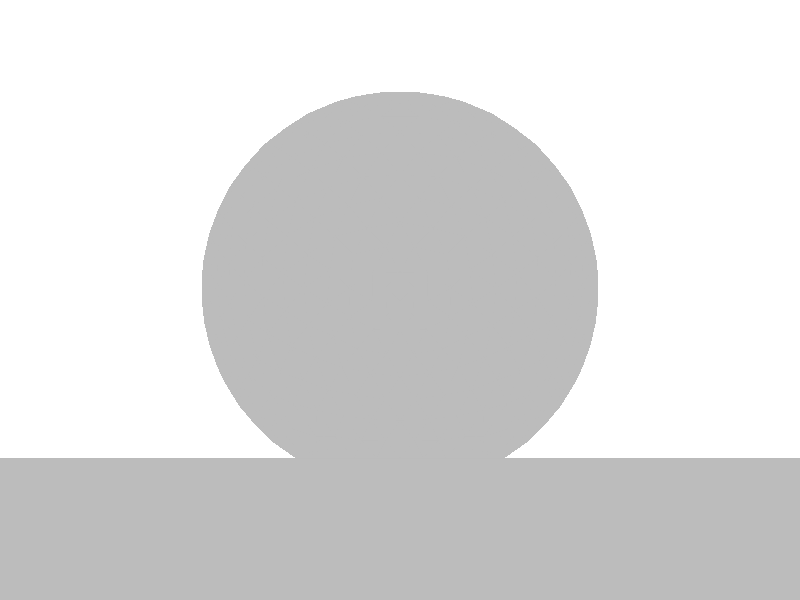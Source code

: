 #include "colors.inc"
background { rgb <1, 1, 1> }
camera {location <-0, 4, -0.5> sky <0,0,1>up <0,1,0> right <-1.33,0,0> angle 35look_at <0, 0, 0> }
mesh2 {
vertex_vectors { 4608, 
<-0.24055, -0.24055, -0.5>, 
<-0.275016, -0.188626, -0.5>, 
<-0.235849, -0.235849, -0.5>, 
<-0.301866, -0.132159, -0.5>, 
<-0.275016, -0.188626, -0.5>, 
<-0.272732, -0.186848, -0.5>, 
<-0.233197, -0.233197, -0.5>, 
<-0.235849, -0.235849, -0.5>, 
<-0.272732, -0.186848, -0.5>, 
<-0.275016, -0.188626, -0.5>, 
<-0.235849, -0.235849, -0.5>, 
<-0.272732, -0.186848, -0.5>, 
<-0.326923, -2.74087e-17, -0.5>, 
<-0.319852, -0.0670475, -0.5>, 
<-0.308695, -0.0494882, -0.5>, 
<-0.301866, -0.132159, -0.5>, 
<-0.319852, -0.0670475, -0.5>, 
<-0.296008, -0.116422, -0.5>, 
<-0.285531, -0.0989765, -0.5>, 
<-0.308695, -0.0494882, -0.5>, 
<-0.296008, -0.116422, -0.5>, 
<-0.319852, -0.0670475, -0.5>, 
<-0.308695, -0.0494882, -0.5>, 
<-0.296008, -0.116422, -0.5>, 
<-0.197953, -0.197953, -0.5>, 
<-0.218678, -0.218678, -0.5>, 
<-0.241742, -0.148465, -0.5>, 
<-0.233197, -0.233197, -0.5>, 
<-0.218678, -0.218678, -0.5>, 
<-0.262468, -0.16919, -0.5>, 
<-0.285531, -0.0989765, -0.5>, 
<-0.241742, -0.148465, -0.5>, 
<-0.262468, -0.16919, -0.5>, 
<-0.218678, -0.218678, -0.5>, 
<-0.241742, -0.148465, -0.5>, 
<-0.262468, -0.16919, -0.5>, 
<-0.301866, -0.132159, -0.5>, 
<-0.272732, -0.186848, -0.5>, 
<-0.296008, -0.116422, -0.5>, 
<-0.233197, -0.233197, -0.5>, 
<-0.272732, -0.186848, -0.5>, 
<-0.262468, -0.16919, -0.5>, 
<-0.285531, -0.0989765, -0.5>, 
<-0.262468, -0.16919, -0.5>, 
<-0.296008, -0.116422, -0.5>, 
<-0.272732, -0.186848, -0.5>, 
<-0.262468, -0.16919, -0.5>, 
<-0.296008, -0.116422, -0.5>, 
<-0.24055, 0.24055, -0.5>, 
<-0.275016, 0.188626, -0.5>, 
<-0.235849, 0.235849, -0.5>, 
<-0.301866, 0.132159, -0.5>, 
<-0.275016, 0.188626, -0.5>, 
<-0.272732, 0.186848, -0.5>, 
<-0.233197, 0.233197, -0.5>, 
<-0.235849, 0.235849, -0.5>, 
<-0.272732, 0.186848, -0.5>, 
<-0.275016, 0.188626, -0.5>, 
<-0.235849, 0.235849, -0.5>, 
<-0.272732, 0.186848, -0.5>, 
<-0.326923, -2.74087e-17, -0.5>, 
<-0.319852, 0.0670475, -0.5>, 
<-0.308695, 0.0494882, -0.5>, 
<-0.301866, 0.132159, -0.5>, 
<-0.319852, 0.0670475, -0.5>, 
<-0.296008, 0.116422, -0.5>, 
<-0.285531, 0.0989765, -0.5>, 
<-0.308695, 0.0494882, -0.5>, 
<-0.296008, 0.116422, -0.5>, 
<-0.319852, 0.0670475, -0.5>, 
<-0.308695, 0.0494882, -0.5>, 
<-0.296008, 0.116422, -0.5>, 
<-0.197953, 0.197953, -0.5>, 
<-0.218678, 0.218678, -0.5>, 
<-0.241742, 0.148465, -0.5>, 
<-0.233197, 0.233197, -0.5>, 
<-0.218678, 0.218678, -0.5>, 
<-0.262468, 0.16919, -0.5>, 
<-0.285531, 0.0989765, -0.5>, 
<-0.241742, 0.148465, -0.5>, 
<-0.262468, 0.16919, -0.5>, 
<-0.218678, 0.218678, -0.5>, 
<-0.241742, 0.148465, -0.5>, 
<-0.262468, 0.16919, -0.5>, 
<-0.301866, 0.132159, -0.5>, 
<-0.272732, 0.186848, -0.5>, 
<-0.296008, 0.116422, -0.5>, 
<-0.233197, 0.233197, -0.5>, 
<-0.272732, 0.186848, -0.5>, 
<-0.262468, 0.16919, -0.5>, 
<-0.285531, 0.0989765, -0.5>, 
<-0.262468, 0.16919, -0.5>, 
<-0.296008, 0.116422, -0.5>, 
<-0.272732, 0.186848, -0.5>, 
<-0.262468, 0.16919, -0.5>, 
<-0.296008, 0.116422, -0.5>, 
<2.95003e-17, 8.01197e-17, -0.5>, 
<-0.0494882, -0.0494882, -0.5>, 
<-0.0494882, 0.0494882, -0.5>, 
<-0.0989765, -0.0989765, -0.5>, 
<-0.0494882, -0.0494882, -0.5>, 
<-0.0989765, 0, -0.5>, 
<-0.0989765, 0.0989765, -0.5>, 
<-0.0494882, 0.0494882, -0.5>, 
<-0.0989765, 0, -0.5>, 
<-0.0494882, -0.0494882, -0.5>, 
<-0.0494882, 0.0494882, -0.5>, 
<-0.0989765, 0, -0.5>, 
<-0.197953, -0.197953, -0.5>, 
<-0.148465, -0.148465, -0.5>, 
<-0.197953, -0.0989765, -0.5>, 
<-0.0989765, -0.0989765, -0.5>, 
<-0.148465, -0.148465, -0.5>, 
<-0.148465, -0.0494882, -0.5>, 
<-0.197953, -8.32667e-17, -0.5>, 
<-0.197953, -0.0989765, -0.5>, 
<-0.148465, -0.0494882, -0.5>, 
<-0.148465, -0.148465, -0.5>, 
<-0.197953, -0.0989765, -0.5>, 
<-0.148465, -0.0494882, -0.5>, 
<-0.197953, 0.197953, -0.5>, 
<-0.148465, 0.148465, -0.5>, 
<-0.197953, 0.0989765, -0.5>, 
<-0.0989765, 0.0989765, -0.5>, 
<-0.148465, 0.148465, -0.5>, 
<-0.148465, 0.0494882, -0.5>, 
<-0.197953, -8.32667e-17, -0.5>, 
<-0.197953, 0.0989765, -0.5>, 
<-0.148465, 0.0494882, -0.5>, 
<-0.148465, 0.148465, -0.5>, 
<-0.197953, 0.0989765, -0.5>, 
<-0.148465, 0.0494882, -0.5>, 
<-0.0989765, -0.0989765, -0.5>, 
<-0.0989765, 0, -0.5>, 
<-0.148465, -0.0494882, -0.5>, 
<-0.0989765, 0.0989765, -0.5>, 
<-0.0989765, 0, -0.5>, 
<-0.148465, 0.0494882, -0.5>, 
<-0.197953, -8.32667e-17, -0.5>, 
<-0.148465, 0.0494882, -0.5>, 
<-0.148465, -0.0494882, -0.5>, 
<-0.0989765, 0, -0.5>, 
<-0.148465, 0.0494882, -0.5>, 
<-0.148465, -0.0494882, -0.5>, 
<-0.326923, -2.74087e-17, -0.5>, 
<-0.308695, -0.0494882, -0.5>, 
<-0.308695, 0.0494882, -0.5>, 
<-0.285531, -0.0989765, -0.5>, 
<-0.308695, -0.0494882, -0.5>, 
<-0.285531, -9.71445e-17, -0.5>, 
<-0.285531, 0.0989765, -0.5>, 
<-0.308695, 0.0494882, -0.5>, 
<-0.285531, -9.71445e-17, -0.5>, 
<-0.308695, -0.0494882, -0.5>, 
<-0.308695, 0.0494882, -0.5>, 
<-0.285531, -9.71445e-17, -0.5>, 
<-0.197953, -0.197953, -0.5>, 
<-0.241742, -0.148465, -0.5>, 
<-0.197953, -0.0989765, -0.5>, 
<-0.285531, -0.0989765, -0.5>, 
<-0.241742, -0.148465, -0.5>, 
<-0.241742, -0.0494882, -0.5>, 
<-0.197953, -8.32667e-17, -0.5>, 
<-0.197953, -0.0989765, -0.5>, 
<-0.241742, -0.0494882, -0.5>, 
<-0.241742, -0.148465, -0.5>, 
<-0.197953, -0.0989765, -0.5>, 
<-0.241742, -0.0494882, -0.5>, 
<-0.197953, 0.197953, -0.5>, 
<-0.197953, 0.0989765, -0.5>, 
<-0.241742, 0.148465, -0.5>, 
<-0.197953, -8.32667e-17, -0.5>, 
<-0.197953, 0.0989765, -0.5>, 
<-0.241742, 0.0494882, -0.5>, 
<-0.285531, 0.0989765, -0.5>, 
<-0.241742, 0.148465, -0.5>, 
<-0.241742, 0.0494882, -0.5>, 
<-0.197953, 0.0989765, -0.5>, 
<-0.241742, 0.148465, -0.5>, 
<-0.241742, 0.0494882, -0.5>, 
<-0.285531, -0.0989765, -0.5>, 
<-0.285531, -9.71445e-17, -0.5>, 
<-0.241742, -0.0494882, -0.5>, 
<-0.197953, -8.32667e-17, -0.5>, 
<-0.241742, 0.0494882, -0.5>, 
<-0.241742, -0.0494882, -0.5>, 
<-0.285531, 0.0989765, -0.5>, 
<-0.285531, -9.71445e-17, -0.5>, 
<-0.241742, 0.0494882, -0.5>, 
<-0.285531, -9.71445e-17, -0.5>, 
<-0.241742, 0.0494882, -0.5>, 
<-0.241742, -0.0494882, -0.5>, 
<-0.24055, 0.24055, -0.5>, 
<-0.235849, 0.235849, -0.5>, 
<-0.188626, 0.275016, -0.5>, 
<-0.233197, 0.233197, -0.5>, 
<-0.235849, 0.235849, -0.5>, 
<-0.186848, 0.272732, -0.5>, 
<-0.132159, 0.301866, -0.5>, 
<-0.188626, 0.275016, -0.5>, 
<-0.186848, 0.272732, -0.5>, 
<-0.235849, 0.235849, -0.5>, 
<-0.188626, 0.275016, -0.5>, 
<-0.186848, 0.272732, -0.5>, 
<-0.197953, 0.197953, -0.5>, 
<-0.218678, 0.218678, -0.5>, 
<-0.148465, 0.241742, -0.5>, 
<-0.233197, 0.233197, -0.5>, 
<-0.218678, 0.218678, -0.5>, 
<-0.16919, 0.262468, -0.5>, 
<-0.0989765, 0.285531, -0.5>, 
<-0.148465, 0.241742, -0.5>, 
<-0.16919, 0.262468, -0.5>, 
<-0.218678, 0.218678, -0.5>, 
<-0.148465, 0.241742, -0.5>, 
<-0.16919, 0.262468, -0.5>, 
<-2.34174e-16, 0.326923, -0.5>, 
<-0.0670475, 0.319852, -0.5>, 
<-0.0494882, 0.308695, -0.5>, 
<-0.132159, 0.301866, -0.5>, 
<-0.0670475, 0.319852, -0.5>, 
<-0.116422, 0.296008, -0.5>, 
<-0.0989765, 0.285531, -0.5>, 
<-0.0494882, 0.308695, -0.5>, 
<-0.116422, 0.296008, -0.5>, 
<-0.0670475, 0.319852, -0.5>, 
<-0.0494882, 0.308695, -0.5>, 
<-0.116422, 0.296008, -0.5>, 
<-0.233197, 0.233197, -0.5>, 
<-0.186848, 0.272732, -0.5>, 
<-0.16919, 0.262468, -0.5>, 
<-0.132159, 0.301866, -0.5>, 
<-0.186848, 0.272732, -0.5>, 
<-0.116422, 0.296008, -0.5>, 
<-0.0989765, 0.285531, -0.5>, 
<-0.116422, 0.296008, -0.5>, 
<-0.16919, 0.262468, -0.5>, 
<-0.186848, 0.272732, -0.5>, 
<-0.116422, 0.296008, -0.5>, 
<-0.16919, 0.262468, -0.5>, 
<0.24055, 0.24055, -0.5>, 
<0.188626, 0.275016, -0.5>, 
<0.235849, 0.235849, -0.5>, 
<0.132159, 0.301866, -0.5>, 
<0.188626, 0.275016, -0.5>, 
<0.186848, 0.272732, -0.5>, 
<0.233197, 0.233197, -0.5>, 
<0.235849, 0.235849, -0.5>, 
<0.186848, 0.272732, -0.5>, 
<0.188626, 0.275016, -0.5>, 
<0.235849, 0.235849, -0.5>, 
<0.186848, 0.272732, -0.5>, 
<-2.34174e-16, 0.326923, -0.5>, 
<0.0670475, 0.319852, -0.5>, 
<0.0494882, 0.308695, -0.5>, 
<0.132159, 0.301866, -0.5>, 
<0.0670475, 0.319852, -0.5>, 
<0.116422, 0.296008, -0.5>, 
<0.0989765, 0.285531, -0.5>, 
<0.0494882, 0.308695, -0.5>, 
<0.116422, 0.296008, -0.5>, 
<0.0670475, 0.319852, -0.5>, 
<0.0494882, 0.308695, -0.5>, 
<0.116422, 0.296008, -0.5>, 
<0.197953, 0.197953, -0.5>, 
<0.218678, 0.218678, -0.5>, 
<0.148465, 0.241742, -0.5>, 
<0.233197, 0.233197, -0.5>, 
<0.218678, 0.218678, -0.5>, 
<0.16919, 0.262468, -0.5>, 
<0.0989765, 0.285531, -0.5>, 
<0.148465, 0.241742, -0.5>, 
<0.16919, 0.262468, -0.5>, 
<0.218678, 0.218678, -0.5>, 
<0.148465, 0.241742, -0.5>, 
<0.16919, 0.262468, -0.5>, 
<0.132159, 0.301866, -0.5>, 
<0.186848, 0.272732, -0.5>, 
<0.116422, 0.296008, -0.5>, 
<0.233197, 0.233197, -0.5>, 
<0.186848, 0.272732, -0.5>, 
<0.16919, 0.262468, -0.5>, 
<0.0989765, 0.285531, -0.5>, 
<0.16919, 0.262468, -0.5>, 
<0.116422, 0.296008, -0.5>, 
<0.186848, 0.272732, -0.5>, 
<0.16919, 0.262468, -0.5>, 
<0.116422, 0.296008, -0.5>, 
<2.95003e-17, 8.01197e-17, -0.5>, 
<-0.0494882, 0.0494882, -0.5>, 
<0.0494882, 0.0494882, -0.5>, 
<-0.0989765, 0.0989765, -0.5>, 
<-0.0494882, 0.0494882, -0.5>, 
<-4.36299e-17, 0.0989765, -0.5>, 
<0.0989765, 0.0989765, -0.5>, 
<0.0494882, 0.0494882, -0.5>, 
<-4.36299e-17, 0.0989765, -0.5>, 
<-0.0494882, 0.0494882, -0.5>, 
<0.0494882, 0.0494882, -0.5>, 
<-4.36299e-17, 0.0989765, -0.5>, 
<-0.197953, 0.197953, -0.5>, 
<-0.148465, 0.148465, -0.5>, 
<-0.0989765, 0.197953, -0.5>, 
<-0.0989765, 0.0989765, -0.5>, 
<-0.148465, 0.148465, -0.5>, 
<-0.0494882, 0.148465, -0.5>, 
<-1.17368e-16, 0.197953, -0.5>, 
<-0.0989765, 0.197953, -0.5>, 
<-0.0494882, 0.148465, -0.5>, 
<-0.148465, 0.148465, -0.5>, 
<-0.0989765, 0.197953, -0.5>, 
<-0.0494882, 0.148465, -0.5>, 
<0.197953, 0.197953, -0.5>, 
<0.148465, 0.148465, -0.5>, 
<0.0989765, 0.197953, -0.5>, 
<0.0989765, 0.0989765, -0.5>, 
<0.148465, 0.148465, -0.5>, 
<0.0494882, 0.148465, -0.5>, 
<-1.17368e-16, 0.197953, -0.5>, 
<0.0989765, 0.197953, -0.5>, 
<0.0494882, 0.148465, -0.5>, 
<0.148465, 0.148465, -0.5>, 
<0.0989765, 0.197953, -0.5>, 
<0.0494882, 0.148465, -0.5>, 
<-0.0989765, 0.0989765, -0.5>, 
<-4.36299e-17, 0.0989765, -0.5>, 
<-0.0494882, 0.148465, -0.5>, 
<0.0989765, 0.0989765, -0.5>, 
<-4.36299e-17, 0.0989765, -0.5>, 
<0.0494882, 0.148465, -0.5>, 
<-1.17368e-16, 0.197953, -0.5>, 
<0.0494882, 0.148465, -0.5>, 
<-0.0494882, 0.148465, -0.5>, 
<-4.36299e-17, 0.0989765, -0.5>, 
<0.0494882, 0.148465, -0.5>, 
<-0.0494882, 0.148465, -0.5>, 
<-0.197953, 0.197953, -0.5>, 
<-0.148465, 0.241742, -0.5>, 
<-0.0989765, 0.197953, -0.5>, 
<-0.0989765, 0.285531, -0.5>, 
<-0.148465, 0.241742, -0.5>, 
<-0.0494882, 0.241742, -0.5>, 
<-1.17368e-16, 0.197953, -0.5>, 
<-0.0989765, 0.197953, -0.5>, 
<-0.0494882, 0.241742, -0.5>, 
<-0.148465, 0.241742, -0.5>, 
<-0.0989765, 0.197953, -0.5>, 
<-0.0494882, 0.241742, -0.5>, 
<-2.34174e-16, 0.326923, -0.5>, 
<-0.0494882, 0.308695, -0.5>, 
<0.0494882, 0.308695, -0.5>, 
<-0.0989765, 0.285531, -0.5>, 
<-0.0494882, 0.308695, -0.5>, 
<-1.8245e-16, 0.285531, -0.5>, 
<0.0989765, 0.285531, -0.5>, 
<0.0494882, 0.308695, -0.5>, 
<-1.8245e-16, 0.285531, -0.5>, 
<-0.0494882, 0.308695, -0.5>, 
<0.0494882, 0.308695, -0.5>, 
<-1.8245e-16, 0.285531, -0.5>, 
<0.197953, 0.197953, -0.5>, 
<0.0989765, 0.197953, -0.5>, 
<0.148465, 0.241742, -0.5>, 
<-1.17368e-16, 0.197953, -0.5>, 
<0.0989765, 0.197953, -0.5>, 
<0.0494882, 0.241742, -0.5>, 
<0.0989765, 0.285531, -0.5>, 
<0.148465, 0.241742, -0.5>, 
<0.0494882, 0.241742, -0.5>, 
<0.0989765, 0.197953, -0.5>, 
<0.148465, 0.241742, -0.5>, 
<0.0494882, 0.241742, -0.5>, 
<-0.0989765, 0.285531, -0.5>, 
<-0.0494882, 0.241742, -0.5>, 
<-1.8245e-16, 0.285531, -0.5>, 
<-1.17368e-16, 0.197953, -0.5>, 
<-0.0494882, 0.241742, -0.5>, 
<0.0494882, 0.241742, -0.5>, 
<0.0989765, 0.285531, -0.5>, 
<0.0494882, 0.241742, -0.5>, 
<-1.8245e-16, 0.285531, -0.5>, 
<-0.0494882, 0.241742, -0.5>, 
<0.0494882, 0.241742, -0.5>, 
<-1.8245e-16, 0.285531, -0.5>, 
<0.24055, -0.24055, -0.5>, 
<0.275016, -0.188626, -0.5>, 
<0.235849, -0.235849, -0.5>, 
<0.301866, -0.132159, -0.5>, 
<0.275016, -0.188626, -0.5>, 
<0.272732, -0.186848, -0.5>, 
<0.233197, -0.233197, -0.5>, 
<0.235849, -0.235849, -0.5>, 
<0.272732, -0.186848, -0.5>, 
<0.275016, -0.188626, -0.5>, 
<0.235849, -0.235849, -0.5>, 
<0.272732, -0.186848, -0.5>, 
<0.326923, -3.74032e-17, -0.5>, 
<0.319852, -0.0670475, -0.5>, 
<0.308695, -0.0494882, -0.5>, 
<0.301866, -0.132159, -0.5>, 
<0.319852, -0.0670475, -0.5>, 
<0.296008, -0.116422, -0.5>, 
<0.285531, -0.0989765, -0.5>, 
<0.308695, -0.0494882, -0.5>, 
<0.296008, -0.116422, -0.5>, 
<0.319852, -0.0670475, -0.5>, 
<0.308695, -0.0494882, -0.5>, 
<0.296008, -0.116422, -0.5>, 
<0.197953, -0.197953, -0.5>, 
<0.218678, -0.218678, -0.5>, 
<0.241742, -0.148465, -0.5>, 
<0.233197, -0.233197, -0.5>, 
<0.218678, -0.218678, -0.5>, 
<0.262468, -0.16919, -0.5>, 
<0.285531, -0.0989765, -0.5>, 
<0.241742, -0.148465, -0.5>, 
<0.262468, -0.16919, -0.5>, 
<0.218678, -0.218678, -0.5>, 
<0.241742, -0.148465, -0.5>, 
<0.262468, -0.16919, -0.5>, 
<0.301866, -0.132159, -0.5>, 
<0.272732, -0.186848, -0.5>, 
<0.296008, -0.116422, -0.5>, 
<0.233197, -0.233197, -0.5>, 
<0.272732, -0.186848, -0.5>, 
<0.262468, -0.16919, -0.5>, 
<0.285531, -0.0989765, -0.5>, 
<0.262468, -0.16919, -0.5>, 
<0.296008, -0.116422, -0.5>, 
<0.272732, -0.186848, -0.5>, 
<0.262468, -0.16919, -0.5>, 
<0.296008, -0.116422, -0.5>, 
<0.24055, 0.24055, -0.5>, 
<0.235849, 0.235849, -0.5>, 
<0.275016, 0.188626, -0.5>, 
<0.233197, 0.233197, -0.5>, 
<0.235849, 0.235849, -0.5>, 
<0.272732, 0.186848, -0.5>, 
<0.301866, 0.132159, -0.5>, 
<0.275016, 0.188626, -0.5>, 
<0.272732, 0.186848, -0.5>, 
<0.235849, 0.235849, -0.5>, 
<0.275016, 0.188626, -0.5>, 
<0.272732, 0.186848, -0.5>, 
<0.197953, 0.197953, -0.5>, 
<0.218678, 0.218678, -0.5>, 
<0.241742, 0.148465, -0.5>, 
<0.233197, 0.233197, -0.5>, 
<0.218678, 0.218678, -0.5>, 
<0.262468, 0.16919, -0.5>, 
<0.285531, 0.0989765, -0.5>, 
<0.241742, 0.148465, -0.5>, 
<0.262468, 0.16919, -0.5>, 
<0.218678, 0.218678, -0.5>, 
<0.241742, 0.148465, -0.5>, 
<0.262468, 0.16919, -0.5>, 
<0.326923, -3.74032e-17, -0.5>, 
<0.319852, 0.0670475, -0.5>, 
<0.308695, 0.0494882, -0.5>, 
<0.301866, 0.132159, -0.5>, 
<0.319852, 0.0670475, -0.5>, 
<0.296008, 0.116422, -0.5>, 
<0.285531, 0.0989765, -0.5>, 
<0.308695, 0.0494882, -0.5>, 
<0.296008, 0.116422, -0.5>, 
<0.319852, 0.0670475, -0.5>, 
<0.308695, 0.0494882, -0.5>, 
<0.296008, 0.116422, -0.5>, 
<0.233197, 0.233197, -0.5>, 
<0.272732, 0.186848, -0.5>, 
<0.262468, 0.16919, -0.5>, 
<0.301866, 0.132159, -0.5>, 
<0.272732, 0.186848, -0.5>, 
<0.296008, 0.116422, -0.5>, 
<0.285531, 0.0989765, -0.5>, 
<0.296008, 0.116422, -0.5>, 
<0.262468, 0.16919, -0.5>, 
<0.272732, 0.186848, -0.5>, 
<0.296008, 0.116422, -0.5>, 
<0.262468, 0.16919, -0.5>, 
<2.95003e-17, 8.01197e-17, -0.5>, 
<0.0494882, 0.0494882, -0.5>, 
<0.0494882, -0.0494882, -0.5>, 
<0.0989765, 0.0989765, -0.5>, 
<0.0494882, 0.0494882, -0.5>, 
<0.0989765, 2.28132e-17, -0.5>, 
<0.0989765, -0.0989765, -0.5>, 
<0.0494882, -0.0494882, -0.5>, 
<0.0989765, 2.28132e-17, -0.5>, 
<0.0494882, 0.0494882, -0.5>, 
<0.0494882, -0.0494882, -0.5>, 
<0.0989765, 2.28132e-17, -0.5>, 
<0.197953, 0.197953, -0.5>, 
<0.148465, 0.148465, -0.5>, 
<0.197953, 0.0989765, -0.5>, 
<0.0989765, 0.0989765, -0.5>, 
<0.148465, 0.148465, -0.5>, 
<0.148465, 0.0494882, -0.5>, 
<0.197953, -1.07227e-16, -0.5>, 
<0.197953, 0.0989765, -0.5>, 
<0.148465, 0.0494882, -0.5>, 
<0.148465, 0.148465, -0.5>, 
<0.197953, 0.0989765, -0.5>, 
<0.148465, 0.0494882, -0.5>, 
<0.197953, -0.197953, -0.5>, 
<0.148465, -0.148465, -0.5>, 
<0.197953, -0.0989765, -0.5>, 
<0.0989765, -0.0989765, -0.5>, 
<0.148465, -0.148465, -0.5>, 
<0.148465, -0.0494882, -0.5>, 
<0.197953, -1.07227e-16, -0.5>, 
<0.197953, -0.0989765, -0.5>, 
<0.148465, -0.0494882, -0.5>, 
<0.148465, -0.148465, -0.5>, 
<0.197953, -0.0989765, -0.5>, 
<0.148465, -0.0494882, -0.5>, 
<0.0989765, 0.0989765, -0.5>, 
<0.0989765, 2.28132e-17, -0.5>, 
<0.148465, 0.0494882, -0.5>, 
<0.0989765, -0.0989765, -0.5>, 
<0.0989765, 2.28132e-17, -0.5>, 
<0.148465, -0.0494882, -0.5>, 
<0.197953, -1.07227e-16, -0.5>, 
<0.148465, -0.0494882, -0.5>, 
<0.148465, 0.0494882, -0.5>, 
<0.0989765, 2.28132e-17, -0.5>, 
<0.148465, -0.0494882, -0.5>, 
<0.148465, 0.0494882, -0.5>, 
<0.197953, 0.197953, -0.5>, 
<0.197953, 0.0989765, -0.5>, 
<0.241742, 0.148465, -0.5>, 
<0.197953, -1.07227e-16, -0.5>, 
<0.197953, 0.0989765, -0.5>, 
<0.241742, 0.0494882, -0.5>, 
<0.285531, 0.0989765, -0.5>, 
<0.241742, 0.148465, -0.5>, 
<0.241742, 0.0494882, -0.5>, 
<0.197953, 0.0989765, -0.5>, 
<0.241742, 0.148465, -0.5>, 
<0.241742, 0.0494882, -0.5>, 
<0.326923, -3.74032e-17, -0.5>, 
<0.308695, -0.0494882, -0.5>, 
<0.308695, 0.0494882, -0.5>, 
<0.285531, -0.0989765, -0.5>, 
<0.308695, -0.0494882, -0.5>, 
<0.285531, -7.83244e-17, -0.5>, 
<0.285531, 0.0989765, -0.5>, 
<0.308695, 0.0494882, -0.5>, 
<0.285531, -7.83244e-17, -0.5>, 
<0.308695, -0.0494882, -0.5>, 
<0.308695, 0.0494882, -0.5>, 
<0.285531, -7.83244e-17, -0.5>, 
<0.197953, -0.197953, -0.5>, 
<0.241742, -0.148465, -0.5>, 
<0.197953, -0.0989765, -0.5>, 
<0.285531, -0.0989765, -0.5>, 
<0.241742, -0.148465, -0.5>, 
<0.241742, -0.0494882, -0.5>, 
<0.197953, -1.07227e-16, -0.5>, 
<0.197953, -0.0989765, -0.5>, 
<0.241742, -0.0494882, -0.5>, 
<0.241742, -0.148465, -0.5>, 
<0.197953, -0.0989765, -0.5>, 
<0.241742, -0.0494882, -0.5>, 
<0.285531, -0.0989765, -0.5>, 
<0.241742, -0.0494882, -0.5>, 
<0.285531, -7.83244e-17, -0.5>, 
<0.197953, -1.07227e-16, -0.5>, 
<0.241742, 0.0494882, -0.5>, 
<0.241742, -0.0494882, -0.5>, 
<0.285531, 0.0989765, -0.5>, 
<0.241742, 0.0494882, -0.5>, 
<0.285531, -7.83244e-17, -0.5>, 
<0.241742, 0.0494882, -0.5>, 
<0.241742, -0.0494882, -0.5>, 
<0.285531, -7.83244e-17, -0.5>, 
<-0.24055, -0.24055, -0.5>, 
<-0.235849, -0.235849, -0.5>, 
<-0.188626, -0.275016, -0.5>, 
<-0.233197, -0.233197, -0.5>, 
<-0.235849, -0.235849, -0.5>, 
<-0.186848, -0.272732, -0.5>, 
<-0.132159, -0.301866, -0.5>, 
<-0.188626, -0.275016, -0.5>, 
<-0.186848, -0.272732, -0.5>, 
<-0.235849, -0.235849, -0.5>, 
<-0.188626, -0.275016, -0.5>, 
<-0.186848, -0.272732, -0.5>, 
<-0.197953, -0.197953, -0.5>, 
<-0.218678, -0.218678, -0.5>, 
<-0.148465, -0.241742, -0.5>, 
<-0.233197, -0.233197, -0.5>, 
<-0.218678, -0.218678, -0.5>, 
<-0.16919, -0.262468, -0.5>, 
<-0.0989765, -0.285531, -0.5>, 
<-0.148465, -0.241742, -0.5>, 
<-0.16919, -0.262468, -0.5>, 
<-0.218678, -0.218678, -0.5>, 
<-0.148465, -0.241742, -0.5>, 
<-0.16919, -0.262468, -0.5>, 
<-1.22975e-16, -0.326923, -0.5>, 
<-0.0670475, -0.319852, -0.5>, 
<-0.0494882, -0.308695, -0.5>, 
<-0.132159, -0.301866, -0.5>, 
<-0.0670475, -0.319852, -0.5>, 
<-0.116422, -0.296008, -0.5>, 
<-0.0989765, -0.285531, -0.5>, 
<-0.0494882, -0.308695, -0.5>, 
<-0.116422, -0.296008, -0.5>, 
<-0.0670475, -0.319852, -0.5>, 
<-0.0494882, -0.308695, -0.5>, 
<-0.116422, -0.296008, -0.5>, 
<-0.233197, -0.233197, -0.5>, 
<-0.186848, -0.272732, -0.5>, 
<-0.16919, -0.262468, -0.5>, 
<-0.132159, -0.301866, -0.5>, 
<-0.186848, -0.272732, -0.5>, 
<-0.116422, -0.296008, -0.5>, 
<-0.0989765, -0.285531, -0.5>, 
<-0.116422, -0.296008, -0.5>, 
<-0.16919, -0.262468, -0.5>, 
<-0.186848, -0.272732, -0.5>, 
<-0.116422, -0.296008, -0.5>, 
<-0.16919, -0.262468, -0.5>, 
<0.24055, -0.24055, -0.5>, 
<0.235849, -0.235849, -0.5>, 
<0.188626, -0.275016, -0.5>, 
<0.233197, -0.233197, -0.5>, 
<0.235849, -0.235849, -0.5>, 
<0.186848, -0.272732, -0.5>, 
<0.132159, -0.301866, -0.5>, 
<0.188626, -0.275016, -0.5>, 
<0.186848, -0.272732, -0.5>, 
<0.235849, -0.235849, -0.5>, 
<0.188626, -0.275016, -0.5>, 
<0.186848, -0.272732, -0.5>, 
<0.197953, -0.197953, -0.5>, 
<0.218678, -0.218678, -0.5>, 
<0.148465, -0.241742, -0.5>, 
<0.233197, -0.233197, -0.5>, 
<0.218678, -0.218678, -0.5>, 
<0.16919, -0.262468, -0.5>, 
<0.0989765, -0.285531, -0.5>, 
<0.148465, -0.241742, -0.5>, 
<0.16919, -0.262468, -0.5>, 
<0.218678, -0.218678, -0.5>, 
<0.148465, -0.241742, -0.5>, 
<0.16919, -0.262468, -0.5>, 
<-1.22975e-16, -0.326923, -0.5>, 
<0.0670475, -0.319852, -0.5>, 
<0.0494882, -0.308695, -0.5>, 
<0.132159, -0.301866, -0.5>, 
<0.0670475, -0.319852, -0.5>, 
<0.116422, -0.296008, -0.5>, 
<0.0989765, -0.285531, -0.5>, 
<0.0494882, -0.308695, -0.5>, 
<0.116422, -0.296008, -0.5>, 
<0.0670475, -0.319852, -0.5>, 
<0.0494882, -0.308695, -0.5>, 
<0.116422, -0.296008, -0.5>, 
<0.233197, -0.233197, -0.5>, 
<0.186848, -0.272732, -0.5>, 
<0.16919, -0.262468, -0.5>, 
<0.132159, -0.301866, -0.5>, 
<0.186848, -0.272732, -0.5>, 
<0.116422, -0.296008, -0.5>, 
<0.0989765, -0.285531, -0.5>, 
<0.116422, -0.296008, -0.5>, 
<0.16919, -0.262468, -0.5>, 
<0.186848, -0.272732, -0.5>, 
<0.116422, -0.296008, -0.5>, 
<0.16919, -0.262468, -0.5>, 
<2.95003e-17, 8.01197e-17, -0.5>, 
<-0.0494882, -0.0494882, -0.5>, 
<0.0494882, -0.0494882, -0.5>, 
<-0.0989765, -0.0989765, -0.5>, 
<-0.0494882, -0.0494882, -0.5>, 
<-3.0359e-17, -0.0989765, -0.5>, 
<0.0989765, -0.0989765, -0.5>, 
<0.0494882, -0.0494882, -0.5>, 
<-3.0359e-17, -0.0989765, -0.5>, 
<-0.0494882, -0.0494882, -0.5>, 
<0.0494882, -0.0494882, -0.5>, 
<-3.0359e-17, -0.0989765, -0.5>, 
<-0.197953, -0.197953, -0.5>, 
<-0.148465, -0.148465, -0.5>, 
<-0.0989765, -0.197953, -0.5>, 
<-0.0989765, -0.0989765, -0.5>, 
<-0.148465, -0.148465, -0.5>, 
<-0.0494882, -0.148465, -0.5>, 
<-1.51632e-17, -0.197953, -0.5>, 
<-0.0989765, -0.197953, -0.5>, 
<-0.0494882, -0.148465, -0.5>, 
<-0.148465, -0.148465, -0.5>, 
<-0.0989765, -0.197953, -0.5>, 
<-0.0494882, -0.148465, -0.5>, 
<0.197953, -0.197953, -0.5>, 
<0.148465, -0.148465, -0.5>, 
<0.0989765, -0.197953, -0.5>, 
<0.0989765, -0.0989765, -0.5>, 
<0.148465, -0.148465, -0.5>, 
<0.0494882, -0.148465, -0.5>, 
<-1.51632e-17, -0.197953, -0.5>, 
<0.0989765, -0.197953, -0.5>, 
<0.0494882, -0.148465, -0.5>, 
<0.148465, -0.148465, -0.5>, 
<0.0989765, -0.197953, -0.5>, 
<0.0494882, -0.148465, -0.5>, 
<-0.0989765, -0.0989765, -0.5>, 
<-3.0359e-17, -0.0989765, -0.5>, 
<-0.0494882, -0.148465, -0.5>, 
<0.0989765, -0.0989765, -0.5>, 
<-3.0359e-17, -0.0989765, -0.5>, 
<0.0494882, -0.148465, -0.5>, 
<-1.51632e-17, -0.197953, -0.5>, 
<0.0494882, -0.148465, -0.5>, 
<-0.0494882, -0.148465, -0.5>, 
<-3.0359e-17, -0.0989765, -0.5>, 
<0.0494882, -0.148465, -0.5>, 
<-0.0494882, -0.148465, -0.5>, 
<-0.197953, -0.197953, -0.5>, 
<-0.148465, -0.241742, -0.5>, 
<-0.0989765, -0.197953, -0.5>, 
<-0.0989765, -0.285531, -0.5>, 
<-0.148465, -0.241742, -0.5>, 
<-0.0494882, -0.241742, -0.5>, 
<-1.51632e-17, -0.197953, -0.5>, 
<-0.0989765, -0.197953, -0.5>, 
<-0.0494882, -0.241742, -0.5>, 
<-0.148465, -0.241742, -0.5>, 
<-0.0989765, -0.197953, -0.5>, 
<-0.0494882, -0.241742, -0.5>, 
<0.197953, -0.197953, -0.5>, 
<0.0989765, -0.197953, -0.5>, 
<0.148465, -0.241742, -0.5>, 
<-1.51632e-17, -0.197953, -0.5>, 
<0.0989765, -0.197953, -0.5>, 
<0.0494882, -0.241742, -0.5>, 
<0.0989765, -0.285531, -0.5>, 
<0.148465, -0.241742, -0.5>, 
<0.0494882, -0.241742, -0.5>, 
<0.0989765, -0.197953, -0.5>, 
<0.148465, -0.241742, -0.5>, 
<0.0494882, -0.241742, -0.5>, 
<-1.22975e-16, -0.326923, -0.5>, 
<-0.0494882, -0.308695, -0.5>, 
<0.0494882, -0.308695, -0.5>, 
<-0.0989765, -0.285531, -0.5>, 
<-0.0494882, -0.308695, -0.5>, 
<-1.03121e-16, -0.285531, -0.5>, 
<0.0989765, -0.285531, -0.5>, 
<0.0494882, -0.308695, -0.5>, 
<-1.03121e-16, -0.285531, -0.5>, 
<-0.0494882, -0.308695, -0.5>, 
<0.0494882, -0.308695, -0.5>, 
<-1.03121e-16, -0.285531, -0.5>, 
<-0.0989765, -0.285531, -0.5>, 
<-0.0494882, -0.241742, -0.5>, 
<-1.03121e-16, -0.285531, -0.5>, 
<-1.51632e-17, -0.197953, -0.5>, 
<-0.0494882, -0.241742, -0.5>, 
<0.0494882, -0.241742, -0.5>, 
<0.0989765, -0.285531, -0.5>, 
<-1.03121e-16, -0.285531, -0.5>, 
<0.0494882, -0.241742, -0.5>, 
<-0.0494882, -0.241742, -0.5>, 
<-1.03121e-16, -0.285531, -0.5>, 
<0.0494882, -0.241742, -0.5>, 
<-0.24055, -0.24055, -0.5>, 
<-0.275016, -0.188626, -0.5>, 
<-0.336307, -0.241297, -0.438227>, 
<-0.301866, -0.132159, -0.5>, 
<-0.275016, -0.188626, -0.5>, 
<-0.367975, -0.186175, -0.438383>, 
<-0.420766, -0.234095, -0.366048>, 
<-0.336307, -0.241297, -0.438227>, 
<-0.367975, -0.186175, -0.438383>, 
<-0.275016, -0.188626, -0.5>, 
<-0.336307, -0.241297, -0.438227>, 
<-0.367975, -0.186175, -0.438383>, 
<-0.326923, -2.74087e-17, -0.5>, 
<-0.319852, -0.0670475, -0.5>, 
<-0.3947, -0.0410169, -0.450036>, 
<-0.301866, -0.132159, -0.5>, 
<-0.319852, -0.0670475, -0.5>, 
<-0.382247, -0.108505, -0.450106>, 
<-0.450579, -0.0812036, -0.392203>, 
<-0.3947, -0.0410169, -0.450036>, 
<-0.382247, -0.108505, -0.450106>, 
<-0.319852, -0.0670475, -0.5>, 
<-0.3947, -0.0410169, -0.450036>, 
<-0.382247, -0.108505, -0.450106>, 
<-0.532179, -0.15926, -0.25258>, 
<-0.481232, -0.198626, -0.312618>, 
<-0.496489, -0.121495, -0.326118>, 
<-0.420766, -0.234095, -0.366048>, 
<-0.481232, -0.198626, -0.312618>, 
<-0.439161, -0.158855, -0.38261>, 
<-0.450579, -0.0812036, -0.392203>, 
<-0.496489, -0.121495, -0.326118>, 
<-0.439161, -0.158855, -0.38261>, 
<-0.481232, -0.198626, -0.312618>, 
<-0.496489, -0.121495, -0.326118>, 
<-0.439161, -0.158855, -0.38261>, 
<-0.301866, -0.132159, -0.5>, 
<-0.367975, -0.186175, -0.438383>, 
<-0.382247, -0.108505, -0.450106>, 
<-0.420766, -0.234095, -0.366048>, 
<-0.367975, -0.186175, -0.438383>, 
<-0.439161, -0.158855, -0.38261>, 
<-0.450579, -0.0812036, -0.392203>, 
<-0.439161, -0.158855, -0.38261>, 
<-0.382247, -0.108505, -0.450106>, 
<-0.367975, -0.186175, -0.438383>, 
<-0.439161, -0.158855, -0.38261>, 
<-0.382247, -0.108505, -0.450106>, 
<-0.24055, 0.24055, -0.5>, 
<-0.275016, 0.188626, -0.5>, 
<-0.336307, 0.241297, -0.438227>, 
<-0.301866, 0.132159, -0.5>, 
<-0.275016, 0.188626, -0.5>, 
<-0.367975, 0.186175, -0.438383>, 
<-0.420766, 0.234095, -0.366048>, 
<-0.336307, 0.241297, -0.438227>, 
<-0.367975, 0.186175, -0.438383>, 
<-0.275016, 0.188626, -0.5>, 
<-0.336307, 0.241297, -0.438227>, 
<-0.367975, 0.186175, -0.438383>, 
<-0.326923, -2.74087e-17, -0.5>, 
<-0.319852, 0.0670475, -0.5>, 
<-0.3947, 0.0410169, -0.450036>, 
<-0.301866, 0.132159, -0.5>, 
<-0.319852, 0.0670475, -0.5>, 
<-0.382247, 0.108505, -0.450106>, 
<-0.450579, 0.0812036, -0.392203>, 
<-0.3947, 0.0410169, -0.450036>, 
<-0.382247, 0.108505, -0.450106>, 
<-0.319852, 0.0670475, -0.5>, 
<-0.3947, 0.0410169, -0.450036>, 
<-0.382247, 0.108505, -0.450106>, 
<-0.532179, 0.15926, -0.25258>, 
<-0.481232, 0.198626, -0.312618>, 
<-0.496489, 0.121495, -0.326118>, 
<-0.420766, 0.234095, -0.366048>, 
<-0.481232, 0.198626, -0.312618>, 
<-0.439161, 0.158855, -0.38261>, 
<-0.450579, 0.0812036, -0.392203>, 
<-0.496489, 0.121495, -0.326118>, 
<-0.439161, 0.158855, -0.38261>, 
<-0.481232, 0.198626, -0.312618>, 
<-0.496489, 0.121495, -0.326118>, 
<-0.439161, 0.158855, -0.38261>, 
<-0.301866, 0.132159, -0.5>, 
<-0.367975, 0.186175, -0.438383>, 
<-0.382247, 0.108505, -0.450106>, 
<-0.420766, 0.234095, -0.366048>, 
<-0.367975, 0.186175, -0.438383>, 
<-0.439161, 0.158855, -0.38261>, 
<-0.450579, 0.0812036, -0.392203>, 
<-0.439161, 0.158855, -0.38261>, 
<-0.382247, 0.108505, -0.450106>, 
<-0.367975, 0.186175, -0.438383>, 
<-0.439161, 0.158855, -0.38261>, 
<-0.382247, 0.108505, -0.450106>, 
<-0.612929, -8.54622e-17, -0.0795572>, 
<-0.604423, -0.0358476, -0.117419>, 
<-0.604423, 0.0358476, -0.117419>, 
<-0.591086, -0.07155, -0.154258>, 
<-0.604423, -0.0358476, -0.117419>, 
<-0.59484, -1.26082e-16, -0.15573>, 
<-0.591086, 0.07155, -0.154258>, 
<-0.604423, 0.0358476, -0.117419>, 
<-0.59484, -1.26082e-16, -0.15573>, 
<-0.604423, -0.0358476, -0.117419>, 
<-0.604423, 0.0358476, -0.117419>, 
<-0.59484, -1.26082e-16, -0.15573>, 
<-0.532179, -0.15926, -0.25258>, 
<-0.565493, -0.116197, -0.204986>, 
<-0.540938, -0.0803175, -0.268463>, 
<-0.591086, -0.07155, -0.154258>, 
<-0.565493, -0.116197, -0.204986>, 
<-0.570227, -0.0360847, -0.218546>, 
<-0.540815, -1.65366e-16, -0.279014>, 
<-0.540938, -0.0803175, -0.268463>, 
<-0.570227, -0.0360847, -0.218546>, 
<-0.565493, -0.116197, -0.204986>, 
<-0.540938, -0.0803175, -0.268463>, 
<-0.570227, -0.0360847, -0.218546>, 
<-0.532179, 0.15926, -0.25258>, 
<-0.565493, 0.116197, -0.204986>, 
<-0.540938, 0.0803175, -0.268463>, 
<-0.591086, 0.07155, -0.154258>, 
<-0.565493, 0.116197, -0.204986>, 
<-0.570227, 0.0360847, -0.218546>, 
<-0.540815, -1.65366e-16, -0.279014>, 
<-0.540938, 0.0803175, -0.268463>, 
<-0.570227, 0.0360847, -0.218546>, 
<-0.565493, 0.116197, -0.204986>, 
<-0.540938, 0.0803175, -0.268463>, 
<-0.570227, 0.0360847, -0.218546>, 
<-0.591086, -0.07155, -0.154258>, 
<-0.59484, -1.26082e-16, -0.15573>, 
<-0.570227, -0.0360847, -0.218546>, 
<-0.591086, 0.07155, -0.154258>, 
<-0.59484, -1.26082e-16, -0.15573>, 
<-0.570227, 0.0360847, -0.218546>, 
<-0.540815, -1.65366e-16, -0.279014>, 
<-0.570227, 0.0360847, -0.218546>, 
<-0.570227, -0.0360847, -0.218546>, 
<-0.59484, -1.26082e-16, -0.15573>, 
<-0.570227, 0.0360847, -0.218546>, 
<-0.570227, -0.0360847, -0.218546>, 
<-0.326923, -2.74087e-17, -0.5>, 
<-0.3947, -0.0410169, -0.450036>, 
<-0.3947, 0.0410169, -0.450036>, 
<-0.450579, -0.0812036, -0.392203>, 
<-0.3947, -0.0410169, -0.450036>, 
<-0.454327, -4.42183e-17, -0.395862>, 
<-0.450579, 0.0812036, -0.392203>, 
<-0.3947, 0.0410169, -0.450036>, 
<-0.454327, -4.42183e-17, -0.395862>, 
<-0.3947, -0.0410169, -0.450036>, 
<-0.3947, 0.0410169, -0.450036>, 
<-0.454327, -4.42183e-17, -0.395862>, 
<-0.532179, -0.15926, -0.25258>, 
<-0.496489, -0.121495, -0.326118>, 
<-0.540938, -0.0803175, -0.268463>, 
<-0.450579, -0.0812036, -0.392203>, 
<-0.496489, -0.121495, -0.326118>, 
<-0.50014, -0.0409754, -0.338829>, 
<-0.540815, -1.65366e-16, -0.279014>, 
<-0.540938, -0.0803175, -0.268463>, 
<-0.50014, -0.0409754, -0.338829>, 
<-0.496489, -0.121495, -0.326118>, 
<-0.540938, -0.0803175, -0.268463>, 
<-0.50014, -0.0409754, -0.338829>, 
<-0.532179, 0.15926, -0.25258>, 
<-0.540938, 0.0803175, -0.268463>, 
<-0.496489, 0.121495, -0.326118>, 
<-0.540815, -1.65366e-16, -0.279014>, 
<-0.540938, 0.0803175, -0.268463>, 
<-0.50014, 0.0409754, -0.338829>, 
<-0.450579, 0.0812036, -0.392203>, 
<-0.496489, 0.121495, -0.326118>, 
<-0.50014, 0.0409754, -0.338829>, 
<-0.540938, 0.0803175, -0.268463>, 
<-0.496489, 0.121495, -0.326118>, 
<-0.50014, 0.0409754, -0.338829>, 
<-0.450579, -0.0812036, -0.392203>, 
<-0.454327, -4.42183e-17, -0.395862>, 
<-0.50014, -0.0409754, -0.338829>, 
<-0.540815, -1.65366e-16, -0.279014>, 
<-0.50014, 0.0409754, -0.338829>, 
<-0.50014, -0.0409754, -0.338829>, 
<-0.450579, 0.0812036, -0.392203>, 
<-0.454327, -4.42183e-17, -0.395862>, 
<-0.50014, 0.0409754, -0.338829>, 
<-0.454327, -4.42183e-17, -0.395862>, 
<-0.50014, 0.0409754, -0.338829>, 
<-0.50014, -0.0409754, -0.338829>, 
<-0.24055, 0.24055, -0.5>, 
<-0.336307, 0.241297, -0.438227>, 
<-0.309365, 0.309365, -0.416066>, 
<-0.420766, 0.234095, -0.366048>, 
<-0.336307, 0.241297, -0.438227>, 
<-0.396011, 0.302003, -0.345778>, 
<-0.365589, 0.365589, -0.319615>, 
<-0.309365, 0.309365, -0.416066>, 
<-0.396011, 0.302003, -0.345778>, 
<-0.336307, 0.241297, -0.438227>, 
<-0.309365, 0.309365, -0.416066>, 
<-0.396011, 0.302003, -0.345778>, 
<-0.532179, 0.15926, -0.25258>, 
<-0.481232, 0.198626, -0.312618>, 
<-0.519737, 0.232076, -0.224699>, 
<-0.420766, 0.234095, -0.366048>, 
<-0.481232, 0.198626, -0.312618>, 
<-0.465907, 0.271163, -0.283395>, 
<-0.499036, 0.301175, -0.19245>, 
<-0.519737, 0.232076, -0.224699>, 
<-0.465907, 0.271163, -0.283395>, 
<-0.481232, 0.198626, -0.312618>, 
<-0.519737, 0.232076, -0.224699>, 
<-0.465907, 0.271163, -0.283395>, 
<-0.430448, 0.430448, -0.110313>, 
<-0.404643, 0.404643, -0.218872>, 
<-0.46898, 0.36914, -0.153173>, 
<-0.365589, 0.365589, -0.319615>, 
<-0.404643, 0.404643, -0.218872>, 
<-0.437623, 0.337582, -0.259299>, 
<-0.499036, 0.301175, -0.19245>, 
<-0.46898, 0.36914, -0.153173>, 
<-0.437623, 0.337582, -0.259299>, 
<-0.404643, 0.404643, -0.218872>, 
<-0.46898, 0.36914, -0.153173>, 
<-0.437623, 0.337582, -0.259299>, 
<-0.420766, 0.234095, -0.366048>, 
<-0.396011, 0.302003, -0.345778>, 
<-0.465907, 0.271163, -0.283395>, 
<-0.365589, 0.365589, -0.319615>, 
<-0.396011, 0.302003, -0.345778>, 
<-0.437623, 0.337582, -0.259299>, 
<-0.499036, 0.301175, -0.19245>, 
<-0.437623, 0.337582, -0.259299>, 
<-0.465907, 0.271163, -0.283395>, 
<-0.396011, 0.302003, -0.345778>, 
<-0.437623, 0.337582, -0.259299>, 
<-0.465907, 0.271163, -0.283395>, 
<-0.394576, 0.394576, 0.3159>, 
<-0.423043, 0.423043, 0.215697>, 
<-0.46516, 0.346913, 0.266703>, 
<-0.438945, 0.438945, 0.109912>, 
<-0.423043, 0.423043, 0.215697>, 
<-0.487693, 0.369576, 0.162586>, 
<-0.524157, 0.290703, 0.211725>, 
<-0.46516, 0.346913, 0.266703>, 
<-0.487693, 0.369576, 0.162586>, 
<-0.423043, 0.423043, 0.215697>, 
<-0.46516, 0.346913, 0.266703>, 
<-0.487693, 0.369576, 0.162586>, 
<-0.430448, 0.430448, -0.110313>, 
<-0.441549, 0.441549, -0.000609724>, 
<-0.488156, 0.381318, -0.0522008>, 
<-0.438945, 0.438945, 0.109912>, 
<-0.441549, 0.441549, -0.000609724>, 
<-0.492026, 0.385149, 0.0589863>, 
<-0.534577, 0.323188, 0.00755884>, 
<-0.488156, 0.381318, -0.0522008>, 
<-0.492026, 0.385149, 0.0589863>, 
<-0.441549, 0.441549, -0.000609724>, 
<-0.488156, 0.381318, -0.0522008>, 
<-0.492026, 0.385149, 0.0589863>, 
<-0.595733, 0.176504, 0.100631>, 
<-0.56556, 0.235901, 0.157387>, 
<-0.571364, 0.252676, 0.0544964>, 
<-0.524157, 0.290703, 0.211725>, 
<-0.56556, 0.235901, 0.157387>, 
<-0.536698, 0.311346, 0.110762>, 
<-0.534577, 0.323188, 0.00755884>, 
<-0.571364, 0.252676, 0.0544964>, 
<-0.536698, 0.311346, 0.110762>, 
<-0.56556, 0.235901, 0.157387>, 
<-0.571364, 0.252676, 0.0544964>, 
<-0.536698, 0.311346, 0.110762>, 
<-0.438945, 0.438945, 0.109912>, 
<-0.487693, 0.369576, 0.162586>, 
<-0.492026, 0.385149, 0.0589863>, 
<-0.524157, 0.290703, 0.211725>, 
<-0.487693, 0.369576, 0.162586>, 
<-0.536698, 0.311346, 0.110762>, 
<-0.534577, 0.323188, 0.00755884>, 
<-0.536698, 0.311346, 0.110762>, 
<-0.492026, 0.385149, 0.0589863>, 
<-0.487693, 0.369576, 0.162586>, 
<-0.536698, 0.311346, 0.110762>, 
<-0.492026, 0.385149, 0.0589863>, 
<-0.612929, -8.54622e-17, -0.0795572>, 
<-0.604423, 0.0358476, -0.117419>, 
<-0.618362, 0.0371911, -0.0417467>, 
<-0.591086, 0.07155, -0.154258>, 
<-0.604423, 0.0358476, -0.117419>, 
<-0.609483, 0.0737131, -0.0795496>, 
<-0.618817, 0.0742534, -0.00315585>, 
<-0.618362, 0.0371911, -0.0417467>, 
<-0.609483, 0.0737131, -0.0795496>, 
<-0.604423, 0.0358476, -0.117419>, 
<-0.618362, 0.0371911, -0.0417467>, 
<-0.609483, 0.0737131, -0.0795496>, 
<-0.532179, 0.15926, -0.25258>, 
<-0.565493, 0.116197, -0.204986>, 
<-0.562571, 0.180625, -0.169593>, 
<-0.591086, 0.07155, -0.154258>, 
<-0.565493, 0.116197, -0.204986>, 
<-0.590183, 0.135665, -0.119381>, 
<-0.581204, 0.197903, -0.0822206>, 
<-0.562571, 0.180625, -0.169593>, 
<-0.590183, 0.135665, -0.119381>, 
<-0.565493, 0.116197, -0.204986>, 
<-0.562571, 0.180625, -0.169593>, 
<-0.590183, 0.135665, -0.119381>, 
<-0.595733, 0.176504, 0.100631>, 
<-0.611658, 0.126234, 0.0488196>, 
<-0.594938, 0.189468, 0.00897556>, 
<-0.618817, 0.0742534, -0.00315585>, 
<-0.611658, 0.126234, 0.0488196>, 
<-0.604519, 0.137137, -0.0431276>, 
<-0.581204, 0.197903, -0.0822206>, 
<-0.594938, 0.189468, 0.00897556>, 
<-0.604519, 0.137137, -0.0431276>, 
<-0.611658, 0.126234, 0.0488196>, 
<-0.594938, 0.189468, 0.00897556>, 
<-0.604519, 0.137137, -0.0431276>, 
<-0.591086, 0.07155, -0.154258>, 
<-0.609483, 0.0737131, -0.0795496>, 
<-0.590183, 0.135665, -0.119381>, 
<-0.618817, 0.0742534, -0.00315585>, 
<-0.609483, 0.0737131, -0.0795496>, 
<-0.604519, 0.137137, -0.0431276>, 
<-0.581204, 0.197903, -0.0822206>, 
<-0.604519, 0.137137, -0.0431276>, 
<-0.590183, 0.135665, -0.119381>, 
<-0.609483, 0.0737131, -0.0795496>, 
<-0.604519, 0.137137, -0.0431276>, 
<-0.590183, 0.135665, -0.119381>, 
<-0.532179, 0.15926, -0.25258>, 
<-0.519737, 0.232076, -0.224699>, 
<-0.562571, 0.180625, -0.169593>, 
<-0.499036, 0.301175, -0.19245>, 
<-0.519737, 0.232076, -0.224699>, 
<-0.545347, 0.251997, -0.138884>, 
<-0.581204, 0.197903, -0.0822206>, 
<-0.562571, 0.180625, -0.169593>, 
<-0.545347, 0.251997, -0.138884>, 
<-0.519737, 0.232076, -0.224699>, 
<-0.562571, 0.180625, -0.169593>, 
<-0.545347, 0.251997, -0.138884>, 
<-0.430448, 0.430448, -0.110313>, 
<-0.46898, 0.36914, -0.153173>, 
<-0.488156, 0.381318, -0.0522008>, 
<-0.499036, 0.301175, -0.19245>, 
<-0.46898, 0.36914, -0.153173>, 
<-0.523777, 0.316546, -0.0941666>, 
<-0.534577, 0.323188, 0.00755884>, 
<-0.488156, 0.381318, -0.0522008>, 
<-0.523777, 0.316546, -0.0941666>, 
<-0.46898, 0.36914, -0.153173>, 
<-0.488156, 0.381318, -0.0522008>, 
<-0.523777, 0.316546, -0.0941666>, 
<-0.595733, 0.176504, 0.100631>, 
<-0.594938, 0.189468, 0.00897556>, 
<-0.571364, 0.252676, 0.0544964>, 
<-0.581204, 0.197903, -0.0822206>, 
<-0.594938, 0.189468, 0.00897556>, 
<-0.562629, 0.262729, -0.0379837>, 
<-0.534577, 0.323188, 0.00755884>, 
<-0.571364, 0.252676, 0.0544964>, 
<-0.562629, 0.262729, -0.0379837>, 
<-0.594938, 0.189468, 0.00897556>, 
<-0.571364, 0.252676, 0.0544964>, 
<-0.562629, 0.262729, -0.0379837>, 
<-0.499036, 0.301175, -0.19245>, 
<-0.545347, 0.251997, -0.138884>, 
<-0.523777, 0.316546, -0.0941666>, 
<-0.581204, 0.197903, -0.0822206>, 
<-0.545347, 0.251997, -0.138884>, 
<-0.562629, 0.262729, -0.0379837>, 
<-0.534577, 0.323188, 0.00755884>, 
<-0.562629, 0.262729, -0.0379837>, 
<-0.523777, 0.316546, -0.0941666>, 
<-0.545347, 0.251997, -0.138884>, 
<-0.562629, 0.262729, -0.0379837>, 
<-0.523777, 0.316546, -0.0941666>, 
<-0.394576, -0.394576, 0.3159>, 
<-0.43647, -0.307656, 0.358936>, 
<-0.46516, -0.346913, 0.266703>, 
<-0.466011, -0.211887, 0.392599>, 
<-0.43647, -0.307656, 0.358936>, 
<-0.501877, -0.254825, 0.305918>, 
<-0.524157, -0.290703, 0.211725>, 
<-0.46516, -0.346913, 0.266703>, 
<-0.501877, -0.254825, 0.305918>, 
<-0.43647, -0.307656, 0.358936>, 
<-0.46516, -0.346913, 0.266703>, 
<-0.501877, -0.254825, 0.305918>, 
<-0.491182, -2.41296e-16, 0.420387>, 
<-0.485778, -0.107564, 0.412178>, 
<-0.53647, -0.0516146, 0.350451>, 
<-0.466011, -0.211887, 0.392599>, 
<-0.485778, -0.107564, 0.412178>, 
<-0.52356, -0.158745, 0.336243>, 
<-0.568549, -0.101853, 0.272668>, 
<-0.53647, -0.0516146, 0.350451>, 
<-0.52356, -0.158745, 0.336243>, 
<-0.485778, -0.107564, 0.412178>, 
<-0.53647, -0.0516146, 0.350451>, 
<-0.52356, -0.158745, 0.336243>, 
<-0.595733, -0.176504, 0.100631>, 
<-0.56556, -0.235901, 0.157387>, 
<-0.588935, -0.140915, 0.188485>, 
<-0.524157, -0.290703, 0.211725>, 
<-0.56556, -0.235901, 0.157387>, 
<-0.553634, -0.198973, 0.245178>, 
<-0.568549, -0.101853, 0.272668>, 
<-0.588935, -0.140915, 0.188485>, 
<-0.553634, -0.198973, 0.245178>, 
<-0.56556, -0.235901, 0.157387>, 
<-0.588935, -0.140915, 0.188485>, 
<-0.553634, -0.198973, 0.245178>, 
<-0.466011, -0.211887, 0.392599>, 
<-0.501877, -0.254825, 0.305918>, 
<-0.52356, -0.158745, 0.336243>, 
<-0.524157, -0.290703, 0.211725>, 
<-0.501877, -0.254825, 0.305918>, 
<-0.553634, -0.198973, 0.245178>, 
<-0.568549, -0.101853, 0.272668>, 
<-0.553634, -0.198973, 0.245178>, 
<-0.52356, -0.158745, 0.336243>, 
<-0.501877, -0.254825, 0.305918>, 
<-0.553634, -0.198973, 0.245178>, 
<-0.52356, -0.158745, 0.336243>, 
<-0.394576, 0.394576, 0.3159>, 
<-0.46516, 0.346913, 0.266703>, 
<-0.43647, 0.307656, 0.358936>, 
<-0.524157, 0.290703, 0.211725>, 
<-0.46516, 0.346913, 0.266703>, 
<-0.501877, 0.254825, 0.305918>, 
<-0.466011, 0.211887, 0.392599>, 
<-0.43647, 0.307656, 0.358936>, 
<-0.501877, 0.254825, 0.305918>, 
<-0.46516, 0.346913, 0.266703>, 
<-0.43647, 0.307656, 0.358936>, 
<-0.501877, 0.254825, 0.305918>, 
<-0.595733, 0.176504, 0.100631>, 
<-0.56556, 0.235901, 0.157387>, 
<-0.588935, 0.140915, 0.188485>, 
<-0.524157, 0.290703, 0.211725>, 
<-0.56556, 0.235901, 0.157387>, 
<-0.553634, 0.198973, 0.245178>, 
<-0.568549, 0.101853, 0.272668>, 
<-0.588935, 0.140915, 0.188485>, 
<-0.553634, 0.198973, 0.245178>, 
<-0.56556, 0.235901, 0.157387>, 
<-0.588935, 0.140915, 0.188485>, 
<-0.553634, 0.198973, 0.245178>, 
<-0.491182, -2.41296e-16, 0.420387>, 
<-0.485778, 0.107564, 0.412178>, 
<-0.53647, 0.0516146, 0.350451>, 
<-0.466011, 0.211887, 0.392599>, 
<-0.485778, 0.107564, 0.412178>, 
<-0.52356, 0.158745, 0.336243>, 
<-0.568549, 0.101853, 0.272668>, 
<-0.53647, 0.0516146, 0.350451>, 
<-0.52356, 0.158745, 0.336243>, 
<-0.485778, 0.107564, 0.412178>, 
<-0.53647, 0.0516146, 0.350451>, 
<-0.52356, 0.158745, 0.336243>, 
<-0.524157, 0.290703, 0.211725>, 
<-0.501877, 0.254825, 0.305918>, 
<-0.553634, 0.198973, 0.245178>, 
<-0.466011, 0.211887, 0.392599>, 
<-0.501877, 0.254825, 0.305918>, 
<-0.52356, 0.158745, 0.336243>, 
<-0.568549, 0.101853, 0.272668>, 
<-0.52356, 0.158745, 0.336243>, 
<-0.553634, 0.198973, 0.245178>, 
<-0.501877, 0.254825, 0.305918>, 
<-0.52356, 0.158745, 0.336243>, 
<-0.553634, 0.198973, 0.245178>, 
<-0.612929, -8.54622e-17, -0.0795572>, 
<-0.618362, 0.0371911, -0.0417467>, 
<-0.618362, -0.0371911, -0.0417467>, 
<-0.618817, 0.0742534, -0.00315585>, 
<-0.618362, 0.0371911, -0.0417467>, 
<-0.62319, -1.25143e-16, -0.0031013>, 
<-0.618817, -0.0742534, -0.00315585>, 
<-0.618362, -0.0371911, -0.0417467>, 
<-0.62319, -1.25143e-16, -0.0031013>, 
<-0.618362, 0.0371911, -0.0417467>, 
<-0.618362, -0.0371911, -0.0417467>, 
<-0.62319, -1.25143e-16, -0.0031013>, 
<-0.595733, 0.176504, 0.100631>, 
<-0.611658, 0.126234, 0.0488196>, 
<-0.612409, 0.0892395, 0.119712>, 
<-0.618817, 0.0742534, -0.00315585>, 
<-0.611658, 0.126234, 0.0488196>, 
<-0.622588, 0.037524, 0.0669609>, 
<-0.616226, -6.67513e-17, 0.136482>, 
<-0.612409, 0.0892395, 0.119712>, 
<-0.622588, 0.037524, 0.0669609>, 
<-0.611658, 0.126234, 0.0488196>, 
<-0.612409, 0.0892395, 0.119712>, 
<-0.622588, 0.037524, 0.0669609>, 
<-0.595733, -0.176504, 0.100631>, 
<-0.611658, -0.126234, 0.0488196>, 
<-0.612409, -0.0892395, 0.119712>, 
<-0.618817, -0.0742534, -0.00315585>, 
<-0.611658, -0.126234, 0.0488196>, 
<-0.622588, -0.037524, 0.0669609>, 
<-0.616226, -6.67513e-17, 0.136482>, 
<-0.612409, -0.0892395, 0.119712>, 
<-0.622588, -0.037524, 0.0669609>, 
<-0.611658, -0.126234, 0.0488196>, 
<-0.612409, -0.0892395, 0.119712>, 
<-0.622588, -0.037524, 0.0669609>, 
<-0.618817, 0.0742534, -0.00315585>, 
<-0.62319, -1.25143e-16, -0.0031013>, 
<-0.622588, 0.037524, 0.0669609>, 
<-0.618817, -0.0742534, -0.00315585>, 
<-0.62319, -1.25143e-16, -0.0031013>, 
<-0.622588, -0.037524, 0.0669609>, 
<-0.616226, -6.67513e-17, 0.136482>, 
<-0.622588, -0.037524, 0.0669609>, 
<-0.622588, 0.037524, 0.0669609>, 
<-0.62319, -1.25143e-16, -0.0031013>, 
<-0.622588, -0.037524, 0.0669609>, 
<-0.622588, 0.037524, 0.0669609>, 
<-0.595733, 0.176504, 0.100631>, 
<-0.612409, 0.0892395, 0.119712>, 
<-0.588935, 0.140915, 0.188485>, 
<-0.616226, -6.67513e-17, 0.136482>, 
<-0.612409, 0.0892395, 0.119712>, 
<-0.598459, 0.0513877, 0.206317>, 
<-0.568549, 0.101853, 0.272668>, 
<-0.588935, 0.140915, 0.188485>, 
<-0.598459, 0.0513877, 0.206317>, 
<-0.612409, 0.0892395, 0.119712>, 
<-0.588935, 0.140915, 0.188485>, 
<-0.598459, 0.0513877, 0.206317>, 
<-0.491182, -2.41296e-16, 0.420387>, 
<-0.53647, -0.0516146, 0.350451>, 
<-0.53647, 0.0516146, 0.350451>, 
<-0.568549, -0.101853, 0.272668>, 
<-0.53647, -0.0516146, 0.350451>, 
<-0.576157, -8.83394e-17, 0.276082>, 
<-0.568549, 0.101853, 0.272668>, 
<-0.53647, 0.0516146, 0.350451>, 
<-0.576157, -8.83394e-17, 0.276082>, 
<-0.53647, -0.0516146, 0.350451>, 
<-0.53647, 0.0516146, 0.350451>, 
<-0.576157, -8.83394e-17, 0.276082>, 
<-0.595733, -0.176504, 0.100631>, 
<-0.588935, -0.140915, 0.188485>, 
<-0.612409, -0.0892395, 0.119712>, 
<-0.568549, -0.101853, 0.272668>, 
<-0.588935, -0.140915, 0.188485>, 
<-0.598459, -0.0513877, 0.206317>, 
<-0.616226, -6.67513e-17, 0.136482>, 
<-0.612409, -0.0892395, 0.119712>, 
<-0.598459, -0.0513877, 0.206317>, 
<-0.588935, -0.140915, 0.188485>, 
<-0.612409, -0.0892395, 0.119712>, 
<-0.598459, -0.0513877, 0.206317>, 
<-0.568549, -0.101853, 0.272668>, 
<-0.598459, -0.0513877, 0.206317>, 
<-0.576157, -8.83394e-17, 0.276082>, 
<-0.616226, -6.67513e-17, 0.136482>, 
<-0.598459, 0.0513877, 0.206317>, 
<-0.598459, -0.0513877, 0.206317>, 
<-0.568549, 0.101853, 0.272668>, 
<-0.598459, 0.0513877, 0.206317>, 
<-0.576157, -8.83394e-17, 0.276082>, 
<-0.598459, 0.0513877, 0.206317>, 
<-0.598459, -0.0513877, 0.206317>, 
<-0.576157, -8.83394e-17, 0.276082>, 
<-0.24055, -0.24055, -0.5>, 
<-0.336307, -0.241297, -0.438227>, 
<-0.309365, -0.309365, -0.416066>, 
<-0.420766, -0.234095, -0.366048>, 
<-0.336307, -0.241297, -0.438227>, 
<-0.396011, -0.302003, -0.345778>, 
<-0.365589, -0.365589, -0.319615>, 
<-0.309365, -0.309365, -0.416066>, 
<-0.396011, -0.302003, -0.345778>, 
<-0.336307, -0.241297, -0.438227>, 
<-0.309365, -0.309365, -0.416066>, 
<-0.396011, -0.302003, -0.345778>, 
<-0.532179, -0.15926, -0.25258>, 
<-0.481232, -0.198626, -0.312618>, 
<-0.519737, -0.232076, -0.224699>, 
<-0.420766, -0.234095, -0.366048>, 
<-0.481232, -0.198626, -0.312618>, 
<-0.465907, -0.271163, -0.283395>, 
<-0.499036, -0.301175, -0.19245>, 
<-0.519737, -0.232076, -0.224699>, 
<-0.465907, -0.271163, -0.283395>, 
<-0.481232, -0.198626, -0.312618>, 
<-0.519737, -0.232076, -0.224699>, 
<-0.465907, -0.271163, -0.283395>, 
<-0.430448, -0.430448, -0.110313>, 
<-0.404643, -0.404643, -0.218872>, 
<-0.46898, -0.36914, -0.153173>, 
<-0.365589, -0.365589, -0.319615>, 
<-0.404643, -0.404643, -0.218872>, 
<-0.437623, -0.337582, -0.259299>, 
<-0.499036, -0.301175, -0.19245>, 
<-0.46898, -0.36914, -0.153173>, 
<-0.437623, -0.337582, -0.259299>, 
<-0.404643, -0.404643, -0.218872>, 
<-0.46898, -0.36914, -0.153173>, 
<-0.437623, -0.337582, -0.259299>, 
<-0.420766, -0.234095, -0.366048>, 
<-0.396011, -0.302003, -0.345778>, 
<-0.465907, -0.271163, -0.283395>, 
<-0.365589, -0.365589, -0.319615>, 
<-0.396011, -0.302003, -0.345778>, 
<-0.437623, -0.337582, -0.259299>, 
<-0.499036, -0.301175, -0.19245>, 
<-0.437623, -0.337582, -0.259299>, 
<-0.465907, -0.271163, -0.283395>, 
<-0.396011, -0.302003, -0.345778>, 
<-0.437623, -0.337582, -0.259299>, 
<-0.465907, -0.271163, -0.283395>, 
<-0.394576, -0.394576, 0.3159>, 
<-0.46516, -0.346913, 0.266703>, 
<-0.423043, -0.423043, 0.215697>, 
<-0.524157, -0.290703, 0.211725>, 
<-0.46516, -0.346913, 0.266703>, 
<-0.487693, -0.369576, 0.162586>, 
<-0.438945, -0.438945, 0.109912>, 
<-0.423043, -0.423043, 0.215697>, 
<-0.487693, -0.369576, 0.162586>, 
<-0.46516, -0.346913, 0.266703>, 
<-0.423043, -0.423043, 0.215697>, 
<-0.487693, -0.369576, 0.162586>, 
<-0.595733, -0.176504, 0.100631>, 
<-0.56556, -0.235901, 0.157387>, 
<-0.571364, -0.252676, 0.0544964>, 
<-0.524157, -0.290703, 0.211725>, 
<-0.56556, -0.235901, 0.157387>, 
<-0.536698, -0.311346, 0.110762>, 
<-0.534577, -0.323188, 0.00755884>, 
<-0.571364, -0.252676, 0.0544964>, 
<-0.536698, -0.311346, 0.110762>, 
<-0.56556, -0.235901, 0.157387>, 
<-0.571364, -0.252676, 0.0544964>, 
<-0.536698, -0.311346, 0.110762>, 
<-0.430448, -0.430448, -0.110313>, 
<-0.441549, -0.441549, -0.000609724>, 
<-0.488156, -0.381318, -0.0522008>, 
<-0.438945, -0.438945, 0.109912>, 
<-0.441549, -0.441549, -0.000609724>, 
<-0.492026, -0.385149, 0.0589863>, 
<-0.534577, -0.323188, 0.00755884>, 
<-0.488156, -0.381318, -0.0522008>, 
<-0.492026, -0.385149, 0.0589863>, 
<-0.441549, -0.441549, -0.000609724>, 
<-0.488156, -0.381318, -0.0522008>, 
<-0.492026, -0.385149, 0.0589863>, 
<-0.524157, -0.290703, 0.211725>, 
<-0.487693, -0.369576, 0.162586>, 
<-0.536698, -0.311346, 0.110762>, 
<-0.438945, -0.438945, 0.109912>, 
<-0.487693, -0.369576, 0.162586>, 
<-0.492026, -0.385149, 0.0589863>, 
<-0.534577, -0.323188, 0.00755884>, 
<-0.492026, -0.385149, 0.0589863>, 
<-0.536698, -0.311346, 0.110762>, 
<-0.487693, -0.369576, 0.162586>, 
<-0.492026, -0.385149, 0.0589863>, 
<-0.536698, -0.311346, 0.110762>, 
<-0.612929, -8.54622e-17, -0.0795572>, 
<-0.604423, -0.0358476, -0.117419>, 
<-0.618362, -0.0371911, -0.0417467>, 
<-0.591086, -0.07155, -0.154258>, 
<-0.604423, -0.0358476, -0.117419>, 
<-0.609483, -0.0737131, -0.0795496>, 
<-0.618817, -0.0742534, -0.00315585>, 
<-0.618362, -0.0371911, -0.0417467>, 
<-0.609483, -0.0737131, -0.0795496>, 
<-0.604423, -0.0358476, -0.117419>, 
<-0.618362, -0.0371911, -0.0417467>, 
<-0.609483, -0.0737131, -0.0795496>, 
<-0.532179, -0.15926, -0.25258>, 
<-0.565493, -0.116197, -0.204986>, 
<-0.562571, -0.180625, -0.169593>, 
<-0.591086, -0.07155, -0.154258>, 
<-0.565493, -0.116197, -0.204986>, 
<-0.590183, -0.135665, -0.119381>, 
<-0.581204, -0.197903, -0.0822206>, 
<-0.562571, -0.180625, -0.169593>, 
<-0.590183, -0.135665, -0.119381>, 
<-0.565493, -0.116197, -0.204986>, 
<-0.562571, -0.180625, -0.169593>, 
<-0.590183, -0.135665, -0.119381>, 
<-0.595733, -0.176504, 0.100631>, 
<-0.611658, -0.126234, 0.0488196>, 
<-0.594938, -0.189468, 0.00897556>, 
<-0.618817, -0.0742534, -0.00315585>, 
<-0.611658, -0.126234, 0.0488196>, 
<-0.604519, -0.137137, -0.0431276>, 
<-0.581204, -0.197903, -0.0822206>, 
<-0.594938, -0.189468, 0.00897556>, 
<-0.604519, -0.137137, -0.0431276>, 
<-0.611658, -0.126234, 0.0488196>, 
<-0.594938, -0.189468, 0.00897556>, 
<-0.604519, -0.137137, -0.0431276>, 
<-0.591086, -0.07155, -0.154258>, 
<-0.609483, -0.0737131, -0.0795496>, 
<-0.590183, -0.135665, -0.119381>, 
<-0.618817, -0.0742534, -0.00315585>, 
<-0.609483, -0.0737131, -0.0795496>, 
<-0.604519, -0.137137, -0.0431276>, 
<-0.581204, -0.197903, -0.0822206>, 
<-0.604519, -0.137137, -0.0431276>, 
<-0.590183, -0.135665, -0.119381>, 
<-0.609483, -0.0737131, -0.0795496>, 
<-0.604519, -0.137137, -0.0431276>, 
<-0.590183, -0.135665, -0.119381>, 
<-0.532179, -0.15926, -0.25258>, 
<-0.519737, -0.232076, -0.224699>, 
<-0.562571, -0.180625, -0.169593>, 
<-0.499036, -0.301175, -0.19245>, 
<-0.519737, -0.232076, -0.224699>, 
<-0.545347, -0.251997, -0.138884>, 
<-0.581204, -0.197903, -0.0822206>, 
<-0.562571, -0.180625, -0.169593>, 
<-0.545347, -0.251997, -0.138884>, 
<-0.519737, -0.232076, -0.224699>, 
<-0.562571, -0.180625, -0.169593>, 
<-0.545347, -0.251997, -0.138884>, 
<-0.595733, -0.176504, 0.100631>, 
<-0.594938, -0.189468, 0.00897556>, 
<-0.571364, -0.252676, 0.0544964>, 
<-0.581204, -0.197903, -0.0822206>, 
<-0.594938, -0.189468, 0.00897556>, 
<-0.562629, -0.262729, -0.0379837>, 
<-0.534577, -0.323188, 0.00755884>, 
<-0.571364, -0.252676, 0.0544964>, 
<-0.562629, -0.262729, -0.0379837>, 
<-0.594938, -0.189468, 0.00897556>, 
<-0.571364, -0.252676, 0.0544964>, 
<-0.562629, -0.262729, -0.0379837>, 
<-0.430448, -0.430448, -0.110313>, 
<-0.46898, -0.36914, -0.153173>, 
<-0.488156, -0.381318, -0.0522008>, 
<-0.499036, -0.301175, -0.19245>, 
<-0.46898, -0.36914, -0.153173>, 
<-0.523777, -0.316546, -0.0941666>, 
<-0.534577, -0.323188, 0.00755884>, 
<-0.488156, -0.381318, -0.0522008>, 
<-0.523777, -0.316546, -0.0941666>, 
<-0.46898, -0.36914, -0.153173>, 
<-0.488156, -0.381318, -0.0522008>, 
<-0.523777, -0.316546, -0.0941666>, 
<-0.499036, -0.301175, -0.19245>, 
<-0.545347, -0.251997, -0.138884>, 
<-0.523777, -0.316546, -0.0941666>, 
<-0.581204, -0.197903, -0.0822206>, 
<-0.545347, -0.251997, -0.138884>, 
<-0.562629, -0.262729, -0.0379837>, 
<-0.534577, -0.323188, 0.00755884>, 
<-0.523777, -0.316546, -0.0941666>, 
<-0.562629, -0.262729, -0.0379837>, 
<-0.545347, -0.251997, -0.138884>, 
<-0.523777, -0.316546, -0.0941666>, 
<-0.562629, -0.262729, -0.0379837>, 
<0.24055, -0.24055, -0.5>, 
<0.275016, -0.188626, -0.5>, 
<0.336307, -0.241297, -0.438227>, 
<0.301866, -0.132159, -0.5>, 
<0.275016, -0.188626, -0.5>, 
<0.367975, -0.186175, -0.438383>, 
<0.420766, -0.234095, -0.366048>, 
<0.336307, -0.241297, -0.438227>, 
<0.367975, -0.186175, -0.438383>, 
<0.275016, -0.188626, -0.5>, 
<0.336307, -0.241297, -0.438227>, 
<0.367975, -0.186175, -0.438383>, 
<0.326923, -3.74032e-17, -0.5>, 
<0.319852, -0.0670475, -0.5>, 
<0.3947, -0.0410169, -0.450036>, 
<0.301866, -0.132159, -0.5>, 
<0.319852, -0.0670475, -0.5>, 
<0.382247, -0.108505, -0.450106>, 
<0.450579, -0.0812036, -0.392203>, 
<0.3947, -0.0410169, -0.450036>, 
<0.382247, -0.108505, -0.450106>, 
<0.319852, -0.0670475, -0.5>, 
<0.3947, -0.0410169, -0.450036>, 
<0.382247, -0.108505, -0.450106>, 
<0.532179, -0.15926, -0.25258>, 
<0.481232, -0.198626, -0.312618>, 
<0.496489, -0.121495, -0.326118>, 
<0.420766, -0.234095, -0.366048>, 
<0.481232, -0.198626, -0.312618>, 
<0.439161, -0.158855, -0.38261>, 
<0.450579, -0.0812036, -0.392203>, 
<0.496489, -0.121495, -0.326118>, 
<0.439161, -0.158855, -0.38261>, 
<0.481232, -0.198626, -0.312618>, 
<0.496489, -0.121495, -0.326118>, 
<0.439161, -0.158855, -0.38261>, 
<0.301866, -0.132159, -0.5>, 
<0.367975, -0.186175, -0.438383>, 
<0.382247, -0.108505, -0.450106>, 
<0.420766, -0.234095, -0.366048>, 
<0.367975, -0.186175, -0.438383>, 
<0.439161, -0.158855, -0.38261>, 
<0.450579, -0.0812036, -0.392203>, 
<0.439161, -0.158855, -0.38261>, 
<0.382247, -0.108505, -0.450106>, 
<0.367975, -0.186175, -0.438383>, 
<0.439161, -0.158855, -0.38261>, 
<0.382247, -0.108505, -0.450106>, 
<0.24055, 0.24055, -0.5>, 
<0.275016, 0.188626, -0.5>, 
<0.336307, 0.241297, -0.438227>, 
<0.301866, 0.132159, -0.5>, 
<0.275016, 0.188626, -0.5>, 
<0.367975, 0.186175, -0.438383>, 
<0.420766, 0.234095, -0.366048>, 
<0.336307, 0.241297, -0.438227>, 
<0.367975, 0.186175, -0.438383>, 
<0.275016, 0.188626, -0.5>, 
<0.336307, 0.241297, -0.438227>, 
<0.367975, 0.186175, -0.438383>, 
<0.326923, -3.74032e-17, -0.5>, 
<0.319852, 0.0670475, -0.5>, 
<0.3947, 0.0410169, -0.450036>, 
<0.301866, 0.132159, -0.5>, 
<0.319852, 0.0670475, -0.5>, 
<0.382247, 0.108505, -0.450106>, 
<0.450579, 0.0812036, -0.392203>, 
<0.3947, 0.0410169, -0.450036>, 
<0.382247, 0.108505, -0.450106>, 
<0.319852, 0.0670475, -0.5>, 
<0.3947, 0.0410169, -0.450036>, 
<0.382247, 0.108505, -0.450106>, 
<0.532179, 0.15926, -0.25258>, 
<0.481232, 0.198626, -0.312618>, 
<0.496489, 0.121495, -0.326118>, 
<0.420766, 0.234095, -0.366048>, 
<0.481232, 0.198626, -0.312618>, 
<0.439161, 0.158855, -0.38261>, 
<0.450579, 0.0812036, -0.392203>, 
<0.496489, 0.121495, -0.326118>, 
<0.439161, 0.158855, -0.38261>, 
<0.481232, 0.198626, -0.312618>, 
<0.496489, 0.121495, -0.326118>, 
<0.439161, 0.158855, -0.38261>, 
<0.301866, 0.132159, -0.5>, 
<0.367975, 0.186175, -0.438383>, 
<0.382247, 0.108505, -0.450106>, 
<0.420766, 0.234095, -0.366048>, 
<0.367975, 0.186175, -0.438383>, 
<0.439161, 0.158855, -0.38261>, 
<0.450579, 0.0812036, -0.392203>, 
<0.439161, 0.158855, -0.38261>, 
<0.382247, 0.108505, -0.450106>, 
<0.367975, 0.186175, -0.438383>, 
<0.439161, 0.158855, -0.38261>, 
<0.382247, 0.108505, -0.450106>, 
<0.612929, -1.00397e-16, -0.0795572>, 
<0.604423, -0.0358476, -0.117419>, 
<0.604423, 0.0358476, -0.117419>, 
<0.591086, -0.07155, -0.154258>, 
<0.604423, -0.0358476, -0.117419>, 
<0.59484, -5.17958e-17, -0.15573>, 
<0.591086, 0.07155, -0.154258>, 
<0.604423, 0.0358476, -0.117419>, 
<0.59484, -5.17958e-17, -0.15573>, 
<0.604423, -0.0358476, -0.117419>, 
<0.604423, 0.0358476, -0.117419>, 
<0.59484, -5.17958e-17, -0.15573>, 
<0.532179, -0.15926, -0.25258>, 
<0.565493, -0.116197, -0.204986>, 
<0.540938, -0.0803175, -0.268463>, 
<0.591086, -0.07155, -0.154258>, 
<0.565493, -0.116197, -0.204986>, 
<0.570227, -0.0360847, -0.218546>, 
<0.540815, -9.24263e-17, -0.279014>, 
<0.540938, -0.0803175, -0.268463>, 
<0.570227, -0.0360847, -0.218546>, 
<0.565493, -0.116197, -0.204986>, 
<0.540938, -0.0803175, -0.268463>, 
<0.570227, -0.0360847, -0.218546>, 
<0.532179, 0.15926, -0.25258>, 
<0.565493, 0.116197, -0.204986>, 
<0.540938, 0.0803175, -0.268463>, 
<0.591086, 0.07155, -0.154258>, 
<0.565493, 0.116197, -0.204986>, 
<0.570227, 0.0360847, -0.218546>, 
<0.540815, -9.24263e-17, -0.279014>, 
<0.540938, 0.0803175, -0.268463>, 
<0.570227, 0.0360847, -0.218546>, 
<0.565493, 0.116197, -0.204986>, 
<0.540938, 0.0803175, -0.268463>, 
<0.570227, 0.0360847, -0.218546>, 
<0.591086, -0.07155, -0.154258>, 
<0.59484, -5.17958e-17, -0.15573>, 
<0.570227, -0.0360847, -0.218546>, 
<0.591086, 0.07155, -0.154258>, 
<0.59484, -5.17958e-17, -0.15573>, 
<0.570227, 0.0360847, -0.218546>, 
<0.540815, -9.24263e-17, -0.279014>, 
<0.570227, 0.0360847, -0.218546>, 
<0.570227, -0.0360847, -0.218546>, 
<0.59484, -5.17958e-17, -0.15573>, 
<0.570227, 0.0360847, -0.218546>, 
<0.570227, -0.0360847, -0.218546>, 
<0.326923, -3.74032e-17, -0.5>, 
<0.3947, -0.0410169, -0.450036>, 
<0.3947, 0.0410169, -0.450036>, 
<0.450579, -0.0812036, -0.392203>, 
<0.3947, -0.0410169, -0.450036>, 
<0.454327, -3.46386e-18, -0.395862>, 
<0.450579, 0.0812036, -0.392203>, 
<0.3947, 0.0410169, -0.450036>, 
<0.454327, -3.46386e-18, -0.395862>, 
<0.3947, -0.0410169, -0.450036>, 
<0.3947, 0.0410169, -0.450036>, 
<0.454327, -3.46386e-18, -0.395862>, 
<0.532179, -0.15926, -0.25258>, 
<0.496489, -0.121495, -0.326118>, 
<0.540938, -0.0803175, -0.268463>, 
<0.450579, -0.0812036, -0.392203>, 
<0.496489, -0.121495, -0.326118>, 
<0.50014, -0.0409754, -0.338829>, 
<0.540815, -9.24263e-17, -0.279014>, 
<0.540938, -0.0803175, -0.268463>, 
<0.50014, -0.0409754, -0.338829>, 
<0.496489, -0.121495, -0.326118>, 
<0.540938, -0.0803175, -0.268463>, 
<0.50014, -0.0409754, -0.338829>, 
<0.532179, 0.15926, -0.25258>, 
<0.540938, 0.0803175, -0.268463>, 
<0.496489, 0.121495, -0.326118>, 
<0.540815, -9.24263e-17, -0.279014>, 
<0.540938, 0.0803175, -0.268463>, 
<0.50014, 0.0409754, -0.338829>, 
<0.450579, 0.0812036, -0.392203>, 
<0.496489, 0.121495, -0.326118>, 
<0.50014, 0.0409754, -0.338829>, 
<0.540938, 0.0803175, -0.268463>, 
<0.496489, 0.121495, -0.326118>, 
<0.50014, 0.0409754, -0.338829>, 
<0.450579, -0.0812036, -0.392203>, 
<0.454327, -3.46386e-18, -0.395862>, 
<0.50014, -0.0409754, -0.338829>, 
<0.540815, -9.24263e-17, -0.279014>, 
<0.50014, 0.0409754, -0.338829>, 
<0.50014, -0.0409754, -0.338829>, 
<0.450579, 0.0812036, -0.392203>, 
<0.454327, -3.46386e-18, -0.395862>, 
<0.50014, 0.0409754, -0.338829>, 
<0.454327, -3.46386e-18, -0.395862>, 
<0.50014, 0.0409754, -0.338829>, 
<0.50014, -0.0409754, -0.338829>, 
<0.24055, 0.24055, -0.5>, 
<0.336307, 0.241297, -0.438227>, 
<0.309365, 0.309365, -0.416066>, 
<0.420766, 0.234095, -0.366048>, 
<0.336307, 0.241297, -0.438227>, 
<0.396011, 0.302003, -0.345778>, 
<0.365589, 0.365589, -0.319615>, 
<0.309365, 0.309365, -0.416066>, 
<0.396011, 0.302003, -0.345778>, 
<0.336307, 0.241297, -0.438227>, 
<0.309365, 0.309365, -0.416066>, 
<0.396011, 0.302003, -0.345778>, 
<0.532179, 0.15926, -0.25258>, 
<0.481232, 0.198626, -0.312618>, 
<0.519737, 0.232076, -0.224699>, 
<0.420766, 0.234095, -0.366048>, 
<0.481232, 0.198626, -0.312618>, 
<0.465907, 0.271163, -0.283395>, 
<0.499036, 0.301175, -0.19245>, 
<0.519737, 0.232076, -0.224699>, 
<0.465907, 0.271163, -0.283395>, 
<0.481232, 0.198626, -0.312618>, 
<0.519737, 0.232076, -0.224699>, 
<0.465907, 0.271163, -0.283395>, 
<0.430448, 0.430448, -0.110313>, 
<0.404643, 0.404643, -0.218872>, 
<0.46898, 0.36914, -0.153173>, 
<0.365589, 0.365589, -0.319615>, 
<0.404643, 0.404643, -0.218872>, 
<0.437623, 0.337582, -0.259299>, 
<0.499036, 0.301175, -0.19245>, 
<0.46898, 0.36914, -0.153173>, 
<0.437623, 0.337582, -0.259299>, 
<0.404643, 0.404643, -0.218872>, 
<0.46898, 0.36914, -0.153173>, 
<0.437623, 0.337582, -0.259299>, 
<0.420766, 0.234095, -0.366048>, 
<0.396011, 0.302003, -0.345778>, 
<0.465907, 0.271163, -0.283395>, 
<0.365589, 0.365589, -0.319615>, 
<0.396011, 0.302003, -0.345778>, 
<0.437623, 0.337582, -0.259299>, 
<0.499036, 0.301175, -0.19245>, 
<0.437623, 0.337582, -0.259299>, 
<0.465907, 0.271163, -0.283395>, 
<0.396011, 0.302003, -0.345778>, 
<0.437623, 0.337582, -0.259299>, 
<0.465907, 0.271163, -0.283395>, 
<0.394576, 0.394576, 0.3159>, 
<0.423043, 0.423043, 0.215697>, 
<0.46516, 0.346913, 0.266703>, 
<0.438945, 0.438945, 0.109912>, 
<0.423043, 0.423043, 0.215697>, 
<0.487693, 0.369576, 0.162586>, 
<0.524157, 0.290703, 0.211725>, 
<0.46516, 0.346913, 0.266703>, 
<0.487693, 0.369576, 0.162586>, 
<0.423043, 0.423043, 0.215697>, 
<0.46516, 0.346913, 0.266703>, 
<0.487693, 0.369576, 0.162586>, 
<0.430448, 0.430448, -0.110313>, 
<0.441549, 0.441549, -0.000609724>, 
<0.488156, 0.381318, -0.0522008>, 
<0.438945, 0.438945, 0.109912>, 
<0.441549, 0.441549, -0.000609724>, 
<0.492026, 0.385149, 0.0589863>, 
<0.534577, 0.323188, 0.00755884>, 
<0.488156, 0.381318, -0.0522008>, 
<0.492026, 0.385149, 0.0589863>, 
<0.441549, 0.441549, -0.000609724>, 
<0.488156, 0.381318, -0.0522008>, 
<0.492026, 0.385149, 0.0589863>, 
<0.595733, 0.176504, 0.100631>, 
<0.56556, 0.235901, 0.157387>, 
<0.571364, 0.252676, 0.0544964>, 
<0.524157, 0.290703, 0.211725>, 
<0.56556, 0.235901, 0.157387>, 
<0.536698, 0.311346, 0.110762>, 
<0.534577, 0.323188, 0.00755884>, 
<0.571364, 0.252676, 0.0544964>, 
<0.536698, 0.311346, 0.110762>, 
<0.56556, 0.235901, 0.157387>, 
<0.571364, 0.252676, 0.0544964>, 
<0.536698, 0.311346, 0.110762>, 
<0.438945, 0.438945, 0.109912>, 
<0.487693, 0.369576, 0.162586>, 
<0.492026, 0.385149, 0.0589863>, 
<0.524157, 0.290703, 0.211725>, 
<0.487693, 0.369576, 0.162586>, 
<0.536698, 0.311346, 0.110762>, 
<0.534577, 0.323188, 0.00755884>, 
<0.536698, 0.311346, 0.110762>, 
<0.492026, 0.385149, 0.0589863>, 
<0.487693, 0.369576, 0.162586>, 
<0.536698, 0.311346, 0.110762>, 
<0.492026, 0.385149, 0.0589863>, 
<0.612929, -1.00397e-16, -0.0795572>, 
<0.604423, 0.0358476, -0.117419>, 
<0.618362, 0.0371911, -0.0417467>, 
<0.591086, 0.07155, -0.154258>, 
<0.604423, 0.0358476, -0.117419>, 
<0.609483, 0.0737131, -0.0795496>, 
<0.618817, 0.0742534, -0.00315585>, 
<0.618362, 0.0371911, -0.0417467>, 
<0.609483, 0.0737131, -0.0795496>, 
<0.604423, 0.0358476, -0.117419>, 
<0.618362, 0.0371911, -0.0417467>, 
<0.609483, 0.0737131, -0.0795496>, 
<0.532179, 0.15926, -0.25258>, 
<0.565493, 0.116197, -0.204986>, 
<0.562571, 0.180625, -0.169593>, 
<0.591086, 0.07155, -0.154258>, 
<0.565493, 0.116197, -0.204986>, 
<0.590183, 0.135665, -0.119381>, 
<0.581204, 0.197903, -0.0822206>, 
<0.562571, 0.180625, -0.169593>, 
<0.590183, 0.135665, -0.119381>, 
<0.565493, 0.116197, -0.204986>, 
<0.562571, 0.180625, -0.169593>, 
<0.590183, 0.135665, -0.119381>, 
<0.595733, 0.176504, 0.100631>, 
<0.611658, 0.126234, 0.0488196>, 
<0.594938, 0.189468, 0.00897556>, 
<0.618817, 0.0742534, -0.00315585>, 
<0.611658, 0.126234, 0.0488196>, 
<0.604519, 0.137137, -0.0431276>, 
<0.581204, 0.197903, -0.0822206>, 
<0.594938, 0.189468, 0.00897556>, 
<0.604519, 0.137137, -0.0431276>, 
<0.611658, 0.126234, 0.0488196>, 
<0.594938, 0.189468, 0.00897556>, 
<0.604519, 0.137137, -0.0431276>, 
<0.591086, 0.07155, -0.154258>, 
<0.609483, 0.0737131, -0.0795496>, 
<0.590183, 0.135665, -0.119381>, 
<0.618817, 0.0742534, -0.00315585>, 
<0.609483, 0.0737131, -0.0795496>, 
<0.604519, 0.137137, -0.0431276>, 
<0.581204, 0.197903, -0.0822206>, 
<0.604519, 0.137137, -0.0431276>, 
<0.590183, 0.135665, -0.119381>, 
<0.609483, 0.0737131, -0.0795496>, 
<0.604519, 0.137137, -0.0431276>, 
<0.590183, 0.135665, -0.119381>, 
<0.532179, 0.15926, -0.25258>, 
<0.519737, 0.232076, -0.224699>, 
<0.562571, 0.180625, -0.169593>, 
<0.499036, 0.301175, -0.19245>, 
<0.519737, 0.232076, -0.224699>, 
<0.545347, 0.251997, -0.138884>, 
<0.581204, 0.197903, -0.0822206>, 
<0.562571, 0.180625, -0.169593>, 
<0.545347, 0.251997, -0.138884>, 
<0.519737, 0.232076, -0.224699>, 
<0.562571, 0.180625, -0.169593>, 
<0.545347, 0.251997, -0.138884>, 
<0.430448, 0.430448, -0.110313>, 
<0.46898, 0.36914, -0.153173>, 
<0.488156, 0.381318, -0.0522008>, 
<0.499036, 0.301175, -0.19245>, 
<0.46898, 0.36914, -0.153173>, 
<0.523777, 0.316546, -0.0941666>, 
<0.534577, 0.323188, 0.00755884>, 
<0.488156, 0.381318, -0.0522008>, 
<0.523777, 0.316546, -0.0941666>, 
<0.46898, 0.36914, -0.153173>, 
<0.488156, 0.381318, -0.0522008>, 
<0.523777, 0.316546, -0.0941666>, 
<0.595733, 0.176504, 0.100631>, 
<0.594938, 0.189468, 0.00897556>, 
<0.571364, 0.252676, 0.0544964>, 
<0.581204, 0.197903, -0.0822206>, 
<0.594938, 0.189468, 0.00897556>, 
<0.562629, 0.262729, -0.0379837>, 
<0.534577, 0.323188, 0.00755884>, 
<0.571364, 0.252676, 0.0544964>, 
<0.562629, 0.262729, -0.0379837>, 
<0.594938, 0.189468, 0.00897556>, 
<0.571364, 0.252676, 0.0544964>, 
<0.562629, 0.262729, -0.0379837>, 
<0.499036, 0.301175, -0.19245>, 
<0.545347, 0.251997, -0.138884>, 
<0.523777, 0.316546, -0.0941666>, 
<0.581204, 0.197903, -0.0822206>, 
<0.545347, 0.251997, -0.138884>, 
<0.562629, 0.262729, -0.0379837>, 
<0.534577, 0.323188, 0.00755884>, 
<0.562629, 0.262729, -0.0379837>, 
<0.523777, 0.316546, -0.0941666>, 
<0.545347, 0.251997, -0.138884>, 
<0.562629, 0.262729, -0.0379837>, 
<0.523777, 0.316546, -0.0941666>, 
<0.394576, -0.394576, 0.3159>, 
<0.43647, -0.307656, 0.358936>, 
<0.46516, -0.346913, 0.266703>, 
<0.466011, -0.211887, 0.392599>, 
<0.43647, -0.307656, 0.358936>, 
<0.501877, -0.254825, 0.305918>, 
<0.524157, -0.290703, 0.211725>, 
<0.46516, -0.346913, 0.266703>, 
<0.501877, -0.254825, 0.305918>, 
<0.43647, -0.307656, 0.358936>, 
<0.46516, -0.346913, 0.266703>, 
<0.501877, -0.254825, 0.305918>, 
<0.491182, -6.09682e-17, 0.420387>, 
<0.485778, -0.107564, 0.412178>, 
<0.53647, -0.0516146, 0.350451>, 
<0.466011, -0.211887, 0.392599>, 
<0.485778, -0.107564, 0.412178>, 
<0.52356, -0.158745, 0.336243>, 
<0.568549, -0.101853, 0.272668>, 
<0.53647, -0.0516146, 0.350451>, 
<0.52356, -0.158745, 0.336243>, 
<0.485778, -0.107564, 0.412178>, 
<0.53647, -0.0516146, 0.350451>, 
<0.52356, -0.158745, 0.336243>, 
<0.595733, -0.176504, 0.100631>, 
<0.56556, -0.235901, 0.157387>, 
<0.588935, -0.140915, 0.188485>, 
<0.524157, -0.290703, 0.211725>, 
<0.56556, -0.235901, 0.157387>, 
<0.553634, -0.198973, 0.245178>, 
<0.568549, -0.101853, 0.272668>, 
<0.588935, -0.140915, 0.188485>, 
<0.553634, -0.198973, 0.245178>, 
<0.56556, -0.235901, 0.157387>, 
<0.588935, -0.140915, 0.188485>, 
<0.553634, -0.198973, 0.245178>, 
<0.466011, -0.211887, 0.392599>, 
<0.501877, -0.254825, 0.305918>, 
<0.52356, -0.158745, 0.336243>, 
<0.524157, -0.290703, 0.211725>, 
<0.501877, -0.254825, 0.305918>, 
<0.553634, -0.198973, 0.245178>, 
<0.568549, -0.101853, 0.272668>, 
<0.553634, -0.198973, 0.245178>, 
<0.52356, -0.158745, 0.336243>, 
<0.501877, -0.254825, 0.305918>, 
<0.553634, -0.198973, 0.245178>, 
<0.52356, -0.158745, 0.336243>, 
<0.394576, 0.394576, 0.3159>, 
<0.46516, 0.346913, 0.266703>, 
<0.43647, 0.307656, 0.358936>, 
<0.524157, 0.290703, 0.211725>, 
<0.46516, 0.346913, 0.266703>, 
<0.501877, 0.254825, 0.305918>, 
<0.466011, 0.211887, 0.392599>, 
<0.43647, 0.307656, 0.358936>, 
<0.501877, 0.254825, 0.305918>, 
<0.46516, 0.346913, 0.266703>, 
<0.43647, 0.307656, 0.358936>, 
<0.501877, 0.254825, 0.305918>, 
<0.595733, 0.176504, 0.100631>, 
<0.56556, 0.235901, 0.157387>, 
<0.588935, 0.140915, 0.188485>, 
<0.524157, 0.290703, 0.211725>, 
<0.56556, 0.235901, 0.157387>, 
<0.553634, 0.198973, 0.245178>, 
<0.568549, 0.101853, 0.272668>, 
<0.588935, 0.140915, 0.188485>, 
<0.553634, 0.198973, 0.245178>, 
<0.56556, 0.235901, 0.157387>, 
<0.588935, 0.140915, 0.188485>, 
<0.553634, 0.198973, 0.245178>, 
<0.491182, -6.09682e-17, 0.420387>, 
<0.485778, 0.107564, 0.412178>, 
<0.53647, 0.0516146, 0.350451>, 
<0.466011, 0.211887, 0.392599>, 
<0.485778, 0.107564, 0.412178>, 
<0.52356, 0.158745, 0.336243>, 
<0.568549, 0.101853, 0.272668>, 
<0.53647, 0.0516146, 0.350451>, 
<0.52356, 0.158745, 0.336243>, 
<0.485778, 0.107564, 0.412178>, 
<0.53647, 0.0516146, 0.350451>, 
<0.52356, 0.158745, 0.336243>, 
<0.524157, 0.290703, 0.211725>, 
<0.501877, 0.254825, 0.305918>, 
<0.553634, 0.198973, 0.245178>, 
<0.466011, 0.211887, 0.392599>, 
<0.501877, 0.254825, 0.305918>, 
<0.52356, 0.158745, 0.336243>, 
<0.568549, 0.101853, 0.272668>, 
<0.52356, 0.158745, 0.336243>, 
<0.553634, 0.198973, 0.245178>, 
<0.501877, 0.254825, 0.305918>, 
<0.52356, 0.158745, 0.336243>, 
<0.553634, 0.198973, 0.245178>, 
<0.612929, -1.00397e-16, -0.0795572>, 
<0.618362, 0.0371911, -0.0417467>, 
<0.618362, -0.0371911, -0.0417467>, 
<0.618817, 0.0742534, -0.00315585>, 
<0.618362, 0.0371911, -0.0417467>, 
<0.62319, -8.48728e-17, -0.0031013>, 
<0.618817, -0.0742534, -0.00315585>, 
<0.618362, -0.0371911, -0.0417467>, 
<0.62319, -8.48728e-17, -0.0031013>, 
<0.618362, 0.0371911, -0.0417467>, 
<0.618362, -0.0371911, -0.0417467>, 
<0.62319, -8.48728e-17, -0.0031013>, 
<0.595733, 0.176504, 0.100631>, 
<0.611658, 0.126234, 0.0488196>, 
<0.612409, 0.0892395, 0.119712>, 
<0.618817, 0.0742534, -0.00315585>, 
<0.611658, 0.126234, 0.0488196>, 
<0.622588, 0.037524, 0.0669609>, 
<0.616226, -1.44506e-17, 0.136482>, 
<0.612409, 0.0892395, 0.119712>, 
<0.622588, 0.037524, 0.0669609>, 
<0.611658, 0.126234, 0.0488196>, 
<0.612409, 0.0892395, 0.119712>, 
<0.622588, 0.037524, 0.0669609>, 
<0.595733, -0.176504, 0.100631>, 
<0.611658, -0.126234, 0.0488196>, 
<0.612409, -0.0892395, 0.119712>, 
<0.618817, -0.0742534, -0.00315585>, 
<0.611658, -0.126234, 0.0488196>, 
<0.622588, -0.037524, 0.0669609>, 
<0.616226, -1.44506e-17, 0.136482>, 
<0.612409, -0.0892395, 0.119712>, 
<0.622588, -0.037524, 0.0669609>, 
<0.611658, -0.126234, 0.0488196>, 
<0.612409, -0.0892395, 0.119712>, 
<0.622588, -0.037524, 0.0669609>, 
<0.618817, 0.0742534, -0.00315585>, 
<0.62319, -8.48728e-17, -0.0031013>, 
<0.622588, 0.037524, 0.0669609>, 
<0.618817, -0.0742534, -0.00315585>, 
<0.62319, -8.48728e-17, -0.0031013>, 
<0.622588, -0.037524, 0.0669609>, 
<0.616226, -1.44506e-17, 0.136482>, 
<0.622588, -0.037524, 0.0669609>, 
<0.622588, 0.037524, 0.0669609>, 
<0.62319, -8.48728e-17, -0.0031013>, 
<0.622588, -0.037524, 0.0669609>, 
<0.622588, 0.037524, 0.0669609>, 
<0.595733, 0.176504, 0.100631>, 
<0.612409, 0.0892395, 0.119712>, 
<0.588935, 0.140915, 0.188485>, 
<0.616226, -1.44506e-17, 0.136482>, 
<0.612409, 0.0892395, 0.119712>, 
<0.598459, 0.0513877, 0.206317>, 
<0.568549, 0.101853, 0.272668>, 
<0.588935, 0.140915, 0.188485>, 
<0.598459, 0.0513877, 0.206317>, 
<0.612409, 0.0892395, 0.119712>, 
<0.588935, 0.140915, 0.188485>, 
<0.598459, 0.0513877, 0.206317>, 
<0.491182, -6.09682e-17, 0.420387>, 
<0.53647, -0.0516146, 0.350451>, 
<0.53647, 0.0516146, 0.350451>, 
<0.568549, -0.101853, 0.272668>, 
<0.53647, -0.0516146, 0.350451>, 
<0.576157, 2.25996e-18, 0.276082>, 
<0.568549, 0.101853, 0.272668>, 
<0.53647, 0.0516146, 0.350451>, 
<0.576157, 2.25996e-18, 0.276082>, 
<0.53647, -0.0516146, 0.350451>, 
<0.53647, 0.0516146, 0.350451>, 
<0.576157, 2.25996e-18, 0.276082>, 
<0.595733, -0.176504, 0.100631>, 
<0.588935, -0.140915, 0.188485>, 
<0.612409, -0.0892395, 0.119712>, 
<0.568549, -0.101853, 0.272668>, 
<0.588935, -0.140915, 0.188485>, 
<0.598459, -0.0513877, 0.206317>, 
<0.616226, -1.44506e-17, 0.136482>, 
<0.612409, -0.0892395, 0.119712>, 
<0.598459, -0.0513877, 0.206317>, 
<0.588935, -0.140915, 0.188485>, 
<0.612409, -0.0892395, 0.119712>, 
<0.598459, -0.0513877, 0.206317>, 
<0.568549, -0.101853, 0.272668>, 
<0.598459, -0.0513877, 0.206317>, 
<0.576157, 2.25996e-18, 0.276082>, 
<0.616226, -1.44506e-17, 0.136482>, 
<0.598459, 0.0513877, 0.206317>, 
<0.598459, -0.0513877, 0.206317>, 
<0.568549, 0.101853, 0.272668>, 
<0.598459, 0.0513877, 0.206317>, 
<0.576157, 2.25996e-18, 0.276082>, 
<0.598459, 0.0513877, 0.206317>, 
<0.598459, -0.0513877, 0.206317>, 
<0.576157, 2.25996e-18, 0.276082>, 
<0.24055, -0.24055, -0.5>, 
<0.336307, -0.241297, -0.438227>, 
<0.309365, -0.309365, -0.416066>, 
<0.420766, -0.234095, -0.366048>, 
<0.336307, -0.241297, -0.438227>, 
<0.396011, -0.302003, -0.345778>, 
<0.365589, -0.365589, -0.319615>, 
<0.309365, -0.309365, -0.416066>, 
<0.396011, -0.302003, -0.345778>, 
<0.336307, -0.241297, -0.438227>, 
<0.309365, -0.309365, -0.416066>, 
<0.396011, -0.302003, -0.345778>, 
<0.532179, -0.15926, -0.25258>, 
<0.481232, -0.198626, -0.312618>, 
<0.519737, -0.232076, -0.224699>, 
<0.420766, -0.234095, -0.366048>, 
<0.481232, -0.198626, -0.312618>, 
<0.465907, -0.271163, -0.283395>, 
<0.499036, -0.301175, -0.19245>, 
<0.519737, -0.232076, -0.224699>, 
<0.465907, -0.271163, -0.283395>, 
<0.481232, -0.198626, -0.312618>, 
<0.519737, -0.232076, -0.224699>, 
<0.465907, -0.271163, -0.283395>, 
<0.430448, -0.430448, -0.110313>, 
<0.404643, -0.404643, -0.218872>, 
<0.46898, -0.36914, -0.153173>, 
<0.365589, -0.365589, -0.319615>, 
<0.404643, -0.404643, -0.218872>, 
<0.437623, -0.337582, -0.259299>, 
<0.499036, -0.301175, -0.19245>, 
<0.46898, -0.36914, -0.153173>, 
<0.437623, -0.337582, -0.259299>, 
<0.404643, -0.404643, -0.218872>, 
<0.46898, -0.36914, -0.153173>, 
<0.437623, -0.337582, -0.259299>, 
<0.420766, -0.234095, -0.366048>, 
<0.396011, -0.302003, -0.345778>, 
<0.465907, -0.271163, -0.283395>, 
<0.365589, -0.365589, -0.319615>, 
<0.396011, -0.302003, -0.345778>, 
<0.437623, -0.337582, -0.259299>, 
<0.499036, -0.301175, -0.19245>, 
<0.437623, -0.337582, -0.259299>, 
<0.465907, -0.271163, -0.283395>, 
<0.396011, -0.302003, -0.345778>, 
<0.437623, -0.337582, -0.259299>, 
<0.465907, -0.271163, -0.283395>, 
<0.394576, -0.394576, 0.3159>, 
<0.46516, -0.346913, 0.266703>, 
<0.423043, -0.423043, 0.215697>, 
<0.524157, -0.290703, 0.211725>, 
<0.46516, -0.346913, 0.266703>, 
<0.487693, -0.369576, 0.162586>, 
<0.438945, -0.438945, 0.109912>, 
<0.423043, -0.423043, 0.215697>, 
<0.487693, -0.369576, 0.162586>, 
<0.46516, -0.346913, 0.266703>, 
<0.423043, -0.423043, 0.215697>, 
<0.487693, -0.369576, 0.162586>, 
<0.595733, -0.176504, 0.100631>, 
<0.56556, -0.235901, 0.157387>, 
<0.571364, -0.252676, 0.0544964>, 
<0.524157, -0.290703, 0.211725>, 
<0.56556, -0.235901, 0.157387>, 
<0.536698, -0.311346, 0.110762>, 
<0.534577, -0.323188, 0.00755884>, 
<0.571364, -0.252676, 0.0544964>, 
<0.536698, -0.311346, 0.110762>, 
<0.56556, -0.235901, 0.157387>, 
<0.571364, -0.252676, 0.0544964>, 
<0.536698, -0.311346, 0.110762>, 
<0.430448, -0.430448, -0.110313>, 
<0.441549, -0.441549, -0.000609724>, 
<0.488156, -0.381318, -0.0522008>, 
<0.438945, -0.438945, 0.109912>, 
<0.441549, -0.441549, -0.000609724>, 
<0.492026, -0.385149, 0.0589863>, 
<0.534577, -0.323188, 0.00755884>, 
<0.488156, -0.381318, -0.0522008>, 
<0.492026, -0.385149, 0.0589863>, 
<0.441549, -0.441549, -0.000609724>, 
<0.488156, -0.381318, -0.0522008>, 
<0.492026, -0.385149, 0.0589863>, 
<0.524157, -0.290703, 0.211725>, 
<0.487693, -0.369576, 0.162586>, 
<0.536698, -0.311346, 0.110762>, 
<0.438945, -0.438945, 0.109912>, 
<0.487693, -0.369576, 0.162586>, 
<0.492026, -0.385149, 0.0589863>, 
<0.534577, -0.323188, 0.00755884>, 
<0.492026, -0.385149, 0.0589863>, 
<0.536698, -0.311346, 0.110762>, 
<0.487693, -0.369576, 0.162586>, 
<0.492026, -0.385149, 0.0589863>, 
<0.536698, -0.311346, 0.110762>, 
<0.612929, -1.00397e-16, -0.0795572>, 
<0.604423, -0.0358476, -0.117419>, 
<0.618362, -0.0371911, -0.0417467>, 
<0.591086, -0.07155, -0.154258>, 
<0.604423, -0.0358476, -0.117419>, 
<0.609483, -0.0737131, -0.0795496>, 
<0.618817, -0.0742534, -0.00315585>, 
<0.618362, -0.0371911, -0.0417467>, 
<0.609483, -0.0737131, -0.0795496>, 
<0.604423, -0.0358476, -0.117419>, 
<0.618362, -0.0371911, -0.0417467>, 
<0.609483, -0.0737131, -0.0795496>, 
<0.532179, -0.15926, -0.25258>, 
<0.565493, -0.116197, -0.204986>, 
<0.562571, -0.180625, -0.169593>, 
<0.591086, -0.07155, -0.154258>, 
<0.565493, -0.116197, -0.204986>, 
<0.590183, -0.135665, -0.119381>, 
<0.581204, -0.197903, -0.0822206>, 
<0.562571, -0.180625, -0.169593>, 
<0.590183, -0.135665, -0.119381>, 
<0.565493, -0.116197, -0.204986>, 
<0.562571, -0.180625, -0.169593>, 
<0.590183, -0.135665, -0.119381>, 
<0.595733, -0.176504, 0.100631>, 
<0.611658, -0.126234, 0.0488196>, 
<0.594938, -0.189468, 0.00897556>, 
<0.618817, -0.0742534, -0.00315585>, 
<0.611658, -0.126234, 0.0488196>, 
<0.604519, -0.137137, -0.0431276>, 
<0.581204, -0.197903, -0.0822206>, 
<0.594938, -0.189468, 0.00897556>, 
<0.604519, -0.137137, -0.0431276>, 
<0.611658, -0.126234, 0.0488196>, 
<0.594938, -0.189468, 0.00897556>, 
<0.604519, -0.137137, -0.0431276>, 
<0.591086, -0.07155, -0.154258>, 
<0.609483, -0.0737131, -0.0795496>, 
<0.590183, -0.135665, -0.119381>, 
<0.618817, -0.0742534, -0.00315585>, 
<0.609483, -0.0737131, -0.0795496>, 
<0.604519, -0.137137, -0.0431276>, 
<0.581204, -0.197903, -0.0822206>, 
<0.604519, -0.137137, -0.0431276>, 
<0.590183, -0.135665, -0.119381>, 
<0.609483, -0.0737131, -0.0795496>, 
<0.604519, -0.137137, -0.0431276>, 
<0.590183, -0.135665, -0.119381>, 
<0.532179, -0.15926, -0.25258>, 
<0.519737, -0.232076, -0.224699>, 
<0.562571, -0.180625, -0.169593>, 
<0.499036, -0.301175, -0.19245>, 
<0.519737, -0.232076, -0.224699>, 
<0.545347, -0.251997, -0.138884>, 
<0.581204, -0.197903, -0.0822206>, 
<0.562571, -0.180625, -0.169593>, 
<0.545347, -0.251997, -0.138884>, 
<0.519737, -0.232076, -0.224699>, 
<0.562571, -0.180625, -0.169593>, 
<0.545347, -0.251997, -0.138884>, 
<0.595733, -0.176504, 0.100631>, 
<0.594938, -0.189468, 0.00897556>, 
<0.571364, -0.252676, 0.0544964>, 
<0.581204, -0.197903, -0.0822206>, 
<0.594938, -0.189468, 0.00897556>, 
<0.562629, -0.262729, -0.0379837>, 
<0.534577, -0.323188, 0.00755884>, 
<0.571364, -0.252676, 0.0544964>, 
<0.562629, -0.262729, -0.0379837>, 
<0.594938, -0.189468, 0.00897556>, 
<0.571364, -0.252676, 0.0544964>, 
<0.562629, -0.262729, -0.0379837>, 
<0.430448, -0.430448, -0.110313>, 
<0.46898, -0.36914, -0.153173>, 
<0.488156, -0.381318, -0.0522008>, 
<0.499036, -0.301175, -0.19245>, 
<0.46898, -0.36914, -0.153173>, 
<0.523777, -0.316546, -0.0941666>, 
<0.534577, -0.323188, 0.00755884>, 
<0.488156, -0.381318, -0.0522008>, 
<0.523777, -0.316546, -0.0941666>, 
<0.46898, -0.36914, -0.153173>, 
<0.488156, -0.381318, -0.0522008>, 
<0.523777, -0.316546, -0.0941666>, 
<0.499036, -0.301175, -0.19245>, 
<0.545347, -0.251997, -0.138884>, 
<0.523777, -0.316546, -0.0941666>, 
<0.581204, -0.197903, -0.0822206>, 
<0.545347, -0.251997, -0.138884>, 
<0.562629, -0.262729, -0.0379837>, 
<0.534577, -0.323188, 0.00755884>, 
<0.523777, -0.316546, -0.0941666>, 
<0.562629, -0.262729, -0.0379837>, 
<0.545347, -0.251997, -0.138884>, 
<0.523777, -0.316546, -0.0941666>, 
<0.562629, -0.262729, -0.0379837>, 
<-0.24055, 0.24055, -0.5>, 
<-0.188626, 0.275016, -0.5>, 
<-0.241297, 0.336307, -0.438227>, 
<-0.132159, 0.301866, -0.5>, 
<-0.188626, 0.275016, -0.5>, 
<-0.186175, 0.367975, -0.438383>, 
<-0.234095, 0.420766, -0.366048>, 
<-0.241297, 0.336307, -0.438227>, 
<-0.186175, 0.367975, -0.438383>, 
<-0.188626, 0.275016, -0.5>, 
<-0.241297, 0.336307, -0.438227>, 
<-0.186175, 0.367975, -0.438383>, 
<-2.34174e-16, 0.326923, -0.5>, 
<-0.0670475, 0.319852, -0.5>, 
<-0.0410169, 0.3947, -0.450036>, 
<-0.132159, 0.301866, -0.5>, 
<-0.0670475, 0.319852, -0.5>, 
<-0.108505, 0.382247, -0.450106>, 
<-0.0812036, 0.450579, -0.392203>, 
<-0.0410169, 0.3947, -0.450036>, 
<-0.108505, 0.382247, -0.450106>, 
<-0.0670475, 0.319852, -0.5>, 
<-0.0410169, 0.3947, -0.450036>, 
<-0.108505, 0.382247, -0.450106>, 
<-0.15926, 0.532179, -0.25258>, 
<-0.198626, 0.481232, -0.312618>, 
<-0.121495, 0.496489, -0.326118>, 
<-0.234095, 0.420766, -0.366048>, 
<-0.198626, 0.481232, -0.312618>, 
<-0.158855, 0.439161, -0.38261>, 
<-0.0812036, 0.450579, -0.392203>, 
<-0.121495, 0.496489, -0.326118>, 
<-0.158855, 0.439161, -0.38261>, 
<-0.198626, 0.481232, -0.312618>, 
<-0.121495, 0.496489, -0.326118>, 
<-0.158855, 0.439161, -0.38261>, 
<-0.132159, 0.301866, -0.5>, 
<-0.186175, 0.367975, -0.438383>, 
<-0.108505, 0.382247, -0.450106>, 
<-0.234095, 0.420766, -0.366048>, 
<-0.186175, 0.367975, -0.438383>, 
<-0.158855, 0.439161, -0.38261>, 
<-0.0812036, 0.450579, -0.392203>, 
<-0.158855, 0.439161, -0.38261>, 
<-0.108505, 0.382247, -0.450106>, 
<-0.186175, 0.367975, -0.438383>, 
<-0.158855, 0.439161, -0.38261>, 
<-0.108505, 0.382247, -0.450106>, 
<0.24055, 0.24055, -0.5>, 
<0.188626, 0.275016, -0.5>, 
<0.241297, 0.336307, -0.438227>, 
<0.132159, 0.301866, -0.5>, 
<0.188626, 0.275016, -0.5>, 
<0.186175, 0.367975, -0.438383>, 
<0.234095, 0.420766, -0.366048>, 
<0.241297, 0.336307, -0.438227>, 
<0.186175, 0.367975, -0.438383>, 
<0.188626, 0.275016, -0.5>, 
<0.241297, 0.336307, -0.438227>, 
<0.186175, 0.367975, -0.438383>, 
<-2.34174e-16, 0.326923, -0.5>, 
<0.0670475, 0.319852, -0.5>, 
<0.0410169, 0.3947, -0.450036>, 
<0.132159, 0.301866, -0.5>, 
<0.0670475, 0.319852, -0.5>, 
<0.108505, 0.382247, -0.450106>, 
<0.0812036, 0.450579, -0.392203>, 
<0.0410169, 0.3947, -0.450036>, 
<0.108505, 0.382247, -0.450106>, 
<0.0670475, 0.319852, -0.5>, 
<0.0410169, 0.3947, -0.450036>, 
<0.108505, 0.382247, -0.450106>, 
<0.15926, 0.532179, -0.25258>, 
<0.198626, 0.481232, -0.312618>, 
<0.121495, 0.496489, -0.326118>, 
<0.234095, 0.420766, -0.366048>, 
<0.198626, 0.481232, -0.312618>, 
<0.158855, 0.439161, -0.38261>, 
<0.0812036, 0.450579, -0.392203>, 
<0.121495, 0.496489, -0.326118>, 
<0.158855, 0.439161, -0.38261>, 
<0.198626, 0.481232, -0.312618>, 
<0.121495, 0.496489, -0.326118>, 
<0.158855, 0.439161, -0.38261>, 
<0.132159, 0.301866, -0.5>, 
<0.186175, 0.367975, -0.438383>, 
<0.108505, 0.382247, -0.450106>, 
<0.234095, 0.420766, -0.366048>, 
<0.186175, 0.367975, -0.438383>, 
<0.158855, 0.439161, -0.38261>, 
<0.0812036, 0.450579, -0.392203>, 
<0.158855, 0.439161, -0.38261>, 
<0.108505, 0.382247, -0.450106>, 
<0.186175, 0.367975, -0.438383>, 
<0.158855, 0.439161, -0.38261>, 
<0.108505, 0.382247, -0.450106>, 
<-1.94952e-16, 0.612929, -0.0795572>, 
<-0.0358476, 0.604423, -0.117419>, 
<0.0358476, 0.604423, -0.117419>, 
<-0.07155, 0.591086, -0.154258>, 
<-0.0358476, 0.604423, -0.117419>, 
<-1.25437e-16, 0.59484, -0.15573>, 
<0.07155, 0.591086, -0.154258>, 
<0.0358476, 0.604423, -0.117419>, 
<-1.25437e-16, 0.59484, -0.15573>, 
<-0.0358476, 0.604423, -0.117419>, 
<0.0358476, 0.604423, -0.117419>, 
<-1.25437e-16, 0.59484, -0.15573>, 
<-0.15926, 0.532179, -0.25258>, 
<-0.116197, 0.565493, -0.204986>, 
<-0.0803175, 0.540938, -0.268463>, 
<-0.07155, 0.591086, -0.154258>, 
<-0.116197, 0.565493, -0.204986>, 
<-0.0360847, 0.570227, -0.218546>, 
<-1.58699e-16, 0.540815, -0.279014>, 
<-0.0803175, 0.540938, -0.268463>, 
<-0.0360847, 0.570227, -0.218546>, 
<-0.116197, 0.565493, -0.204986>, 
<-0.0803175, 0.540938, -0.268463>, 
<-0.0360847, 0.570227, -0.218546>, 
<0.15926, 0.532179, -0.25258>, 
<0.116197, 0.565493, -0.204986>, 
<0.0803175, 0.540938, -0.268463>, 
<0.07155, 0.591086, -0.154258>, 
<0.116197, 0.565493, -0.204986>, 
<0.0360847, 0.570227, -0.218546>, 
<-1.58699e-16, 0.540815, -0.279014>, 
<0.0803175, 0.540938, -0.268463>, 
<0.0360847, 0.570227, -0.218546>, 
<0.116197, 0.565493, -0.204986>, 
<0.0803175, 0.540938, -0.268463>, 
<0.0360847, 0.570227, -0.218546>, 
<-0.07155, 0.591086, -0.154258>, 
<-1.25437e-16, 0.59484, -0.15573>, 
<-0.0360847, 0.570227, -0.218546>, 
<0.07155, 0.591086, -0.154258>, 
<-1.25437e-16, 0.59484, -0.15573>, 
<0.0360847, 0.570227, -0.218546>, 
<-1.58699e-16, 0.540815, -0.279014>, 
<0.0360847, 0.570227, -0.218546>, 
<-0.0360847, 0.570227, -0.218546>, 
<-1.25437e-16, 0.59484, -0.15573>, 
<0.0360847, 0.570227, -0.218546>, 
<-0.0360847, 0.570227, -0.218546>, 
<-2.34174e-16, 0.326923, -0.5>, 
<-0.0410169, 0.3947, -0.450036>, 
<0.0410169, 0.3947, -0.450036>, 
<-0.0812036, 0.450579, -0.392203>, 
<-0.0410169, 0.3947, -0.450036>, 
<-2.13882e-16, 0.454327, -0.395862>, 
<0.0812036, 0.450579, -0.392203>, 
<0.0410169, 0.3947, -0.450036>, 
<-2.13882e-16, 0.454327, -0.395862>, 
<-0.0410169, 0.3947, -0.450036>, 
<0.0410169, 0.3947, -0.450036>, 
<-2.13882e-16, 0.454327, -0.395862>, 
<-0.15926, 0.532179, -0.25258>, 
<-0.121495, 0.496489, -0.326118>, 
<-0.0803175, 0.540938, -0.268463>, 
<-0.0812036, 0.450579, -0.392203>, 
<-0.121495, 0.496489, -0.326118>, 
<-0.0409754, 0.50014, -0.338829>, 
<-1.58699e-16, 0.540815, -0.279014>, 
<-0.0803175, 0.540938, -0.268463>, 
<-0.0409754, 0.50014, -0.338829>, 
<-0.121495, 0.496489, -0.326118>, 
<-0.0803175, 0.540938, -0.268463>, 
<-0.0409754, 0.50014, -0.338829>, 
<0.15926, 0.532179, -0.25258>, 
<0.0803175, 0.540938, -0.268463>, 
<0.121495, 0.496489, -0.326118>, 
<-1.58699e-16, 0.540815, -0.279014>, 
<0.0803175, 0.540938, -0.268463>, 
<0.0409754, 0.50014, -0.338829>, 
<0.0812036, 0.450579, -0.392203>, 
<0.121495, 0.496489, -0.326118>, 
<0.0409754, 0.50014, -0.338829>, 
<0.0803175, 0.540938, -0.268463>, 
<0.121495, 0.496489, -0.326118>, 
<0.0409754, 0.50014, -0.338829>, 
<-0.0812036, 0.450579, -0.392203>, 
<-2.13882e-16, 0.454327, -0.395862>, 
<-0.0409754, 0.50014, -0.338829>, 
<-1.58699e-16, 0.540815, -0.279014>, 
<0.0409754, 0.50014, -0.338829>, 
<-0.0409754, 0.50014, -0.338829>, 
<0.0812036, 0.450579, -0.392203>, 
<-2.13882e-16, 0.454327, -0.395862>, 
<0.0409754, 0.50014, -0.338829>, 
<-2.13882e-16, 0.454327, -0.395862>, 
<0.0409754, 0.50014, -0.338829>, 
<-0.0409754, 0.50014, -0.338829>, 
<0.24055, 0.24055, -0.5>, 
<0.309365, 0.309365, -0.416066>, 
<0.241297, 0.336307, -0.438227>, 
<0.365589, 0.365589, -0.319615>, 
<0.309365, 0.309365, -0.416066>, 
<0.302003, 0.396011, -0.345778>, 
<0.234095, 0.420766, -0.366048>, 
<0.241297, 0.336307, -0.438227>, 
<0.302003, 0.396011, -0.345778>, 
<0.309365, 0.309365, -0.416066>, 
<0.241297, 0.336307, -0.438227>, 
<0.302003, 0.396011, -0.345778>, 
<0.430448, 0.430448, -0.110313>, 
<0.404643, 0.404643, -0.218872>, 
<0.36914, 0.46898, -0.153173>, 
<0.365589, 0.365589, -0.319615>, 
<0.404643, 0.404643, -0.218872>, 
<0.337582, 0.437623, -0.259299>, 
<0.301175, 0.499036, -0.19245>, 
<0.36914, 0.46898, -0.153173>, 
<0.337582, 0.437623, -0.259299>, 
<0.404643, 0.404643, -0.218872>, 
<0.36914, 0.46898, -0.153173>, 
<0.337582, 0.437623, -0.259299>, 
<0.15926, 0.532179, -0.25258>, 
<0.198626, 0.481232, -0.312618>, 
<0.232076, 0.519737, -0.224699>, 
<0.234095, 0.420766, -0.366048>, 
<0.198626, 0.481232, -0.312618>, 
<0.271163, 0.465907, -0.283395>, 
<0.301175, 0.499036, -0.19245>, 
<0.232076, 0.519737, -0.224699>, 
<0.271163, 0.465907, -0.283395>, 
<0.198626, 0.481232, -0.312618>, 
<0.232076, 0.519737, -0.224699>, 
<0.271163, 0.465907, -0.283395>, 
<0.365589, 0.365589, -0.319615>, 
<0.302003, 0.396011, -0.345778>, 
<0.337582, 0.437623, -0.259299>, 
<0.234095, 0.420766, -0.366048>, 
<0.302003, 0.396011, -0.345778>, 
<0.271163, 0.465907, -0.283395>, 
<0.301175, 0.499036, -0.19245>, 
<0.271163, 0.465907, -0.283395>, 
<0.337582, 0.437623, -0.259299>, 
<0.302003, 0.396011, -0.345778>, 
<0.271163, 0.465907, -0.283395>, 
<0.337582, 0.437623, -0.259299>, 
<0.394576, 0.394576, 0.3159>, 
<0.423043, 0.423043, 0.215697>, 
<0.346913, 0.46516, 0.266703>, 
<0.438945, 0.438945, 0.109912>, 
<0.423043, 0.423043, 0.215697>, 
<0.369576, 0.487693, 0.162586>, 
<0.290703, 0.524157, 0.211725>, 
<0.346913, 0.46516, 0.266703>, 
<0.369576, 0.487693, 0.162586>, 
<0.423043, 0.423043, 0.215697>, 
<0.346913, 0.46516, 0.266703>, 
<0.369576, 0.487693, 0.162586>, 
<0.430448, 0.430448, -0.110313>, 
<0.441549, 0.441549, -0.000609724>, 
<0.381318, 0.488156, -0.0522008>, 
<0.438945, 0.438945, 0.109912>, 
<0.441549, 0.441549, -0.000609724>, 
<0.385149, 0.492026, 0.0589863>, 
<0.323188, 0.534577, 0.00755884>, 
<0.381318, 0.488156, -0.0522008>, 
<0.385149, 0.492026, 0.0589863>, 
<0.441549, 0.441549, -0.000609724>, 
<0.381318, 0.488156, -0.0522008>, 
<0.385149, 0.492026, 0.0589863>, 
<0.176504, 0.595733, 0.100631>, 
<0.235901, 0.56556, 0.157387>, 
<0.252676, 0.571364, 0.0544964>, 
<0.290703, 0.524157, 0.211725>, 
<0.235901, 0.56556, 0.157387>, 
<0.311346, 0.536698, 0.110762>, 
<0.323188, 0.534577, 0.00755884>, 
<0.252676, 0.571364, 0.0544964>, 
<0.311346, 0.536698, 0.110762>, 
<0.235901, 0.56556, 0.157387>, 
<0.252676, 0.571364, 0.0544964>, 
<0.311346, 0.536698, 0.110762>, 
<0.438945, 0.438945, 0.109912>, 
<0.369576, 0.487693, 0.162586>, 
<0.385149, 0.492026, 0.0589863>, 
<0.290703, 0.524157, 0.211725>, 
<0.369576, 0.487693, 0.162586>, 
<0.311346, 0.536698, 0.110762>, 
<0.323188, 0.534577, 0.00755884>, 
<0.311346, 0.536698, 0.110762>, 
<0.385149, 0.492026, 0.0589863>, 
<0.369576, 0.487693, 0.162586>, 
<0.311346, 0.536698, 0.110762>, 
<0.385149, 0.492026, 0.0589863>, 
<-1.94952e-16, 0.612929, -0.0795572>, 
<0.0358476, 0.604423, -0.117419>, 
<0.0371911, 0.618362, -0.0417467>, 
<0.07155, 0.591086, -0.154258>, 
<0.0358476, 0.604423, -0.117419>, 
<0.0737131, 0.609483, -0.0795496>, 
<0.0742534, 0.618817, -0.00315585>, 
<0.0371911, 0.618362, -0.0417467>, 
<0.0737131, 0.609483, -0.0795496>, 
<0.0358476, 0.604423, -0.117419>, 
<0.0371911, 0.618362, -0.0417467>, 
<0.0737131, 0.609483, -0.0795496>, 
<0.15926, 0.532179, -0.25258>, 
<0.116197, 0.565493, -0.204986>, 
<0.180625, 0.562571, -0.169593>, 
<0.07155, 0.591086, -0.154258>, 
<0.116197, 0.565493, -0.204986>, 
<0.135665, 0.590183, -0.119381>, 
<0.197903, 0.581204, -0.0822206>, 
<0.180625, 0.562571, -0.169593>, 
<0.135665, 0.590183, -0.119381>, 
<0.116197, 0.565493, -0.204986>, 
<0.180625, 0.562571, -0.169593>, 
<0.135665, 0.590183, -0.119381>, 
<0.176504, 0.595733, 0.100631>, 
<0.126234, 0.611658, 0.0488196>, 
<0.189468, 0.594938, 0.00897556>, 
<0.0742534, 0.618817, -0.00315585>, 
<0.126234, 0.611658, 0.0488196>, 
<0.137137, 0.604519, -0.0431276>, 
<0.197903, 0.581204, -0.0822206>, 
<0.189468, 0.594938, 0.00897556>, 
<0.137137, 0.604519, -0.0431276>, 
<0.126234, 0.611658, 0.0488196>, 
<0.189468, 0.594938, 0.00897556>, 
<0.137137, 0.604519, -0.0431276>, 
<0.07155, 0.591086, -0.154258>, 
<0.0737131, 0.609483, -0.0795496>, 
<0.135665, 0.590183, -0.119381>, 
<0.0742534, 0.618817, -0.00315585>, 
<0.0737131, 0.609483, -0.0795496>, 
<0.137137, 0.604519, -0.0431276>, 
<0.197903, 0.581204, -0.0822206>, 
<0.137137, 0.604519, -0.0431276>, 
<0.135665, 0.590183, -0.119381>, 
<0.0737131, 0.609483, -0.0795496>, 
<0.137137, 0.604519, -0.0431276>, 
<0.135665, 0.590183, -0.119381>, 
<0.430448, 0.430448, -0.110313>, 
<0.36914, 0.46898, -0.153173>, 
<0.381318, 0.488156, -0.0522008>, 
<0.301175, 0.499036, -0.19245>, 
<0.36914, 0.46898, -0.153173>, 
<0.316546, 0.523777, -0.0941666>, 
<0.323188, 0.534577, 0.00755884>, 
<0.381318, 0.488156, -0.0522008>, 
<0.316546, 0.523777, -0.0941666>, 
<0.36914, 0.46898, -0.153173>, 
<0.381318, 0.488156, -0.0522008>, 
<0.316546, 0.523777, -0.0941666>, 
<0.15926, 0.532179, -0.25258>, 
<0.232076, 0.519737, -0.224699>, 
<0.180625, 0.562571, -0.169593>, 
<0.301175, 0.499036, -0.19245>, 
<0.232076, 0.519737, -0.224699>, 
<0.251997, 0.545347, -0.138884>, 
<0.197903, 0.581204, -0.0822206>, 
<0.180625, 0.562571, -0.169593>, 
<0.251997, 0.545347, -0.138884>, 
<0.232076, 0.519737, -0.224699>, 
<0.180625, 0.562571, -0.169593>, 
<0.251997, 0.545347, -0.138884>, 
<0.176504, 0.595733, 0.100631>, 
<0.189468, 0.594938, 0.00897556>, 
<0.252676, 0.571364, 0.0544964>, 
<0.197903, 0.581204, -0.0822206>, 
<0.189468, 0.594938, 0.00897556>, 
<0.262729, 0.562629, -0.0379837>, 
<0.323188, 0.534577, 0.00755884>, 
<0.252676, 0.571364, 0.0544964>, 
<0.262729, 0.562629, -0.0379837>, 
<0.189468, 0.594938, 0.00897556>, 
<0.252676, 0.571364, 0.0544964>, 
<0.262729, 0.562629, -0.0379837>, 
<0.301175, 0.499036, -0.19245>, 
<0.316546, 0.523777, -0.0941666>, 
<0.251997, 0.545347, -0.138884>, 
<0.197903, 0.581204, -0.0822206>, 
<0.262729, 0.562629, -0.0379837>, 
<0.251997, 0.545347, -0.138884>, 
<0.323188, 0.534577, 0.00755884>, 
<0.316546, 0.523777, -0.0941666>, 
<0.262729, 0.562629, -0.0379837>, 
<0.316546, 0.523777, -0.0941666>, 
<0.262729, 0.562629, -0.0379837>, 
<0.251997, 0.545347, -0.138884>, 
<-0.394576, 0.394576, 0.3159>, 
<-0.307656, 0.43647, 0.358936>, 
<-0.346913, 0.46516, 0.266703>, 
<-0.211887, 0.466011, 0.392599>, 
<-0.307656, 0.43647, 0.358936>, 
<-0.254825, 0.501877, 0.305918>, 
<-0.290703, 0.524157, 0.211725>, 
<-0.346913, 0.46516, 0.266703>, 
<-0.254825, 0.501877, 0.305918>, 
<-0.307656, 0.43647, 0.358936>, 
<-0.346913, 0.46516, 0.266703>, 
<-0.254825, 0.501877, 0.305918>, 
<-1.42767e-16, 0.491182, 0.420387>, 
<-0.107564, 0.485778, 0.412178>, 
<-0.0516146, 0.53647, 0.350451>, 
<-0.211887, 0.466011, 0.392599>, 
<-0.107564, 0.485778, 0.412178>, 
<-0.158745, 0.52356, 0.336243>, 
<-0.101853, 0.568549, 0.272668>, 
<-0.0516146, 0.53647, 0.350451>, 
<-0.158745, 0.52356, 0.336243>, 
<-0.107564, 0.485778, 0.412178>, 
<-0.0516146, 0.53647, 0.350451>, 
<-0.158745, 0.52356, 0.336243>, 
<-0.176504, 0.595733, 0.100631>, 
<-0.235901, 0.56556, 0.157387>, 
<-0.140915, 0.588935, 0.188485>, 
<-0.290703, 0.524157, 0.211725>, 
<-0.235901, 0.56556, 0.157387>, 
<-0.198973, 0.553634, 0.245178>, 
<-0.101853, 0.568549, 0.272668>, 
<-0.140915, 0.588935, 0.188485>, 
<-0.198973, 0.553634, 0.245178>, 
<-0.235901, 0.56556, 0.157387>, 
<-0.140915, 0.588935, 0.188485>, 
<-0.198973, 0.553634, 0.245178>, 
<-0.211887, 0.466011, 0.392599>, 
<-0.254825, 0.501877, 0.305918>, 
<-0.158745, 0.52356, 0.336243>, 
<-0.290703, 0.524157, 0.211725>, 
<-0.254825, 0.501877, 0.305918>, 
<-0.198973, 0.553634, 0.245178>, 
<-0.101853, 0.568549, 0.272668>, 
<-0.198973, 0.553634, 0.245178>, 
<-0.158745, 0.52356, 0.336243>, 
<-0.254825, 0.501877, 0.305918>, 
<-0.198973, 0.553634, 0.245178>, 
<-0.158745, 0.52356, 0.336243>, 
<0.394576, 0.394576, 0.3159>, 
<0.346913, 0.46516, 0.266703>, 
<0.307656, 0.43647, 0.358936>, 
<0.290703, 0.524157, 0.211725>, 
<0.346913, 0.46516, 0.266703>, 
<0.254825, 0.501877, 0.305918>, 
<0.211887, 0.466011, 0.392599>, 
<0.307656, 0.43647, 0.358936>, 
<0.254825, 0.501877, 0.305918>, 
<0.346913, 0.46516, 0.266703>, 
<0.307656, 0.43647, 0.358936>, 
<0.254825, 0.501877, 0.305918>, 
<0.176504, 0.595733, 0.100631>, 
<0.235901, 0.56556, 0.157387>, 
<0.140915, 0.588935, 0.188485>, 
<0.290703, 0.524157, 0.211725>, 
<0.235901, 0.56556, 0.157387>, 
<0.198973, 0.553634, 0.245178>, 
<0.101853, 0.568549, 0.272668>, 
<0.140915, 0.588935, 0.188485>, 
<0.198973, 0.553634, 0.245178>, 
<0.235901, 0.56556, 0.157387>, 
<0.140915, 0.588935, 0.188485>, 
<0.198973, 0.553634, 0.245178>, 
<-1.42767e-16, 0.491182, 0.420387>, 
<0.107564, 0.485778, 0.412178>, 
<0.0516146, 0.53647, 0.350451>, 
<0.211887, 0.466011, 0.392599>, 
<0.107564, 0.485778, 0.412178>, 
<0.158745, 0.52356, 0.336243>, 
<0.101853, 0.568549, 0.272668>, 
<0.0516146, 0.53647, 0.350451>, 
<0.158745, 0.52356, 0.336243>, 
<0.107564, 0.485778, 0.412178>, 
<0.0516146, 0.53647, 0.350451>, 
<0.158745, 0.52356, 0.336243>, 
<0.290703, 0.524157, 0.211725>, 
<0.254825, 0.501877, 0.305918>, 
<0.198973, 0.553634, 0.245178>, 
<0.211887, 0.466011, 0.392599>, 
<0.254825, 0.501877, 0.305918>, 
<0.158745, 0.52356, 0.336243>, 
<0.101853, 0.568549, 0.272668>, 
<0.158745, 0.52356, 0.336243>, 
<0.198973, 0.553634, 0.245178>, 
<0.254825, 0.501877, 0.305918>, 
<0.158745, 0.52356, 0.336243>, 
<0.198973, 0.553634, 0.245178>, 
<-1.94952e-16, 0.612929, -0.0795572>, 
<0.0371911, 0.618362, -0.0417467>, 
<-0.0371911, 0.618362, -0.0417467>, 
<0.0742534, 0.618817, -0.00315585>, 
<0.0371911, 0.618362, -0.0417467>, 
<-1.66347e-16, 0.62319, -0.0031013>, 
<-0.0742534, 0.618817, -0.00315585>, 
<-0.0371911, 0.618362, -0.0417467>, 
<-1.66347e-16, 0.62319, -0.0031013>, 
<0.0371911, 0.618362, -0.0417467>, 
<-0.0371911, 0.618362, -0.0417467>, 
<-1.66347e-16, 0.62319, -0.0031013>, 
<0.176504, 0.595733, 0.100631>, 
<0.126234, 0.611658, 0.0488196>, 
<0.0892395, 0.612409, 0.119712>, 
<0.0742534, 0.618817, -0.00315585>, 
<0.126234, 0.611658, 0.0488196>, 
<0.037524, 0.622588, 0.0669609>, 
<-1.67647e-16, 0.616226, 0.136482>, 
<0.0892395, 0.612409, 0.119712>, 
<0.037524, 0.622588, 0.0669609>, 
<0.126234, 0.611658, 0.0488196>, 
<0.0892395, 0.612409, 0.119712>, 
<0.037524, 0.622588, 0.0669609>, 
<-0.176504, 0.595733, 0.100631>, 
<-0.126234, 0.611658, 0.0488196>, 
<-0.0892395, 0.612409, 0.119712>, 
<-0.0742534, 0.618817, -0.00315585>, 
<-0.126234, 0.611658, 0.0488196>, 
<-0.037524, 0.622588, 0.0669609>, 
<-1.67647e-16, 0.616226, 0.136482>, 
<-0.0892395, 0.612409, 0.119712>, 
<-0.037524, 0.622588, 0.0669609>, 
<-0.126234, 0.611658, 0.0488196>, 
<-0.0892395, 0.612409, 0.119712>, 
<-0.037524, 0.622588, 0.0669609>, 
<0.0742534, 0.618817, -0.00315585>, 
<-1.66347e-16, 0.62319, -0.0031013>, 
<0.037524, 0.622588, 0.0669609>, 
<-0.0742534, 0.618817, -0.00315585>, 
<-1.66347e-16, 0.62319, -0.0031013>, 
<-0.037524, 0.622588, 0.0669609>, 
<-1.67647e-16, 0.616226, 0.136482>, 
<-0.037524, 0.622588, 0.0669609>, 
<0.037524, 0.622588, 0.0669609>, 
<-1.66347e-16, 0.62319, -0.0031013>, 
<-0.037524, 0.622588, 0.0669609>, 
<0.037524, 0.622588, 0.0669609>, 
<0.176504, 0.595733, 0.100631>, 
<0.0892395, 0.612409, 0.119712>, 
<0.140915, 0.588935, 0.188485>, 
<-1.67647e-16, 0.616226, 0.136482>, 
<0.0892395, 0.612409, 0.119712>, 
<0.0513877, 0.598459, 0.206317>, 
<0.101853, 0.568549, 0.272668>, 
<0.140915, 0.588935, 0.188485>, 
<0.0513877, 0.598459, 0.206317>, 
<0.0892395, 0.612409, 0.119712>, 
<0.140915, 0.588935, 0.188485>, 
<0.0513877, 0.598459, 0.206317>, 
<-1.42767e-16, 0.491182, 0.420387>, 
<-0.0516146, 0.53647, 0.350451>, 
<0.0516146, 0.53647, 0.350451>, 
<-0.101853, 0.568549, 0.272668>, 
<-0.0516146, 0.53647, 0.350451>, 
<-1.204e-16, 0.576157, 0.276082>, 
<0.101853, 0.568549, 0.272668>, 
<0.0516146, 0.53647, 0.350451>, 
<-1.204e-16, 0.576157, 0.276082>, 
<-0.0516146, 0.53647, 0.350451>, 
<0.0516146, 0.53647, 0.350451>, 
<-1.204e-16, 0.576157, 0.276082>, 
<-0.176504, 0.595733, 0.100631>, 
<-0.140915, 0.588935, 0.188485>, 
<-0.0892395, 0.612409, 0.119712>, 
<-0.101853, 0.568549, 0.272668>, 
<-0.140915, 0.588935, 0.188485>, 
<-0.0513877, 0.598459, 0.206317>, 
<-1.67647e-16, 0.616226, 0.136482>, 
<-0.0892395, 0.612409, 0.119712>, 
<-0.0513877, 0.598459, 0.206317>, 
<-0.140915, 0.588935, 0.188485>, 
<-0.0892395, 0.612409, 0.119712>, 
<-0.0513877, 0.598459, 0.206317>, 
<-0.101853, 0.568549, 0.272668>, 
<-0.0513877, 0.598459, 0.206317>, 
<-1.204e-16, 0.576157, 0.276082>, 
<-1.67647e-16, 0.616226, 0.136482>, 
<0.0513877, 0.598459, 0.206317>, 
<-0.0513877, 0.598459, 0.206317>, 
<0.101853, 0.568549, 0.272668>, 
<0.0513877, 0.598459, 0.206317>, 
<-1.204e-16, 0.576157, 0.276082>, 
<0.0513877, 0.598459, 0.206317>, 
<-0.0513877, 0.598459, 0.206317>, 
<-1.204e-16, 0.576157, 0.276082>, 
<-0.24055, 0.24055, -0.5>, 
<-0.309365, 0.309365, -0.416066>, 
<-0.241297, 0.336307, -0.438227>, 
<-0.365589, 0.365589, -0.319615>, 
<-0.309365, 0.309365, -0.416066>, 
<-0.302003, 0.396011, -0.345778>, 
<-0.234095, 0.420766, -0.366048>, 
<-0.241297, 0.336307, -0.438227>, 
<-0.302003, 0.396011, -0.345778>, 
<-0.309365, 0.309365, -0.416066>, 
<-0.241297, 0.336307, -0.438227>, 
<-0.302003, 0.396011, -0.345778>, 
<-0.430448, 0.430448, -0.110313>, 
<-0.404643, 0.404643, -0.218872>, 
<-0.36914, 0.46898, -0.153173>, 
<-0.365589, 0.365589, -0.319615>, 
<-0.404643, 0.404643, -0.218872>, 
<-0.337582, 0.437623, -0.259299>, 
<-0.301175, 0.499036, -0.19245>, 
<-0.36914, 0.46898, -0.153173>, 
<-0.337582, 0.437623, -0.259299>, 
<-0.404643, 0.404643, -0.218872>, 
<-0.36914, 0.46898, -0.153173>, 
<-0.337582, 0.437623, -0.259299>, 
<-0.15926, 0.532179, -0.25258>, 
<-0.198626, 0.481232, -0.312618>, 
<-0.232076, 0.519737, -0.224699>, 
<-0.234095, 0.420766, -0.366048>, 
<-0.198626, 0.481232, -0.312618>, 
<-0.271163, 0.465907, -0.283395>, 
<-0.301175, 0.499036, -0.19245>, 
<-0.232076, 0.519737, -0.224699>, 
<-0.271163, 0.465907, -0.283395>, 
<-0.198626, 0.481232, -0.312618>, 
<-0.232076, 0.519737, -0.224699>, 
<-0.271163, 0.465907, -0.283395>, 
<-0.365589, 0.365589, -0.319615>, 
<-0.302003, 0.396011, -0.345778>, 
<-0.337582, 0.437623, -0.259299>, 
<-0.234095, 0.420766, -0.366048>, 
<-0.302003, 0.396011, -0.345778>, 
<-0.271163, 0.465907, -0.283395>, 
<-0.301175, 0.499036, -0.19245>, 
<-0.271163, 0.465907, -0.283395>, 
<-0.337582, 0.437623, -0.259299>, 
<-0.302003, 0.396011, -0.345778>, 
<-0.271163, 0.465907, -0.283395>, 
<-0.337582, 0.437623, -0.259299>, 
<-0.394576, 0.394576, 0.3159>, 
<-0.423043, 0.423043, 0.215697>, 
<-0.346913, 0.46516, 0.266703>, 
<-0.438945, 0.438945, 0.109912>, 
<-0.423043, 0.423043, 0.215697>, 
<-0.369576, 0.487693, 0.162586>, 
<-0.290703, 0.524157, 0.211725>, 
<-0.346913, 0.46516, 0.266703>, 
<-0.369576, 0.487693, 0.162586>, 
<-0.423043, 0.423043, 0.215697>, 
<-0.346913, 0.46516, 0.266703>, 
<-0.369576, 0.487693, 0.162586>, 
<-0.430448, 0.430448, -0.110313>, 
<-0.441549, 0.441549, -0.000609724>, 
<-0.381318, 0.488156, -0.0522008>, 
<-0.438945, 0.438945, 0.109912>, 
<-0.441549, 0.441549, -0.000609724>, 
<-0.385149, 0.492026, 0.0589863>, 
<-0.323188, 0.534577, 0.00755884>, 
<-0.381318, 0.488156, -0.0522008>, 
<-0.385149, 0.492026, 0.0589863>, 
<-0.441549, 0.441549, -0.000609724>, 
<-0.381318, 0.488156, -0.0522008>, 
<-0.385149, 0.492026, 0.0589863>, 
<-0.176504, 0.595733, 0.100631>, 
<-0.235901, 0.56556, 0.157387>, 
<-0.252676, 0.571364, 0.0544964>, 
<-0.290703, 0.524157, 0.211725>, 
<-0.235901, 0.56556, 0.157387>, 
<-0.311346, 0.536698, 0.110762>, 
<-0.323188, 0.534577, 0.00755884>, 
<-0.252676, 0.571364, 0.0544964>, 
<-0.311346, 0.536698, 0.110762>, 
<-0.235901, 0.56556, 0.157387>, 
<-0.252676, 0.571364, 0.0544964>, 
<-0.311346, 0.536698, 0.110762>, 
<-0.438945, 0.438945, 0.109912>, 
<-0.369576, 0.487693, 0.162586>, 
<-0.385149, 0.492026, 0.0589863>, 
<-0.290703, 0.524157, 0.211725>, 
<-0.369576, 0.487693, 0.162586>, 
<-0.311346, 0.536698, 0.110762>, 
<-0.323188, 0.534577, 0.00755884>, 
<-0.311346, 0.536698, 0.110762>, 
<-0.385149, 0.492026, 0.0589863>, 
<-0.369576, 0.487693, 0.162586>, 
<-0.311346, 0.536698, 0.110762>, 
<-0.385149, 0.492026, 0.0589863>, 
<-1.94952e-16, 0.612929, -0.0795572>, 
<-0.0358476, 0.604423, -0.117419>, 
<-0.0371911, 0.618362, -0.0417467>, 
<-0.07155, 0.591086, -0.154258>, 
<-0.0358476, 0.604423, -0.117419>, 
<-0.0737131, 0.609483, -0.0795496>, 
<-0.0742534, 0.618817, -0.00315585>, 
<-0.0371911, 0.618362, -0.0417467>, 
<-0.0737131, 0.609483, -0.0795496>, 
<-0.0358476, 0.604423, -0.117419>, 
<-0.0371911, 0.618362, -0.0417467>, 
<-0.0737131, 0.609483, -0.0795496>, 
<-0.15926, 0.532179, -0.25258>, 
<-0.116197, 0.565493, -0.204986>, 
<-0.180625, 0.562571, -0.169593>, 
<-0.07155, 0.591086, -0.154258>, 
<-0.116197, 0.565493, -0.204986>, 
<-0.135665, 0.590183, -0.119381>, 
<-0.197903, 0.581204, -0.0822206>, 
<-0.180625, 0.562571, -0.169593>, 
<-0.135665, 0.590183, -0.119381>, 
<-0.116197, 0.565493, -0.204986>, 
<-0.180625, 0.562571, -0.169593>, 
<-0.135665, 0.590183, -0.119381>, 
<-0.176504, 0.595733, 0.100631>, 
<-0.126234, 0.611658, 0.0488196>, 
<-0.189468, 0.594938, 0.00897556>, 
<-0.0742534, 0.618817, -0.00315585>, 
<-0.126234, 0.611658, 0.0488196>, 
<-0.137137, 0.604519, -0.0431276>, 
<-0.197903, 0.581204, -0.0822206>, 
<-0.189468, 0.594938, 0.00897556>, 
<-0.137137, 0.604519, -0.0431276>, 
<-0.126234, 0.611658, 0.0488196>, 
<-0.189468, 0.594938, 0.00897556>, 
<-0.137137, 0.604519, -0.0431276>, 
<-0.07155, 0.591086, -0.154258>, 
<-0.0737131, 0.609483, -0.0795496>, 
<-0.135665, 0.590183, -0.119381>, 
<-0.0742534, 0.618817, -0.00315585>, 
<-0.0737131, 0.609483, -0.0795496>, 
<-0.137137, 0.604519, -0.0431276>, 
<-0.197903, 0.581204, -0.0822206>, 
<-0.137137, 0.604519, -0.0431276>, 
<-0.135665, 0.590183, -0.119381>, 
<-0.0737131, 0.609483, -0.0795496>, 
<-0.137137, 0.604519, -0.0431276>, 
<-0.135665, 0.590183, -0.119381>, 
<-0.430448, 0.430448, -0.110313>, 
<-0.36914, 0.46898, -0.153173>, 
<-0.381318, 0.488156, -0.0522008>, 
<-0.301175, 0.499036, -0.19245>, 
<-0.36914, 0.46898, -0.153173>, 
<-0.316546, 0.523777, -0.0941666>, 
<-0.323188, 0.534577, 0.00755884>, 
<-0.381318, 0.488156, -0.0522008>, 
<-0.316546, 0.523777, -0.0941666>, 
<-0.36914, 0.46898, -0.153173>, 
<-0.381318, 0.488156, -0.0522008>, 
<-0.316546, 0.523777, -0.0941666>, 
<-0.15926, 0.532179, -0.25258>, 
<-0.232076, 0.519737, -0.224699>, 
<-0.180625, 0.562571, -0.169593>, 
<-0.301175, 0.499036, -0.19245>, 
<-0.232076, 0.519737, -0.224699>, 
<-0.251997, 0.545347, -0.138884>, 
<-0.197903, 0.581204, -0.0822206>, 
<-0.180625, 0.562571, -0.169593>, 
<-0.251997, 0.545347, -0.138884>, 
<-0.232076, 0.519737, -0.224699>, 
<-0.180625, 0.562571, -0.169593>, 
<-0.251997, 0.545347, -0.138884>, 
<-0.176504, 0.595733, 0.100631>, 
<-0.189468, 0.594938, 0.00897556>, 
<-0.252676, 0.571364, 0.0544964>, 
<-0.197903, 0.581204, -0.0822206>, 
<-0.189468, 0.594938, 0.00897556>, 
<-0.262729, 0.562629, -0.0379837>, 
<-0.323188, 0.534577, 0.00755884>, 
<-0.252676, 0.571364, 0.0544964>, 
<-0.262729, 0.562629, -0.0379837>, 
<-0.189468, 0.594938, 0.00897556>, 
<-0.252676, 0.571364, 0.0544964>, 
<-0.262729, 0.562629, -0.0379837>, 
<-0.301175, 0.499036, -0.19245>, 
<-0.316546, 0.523777, -0.0941666>, 
<-0.251997, 0.545347, -0.138884>, 
<-0.197903, 0.581204, -0.0822206>, 
<-0.262729, 0.562629, -0.0379837>, 
<-0.251997, 0.545347, -0.138884>, 
<-0.323188, 0.534577, 0.00755884>, 
<-0.316546, 0.523777, -0.0941666>, 
<-0.262729, 0.562629, -0.0379837>, 
<-0.316546, 0.523777, -0.0941666>, 
<-0.262729, 0.562629, -0.0379837>, 
<-0.251997, 0.545347, -0.138884>, 
<-0.24055, -0.24055, -0.5>, 
<-0.188626, -0.275016, -0.5>, 
<-0.241297, -0.336307, -0.438227>, 
<-0.132159, -0.301866, -0.5>, 
<-0.188626, -0.275016, -0.5>, 
<-0.186175, -0.367975, -0.438383>, 
<-0.234095, -0.420766, -0.366048>, 
<-0.241297, -0.336307, -0.438227>, 
<-0.186175, -0.367975, -0.438383>, 
<-0.188626, -0.275016, -0.5>, 
<-0.241297, -0.336307, -0.438227>, 
<-0.186175, -0.367975, -0.438383>, 
<-1.22975e-16, -0.326923, -0.5>, 
<-0.0670475, -0.319852, -0.5>, 
<-0.0410169, -0.3947, -0.450036>, 
<-0.132159, -0.301866, -0.5>, 
<-0.0670475, -0.319852, -0.5>, 
<-0.108505, -0.382247, -0.450106>, 
<-0.0812036, -0.450579, -0.392203>, 
<-0.0410169, -0.3947, -0.450036>, 
<-0.108505, -0.382247, -0.450106>, 
<-0.0670475, -0.319852, -0.5>, 
<-0.0410169, -0.3947, -0.450036>, 
<-0.108505, -0.382247, -0.450106>, 
<-0.15926, -0.532179, -0.25258>, 
<-0.198626, -0.481232, -0.312618>, 
<-0.121495, -0.496489, -0.326118>, 
<-0.234095, -0.420766, -0.366048>, 
<-0.198626, -0.481232, -0.312618>, 
<-0.158855, -0.439161, -0.38261>, 
<-0.0812036, -0.450579, -0.392203>, 
<-0.121495, -0.496489, -0.326118>, 
<-0.158855, -0.439161, -0.38261>, 
<-0.198626, -0.481232, -0.312618>, 
<-0.121495, -0.496489, -0.326118>, 
<-0.158855, -0.439161, -0.38261>, 
<-0.132159, -0.301866, -0.5>, 
<-0.186175, -0.367975, -0.438383>, 
<-0.108505, -0.382247, -0.450106>, 
<-0.234095, -0.420766, -0.366048>, 
<-0.186175, -0.367975, -0.438383>, 
<-0.158855, -0.439161, -0.38261>, 
<-0.0812036, -0.450579, -0.392203>, 
<-0.158855, -0.439161, -0.38261>, 
<-0.108505, -0.382247, -0.450106>, 
<-0.186175, -0.367975, -0.438383>, 
<-0.158855, -0.439161, -0.38261>, 
<-0.108505, -0.382247, -0.450106>, 
<0.24055, -0.24055, -0.5>, 
<0.188626, -0.275016, -0.5>, 
<0.241297, -0.336307, -0.438227>, 
<0.132159, -0.301866, -0.5>, 
<0.188626, -0.275016, -0.5>, 
<0.186175, -0.367975, -0.438383>, 
<0.234095, -0.420766, -0.366048>, 
<0.241297, -0.336307, -0.438227>, 
<0.186175, -0.367975, -0.438383>, 
<0.188626, -0.275016, -0.5>, 
<0.241297, -0.336307, -0.438227>, 
<0.186175, -0.367975, -0.438383>, 
<-1.22975e-16, -0.326923, -0.5>, 
<0.0670475, -0.319852, -0.5>, 
<0.0410169, -0.3947, -0.450036>, 
<0.132159, -0.301866, -0.5>, 
<0.0670475, -0.319852, -0.5>, 
<0.108505, -0.382247, -0.450106>, 
<0.0812036, -0.450579, -0.392203>, 
<0.0410169, -0.3947, -0.450036>, 
<0.108505, -0.382247, -0.450106>, 
<0.0670475, -0.319852, -0.5>, 
<0.0410169, -0.3947, -0.450036>, 
<0.108505, -0.382247, -0.450106>, 
<0.15926, -0.532179, -0.25258>, 
<0.198626, -0.481232, -0.312618>, 
<0.121495, -0.496489, -0.326118>, 
<0.234095, -0.420766, -0.366048>, 
<0.198626, -0.481232, -0.312618>, 
<0.158855, -0.439161, -0.38261>, 
<0.0812036, -0.450579, -0.392203>, 
<0.121495, -0.496489, -0.326118>, 
<0.158855, -0.439161, -0.38261>, 
<0.198626, -0.481232, -0.312618>, 
<0.121495, -0.496489, -0.326118>, 
<0.158855, -0.439161, -0.38261>, 
<0.132159, -0.301866, -0.5>, 
<0.186175, -0.367975, -0.438383>, 
<0.108505, -0.382247, -0.450106>, 
<0.234095, -0.420766, -0.366048>, 
<0.186175, -0.367975, -0.438383>, 
<0.158855, -0.439161, -0.38261>, 
<0.0812036, -0.450579, -0.392203>, 
<0.158855, -0.439161, -0.38261>, 
<0.108505, -0.382247, -0.450106>, 
<0.186175, -0.367975, -0.438383>, 
<0.158855, -0.439161, -0.38261>, 
<0.108505, -0.382247, -0.450106>, 
<-2.35215e-16, -0.612929, -0.0795572>, 
<-0.0358476, -0.604423, -0.117419>, 
<0.0358476, -0.604423, -0.117419>, 
<-0.07155, -0.591086, -0.154258>, 
<-0.0358476, -0.604423, -0.117419>, 
<-4.6613e-17, -0.59484, -0.15573>, 
<0.07155, -0.591086, -0.154258>, 
<0.0358476, -0.604423, -0.117419>, 
<-4.6613e-17, -0.59484, -0.15573>, 
<-0.0358476, -0.604423, -0.117419>, 
<0.0358476, -0.604423, -0.117419>, 
<-4.6613e-17, -0.59484, -0.15573>, 
<-0.15926, -0.532179, -0.25258>, 
<-0.116197, -0.565493, -0.204986>, 
<-0.0803175, -0.540938, -0.268463>, 
<-0.07155, -0.591086, -0.154258>, 
<-0.116197, -0.565493, -0.204986>, 
<-0.0360847, -0.570227, -0.218546>, 
<-1.04902e-16, -0.540815, -0.279014>, 
<-0.0803175, -0.540938, -0.268463>, 
<-0.0360847, -0.570227, -0.218546>, 
<-0.116197, -0.565493, -0.204986>, 
<-0.0803175, -0.540938, -0.268463>, 
<-0.0360847, -0.570227, -0.218546>, 
<0.15926, -0.532179, -0.25258>, 
<0.116197, -0.565493, -0.204986>, 
<0.0803175, -0.540938, -0.268463>, 
<0.07155, -0.591086, -0.154258>, 
<0.116197, -0.565493, -0.204986>, 
<0.0360847, -0.570227, -0.218546>, 
<-1.04902e-16, -0.540815, -0.279014>, 
<0.0803175, -0.540938, -0.268463>, 
<0.0360847, -0.570227, -0.218546>, 
<0.116197, -0.565493, -0.204986>, 
<0.0803175, -0.540938, -0.268463>, 
<0.0360847, -0.570227, -0.218546>, 
<-0.07155, -0.591086, -0.154258>, 
<-4.6613e-17, -0.59484, -0.15573>, 
<-0.0360847, -0.570227, -0.218546>, 
<0.07155, -0.591086, -0.154258>, 
<-4.6613e-17, -0.59484, -0.15573>, 
<0.0360847, -0.570227, -0.218546>, 
<-1.04902e-16, -0.540815, -0.279014>, 
<0.0360847, -0.570227, -0.218546>, 
<-0.0360847, -0.570227, -0.218546>, 
<-4.6613e-17, -0.59484, -0.15573>, 
<0.0360847, -0.570227, -0.218546>, 
<-0.0360847, -0.570227, -0.218546>, 
<-1.22975e-16, -0.326923, -0.5>, 
<-0.0410169, -0.3947, -0.450036>, 
<0.0410169, -0.3947, -0.450036>, 
<-0.0812036, -0.450579, -0.392203>, 
<-0.0410169, -0.3947, -0.450036>, 
<-5.2924e-17, -0.454327, -0.395862>, 
<0.0812036, -0.450579, -0.392203>, 
<0.0410169, -0.3947, -0.450036>, 
<-5.2924e-17, -0.454327, -0.395862>, 
<-0.0410169, -0.3947, -0.450036>, 
<0.0410169, -0.3947, -0.450036>, 
<-5.2924e-17, -0.454327, -0.395862>, 
<-0.15926, -0.532179, -0.25258>, 
<-0.121495, -0.496489, -0.326118>, 
<-0.0803175, -0.540938, -0.268463>, 
<-0.0812036, -0.450579, -0.392203>, 
<-0.121495, -0.496489, -0.326118>, 
<-0.0409754, -0.50014, -0.338829>, 
<-1.04902e-16, -0.540815, -0.279014>, 
<-0.0803175, -0.540938, -0.268463>, 
<-0.0409754, -0.50014, -0.338829>, 
<-0.121495, -0.496489, -0.326118>, 
<-0.0803175, -0.540938, -0.268463>, 
<-0.0409754, -0.50014, -0.338829>, 
<0.15926, -0.532179, -0.25258>, 
<0.0803175, -0.540938, -0.268463>, 
<0.121495, -0.496489, -0.326118>, 
<-1.04902e-16, -0.540815, -0.279014>, 
<0.0803175, -0.540938, -0.268463>, 
<0.0409754, -0.50014, -0.338829>, 
<0.0812036, -0.450579, -0.392203>, 
<0.121495, -0.496489, -0.326118>, 
<0.0409754, -0.50014, -0.338829>, 
<0.0803175, -0.540938, -0.268463>, 
<0.121495, -0.496489, -0.326118>, 
<0.0409754, -0.50014, -0.338829>, 
<-0.0812036, -0.450579, -0.392203>, 
<-5.2924e-17, -0.454327, -0.395862>, 
<-0.0409754, -0.50014, -0.338829>, 
<-1.04902e-16, -0.540815, -0.279014>, 
<0.0409754, -0.50014, -0.338829>, 
<-0.0409754, -0.50014, -0.338829>, 
<0.0812036, -0.450579, -0.392203>, 
<-5.2924e-17, -0.454327, -0.395862>, 
<0.0409754, -0.50014, -0.338829>, 
<-5.2924e-17, -0.454327, -0.395862>, 
<0.0409754, -0.50014, -0.338829>, 
<-0.0409754, -0.50014, -0.338829>, 
<0.24055, -0.24055, -0.5>, 
<0.309365, -0.309365, -0.416066>, 
<0.241297, -0.336307, -0.438227>, 
<0.365589, -0.365589, -0.319615>, 
<0.309365, -0.309365, -0.416066>, 
<0.302003, -0.396011, -0.345778>, 
<0.234095, -0.420766, -0.366048>, 
<0.241297, -0.336307, -0.438227>, 
<0.302003, -0.396011, -0.345778>, 
<0.309365, -0.309365, -0.416066>, 
<0.241297, -0.336307, -0.438227>, 
<0.302003, -0.396011, -0.345778>, 
<0.430448, -0.430448, -0.110313>, 
<0.404643, -0.404643, -0.218872>, 
<0.36914, -0.46898, -0.153173>, 
<0.365589, -0.365589, -0.319615>, 
<0.404643, -0.404643, -0.218872>, 
<0.337582, -0.437623, -0.259299>, 
<0.301175, -0.499036, -0.19245>, 
<0.36914, -0.46898, -0.153173>, 
<0.337582, -0.437623, -0.259299>, 
<0.404643, -0.404643, -0.218872>, 
<0.36914, -0.46898, -0.153173>, 
<0.337582, -0.437623, -0.259299>, 
<0.15926, -0.532179, -0.25258>, 
<0.198626, -0.481232, -0.312618>, 
<0.232076, -0.519737, -0.224699>, 
<0.234095, -0.420766, -0.366048>, 
<0.198626, -0.481232, -0.312618>, 
<0.271163, -0.465907, -0.283395>, 
<0.301175, -0.499036, -0.19245>, 
<0.232076, -0.519737, -0.224699>, 
<0.271163, -0.465907, -0.283395>, 
<0.198626, -0.481232, -0.312618>, 
<0.232076, -0.519737, -0.224699>, 
<0.271163, -0.465907, -0.283395>, 
<0.365589, -0.365589, -0.319615>, 
<0.302003, -0.396011, -0.345778>, 
<0.337582, -0.437623, -0.259299>, 
<0.234095, -0.420766, -0.366048>, 
<0.302003, -0.396011, -0.345778>, 
<0.271163, -0.465907, -0.283395>, 
<0.301175, -0.499036, -0.19245>, 
<0.271163, -0.465907, -0.283395>, 
<0.337582, -0.437623, -0.259299>, 
<0.302003, -0.396011, -0.345778>, 
<0.271163, -0.465907, -0.283395>, 
<0.337582, -0.437623, -0.259299>, 
<0.394576, -0.394576, 0.3159>, 
<0.423043, -0.423043, 0.215697>, 
<0.346913, -0.46516, 0.266703>, 
<0.438945, -0.438945, 0.109912>, 
<0.423043, -0.423043, 0.215697>, 
<0.369576, -0.487693, 0.162586>, 
<0.290703, -0.524157, 0.211725>, 
<0.346913, -0.46516, 0.266703>, 
<0.369576, -0.487693, 0.162586>, 
<0.423043, -0.423043, 0.215697>, 
<0.346913, -0.46516, 0.266703>, 
<0.369576, -0.487693, 0.162586>, 
<0.430448, -0.430448, -0.110313>, 
<0.441549, -0.441549, -0.000609724>, 
<0.381318, -0.488156, -0.0522008>, 
<0.438945, -0.438945, 0.109912>, 
<0.441549, -0.441549, -0.000609724>, 
<0.385149, -0.492026, 0.0589863>, 
<0.323188, -0.534577, 0.00755884>, 
<0.381318, -0.488156, -0.0522008>, 
<0.385149, -0.492026, 0.0589863>, 
<0.441549, -0.441549, -0.000609724>, 
<0.381318, -0.488156, -0.0522008>, 
<0.385149, -0.492026, 0.0589863>, 
<0.176504, -0.595733, 0.100631>, 
<0.235901, -0.56556, 0.157387>, 
<0.252676, -0.571364, 0.0544964>, 
<0.290703, -0.524157, 0.211725>, 
<0.235901, -0.56556, 0.157387>, 
<0.311346, -0.536698, 0.110762>, 
<0.323188, -0.534577, 0.00755884>, 
<0.252676, -0.571364, 0.0544964>, 
<0.311346, -0.536698, 0.110762>, 
<0.235901, -0.56556, 0.157387>, 
<0.252676, -0.571364, 0.0544964>, 
<0.311346, -0.536698, 0.110762>, 
<0.438945, -0.438945, 0.109912>, 
<0.369576, -0.487693, 0.162586>, 
<0.385149, -0.492026, 0.0589863>, 
<0.290703, -0.524157, 0.211725>, 
<0.369576, -0.487693, 0.162586>, 
<0.311346, -0.536698, 0.110762>, 
<0.323188, -0.534577, 0.00755884>, 
<0.311346, -0.536698, 0.110762>, 
<0.385149, -0.492026, 0.0589863>, 
<0.369576, -0.487693, 0.162586>, 
<0.311346, -0.536698, 0.110762>, 
<0.385149, -0.492026, 0.0589863>, 
<-2.35215e-16, -0.612929, -0.0795572>, 
<0.0358476, -0.604423, -0.117419>, 
<0.0371911, -0.618362, -0.0417467>, 
<0.07155, -0.591086, -0.154258>, 
<0.0358476, -0.604423, -0.117419>, 
<0.0737131, -0.609483, -0.0795496>, 
<0.0742534, -0.618817, -0.00315585>, 
<0.0371911, -0.618362, -0.0417467>, 
<0.0737131, -0.609483, -0.0795496>, 
<0.0358476, -0.604423, -0.117419>, 
<0.0371911, -0.618362, -0.0417467>, 
<0.0737131, -0.609483, -0.0795496>, 
<0.15926, -0.532179, -0.25258>, 
<0.116197, -0.565493, -0.204986>, 
<0.180625, -0.562571, -0.169593>, 
<0.07155, -0.591086, -0.154258>, 
<0.116197, -0.565493, -0.204986>, 
<0.135665, -0.590183, -0.119381>, 
<0.197903, -0.581204, -0.0822206>, 
<0.180625, -0.562571, -0.169593>, 
<0.135665, -0.590183, -0.119381>, 
<0.116197, -0.565493, -0.204986>, 
<0.180625, -0.562571, -0.169593>, 
<0.135665, -0.590183, -0.119381>, 
<0.176504, -0.595733, 0.100631>, 
<0.126234, -0.611658, 0.0488196>, 
<0.189468, -0.594938, 0.00897556>, 
<0.0742534, -0.618817, -0.00315585>, 
<0.126234, -0.611658, 0.0488196>, 
<0.137137, -0.604519, -0.0431276>, 
<0.197903, -0.581204, -0.0822206>, 
<0.189468, -0.594938, 0.00897556>, 
<0.137137, -0.604519, -0.0431276>, 
<0.126234, -0.611658, 0.0488196>, 
<0.189468, -0.594938, 0.00897556>, 
<0.137137, -0.604519, -0.0431276>, 
<0.07155, -0.591086, -0.154258>, 
<0.0737131, -0.609483, -0.0795496>, 
<0.135665, -0.590183, -0.119381>, 
<0.0742534, -0.618817, -0.00315585>, 
<0.0737131, -0.609483, -0.0795496>, 
<0.137137, -0.604519, -0.0431276>, 
<0.197903, -0.581204, -0.0822206>, 
<0.137137, -0.604519, -0.0431276>, 
<0.135665, -0.590183, -0.119381>, 
<0.0737131, -0.609483, -0.0795496>, 
<0.137137, -0.604519, -0.0431276>, 
<0.135665, -0.590183, -0.119381>, 
<0.430448, -0.430448, -0.110313>, 
<0.36914, -0.46898, -0.153173>, 
<0.381318, -0.488156, -0.0522008>, 
<0.301175, -0.499036, -0.19245>, 
<0.36914, -0.46898, -0.153173>, 
<0.316546, -0.523777, -0.0941666>, 
<0.323188, -0.534577, 0.00755884>, 
<0.381318, -0.488156, -0.0522008>, 
<0.316546, -0.523777, -0.0941666>, 
<0.36914, -0.46898, -0.153173>, 
<0.381318, -0.488156, -0.0522008>, 
<0.316546, -0.523777, -0.0941666>, 
<0.15926, -0.532179, -0.25258>, 
<0.232076, -0.519737, -0.224699>, 
<0.180625, -0.562571, -0.169593>, 
<0.301175, -0.499036, -0.19245>, 
<0.232076, -0.519737, -0.224699>, 
<0.251997, -0.545347, -0.138884>, 
<0.197903, -0.581204, -0.0822206>, 
<0.180625, -0.562571, -0.169593>, 
<0.251997, -0.545347, -0.138884>, 
<0.232076, -0.519737, -0.224699>, 
<0.180625, -0.562571, -0.169593>, 
<0.251997, -0.545347, -0.138884>, 
<0.176504, -0.595733, 0.100631>, 
<0.189468, -0.594938, 0.00897556>, 
<0.252676, -0.571364, 0.0544964>, 
<0.197903, -0.581204, -0.0822206>, 
<0.189468, -0.594938, 0.00897556>, 
<0.262729, -0.562629, -0.0379837>, 
<0.323188, -0.534577, 0.00755884>, 
<0.252676, -0.571364, 0.0544964>, 
<0.262729, -0.562629, -0.0379837>, 
<0.189468, -0.594938, 0.00897556>, 
<0.252676, -0.571364, 0.0544964>, 
<0.262729, -0.562629, -0.0379837>, 
<0.301175, -0.499036, -0.19245>, 
<0.316546, -0.523777, -0.0941666>, 
<0.251997, -0.545347, -0.138884>, 
<0.197903, -0.581204, -0.0822206>, 
<0.262729, -0.562629, -0.0379837>, 
<0.251997, -0.545347, -0.138884>, 
<0.323188, -0.534577, 0.00755884>, 
<0.316546, -0.523777, -0.0941666>, 
<0.262729, -0.562629, -0.0379837>, 
<0.316546, -0.523777, -0.0941666>, 
<0.262729, -0.562629, -0.0379837>, 
<0.251997, -0.545347, -0.138884>, 
<-0.394576, -0.394576, 0.3159>, 
<-0.307656, -0.43647, 0.358936>, 
<-0.346913, -0.46516, 0.266703>, 
<-0.211887, -0.466011, 0.392599>, 
<-0.307656, -0.43647, 0.358936>, 
<-0.254825, -0.501877, 0.305918>, 
<-0.290703, -0.524157, 0.211725>, 
<-0.346913, -0.46516, 0.266703>, 
<-0.254825, -0.501877, 0.305918>, 
<-0.307656, -0.43647, 0.358936>, 
<-0.346913, -0.46516, 0.266703>, 
<-0.254825, -0.501877, 0.305918>, 
<-9.6602e-17, -0.491182, 0.420387>, 
<-0.107564, -0.485778, 0.412178>, 
<-0.0516146, -0.53647, 0.350451>, 
<-0.211887, -0.466011, 0.392599>, 
<-0.107564, -0.485778, 0.412178>, 
<-0.158745, -0.52356, 0.336243>, 
<-0.101853, -0.568549, 0.272668>, 
<-0.0516146, -0.53647, 0.350451>, 
<-0.158745, -0.52356, 0.336243>, 
<-0.107564, -0.485778, 0.412178>, 
<-0.0516146, -0.53647, 0.350451>, 
<-0.158745, -0.52356, 0.336243>, 
<-0.176504, -0.595733, 0.100631>, 
<-0.235901, -0.56556, 0.157387>, 
<-0.140915, -0.588935, 0.188485>, 
<-0.290703, -0.524157, 0.211725>, 
<-0.235901, -0.56556, 0.157387>, 
<-0.198973, -0.553634, 0.245178>, 
<-0.101853, -0.568549, 0.272668>, 
<-0.140915, -0.588935, 0.188485>, 
<-0.198973, -0.553634, 0.245178>, 
<-0.235901, -0.56556, 0.157387>, 
<-0.140915, -0.588935, 0.188485>, 
<-0.198973, -0.553634, 0.245178>, 
<-0.211887, -0.466011, 0.392599>, 
<-0.254825, -0.501877, 0.305918>, 
<-0.158745, -0.52356, 0.336243>, 
<-0.290703, -0.524157, 0.211725>, 
<-0.254825, -0.501877, 0.305918>, 
<-0.198973, -0.553634, 0.245178>, 
<-0.101853, -0.568549, 0.272668>, 
<-0.198973, -0.553634, 0.245178>, 
<-0.158745, -0.52356, 0.336243>, 
<-0.254825, -0.501877, 0.305918>, 
<-0.198973, -0.553634, 0.245178>, 
<-0.158745, -0.52356, 0.336243>, 
<0.394576, -0.394576, 0.3159>, 
<0.346913, -0.46516, 0.266703>, 
<0.307656, -0.43647, 0.358936>, 
<0.290703, -0.524157, 0.211725>, 
<0.346913, -0.46516, 0.266703>, 
<0.254825, -0.501877, 0.305918>, 
<0.211887, -0.466011, 0.392599>, 
<0.307656, -0.43647, 0.358936>, 
<0.254825, -0.501877, 0.305918>, 
<0.346913, -0.46516, 0.266703>, 
<0.307656, -0.43647, 0.358936>, 
<0.254825, -0.501877, 0.305918>, 
<0.176504, -0.595733, 0.100631>, 
<0.235901, -0.56556, 0.157387>, 
<0.140915, -0.588935, 0.188485>, 
<0.290703, -0.524157, 0.211725>, 
<0.235901, -0.56556, 0.157387>, 
<0.198973, -0.553634, 0.245178>, 
<0.101853, -0.568549, 0.272668>, 
<0.140915, -0.588935, 0.188485>, 
<0.198973, -0.553634, 0.245178>, 
<0.235901, -0.56556, 0.157387>, 
<0.140915, -0.588935, 0.188485>, 
<0.198973, -0.553634, 0.245178>, 
<-9.6602e-17, -0.491182, 0.420387>, 
<0.107564, -0.485778, 0.412178>, 
<0.0516146, -0.53647, 0.350451>, 
<0.211887, -0.466011, 0.392599>, 
<0.107564, -0.485778, 0.412178>, 
<0.158745, -0.52356, 0.336243>, 
<0.101853, -0.568549, 0.272668>, 
<0.0516146, -0.53647, 0.350451>, 
<0.158745, -0.52356, 0.336243>, 
<0.107564, -0.485778, 0.412178>, 
<0.0516146, -0.53647, 0.350451>, 
<0.158745, -0.52356, 0.336243>, 
<0.290703, -0.524157, 0.211725>, 
<0.254825, -0.501877, 0.305918>, 
<0.198973, -0.553634, 0.245178>, 
<0.211887, -0.466011, 0.392599>, 
<0.254825, -0.501877, 0.305918>, 
<0.158745, -0.52356, 0.336243>, 
<0.101853, -0.568549, 0.272668>, 
<0.158745, -0.52356, 0.336243>, 
<0.198973, -0.553634, 0.245178>, 
<0.254825, -0.501877, 0.305918>, 
<0.158745, -0.52356, 0.336243>, 
<0.198973, -0.553634, 0.245178>, 
<-2.35215e-16, -0.612929, -0.0795572>, 
<0.0371911, -0.618362, -0.0417467>, 
<-0.0371911, -0.618362, -0.0417467>, 
<0.0742534, -0.618817, -0.00315585>, 
<0.0371911, -0.618362, -0.0417467>, 
<-1.3524e-16, -0.62319, -0.0031013>, 
<-0.0742534, -0.618817, -0.00315585>, 
<-0.0371911, -0.618362, -0.0417467>, 
<-1.3524e-16, -0.62319, -0.0031013>, 
<0.0371911, -0.618362, -0.0417467>, 
<-0.0371911, -0.618362, -0.0417467>, 
<-1.3524e-16, -0.62319, -0.0031013>, 
<0.176504, -0.595733, 0.100631>, 
<0.126234, -0.611658, 0.0488196>, 
<0.0892395, -0.612409, 0.119712>, 
<0.0742534, -0.618817, -0.00315585>, 
<0.126234, -0.611658, 0.0488196>, 
<0.037524, -0.622588, 0.0669609>, 
<-1.32174e-16, -0.616226, 0.136482>, 
<0.0892395, -0.612409, 0.119712>, 
<0.037524, -0.622588, 0.0669609>, 
<0.126234, -0.611658, 0.0488196>, 
<0.0892395, -0.612409, 0.119712>, 
<0.037524, -0.622588, 0.0669609>, 
<-0.176504, -0.595733, 0.100631>, 
<-0.126234, -0.611658, 0.0488196>, 
<-0.0892395, -0.612409, 0.119712>, 
<-0.0742534, -0.618817, -0.00315585>, 
<-0.126234, -0.611658, 0.0488196>, 
<-0.037524, -0.622588, 0.0669609>, 
<-1.32174e-16, -0.616226, 0.136482>, 
<-0.0892395, -0.612409, 0.119712>, 
<-0.037524, -0.622588, 0.0669609>, 
<-0.126234, -0.611658, 0.0488196>, 
<-0.0892395, -0.612409, 0.119712>, 
<-0.037524, -0.622588, 0.0669609>, 
<0.0742534, -0.618817, -0.00315585>, 
<-1.3524e-16, -0.62319, -0.0031013>, 
<0.037524, -0.622588, 0.0669609>, 
<-0.0742534, -0.618817, -0.00315585>, 
<-1.3524e-16, -0.62319, -0.0031013>, 
<-0.037524, -0.622588, 0.0669609>, 
<-1.32174e-16, -0.616226, 0.136482>, 
<-0.037524, -0.622588, 0.0669609>, 
<0.037524, -0.622588, 0.0669609>, 
<-1.3524e-16, -0.62319, -0.0031013>, 
<-0.037524, -0.622588, 0.0669609>, 
<0.037524, -0.622588, 0.0669609>, 
<0.176504, -0.595733, 0.100631>, 
<0.0892395, -0.612409, 0.119712>, 
<0.140915, -0.588935, 0.188485>, 
<-1.32174e-16, -0.616226, 0.136482>, 
<0.0892395, -0.612409, 0.119712>, 
<0.0513877, -0.598459, 0.206317>, 
<0.101853, -0.568549, 0.272668>, 
<0.140915, -0.588935, 0.188485>, 
<0.0513877, -0.598459, 0.206317>, 
<0.0892395, -0.612409, 0.119712>, 
<0.140915, -0.588935, 0.188485>, 
<0.0513877, -0.598459, 0.206317>, 
<-9.6602e-17, -0.491182, 0.420387>, 
<-0.0516146, -0.53647, 0.350451>, 
<0.0516146, -0.53647, 0.350451>, 
<-0.101853, -0.568549, 0.272668>, 
<-0.0516146, -0.53647, 0.350451>, 
<-8.14267e-17, -0.576157, 0.276082>, 
<0.101853, -0.568549, 0.272668>, 
<0.0516146, -0.53647, 0.350451>, 
<-8.14267e-17, -0.576157, 0.276082>, 
<-0.0516146, -0.53647, 0.350451>, 
<0.0516146, -0.53647, 0.350451>, 
<-8.14267e-17, -0.576157, 0.276082>, 
<-0.176504, -0.595733, 0.100631>, 
<-0.140915, -0.588935, 0.188485>, 
<-0.0892395, -0.612409, 0.119712>, 
<-0.101853, -0.568549, 0.272668>, 
<-0.140915, -0.588935, 0.188485>, 
<-0.0513877, -0.598459, 0.206317>, 
<-1.32174e-16, -0.616226, 0.136482>, 
<-0.0892395, -0.612409, 0.119712>, 
<-0.0513877, -0.598459, 0.206317>, 
<-0.140915, -0.588935, 0.188485>, 
<-0.0892395, -0.612409, 0.119712>, 
<-0.0513877, -0.598459, 0.206317>, 
<-0.101853, -0.568549, 0.272668>, 
<-0.0513877, -0.598459, 0.206317>, 
<-8.14267e-17, -0.576157, 0.276082>, 
<-1.32174e-16, -0.616226, 0.136482>, 
<0.0513877, -0.598459, 0.206317>, 
<-0.0513877, -0.598459, 0.206317>, 
<0.101853, -0.568549, 0.272668>, 
<0.0513877, -0.598459, 0.206317>, 
<-8.14267e-17, -0.576157, 0.276082>, 
<0.0513877, -0.598459, 0.206317>, 
<-0.0513877, -0.598459, 0.206317>, 
<-8.14267e-17, -0.576157, 0.276082>, 
<-0.24055, -0.24055, -0.5>, 
<-0.309365, -0.309365, -0.416066>, 
<-0.241297, -0.336307, -0.438227>, 
<-0.365589, -0.365589, -0.319615>, 
<-0.309365, -0.309365, -0.416066>, 
<-0.302003, -0.396011, -0.345778>, 
<-0.234095, -0.420766, -0.366048>, 
<-0.241297, -0.336307, -0.438227>, 
<-0.302003, -0.396011, -0.345778>, 
<-0.309365, -0.309365, -0.416066>, 
<-0.241297, -0.336307, -0.438227>, 
<-0.302003, -0.396011, -0.345778>, 
<-0.430448, -0.430448, -0.110313>, 
<-0.404643, -0.404643, -0.218872>, 
<-0.36914, -0.46898, -0.153173>, 
<-0.365589, -0.365589, -0.319615>, 
<-0.404643, -0.404643, -0.218872>, 
<-0.337582, -0.437623, -0.259299>, 
<-0.301175, -0.499036, -0.19245>, 
<-0.36914, -0.46898, -0.153173>, 
<-0.337582, -0.437623, -0.259299>, 
<-0.404643, -0.404643, -0.218872>, 
<-0.36914, -0.46898, -0.153173>, 
<-0.337582, -0.437623, -0.259299>, 
<-0.15926, -0.532179, -0.25258>, 
<-0.198626, -0.481232, -0.312618>, 
<-0.232076, -0.519737, -0.224699>, 
<-0.234095, -0.420766, -0.366048>, 
<-0.198626, -0.481232, -0.312618>, 
<-0.271163, -0.465907, -0.283395>, 
<-0.301175, -0.499036, -0.19245>, 
<-0.232076, -0.519737, -0.224699>, 
<-0.271163, -0.465907, -0.283395>, 
<-0.198626, -0.481232, -0.312618>, 
<-0.232076, -0.519737, -0.224699>, 
<-0.271163, -0.465907, -0.283395>, 
<-0.365589, -0.365589, -0.319615>, 
<-0.302003, -0.396011, -0.345778>, 
<-0.337582, -0.437623, -0.259299>, 
<-0.234095, -0.420766, -0.366048>, 
<-0.302003, -0.396011, -0.345778>, 
<-0.271163, -0.465907, -0.283395>, 
<-0.301175, -0.499036, -0.19245>, 
<-0.271163, -0.465907, -0.283395>, 
<-0.337582, -0.437623, -0.259299>, 
<-0.302003, -0.396011, -0.345778>, 
<-0.271163, -0.465907, -0.283395>, 
<-0.337582, -0.437623, -0.259299>, 
<-0.394576, -0.394576, 0.3159>, 
<-0.423043, -0.423043, 0.215697>, 
<-0.346913, -0.46516, 0.266703>, 
<-0.438945, -0.438945, 0.109912>, 
<-0.423043, -0.423043, 0.215697>, 
<-0.369576, -0.487693, 0.162586>, 
<-0.290703, -0.524157, 0.211725>, 
<-0.346913, -0.46516, 0.266703>, 
<-0.369576, -0.487693, 0.162586>, 
<-0.423043, -0.423043, 0.215697>, 
<-0.346913, -0.46516, 0.266703>, 
<-0.369576, -0.487693, 0.162586>, 
<-0.430448, -0.430448, -0.110313>, 
<-0.441549, -0.441549, -0.000609724>, 
<-0.381318, -0.488156, -0.0522008>, 
<-0.438945, -0.438945, 0.109912>, 
<-0.441549, -0.441549, -0.000609724>, 
<-0.385149, -0.492026, 0.0589863>, 
<-0.323188, -0.534577, 0.00755884>, 
<-0.381318, -0.488156, -0.0522008>, 
<-0.385149, -0.492026, 0.0589863>, 
<-0.441549, -0.441549, -0.000609724>, 
<-0.381318, -0.488156, -0.0522008>, 
<-0.385149, -0.492026, 0.0589863>, 
<-0.176504, -0.595733, 0.100631>, 
<-0.235901, -0.56556, 0.157387>, 
<-0.252676, -0.571364, 0.0544964>, 
<-0.290703, -0.524157, 0.211725>, 
<-0.235901, -0.56556, 0.157387>, 
<-0.311346, -0.536698, 0.110762>, 
<-0.323188, -0.534577, 0.00755884>, 
<-0.252676, -0.571364, 0.0544964>, 
<-0.311346, -0.536698, 0.110762>, 
<-0.235901, -0.56556, 0.157387>, 
<-0.252676, -0.571364, 0.0544964>, 
<-0.311346, -0.536698, 0.110762>, 
<-0.438945, -0.438945, 0.109912>, 
<-0.369576, -0.487693, 0.162586>, 
<-0.385149, -0.492026, 0.0589863>, 
<-0.290703, -0.524157, 0.211725>, 
<-0.369576, -0.487693, 0.162586>, 
<-0.311346, -0.536698, 0.110762>, 
<-0.323188, -0.534577, 0.00755884>, 
<-0.311346, -0.536698, 0.110762>, 
<-0.385149, -0.492026, 0.0589863>, 
<-0.369576, -0.487693, 0.162586>, 
<-0.311346, -0.536698, 0.110762>, 
<-0.385149, -0.492026, 0.0589863>, 
<-2.35215e-16, -0.612929, -0.0795572>, 
<-0.0358476, -0.604423, -0.117419>, 
<-0.0371911, -0.618362, -0.0417467>, 
<-0.07155, -0.591086, -0.154258>, 
<-0.0358476, -0.604423, -0.117419>, 
<-0.0737131, -0.609483, -0.0795496>, 
<-0.0742534, -0.618817, -0.00315585>, 
<-0.0371911, -0.618362, -0.0417467>, 
<-0.0737131, -0.609483, -0.0795496>, 
<-0.0358476, -0.604423, -0.117419>, 
<-0.0371911, -0.618362, -0.0417467>, 
<-0.0737131, -0.609483, -0.0795496>, 
<-0.15926, -0.532179, -0.25258>, 
<-0.116197, -0.565493, -0.204986>, 
<-0.180625, -0.562571, -0.169593>, 
<-0.07155, -0.591086, -0.154258>, 
<-0.116197, -0.565493, -0.204986>, 
<-0.135665, -0.590183, -0.119381>, 
<-0.197903, -0.581204, -0.0822206>, 
<-0.180625, -0.562571, -0.169593>, 
<-0.135665, -0.590183, -0.119381>, 
<-0.116197, -0.565493, -0.204986>, 
<-0.180625, -0.562571, -0.169593>, 
<-0.135665, -0.590183, -0.119381>, 
<-0.176504, -0.595733, 0.100631>, 
<-0.126234, -0.611658, 0.0488196>, 
<-0.189468, -0.594938, 0.00897556>, 
<-0.0742534, -0.618817, -0.00315585>, 
<-0.126234, -0.611658, 0.0488196>, 
<-0.137137, -0.604519, -0.0431276>, 
<-0.197903, -0.581204, -0.0822206>, 
<-0.189468, -0.594938, 0.00897556>, 
<-0.137137, -0.604519, -0.0431276>, 
<-0.126234, -0.611658, 0.0488196>, 
<-0.189468, -0.594938, 0.00897556>, 
<-0.137137, -0.604519, -0.0431276>, 
<-0.07155, -0.591086, -0.154258>, 
<-0.0737131, -0.609483, -0.0795496>, 
<-0.135665, -0.590183, -0.119381>, 
<-0.0742534, -0.618817, -0.00315585>, 
<-0.0737131, -0.609483, -0.0795496>, 
<-0.137137, -0.604519, -0.0431276>, 
<-0.197903, -0.581204, -0.0822206>, 
<-0.137137, -0.604519, -0.0431276>, 
<-0.135665, -0.590183, -0.119381>, 
<-0.0737131, -0.609483, -0.0795496>, 
<-0.137137, -0.604519, -0.0431276>, 
<-0.135665, -0.590183, -0.119381>, 
<-0.430448, -0.430448, -0.110313>, 
<-0.36914, -0.46898, -0.153173>, 
<-0.381318, -0.488156, -0.0522008>, 
<-0.301175, -0.499036, -0.19245>, 
<-0.36914, -0.46898, -0.153173>, 
<-0.316546, -0.523777, -0.0941666>, 
<-0.323188, -0.534577, 0.00755884>, 
<-0.381318, -0.488156, -0.0522008>, 
<-0.316546, -0.523777, -0.0941666>, 
<-0.36914, -0.46898, -0.153173>, 
<-0.381318, -0.488156, -0.0522008>, 
<-0.316546, -0.523777, -0.0941666>, 
<-0.15926, -0.532179, -0.25258>, 
<-0.232076, -0.519737, -0.224699>, 
<-0.180625, -0.562571, -0.169593>, 
<-0.301175, -0.499036, -0.19245>, 
<-0.232076, -0.519737, -0.224699>, 
<-0.251997, -0.545347, -0.138884>, 
<-0.197903, -0.581204, -0.0822206>, 
<-0.180625, -0.562571, -0.169593>, 
<-0.251997, -0.545347, -0.138884>, 
<-0.232076, -0.519737, -0.224699>, 
<-0.180625, -0.562571, -0.169593>, 
<-0.251997, -0.545347, -0.138884>, 
<-0.176504, -0.595733, 0.100631>, 
<-0.189468, -0.594938, 0.00897556>, 
<-0.252676, -0.571364, 0.0544964>, 
<-0.197903, -0.581204, -0.0822206>, 
<-0.189468, -0.594938, 0.00897556>, 
<-0.262729, -0.562629, -0.0379837>, 
<-0.323188, -0.534577, 0.00755884>, 
<-0.252676, -0.571364, 0.0544964>, 
<-0.262729, -0.562629, -0.0379837>, 
<-0.189468, -0.594938, 0.00897556>, 
<-0.252676, -0.571364, 0.0544964>, 
<-0.262729, -0.562629, -0.0379837>, 
<-0.301175, -0.499036, -0.19245>, 
<-0.316546, -0.523777, -0.0941666>, 
<-0.251997, -0.545347, -0.138884>, 
<-0.197903, -0.581204, -0.0822206>, 
<-0.262729, -0.562629, -0.0379837>, 
<-0.251997, -0.545347, -0.138884>, 
<-0.323188, -0.534577, 0.00755884>, 
<-0.316546, -0.523777, -0.0941666>, 
<-0.262729, -0.562629, -0.0379837>, 
<-0.316546, -0.523777, -0.0941666>, 
<-0.262729, -0.562629, -0.0379837>, 
<-0.251997, -0.545347, -0.138884>, 
<-0.394576, -0.394576, 0.3159>, 
<-0.43647, -0.307656, 0.358936>, 
<-0.356122, -0.356122, 0.404178>, 
<-0.466011, -0.211887, 0.392599>, 
<-0.43647, -0.307656, 0.358936>, 
<-0.392321, -0.263491, 0.442938>, 
<-0.3079, -0.3079, 0.482188>, 
<-0.356122, -0.356122, 0.404178>, 
<-0.392321, -0.263491, 0.442938>, 
<-0.43647, -0.307656, 0.358936>, 
<-0.356122, -0.356122, 0.404178>, 
<-0.392321, -0.263491, 0.442938>, 
<-0.491182, -2.41296e-16, 0.420387>, 
<-0.485778, -0.107564, 0.412178>, 
<-0.43349, -0.0545238, 0.480706>, 
<-0.466011, -0.211887, 0.392599>, 
<-0.485778, -0.107564, 0.412178>, 
<-0.420766, -0.161871, 0.466717>, 
<-0.364739, -0.107643, 0.529621>, 
<-0.43349, -0.0545238, 0.480706>, 
<-0.420766, -0.161871, 0.466717>, 
<-0.485778, -0.107564, 0.412178>, 
<-0.43349, -0.0545238, 0.480706>, 
<-0.420766, -0.161871, 0.466717>, 
<-0.196962, -0.196962, 0.592789>, 
<-0.255458, -0.255458, 0.543594>, 
<-0.284558, -0.154382, 0.56807>, 
<-0.3079, -0.3079, 0.482188>, 
<-0.255458, -0.255458, 0.543594>, 
<-0.341373, -0.210898, 0.512876>, 
<-0.364739, -0.107643, 0.529621>, 
<-0.284558, -0.154382, 0.56807>, 
<-0.341373, -0.210898, 0.512876>, 
<-0.255458, -0.255458, 0.543594>, 
<-0.284558, -0.154382, 0.56807>, 
<-0.341373, -0.210898, 0.512876>, 
<-0.466011, -0.211887, 0.392599>, 
<-0.392321, -0.263491, 0.442938>, 
<-0.420766, -0.161871, 0.466717>, 
<-0.3079, -0.3079, 0.482188>, 
<-0.392321, -0.263491, 0.442938>, 
<-0.341373, -0.210898, 0.512876>, 
<-0.364739, -0.107643, 0.529621>, 
<-0.341373, -0.210898, 0.512876>, 
<-0.420766, -0.161871, 0.466717>, 
<-0.392321, -0.263491, 0.442938>, 
<-0.341373, -0.210898, 0.512876>, 
<-0.420766, -0.161871, 0.466717>, 
<-0.394576, 0.394576, 0.3159>, 
<-0.43647, 0.307656, 0.358936>, 
<-0.356122, 0.356122, 0.404178>, 
<-0.466011, 0.211887, 0.392599>, 
<-0.43647, 0.307656, 0.358936>, 
<-0.392321, 0.263491, 0.442938>, 
<-0.3079, 0.3079, 0.482188>, 
<-0.356122, 0.356122, 0.404178>, 
<-0.392321, 0.263491, 0.442938>, 
<-0.43647, 0.307656, 0.358936>, 
<-0.356122, 0.356122, 0.404178>, 
<-0.392321, 0.263491, 0.442938>, 
<-0.491182, -2.41296e-16, 0.420387>, 
<-0.485778, 0.107564, 0.412178>, 
<-0.43349, 0.0545238, 0.480706>, 
<-0.466011, 0.211887, 0.392599>, 
<-0.485778, 0.107564, 0.412178>, 
<-0.420766, 0.161871, 0.466717>, 
<-0.364739, 0.107643, 0.529621>, 
<-0.43349, 0.0545238, 0.480706>, 
<-0.420766, 0.161871, 0.466717>, 
<-0.485778, 0.107564, 0.412178>, 
<-0.43349, 0.0545238, 0.480706>, 
<-0.420766, 0.161871, 0.466717>, 
<-0.196962, 0.196962, 0.592789>, 
<-0.255458, 0.255458, 0.543594>, 
<-0.284558, 0.154382, 0.56807>, 
<-0.3079, 0.3079, 0.482188>, 
<-0.255458, 0.255458, 0.543594>, 
<-0.341373, 0.210898, 0.512876>, 
<-0.364739, 0.107643, 0.529621>, 
<-0.284558, 0.154382, 0.56807>, 
<-0.341373, 0.210898, 0.512876>, 
<-0.255458, 0.255458, 0.543594>, 
<-0.284558, 0.154382, 0.56807>, 
<-0.341373, 0.210898, 0.512876>, 
<-0.466011, 0.211887, 0.392599>, 
<-0.392321, 0.263491, 0.442938>, 
<-0.420766, 0.161871, 0.466717>, 
<-0.3079, 0.3079, 0.482188>, 
<-0.392321, 0.263491, 0.442938>, 
<-0.341373, 0.210898, 0.512876>, 
<-0.364739, 0.107643, 0.529621>, 
<-0.341373, 0.210898, 0.512876>, 
<-0.420766, 0.161871, 0.466717>, 
<-0.392321, 0.263491, 0.442938>, 
<-0.341373, 0.210898, 0.512876>, 
<-0.420766, 0.161871, 0.466717>, 
<1.28641e-17, -2.84629e-16, 0.656106>, 
<-0.0429564, -0.0429564, 0.654129>, 
<-0.0429564, 0.0429564, 0.654129>, 
<-0.0857127, -0.0857127, 0.645626>, 
<-0.0429564, -0.0429564, 0.654129>, 
<-0.0869217, -3.57081e-16, 0.651307>, 
<-0.0857127, 0.0857127, 0.645626>, 
<-0.0429564, 0.0429564, 0.654129>, 
<-0.0869217, -3.57081e-16, 0.651307>, 
<-0.0429564, -0.0429564, 0.654129>, 
<-0.0429564, 0.0429564, 0.654129>, 
<-0.0869217, -3.57081e-16, 0.651307>, 
<-0.196962, -0.196962, 0.592789>, 
<-0.142581, -0.142581, 0.62456>, 
<-0.218502, -0.0998237, 0.61013>, 
<-0.0857127, -0.0857127, 0.645626>, 
<-0.142581, -0.142581, 0.62456>, 
<-0.161431, -0.0434002, 0.635056>, 
<-0.233921, -2.73276e-16, 0.612657>, 
<-0.218502, -0.0998237, 0.61013>, 
<-0.161431, -0.0434002, 0.635056>, 
<-0.142581, -0.142581, 0.62456>, 
<-0.218502, -0.0998237, 0.61013>, 
<-0.161431, -0.0434002, 0.635056>, 
<-0.196962, 0.196962, 0.592789>, 
<-0.142581, 0.142581, 0.62456>, 
<-0.218502, 0.0998237, 0.61013>, 
<-0.0857127, 0.0857127, 0.645626>, 
<-0.142581, 0.142581, 0.62456>, 
<-0.161431, 0.0434002, 0.635056>, 
<-0.233921, -2.73276e-16, 0.612657>, 
<-0.218502, 0.0998237, 0.61013>, 
<-0.161431, 0.0434002, 0.635056>, 
<-0.142581, 0.142581, 0.62456>, 
<-0.218502, 0.0998237, 0.61013>, 
<-0.161431, 0.0434002, 0.635056>, 
<-0.0857127, -0.0857127, 0.645626>, 
<-0.0869217, -3.57081e-16, 0.651307>, 
<-0.161431, -0.0434002, 0.635056>, 
<-0.0857127, 0.0857127, 0.645626>, 
<-0.0869217, -3.57081e-16, 0.651307>, 
<-0.161431, 0.0434002, 0.635056>, 
<-0.233921, -2.73276e-16, 0.612657>, 
<-0.161431, 0.0434002, 0.635056>, 
<-0.161431, -0.0434002, 0.635056>, 
<-0.0869217, -3.57081e-16, 0.651307>, 
<-0.161431, 0.0434002, 0.635056>, 
<-0.161431, -0.0434002, 0.635056>, 
<-0.491182, -2.41296e-16, 0.420387>, 
<-0.43349, -0.0545238, 0.480706>, 
<-0.43349, 0.0545238, 0.480706>, 
<-0.364739, -0.107643, 0.529621>, 
<-0.43349, -0.0545238, 0.480706>, 
<-0.370331, -2.78158e-16, 0.53705>, 
<-0.364739, 0.107643, 0.529621>, 
<-0.43349, 0.0545238, 0.480706>, 
<-0.370331, -2.78158e-16, 0.53705>, 
<-0.43349, -0.0545238, 0.480706>, 
<-0.43349, 0.0545238, 0.480706>, 
<-0.370331, -2.78158e-16, 0.53705>, 
<-0.196962, -0.196962, 0.592789>, 
<-0.284558, -0.154382, 0.56807>, 
<-0.218502, -0.0998237, 0.61013>, 
<-0.364739, -0.107643, 0.529621>, 
<-0.284558, -0.154382, 0.56807>, 
<-0.302797, -0.0544173, 0.577429>, 
<-0.233921, -2.73276e-16, 0.612657>, 
<-0.218502, -0.0998237, 0.61013>, 
<-0.302797, -0.0544173, 0.577429>, 
<-0.284558, -0.154382, 0.56807>, 
<-0.218502, -0.0998237, 0.61013>, 
<-0.302797, -0.0544173, 0.577429>, 
<-0.196962, 0.196962, 0.592789>, 
<-0.218502, 0.0998237, 0.61013>, 
<-0.284558, 0.154382, 0.56807>, 
<-0.233921, -2.73276e-16, 0.612657>, 
<-0.218502, 0.0998237, 0.61013>, 
<-0.302797, 0.0544173, 0.577429>, 
<-0.364739, 0.107643, 0.529621>, 
<-0.284558, 0.154382, 0.56807>, 
<-0.302797, 0.0544173, 0.577429>, 
<-0.218502, 0.0998237, 0.61013>, 
<-0.284558, 0.154382, 0.56807>, 
<-0.302797, 0.0544173, 0.577429>, 
<-0.364739, -0.107643, 0.529621>, 
<-0.370331, -2.78158e-16, 0.53705>, 
<-0.302797, -0.0544173, 0.577429>, 
<-0.233921, -2.73276e-16, 0.612657>, 
<-0.302797, 0.0544173, 0.577429>, 
<-0.302797, -0.0544173, 0.577429>, 
<-0.364739, 0.107643, 0.529621>, 
<-0.370331, -2.78158e-16, 0.53705>, 
<-0.302797, 0.0544173, 0.577429>, 
<-0.370331, -2.78158e-16, 0.53705>, 
<-0.302797, 0.0544173, 0.577429>, 
<-0.302797, -0.0544173, 0.577429>, 
<-0.394576, 0.394576, 0.3159>, 
<-0.307656, 0.43647, 0.358936>, 
<-0.356122, 0.356122, 0.404178>, 
<-0.211887, 0.466011, 0.392599>, 
<-0.307656, 0.43647, 0.358936>, 
<-0.263491, 0.392321, 0.442938>, 
<-0.3079, 0.3079, 0.482188>, 
<-0.356122, 0.356122, 0.404178>, 
<-0.263491, 0.392321, 0.442938>, 
<-0.307656, 0.43647, 0.358936>, 
<-0.356122, 0.356122, 0.404178>, 
<-0.263491, 0.392321, 0.442938>, 
<-1.42767e-16, 0.491182, 0.420387>, 
<-0.107564, 0.485778, 0.412178>, 
<-0.0545238, 0.43349, 0.480706>, 
<-0.211887, 0.466011, 0.392599>, 
<-0.107564, 0.485778, 0.412178>, 
<-0.161871, 0.420766, 0.466717>, 
<-0.107643, 0.364739, 0.529621>, 
<-0.0545238, 0.43349, 0.480706>, 
<-0.161871, 0.420766, 0.466717>, 
<-0.107564, 0.485778, 0.412178>, 
<-0.0545238, 0.43349, 0.480706>, 
<-0.161871, 0.420766, 0.466717>, 
<-0.196962, 0.196962, 0.592789>, 
<-0.255458, 0.255458, 0.543594>, 
<-0.154382, 0.284558, 0.56807>, 
<-0.3079, 0.3079, 0.482188>, 
<-0.255458, 0.255458, 0.543594>, 
<-0.210898, 0.341373, 0.512876>, 
<-0.107643, 0.364739, 0.529621>, 
<-0.154382, 0.284558, 0.56807>, 
<-0.210898, 0.341373, 0.512876>, 
<-0.255458, 0.255458, 0.543594>, 
<-0.154382, 0.284558, 0.56807>, 
<-0.210898, 0.341373, 0.512876>, 
<-0.211887, 0.466011, 0.392599>, 
<-0.263491, 0.392321, 0.442938>, 
<-0.161871, 0.420766, 0.466717>, 
<-0.3079, 0.3079, 0.482188>, 
<-0.263491, 0.392321, 0.442938>, 
<-0.210898, 0.341373, 0.512876>, 
<-0.107643, 0.364739, 0.529621>, 
<-0.210898, 0.341373, 0.512876>, 
<-0.161871, 0.420766, 0.466717>, 
<-0.263491, 0.392321, 0.442938>, 
<-0.210898, 0.341373, 0.512876>, 
<-0.161871, 0.420766, 0.466717>, 
<0.394576, 0.394576, 0.3159>, 
<0.307656, 0.43647, 0.358936>, 
<0.356122, 0.356122, 0.404178>, 
<0.211887, 0.466011, 0.392599>, 
<0.307656, 0.43647, 0.358936>, 
<0.263491, 0.392321, 0.442938>, 
<0.3079, 0.3079, 0.482188>, 
<0.356122, 0.356122, 0.404178>, 
<0.263491, 0.392321, 0.442938>, 
<0.307656, 0.43647, 0.358936>, 
<0.356122, 0.356122, 0.404178>, 
<0.263491, 0.392321, 0.442938>, 
<-1.42767e-16, 0.491182, 0.420387>, 
<0.107564, 0.485778, 0.412178>, 
<0.0545238, 0.43349, 0.480706>, 
<0.211887, 0.466011, 0.392599>, 
<0.107564, 0.485778, 0.412178>, 
<0.161871, 0.420766, 0.466717>, 
<0.107643, 0.364739, 0.529621>, 
<0.0545238, 0.43349, 0.480706>, 
<0.161871, 0.420766, 0.466717>, 
<0.107564, 0.485778, 0.412178>, 
<0.0545238, 0.43349, 0.480706>, 
<0.161871, 0.420766, 0.466717>, 
<0.196962, 0.196962, 0.592789>, 
<0.255458, 0.255458, 0.543594>, 
<0.154382, 0.284558, 0.56807>, 
<0.3079, 0.3079, 0.482188>, 
<0.255458, 0.255458, 0.543594>, 
<0.210898, 0.341373, 0.512876>, 
<0.107643, 0.364739, 0.529621>, 
<0.154382, 0.284558, 0.56807>, 
<0.210898, 0.341373, 0.512876>, 
<0.255458, 0.255458, 0.543594>, 
<0.154382, 0.284558, 0.56807>, 
<0.210898, 0.341373, 0.512876>, 
<0.211887, 0.466011, 0.392599>, 
<0.263491, 0.392321, 0.442938>, 
<0.161871, 0.420766, 0.466717>, 
<0.3079, 0.3079, 0.482188>, 
<0.263491, 0.392321, 0.442938>, 
<0.210898, 0.341373, 0.512876>, 
<0.107643, 0.364739, 0.529621>, 
<0.210898, 0.341373, 0.512876>, 
<0.161871, 0.420766, 0.466717>, 
<0.263491, 0.392321, 0.442938>, 
<0.210898, 0.341373, 0.512876>, 
<0.161871, 0.420766, 0.466717>, 
<1.28641e-17, -2.84629e-16, 0.656106>, 
<-0.0429564, 0.0429564, 0.654129>, 
<0.0429564, 0.0429564, 0.654129>, 
<-0.0857127, 0.0857127, 0.645626>, 
<-0.0429564, 0.0429564, 0.654129>, 
<-9.81506e-17, 0.0869217, 0.651307>, 
<0.0857127, 0.0857127, 0.645626>, 
<0.0429564, 0.0429564, 0.654129>, 
<-9.81506e-17, 0.0869217, 0.651307>, 
<-0.0429564, 0.0429564, 0.654129>, 
<0.0429564, 0.0429564, 0.654129>, 
<-9.81506e-17, 0.0869217, 0.651307>, 
<-0.196962, 0.196962, 0.592789>, 
<-0.142581, 0.142581, 0.62456>, 
<-0.0998237, 0.218502, 0.61013>, 
<-0.0857127, 0.0857127, 0.645626>, 
<-0.142581, 0.142581, 0.62456>, 
<-0.0434002, 0.161431, 0.635056>, 
<-2.33919e-16, 0.233921, 0.612657>, 
<-0.0998237, 0.218502, 0.61013>, 
<-0.0434002, 0.161431, 0.635056>, 
<-0.142581, 0.142581, 0.62456>, 
<-0.0998237, 0.218502, 0.61013>, 
<-0.0434002, 0.161431, 0.635056>, 
<0.196962, 0.196962, 0.592789>, 
<0.142581, 0.142581, 0.62456>, 
<0.0998237, 0.218502, 0.61013>, 
<0.0857127, 0.0857127, 0.645626>, 
<0.142581, 0.142581, 0.62456>, 
<0.0434002, 0.161431, 0.635056>, 
<-2.33919e-16, 0.233921, 0.612657>, 
<0.0998237, 0.218502, 0.61013>, 
<0.0434002, 0.161431, 0.635056>, 
<0.142581, 0.142581, 0.62456>, 
<0.0998237, 0.218502, 0.61013>, 
<0.0434002, 0.161431, 0.635056>, 
<-0.0857127, 0.0857127, 0.645626>, 
<-9.81506e-17, 0.0869217, 0.651307>, 
<-0.0434002, 0.161431, 0.635056>, 
<0.0857127, 0.0857127, 0.645626>, 
<-9.81506e-17, 0.0869217, 0.651307>, 
<0.0434002, 0.161431, 0.635056>, 
<-2.33919e-16, 0.233921, 0.612657>, 
<0.0434002, 0.161431, 0.635056>, 
<-0.0434002, 0.161431, 0.635056>, 
<-9.81506e-17, 0.0869217, 0.651307>, 
<0.0434002, 0.161431, 0.635056>, 
<-0.0434002, 0.161431, 0.635056>, 
<-1.42767e-16, 0.491182, 0.420387>, 
<-0.0545238, 0.43349, 0.480706>, 
<0.0545238, 0.43349, 0.480706>, 
<-0.107643, 0.364739, 0.529621>, 
<-0.0545238, 0.43349, 0.480706>, 
<-2.31268e-16, 0.370331, 0.53705>, 
<0.107643, 0.364739, 0.529621>, 
<0.0545238, 0.43349, 0.480706>, 
<-2.31268e-16, 0.370331, 0.53705>, 
<-0.0545238, 0.43349, 0.480706>, 
<0.0545238, 0.43349, 0.480706>, 
<-2.31268e-16, 0.370331, 0.53705>, 
<-0.196962, 0.196962, 0.592789>, 
<-0.154382, 0.284558, 0.56807>, 
<-0.0998237, 0.218502, 0.61013>, 
<-0.107643, 0.364739, 0.529621>, 
<-0.154382, 0.284558, 0.56807>, 
<-0.0544173, 0.302797, 0.577429>, 
<-2.33919e-16, 0.233921, 0.612657>, 
<-0.0998237, 0.218502, 0.61013>, 
<-0.0544173, 0.302797, 0.577429>, 
<-0.154382, 0.284558, 0.56807>, 
<-0.0998237, 0.218502, 0.61013>, 
<-0.0544173, 0.302797, 0.577429>, 
<0.196962, 0.196962, 0.592789>, 
<0.0998237, 0.218502, 0.61013>, 
<0.154382, 0.284558, 0.56807>, 
<-2.33919e-16, 0.233921, 0.612657>, 
<0.0998237, 0.218502, 0.61013>, 
<0.0544173, 0.302797, 0.577429>, 
<0.107643, 0.364739, 0.529621>, 
<0.154382, 0.284558, 0.56807>, 
<0.0544173, 0.302797, 0.577429>, 
<0.0998237, 0.218502, 0.61013>, 
<0.154382, 0.284558, 0.56807>, 
<0.0544173, 0.302797, 0.577429>, 
<-0.107643, 0.364739, 0.529621>, 
<-2.31268e-16, 0.370331, 0.53705>, 
<-0.0544173, 0.302797, 0.577429>, 
<-2.33919e-16, 0.233921, 0.612657>, 
<0.0544173, 0.302797, 0.577429>, 
<-0.0544173, 0.302797, 0.577429>, 
<0.107643, 0.364739, 0.529621>, 
<-2.31268e-16, 0.370331, 0.53705>, 
<0.0544173, 0.302797, 0.577429>, 
<-2.31268e-16, 0.370331, 0.53705>, 
<0.0544173, 0.302797, 0.577429>, 
<-0.0544173, 0.302797, 0.577429>, 
<0.394576, -0.394576, 0.3159>, 
<0.43647, -0.307656, 0.358936>, 
<0.356122, -0.356122, 0.404178>, 
<0.466011, -0.211887, 0.392599>, 
<0.43647, -0.307656, 0.358936>, 
<0.392321, -0.263491, 0.442938>, 
<0.3079, -0.3079, 0.482188>, 
<0.356122, -0.356122, 0.404178>, 
<0.392321, -0.263491, 0.442938>, 
<0.43647, -0.307656, 0.358936>, 
<0.356122, -0.356122, 0.404178>, 
<0.392321, -0.263491, 0.442938>, 
<0.491182, -6.09682e-17, 0.420387>, 
<0.485778, -0.107564, 0.412178>, 
<0.43349, -0.0545238, 0.480706>, 
<0.466011, -0.211887, 0.392599>, 
<0.485778, -0.107564, 0.412178>, 
<0.420766, -0.161871, 0.466717>, 
<0.364739, -0.107643, 0.529621>, 
<0.43349, -0.0545238, 0.480706>, 
<0.420766, -0.161871, 0.466717>, 
<0.485778, -0.107564, 0.412178>, 
<0.43349, -0.0545238, 0.480706>, 
<0.420766, -0.161871, 0.466717>, 
<0.196962, -0.196962, 0.592789>, 
<0.255458, -0.255458, 0.543594>, 
<0.284558, -0.154382, 0.56807>, 
<0.3079, -0.3079, 0.482188>, 
<0.255458, -0.255458, 0.543594>, 
<0.341373, -0.210898, 0.512876>, 
<0.364739, -0.107643, 0.529621>, 
<0.284558, -0.154382, 0.56807>, 
<0.341373, -0.210898, 0.512876>, 
<0.255458, -0.255458, 0.543594>, 
<0.284558, -0.154382, 0.56807>, 
<0.341373, -0.210898, 0.512876>, 
<0.466011, -0.211887, 0.392599>, 
<0.392321, -0.263491, 0.442938>, 
<0.420766, -0.161871, 0.466717>, 
<0.3079, -0.3079, 0.482188>, 
<0.392321, -0.263491, 0.442938>, 
<0.341373, -0.210898, 0.512876>, 
<0.364739, -0.107643, 0.529621>, 
<0.341373, -0.210898, 0.512876>, 
<0.420766, -0.161871, 0.466717>, 
<0.392321, -0.263491, 0.442938>, 
<0.341373, -0.210898, 0.512876>, 
<0.420766, -0.161871, 0.466717>, 
<0.394576, 0.394576, 0.3159>, 
<0.43647, 0.307656, 0.358936>, 
<0.356122, 0.356122, 0.404178>, 
<0.466011, 0.211887, 0.392599>, 
<0.43647, 0.307656, 0.358936>, 
<0.392321, 0.263491, 0.442938>, 
<0.3079, 0.3079, 0.482188>, 
<0.356122, 0.356122, 0.404178>, 
<0.392321, 0.263491, 0.442938>, 
<0.43647, 0.307656, 0.358936>, 
<0.356122, 0.356122, 0.404178>, 
<0.392321, 0.263491, 0.442938>, 
<0.491182, -6.09682e-17, 0.420387>, 
<0.485778, 0.107564, 0.412178>, 
<0.43349, 0.0545238, 0.480706>, 
<0.466011, 0.211887, 0.392599>, 
<0.485778, 0.107564, 0.412178>, 
<0.420766, 0.161871, 0.466717>, 
<0.364739, 0.107643, 0.529621>, 
<0.43349, 0.0545238, 0.480706>, 
<0.420766, 0.161871, 0.466717>, 
<0.485778, 0.107564, 0.412178>, 
<0.43349, 0.0545238, 0.480706>, 
<0.420766, 0.161871, 0.466717>, 
<0.196962, 0.196962, 0.592789>, 
<0.255458, 0.255458, 0.543594>, 
<0.284558, 0.154382, 0.56807>, 
<0.3079, 0.3079, 0.482188>, 
<0.255458, 0.255458, 0.543594>, 
<0.341373, 0.210898, 0.512876>, 
<0.364739, 0.107643, 0.529621>, 
<0.284558, 0.154382, 0.56807>, 
<0.341373, 0.210898, 0.512876>, 
<0.255458, 0.255458, 0.543594>, 
<0.284558, 0.154382, 0.56807>, 
<0.341373, 0.210898, 0.512876>, 
<0.466011, 0.211887, 0.392599>, 
<0.392321, 0.263491, 0.442938>, 
<0.420766, 0.161871, 0.466717>, 
<0.3079, 0.3079, 0.482188>, 
<0.392321, 0.263491, 0.442938>, 
<0.341373, 0.210898, 0.512876>, 
<0.364739, 0.107643, 0.529621>, 
<0.341373, 0.210898, 0.512876>, 
<0.420766, 0.161871, 0.466717>, 
<0.392321, 0.263491, 0.442938>, 
<0.341373, 0.210898, 0.512876>, 
<0.420766, 0.161871, 0.466717>, 
<1.28641e-17, -2.84629e-16, 0.656106>, 
<0.0429564, 0.0429564, 0.654129>, 
<0.0429564, -0.0429564, 0.654129>, 
<0.0857127, 0.0857127, 0.645626>, 
<0.0429564, 0.0429564, 0.654129>, 
<0.0869217, -2.60306e-16, 0.651307>, 
<0.0857127, -0.0857127, 0.645626>, 
<0.0429564, -0.0429564, 0.654129>, 
<0.0869217, -2.60306e-16, 0.651307>, 
<0.0429564, 0.0429564, 0.654129>, 
<0.0429564, -0.0429564, 0.654129>, 
<0.0869217, -2.60306e-16, 0.651307>, 
<0.196962, 0.196962, 0.592789>, 
<0.142581, 0.142581, 0.62456>, 
<0.218502, 0.0998237, 0.61013>, 
<0.0857127, 0.0857127, 0.645626>, 
<0.142581, 0.142581, 0.62456>, 
<0.161431, 0.0434002, 0.635056>, 
<0.233921, -1.91435e-16, 0.612657>, 
<0.218502, 0.0998237, 0.61013>, 
<0.161431, 0.0434002, 0.635056>, 
<0.142581, 0.142581, 0.62456>, 
<0.218502, 0.0998237, 0.61013>, 
<0.161431, 0.0434002, 0.635056>, 
<0.196962, -0.196962, 0.592789>, 
<0.142581, -0.142581, 0.62456>, 
<0.218502, -0.0998237, 0.61013>, 
<0.0857127, -0.0857127, 0.645626>, 
<0.142581, -0.142581, 0.62456>, 
<0.161431, -0.0434002, 0.635056>, 
<0.233921, -1.91435e-16, 0.612657>, 
<0.218502, -0.0998237, 0.61013>, 
<0.161431, -0.0434002, 0.635056>, 
<0.142581, -0.142581, 0.62456>, 
<0.218502, -0.0998237, 0.61013>, 
<0.161431, -0.0434002, 0.635056>, 
<0.0857127, 0.0857127, 0.645626>, 
<0.0869217, -2.60306e-16, 0.651307>, 
<0.161431, 0.0434002, 0.635056>, 
<0.0857127, -0.0857127, 0.645626>, 
<0.0869217, -2.60306e-16, 0.651307>, 
<0.161431, -0.0434002, 0.635056>, 
<0.233921, -1.91435e-16, 0.612657>, 
<0.161431, -0.0434002, 0.635056>, 
<0.161431, 0.0434002, 0.635056>, 
<0.0869217, -2.60306e-16, 0.651307>, 
<0.161431, -0.0434002, 0.635056>, 
<0.161431, 0.0434002, 0.635056>, 
<0.491182, -6.09682e-17, 0.420387>, 
<0.43349, -0.0545238, 0.480706>, 
<0.43349, 0.0545238, 0.480706>, 
<0.364739, -0.107643, 0.529621>, 
<0.43349, -0.0545238, 0.480706>, 
<0.370331, -1.459e-16, 0.53705>, 
<0.364739, 0.107643, 0.529621>, 
<0.43349, 0.0545238, 0.480706>, 
<0.370331, -1.459e-16, 0.53705>, 
<0.43349, -0.0545238, 0.480706>, 
<0.43349, 0.0545238, 0.480706>, 
<0.370331, -1.459e-16, 0.53705>, 
<0.196962, 0.196962, 0.592789>, 
<0.218502, 0.0998237, 0.61013>, 
<0.284558, 0.154382, 0.56807>, 
<0.233921, -1.91435e-16, 0.612657>, 
<0.218502, 0.0998237, 0.61013>, 
<0.302797, 0.0544173, 0.577429>, 
<0.364739, 0.107643, 0.529621>, 
<0.284558, 0.154382, 0.56807>, 
<0.302797, 0.0544173, 0.577429>, 
<0.218502, 0.0998237, 0.61013>, 
<0.284558, 0.154382, 0.56807>, 
<0.302797, 0.0544173, 0.577429>, 
<0.196962, -0.196962, 0.592789>, 
<0.284558, -0.154382, 0.56807>, 
<0.218502, -0.0998237, 0.61013>, 
<0.364739, -0.107643, 0.529621>, 
<0.284558, -0.154382, 0.56807>, 
<0.302797, -0.0544173, 0.577429>, 
<0.233921, -1.91435e-16, 0.612657>, 
<0.218502, -0.0998237, 0.61013>, 
<0.302797, -0.0544173, 0.577429>, 
<0.284558, -0.154382, 0.56807>, 
<0.218502, -0.0998237, 0.61013>, 
<0.302797, -0.0544173, 0.577429>, 
<0.364739, -0.107643, 0.529621>, 
<0.370331, -1.459e-16, 0.53705>, 
<0.302797, -0.0544173, 0.577429>, 
<0.233921, -1.91435e-16, 0.612657>, 
<0.302797, -0.0544173, 0.577429>, 
<0.302797, 0.0544173, 0.577429>, 
<0.364739, 0.107643, 0.529621>, 
<0.370331, -1.459e-16, 0.53705>, 
<0.302797, 0.0544173, 0.577429>, 
<0.370331, -1.459e-16, 0.53705>, 
<0.302797, -0.0544173, 0.577429>, 
<0.302797, 0.0544173, 0.577429>, 
<-0.394576, -0.394576, 0.3159>, 
<-0.307656, -0.43647, 0.358936>, 
<-0.356122, -0.356122, 0.404178>, 
<-0.211887, -0.466011, 0.392599>, 
<-0.307656, -0.43647, 0.358936>, 
<-0.263491, -0.392321, 0.442938>, 
<-0.3079, -0.3079, 0.482188>, 
<-0.356122, -0.356122, 0.404178>, 
<-0.263491, -0.392321, 0.442938>, 
<-0.307656, -0.43647, 0.358936>, 
<-0.356122, -0.356122, 0.404178>, 
<-0.263491, -0.392321, 0.442938>, 
<-9.6602e-17, -0.491182, 0.420387>, 
<-0.107564, -0.485778, 0.412178>, 
<-0.0545238, -0.43349, 0.480706>, 
<-0.211887, -0.466011, 0.392599>, 
<-0.107564, -0.485778, 0.412178>, 
<-0.161871, -0.420766, 0.466717>, 
<-0.107643, -0.364739, 0.529621>, 
<-0.0545238, -0.43349, 0.480706>, 
<-0.161871, -0.420766, 0.466717>, 
<-0.107564, -0.485778, 0.412178>, 
<-0.0545238, -0.43349, 0.480706>, 
<-0.161871, -0.420766, 0.466717>, 
<-0.196962, -0.196962, 0.592789>, 
<-0.255458, -0.255458, 0.543594>, 
<-0.154382, -0.284558, 0.56807>, 
<-0.3079, -0.3079, 0.482188>, 
<-0.255458, -0.255458, 0.543594>, 
<-0.210898, -0.341373, 0.512876>, 
<-0.107643, -0.364739, 0.529621>, 
<-0.154382, -0.284558, 0.56807>, 
<-0.210898, -0.341373, 0.512876>, 
<-0.255458, -0.255458, 0.543594>, 
<-0.154382, -0.284558, 0.56807>, 
<-0.210898, -0.341373, 0.512876>, 
<-0.211887, -0.466011, 0.392599>, 
<-0.263491, -0.392321, 0.442938>, 
<-0.161871, -0.420766, 0.466717>, 
<-0.3079, -0.3079, 0.482188>, 
<-0.263491, -0.392321, 0.442938>, 
<-0.210898, -0.341373, 0.512876>, 
<-0.107643, -0.364739, 0.529621>, 
<-0.210898, -0.341373, 0.512876>, 
<-0.161871, -0.420766, 0.466717>, 
<-0.263491, -0.392321, 0.442938>, 
<-0.210898, -0.341373, 0.512876>, 
<-0.161871, -0.420766, 0.466717>, 
<0.394576, -0.394576, 0.3159>, 
<0.307656, -0.43647, 0.358936>, 
<0.356122, -0.356122, 0.404178>, 
<0.211887, -0.466011, 0.392599>, 
<0.307656, -0.43647, 0.358936>, 
<0.263491, -0.392321, 0.442938>, 
<0.3079, -0.3079, 0.482188>, 
<0.356122, -0.356122, 0.404178>, 
<0.263491, -0.392321, 0.442938>, 
<0.307656, -0.43647, 0.358936>, 
<0.356122, -0.356122, 0.404178>, 
<0.263491, -0.392321, 0.442938>, 
<-9.6602e-17, -0.491182, 0.420387>, 
<0.107564, -0.485778, 0.412178>, 
<0.0545238, -0.43349, 0.480706>, 
<0.211887, -0.466011, 0.392599>, 
<0.107564, -0.485778, 0.412178>, 
<0.161871, -0.420766, 0.466717>, 
<0.107643, -0.364739, 0.529621>, 
<0.0545238, -0.43349, 0.480706>, 
<0.161871, -0.420766, 0.466717>, 
<0.107564, -0.485778, 0.412178>, 
<0.0545238, -0.43349, 0.480706>, 
<0.161871, -0.420766, 0.466717>, 
<0.196962, -0.196962, 0.592789>, 
<0.255458, -0.255458, 0.543594>, 
<0.154382, -0.284558, 0.56807>, 
<0.3079, -0.3079, 0.482188>, 
<0.255458, -0.255458, 0.543594>, 
<0.210898, -0.341373, 0.512876>, 
<0.107643, -0.364739, 0.529621>, 
<0.154382, -0.284558, 0.56807>, 
<0.210898, -0.341373, 0.512876>, 
<0.255458, -0.255458, 0.543594>, 
<0.154382, -0.284558, 0.56807>, 
<0.210898, -0.341373, 0.512876>, 
<0.211887, -0.466011, 0.392599>, 
<0.263491, -0.392321, 0.442938>, 
<0.161871, -0.420766, 0.466717>, 
<0.3079, -0.3079, 0.482188>, 
<0.263491, -0.392321, 0.442938>, 
<0.210898, -0.341373, 0.512876>, 
<0.107643, -0.364739, 0.529621>, 
<0.210898, -0.341373, 0.512876>, 
<0.161871, -0.420766, 0.466717>, 
<0.263491, -0.392321, 0.442938>, 
<0.210898, -0.341373, 0.512876>, 
<0.161871, -0.420766, 0.466717>, 
<1.28641e-17, -2.84629e-16, 0.656106>, 
<-0.0429564, -0.0429564, 0.654129>, 
<0.0429564, -0.0429564, 0.654129>, 
<-0.0857127, -0.0857127, 0.645626>, 
<-0.0429564, -0.0429564, 0.654129>, 
<-9.36037e-17, -0.0869217, 0.651307>, 
<0.0857127, -0.0857127, 0.645626>, 
<0.0429564, -0.0429564, 0.654129>, 
<-9.36037e-17, -0.0869217, 0.651307>, 
<-0.0429564, -0.0429564, 0.654129>, 
<0.0429564, -0.0429564, 0.654129>, 
<-9.36037e-17, -0.0869217, 0.651307>, 
<-0.196962, -0.196962, 0.592789>, 
<-0.142581, -0.142581, 0.62456>, 
<-0.0998237, -0.218502, 0.61013>, 
<-0.0857127, -0.0857127, 0.645626>, 
<-0.142581, -0.142581, 0.62456>, 
<-0.0434002, -0.161431, 0.635056>, 
<-1.34463e-16, -0.233921, 0.612657>, 
<-0.0998237, -0.218502, 0.61013>, 
<-0.0434002, -0.161431, 0.635056>, 
<-0.142581, -0.142581, 0.62456>, 
<-0.0998237, -0.218502, 0.61013>, 
<-0.0434002, -0.161431, 0.635056>, 
<0.196962, -0.196962, 0.592789>, 
<0.142581, -0.142581, 0.62456>, 
<0.0998237, -0.218502, 0.61013>, 
<0.0857127, -0.0857127, 0.645626>, 
<0.142581, -0.142581, 0.62456>, 
<0.0434002, -0.161431, 0.635056>, 
<-1.34463e-16, -0.233921, 0.612657>, 
<0.0998237, -0.218502, 0.61013>, 
<0.0434002, -0.161431, 0.635056>, 
<0.142581, -0.142581, 0.62456>, 
<0.0998237, -0.218502, 0.61013>, 
<0.0434002, -0.161431, 0.635056>, 
<-0.0857127, -0.0857127, 0.645626>, 
<-9.36037e-17, -0.0869217, 0.651307>, 
<-0.0434002, -0.161431, 0.635056>, 
<0.0857127, -0.0857127, 0.645626>, 
<-9.36037e-17, -0.0869217, 0.651307>, 
<0.0434002, -0.161431, 0.635056>, 
<-1.34463e-16, -0.233921, 0.612657>, 
<0.0434002, -0.161431, 0.635056>, 
<-0.0434002, -0.161431, 0.635056>, 
<-9.36037e-17, -0.0869217, 0.651307>, 
<0.0434002, -0.161431, 0.635056>, 
<-0.0434002, -0.161431, 0.635056>, 
<-9.6602e-17, -0.491182, 0.420387>, 
<-0.0545238, -0.43349, 0.480706>, 
<0.0545238, -0.43349, 0.480706>, 
<-0.107643, -0.364739, 0.529621>, 
<-0.0545238, -0.43349, 0.480706>, 
<-8.90334e-17, -0.370331, 0.53705>, 
<0.107643, -0.364739, 0.529621>, 
<0.0545238, -0.43349, 0.480706>, 
<-8.90334e-17, -0.370331, 0.53705>, 
<-0.0545238, -0.43349, 0.480706>, 
<0.0545238, -0.43349, 0.480706>, 
<-8.90334e-17, -0.370331, 0.53705>, 
<-0.196962, -0.196962, 0.592789>, 
<-0.154382, -0.284558, 0.56807>, 
<-0.0998237, -0.218502, 0.61013>, 
<-0.107643, -0.364739, 0.529621>, 
<-0.154382, -0.284558, 0.56807>, 
<-0.0544173, -0.302797, 0.577429>, 
<-1.34463e-16, -0.233921, 0.612657>, 
<-0.0998237, -0.218502, 0.61013>, 
<-0.0544173, -0.302797, 0.577429>, 
<-0.154382, -0.284558, 0.56807>, 
<-0.0998237, -0.218502, 0.61013>, 
<-0.0544173, -0.302797, 0.577429>, 
<0.196962, -0.196962, 0.592789>, 
<0.0998237, -0.218502, 0.61013>, 
<0.154382, -0.284558, 0.56807>, 
<-1.34463e-16, -0.233921, 0.612657>, 
<0.0998237, -0.218502, 0.61013>, 
<0.0544173, -0.302797, 0.577429>, 
<0.107643, -0.364739, 0.529621>, 
<0.154382, -0.284558, 0.56807>, 
<0.0544173, -0.302797, 0.577429>, 
<0.0998237, -0.218502, 0.61013>, 
<0.154382, -0.284558, 0.56807>, 
<0.0544173, -0.302797, 0.577429>, 
<-0.107643, -0.364739, 0.529621>, 
<-8.90334e-17, -0.370331, 0.53705>, 
<-0.0544173, -0.302797, 0.577429>, 
<-1.34463e-16, -0.233921, 0.612657>, 
<0.0544173, -0.302797, 0.577429>, 
<-0.0544173, -0.302797, 0.577429>, 
<0.107643, -0.364739, 0.529621>, 
<-8.90334e-17, -0.370331, 0.53705>, 
<0.0544173, -0.302797, 0.577429>, 
<-8.90334e-17, -0.370331, 0.53705>, 
<0.0544173, -0.302797, 0.577429>, 
<-0.0544173, -0.302797, 0.577429>
}
normal_vectors { 4608, 
<0, 0, -0.000406103>, 
<0, 0, -0.000406103>, 
<0, 0, -0.000406103>, 
<0, 0, -0.000176692>, 
<0, 0, -0.000176692>, 
<0, 0, -0.000176692>, 
<-0, -0, -0.000227728>, 
<-0, -0, -0.000227728>, 
<-0, -0, -0.000227728>, 
<0, 0, -0.000177487>, 
<0, 0, -0.000177487>, 
<0, 0, -0.000177487>, 
<0, 0, -0.000872197>, 
<0, 0, -0.000872197>, 
<0, 0, -0.000872197>, 
<0, 0, -0.000664492>, 
<0, 0, -0.000664492>, 
<0, 0, -0.000664492>, 
<-0, -0, -0.000922582>, 
<-0, -0, -0.000922582>, 
<-0, -0, -0.000922582>, 
<0, -0, -0.000969536>, 
<0, -0, -0.000969536>, 
<0, -0, -0.000969536>, 
<-0, -0, -0.00193322>, 
<-0, -0, -0.00193322>, 
<-0, -0, -0.00193322>, 
<0, 0, -0.00135429>, 
<0, 0, -0.00135429>, 
<0, 0, -0.00135429>, 
<-0, -0, -0.00193322>, 
<-0, -0, -0.00193322>, 
<-0, -0, -0.00193322>, 
<-0, 0, -0.00193322>, 
<-0, 0, -0.00193322>, 
<-0, 0, -0.00193322>, 
<0, 0, -0.000778879>, 
<0, 0, -0.000778879>, 
<0, 0, -0.000778879>, 
<-0, 0, -0.00117385>, 
<-0, 0, -0.00117385>, 
<-0, 0, -0.00117385>, 
<-0, -0, -0.00113796>, 
<-0, -0, -0.00113796>, 
<-0, -0, -0.00113796>, 
<0, 0, -0.00113389>, 
<0, 0, -0.00113389>, 
<0, 0, -0.00113389>, 
<0, -0, -0.000406103>, 
<0, -0, -0.000406103>, 
<0, -0, -0.000406103>, 
<0, -0, -0.000176692>, 
<0, -0, -0.000176692>, 
<0, -0, -0.000176692>, 
<-0, 0, -0.000227728>, 
<-0, 0, -0.000227728>, 
<-0, 0, -0.000227728>, 
<0, -0, -0.000177487>, 
<0, -0, -0.000177487>, 
<0, -0, -0.000177487>, 
<0, -0, -0.000872197>, 
<0, -0, -0.000872197>, 
<0, -0, -0.000872197>, 
<0, -0, -0.000664492>, 
<0, -0, -0.000664492>, 
<0, -0, -0.000664492>, 
<-0, 0, -0.000922582>, 
<-0, 0, -0.000922582>, 
<-0, 0, -0.000922582>, 
<0, 0, -0.000969536>, 
<0, 0, -0.000969536>, 
<0, 0, -0.000969536>, 
<-0, 0, -0.00193322>, 
<-0, 0, -0.00193322>, 
<-0, 0, -0.00193322>, 
<-0, -0, -0.00135429>, 
<-0, -0, -0.00135429>, 
<-0, -0, -0.00135429>, 
<0, 0, -0.00193322>, 
<0, 0, -0.00193322>, 
<0, 0, -0.00193322>, 
<-0, -0, -0.00193322>, 
<-0, -0, -0.00193322>, 
<-0, -0, -0.00193322>, 
<0, -0, -0.000778879>, 
<0, -0, -0.000778879>, 
<0, -0, -0.000778879>, 
<0, -0, -0.00117385>, 
<0, -0, -0.00117385>, 
<0, -0, -0.00117385>, 
<-0, 0, -0.00113796>, 
<-0, 0, -0.00113796>, 
<-0, 0, -0.00113796>, 
<-0, -0, -0.00113389>, 
<-0, -0, -0.00113389>, 
<-0, -0, -0.00113389>, 
<-0, 0, -0.00489817>, 
<-0, 0, -0.00489817>, 
<-0, 0, -0.00489817>, 
<0, 0, -0.00489817>, 
<0, 0, -0.00489817>, 
<0, 0, -0.00489817>, 
<-0, -0, -0.00489817>, 
<-0, -0, -0.00489817>, 
<-0, -0, -0.00489817>, 
<-0, 0, -0.00489817>, 
<-0, 0, -0.00489817>, 
<-0, 0, -0.00489817>, 
<0, 0, -0.00489817>, 
<0, 0, -0.00489817>, 
<0, 0, -0.00489817>, 
<-0, 0, -0.00489817>, 
<-0, 0, -0.00489817>, 
<-0, 0, -0.00489817>, 
<0, 0, -0.00489817>, 
<0, 0, -0.00489817>, 
<0, 0, -0.00489817>, 
<-0, 0, -0.00489817>, 
<-0, 0, -0.00489817>, 
<-0, 0, -0.00489817>, 
<-0, -0, -0.00489817>, 
<-0, -0, -0.00489817>, 
<-0, -0, -0.00489817>, 
<-0, -0, -0.00489817>, 
<-0, -0, -0.00489817>, 
<-0, -0, -0.00489817>, 
<0, -0, -0.00489817>, 
<0, -0, -0.00489817>, 
<0, -0, -0.00489817>, 
<0, -0, -0.00489817>, 
<0, -0, -0.00489817>, 
<0, -0, -0.00489817>, 
<-0, 0, -0.00489817>, 
<-0, 0, -0.00489817>, 
<-0, 0, -0.00489817>, 
<-0, -0, -0.00489817>, 
<-0, -0, -0.00489817>, 
<-0, -0, -0.00489817>, 
<0, -0, -0.00489817>, 
<0, -0, -0.00489817>, 
<0, -0, -0.00489817>, 
<-0, -0, -0.00489817>, 
<-0, -0, -0.00489817>, 
<-0, -0, -0.00489817>, 
<0, 0, -0.00180416>, 
<0, 0, -0.00180416>, 
<0, 0, -0.00180416>, 
<-0, 0, -0.0022927>, 
<-0, 0, -0.0022927>, 
<-0, 0, -0.0022927>, 
<0, -0, -0.0022927>, 
<0, -0, -0.0022927>, 
<0, -0, -0.0022927>, 
<0, -0, -0.0022927>, 
<0, -0, -0.0022927>, 
<0, -0, -0.0022927>, 
<-0, 0, -0.00433409>, 
<-0, 0, -0.00433409>, 
<-0, 0, -0.00433409>, 
<0, 0, -0.00433409>, 
<0, 0, -0.00433409>, 
<0, 0, -0.00433409>, 
<-0, -0, -0.00433409>, 
<-0, -0, -0.00433409>, 
<-0, -0, -0.00433409>, 
<0, 0, -0.00433409>, 
<0, 0, -0.00433409>, 
<0, 0, -0.00433409>, 
<-0, -0, -0.00433409>, 
<-0, -0, -0.00433409>, 
<-0, -0, -0.00433409>, 
<-0, 0, -0.00433409>, 
<-0, 0, -0.00433409>, 
<-0, 0, -0.00433409>, 
<0, -0, -0.00433409>, 
<0, -0, -0.00433409>, 
<0, -0, -0.00433409>, 
<-0, -0, -0.00433409>, 
<-0, -0, -0.00433409>, 
<-0, -0, -0.00433409>, 
<0, -0, -0.00433409>, 
<0, -0, -0.00433409>, 
<0, -0, -0.00433409>, 
<-0, -0, -0.00433409>, 
<-0, -0, -0.00433409>, 
<-0, -0, -0.00433409>, 
<0, 0, -0.00433409>, 
<0, 0, -0.00433409>, 
<0, 0, -0.00433409>, 
<0, -0, -0.00433409>, 
<0, -0, -0.00433409>, 
<0, -0, -0.00433409>, 
<0, 0, -0.000406103>, 
<0, 0, -0.000406103>, 
<0, 0, -0.000406103>, 
<-0, 0, -0.000227728>, 
<-0, 0, -0.000227728>, 
<-0, 0, -0.000227728>, 
<0, -0, -0.000176692>, 
<0, -0, -0.000176692>, 
<0, -0, -0.000176692>, 
<0, -0, -0.000177487>, 
<0, -0, -0.000177487>, 
<0, -0, -0.000177487>, 
<-0, 0, -0.00193322>, 
<-0, 0, -0.00193322>, 
<-0, 0, -0.00193322>, 
<0, 0, -0.00135429>, 
<0, 0, -0.00135429>, 
<0, 0, -0.00135429>, 
<-0, -0, -0.00193322>, 
<-0, -0, -0.00193322>, 
<-0, -0, -0.00193322>, 
<0, 0, -0.00193322>, 
<0, 0, -0.00193322>, 
<0, 0, -0.00193322>, 
<0, -0, -0.000872197>, 
<0, -0, -0.000872197>, 
<0, -0, -0.000872197>, 
<0, -0, -0.000664492>, 
<0, -0, -0.000664492>, 
<0, -0, -0.000664492>, 
<-0, 0, -0.000922582>, 
<-0, 0, -0.000922582>, 
<-0, 0, -0.000922582>, 
<-0, -0, -0.000969536>, 
<-0, -0, -0.000969536>, 
<-0, -0, -0.000969536>, 
<0, -0, -0.00117385>, 
<0, -0, -0.00117385>, 
<0, -0, -0.00117385>, 
<0, -0, -0.000778879>, 
<0, -0, -0.000778879>, 
<0, -0, -0.000778879>, 
<-0, 0, -0.00113796>, 
<-0, 0, -0.00113796>, 
<-0, 0, -0.00113796>, 
<0, -0, -0.00113389>, 
<0, -0, -0.00113389>, 
<0, -0, -0.00113389>, 
<-0, -0, -0.000406103>, 
<-0, -0, -0.000406103>, 
<-0, -0, -0.000406103>, 
<-0, -0, -0.000176692>, 
<-0, -0, -0.000176692>, 
<-0, -0, -0.000176692>, 
<0, 0, -0.000227728>, 
<0, 0, -0.000227728>, 
<0, 0, -0.000227728>, 
<-0, -0, -0.000177487>, 
<-0, -0, -0.000177487>, 
<-0, -0, -0.000177487>, 
<-0, -0, -0.000872197>, 
<-0, -0, -0.000872197>, 
<-0, -0, -0.000872197>, 
<-0, -0, -0.000664492>, 
<-0, -0, -0.000664492>, 
<-0, -0, -0.000664492>, 
<0, 0, -0.000922582>, 
<0, 0, -0.000922582>, 
<0, 0, -0.000922582>, 
<0, -0, -0.000969536>, 
<0, -0, -0.000969536>, 
<0, -0, -0.000969536>, 
<0, 0, -0.00193322>, 
<0, 0, -0.00193322>, 
<0, 0, -0.00193322>, 
<-0, -0, -0.00135429>, 
<-0, -0, -0.00135429>, 
<-0, -0, -0.00135429>, 
<0, 0, -0.00193322>, 
<0, 0, -0.00193322>, 
<0, 0, -0.00193322>, 
<-0, 0, -0.00193322>, 
<-0, 0, -0.00193322>, 
<-0, 0, -0.00193322>, 
<-0, -0, -0.000778879>, 
<-0, -0, -0.000778879>, 
<-0, -0, -0.000778879>, 
<-0, 0, -0.00117385>, 
<-0, 0, -0.00117385>, 
<-0, 0, -0.00117385>, 
<0, 0, -0.00113796>, 
<0, 0, -0.00113796>, 
<0, 0, -0.00113796>, 
<-0, -0, -0.00113389>, 
<-0, -0, -0.00113389>, 
<-0, -0, -0.00113389>, 
<-0, 0, -0.00489817>, 
<-0, 0, -0.00489817>, 
<-0, 0, -0.00489817>, 
<0, 0, -0.00489817>, 
<0, 0, -0.00489817>, 
<0, 0, -0.00489817>, 
<-0, -0, -0.00489817>, 
<-0, -0, -0.00489817>, 
<-0, -0, -0.00489817>, 
<0, 0, -0.00489817>, 
<0, 0, -0.00489817>, 
<0, 0, -0.00489817>, 
<0, 0, -0.00489817>, 
<0, 0, -0.00489817>, 
<0, 0, -0.00489817>, 
<-0, 0, -0.00489817>, 
<-0, 0, -0.00489817>, 
<-0, 0, -0.00489817>, 
<-0, -0, -0.00489817>, 
<-0, -0, -0.00489817>, 
<-0, -0, -0.00489817>, 
<0, -0, -0.00489817>, 
<0, -0, -0.00489817>, 
<0, -0, -0.00489817>, 
<-0, -0, -0.00489817>, 
<-0, -0, -0.00489817>, 
<-0, -0, -0.00489817>, 
<0, 0, -0.00489817>, 
<0, 0, -0.00489817>, 
<0, 0, -0.00489817>, 
<0, -0, -0.00489817>, 
<0, -0, -0.00489817>, 
<0, -0, -0.00489817>, 
<-0, 0, -0.00489817>, 
<-0, 0, -0.00489817>, 
<-0, 0, -0.00489817>, 
<0, 0, -0.00489817>, 
<0, 0, -0.00489817>, 
<0, 0, -0.00489817>, 
<-0, 0, -0.00489817>, 
<-0, 0, -0.00489817>, 
<-0, 0, -0.00489817>, 
<-0, -0, -0.00489817>, 
<-0, -0, -0.00489817>, 
<-0, -0, -0.00489817>, 
<-0, 0, -0.00489817>, 
<-0, 0, -0.00489817>, 
<-0, 0, -0.00489817>, 
<0, -0, -0.00433409>, 
<0, -0, -0.00433409>, 
<0, -0, -0.00433409>, 
<0, -0, -0.00433409>, 
<0, -0, -0.00433409>, 
<0, -0, -0.00433409>, 
<-0, 0, -0.00433409>, 
<-0, 0, -0.00433409>, 
<-0, 0, -0.00433409>, 
<0, 0, -0.00433409>, 
<0, 0, -0.00433409>, 
<0, 0, -0.00433409>, 
<0, -0, -0.00180416>, 
<0, -0, -0.00180416>, 
<0, -0, -0.00180416>, 
<0, -0, -0.0022927>, 
<0, -0, -0.0022927>, 
<0, -0, -0.0022927>, 
<-0, 0, -0.0022927>, 
<-0, 0, -0.0022927>, 
<-0, 0, -0.0022927>, 
<0, -0, -0.0022927>, 
<0, -0, -0.0022927>, 
<0, -0, -0.0022927>, 
<-0, 0, -0.00433409>, 
<-0, 0, -0.00433409>, 
<-0, 0, -0.00433409>, 
<0, 0, -0.00433409>, 
<0, 0, -0.00433409>, 
<0, 0, -0.00433409>, 
<-0, -0, -0.00433409>, 
<-0, -0, -0.00433409>, 
<-0, -0, -0.00433409>, 
<0, 0, -0.00433409>, 
<0, 0, -0.00433409>, 
<0, 0, -0.00433409>, 
<0, 0, -0.00433409>, 
<0, 0, -0.00433409>, 
<0, 0, -0.00433409>, 
<-0, 0, -0.00433409>, 
<-0, 0, -0.00433409>, 
<-0, 0, -0.00433409>, 
<-0, -0, -0.00433409>, 
<-0, -0, -0.00433409>, 
<-0, -0, -0.00433409>, 
<0, 0, -0.00433409>, 
<0, 0, -0.00433409>, 
<0, 0, -0.00433409>, 
<-0, 0, -0.000406103>, 
<-0, 0, -0.000406103>, 
<-0, 0, -0.000406103>, 
<-0, -0, -0.000176692>, 
<-0, -0, -0.000176692>, 
<-0, -0, -0.000176692>, 
<0, 0, -0.000227728>, 
<0, 0, -0.000227728>, 
<0, 0, -0.000227728>, 
<-0, 0, -0.000177487>, 
<-0, 0, -0.000177487>, 
<-0, 0, -0.000177487>, 
<-0, -0, -0.000872197>, 
<-0, -0, -0.000872197>, 
<-0, -0, -0.000872197>, 
<-0, 0, -0.000664492>, 
<-0, 0, -0.000664492>, 
<-0, 0, -0.000664492>, 
<0, -0, -0.000922582>, 
<0, -0, -0.000922582>, 
<0, -0, -0.000922582>, 
<-0, 0, -0.000969536>, 
<-0, 0, -0.000969536>, 
<-0, 0, -0.000969536>, 
<0, 0, -0.00193322>, 
<0, 0, -0.00193322>, 
<0, 0, -0.00193322>, 
<-0, 0, -0.00135429>, 
<-0, 0, -0.00135429>, 
<-0, 0, -0.00135429>, 
<0, -0, -0.00193322>, 
<0, -0, -0.00193322>, 
<0, -0, -0.00193322>, 
<0, -0, -0.00193322>, 
<0, -0, -0.00193322>, 
<0, -0, -0.00193322>, 
<-0, 0, -0.000778879>, 
<-0, 0, -0.000778879>, 
<-0, 0, -0.000778879>, 
<0, 0, -0.00117385>, 
<0, 0, -0.00117385>, 
<0, 0, -0.00117385>, 
<0, -0, -0.00113796>, 
<0, -0, -0.00113796>, 
<0, -0, -0.00113796>, 
<-0, 0, -0.00113389>, 
<-0, 0, -0.00113389>, 
<-0, 0, -0.00113389>, 
<0, -0, -0.000406103>, 
<0, -0, -0.000406103>, 
<0, -0, -0.000406103>, 
<0, -0, -0.000227728>, 
<0, -0, -0.000227728>, 
<0, -0, -0.000227728>, 
<-0, 0, -0.000176692>, 
<-0, 0, -0.000176692>, 
<-0, 0, -0.000176692>, 
<-0, -0, -0.000177487>, 
<-0, -0, -0.000177487>, 
<-0, -0, -0.000177487>, 
<0, -0, -0.00193322>, 
<0, -0, -0.00193322>, 
<0, -0, -0.00193322>, 
<0, -0, -0.00135429>, 
<0, -0, -0.00135429>, 
<0, -0, -0.00135429>, 
<-0, 0, -0.00193322>, 
<-0, 0, -0.00193322>, 
<-0, 0, -0.00193322>, 
<0, 0, -0.00193322>, 
<0, 0, -0.00193322>, 
<0, 0, -0.00193322>, 
<-0, 0, -0.000872197>, 
<-0, 0, -0.000872197>, 
<-0, 0, -0.000872197>, 
<-0, -0, -0.000664492>, 
<-0, -0, -0.000664492>, 
<-0, -0, -0.000664492>, 
<0, 0, -0.000922582>, 
<0, 0, -0.000922582>, 
<0, 0, -0.000922582>, 
<-0, -0, -0.000969536>, 
<-0, -0, -0.000969536>, 
<-0, -0, -0.000969536>, 
<-0, -0, -0.00117385>, 
<-0, -0, -0.00117385>, 
<-0, -0, -0.00117385>, 
<-0, -0, -0.000778879>, 
<-0, -0, -0.000778879>, 
<-0, -0, -0.000778879>, 
<0, 0, -0.00113796>, 
<0, 0, -0.00113796>, 
<0, 0, -0.00113796>, 
<-0, -0, -0.00113389>, 
<-0, -0, -0.00113389>, 
<-0, -0, -0.00113389>, 
<0, -0, -0.00489817>, 
<0, -0, -0.00489817>, 
<0, -0, -0.00489817>, 
<0, -0, -0.00489817>, 
<0, -0, -0.00489817>, 
<0, -0, -0.00489817>, 
<-0, 0, -0.00489817>, 
<-0, 0, -0.00489817>, 
<-0, 0, -0.00489817>, 
<0, 0, -0.00489817>, 
<0, 0, -0.00489817>, 
<0, 0, -0.00489817>, 
<0, -0, -0.00489817>, 
<0, -0, -0.00489817>, 
<0, -0, -0.00489817>, 
<0, -0, -0.00489817>, 
<0, -0, -0.00489817>, 
<0, -0, -0.00489817>, 
<-0, 0, -0.00489817>, 
<-0, 0, -0.00489817>, 
<-0, 0, -0.00489817>, 
<-0, -0, -0.00489817>, 
<-0, -0, -0.00489817>, 
<-0, -0, -0.00489817>, 
<-0, 0, -0.00489817>, 
<-0, 0, -0.00489817>, 
<-0, 0, -0.00489817>, 
<0, 0, -0.00489817>, 
<0, 0, -0.00489817>, 
<0, 0, -0.00489817>, 
<-0, -0, -0.00489817>, 
<-0, -0, -0.00489817>, 
<-0, -0, -0.00489817>, 
<0, 0, -0.00489817>, 
<0, 0, -0.00489817>, 
<0, 0, -0.00489817>, 
<0, 0, -0.00489817>, 
<0, 0, -0.00489817>, 
<0, 0, -0.00489817>, 
<0, 0, -0.00489817>, 
<0, 0, -0.00489817>, 
<0, 0, -0.00489817>, 
<-0, -0, -0.00489817>, 
<-0, -0, -0.00489817>, 
<-0, -0, -0.00489817>, 
<0, 0, -0.00489817>, 
<0, 0, -0.00489817>, 
<0, 0, -0.00489817>, 
<0, 0, -0.00433409>, 
<0, 0, -0.00433409>, 
<0, 0, -0.00433409>, 
<0, -0, -0.00433409>, 
<0, -0, -0.00433409>, 
<0, -0, -0.00433409>, 
<-0, -0, -0.00433409>, 
<-0, -0, -0.00433409>, 
<-0, -0, -0.00433409>, 
<0, -0, -0.00433409>, 
<0, -0, -0.00433409>, 
<0, -0, -0.00433409>, 
<-0, -0, -0.00180416>, 
<-0, -0, -0.00180416>, 
<-0, -0, -0.00180416>, 
<0, 0, -0.0022927>, 
<0, 0, -0.0022927>, 
<0, 0, -0.0022927>, 
<-0, -0, -0.0022927>, 
<-0, -0, -0.0022927>, 
<-0, -0, -0.0022927>, 
<-0, 0, -0.0022927>, 
<-0, 0, -0.0022927>, 
<-0, 0, -0.0022927>, 
<0, 0, -0.00433409>, 
<0, 0, -0.00433409>, 
<0, 0, -0.00433409>, 
<-0, 0, -0.00433409>, 
<-0, 0, -0.00433409>, 
<-0, 0, -0.00433409>, 
<0, 0, -0.00433409>, 
<0, 0, -0.00433409>, 
<0, 0, -0.00433409>, 
<-0, 0, -0.00433409>, 
<-0, 0, -0.00433409>, 
<-0, 0, -0.00433409>, 
<-0, 0, -0.00433409>, 
<-0, 0, -0.00433409>, 
<-0, 0, -0.00433409>, 
<0, -0, -0.00433409>, 
<0, -0, -0.00433409>, 
<0, -0, -0.00433409>, 
<0, -0, -0.00433409>, 
<0, -0, -0.00433409>, 
<0, -0, -0.00433409>, 
<0, 0, -0.00433409>, 
<0, 0, -0.00433409>, 
<0, 0, -0.00433409>, 
<0, -0, -0.000406103>, 
<0, -0, -0.000406103>, 
<0, -0, -0.000406103>, 
<0, -0, -0.000227728>, 
<0, -0, -0.000227728>, 
<0, -0, -0.000227728>, 
<-0, 0, -0.000176692>, 
<-0, 0, -0.000176692>, 
<-0, 0, -0.000176692>, 
<0, 0, -0.000177487>, 
<0, 0, -0.000177487>, 
<0, 0, -0.000177487>, 
<0, -0, -0.00193322>, 
<0, -0, -0.00193322>, 
<0, -0, -0.00193322>, 
<0, -0, -0.00135429>, 
<0, -0, -0.00135429>, 
<0, -0, -0.00135429>, 
<-0, 0, -0.00193322>, 
<-0, 0, -0.00193322>, 
<-0, 0, -0.00193322>, 
<-0, -0, -0.00193322>, 
<-0, -0, -0.00193322>, 
<-0, -0, -0.00193322>, 
<-0, 0, -0.000872197>, 
<-0, 0, -0.000872197>, 
<-0, 0, -0.000872197>, 
<0, 0, -0.000664492>, 
<0, 0, -0.000664492>, 
<0, 0, -0.000664492>, 
<-0, -0, -0.000922582>, 
<-0, -0, -0.000922582>, 
<-0, -0, -0.000922582>, 
<0, 0, -0.000969536>, 
<0, 0, -0.000969536>, 
<0, 0, -0.000969536>, 
<0, 0, -0.00117385>, 
<0, 0, -0.00117385>, 
<0, 0, -0.00117385>, 
<0, 0, -0.000778879>, 
<0, 0, -0.000778879>, 
<0, 0, -0.000778879>, 
<-0, -0, -0.00113796>, 
<-0, -0, -0.00113796>, 
<-0, -0, -0.00113796>, 
<0, 0, -0.00113389>, 
<0, 0, -0.00113389>, 
<0, 0, -0.00113389>, 
<-0, 0, -0.000406103>, 
<-0, 0, -0.000406103>, 
<-0, 0, -0.000406103>, 
<-0, -0, -0.000227728>, 
<-0, -0, -0.000227728>, 
<-0, -0, -0.000227728>, 
<0, 0, -0.000176692>, 
<0, 0, -0.000176692>, 
<0, 0, -0.000176692>, 
<-0, -0, -0.000177487>, 
<-0, -0, -0.000177487>, 
<-0, -0, -0.000177487>, 
<-0, -0, -0.00193322>, 
<-0, -0, -0.00193322>, 
<-0, -0, -0.00193322>, 
<-0, 0, -0.00135429>, 
<-0, 0, -0.00135429>, 
<-0, 0, -0.00135429>, 
<0, -0, -0.00193322>, 
<0, -0, -0.00193322>, 
<0, -0, -0.00193322>, 
<0, -0, -0.00193322>, 
<0, -0, -0.00193322>, 
<0, -0, -0.00193322>, 
<0, 0, -0.000872197>, 
<0, 0, -0.000872197>, 
<0, 0, -0.000872197>, 
<-0, 0, -0.000664492>, 
<-0, 0, -0.000664492>, 
<-0, 0, -0.000664492>, 
<0, -0, -0.000922582>, 
<0, -0, -0.000922582>, 
<0, -0, -0.000922582>, 
<-0, 0, -0.000969536>, 
<-0, 0, -0.000969536>, 
<-0, 0, -0.000969536>, 
<-0, -0, -0.00117385>, 
<-0, -0, -0.00117385>, 
<-0, -0, -0.00117385>, 
<-0, 0, -0.000778879>, 
<-0, 0, -0.000778879>, 
<-0, 0, -0.000778879>, 
<0, 0, -0.00113796>, 
<0, 0, -0.00113796>, 
<0, 0, -0.00113796>, 
<-0, 0, -0.00113389>, 
<-0, 0, -0.00113389>, 
<-0, 0, -0.00113389>, 
<0, -0, -0.00489817>, 
<0, -0, -0.00489817>, 
<0, -0, -0.00489817>, 
<0, -0, -0.00489817>, 
<0, -0, -0.00489817>, 
<0, -0, -0.00489817>, 
<-0, 0, -0.00489817>, 
<-0, 0, -0.00489817>, 
<-0, 0, -0.00489817>, 
<0, -0, -0.00489817>, 
<0, -0, -0.00489817>, 
<0, -0, -0.00489817>, 
<0, -0, -0.00489817>, 
<0, -0, -0.00489817>, 
<0, -0, -0.00489817>, 
<0, -0, -0.00489817>, 
<0, -0, -0.00489817>, 
<0, -0, -0.00489817>, 
<-0, 0, -0.00489817>, 
<-0, 0, -0.00489817>, 
<-0, 0, -0.00489817>, 
<0, 0, -0.00489817>, 
<0, 0, -0.00489817>, 
<0, 0, -0.00489817>, 
<-0, 0, -0.00489817>, 
<-0, 0, -0.00489817>, 
<-0, 0, -0.00489817>, 
<-0, -0, -0.00489817>, 
<-0, -0, -0.00489817>, 
<-0, -0, -0.00489817>, 
<0, 0, -0.00489817>, 
<0, 0, -0.00489817>, 
<0, 0, -0.00489817>, 
<-0, -0, -0.00489817>, 
<-0, -0, -0.00489817>, 
<-0, -0, -0.00489817>, 
<0, -0, -0.00489817>, 
<0, -0, -0.00489817>, 
<0, -0, -0.00489817>, 
<0, -0, -0.00489817>, 
<0, -0, -0.00489817>, 
<0, -0, -0.00489817>, 
<0, 0, -0.00489817>, 
<0, 0, -0.00489817>, 
<0, 0, -0.00489817>, 
<-0, -0, -0.00489817>, 
<-0, -0, -0.00489817>, 
<-0, -0, -0.00489817>, 
<0, 0, -0.00433409>, 
<0, 0, -0.00433409>, 
<0, 0, -0.00433409>, 
<-0, 0, -0.00433409>, 
<-0, 0, -0.00433409>, 
<-0, 0, -0.00433409>, 
<-0, -0, -0.00433409>, 
<-0, -0, -0.00433409>, 
<-0, -0, -0.00433409>, 
<0, -0, -0.00433409>, 
<0, -0, -0.00433409>, 
<0, -0, -0.00433409>, 
<0, -0, -0.00433409>, 
<0, -0, -0.00433409>, 
<0, -0, -0.00433409>, 
<0, -0, -0.00433409>, 
<0, -0, -0.00433409>, 
<0, -0, -0.00433409>, 
<-0, 0, -0.00433409>, 
<-0, 0, -0.00433409>, 
<-0, 0, -0.00433409>, 
<-0, -0, -0.00433409>, 
<-0, -0, -0.00433409>, 
<-0, -0, -0.00433409>, 
<-0, 0, -0.00180416>, 
<-0, 0, -0.00180416>, 
<-0, 0, -0.00180416>, 
<0, 0, -0.0022927>, 
<0, 0, -0.0022927>, 
<0, 0, -0.0022927>, 
<-0, -0, -0.0022927>, 
<-0, -0, -0.0022927>, 
<-0, -0, -0.0022927>, 
<0, 0, -0.0022927>, 
<0, 0, -0.0022927>, 
<0, 0, -0.0022927>, 
<0, -0, -0.00433409>, 
<0, -0, -0.00433409>, 
<0, -0, -0.00433409>, 
<0, -0, -0.00433409>, 
<0, -0, -0.00433409>, 
<0, -0, -0.00433409>, 
<-0, 0, -0.00433409>, 
<-0, 0, -0.00433409>, 
<-0, 0, -0.00433409>, 
<0, 0, -0.00433409>, 
<0, 0, -0.00433409>, 
<0, 0, -0.00433409>, 
<-0.00320751, -0.00212907, -0.00499784>, 
<-0.00320751, -0.00212907, -0.00499784>, 
<-0.00320751, -0.00212907, -0.00499784>, 
<-0.00347938, -0.00165448, -0.00518338>, 
<-0.00347938, -0.00165448, -0.00518338>, 
<-0.00347938, -0.00165448, -0.00518338>, 
<-0.00397978, -0.00229895, -0.00442747>, 
<-0.00397978, -0.00229895, -0.00442747>, 
<-0.00397978, -0.00229895, -0.00442747>, 
<-0.00339688, -0.00196582, -0.00504653>, 
<-0.00339688, -0.00196582, -0.00504653>, 
<-0.00339688, -0.00196582, -0.00504653>, 
<-0.00334996, -0.000353319, -0.00483428>, 
<-0.00334996, -0.000353319, -0.00483428>, 
<-0.00334996, -0.000353319, -0.00483428>, 
<-0.00324865, -0.000897364, -0.00480826>, 
<-0.00324865, -0.000897364, -0.00480826>, 
<-0.00324865, -0.000897364, -0.00480826>, 
<-0.00390585, -0.000716248, -0.00427157>, 
<-0.00390585, -0.000716248, -0.00427157>, 
<-0.00390585, -0.000716248, -0.00427157>, 
<-0.00337014, -0.000616926, -0.00472718>, 
<-0.00337014, -0.000616926, -0.00472718>, 
<-0.00337014, -0.000616926, -0.00472718>, 
<-0.00516223, -0.00160378, -0.00332896>, 
<-0.00516223, -0.00160378, -0.00332896>, 
<-0.00516223, -0.00160378, -0.00332896>, 
<-0.0046075, -0.00198437, -0.00389703>, 
<-0.0046075, -0.00198437, -0.00389703>, 
<-0.0046075, -0.00198437, -0.00389703>, 
<-0.00474509, -0.0011949, -0.00402506>, 
<-0.00474509, -0.0011949, -0.00402506>, 
<-0.00474509, -0.0011949, -0.00402506>, 
<-0.00486165, -0.00163583, -0.00385175>, 
<-0.00486165, -0.00163583, -0.00385175>, 
<-0.00486165, -0.00163583, -0.00385175>, 
<-0.00415258, -0.00165444, -0.00590562>, 
<-0.00415258, -0.00165444, -0.00590562>, 
<-0.00415258, -0.00165444, -0.00590562>, 
<-0.00464877, -0.002205, -0.00485347>, 
<-0.00464877, -0.002205, -0.00485347>, 
<-0.00464877, -0.002205, -0.00485347>, 
<-0.00475818, -0.00131657, -0.00499436>, 
<-0.00475818, -0.00131657, -0.00499436>, 
<-0.00475818, -0.00131657, -0.00499436>, 
<-0.00465213, -0.00163054, -0.00513915>, 
<-0.00465213, -0.00163054, -0.00513915>, 
<-0.00465213, -0.00163054, -0.00513915>, 
<-0.00320751, 0.00212907, -0.00499784>, 
<-0.00320751, 0.00212907, -0.00499784>, 
<-0.00320751, 0.00212907, -0.00499784>, 
<-0.00347938, 0.00165448, -0.00518338>, 
<-0.00347938, 0.00165448, -0.00518338>, 
<-0.00347938, 0.00165448, -0.00518338>, 
<-0.00397978, 0.00229895, -0.00442747>, 
<-0.00397978, 0.00229895, -0.00442747>, 
<-0.00397978, 0.00229895, -0.00442747>, 
<-0.00339688, 0.00196582, -0.00504653>, 
<-0.00339688, 0.00196582, -0.00504653>, 
<-0.00339688, 0.00196582, -0.00504653>, 
<-0.00334996, 0.000353319, -0.00483428>, 
<-0.00334996, 0.000353319, -0.00483428>, 
<-0.00334996, 0.000353319, -0.00483428>, 
<-0.00324865, 0.000897364, -0.00480826>, 
<-0.00324865, 0.000897364, -0.00480826>, 
<-0.00324865, 0.000897364, -0.00480826>, 
<-0.00390585, 0.000716248, -0.00427157>, 
<-0.00390585, 0.000716248, -0.00427157>, 
<-0.00390585, 0.000716248, -0.00427157>, 
<-0.00337014, 0.000616926, -0.00472718>, 
<-0.00337014, 0.000616926, -0.00472718>, 
<-0.00337014, 0.000616926, -0.00472718>, 
<-0.00516223, 0.00160378, -0.00332896>, 
<-0.00516223, 0.00160378, -0.00332896>, 
<-0.00516223, 0.00160378, -0.00332896>, 
<-0.0046075, 0.00198437, -0.00389703>, 
<-0.0046075, 0.00198437, -0.00389703>, 
<-0.0046075, 0.00198437, -0.00389703>, 
<-0.00474509, 0.0011949, -0.00402506>, 
<-0.00474509, 0.0011949, -0.00402506>, 
<-0.00474509, 0.0011949, -0.00402506>, 
<-0.00486165, 0.00163583, -0.00385175>, 
<-0.00486165, 0.00163583, -0.00385175>, 
<-0.00486165, 0.00163583, -0.00385175>, 
<-0.00415258, 0.00165444, -0.00590562>, 
<-0.00415258, 0.00165444, -0.00590562>, 
<-0.00415258, 0.00165444, -0.00590562>, 
<-0.00464877, 0.002205, -0.00485347>, 
<-0.00464877, 0.002205, -0.00485347>, 
<-0.00464877, 0.002205, -0.00485347>, 
<-0.00475818, 0.00131657, -0.00499436>, 
<-0.00475818, 0.00131657, -0.00499436>, 
<-0.00475818, 0.00131657, -0.00499436>, 
<-0.00465213, 0.00163054, -0.00513915>, 
<-0.00465213, 0.00163054, -0.00513915>, 
<-0.00465213, 0.00163054, -0.00513915>, 
<-0.0027145, 3.54148e-19, -0.000609864>, 
<-0.0027145, 3.54148e-19, -0.000609864>, 
<-0.0027145, 3.54148e-19, -0.000609864>, 
<-0.00268837, -0.000157939, -0.000820234>, 
<-0.00268837, -0.000157939, -0.000820234>, 
<-0.00268837, -0.000157939, -0.000820234>, 
<-0.00268837, 0.000157939, -0.000820234>, 
<-0.00268837, 0.000157939, -0.000820234>, 
<-0.00268837, 0.000157939, -0.000820234>, 
<-0.0027467, 3.98964e-19, -0.000687041>, 
<-0.0027467, 3.98964e-19, -0.000687041>, 
<-0.0027467, 3.98964e-19, -0.000687041>, 
<-0.00444115, -0.000946001, -0.00225274>, 
<-0.00444115, -0.000946001, -0.00225274>, 
<-0.00444115, -0.000946001, -0.00225274>, 
<-0.00466939, -0.00058714, -0.00183894>, 
<-0.00466939, -0.00058714, -0.00183894>, 
<-0.00466939, -0.00058714, -0.00183894>, 
<-0.00447591, -0.000302857, -0.00235786>, 
<-0.00447591, -0.000302857, -0.00235786>, 
<-0.00447591, -0.000302857, -0.00235786>, 
<-0.00459876, -0.000633418, -0.00213702>, 
<-0.00459876, -0.000633418, -0.00213702>, 
<-0.00459876, -0.000633418, -0.00213702>, 
<-0.00444115, 0.000946001, -0.00225274>, 
<-0.00444115, 0.000946001, -0.00225274>, 
<-0.00444115, 0.000946001, -0.00225274>, 
<-0.00466939, 0.00058714, -0.00183894>, 
<-0.00466939, 0.00058714, -0.00183894>, 
<-0.00466939, 0.00058714, -0.00183894>, 
<-0.00447591, 0.000302857, -0.00235786>, 
<-0.00447591, 0.000302857, -0.00235786>, 
<-0.00447591, 0.000302857, -0.00235786>, 
<-0.00459876, 0.000633418, -0.00213702>, 
<-0.00459876, 0.000633418, -0.00213702>, 
<-0.00459876, 0.000633418, -0.00213702>, 
<-0.0045476, -0.000272065, -0.00162561>, 
<-0.0045476, -0.000272065, -0.00162561>, 
<-0.0045476, -0.000272065, -0.00162561>, 
<-0.0045476, 0.000272065, -0.00162561>, 
<-0.0045476, 0.000272065, -0.00162561>, 
<-0.0045476, 0.000272065, -0.00162561>, 
<-0.00436392, 8.1635e-19, -0.00212265>, 
<-0.00436392, 8.1635e-19, -0.00212265>, 
<-0.00436392, 8.1635e-19, -0.00212265>, 
<-0.00453339, 6.83159e-19, -0.00177633>, 
<-0.00453339, 6.83159e-19, -0.00177633>, 
<-0.00453339, 6.83159e-19, -0.00177633>, 
<-0.00409873, -1.78477e-18, -0.00555995>, 
<-0.00409873, -1.78477e-18, -0.00555995>, 
<-0.00409873, -1.78477e-18, -0.00555995>, 
<-0.00454921, -0.000421226, -0.00468819>, 
<-0.00454921, -0.000421226, -0.00468819>, 
<-0.00454921, -0.000421226, -0.00468819>, 
<-0.00454921, 0.000421226, -0.00468819>, 
<-0.00454921, 0.000421226, -0.00468819>, 
<-0.00454921, 0.000421226, -0.00468819>, 
<-0.0044441, -2.70457e-18, -0.00489143>, 
<-0.0044441, -2.70457e-18, -0.00489143>, 
<-0.0044441, -2.70457e-18, -0.00489143>, 
<-0.00520551, -0.00121098, -0.00314825>, 
<-0.00520551, -0.00121098, -0.00314825>, 
<-0.00520551, -0.00121098, -0.00314825>, 
<-0.004809, -0.000824827, -0.00384383>, 
<-0.004809, -0.000824827, -0.00384383>, 
<-0.004809, -0.000824827, -0.00384383>, 
<-0.00523656, -0.000421766, -0.00327195>, 
<-0.00523656, -0.000421766, -0.00327195>, 
<-0.00523656, -0.000421766, -0.00327195>, 
<-0.00516583, -0.000775475, -0.0034287>, 
<-0.00516583, -0.000775475, -0.0034287>, 
<-0.00516583, -0.000775475, -0.0034287>, 
<-0.00520551, 0.00121098, -0.00314825>, 
<-0.00520551, 0.00121098, -0.00314825>, 
<-0.00520551, 0.00121098, -0.00314825>, 
<-0.00523656, 0.000421766, -0.00327195>, 
<-0.00523656, 0.000421766, -0.00327195>, 
<-0.00523656, 0.000421766, -0.00327195>, 
<-0.004809, 0.000824827, -0.00384383>, 
<-0.004809, 0.000824827, -0.00384383>, 
<-0.004809, 0.000824827, -0.00384383>, 
<-0.00516583, 0.000775475, -0.0034287>, 
<-0.00516583, 0.000775475, -0.0034287>, 
<-0.00516583, 0.000775475, -0.0034287>, 
<-0.00448134, -0.000381398, -0.00387378>, 
<-0.00448134, -0.000381398, -0.00387378>, 
<-0.00448134, -0.000381398, -0.00387378>, 
<-0.00490194, -2.2579e-18, -0.00333333>, 
<-0.00490194, -2.2579e-18, -0.00333333>, 
<-0.00490194, -2.2579e-18, -0.00333333>, 
<-0.00448134, 0.000381398, -0.00387378>, 
<-0.00448134, 0.000381398, -0.00387378>, 
<-0.00448134, 0.000381398, -0.00387378>, 
<-0.00467388, -2.54314e-18, -0.00375443>, 
<-0.00467388, -2.54314e-18, -0.00375443>, 
<-0.00467388, -2.54314e-18, -0.00375443>, 
<-0.00418819, 0.00378635, -0.00653808>, 
<-0.00418819, 0.00378635, -0.00653808>, 
<-0.00418819, 0.00378635, -0.00653808>, 
<-0.00504747, 0.00349871, -0.00555709>, 
<-0.00504747, 0.00349871, -0.00555709>, 
<-0.00504747, 0.00349871, -0.00555709>, 
<-0.00466194, 0.00440519, -0.00528554>, 
<-0.00466194, 0.00440519, -0.00528554>, 
<-0.00466194, 0.00440519, -0.00528554>, 
<-0.00494745, 0.00381384, -0.00569942>, 
<-0.00494745, 0.00381384, -0.00569942>, 
<-0.00494745, 0.00381384, -0.00569942>, 
<-0.00546931, 0.00216744, -0.00321995>, 
<-0.00546931, 0.00216744, -0.00321995>, 
<-0.00546931, 0.00216744, -0.00321995>, 
<-0.00491209, 0.00258585, -0.00384245>, 
<-0.00491209, 0.00258585, -0.00384245>, 
<-0.00491209, 0.00258585, -0.00384245>, 
<-0.00531634, 0.00295107, -0.00291048>, 
<-0.00531634, 0.00295107, -0.00291048>, 
<-0.00531634, 0.00295107, -0.00291048>, 
<-0.00539984, 0.00247264, -0.00330565>, 
<-0.00539984, 0.00247264, -0.00330565>, 
<-0.00539984, 0.00247264, -0.00330565>, 
<-0.0055495, 0.00528911, -0.00257638>, 
<-0.0055495, 0.00528911, -0.00257638>, 
<-0.0055495, 0.00528911, -0.00257638>, 
<-0.00517708, 0.00490132, -0.00390693>, 
<-0.00517708, 0.00490132, -0.00390693>, 
<-0.00517708, 0.00490132, -0.00390693>, 
<-0.00597335, 0.0044213, -0.00307973>, 
<-0.00597335, 0.0044213, -0.00307973>, 
<-0.00597335, 0.0044213, -0.00307973>, 
<-0.00584104, 0.00476771, -0.00314364>, 
<-0.00584104, 0.00476771, -0.00314364>, 
<-0.00584104, 0.00476771, -0.00314364>, 
<-0.00486139, 0.00296104, -0.00398302>, 
<-0.00486139, 0.00296104, -0.00398302>, 
<-0.00486139, 0.00296104, -0.00398302>, 
<-0.00456804, 0.00371953, -0.00372832>, 
<-0.00456804, 0.00371953, -0.00372832>, 
<-0.00456804, 0.00371953, -0.00372832>, 
<-0.00531738, 0.00337062, -0.00304932>, 
<-0.00531738, 0.00337062, -0.00304932>, 
<-0.00531738, 0.00337062, -0.00304932>, 
<-0.00488659, 0.0034487, -0.00377018>, 
<-0.00488659, 0.0034487, -0.00377018>, 
<-0.00488659, 0.0034487, -0.00377018>, 
<-0.00617647, 0.00567219, 0.00336615>, 
<-0.00617647, 0.00567219, 0.00336615>, 
<-0.00617647, 0.00567219, 0.00336615>, 
<-0.00650056, 0.00599448, 0.00187822>, 
<-0.00650056, 0.00599448, 0.00187822>, 
<-0.00650056, 0.00599448, 0.00187822>, 
<-0.00709839, 0.00490379, 0.00260368>, 
<-0.00709839, 0.00490379, 0.00260368>, 
<-0.00709839, 0.00490379, 0.00260368>, 
<-0.00677055, 0.00553443, 0.00267>, 
<-0.00677055, 0.00553443, 0.00267>, 
<-0.00677055, 0.00553443, 0.00267>, 
<-0.00603477, 0.00568564, -0.00118604>, 
<-0.00603477, 0.00568564, -0.00118604>, 
<-0.00603477, 0.00568564, -0.00118604>, 
<-0.00607825, 0.00573396, 0.000278358>, 
<-0.00607825, 0.00573396, 0.000278358>, 
<-0.00607825, 0.00573396, 0.000278358>, 
<-0.00669223, 0.00493012, -0.000402756>, 
<-0.00669223, 0.00493012, -0.000402756>, 
<-0.00669223, 0.00493012, -0.000402756>, 
<-0.00649929, 0.00538173, -0.000411599>, 
<-0.00649929, 0.00538173, -0.000411599>, 
<-0.00649929, 0.00538173, -0.000411599>, 
<-0.00706346, 0.00277512, 0.000850882>, 
<-0.00706346, 0.00277512, 0.000850882>, 
<-0.00706346, 0.00277512, 0.000850882>, 
<-0.0066547, 0.00349865, 0.00154197>, 
<-0.0066547, 0.00349865, 0.00154197>, 
<-0.0066547, 0.00349865, 0.00154197>, 
<-0.0067213, 0.00369696, 0.000286004>, 
<-0.0067213, 0.00369696, 0.000286004>, 
<-0.0067213, 0.00369696, 0.000286004>, 
<-0.00698052, 0.00324016, 0.000922022>, 
<-0.00698052, 0.00324016, 0.000922022>, 
<-0.00698052, 0.00324016, 0.000922022>, 
<-0.00636627, 0.00527855, 0.00105966>, 
<-0.00636627, 0.00527855, 0.00105966>, 
<-0.00636627, 0.00527855, 0.00105966>, 
<-0.00694883, 0.00429774, 0.00174189>, 
<-0.00694883, 0.00429774, 0.00174189>, 
<-0.00694883, 0.00429774, 0.00174189>, 
<-0.00700355, 0.00450053, 0.000372405>, 
<-0.00700355, 0.00450053, 0.000372405>, 
<-0.00700355, 0.00450053, 0.000372405>, 
<-0.00683962, 0.00485239, 0.0010154>, 
<-0.00683962, 0.00485239, 0.0010154>, 
<-0.00683962, 0.00485239, 0.0010154>, 
<-0.00276353, 0.000115951, -0.000511097>, 
<-0.00276353, 0.000115951, -0.000511097>, 
<-0.00276353, 0.000115951, -0.000511097>, 
<-0.00274694, 0.000318659, -0.000685678>, 
<-0.00274694, 0.000318659, -0.000685678>, 
<-0.00274694, 0.000318659, -0.000685678>, 
<-0.00281048, 0.000325421, -0.000345688>, 
<-0.00281048, 0.000325421, -0.000345688>, 
<-0.00281048, 0.000325421, -0.000345688>, 
<-0.00281449, 0.000144937, -0.000520998>, 
<-0.00281449, 0.000144937, -0.000520998>, 
<-0.00281449, 0.000144937, -0.000520998>, 
<-0.00459053, 0.00131818, -0.00202055>, 
<-0.00459053, 0.00131818, -0.00202055>, 
<-0.00459053, 0.00131818, -0.00202055>, 
<-0.0048096, 0.000938355, -0.00160057>, 
<-0.0048096, 0.000938355, -0.00160057>, 
<-0.0048096, 0.000938355, -0.00160057>, 
<-0.00479585, 0.00147694, -0.00131481>, 
<-0.00479585, 0.00147694, -0.00131481>, 
<-0.00479585, 0.00147694, -0.00131481>, 
<-0.00482636, 0.001124, -0.00164762>, 
<-0.00482636, 0.001124, -0.00164762>, 
<-0.00482636, 0.001124, -0.00164762>, 
<-0.00527916, 0.00150075, 0.00016652>, 
<-0.00527916, 0.00150075, 0.00016652>, 
<-0.00527916, 0.00150075, 0.00016652>, 
<-0.00534615, 0.00102931, -0.000293009>, 
<-0.00534615, 0.00102931, -0.000293009>, 
<-0.00534615, 0.00102931, -0.000293009>, 
<-0.0052119, 0.00158932, -0.000637916>, 
<-0.0052119, 0.00158932, -0.000637916>, 
<-0.0052119, 0.00158932, -0.000637916>, 
<-0.00537976, 0.00125286, -0.000269111>, 
<-0.00537976, 0.00125286, -0.000269111>, 
<-0.00537976, 0.00125286, -0.000269111>, 
<-0.00471444, 0.000709051, -0.00118149>, 
<-0.00471444, 0.000709051, -0.00118149>, 
<-0.00471444, 0.000709051, -0.00118149>, 
<-0.00482548, 0.000719174, -0.000594667>, 
<-0.00482548, 0.000719174, -0.000594667>, 
<-0.00482548, 0.000719174, -0.000594667>, 
<-0.00469119, 0.00121742, -0.000905449>, 
<-0.00469119, 0.00121742, -0.000905449>, 
<-0.00469119, 0.00121742, -0.000905449>, 
<-0.00478266, 0.000900657, -0.00091653>, 
<-0.00478266, 0.000900657, -0.00091653>, 
<-0.00478266, 0.000900657, -0.00091653>, 
<-0.00544712, 0.00187988, -0.00247887>, 
<-0.00544712, 0.00187988, -0.00247887>, 
<-0.00544712, 0.00187988, -0.00247887>, 
<-0.00528729, 0.00260235, -0.00218193>, 
<-0.00528729, 0.00260235, -0.00218193>, 
<-0.00528729, 0.00260235, -0.00218193>, 
<-0.00570529, 0.00207717, -0.00162745>, 
<-0.00570529, 0.00207717, -0.00162745>, 
<-0.00570529, 0.00207717, -0.00162745>, 
<-0.00551299, 0.00226459, -0.00217088>, 
<-0.00551299, 0.00226459, -0.00217088>, 
<-0.00551299, 0.00226459, -0.00217088>, 
<-0.00566843, 0.00471263, -0.00164486>, 
<-0.00566843, 0.00471263, -0.00164486>, 
<-0.00566843, 0.00471263, -0.00164486>, 
<-0.00607608, 0.0039257, -0.00214351>, 
<-0.00607608, 0.0039257, -0.00214351>, 
<-0.00607608, 0.0039257, -0.00214351>, 
<-0.00631022, 0.00407678, -0.000936085>, 
<-0.00631022, 0.00407678, -0.000936085>, 
<-0.00631022, 0.00407678, -0.000936085>, 
<-0.00602911, 0.00440146, -0.00167583>, 
<-0.00602911, 0.00440146, -0.00167583>, 
<-0.00602911, 0.00440146, -0.00167583>, 
<-0.00638346, 0.00219692, 0.000255418>, 
<-0.00638346, 0.00219692, 0.000255418>, 
<-0.00638346, 0.00219692, 0.000255418>, 
<-0.00628506, 0.00230154, -0.000733659>, 
<-0.00628506, 0.00230154, -0.000733659>, 
<-0.00628506, 0.00230154, -0.000733659>, 
<-0.00604909, 0.0029921, -0.000246039>, 
<-0.00604909, 0.0029921, -0.000246039>, 
<-0.00604909, 0.0029921, -0.000246039>, 
<-0.00630311, 0.00257781, -0.000315069>, 
<-0.00630311, 0.00257781, -0.000315069>, 
<-0.00630311, 0.00257781, -0.000315069>, 
<-0.00565679, 0.00322626, -0.00192857>, 
<-0.00565679, 0.00322626, -0.00192857>, 
<-0.00565679, 0.00322626, -0.00192857>, 
<-0.00606621, 0.00263876, -0.00131973>, 
<-0.00606621, 0.00263876, -0.00131973>, 
<-0.00606621, 0.00263876, -0.00131973>, 
<-0.0058477, 0.0033455, -0.000839238>, 
<-0.0058477, 0.0033455, -0.000839238>, 
<-0.0058477, 0.0033455, -0.000839238>, 
<-0.00603313, 0.00294919, -0.00134709>, 
<-0.00603313, 0.00294919, -0.00134709>, 
<-0.00603313, 0.00294919, -0.00134709>, 
<-0.00632737, -0.00509864, 0.00413833>, 
<-0.00632737, -0.00509864, 0.00413833>, 
<-0.00632737, -0.00509864, 0.00413833>, 
<-0.00685589, -0.00376803, 0.00470335>, 
<-0.00685589, -0.00376803, 0.00470335>, 
<-0.00685589, -0.00376803, 0.00470335>, 
<-0.00726709, -0.00433225, 0.00336905>, 
<-0.00726709, -0.00433225, 0.00336905>, 
<-0.00726709, -0.00433225, 0.00336905>, 
<-0.00695402, -0.00451163, 0.00408341>, 
<-0.00695402, -0.00451163, 0.00408341>, 
<-0.00695402, -0.00451163, 0.00408341>, 
<-0.00709889, -0.000749721, 0.00515024>, 
<-0.00709889, -0.000749721, 0.00515024>, 
<-0.00709889, -0.000749721, 0.00515024>, 
<-0.00691969, -0.00224073, 0.0049532>, 
<-0.00691969, -0.00224073, 0.0049532>, 
<-0.00691969, -0.00224073, 0.0049532>, 
<-0.00761917, -0.00145997, 0.00408521>, 
<-0.00761917, -0.00145997, 0.00408521>, 
<-0.00761917, -0.00145997, 0.00408521>, 
<-0.00740782, -0.00151714, 0.00470836>, 
<-0.00740782, -0.00151714, 0.00470836>, 
<-0.00740782, -0.00151714, 0.00470836>, 
<-0.00723814, -0.00226502, 0.00147759>, 
<-0.00723814, -0.00226502, 0.00147759>, 
<-0.00723814, -0.00226502, 0.00147759>, 
<-0.00681774, -0.00298676, 0.00218248>, 
<-0.00681774, -0.00298676, 0.00218248>, 
<-0.00681774, -0.00298676, 0.00218248>, 
<-0.00710202, -0.00181598, 0.00256254>, 
<-0.00710202, -0.00181598, 0.00256254>, 
<-0.00710202, -0.00181598, 0.00256254>, 
<-0.00719048, -0.00242301, 0.00199598>, 
<-0.00719048, -0.00242301, 0.00199598>, 
<-0.00719048, -0.00242301, 0.00199598>, 
<-0.00702613, -0.00296704, 0.00437701>, 
<-0.00702613, -0.00296704, 0.00437701>, 
<-0.00702613, -0.00296704, 0.00437701>, 
<-0.00744015, -0.00352185, 0.00310129>, 
<-0.00744015, -0.00352185, 0.00310129>, 
<-0.00744015, -0.00352185, 0.00310129>, 
<-0.00773839, -0.00218494, 0.0035208>, 
<-0.00773839, -0.00218494, 0.0035208>, 
<-0.00773839, -0.00218494, 0.0035208>, 
<-0.00752958, -0.00288646, 0.00376174>, 
<-0.00752958, -0.00288646, 0.00376174>, 
<-0.00752958, -0.00288646, 0.00376174>, 
<-0.00632737, 0.00509864, 0.00413833>, 
<-0.00632737, 0.00509864, 0.00413833>, 
<-0.00632737, 0.00509864, 0.00413833>, 
<-0.00726709, 0.00433225, 0.00336905>, 
<-0.00726709, 0.00433225, 0.00336905>, 
<-0.00726709, 0.00433225, 0.00336905>, 
<-0.00685589, 0.00376803, 0.00470335>, 
<-0.00685589, 0.00376803, 0.00470335>, 
<-0.00685589, 0.00376803, 0.00470335>, 
<-0.00695402, 0.00451163, 0.00408341>, 
<-0.00695402, 0.00451163, 0.00408341>, 
<-0.00695402, 0.00451163, 0.00408341>, 
<-0.00723814, 0.00226502, 0.00147759>, 
<-0.00723814, 0.00226502, 0.00147759>, 
<-0.00723814, 0.00226502, 0.00147759>, 
<-0.00681774, 0.00298676, 0.00218248>, 
<-0.00681774, 0.00298676, 0.00218248>, 
<-0.00681774, 0.00298676, 0.00218248>, 
<-0.00710202, 0.00181598, 0.00256254>, 
<-0.00710202, 0.00181598, 0.00256254>, 
<-0.00710202, 0.00181598, 0.00256254>, 
<-0.00719048, 0.00242301, 0.00199598>, 
<-0.00719048, 0.00242301, 0.00199598>, 
<-0.00719048, 0.00242301, 0.00199598>, 
<-0.00709889, 0.000749721, 0.00515024>, 
<-0.00709889, 0.000749721, 0.00515024>, 
<-0.00709889, 0.000749721, 0.00515024>, 
<-0.00691969, 0.00224073, 0.0049532>, 
<-0.00691969, 0.00224073, 0.0049532>, 
<-0.00691969, 0.00224073, 0.0049532>, 
<-0.00761917, 0.00145997, 0.00408521>, 
<-0.00761917, 0.00145997, 0.00408521>, 
<-0.00761917, 0.00145997, 0.00408521>, 
<-0.00740782, 0.00151714, 0.00470836>, 
<-0.00740782, 0.00151714, 0.00470836>, 
<-0.00740782, 0.00151714, 0.00470836>, 
<-0.00744015, 0.00352185, 0.00310129>, 
<-0.00744015, 0.00352185, 0.00310129>, 
<-0.00744015, 0.00352185, 0.00310129>, 
<-0.00702613, 0.00296704, 0.00437701>, 
<-0.00702613, 0.00296704, 0.00437701>, 
<-0.00702613, 0.00296704, 0.00437701>, 
<-0.00773839, 0.00218494, 0.0035208>, 
<-0.00773839, 0.00218494, 0.0035208>, 
<-0.00773839, 0.00218494, 0.0035208>, 
<-0.00752958, 0.00288646, 0.00376174>, 
<-0.00752958, 0.00288646, 0.00376174>, 
<-0.00752958, 0.00288646, 0.00376174>, 
<-0.00281242, 3.39251e-19, -0.000404071>, 
<-0.00281242, 3.39251e-19, -0.000404071>, 
<-0.00281242, 3.39251e-19, -0.000404071>, 
<-0.00286752, 0.000168736, -0.000195883>, 
<-0.00286752, 0.000168736, -0.000195883>, 
<-0.00286752, 0.000168736, -0.000195883>, 
<-0.00286752, -0.000168736, -0.000195883>, 
<-0.00286752, -0.000168736, -0.000195883>, 
<-0.00286752, -0.000168736, -0.000195883>, 
<-0.00287453, 3.01531e-19, -0.000359143>, 
<-0.00287453, 3.01531e-19, -0.000359143>, 
<-0.00287453, 3.01531e-19, -0.000359143>, 
<-0.00548049, 0.00116788, 0.000551365>, 
<-0.00548049, 0.00116788, 0.000551365>, 
<-0.00548049, 0.00116788, 0.000551365>, 
<-0.00555376, 0.000697984, 6.69479e-05>, 
<-0.00555376, 0.000697984, 6.69479e-05>, 
<-0.00555376, 0.000697984, 6.69479e-05>, 
<-0.00557474, 0.000372033, 0.00071097>, 
<-0.00557474, 0.000372033, 0.00071097>, 
<-0.00557474, 0.000372033, 0.00071097>, 
<-0.00561778, 0.000761243, 0.000337708>, 
<-0.00561778, 0.000761243, 0.000337708>, 
<-0.00561778, 0.000761243, 0.000337708>, 
<-0.00548049, -0.00116788, 0.000551365>, 
<-0.00548049, -0.00116788, 0.000551365>, 
<-0.00548049, -0.00116788, 0.000551365>, 
<-0.00555376, -0.000697984, 6.69479e-05>, 
<-0.00555376, -0.000697984, 6.69479e-05>, 
<-0.00555376, -0.000697984, 6.69479e-05>, 
<-0.00557474, -0.000372033, 0.00071097>, 
<-0.00557474, -0.000372033, 0.00071097>, 
<-0.00557474, -0.000372033, 0.00071097>, 
<-0.00561778, -0.000761243, 0.000337708>, 
<-0.00561778, -0.000761243, 0.000337708>, 
<-0.00561778, -0.000761243, 0.000337708>, 
<-0.0052044, 0.000306419, -0.000119378>, 
<-0.0052044, 0.000306419, -0.000119378>, 
<-0.0052044, 0.000306419, -0.000119378>, 
<-0.0052044, -0.000306419, -0.000119378>, 
<-0.0052044, -0.000306419, -0.000119378>, 
<-0.0052044, -0.000306419, -0.000119378>, 
<-0.00521739, -4.41459e-19, 0.000477462>, 
<-0.00521739, -4.41459e-19, 0.000477462>, 
<-0.00521739, -4.41459e-19, 0.000477462>, 
<-0.00525803, -4.17875e-20, 4.51956e-05>, 
<-0.00525803, -4.17875e-20, 4.51956e-05>, 
<-0.00525803, -4.17875e-20, 4.51956e-05>, 
<-0.00698746, 0.00159479, 0.00118669>, 
<-0.00698746, 0.00159479, 0.00118669>, 
<-0.00698746, 0.00159479, 0.00118669>, 
<-0.00709384, 0.000564488, 0.00138938>, 
<-0.00709384, 0.000564488, 0.00138938>, 
<-0.00709384, 0.000564488, 0.00138938>, 
<-0.00684007, 0.00116527, 0.00219716>, 
<-0.00684007, 0.00116527, 0.00219716>, 
<-0.00684007, 0.00116527, 0.00219716>, 
<-0.00707855, 0.00107357, 0.00160942>, 
<-0.00707855, 0.00107357, 0.00160942>, 
<-0.00707855, 0.00107357, 0.00160942>, 
<-0.00721942, 2.51396e-18, 0.00467498>, 
<-0.00721942, 2.51396e-18, 0.00467498>, 
<-0.00721942, 2.51396e-18, 0.00467498>, 
<-0.00775087, -0.000701316, 0.00364953>, 
<-0.00775087, -0.000701316, 0.00364953>, 
<-0.00775087, -0.000701316, 0.00364953>, 
<-0.00775087, 0.000701316, 0.00364953>, 
<-0.00775087, 0.000701316, 0.00364953>, 
<-0.00775087, 0.000701316, 0.00364953>, 
<-0.00767701, 2.20307e-18, 0.00409685>, 
<-0.00767701, 2.20307e-18, 0.00409685>, 
<-0.00767701, 2.20307e-18, 0.00409685>, 
<-0.00698746, -0.00159479, 0.00118669>, 
<-0.00698746, -0.00159479, 0.00118669>, 
<-0.00698746, -0.00159479, 0.00118669>, 
<-0.00684007, -0.00116527, 0.00219716>, 
<-0.00684007, -0.00116527, 0.00219716>, 
<-0.00684007, -0.00116527, 0.00219716>, 
<-0.00709384, -0.000564488, 0.00138938>, 
<-0.00709384, -0.000564488, 0.00138938>, 
<-0.00709384, -0.000564488, 0.00138938>, 
<-0.00707855, -0.00107357, 0.00160942>, 
<-0.00707855, -0.00107357, 0.00160942>, 
<-0.00707855, -0.00107357, 0.00160942>, 
<-0.00693026, -0.00060693, 0.00266248>, 
<-0.00693026, -0.00060693, 0.00266248>, 
<-0.00693026, -0.00060693, 0.00266248>, 
<-0.00717739, 2.46567e-18, 0.00182601>, 
<-0.00717739, 2.46567e-18, 0.00182601>, 
<-0.00717739, 2.46567e-18, 0.00182601>, 
<-0.00693026, 0.00060693, 0.00266248>, 
<-0.00693026, 0.00060693, 0.00266248>, 
<-0.00693026, 0.00060693, 0.00266248>, 
<-0.00717009, 3.09501e-18, 0.00229209>, 
<-0.00717009, 3.09501e-18, 0.00229209>, 
<-0.00717009, 3.09501e-18, 0.00229209>, 
<-0.00418819, -0.00378635, -0.00653808>, 
<-0.00418819, -0.00378635, -0.00653808>, 
<-0.00418819, -0.00378635, -0.00653808>, 
<-0.00504747, -0.00349871, -0.00555709>, 
<-0.00504747, -0.00349871, -0.00555709>, 
<-0.00504747, -0.00349871, -0.00555709>, 
<-0.00466194, -0.00440519, -0.00528554>, 
<-0.00466194, -0.00440519, -0.00528554>, 
<-0.00466194, -0.00440519, -0.00528554>, 
<-0.00494745, -0.00381384, -0.00569942>, 
<-0.00494745, -0.00381384, -0.00569942>, 
<-0.00494745, -0.00381384, -0.00569942>, 
<-0.00546931, -0.00216744, -0.00321995>, 
<-0.00546931, -0.00216744, -0.00321995>, 
<-0.00546931, -0.00216744, -0.00321995>, 
<-0.00491209, -0.00258585, -0.00384245>, 
<-0.00491209, -0.00258585, -0.00384245>, 
<-0.00491209, -0.00258585, -0.00384245>, 
<-0.00531634, -0.00295107, -0.00291048>, 
<-0.00531634, -0.00295107, -0.00291048>, 
<-0.00531634, -0.00295107, -0.00291048>, 
<-0.00539984, -0.00247264, -0.00330565>, 
<-0.00539984, -0.00247264, -0.00330565>, 
<-0.00539984, -0.00247264, -0.00330565>, 
<-0.0055495, -0.00528911, -0.00257638>, 
<-0.0055495, -0.00528911, -0.00257638>, 
<-0.0055495, -0.00528911, -0.00257638>, 
<-0.00517708, -0.00490132, -0.00390693>, 
<-0.00517708, -0.00490132, -0.00390693>, 
<-0.00517708, -0.00490132, -0.00390693>, 
<-0.00597335, -0.0044213, -0.00307973>, 
<-0.00597335, -0.0044213, -0.00307973>, 
<-0.00597335, -0.0044213, -0.00307973>, 
<-0.00584104, -0.00476771, -0.00314364>, 
<-0.00584104, -0.00476771, -0.00314364>, 
<-0.00584104, -0.00476771, -0.00314364>, 
<-0.00486139, -0.00296104, -0.00398302>, 
<-0.00486139, -0.00296104, -0.00398302>, 
<-0.00486139, -0.00296104, -0.00398302>, 
<-0.00456804, -0.00371953, -0.00372832>, 
<-0.00456804, -0.00371953, -0.00372832>, 
<-0.00456804, -0.00371953, -0.00372832>, 
<-0.00531738, -0.00337062, -0.00304932>, 
<-0.00531738, -0.00337062, -0.00304932>, 
<-0.00531738, -0.00337062, -0.00304932>, 
<-0.00488659, -0.0034487, -0.00377018>, 
<-0.00488659, -0.0034487, -0.00377018>, 
<-0.00488659, -0.0034487, -0.00377018>, 
<-0.00617647, -0.00567219, 0.00336615>, 
<-0.00617647, -0.00567219, 0.00336615>, 
<-0.00617647, -0.00567219, 0.00336615>, 
<-0.00709839, -0.00490379, 0.00260368>, 
<-0.00709839, -0.00490379, 0.00260368>, 
<-0.00709839, -0.00490379, 0.00260368>, 
<-0.00650056, -0.00599448, 0.00187822>, 
<-0.00650056, -0.00599448, 0.00187822>, 
<-0.00650056, -0.00599448, 0.00187822>, 
<-0.00677055, -0.00553443, 0.00267>, 
<-0.00677055, -0.00553443, 0.00267>, 
<-0.00677055, -0.00553443, 0.00267>, 
<-0.00706346, -0.00277512, 0.000850882>, 
<-0.00706346, -0.00277512, 0.000850882>, 
<-0.00706346, -0.00277512, 0.000850882>, 
<-0.0066547, -0.00349865, 0.00154197>, 
<-0.0066547, -0.00349865, 0.00154197>, 
<-0.0066547, -0.00349865, 0.00154197>, 
<-0.0067213, -0.00369696, 0.000286004>, 
<-0.0067213, -0.00369696, 0.000286004>, 
<-0.0067213, -0.00369696, 0.000286004>, 
<-0.00698052, -0.00324016, 0.000922022>, 
<-0.00698052, -0.00324016, 0.000922022>, 
<-0.00698052, -0.00324016, 0.000922022>, 
<-0.00603477, -0.00568564, -0.00118604>, 
<-0.00603477, -0.00568564, -0.00118604>, 
<-0.00603477, -0.00568564, -0.00118604>, 
<-0.00607825, -0.00573396, 0.000278358>, 
<-0.00607825, -0.00573396, 0.000278358>, 
<-0.00607825, -0.00573396, 0.000278358>, 
<-0.00669223, -0.00493012, -0.000402756>, 
<-0.00669223, -0.00493012, -0.000402756>, 
<-0.00669223, -0.00493012, -0.000402756>, 
<-0.00649929, -0.00538173, -0.000411599>, 
<-0.00649929, -0.00538173, -0.000411599>, 
<-0.00649929, -0.00538173, -0.000411599>, 
<-0.00694883, -0.00429774, 0.00174189>, 
<-0.00694883, -0.00429774, 0.00174189>, 
<-0.00694883, -0.00429774, 0.00174189>, 
<-0.00636627, -0.00527855, 0.00105966>, 
<-0.00636627, -0.00527855, 0.00105966>, 
<-0.00636627, -0.00527855, 0.00105966>, 
<-0.00700355, -0.00450053, 0.000372405>, 
<-0.00700355, -0.00450053, 0.000372405>, 
<-0.00700355, -0.00450053, 0.000372405>, 
<-0.00683962, -0.00485239, 0.0010154>, 
<-0.00683962, -0.00485239, 0.0010154>, 
<-0.00683962, -0.00485239, 0.0010154>, 
<-0.00276353, -0.000115951, -0.000511097>, 
<-0.00276353, -0.000115951, -0.000511097>, 
<-0.00276353, -0.000115951, -0.000511097>, 
<-0.00274694, -0.000318659, -0.000685678>, 
<-0.00274694, -0.000318659, -0.000685678>, 
<-0.00274694, -0.000318659, -0.000685678>, 
<-0.00281048, -0.000325421, -0.000345688>, 
<-0.00281048, -0.000325421, -0.000345688>, 
<-0.00281048, -0.000325421, -0.000345688>, 
<-0.00281449, -0.000144937, -0.000520998>, 
<-0.00281449, -0.000144937, -0.000520998>, 
<-0.00281449, -0.000144937, -0.000520998>, 
<-0.00459053, -0.00131818, -0.00202055>, 
<-0.00459053, -0.00131818, -0.00202055>, 
<-0.00459053, -0.00131818, -0.00202055>, 
<-0.0048096, -0.000938355, -0.00160057>, 
<-0.0048096, -0.000938355, -0.00160057>, 
<-0.0048096, -0.000938355, -0.00160057>, 
<-0.00479585, -0.00147694, -0.00131481>, 
<-0.00479585, -0.00147694, -0.00131481>, 
<-0.00479585, -0.00147694, -0.00131481>, 
<-0.00482636, -0.001124, -0.00164762>, 
<-0.00482636, -0.001124, -0.00164762>, 
<-0.00482636, -0.001124, -0.00164762>, 
<-0.00527916, -0.00150075, 0.00016652>, 
<-0.00527916, -0.00150075, 0.00016652>, 
<-0.00527916, -0.00150075, 0.00016652>, 
<-0.00534615, -0.00102931, -0.000293009>, 
<-0.00534615, -0.00102931, -0.000293009>, 
<-0.00534615, -0.00102931, -0.000293009>, 
<-0.0052119, -0.00158932, -0.000637916>, 
<-0.0052119, -0.00158932, -0.000637916>, 
<-0.0052119, -0.00158932, -0.000637916>, 
<-0.00537976, -0.00125286, -0.000269111>, 
<-0.00537976, -0.00125286, -0.000269111>, 
<-0.00537976, -0.00125286, -0.000269111>, 
<-0.00471444, -0.000709051, -0.00118149>, 
<-0.00471444, -0.000709051, -0.00118149>, 
<-0.00471444, -0.000709051, -0.00118149>, 
<-0.00482548, -0.000719174, -0.000594667>, 
<-0.00482548, -0.000719174, -0.000594667>, 
<-0.00482548, -0.000719174, -0.000594667>, 
<-0.00469119, -0.00121742, -0.000905449>, 
<-0.00469119, -0.00121742, -0.000905449>, 
<-0.00469119, -0.00121742, -0.000905449>, 
<-0.00478266, -0.000900657, -0.00091653>, 
<-0.00478266, -0.000900657, -0.00091653>, 
<-0.00478266, -0.000900657, -0.00091653>, 
<-0.00544712, -0.00187988, -0.00247887>, 
<-0.00544712, -0.00187988, -0.00247887>, 
<-0.00544712, -0.00187988, -0.00247887>, 
<-0.00528729, -0.00260235, -0.00218193>, 
<-0.00528729, -0.00260235, -0.00218193>, 
<-0.00528729, -0.00260235, -0.00218193>, 
<-0.00570529, -0.00207717, -0.00162745>, 
<-0.00570529, -0.00207717, -0.00162745>, 
<-0.00570529, -0.00207717, -0.00162745>, 
<-0.00551299, -0.00226459, -0.00217088>, 
<-0.00551299, -0.00226459, -0.00217088>, 
<-0.00551299, -0.00226459, -0.00217088>, 
<-0.00638346, -0.00219692, 0.000255418>, 
<-0.00638346, -0.00219692, 0.000255418>, 
<-0.00638346, -0.00219692, 0.000255418>, 
<-0.00628506, -0.00230154, -0.000733659>, 
<-0.00628506, -0.00230154, -0.000733659>, 
<-0.00628506, -0.00230154, -0.000733659>, 
<-0.00604909, -0.0029921, -0.000246039>, 
<-0.00604909, -0.0029921, -0.000246039>, 
<-0.00604909, -0.0029921, -0.000246039>, 
<-0.00630311, -0.00257781, -0.000315069>, 
<-0.00630311, -0.00257781, -0.000315069>, 
<-0.00630311, -0.00257781, -0.000315069>, 
<-0.00566843, -0.00471263, -0.00164486>, 
<-0.00566843, -0.00471263, -0.00164486>, 
<-0.00566843, -0.00471263, -0.00164486>, 
<-0.00607608, -0.0039257, -0.00214351>, 
<-0.00607608, -0.0039257, -0.00214351>, 
<-0.00607608, -0.0039257, -0.00214351>, 
<-0.00631022, -0.00407678, -0.000936085>, 
<-0.00631022, -0.00407678, -0.000936085>, 
<-0.00631022, -0.00407678, -0.000936085>, 
<-0.00602911, -0.00440146, -0.00167583>, 
<-0.00602911, -0.00440146, -0.00167583>, 
<-0.00602911, -0.00440146, -0.00167583>, 
<-0.00565679, -0.00322626, -0.00192857>, 
<-0.00565679, -0.00322626, -0.00192857>, 
<-0.00565679, -0.00322626, -0.00192857>, 
<-0.00606621, -0.00263876, -0.00131973>, 
<-0.00606621, -0.00263876, -0.00131973>, 
<-0.00606621, -0.00263876, -0.00131973>, 
<-0.0058477, -0.0033455, -0.000839238>, 
<-0.0058477, -0.0033455, -0.000839238>, 
<-0.0058477, -0.0033455, -0.000839238>, 
<-0.00603313, -0.00294919, -0.00134709>, 
<-0.00603313, -0.00294919, -0.00134709>, 
<-0.00603313, -0.00294919, -0.00134709>, 
<0.00320751, -0.00212907, -0.00499784>, 
<0.00320751, -0.00212907, -0.00499784>, 
<0.00320751, -0.00212907, -0.00499784>, 
<0.00347938, -0.00165448, -0.00518338>, 
<0.00347938, -0.00165448, -0.00518338>, 
<0.00347938, -0.00165448, -0.00518338>, 
<0.00397978, -0.00229895, -0.00442747>, 
<0.00397978, -0.00229895, -0.00442747>, 
<0.00397978, -0.00229895, -0.00442747>, 
<0.00339688, -0.00196582, -0.00504653>, 
<0.00339688, -0.00196582, -0.00504653>, 
<0.00339688, -0.00196582, -0.00504653>, 
<0.00334996, -0.000353319, -0.00483428>, 
<0.00334996, -0.000353319, -0.00483428>, 
<0.00334996, -0.000353319, -0.00483428>, 
<0.00324865, -0.000897364, -0.00480826>, 
<0.00324865, -0.000897364, -0.00480826>, 
<0.00324865, -0.000897364, -0.00480826>, 
<0.00390585, -0.000716248, -0.00427157>, 
<0.00390585, -0.000716248, -0.00427157>, 
<0.00390585, -0.000716248, -0.00427157>, 
<0.00337014, -0.000616926, -0.00472718>, 
<0.00337014, -0.000616926, -0.00472718>, 
<0.00337014, -0.000616926, -0.00472718>, 
<0.00516223, -0.00160378, -0.00332896>, 
<0.00516223, -0.00160378, -0.00332896>, 
<0.00516223, -0.00160378, -0.00332896>, 
<0.0046075, -0.00198437, -0.00389703>, 
<0.0046075, -0.00198437, -0.00389703>, 
<0.0046075, -0.00198437, -0.00389703>, 
<0.00474509, -0.0011949, -0.00402506>, 
<0.00474509, -0.0011949, -0.00402506>, 
<0.00474509, -0.0011949, -0.00402506>, 
<0.00486165, -0.00163583, -0.00385175>, 
<0.00486165, -0.00163583, -0.00385175>, 
<0.00486165, -0.00163583, -0.00385175>, 
<0.00415258, -0.00165444, -0.00590562>, 
<0.00415258, -0.00165444, -0.00590562>, 
<0.00415258, -0.00165444, -0.00590562>, 
<0.00464877, -0.002205, -0.00485347>, 
<0.00464877, -0.002205, -0.00485347>, 
<0.00464877, -0.002205, -0.00485347>, 
<0.00475818, -0.00131657, -0.00499436>, 
<0.00475818, -0.00131657, -0.00499436>, 
<0.00475818, -0.00131657, -0.00499436>, 
<0.00465213, -0.00163054, -0.00513915>, 
<0.00465213, -0.00163054, -0.00513915>, 
<0.00465213, -0.00163054, -0.00513915>, 
<0.00320751, 0.00212907, -0.00499784>, 
<0.00320751, 0.00212907, -0.00499784>, 
<0.00320751, 0.00212907, -0.00499784>, 
<0.00347938, 0.00165448, -0.00518338>, 
<0.00347938, 0.00165448, -0.00518338>, 
<0.00347938, 0.00165448, -0.00518338>, 
<0.00397978, 0.00229895, -0.00442747>, 
<0.00397978, 0.00229895, -0.00442747>, 
<0.00397978, 0.00229895, -0.00442747>, 
<0.00339688, 0.00196582, -0.00504653>, 
<0.00339688, 0.00196582, -0.00504653>, 
<0.00339688, 0.00196582, -0.00504653>, 
<0.00334996, 0.000353319, -0.00483428>, 
<0.00334996, 0.000353319, -0.00483428>, 
<0.00334996, 0.000353319, -0.00483428>, 
<0.00324865, 0.000897364, -0.00480826>, 
<0.00324865, 0.000897364, -0.00480826>, 
<0.00324865, 0.000897364, -0.00480826>, 
<0.00390585, 0.000716248, -0.00427157>, 
<0.00390585, 0.000716248, -0.00427157>, 
<0.00390585, 0.000716248, -0.00427157>, 
<0.00337014, 0.000616926, -0.00472718>, 
<0.00337014, 0.000616926, -0.00472718>, 
<0.00337014, 0.000616926, -0.00472718>, 
<0.00516223, 0.00160378, -0.00332896>, 
<0.00516223, 0.00160378, -0.00332896>, 
<0.00516223, 0.00160378, -0.00332896>, 
<0.0046075, 0.00198437, -0.00389703>, 
<0.0046075, 0.00198437, -0.00389703>, 
<0.0046075, 0.00198437, -0.00389703>, 
<0.00474509, 0.0011949, -0.00402506>, 
<0.00474509, 0.0011949, -0.00402506>, 
<0.00474509, 0.0011949, -0.00402506>, 
<0.00486165, 0.00163583, -0.00385175>, 
<0.00486165, 0.00163583, -0.00385175>, 
<0.00486165, 0.00163583, -0.00385175>, 
<0.00415258, 0.00165444, -0.00590562>, 
<0.00415258, 0.00165444, -0.00590562>, 
<0.00415258, 0.00165444, -0.00590562>, 
<0.00464877, 0.002205, -0.00485347>, 
<0.00464877, 0.002205, -0.00485347>, 
<0.00464877, 0.002205, -0.00485347>, 
<0.00475818, 0.00131657, -0.00499436>, 
<0.00475818, 0.00131657, -0.00499436>, 
<0.00475818, 0.00131657, -0.00499436>, 
<0.00465213, 0.00163054, -0.00513915>, 
<0.00465213, 0.00163054, -0.00513915>, 
<0.00465213, 0.00163054, -0.00513915>, 
<0.0027145, -2.36098e-19, -0.000609864>, 
<0.0027145, -2.36098e-19, -0.000609864>, 
<0.0027145, -2.36098e-19, -0.000609864>, 
<0.00268837, -0.000157939, -0.000820234>, 
<0.00268837, -0.000157939, -0.000820234>, 
<0.00268837, -0.000157939, -0.000820234>, 
<0.00268837, 0.000157939, -0.000820234>, 
<0.00268837, 0.000157939, -0.000820234>, 
<0.00268837, 0.000157939, -0.000820234>, 
<0.0027467, -2.65976e-19, -0.000687041>, 
<0.0027467, -2.65976e-19, -0.000687041>, 
<0.0027467, -2.65976e-19, -0.000687041>, 
<0.00444115, -0.000946001, -0.00225274>, 
<0.00444115, -0.000946001, -0.00225274>, 
<0.00444115, -0.000946001, -0.00225274>, 
<0.00466939, -0.00058714, -0.00183894>, 
<0.00466939, -0.00058714, -0.00183894>, 
<0.00466939, -0.00058714, -0.00183894>, 
<0.00447591, -0.000302857, -0.00235786>, 
<0.00447591, -0.000302857, -0.00235786>, 
<0.00447591, -0.000302857, -0.00235786>, 
<0.00459876, -0.000633418, -0.00213702>, 
<0.00459876, -0.000633418, -0.00213702>, 
<0.00459876, -0.000633418, -0.00213702>, 
<0.00444115, 0.000946001, -0.00225274>, 
<0.00444115, 0.000946001, -0.00225274>, 
<0.00444115, 0.000946001, -0.00225274>, 
<0.00466939, 0.00058714, -0.00183894>, 
<0.00466939, 0.00058714, -0.00183894>, 
<0.00466939, 0.00058714, -0.00183894>, 
<0.00447591, 0.000302857, -0.00235786>, 
<0.00447591, 0.000302857, -0.00235786>, 
<0.00447591, 0.000302857, -0.00235786>, 
<0.00459876, 0.000633418, -0.00213702>, 
<0.00459876, 0.000633418, -0.00213702>, 
<0.00459876, 0.000633418, -0.00213702>, 
<0.0045476, -0.000272065, -0.00162561>, 
<0.0045476, -0.000272065, -0.00162561>, 
<0.0045476, -0.000272065, -0.00162561>, 
<0.0045476, 0.000272065, -0.00162561>, 
<0.0045476, 0.000272065, -0.00162561>, 
<0.0045476, 0.000272065, -0.00162561>, 
<0.00436392, -8.1635e-19, -0.00212265>, 
<0.00436392, -8.1635e-19, -0.00212265>, 
<0.00436392, -8.1635e-19, -0.00212265>, 
<0.00453339, -6.83159e-19, -0.00177633>, 
<0.00453339, -6.83159e-19, -0.00177633>, 
<0.00453339, -6.83159e-19, -0.00177633>, 
<0.00409873, 0, -0.00555995>, 
<0.00409873, 0, -0.00555995>, 
<0.00409873, 0, -0.00555995>, 
<0.00454921, -0.000421226, -0.00468819>, 
<0.00454921, -0.000421226, -0.00468819>, 
<0.00454921, -0.000421226, -0.00468819>, 
<0.00454921, 0.000421226, -0.00468819>, 
<0.00454921, 0.000421226, -0.00468819>, 
<0.00454921, 0.000421226, -0.00468819>, 
<0.0044441, -0, -0.00489143>, 
<0.0044441, -0, -0.00489143>, 
<0.0044441, -0, -0.00489143>, 
<0.00520551, -0.00121098, -0.00314825>, 
<0.00520551, -0.00121098, -0.00314825>, 
<0.00520551, -0.00121098, -0.00314825>, 
<0.004809, -0.000824827, -0.00384383>, 
<0.004809, -0.000824827, -0.00384383>, 
<0.004809, -0.000824827, -0.00384383>, 
<0.00523656, -0.000421766, -0.00327195>, 
<0.00523656, -0.000421766, -0.00327195>, 
<0.00523656, -0.000421766, -0.00327195>, 
<0.00516583, -0.000775475, -0.0034287>, 
<0.00516583, -0.000775475, -0.0034287>, 
<0.00516583, -0.000775475, -0.0034287>, 
<0.00520551, 0.00121098, -0.00314825>, 
<0.00520551, 0.00121098, -0.00314825>, 
<0.00520551, 0.00121098, -0.00314825>, 
<0.00523656, 0.000421766, -0.00327195>, 
<0.00523656, 0.000421766, -0.00327195>, 
<0.00523656, 0.000421766, -0.00327195>, 
<0.004809, 0.000824827, -0.00384383>, 
<0.004809, 0.000824827, -0.00384383>, 
<0.004809, 0.000824827, -0.00384383>, 
<0.00516583, 0.000775475, -0.0034287>, 
<0.00516583, 0.000775475, -0.0034287>, 
<0.00516583, 0.000775475, -0.0034287>, 
<0.00448134, -0.000381398, -0.00387378>, 
<0.00448134, -0.000381398, -0.00387378>, 
<0.00448134, -0.000381398, -0.00387378>, 
<0.00490194, -2.12507e-18, -0.00333333>, 
<0.00490194, -2.12507e-18, -0.00333333>, 
<0.00490194, -2.12507e-18, -0.00333333>, 
<0.00448134, 0.000381398, -0.00387378>, 
<0.00448134, 0.000381398, -0.00387378>, 
<0.00448134, 0.000381398, -0.00387378>, 
<0.00467388, -1.24562e-18, -0.00375443>, 
<0.00467388, -1.24562e-18, -0.00375443>, 
<0.00467388, -1.24562e-18, -0.00375443>, 
<0.00418819, 0.00378635, -0.00653808>, 
<0.00418819, 0.00378635, -0.00653808>, 
<0.00418819, 0.00378635, -0.00653808>, 
<0.00504747, 0.00349871, -0.00555709>, 
<0.00504747, 0.00349871, -0.00555709>, 
<0.00504747, 0.00349871, -0.00555709>, 
<0.00466194, 0.00440519, -0.00528554>, 
<0.00466194, 0.00440519, -0.00528554>, 
<0.00466194, 0.00440519, -0.00528554>, 
<0.00494745, 0.00381384, -0.00569942>, 
<0.00494745, 0.00381384, -0.00569942>, 
<0.00494745, 0.00381384, -0.00569942>, 
<0.00546931, 0.00216744, -0.00321995>, 
<0.00546931, 0.00216744, -0.00321995>, 
<0.00546931, 0.00216744, -0.00321995>, 
<0.00491209, 0.00258585, -0.00384245>, 
<0.00491209, 0.00258585, -0.00384245>, 
<0.00491209, 0.00258585, -0.00384245>, 
<0.00531634, 0.00295107, -0.00291048>, 
<0.00531634, 0.00295107, -0.00291048>, 
<0.00531634, 0.00295107, -0.00291048>, 
<0.00539984, 0.00247264, -0.00330565>, 
<0.00539984, 0.00247264, -0.00330565>, 
<0.00539984, 0.00247264, -0.00330565>, 
<0.0055495, 0.00528911, -0.00257638>, 
<0.0055495, 0.00528911, -0.00257638>, 
<0.0055495, 0.00528911, -0.00257638>, 
<0.00517708, 0.00490132, -0.00390693>, 
<0.00517708, 0.00490132, -0.00390693>, 
<0.00517708, 0.00490132, -0.00390693>, 
<0.00597335, 0.0044213, -0.00307973>, 
<0.00597335, 0.0044213, -0.00307973>, 
<0.00597335, 0.0044213, -0.00307973>, 
<0.00584104, 0.00476771, -0.00314364>, 
<0.00584104, 0.00476771, -0.00314364>, 
<0.00584104, 0.00476771, -0.00314364>, 
<0.00486139, 0.00296104, -0.00398302>, 
<0.00486139, 0.00296104, -0.00398302>, 
<0.00486139, 0.00296104, -0.00398302>, 
<0.00456804, 0.00371953, -0.00372832>, 
<0.00456804, 0.00371953, -0.00372832>, 
<0.00456804, 0.00371953, -0.00372832>, 
<0.00531738, 0.00337062, -0.00304932>, 
<0.00531738, 0.00337062, -0.00304932>, 
<0.00531738, 0.00337062, -0.00304932>, 
<0.00488659, 0.0034487, -0.00377018>, 
<0.00488659, 0.0034487, -0.00377018>, 
<0.00488659, 0.0034487, -0.00377018>, 
<0.00617647, 0.00567219, 0.00336615>, 
<0.00617647, 0.00567219, 0.00336615>, 
<0.00617647, 0.00567219, 0.00336615>, 
<0.00650056, 0.00599448, 0.00187822>, 
<0.00650056, 0.00599448, 0.00187822>, 
<0.00650056, 0.00599448, 0.00187822>, 
<0.00709839, 0.00490379, 0.00260368>, 
<0.00709839, 0.00490379, 0.00260368>, 
<0.00709839, 0.00490379, 0.00260368>, 
<0.00677055, 0.00553443, 0.00267>, 
<0.00677055, 0.00553443, 0.00267>, 
<0.00677055, 0.00553443, 0.00267>, 
<0.00603477, 0.00568564, -0.00118604>, 
<0.00603477, 0.00568564, -0.00118604>, 
<0.00603477, 0.00568564, -0.00118604>, 
<0.00607825, 0.00573396, 0.000278358>, 
<0.00607825, 0.00573396, 0.000278358>, 
<0.00607825, 0.00573396, 0.000278358>, 
<0.00669223, 0.00493012, -0.000402756>, 
<0.00669223, 0.00493012, -0.000402756>, 
<0.00669223, 0.00493012, -0.000402756>, 
<0.00649929, 0.00538173, -0.000411599>, 
<0.00649929, 0.00538173, -0.000411599>, 
<0.00649929, 0.00538173, -0.000411599>, 
<0.00706346, 0.00277512, 0.000850882>, 
<0.00706346, 0.00277512, 0.000850882>, 
<0.00706346, 0.00277512, 0.000850882>, 
<0.0066547, 0.00349865, 0.00154197>, 
<0.0066547, 0.00349865, 0.00154197>, 
<0.0066547, 0.00349865, 0.00154197>, 
<0.0067213, 0.00369696, 0.000286004>, 
<0.0067213, 0.00369696, 0.000286004>, 
<0.0067213, 0.00369696, 0.000286004>, 
<0.00698052, 0.00324016, 0.000922022>, 
<0.00698052, 0.00324016, 0.000922022>, 
<0.00698052, 0.00324016, 0.000922022>, 
<0.00636627, 0.00527855, 0.00105966>, 
<0.00636627, 0.00527855, 0.00105966>, 
<0.00636627, 0.00527855, 0.00105966>, 
<0.00694883, 0.00429774, 0.00174189>, 
<0.00694883, 0.00429774, 0.00174189>, 
<0.00694883, 0.00429774, 0.00174189>, 
<0.00700355, 0.00450053, 0.000372405>, 
<0.00700355, 0.00450053, 0.000372405>, 
<0.00700355, 0.00450053, 0.000372405>, 
<0.00683962, 0.00485239, 0.0010154>, 
<0.00683962, 0.00485239, 0.0010154>, 
<0.00683962, 0.00485239, 0.0010154>, 
<0.00276353, 0.000115951, -0.000511097>, 
<0.00276353, 0.000115951, -0.000511097>, 
<0.00276353, 0.000115951, -0.000511097>, 
<0.00274694, 0.000318659, -0.000685678>, 
<0.00274694, 0.000318659, -0.000685678>, 
<0.00274694, 0.000318659, -0.000685678>, 
<0.00281048, 0.000325421, -0.000345688>, 
<0.00281048, 0.000325421, -0.000345688>, 
<0.00281048, 0.000325421, -0.000345688>, 
<0.00281449, 0.000144937, -0.000520998>, 
<0.00281449, 0.000144937, -0.000520998>, 
<0.00281449, 0.000144937, -0.000520998>, 
<0.00459053, 0.00131818, -0.00202055>, 
<0.00459053, 0.00131818, -0.00202055>, 
<0.00459053, 0.00131818, -0.00202055>, 
<0.0048096, 0.000938355, -0.00160057>, 
<0.0048096, 0.000938355, -0.00160057>, 
<0.0048096, 0.000938355, -0.00160057>, 
<0.00479585, 0.00147694, -0.00131481>, 
<0.00479585, 0.00147694, -0.00131481>, 
<0.00479585, 0.00147694, -0.00131481>, 
<0.00482636, 0.001124, -0.00164762>, 
<0.00482636, 0.001124, -0.00164762>, 
<0.00482636, 0.001124, -0.00164762>, 
<0.00527916, 0.00150075, 0.00016652>, 
<0.00527916, 0.00150075, 0.00016652>, 
<0.00527916, 0.00150075, 0.00016652>, 
<0.00534615, 0.00102931, -0.000293009>, 
<0.00534615, 0.00102931, -0.000293009>, 
<0.00534615, 0.00102931, -0.000293009>, 
<0.0052119, 0.00158932, -0.000637916>, 
<0.0052119, 0.00158932, -0.000637916>, 
<0.0052119, 0.00158932, -0.000637916>, 
<0.00537976, 0.00125286, -0.000269111>, 
<0.00537976, 0.00125286, -0.000269111>, 
<0.00537976, 0.00125286, -0.000269111>, 
<0.00471444, 0.000709051, -0.00118149>, 
<0.00471444, 0.000709051, -0.00118149>, 
<0.00471444, 0.000709051, -0.00118149>, 
<0.00482548, 0.000719174, -0.000594667>, 
<0.00482548, 0.000719174, -0.000594667>, 
<0.00482548, 0.000719174, -0.000594667>, 
<0.00469119, 0.00121742, -0.000905449>, 
<0.00469119, 0.00121742, -0.000905449>, 
<0.00469119, 0.00121742, -0.000905449>, 
<0.00478266, 0.000900657, -0.00091653>, 
<0.00478266, 0.000900657, -0.00091653>, 
<0.00478266, 0.000900657, -0.00091653>, 
<0.00544712, 0.00187988, -0.00247887>, 
<0.00544712, 0.00187988, -0.00247887>, 
<0.00544712, 0.00187988, -0.00247887>, 
<0.00528729, 0.00260235, -0.00218193>, 
<0.00528729, 0.00260235, -0.00218193>, 
<0.00528729, 0.00260235, -0.00218193>, 
<0.00570529, 0.00207717, -0.00162745>, 
<0.00570529, 0.00207717, -0.00162745>, 
<0.00570529, 0.00207717, -0.00162745>, 
<0.00551299, 0.00226459, -0.00217088>, 
<0.00551299, 0.00226459, -0.00217088>, 
<0.00551299, 0.00226459, -0.00217088>, 
<0.00566843, 0.00471263, -0.00164486>, 
<0.00566843, 0.00471263, -0.00164486>, 
<0.00566843, 0.00471263, -0.00164486>, 
<0.00607608, 0.0039257, -0.00214351>, 
<0.00607608, 0.0039257, -0.00214351>, 
<0.00607608, 0.0039257, -0.00214351>, 
<0.00631022, 0.00407678, -0.000936085>, 
<0.00631022, 0.00407678, -0.000936085>, 
<0.00631022, 0.00407678, -0.000936085>, 
<0.00602911, 0.00440146, -0.00167583>, 
<0.00602911, 0.00440146, -0.00167583>, 
<0.00602911, 0.00440146, -0.00167583>, 
<0.00638346, 0.00219692, 0.000255418>, 
<0.00638346, 0.00219692, 0.000255418>, 
<0.00638346, 0.00219692, 0.000255418>, 
<0.00628506, 0.00230154, -0.000733659>, 
<0.00628506, 0.00230154, -0.000733659>, 
<0.00628506, 0.00230154, -0.000733659>, 
<0.00604909, 0.0029921, -0.000246039>, 
<0.00604909, 0.0029921, -0.000246039>, 
<0.00604909, 0.0029921, -0.000246039>, 
<0.00630311, 0.00257781, -0.000315069>, 
<0.00630311, 0.00257781, -0.000315069>, 
<0.00630311, 0.00257781, -0.000315069>, 
<0.00565679, 0.00322626, -0.00192857>, 
<0.00565679, 0.00322626, -0.00192857>, 
<0.00565679, 0.00322626, -0.00192857>, 
<0.00606621, 0.00263876, -0.00131973>, 
<0.00606621, 0.00263876, -0.00131973>, 
<0.00606621, 0.00263876, -0.00131973>, 
<0.0058477, 0.0033455, -0.000839238>, 
<0.0058477, 0.0033455, -0.000839238>, 
<0.0058477, 0.0033455, -0.000839238>, 
<0.00603313, 0.00294919, -0.00134709>, 
<0.00603313, 0.00294919, -0.00134709>, 
<0.00603313, 0.00294919, -0.00134709>, 
<0.00632737, -0.00509864, 0.00413833>, 
<0.00632737, -0.00509864, 0.00413833>, 
<0.00632737, -0.00509864, 0.00413833>, 
<0.00685589, -0.00376803, 0.00470335>, 
<0.00685589, -0.00376803, 0.00470335>, 
<0.00685589, -0.00376803, 0.00470335>, 
<0.00726709, -0.00433225, 0.00336905>, 
<0.00726709, -0.00433225, 0.00336905>, 
<0.00726709, -0.00433225, 0.00336905>, 
<0.00695402, -0.00451163, 0.00408341>, 
<0.00695402, -0.00451163, 0.00408341>, 
<0.00695402, -0.00451163, 0.00408341>, 
<0.00709889, -0.000749721, 0.00515024>, 
<0.00709889, -0.000749721, 0.00515024>, 
<0.00709889, -0.000749721, 0.00515024>, 
<0.00691969, -0.00224073, 0.0049532>, 
<0.00691969, -0.00224073, 0.0049532>, 
<0.00691969, -0.00224073, 0.0049532>, 
<0.00761917, -0.00145997, 0.00408521>, 
<0.00761917, -0.00145997, 0.00408521>, 
<0.00761917, -0.00145997, 0.00408521>, 
<0.00740782, -0.00151714, 0.00470836>, 
<0.00740782, -0.00151714, 0.00470836>, 
<0.00740782, -0.00151714, 0.00470836>, 
<0.00723814, -0.00226502, 0.00147759>, 
<0.00723814, -0.00226502, 0.00147759>, 
<0.00723814, -0.00226502, 0.00147759>, 
<0.00681774, -0.00298676, 0.00218248>, 
<0.00681774, -0.00298676, 0.00218248>, 
<0.00681774, -0.00298676, 0.00218248>, 
<0.00710202, -0.00181598, 0.00256254>, 
<0.00710202, -0.00181598, 0.00256254>, 
<0.00710202, -0.00181598, 0.00256254>, 
<0.00719048, -0.00242301, 0.00199598>, 
<0.00719048, -0.00242301, 0.00199598>, 
<0.00719048, -0.00242301, 0.00199598>, 
<0.00702613, -0.00296704, 0.00437701>, 
<0.00702613, -0.00296704, 0.00437701>, 
<0.00702613, -0.00296704, 0.00437701>, 
<0.00744015, -0.00352185, 0.00310129>, 
<0.00744015, -0.00352185, 0.00310129>, 
<0.00744015, -0.00352185, 0.00310129>, 
<0.00773839, -0.00218494, 0.0035208>, 
<0.00773839, -0.00218494, 0.0035208>, 
<0.00773839, -0.00218494, 0.0035208>, 
<0.00752958, -0.00288646, 0.00376174>, 
<0.00752958, -0.00288646, 0.00376174>, 
<0.00752958, -0.00288646, 0.00376174>, 
<0.00632737, 0.00509864, 0.00413833>, 
<0.00632737, 0.00509864, 0.00413833>, 
<0.00632737, 0.00509864, 0.00413833>, 
<0.00726709, 0.00433225, 0.00336905>, 
<0.00726709, 0.00433225, 0.00336905>, 
<0.00726709, 0.00433225, 0.00336905>, 
<0.00685589, 0.00376803, 0.00470335>, 
<0.00685589, 0.00376803, 0.00470335>, 
<0.00685589, 0.00376803, 0.00470335>, 
<0.00695402, 0.00451163, 0.00408341>, 
<0.00695402, 0.00451163, 0.00408341>, 
<0.00695402, 0.00451163, 0.00408341>, 
<0.00723814, 0.00226502, 0.00147759>, 
<0.00723814, 0.00226502, 0.00147759>, 
<0.00723814, 0.00226502, 0.00147759>, 
<0.00681774, 0.00298676, 0.00218248>, 
<0.00681774, 0.00298676, 0.00218248>, 
<0.00681774, 0.00298676, 0.00218248>, 
<0.00710202, 0.00181598, 0.00256254>, 
<0.00710202, 0.00181598, 0.00256254>, 
<0.00710202, 0.00181598, 0.00256254>, 
<0.00719048, 0.00242301, 0.00199598>, 
<0.00719048, 0.00242301, 0.00199598>, 
<0.00719048, 0.00242301, 0.00199598>, 
<0.00709889, 0.000749721, 0.00515024>, 
<0.00709889, 0.000749721, 0.00515024>, 
<0.00709889, 0.000749721, 0.00515024>, 
<0.00691969, 0.00224073, 0.0049532>, 
<0.00691969, 0.00224073, 0.0049532>, 
<0.00691969, 0.00224073, 0.0049532>, 
<0.00761917, 0.00145997, 0.00408521>, 
<0.00761917, 0.00145997, 0.00408521>, 
<0.00761917, 0.00145997, 0.00408521>, 
<0.00740782, 0.00151714, 0.00470836>, 
<0.00740782, 0.00151714, 0.00470836>, 
<0.00740782, 0.00151714, 0.00470836>, 
<0.00744015, 0.00352185, 0.00310129>, 
<0.00744015, 0.00352185, 0.00310129>, 
<0.00744015, 0.00352185, 0.00310129>, 
<0.00702613, 0.00296704, 0.00437701>, 
<0.00702613, 0.00296704, 0.00437701>, 
<0.00702613, 0.00296704, 0.00437701>, 
<0.00773839, 0.00218494, 0.0035208>, 
<0.00773839, 0.00218494, 0.0035208>, 
<0.00773839, 0.00218494, 0.0035208>, 
<0.00752958, 0.00288646, 0.00376174>, 
<0.00752958, 0.00288646, 0.00376174>, 
<0.00752958, 0.00288646, 0.00376174>, 
<0.00281242, -4.12241e-18, -0.000404071>, 
<0.00281242, -4.12241e-18, -0.000404071>, 
<0.00281242, -4.12241e-18, -0.000404071>, 
<0.00286752, 0.000168736, -0.000195883>, 
<0.00286752, 0.000168736, -0.000195883>, 
<0.00286752, 0.000168736, -0.000195883>, 
<0.00286752, -0.000168736, -0.000195883>, 
<0.00286752, -0.000168736, -0.000195883>, 
<0.00286752, -0.000168736, -0.000195883>, 
<0.00287453, -4.2235e-18, -0.000359143>, 
<0.00287453, -4.2235e-18, -0.000359143>, 
<0.00287453, -4.2235e-18, -0.000359143>, 
<0.00548049, 0.00116788, 0.000551365>, 
<0.00548049, 0.00116788, 0.000551365>, 
<0.00548049, 0.00116788, 0.000551365>, 
<0.00555376, 0.000697984, 6.69479e-05>, 
<0.00555376, 0.000697984, 6.69479e-05>, 
<0.00555376, 0.000697984, 6.69479e-05>, 
<0.00557474, 0.000372033, 0.00071097>, 
<0.00557474, 0.000372033, 0.00071097>, 
<0.00557474, 0.000372033, 0.00071097>, 
<0.00561778, 0.000761243, 0.000337708>, 
<0.00561778, 0.000761243, 0.000337708>, 
<0.00561778, 0.000761243, 0.000337708>, 
<0.00548049, -0.00116788, 0.000551365>, 
<0.00548049, -0.00116788, 0.000551365>, 
<0.00548049, -0.00116788, 0.000551365>, 
<0.00555376, -0.000697984, 6.69479e-05>, 
<0.00555376, -0.000697984, 6.69479e-05>, 
<0.00555376, -0.000697984, 6.69479e-05>, 
<0.00557474, -0.000372033, 0.00071097>, 
<0.00557474, -0.000372033, 0.00071097>, 
<0.00557474, -0.000372033, 0.00071097>, 
<0.00561778, -0.000761243, 0.000337708>, 
<0.00561778, -0.000761243, 0.000337708>, 
<0.00561778, -0.000761243, 0.000337708>, 
<0.0052044, 0.000306419, -0.000119378>, 
<0.0052044, 0.000306419, -0.000119378>, 
<0.0052044, 0.000306419, -0.000119378>, 
<0.0052044, -0.000306419, -0.000119378>, 
<0.0052044, -0.000306419, -0.000119378>, 
<0.0052044, -0.000306419, -0.000119378>, 
<0.00521739, 2.64875e-19, 0.000477462>, 
<0.00521739, 2.64875e-19, 0.000477462>, 
<0.00521739, 2.64875e-19, 0.000477462>, 
<0.00525803, 2.50725e-20, 4.51956e-05>, 
<0.00525803, 2.50725e-20, 4.51956e-05>, 
<0.00525803, 2.50725e-20, 4.51956e-05>, 
<0.00698746, 0.00159479, 0.00118669>, 
<0.00698746, 0.00159479, 0.00118669>, 
<0.00698746, 0.00159479, 0.00118669>, 
<0.00709384, 0.000564488, 0.00138938>, 
<0.00709384, 0.000564488, 0.00138938>, 
<0.00709384, 0.000564488, 0.00138938>, 
<0.00684007, 0.00116527, 0.00219716>, 
<0.00684007, 0.00116527, 0.00219716>, 
<0.00684007, 0.00116527, 0.00219716>, 
<0.00707855, 0.00107357, 0.00160942>, 
<0.00707855, 0.00107357, 0.00160942>, 
<0.00707855, 0.00107357, 0.00160942>, 
<0.00721942, -0, 0.00467498>, 
<0.00721942, -0, 0.00467498>, 
<0.00721942, -0, 0.00467498>, 
<0.00775087, -0.000701316, 0.00364953>, 
<0.00775087, -0.000701316, 0.00364953>, 
<0.00775087, -0.000701316, 0.00364953>, 
<0.00775087, 0.000701316, 0.00364953>, 
<0.00775087, 0.000701316, 0.00364953>, 
<0.00775087, 0.000701316, 0.00364953>, 
<0.00767701, -0, 0.00409685>, 
<0.00767701, -0, 0.00409685>, 
<0.00767701, -0, 0.00409685>, 
<0.00698746, -0.00159479, 0.00118669>, 
<0.00698746, -0.00159479, 0.00118669>, 
<0.00698746, -0.00159479, 0.00118669>, 
<0.00684007, -0.00116527, 0.00219716>, 
<0.00684007, -0.00116527, 0.00219716>, 
<0.00684007, -0.00116527, 0.00219716>, 
<0.00709384, -0.000564488, 0.00138938>, 
<0.00709384, -0.000564488, 0.00138938>, 
<0.00709384, -0.000564488, 0.00138938>, 
<0.00707855, -0.00107357, 0.00160942>, 
<0.00707855, -0.00107357, 0.00160942>, 
<0.00707855, -0.00107357, 0.00160942>, 
<0.00693026, -0.00060693, 0.00266248>, 
<0.00693026, -0.00060693, 0.00266248>, 
<0.00693026, -0.00060693, 0.00266248>, 
<0.00717739, -9.86267e-19, 0.00182601>, 
<0.00717739, -9.86267e-19, 0.00182601>, 
<0.00717739, -9.86267e-19, 0.00182601>, 
<0.00693026, 0.00060693, 0.00266248>, 
<0.00693026, 0.00060693, 0.00266248>, 
<0.00693026, 0.00060693, 0.00266248>, 
<0.00717009, -1.23801e-18, 0.00229209>, 
<0.00717009, -1.23801e-18, 0.00229209>, 
<0.00717009, -1.23801e-18, 0.00229209>, 
<0.00418819, -0.00378635, -0.00653808>, 
<0.00418819, -0.00378635, -0.00653808>, 
<0.00418819, -0.00378635, -0.00653808>, 
<0.00504747, -0.00349871, -0.00555709>, 
<0.00504747, -0.00349871, -0.00555709>, 
<0.00504747, -0.00349871, -0.00555709>, 
<0.00466194, -0.00440519, -0.00528554>, 
<0.00466194, -0.00440519, -0.00528554>, 
<0.00466194, -0.00440519, -0.00528554>, 
<0.00494745, -0.00381384, -0.00569942>, 
<0.00494745, -0.00381384, -0.00569942>, 
<0.00494745, -0.00381384, -0.00569942>, 
<0.00546931, -0.00216744, -0.00321995>, 
<0.00546931, -0.00216744, -0.00321995>, 
<0.00546931, -0.00216744, -0.00321995>, 
<0.00491209, -0.00258585, -0.00384245>, 
<0.00491209, -0.00258585, -0.00384245>, 
<0.00491209, -0.00258585, -0.00384245>, 
<0.00531634, -0.00295107, -0.00291048>, 
<0.00531634, -0.00295107, -0.00291048>, 
<0.00531634, -0.00295107, -0.00291048>, 
<0.00539984, -0.00247264, -0.00330565>, 
<0.00539984, -0.00247264, -0.00330565>, 
<0.00539984, -0.00247264, -0.00330565>, 
<0.0055495, -0.00528911, -0.00257638>, 
<0.0055495, -0.00528911, -0.00257638>, 
<0.0055495, -0.00528911, -0.00257638>, 
<0.00517708, -0.00490132, -0.00390693>, 
<0.00517708, -0.00490132, -0.00390693>, 
<0.00517708, -0.00490132, -0.00390693>, 
<0.00597335, -0.0044213, -0.00307973>, 
<0.00597335, -0.0044213, -0.00307973>, 
<0.00597335, -0.0044213, -0.00307973>, 
<0.00584104, -0.00476771, -0.00314364>, 
<0.00584104, -0.00476771, -0.00314364>, 
<0.00584104, -0.00476771, -0.00314364>, 
<0.00486139, -0.00296104, -0.00398302>, 
<0.00486139, -0.00296104, -0.00398302>, 
<0.00486139, -0.00296104, -0.00398302>, 
<0.00456804, -0.00371953, -0.00372832>, 
<0.00456804, -0.00371953, -0.00372832>, 
<0.00456804, -0.00371953, -0.00372832>, 
<0.00531738, -0.00337062, -0.00304932>, 
<0.00531738, -0.00337062, -0.00304932>, 
<0.00531738, -0.00337062, -0.00304932>, 
<0.00488659, -0.0034487, -0.00377018>, 
<0.00488659, -0.0034487, -0.00377018>, 
<0.00488659, -0.0034487, -0.00377018>, 
<0.00617647, -0.00567219, 0.00336615>, 
<0.00617647, -0.00567219, 0.00336615>, 
<0.00617647, -0.00567219, 0.00336615>, 
<0.00709839, -0.00490379, 0.00260368>, 
<0.00709839, -0.00490379, 0.00260368>, 
<0.00709839, -0.00490379, 0.00260368>, 
<0.00650056, -0.00599448, 0.00187822>, 
<0.00650056, -0.00599448, 0.00187822>, 
<0.00650056, -0.00599448, 0.00187822>, 
<0.00677055, -0.00553443, 0.00267>, 
<0.00677055, -0.00553443, 0.00267>, 
<0.00677055, -0.00553443, 0.00267>, 
<0.00706346, -0.00277512, 0.000850882>, 
<0.00706346, -0.00277512, 0.000850882>, 
<0.00706346, -0.00277512, 0.000850882>, 
<0.0066547, -0.00349865, 0.00154197>, 
<0.0066547, -0.00349865, 0.00154197>, 
<0.0066547, -0.00349865, 0.00154197>, 
<0.0067213, -0.00369696, 0.000286004>, 
<0.0067213, -0.00369696, 0.000286004>, 
<0.0067213, -0.00369696, 0.000286004>, 
<0.00698052, -0.00324016, 0.000922022>, 
<0.00698052, -0.00324016, 0.000922022>, 
<0.00698052, -0.00324016, 0.000922022>, 
<0.00603477, -0.00568564, -0.00118604>, 
<0.00603477, -0.00568564, -0.00118604>, 
<0.00603477, -0.00568564, -0.00118604>, 
<0.00607825, -0.00573396, 0.000278358>, 
<0.00607825, -0.00573396, 0.000278358>, 
<0.00607825, -0.00573396, 0.000278358>, 
<0.00669223, -0.00493012, -0.000402756>, 
<0.00669223, -0.00493012, -0.000402756>, 
<0.00669223, -0.00493012, -0.000402756>, 
<0.00649929, -0.00538173, -0.000411599>, 
<0.00649929, -0.00538173, -0.000411599>, 
<0.00649929, -0.00538173, -0.000411599>, 
<0.00694883, -0.00429774, 0.00174189>, 
<0.00694883, -0.00429774, 0.00174189>, 
<0.00694883, -0.00429774, 0.00174189>, 
<0.00636627, -0.00527855, 0.00105966>, 
<0.00636627, -0.00527855, 0.00105966>, 
<0.00636627, -0.00527855, 0.00105966>, 
<0.00700355, -0.00450053, 0.000372405>, 
<0.00700355, -0.00450053, 0.000372405>, 
<0.00700355, -0.00450053, 0.000372405>, 
<0.00683962, -0.00485239, 0.0010154>, 
<0.00683962, -0.00485239, 0.0010154>, 
<0.00683962, -0.00485239, 0.0010154>, 
<0.00276353, -0.000115951, -0.000511097>, 
<0.00276353, -0.000115951, -0.000511097>, 
<0.00276353, -0.000115951, -0.000511097>, 
<0.00274694, -0.000318659, -0.000685678>, 
<0.00274694, -0.000318659, -0.000685678>, 
<0.00274694, -0.000318659, -0.000685678>, 
<0.00281048, -0.000325421, -0.000345688>, 
<0.00281048, -0.000325421, -0.000345688>, 
<0.00281048, -0.000325421, -0.000345688>, 
<0.00281449, -0.000144937, -0.000520998>, 
<0.00281449, -0.000144937, -0.000520998>, 
<0.00281449, -0.000144937, -0.000520998>, 
<0.00459053, -0.00131818, -0.00202055>, 
<0.00459053, -0.00131818, -0.00202055>, 
<0.00459053, -0.00131818, -0.00202055>, 
<0.0048096, -0.000938355, -0.00160057>, 
<0.0048096, -0.000938355, -0.00160057>, 
<0.0048096, -0.000938355, -0.00160057>, 
<0.00479585, -0.00147694, -0.00131481>, 
<0.00479585, -0.00147694, -0.00131481>, 
<0.00479585, -0.00147694, -0.00131481>, 
<0.00482636, -0.001124, -0.00164762>, 
<0.00482636, -0.001124, -0.00164762>, 
<0.00482636, -0.001124, -0.00164762>, 
<0.00527916, -0.00150075, 0.00016652>, 
<0.00527916, -0.00150075, 0.00016652>, 
<0.00527916, -0.00150075, 0.00016652>, 
<0.00534615, -0.00102931, -0.000293009>, 
<0.00534615, -0.00102931, -0.000293009>, 
<0.00534615, -0.00102931, -0.000293009>, 
<0.0052119, -0.00158932, -0.000637916>, 
<0.0052119, -0.00158932, -0.000637916>, 
<0.0052119, -0.00158932, -0.000637916>, 
<0.00537976, -0.00125286, -0.000269111>, 
<0.00537976, -0.00125286, -0.000269111>, 
<0.00537976, -0.00125286, -0.000269111>, 
<0.00471444, -0.000709051, -0.00118149>, 
<0.00471444, -0.000709051, -0.00118149>, 
<0.00471444, -0.000709051, -0.00118149>, 
<0.00482548, -0.000719174, -0.000594667>, 
<0.00482548, -0.000719174, -0.000594667>, 
<0.00482548, -0.000719174, -0.000594667>, 
<0.00469119, -0.00121742, -0.000905449>, 
<0.00469119, -0.00121742, -0.000905449>, 
<0.00469119, -0.00121742, -0.000905449>, 
<0.00478266, -0.000900657, -0.00091653>, 
<0.00478266, -0.000900657, -0.00091653>, 
<0.00478266, -0.000900657, -0.00091653>, 
<0.00544712, -0.00187988, -0.00247887>, 
<0.00544712, -0.00187988, -0.00247887>, 
<0.00544712, -0.00187988, -0.00247887>, 
<0.00528729, -0.00260235, -0.00218193>, 
<0.00528729, -0.00260235, -0.00218193>, 
<0.00528729, -0.00260235, -0.00218193>, 
<0.00570529, -0.00207717, -0.00162745>, 
<0.00570529, -0.00207717, -0.00162745>, 
<0.00570529, -0.00207717, -0.00162745>, 
<0.00551299, -0.00226459, -0.00217088>, 
<0.00551299, -0.00226459, -0.00217088>, 
<0.00551299, -0.00226459, -0.00217088>, 
<0.00638346, -0.00219692, 0.000255418>, 
<0.00638346, -0.00219692, 0.000255418>, 
<0.00638346, -0.00219692, 0.000255418>, 
<0.00628506, -0.00230154, -0.000733659>, 
<0.00628506, -0.00230154, -0.000733659>, 
<0.00628506, -0.00230154, -0.000733659>, 
<0.00604909, -0.0029921, -0.000246039>, 
<0.00604909, -0.0029921, -0.000246039>, 
<0.00604909, -0.0029921, -0.000246039>, 
<0.00630311, -0.00257781, -0.000315069>, 
<0.00630311, -0.00257781, -0.000315069>, 
<0.00630311, -0.00257781, -0.000315069>, 
<0.00566843, -0.00471263, -0.00164486>, 
<0.00566843, -0.00471263, -0.00164486>, 
<0.00566843, -0.00471263, -0.00164486>, 
<0.00607608, -0.0039257, -0.00214351>, 
<0.00607608, -0.0039257, -0.00214351>, 
<0.00607608, -0.0039257, -0.00214351>, 
<0.00631022, -0.00407678, -0.000936085>, 
<0.00631022, -0.00407678, -0.000936085>, 
<0.00631022, -0.00407678, -0.000936085>, 
<0.00602911, -0.00440146, -0.00167583>, 
<0.00602911, -0.00440146, -0.00167583>, 
<0.00602911, -0.00440146, -0.00167583>, 
<0.00565679, -0.00322626, -0.00192857>, 
<0.00565679, -0.00322626, -0.00192857>, 
<0.00565679, -0.00322626, -0.00192857>, 
<0.00606621, -0.00263876, -0.00131973>, 
<0.00606621, -0.00263876, -0.00131973>, 
<0.00606621, -0.00263876, -0.00131973>, 
<0.0058477, -0.0033455, -0.000839238>, 
<0.0058477, -0.0033455, -0.000839238>, 
<0.0058477, -0.0033455, -0.000839238>, 
<0.00603313, -0.00294919, -0.00134709>, 
<0.00603313, -0.00294919, -0.00134709>, 
<0.00603313, -0.00294919, -0.00134709>, 
<-0.00212907, 0.00320751, -0.00499784>, 
<-0.00212907, 0.00320751, -0.00499784>, 
<-0.00212907, 0.00320751, -0.00499784>, 
<-0.00165448, 0.00347938, -0.00518338>, 
<-0.00165448, 0.00347938, -0.00518338>, 
<-0.00165448, 0.00347938, -0.00518338>, 
<-0.00229895, 0.00397978, -0.00442747>, 
<-0.00229895, 0.00397978, -0.00442747>, 
<-0.00229895, 0.00397978, -0.00442747>, 
<-0.00196582, 0.00339688, -0.00504653>, 
<-0.00196582, 0.00339688, -0.00504653>, 
<-0.00196582, 0.00339688, -0.00504653>, 
<-0.000353319, 0.00334996, -0.00483428>, 
<-0.000353319, 0.00334996, -0.00483428>, 
<-0.000353319, 0.00334996, -0.00483428>, 
<-0.000897364, 0.00324865, -0.00480826>, 
<-0.000897364, 0.00324865, -0.00480826>, 
<-0.000897364, 0.00324865, -0.00480826>, 
<-0.000716248, 0.00390585, -0.00427157>, 
<-0.000716248, 0.00390585, -0.00427157>, 
<-0.000716248, 0.00390585, -0.00427157>, 
<-0.000616926, 0.00337014, -0.00472718>, 
<-0.000616926, 0.00337014, -0.00472718>, 
<-0.000616926, 0.00337014, -0.00472718>, 
<-0.00160378, 0.00516223, -0.00332896>, 
<-0.00160378, 0.00516223, -0.00332896>, 
<-0.00160378, 0.00516223, -0.00332896>, 
<-0.00198437, 0.0046075, -0.00389703>, 
<-0.00198437, 0.0046075, -0.00389703>, 
<-0.00198437, 0.0046075, -0.00389703>, 
<-0.0011949, 0.00474509, -0.00402506>, 
<-0.0011949, 0.00474509, -0.00402506>, 
<-0.0011949, 0.00474509, -0.00402506>, 
<-0.00163583, 0.00486165, -0.00385175>, 
<-0.00163583, 0.00486165, -0.00385175>, 
<-0.00163583, 0.00486165, -0.00385175>, 
<-0.00165444, 0.00415258, -0.00590562>, 
<-0.00165444, 0.00415258, -0.00590562>, 
<-0.00165444, 0.00415258, -0.00590562>, 
<-0.002205, 0.00464877, -0.00485347>, 
<-0.002205, 0.00464877, -0.00485347>, 
<-0.002205, 0.00464877, -0.00485347>, 
<-0.00131657, 0.00475818, -0.00499436>, 
<-0.00131657, 0.00475818, -0.00499436>, 
<-0.00131657, 0.00475818, -0.00499436>, 
<-0.00163054, 0.00465213, -0.00513915>, 
<-0.00163054, 0.00465213, -0.00513915>, 
<-0.00163054, 0.00465213, -0.00513915>, 
<0.00212907, 0.00320751, -0.00499784>, 
<0.00212907, 0.00320751, -0.00499784>, 
<0.00212907, 0.00320751, -0.00499784>, 
<0.00165448, 0.00347938, -0.00518338>, 
<0.00165448, 0.00347938, -0.00518338>, 
<0.00165448, 0.00347938, -0.00518338>, 
<0.00229895, 0.00397978, -0.00442747>, 
<0.00229895, 0.00397978, -0.00442747>, 
<0.00229895, 0.00397978, -0.00442747>, 
<0.00196582, 0.00339688, -0.00504653>, 
<0.00196582, 0.00339688, -0.00504653>, 
<0.00196582, 0.00339688, -0.00504653>, 
<0.000353319, 0.00334996, -0.00483428>, 
<0.000353319, 0.00334996, -0.00483428>, 
<0.000353319, 0.00334996, -0.00483428>, 
<0.000897364, 0.00324865, -0.00480826>, 
<0.000897364, 0.00324865, -0.00480826>, 
<0.000897364, 0.00324865, -0.00480826>, 
<0.000716248, 0.00390585, -0.00427157>, 
<0.000716248, 0.00390585, -0.00427157>, 
<0.000716248, 0.00390585, -0.00427157>, 
<0.000616926, 0.00337014, -0.00472718>, 
<0.000616926, 0.00337014, -0.00472718>, 
<0.000616926, 0.00337014, -0.00472718>, 
<0.00160378, 0.00516223, -0.00332896>, 
<0.00160378, 0.00516223, -0.00332896>, 
<0.00160378, 0.00516223, -0.00332896>, 
<0.00198437, 0.0046075, -0.00389703>, 
<0.00198437, 0.0046075, -0.00389703>, 
<0.00198437, 0.0046075, -0.00389703>, 
<0.0011949, 0.00474509, -0.00402506>, 
<0.0011949, 0.00474509, -0.00402506>, 
<0.0011949, 0.00474509, -0.00402506>, 
<0.00163583, 0.00486165, -0.00385175>, 
<0.00163583, 0.00486165, -0.00385175>, 
<0.00163583, 0.00486165, -0.00385175>, 
<0.00165444, 0.00415258, -0.00590562>, 
<0.00165444, 0.00415258, -0.00590562>, 
<0.00165444, 0.00415258, -0.00590562>, 
<0.002205, 0.00464877, -0.00485347>, 
<0.002205, 0.00464877, -0.00485347>, 
<0.002205, 0.00464877, -0.00485347>, 
<0.00131657, 0.00475818, -0.00499436>, 
<0.00131657, 0.00475818, -0.00499436>, 
<0.00131657, 0.00475818, -0.00499436>, 
<0.00163054, 0.00465213, -0.00513915>, 
<0.00163054, 0.00465213, -0.00513915>, 
<0.00163054, 0.00465213, -0.00513915>, 
<-5.90246e-19, 0.0027145, -0.000609864>, 
<-5.90246e-19, 0.0027145, -0.000609864>, 
<-5.90246e-19, 0.0027145, -0.000609864>, 
<-0.000157939, 0.00268837, -0.000820234>, 
<-0.000157939, 0.00268837, -0.000820234>, 
<-0.000157939, 0.00268837, -0.000820234>, 
<0.000157939, 0.00268837, -0.000820234>, 
<0.000157939, 0.00268837, -0.000820234>, 
<0.000157939, 0.00268837, -0.000820234>, 
<-6.6494e-19, 0.0027467, -0.000687041>, 
<-6.6494e-19, 0.0027467, -0.000687041>, 
<-6.6494e-19, 0.0027467, -0.000687041>, 
<-0.000946001, 0.00444115, -0.00225274>, 
<-0.000946001, 0.00444115, -0.00225274>, 
<-0.000946001, 0.00444115, -0.00225274>, 
<-0.00058714, 0.00466939, -0.00183894>, 
<-0.00058714, 0.00466939, -0.00183894>, 
<-0.00058714, 0.00466939, -0.00183894>, 
<-0.000302857, 0.00447591, -0.00235786>, 
<-0.000302857, 0.00447591, -0.00235786>, 
<-0.000302857, 0.00447591, -0.00235786>, 
<-0.000633418, 0.00459876, -0.00213702>, 
<-0.000633418, 0.00459876, -0.00213702>, 
<-0.000633418, 0.00459876, -0.00213702>, 
<0.000946001, 0.00444115, -0.00225274>, 
<0.000946001, 0.00444115, -0.00225274>, 
<0.000946001, 0.00444115, -0.00225274>, 
<0.00058714, 0.00466939, -0.00183894>, 
<0.00058714, 0.00466939, -0.00183894>, 
<0.00058714, 0.00466939, -0.00183894>, 
<0.000302857, 0.00447591, -0.00235786>, 
<0.000302857, 0.00447591, -0.00235786>, 
<0.000302857, 0.00447591, -0.00235786>, 
<0.000633418, 0.00459876, -0.00213702>, 
<0.000633418, 0.00459876, -0.00213702>, 
<0.000633418, 0.00459876, -0.00213702>, 
<-0.000272065, 0.0045476, -0.00162561>, 
<-0.000272065, 0.0045476, -0.00162561>, 
<-0.000272065, 0.0045476, -0.00162561>, 
<0.000272065, 0.0045476, -0.00162561>, 
<0.000272065, 0.0045476, -0.00162561>, 
<0.000272065, 0.0045476, -0.00162561>, 
<0, 0.00436392, -0.00212265>, 
<0, 0.00436392, -0.00212265>, 
<0, 0.00436392, -0.00212265>, 
<-0, 0.00453339, -0.00177633>, 
<-0, 0.00453339, -0.00177633>, 
<-0, 0.00453339, -0.00177633>, 
<-0, 0.00409873, -0.00555995>, 
<-0, 0.00409873, -0.00555995>, 
<-0, 0.00409873, -0.00555995>, 
<-0.000421226, 0.00454921, -0.00468819>, 
<-0.000421226, 0.00454921, -0.00468819>, 
<-0.000421226, 0.00454921, -0.00468819>, 
<0.000421226, 0.00454921, -0.00468819>, 
<0.000421226, 0.00454921, -0.00468819>, 
<0.000421226, 0.00454921, -0.00468819>, 
<0, 0.0044441, -0.00489143>, 
<0, 0.0044441, -0.00489143>, 
<0, 0.0044441, -0.00489143>, 
<-0.00121098, 0.00520551, -0.00314825>, 
<-0.00121098, 0.00520551, -0.00314825>, 
<-0.00121098, 0.00520551, -0.00314825>, 
<-0.000824827, 0.004809, -0.00384383>, 
<-0.000824827, 0.004809, -0.00384383>, 
<-0.000824827, 0.004809, -0.00384383>, 
<-0.000421766, 0.00523656, -0.00327195>, 
<-0.000421766, 0.00523656, -0.00327195>, 
<-0.000421766, 0.00523656, -0.00327195>, 
<-0.000775475, 0.00516583, -0.0034287>, 
<-0.000775475, 0.00516583, -0.0034287>, 
<-0.000775475, 0.00516583, -0.0034287>, 
<0.00121098, 0.00520551, -0.00314825>, 
<0.00121098, 0.00520551, -0.00314825>, 
<0.00121098, 0.00520551, -0.00314825>, 
<0.000421766, 0.00523656, -0.00327195>, 
<0.000421766, 0.00523656, -0.00327195>, 
<0.000421766, 0.00523656, -0.00327195>, 
<0.000824827, 0.004809, -0.00384383>, 
<0.000824827, 0.004809, -0.00384383>, 
<0.000824827, 0.004809, -0.00384383>, 
<0.000775475, 0.00516583, -0.0034287>, 
<0.000775475, 0.00516583, -0.0034287>, 
<0.000775475, 0.00516583, -0.0034287>, 
<-0.000381398, 0.00448134, -0.00387378>, 
<-0.000381398, 0.00448134, -0.00387378>, 
<-0.000381398, 0.00448134, -0.00387378>, 
<-0, 0.00490194, -0.00333333>, 
<-0, 0.00490194, -0.00333333>, 
<-0, 0.00490194, -0.00333333>, 
<0.000381398, 0.00448134, -0.00387378>, 
<0.000381398, 0.00448134, -0.00387378>, 
<0.000381398, 0.00448134, -0.00387378>, 
<0, 0.00467388, -0.00375443>, 
<0, 0.00467388, -0.00375443>, 
<0, 0.00467388, -0.00375443>, 
<0.00378635, 0.00418819, -0.00653808>, 
<0.00378635, 0.00418819, -0.00653808>, 
<0.00378635, 0.00418819, -0.00653808>, 
<0.00440519, 0.00466194, -0.00528554>, 
<0.00440519, 0.00466194, -0.00528554>, 
<0.00440519, 0.00466194, -0.00528554>, 
<0.00349871, 0.00504747, -0.00555709>, 
<0.00349871, 0.00504747, -0.00555709>, 
<0.00349871, 0.00504747, -0.00555709>, 
<0.00381384, 0.00494745, -0.00569942>, 
<0.00381384, 0.00494745, -0.00569942>, 
<0.00381384, 0.00494745, -0.00569942>, 
<0.00528911, 0.0055495, -0.00257638>, 
<0.00528911, 0.0055495, -0.00257638>, 
<0.00528911, 0.0055495, -0.00257638>, 
<0.00490132, 0.00517708, -0.00390693>, 
<0.00490132, 0.00517708, -0.00390693>, 
<0.00490132, 0.00517708, -0.00390693>, 
<0.0044213, 0.00597335, -0.00307973>, 
<0.0044213, 0.00597335, -0.00307973>, 
<0.0044213, 0.00597335, -0.00307973>, 
<0.00476771, 0.00584104, -0.00314364>, 
<0.00476771, 0.00584104, -0.00314364>, 
<0.00476771, 0.00584104, -0.00314364>, 
<0.00216744, 0.00546931, -0.00321995>, 
<0.00216744, 0.00546931, -0.00321995>, 
<0.00216744, 0.00546931, -0.00321995>, 
<0.00258585, 0.00491209, -0.00384245>, 
<0.00258585, 0.00491209, -0.00384245>, 
<0.00258585, 0.00491209, -0.00384245>, 
<0.00295107, 0.00531634, -0.00291048>, 
<0.00295107, 0.00531634, -0.00291048>, 
<0.00295107, 0.00531634, -0.00291048>, 
<0.00247264, 0.00539984, -0.00330565>, 
<0.00247264, 0.00539984, -0.00330565>, 
<0.00247264, 0.00539984, -0.00330565>, 
<0.00371953, 0.00456804, -0.00372832>, 
<0.00371953, 0.00456804, -0.00372832>, 
<0.00371953, 0.00456804, -0.00372832>, 
<0.00296104, 0.00486139, -0.00398302>, 
<0.00296104, 0.00486139, -0.00398302>, 
<0.00296104, 0.00486139, -0.00398302>, 
<0.00337062, 0.00531738, -0.00304932>, 
<0.00337062, 0.00531738, -0.00304932>, 
<0.00337062, 0.00531738, -0.00304932>, 
<0.0034487, 0.00488659, -0.00377018>, 
<0.0034487, 0.00488659, -0.00377018>, 
<0.0034487, 0.00488659, -0.00377018>, 
<0.00567219, 0.00617647, 0.00336615>, 
<0.00567219, 0.00617647, 0.00336615>, 
<0.00567219, 0.00617647, 0.00336615>, 
<0.00599448, 0.00650056, 0.00187822>, 
<0.00599448, 0.00650056, 0.00187822>, 
<0.00599448, 0.00650056, 0.00187822>, 
<0.00490379, 0.00709839, 0.00260368>, 
<0.00490379, 0.00709839, 0.00260368>, 
<0.00490379, 0.00709839, 0.00260368>, 
<0.00553443, 0.00677055, 0.00267>, 
<0.00553443, 0.00677055, 0.00267>, 
<0.00553443, 0.00677055, 0.00267>, 
<0.00568564, 0.00603477, -0.00118604>, 
<0.00568564, 0.00603477, -0.00118604>, 
<0.00568564, 0.00603477, -0.00118604>, 
<0.00573396, 0.00607825, 0.000278358>, 
<0.00573396, 0.00607825, 0.000278358>, 
<0.00573396, 0.00607825, 0.000278358>, 
<0.00493012, 0.00669223, -0.000402756>, 
<0.00493012, 0.00669223, -0.000402756>, 
<0.00493012, 0.00669223, -0.000402756>, 
<0.00538173, 0.00649929, -0.000411599>, 
<0.00538173, 0.00649929, -0.000411599>, 
<0.00538173, 0.00649929, -0.000411599>, 
<0.00277512, 0.00706346, 0.000850882>, 
<0.00277512, 0.00706346, 0.000850882>, 
<0.00277512, 0.00706346, 0.000850882>, 
<0.00349865, 0.0066547, 0.00154197>, 
<0.00349865, 0.0066547, 0.00154197>, 
<0.00349865, 0.0066547, 0.00154197>, 
<0.00369696, 0.0067213, 0.000286004>, 
<0.00369696, 0.0067213, 0.000286004>, 
<0.00369696, 0.0067213, 0.000286004>, 
<0.00324016, 0.00698052, 0.000922022>, 
<0.00324016, 0.00698052, 0.000922022>, 
<0.00324016, 0.00698052, 0.000922022>, 
<0.00527855, 0.00636627, 0.00105966>, 
<0.00527855, 0.00636627, 0.00105966>, 
<0.00527855, 0.00636627, 0.00105966>, 
<0.00429774, 0.00694883, 0.00174189>, 
<0.00429774, 0.00694883, 0.00174189>, 
<0.00429774, 0.00694883, 0.00174189>, 
<0.00450053, 0.00700355, 0.000372405>, 
<0.00450053, 0.00700355, 0.000372405>, 
<0.00450053, 0.00700355, 0.000372405>, 
<0.00485239, 0.00683962, 0.0010154>, 
<0.00485239, 0.00683962, 0.0010154>, 
<0.00485239, 0.00683962, 0.0010154>, 
<0.000115951, 0.00276353, -0.000511097>, 
<0.000115951, 0.00276353, -0.000511097>, 
<0.000115951, 0.00276353, -0.000511097>, 
<0.000318659, 0.00274694, -0.000685678>, 
<0.000318659, 0.00274694, -0.000685678>, 
<0.000318659, 0.00274694, -0.000685678>, 
<0.000325421, 0.00281048, -0.000345688>, 
<0.000325421, 0.00281048, -0.000345688>, 
<0.000325421, 0.00281048, -0.000345688>, 
<0.000144937, 0.00281449, -0.000520998>, 
<0.000144937, 0.00281449, -0.000520998>, 
<0.000144937, 0.00281449, -0.000520998>, 
<0.00131818, 0.00459053, -0.00202055>, 
<0.00131818, 0.00459053, -0.00202055>, 
<0.00131818, 0.00459053, -0.00202055>, 
<0.000938355, 0.0048096, -0.00160057>, 
<0.000938355, 0.0048096, -0.00160057>, 
<0.000938355, 0.0048096, -0.00160057>, 
<0.00147694, 0.00479585, -0.00131481>, 
<0.00147694, 0.00479585, -0.00131481>, 
<0.00147694, 0.00479585, -0.00131481>, 
<0.001124, 0.00482636, -0.00164762>, 
<0.001124, 0.00482636, -0.00164762>, 
<0.001124, 0.00482636, -0.00164762>, 
<0.00150075, 0.00527916, 0.00016652>, 
<0.00150075, 0.00527916, 0.00016652>, 
<0.00150075, 0.00527916, 0.00016652>, 
<0.00102931, 0.00534615, -0.000293009>, 
<0.00102931, 0.00534615, -0.000293009>, 
<0.00102931, 0.00534615, -0.000293009>, 
<0.00158932, 0.0052119, -0.000637916>, 
<0.00158932, 0.0052119, -0.000637916>, 
<0.00158932, 0.0052119, -0.000637916>, 
<0.00125286, 0.00537976, -0.000269111>, 
<0.00125286, 0.00537976, -0.000269111>, 
<0.00125286, 0.00537976, -0.000269111>, 
<0.000709051, 0.00471444, -0.00118149>, 
<0.000709051, 0.00471444, -0.00118149>, 
<0.000709051, 0.00471444, -0.00118149>, 
<0.000719174, 0.00482548, -0.000594667>, 
<0.000719174, 0.00482548, -0.000594667>, 
<0.000719174, 0.00482548, -0.000594667>, 
<0.00121742, 0.00469119, -0.000905449>, 
<0.00121742, 0.00469119, -0.000905449>, 
<0.00121742, 0.00469119, -0.000905449>, 
<0.000900657, 0.00478266, -0.00091653>, 
<0.000900657, 0.00478266, -0.00091653>, 
<0.000900657, 0.00478266, -0.00091653>, 
<0.00471263, 0.00566843, -0.00164486>, 
<0.00471263, 0.00566843, -0.00164486>, 
<0.00471263, 0.00566843, -0.00164486>, 
<0.0039257, 0.00607608, -0.00214351>, 
<0.0039257, 0.00607608, -0.00214351>, 
<0.0039257, 0.00607608, -0.00214351>, 
<0.00407678, 0.00631022, -0.000936085>, 
<0.00407678, 0.00631022, -0.000936085>, 
<0.00407678, 0.00631022, -0.000936085>, 
<0.00440146, 0.00602911, -0.00167583>, 
<0.00440146, 0.00602911, -0.00167583>, 
<0.00440146, 0.00602911, -0.00167583>, 
<0.00187988, 0.00544712, -0.00247887>, 
<0.00187988, 0.00544712, -0.00247887>, 
<0.00187988, 0.00544712, -0.00247887>, 
<0.00260235, 0.00528729, -0.00218193>, 
<0.00260235, 0.00528729, -0.00218193>, 
<0.00260235, 0.00528729, -0.00218193>, 
<0.00207717, 0.00570529, -0.00162745>, 
<0.00207717, 0.00570529, -0.00162745>, 
<0.00207717, 0.00570529, -0.00162745>, 
<0.00226459, 0.00551299, -0.00217088>, 
<0.00226459, 0.00551299, -0.00217088>, 
<0.00226459, 0.00551299, -0.00217088>, 
<0.00219692, 0.00638346, 0.000255418>, 
<0.00219692, 0.00638346, 0.000255418>, 
<0.00219692, 0.00638346, 0.000255418>, 
<0.00230154, 0.00628506, -0.000733659>, 
<0.00230154, 0.00628506, -0.000733659>, 
<0.00230154, 0.00628506, -0.000733659>, 
<0.0029921, 0.00604909, -0.000246039>, 
<0.0029921, 0.00604909, -0.000246039>, 
<0.0029921, 0.00604909, -0.000246039>, 
<0.00257781, 0.00630311, -0.000315069>, 
<0.00257781, 0.00630311, -0.000315069>, 
<0.00257781, 0.00630311, -0.000315069>, 
<0.00322626, 0.00565679, -0.00192857>, 
<0.00322626, 0.00565679, -0.00192857>, 
<0.00322626, 0.00565679, -0.00192857>, 
<0.00263876, 0.00606621, -0.00131973>, 
<0.00263876, 0.00606621, -0.00131973>, 
<0.00263876, 0.00606621, -0.00131973>, 
<0.0033455, 0.0058477, -0.000839238>, 
<0.0033455, 0.0058477, -0.000839238>, 
<0.0033455, 0.0058477, -0.000839238>, 
<0.00294919, 0.00603313, -0.00134709>, 
<0.00294919, 0.00603313, -0.00134709>, 
<0.00294919, 0.00603313, -0.00134709>, 
<-0.00509864, 0.00632737, 0.00413833>, 
<-0.00509864, 0.00632737, 0.00413833>, 
<-0.00509864, 0.00632737, 0.00413833>, 
<-0.00376803, 0.00685589, 0.00470335>, 
<-0.00376803, 0.00685589, 0.00470335>, 
<-0.00376803, 0.00685589, 0.00470335>, 
<-0.00433225, 0.00726709, 0.00336905>, 
<-0.00433225, 0.00726709, 0.00336905>, 
<-0.00433225, 0.00726709, 0.00336905>, 
<-0.00451163, 0.00695402, 0.00408341>, 
<-0.00451163, 0.00695402, 0.00408341>, 
<-0.00451163, 0.00695402, 0.00408341>, 
<-0.000749721, 0.00709889, 0.00515024>, 
<-0.000749721, 0.00709889, 0.00515024>, 
<-0.000749721, 0.00709889, 0.00515024>, 
<-0.00224073, 0.00691969, 0.0049532>, 
<-0.00224073, 0.00691969, 0.0049532>, 
<-0.00224073, 0.00691969, 0.0049532>, 
<-0.00145997, 0.00761917, 0.00408521>, 
<-0.00145997, 0.00761917, 0.00408521>, 
<-0.00145997, 0.00761917, 0.00408521>, 
<-0.00151714, 0.00740782, 0.00470836>, 
<-0.00151714, 0.00740782, 0.00470836>, 
<-0.00151714, 0.00740782, 0.00470836>, 
<-0.00226502, 0.00723814, 0.00147759>, 
<-0.00226502, 0.00723814, 0.00147759>, 
<-0.00226502, 0.00723814, 0.00147759>, 
<-0.00298676, 0.00681774, 0.00218248>, 
<-0.00298676, 0.00681774, 0.00218248>, 
<-0.00298676, 0.00681774, 0.00218248>, 
<-0.00181598, 0.00710202, 0.00256254>, 
<-0.00181598, 0.00710202, 0.00256254>, 
<-0.00181598, 0.00710202, 0.00256254>, 
<-0.00242301, 0.00719048, 0.00199598>, 
<-0.00242301, 0.00719048, 0.00199598>, 
<-0.00242301, 0.00719048, 0.00199598>, 
<-0.00296704, 0.00702613, 0.00437701>, 
<-0.00296704, 0.00702613, 0.00437701>, 
<-0.00296704, 0.00702613, 0.00437701>, 
<-0.00352185, 0.00744015, 0.00310129>, 
<-0.00352185, 0.00744015, 0.00310129>, 
<-0.00352185, 0.00744015, 0.00310129>, 
<-0.00218494, 0.00773839, 0.0035208>, 
<-0.00218494, 0.00773839, 0.0035208>, 
<-0.00218494, 0.00773839, 0.0035208>, 
<-0.00288646, 0.00752958, 0.00376174>, 
<-0.00288646, 0.00752958, 0.00376174>, 
<-0.00288646, 0.00752958, 0.00376174>, 
<0.00509864, 0.00632737, 0.00413833>, 
<0.00509864, 0.00632737, 0.00413833>, 
<0.00509864, 0.00632737, 0.00413833>, 
<0.00433225, 0.00726709, 0.00336905>, 
<0.00433225, 0.00726709, 0.00336905>, 
<0.00433225, 0.00726709, 0.00336905>, 
<0.00376803, 0.00685589, 0.00470335>, 
<0.00376803, 0.00685589, 0.00470335>, 
<0.00376803, 0.00685589, 0.00470335>, 
<0.00451163, 0.00695402, 0.00408341>, 
<0.00451163, 0.00695402, 0.00408341>, 
<0.00451163, 0.00695402, 0.00408341>, 
<0.00226502, 0.00723814, 0.00147759>, 
<0.00226502, 0.00723814, 0.00147759>, 
<0.00226502, 0.00723814, 0.00147759>, 
<0.00298676, 0.00681774, 0.00218248>, 
<0.00298676, 0.00681774, 0.00218248>, 
<0.00298676, 0.00681774, 0.00218248>, 
<0.00181598, 0.00710202, 0.00256254>, 
<0.00181598, 0.00710202, 0.00256254>, 
<0.00181598, 0.00710202, 0.00256254>, 
<0.00242301, 0.00719048, 0.00199598>, 
<0.00242301, 0.00719048, 0.00199598>, 
<0.00242301, 0.00719048, 0.00199598>, 
<0.000749721, 0.00709889, 0.00515024>, 
<0.000749721, 0.00709889, 0.00515024>, 
<0.000749721, 0.00709889, 0.00515024>, 
<0.00224073, 0.00691969, 0.0049532>, 
<0.00224073, 0.00691969, 0.0049532>, 
<0.00224073, 0.00691969, 0.0049532>, 
<0.00145997, 0.00761917, 0.00408521>, 
<0.00145997, 0.00761917, 0.00408521>, 
<0.00145997, 0.00761917, 0.00408521>, 
<0.00151714, 0.00740782, 0.00470836>, 
<0.00151714, 0.00740782, 0.00470836>, 
<0.00151714, 0.00740782, 0.00470836>, 
<0.00352185, 0.00744015, 0.00310129>, 
<0.00352185, 0.00744015, 0.00310129>, 
<0.00352185, 0.00744015, 0.00310129>, 
<0.00296704, 0.00702613, 0.00437701>, 
<0.00296704, 0.00702613, 0.00437701>, 
<0.00296704, 0.00702613, 0.00437701>, 
<0.00218494, 0.00773839, 0.0035208>, 
<0.00218494, 0.00773839, 0.0035208>, 
<0.00218494, 0.00773839, 0.0035208>, 
<0.00288646, 0.00752958, 0.00376174>, 
<0.00288646, 0.00752958, 0.00376174>, 
<0.00288646, 0.00752958, 0.00376174>, 
<-3.39251e-19, 0.00281242, -0.000404071>, 
<-3.39251e-19, 0.00281242, -0.000404071>, 
<-3.39251e-19, 0.00281242, -0.000404071>, 
<0.000168736, 0.00286752, -0.000195883>, 
<0.000168736, 0.00286752, -0.000195883>, 
<0.000168736, 0.00286752, -0.000195883>, 
<-0.000168736, 0.00286752, -0.000195883>, 
<-0.000168736, 0.00286752, -0.000195883>, 
<-0.000168736, 0.00286752, -0.000195883>, 
<-3.01531e-19, 0.00287453, -0.000359143>, 
<-3.01531e-19, 0.00287453, -0.000359143>, 
<-3.01531e-19, 0.00287453, -0.000359143>, 
<0.00116788, 0.00548049, 0.000551365>, 
<0.00116788, 0.00548049, 0.000551365>, 
<0.00116788, 0.00548049, 0.000551365>, 
<0.000697984, 0.00555376, 6.69479e-05>, 
<0.000697984, 0.00555376, 6.69479e-05>, 
<0.000697984, 0.00555376, 6.69479e-05>, 
<0.000372033, 0.00557474, 0.00071097>, 
<0.000372033, 0.00557474, 0.00071097>, 
<0.000372033, 0.00557474, 0.00071097>, 
<0.000761243, 0.00561778, 0.000337708>, 
<0.000761243, 0.00561778, 0.000337708>, 
<0.000761243, 0.00561778, 0.000337708>, 
<-0.00116788, 0.00548049, 0.000551365>, 
<-0.00116788, 0.00548049, 0.000551365>, 
<-0.00116788, 0.00548049, 0.000551365>, 
<-0.000697984, 0.00555376, 6.69479e-05>, 
<-0.000697984, 0.00555376, 6.69479e-05>, 
<-0.000697984, 0.00555376, 6.69479e-05>, 
<-0.000372033, 0.00557474, 0.00071097>, 
<-0.000372033, 0.00557474, 0.00071097>, 
<-0.000372033, 0.00557474, 0.00071097>, 
<-0.000761243, 0.00561778, 0.000337708>, 
<-0.000761243, 0.00561778, 0.000337708>, 
<-0.000761243, 0.00561778, 0.000337708>, 
<0.000306419, 0.0052044, -0.000119378>, 
<0.000306419, 0.0052044, -0.000119378>, 
<0.000306419, 0.0052044, -0.000119378>, 
<-0.000306419, 0.0052044, -0.000119378>, 
<-0.000306419, 0.0052044, -0.000119378>, 
<-0.000306419, 0.0052044, -0.000119378>, 
<4.41459e-19, 0.00521739, 0.000477462>, 
<4.41459e-19, 0.00521739, 0.000477462>, 
<4.41459e-19, 0.00521739, 0.000477462>, 
<4.17875e-20, 0.00525803, 4.51956e-05>, 
<4.17875e-20, 0.00525803, 4.51956e-05>, 
<4.17875e-20, 0.00525803, 4.51956e-05>, 
<0.00159479, 0.00698746, 0.00118669>, 
<0.00159479, 0.00698746, 0.00118669>, 
<0.00159479, 0.00698746, 0.00118669>, 
<0.000564488, 0.00709384, 0.00138938>, 
<0.000564488, 0.00709384, 0.00138938>, 
<0.000564488, 0.00709384, 0.00138938>, 
<0.00116527, 0.00684007, 0.00219716>, 
<0.00116527, 0.00684007, 0.00219716>, 
<0.00116527, 0.00684007, 0.00219716>, 
<0.00107357, 0.00707855, 0.00160942>, 
<0.00107357, 0.00707855, 0.00160942>, 
<0.00107357, 0.00707855, 0.00160942>, 
<-0, 0.00721942, 0.00467498>, 
<-0, 0.00721942, 0.00467498>, 
<-0, 0.00721942, 0.00467498>, 
<-0.000701316, 0.00775087, 0.00364953>, 
<-0.000701316, 0.00775087, 0.00364953>, 
<-0.000701316, 0.00775087, 0.00364953>, 
<0.000701316, 0.00775087, 0.00364953>, 
<0.000701316, 0.00775087, 0.00364953>, 
<0.000701316, 0.00775087, 0.00364953>, 
<-0, 0.00767701, 0.00409685>, 
<-0, 0.00767701, 0.00409685>, 
<-0, 0.00767701, 0.00409685>, 
<-0.00159479, 0.00698746, 0.00118669>, 
<-0.00159479, 0.00698746, 0.00118669>, 
<-0.00159479, 0.00698746, 0.00118669>, 
<-0.00116527, 0.00684007, 0.00219716>, 
<-0.00116527, 0.00684007, 0.00219716>, 
<-0.00116527, 0.00684007, 0.00219716>, 
<-0.000564488, 0.00709384, 0.00138938>, 
<-0.000564488, 0.00709384, 0.00138938>, 
<-0.000564488, 0.00709384, 0.00138938>, 
<-0.00107357, 0.00707855, 0.00160942>, 
<-0.00107357, 0.00707855, 0.00160942>, 
<-0.00107357, 0.00707855, 0.00160942>, 
<-0.00060693, 0.00693026, 0.00266248>, 
<-0.00060693, 0.00693026, 0.00266248>, 
<-0.00060693, 0.00693026, 0.00266248>, 
<4.93133e-19, 0.00717739, 0.00182601>, 
<4.93133e-19, 0.00717739, 0.00182601>, 
<4.93133e-19, 0.00717739, 0.00182601>, 
<0.00060693, 0.00693026, 0.00266248>, 
<0.00060693, 0.00693026, 0.00266248>, 
<0.00060693, 0.00693026, 0.00266248>, 
<6.19003e-19, 0.00717009, 0.00229209>, 
<6.19003e-19, 0.00717009, 0.00229209>, 
<6.19003e-19, 0.00717009, 0.00229209>, 
<-0.00378635, 0.00418819, -0.00653808>, 
<-0.00378635, 0.00418819, -0.00653808>, 
<-0.00378635, 0.00418819, -0.00653808>, 
<-0.00440519, 0.00466194, -0.00528554>, 
<-0.00440519, 0.00466194, -0.00528554>, 
<-0.00440519, 0.00466194, -0.00528554>, 
<-0.00349871, 0.00504747, -0.00555709>, 
<-0.00349871, 0.00504747, -0.00555709>, 
<-0.00349871, 0.00504747, -0.00555709>, 
<-0.00381384, 0.00494745, -0.00569942>, 
<-0.00381384, 0.00494745, -0.00569942>, 
<-0.00381384, 0.00494745, -0.00569942>, 
<-0.00528911, 0.0055495, -0.00257638>, 
<-0.00528911, 0.0055495, -0.00257638>, 
<-0.00528911, 0.0055495, -0.00257638>, 
<-0.00490132, 0.00517708, -0.00390693>, 
<-0.00490132, 0.00517708, -0.00390693>, 
<-0.00490132, 0.00517708, -0.00390693>, 
<-0.0044213, 0.00597335, -0.00307973>, 
<-0.0044213, 0.00597335, -0.00307973>, 
<-0.0044213, 0.00597335, -0.00307973>, 
<-0.00476771, 0.00584104, -0.00314364>, 
<-0.00476771, 0.00584104, -0.00314364>, 
<-0.00476771, 0.00584104, -0.00314364>, 
<-0.00216744, 0.00546931, -0.00321995>, 
<-0.00216744, 0.00546931, -0.00321995>, 
<-0.00216744, 0.00546931, -0.00321995>, 
<-0.00258585, 0.00491209, -0.00384245>, 
<-0.00258585, 0.00491209, -0.00384245>, 
<-0.00258585, 0.00491209, -0.00384245>, 
<-0.00295107, 0.00531634, -0.00291048>, 
<-0.00295107, 0.00531634, -0.00291048>, 
<-0.00295107, 0.00531634, -0.00291048>, 
<-0.00247264, 0.00539984, -0.00330565>, 
<-0.00247264, 0.00539984, -0.00330565>, 
<-0.00247264, 0.00539984, -0.00330565>, 
<-0.00371953, 0.00456804, -0.00372832>, 
<-0.00371953, 0.00456804, -0.00372832>, 
<-0.00371953, 0.00456804, -0.00372832>, 
<-0.00296104, 0.00486139, -0.00398302>, 
<-0.00296104, 0.00486139, -0.00398302>, 
<-0.00296104, 0.00486139, -0.00398302>, 
<-0.00337062, 0.00531738, -0.00304932>, 
<-0.00337062, 0.00531738, -0.00304932>, 
<-0.00337062, 0.00531738, -0.00304932>, 
<-0.0034487, 0.00488659, -0.00377018>, 
<-0.0034487, 0.00488659, -0.00377018>, 
<-0.0034487, 0.00488659, -0.00377018>, 
<-0.00567219, 0.00617647, 0.00336615>, 
<-0.00567219, 0.00617647, 0.00336615>, 
<-0.00567219, 0.00617647, 0.00336615>, 
<-0.00599448, 0.00650056, 0.00187822>, 
<-0.00599448, 0.00650056, 0.00187822>, 
<-0.00599448, 0.00650056, 0.00187822>, 
<-0.00490379, 0.00709839, 0.00260368>, 
<-0.00490379, 0.00709839, 0.00260368>, 
<-0.00490379, 0.00709839, 0.00260368>, 
<-0.00553443, 0.00677055, 0.00267>, 
<-0.00553443, 0.00677055, 0.00267>, 
<-0.00553443, 0.00677055, 0.00267>, 
<-0.00568564, 0.00603477, -0.00118604>, 
<-0.00568564, 0.00603477, -0.00118604>, 
<-0.00568564, 0.00603477, -0.00118604>, 
<-0.00573396, 0.00607825, 0.000278358>, 
<-0.00573396, 0.00607825, 0.000278358>, 
<-0.00573396, 0.00607825, 0.000278358>, 
<-0.00493012, 0.00669223, -0.000402756>, 
<-0.00493012, 0.00669223, -0.000402756>, 
<-0.00493012, 0.00669223, -0.000402756>, 
<-0.00538173, 0.00649929, -0.000411599>, 
<-0.00538173, 0.00649929, -0.000411599>, 
<-0.00538173, 0.00649929, -0.000411599>, 
<-0.00277512, 0.00706346, 0.000850882>, 
<-0.00277512, 0.00706346, 0.000850882>, 
<-0.00277512, 0.00706346, 0.000850882>, 
<-0.00349865, 0.0066547, 0.00154197>, 
<-0.00349865, 0.0066547, 0.00154197>, 
<-0.00349865, 0.0066547, 0.00154197>, 
<-0.00369696, 0.0067213, 0.000286004>, 
<-0.00369696, 0.0067213, 0.000286004>, 
<-0.00369696, 0.0067213, 0.000286004>, 
<-0.00324016, 0.00698052, 0.000922022>, 
<-0.00324016, 0.00698052, 0.000922022>, 
<-0.00324016, 0.00698052, 0.000922022>, 
<-0.00527855, 0.00636627, 0.00105966>, 
<-0.00527855, 0.00636627, 0.00105966>, 
<-0.00527855, 0.00636627, 0.00105966>, 
<-0.00429774, 0.00694883, 0.00174189>, 
<-0.00429774, 0.00694883, 0.00174189>, 
<-0.00429774, 0.00694883, 0.00174189>, 
<-0.00450053, 0.00700355, 0.000372405>, 
<-0.00450053, 0.00700355, 0.000372405>, 
<-0.00450053, 0.00700355, 0.000372405>, 
<-0.00485239, 0.00683962, 0.0010154>, 
<-0.00485239, 0.00683962, 0.0010154>, 
<-0.00485239, 0.00683962, 0.0010154>, 
<-0.000115951, 0.00276353, -0.000511097>, 
<-0.000115951, 0.00276353, -0.000511097>, 
<-0.000115951, 0.00276353, -0.000511097>, 
<-0.000318659, 0.00274694, -0.000685678>, 
<-0.000318659, 0.00274694, -0.000685678>, 
<-0.000318659, 0.00274694, -0.000685678>, 
<-0.000325421, 0.00281048, -0.000345688>, 
<-0.000325421, 0.00281048, -0.000345688>, 
<-0.000325421, 0.00281048, -0.000345688>, 
<-0.000144937, 0.00281449, -0.000520998>, 
<-0.000144937, 0.00281449, -0.000520998>, 
<-0.000144937, 0.00281449, -0.000520998>, 
<-0.00131818, 0.00459053, -0.00202055>, 
<-0.00131818, 0.00459053, -0.00202055>, 
<-0.00131818, 0.00459053, -0.00202055>, 
<-0.000938355, 0.0048096, -0.00160057>, 
<-0.000938355, 0.0048096, -0.00160057>, 
<-0.000938355, 0.0048096, -0.00160057>, 
<-0.00147694, 0.00479585, -0.00131481>, 
<-0.00147694, 0.00479585, -0.00131481>, 
<-0.00147694, 0.00479585, -0.00131481>, 
<-0.001124, 0.00482636, -0.00164762>, 
<-0.001124, 0.00482636, -0.00164762>, 
<-0.001124, 0.00482636, -0.00164762>, 
<-0.00150075, 0.00527916, 0.00016652>, 
<-0.00150075, 0.00527916, 0.00016652>, 
<-0.00150075, 0.00527916, 0.00016652>, 
<-0.00102931, 0.00534615, -0.000293009>, 
<-0.00102931, 0.00534615, -0.000293009>, 
<-0.00102931, 0.00534615, -0.000293009>, 
<-0.00158932, 0.0052119, -0.000637916>, 
<-0.00158932, 0.0052119, -0.000637916>, 
<-0.00158932, 0.0052119, -0.000637916>, 
<-0.00125286, 0.00537976, -0.000269111>, 
<-0.00125286, 0.00537976, -0.000269111>, 
<-0.00125286, 0.00537976, -0.000269111>, 
<-0.000709051, 0.00471444, -0.00118149>, 
<-0.000709051, 0.00471444, -0.00118149>, 
<-0.000709051, 0.00471444, -0.00118149>, 
<-0.000719174, 0.00482548, -0.000594667>, 
<-0.000719174, 0.00482548, -0.000594667>, 
<-0.000719174, 0.00482548, -0.000594667>, 
<-0.00121742, 0.00469119, -0.000905449>, 
<-0.00121742, 0.00469119, -0.000905449>, 
<-0.00121742, 0.00469119, -0.000905449>, 
<-0.000900657, 0.00478266, -0.00091653>, 
<-0.000900657, 0.00478266, -0.00091653>, 
<-0.000900657, 0.00478266, -0.00091653>, 
<-0.00471263, 0.00566843, -0.00164486>, 
<-0.00471263, 0.00566843, -0.00164486>, 
<-0.00471263, 0.00566843, -0.00164486>, 
<-0.0039257, 0.00607608, -0.00214351>, 
<-0.0039257, 0.00607608, -0.00214351>, 
<-0.0039257, 0.00607608, -0.00214351>, 
<-0.00407678, 0.00631022, -0.000936085>, 
<-0.00407678, 0.00631022, -0.000936085>, 
<-0.00407678, 0.00631022, -0.000936085>, 
<-0.00440146, 0.00602911, -0.00167583>, 
<-0.00440146, 0.00602911, -0.00167583>, 
<-0.00440146, 0.00602911, -0.00167583>, 
<-0.00187988, 0.00544712, -0.00247887>, 
<-0.00187988, 0.00544712, -0.00247887>, 
<-0.00187988, 0.00544712, -0.00247887>, 
<-0.00260235, 0.00528729, -0.00218193>, 
<-0.00260235, 0.00528729, -0.00218193>, 
<-0.00260235, 0.00528729, -0.00218193>, 
<-0.00207717, 0.00570529, -0.00162745>, 
<-0.00207717, 0.00570529, -0.00162745>, 
<-0.00207717, 0.00570529, -0.00162745>, 
<-0.00226459, 0.00551299, -0.00217088>, 
<-0.00226459, 0.00551299, -0.00217088>, 
<-0.00226459, 0.00551299, -0.00217088>, 
<-0.00219692, 0.00638346, 0.000255418>, 
<-0.00219692, 0.00638346, 0.000255418>, 
<-0.00219692, 0.00638346, 0.000255418>, 
<-0.00230154, 0.00628506, -0.000733659>, 
<-0.00230154, 0.00628506, -0.000733659>, 
<-0.00230154, 0.00628506, -0.000733659>, 
<-0.0029921, 0.00604909, -0.000246039>, 
<-0.0029921, 0.00604909, -0.000246039>, 
<-0.0029921, 0.00604909, -0.000246039>, 
<-0.00257781, 0.00630311, -0.000315069>, 
<-0.00257781, 0.00630311, -0.000315069>, 
<-0.00257781, 0.00630311, -0.000315069>, 
<-0.00322626, 0.00565679, -0.00192857>, 
<-0.00322626, 0.00565679, -0.00192857>, 
<-0.00322626, 0.00565679, -0.00192857>, 
<-0.00263876, 0.00606621, -0.00131973>, 
<-0.00263876, 0.00606621, -0.00131973>, 
<-0.00263876, 0.00606621, -0.00131973>, 
<-0.0033455, 0.0058477, -0.000839238>, 
<-0.0033455, 0.0058477, -0.000839238>, 
<-0.0033455, 0.0058477, -0.000839238>, 
<-0.00294919, 0.00603313, -0.00134709>, 
<-0.00294919, 0.00603313, -0.00134709>, 
<-0.00294919, 0.00603313, -0.00134709>, 
<-0.00212907, -0.00320751, -0.00499784>, 
<-0.00212907, -0.00320751, -0.00499784>, 
<-0.00212907, -0.00320751, -0.00499784>, 
<-0.00165448, -0.00347938, -0.00518338>, 
<-0.00165448, -0.00347938, -0.00518338>, 
<-0.00165448, -0.00347938, -0.00518338>, 
<-0.00229895, -0.00397978, -0.00442747>, 
<-0.00229895, -0.00397978, -0.00442747>, 
<-0.00229895, -0.00397978, -0.00442747>, 
<-0.00196582, -0.00339688, -0.00504653>, 
<-0.00196582, -0.00339688, -0.00504653>, 
<-0.00196582, -0.00339688, -0.00504653>, 
<-0.000353319, -0.00334996, -0.00483428>, 
<-0.000353319, -0.00334996, -0.00483428>, 
<-0.000353319, -0.00334996, -0.00483428>, 
<-0.000897364, -0.00324865, -0.00480826>, 
<-0.000897364, -0.00324865, -0.00480826>, 
<-0.000897364, -0.00324865, -0.00480826>, 
<-0.000716248, -0.00390585, -0.00427157>, 
<-0.000716248, -0.00390585, -0.00427157>, 
<-0.000716248, -0.00390585, -0.00427157>, 
<-0.000616926, -0.00337014, -0.00472718>, 
<-0.000616926, -0.00337014, -0.00472718>, 
<-0.000616926, -0.00337014, -0.00472718>, 
<-0.00160378, -0.00516223, -0.00332896>, 
<-0.00160378, -0.00516223, -0.00332896>, 
<-0.00160378, -0.00516223, -0.00332896>, 
<-0.00198437, -0.0046075, -0.00389703>, 
<-0.00198437, -0.0046075, -0.00389703>, 
<-0.00198437, -0.0046075, -0.00389703>, 
<-0.0011949, -0.00474509, -0.00402506>, 
<-0.0011949, -0.00474509, -0.00402506>, 
<-0.0011949, -0.00474509, -0.00402506>, 
<-0.00163583, -0.00486165, -0.00385175>, 
<-0.00163583, -0.00486165, -0.00385175>, 
<-0.00163583, -0.00486165, -0.00385175>, 
<-0.00165444, -0.00415258, -0.00590562>, 
<-0.00165444, -0.00415258, -0.00590562>, 
<-0.00165444, -0.00415258, -0.00590562>, 
<-0.002205, -0.00464877, -0.00485347>, 
<-0.002205, -0.00464877, -0.00485347>, 
<-0.002205, -0.00464877, -0.00485347>, 
<-0.00131657, -0.00475818, -0.00499436>, 
<-0.00131657, -0.00475818, -0.00499436>, 
<-0.00131657, -0.00475818, -0.00499436>, 
<-0.00163054, -0.00465213, -0.00513915>, 
<-0.00163054, -0.00465213, -0.00513915>, 
<-0.00163054, -0.00465213, -0.00513915>, 
<0.00212907, -0.00320751, -0.00499784>, 
<0.00212907, -0.00320751, -0.00499784>, 
<0.00212907, -0.00320751, -0.00499784>, 
<0.00165448, -0.00347938, -0.00518338>, 
<0.00165448, -0.00347938, -0.00518338>, 
<0.00165448, -0.00347938, -0.00518338>, 
<0.00229895, -0.00397978, -0.00442747>, 
<0.00229895, -0.00397978, -0.00442747>, 
<0.00229895, -0.00397978, -0.00442747>, 
<0.00196582, -0.00339688, -0.00504653>, 
<0.00196582, -0.00339688, -0.00504653>, 
<0.00196582, -0.00339688, -0.00504653>, 
<0.000353319, -0.00334996, -0.00483428>, 
<0.000353319, -0.00334996, -0.00483428>, 
<0.000353319, -0.00334996, -0.00483428>, 
<0.000897364, -0.00324865, -0.00480826>, 
<0.000897364, -0.00324865, -0.00480826>, 
<0.000897364, -0.00324865, -0.00480826>, 
<0.000716248, -0.00390585, -0.00427157>, 
<0.000716248, -0.00390585, -0.00427157>, 
<0.000716248, -0.00390585, -0.00427157>, 
<0.000616926, -0.00337014, -0.00472718>, 
<0.000616926, -0.00337014, -0.00472718>, 
<0.000616926, -0.00337014, -0.00472718>, 
<0.00160378, -0.00516223, -0.00332896>, 
<0.00160378, -0.00516223, -0.00332896>, 
<0.00160378, -0.00516223, -0.00332896>, 
<0.00198437, -0.0046075, -0.00389703>, 
<0.00198437, -0.0046075, -0.00389703>, 
<0.00198437, -0.0046075, -0.00389703>, 
<0.0011949, -0.00474509, -0.00402506>, 
<0.0011949, -0.00474509, -0.00402506>, 
<0.0011949, -0.00474509, -0.00402506>, 
<0.00163583, -0.00486165, -0.00385175>, 
<0.00163583, -0.00486165, -0.00385175>, 
<0.00163583, -0.00486165, -0.00385175>, 
<0.00165444, -0.00415258, -0.00590562>, 
<0.00165444, -0.00415258, -0.00590562>, 
<0.00165444, -0.00415258, -0.00590562>, 
<0.002205, -0.00464877, -0.00485347>, 
<0.002205, -0.00464877, -0.00485347>, 
<0.002205, -0.00464877, -0.00485347>, 
<0.00131657, -0.00475818, -0.00499436>, 
<0.00131657, -0.00475818, -0.00499436>, 
<0.00131657, -0.00475818, -0.00499436>, 
<0.00163054, -0.00465213, -0.00513915>, 
<0.00163054, -0.00465213, -0.00513915>, 
<0.00163054, -0.00465213, -0.00513915>, 
<-9.44394e-19, -0.0027145, -0.000609864>, 
<-9.44394e-19, -0.0027145, -0.000609864>, 
<-9.44394e-19, -0.0027145, -0.000609864>, 
<-0.000157939, -0.00268837, -0.000820234>, 
<-0.000157939, -0.00268837, -0.000820234>, 
<-0.000157939, -0.00268837, -0.000820234>, 
<0.000157939, -0.00268837, -0.000820234>, 
<0.000157939, -0.00268837, -0.000820234>, 
<0.000157939, -0.00268837, -0.000820234>, 
<-1.0639e-18, -0.0027467, -0.000687041>, 
<-1.0639e-18, -0.0027467, -0.000687041>, 
<-1.0639e-18, -0.0027467, -0.000687041>, 
<-0.000946001, -0.00444115, -0.00225274>, 
<-0.000946001, -0.00444115, -0.00225274>, 
<-0.000946001, -0.00444115, -0.00225274>, 
<-0.00058714, -0.00466939, -0.00183894>, 
<-0.00058714, -0.00466939, -0.00183894>, 
<-0.00058714, -0.00466939, -0.00183894>, 
<-0.000302857, -0.00447591, -0.00235786>, 
<-0.000302857, -0.00447591, -0.00235786>, 
<-0.000302857, -0.00447591, -0.00235786>, 
<-0.000633418, -0.00459876, -0.00213702>, 
<-0.000633418, -0.00459876, -0.00213702>, 
<-0.000633418, -0.00459876, -0.00213702>, 
<0.000946001, -0.00444115, -0.00225274>, 
<0.000946001, -0.00444115, -0.00225274>, 
<0.000946001, -0.00444115, -0.00225274>, 
<0.00058714, -0.00466939, -0.00183894>, 
<0.00058714, -0.00466939, -0.00183894>, 
<0.00058714, -0.00466939, -0.00183894>, 
<0.000302857, -0.00447591, -0.00235786>, 
<0.000302857, -0.00447591, -0.00235786>, 
<0.000302857, -0.00447591, -0.00235786>, 
<0.000633418, -0.00459876, -0.00213702>, 
<0.000633418, -0.00459876, -0.00213702>, 
<0.000633418, -0.00459876, -0.00213702>, 
<-0.000272065, -0.0045476, -0.00162561>, 
<-0.000272065, -0.0045476, -0.00162561>, 
<-0.000272065, -0.0045476, -0.00162561>, 
<0.000272065, -0.0045476, -0.00162561>, 
<0.000272065, -0.0045476, -0.00162561>, 
<0.000272065, -0.0045476, -0.00162561>, 
<1.81518e-18, -0.00436392, -0.00212265>, 
<1.81518e-18, -0.00436392, -0.00212265>, 
<1.81518e-18, -0.00436392, -0.00212265>, 
<2.87503e-18, -0.00453339, -0.00177633>, 
<2.87503e-18, -0.00453339, -0.00177633>, 
<2.87503e-18, -0.00453339, -0.00177633>, 
<2.77356e-18, -0.00409873, -0.00555995>, 
<2.77356e-18, -0.00409873, -0.00555995>, 
<2.77356e-18, -0.00409873, -0.00555995>, 
<-0.000421226, -0.00454921, -0.00468819>, 
<-0.000421226, -0.00454921, -0.00468819>, 
<-0.000421226, -0.00454921, -0.00468819>, 
<0.000421226, -0.00454921, -0.00468819>, 
<0.000421226, -0.00454921, -0.00468819>, 
<0.000421226, -0.00454921, -0.00468819>, 
<3.00727e-18, -0.0044441, -0.00489143>, 
<3.00727e-18, -0.0044441, -0.00489143>, 
<3.00727e-18, -0.0044441, -0.00489143>, 
<-0.00121098, -0.00520551, -0.00314825>, 
<-0.00121098, -0.00520551, -0.00314825>, 
<-0.00121098, -0.00520551, -0.00314825>, 
<-0.000824827, -0.004809, -0.00384383>, 
<-0.000824827, -0.004809, -0.00384383>, 
<-0.000824827, -0.004809, -0.00384383>, 
<-0.000421766, -0.00523656, -0.00327195>, 
<-0.000421766, -0.00523656, -0.00327195>, 
<-0.000421766, -0.00523656, -0.00327195>, 
<-0.000775475, -0.00516583, -0.0034287>, 
<-0.000775475, -0.00516583, -0.0034287>, 
<-0.000775475, -0.00516583, -0.0034287>, 
<0.00121098, -0.00520551, -0.00314825>, 
<0.00121098, -0.00520551, -0.00314825>, 
<0.00121098, -0.00520551, -0.00314825>, 
<0.000421766, -0.00523656, -0.00327195>, 
<0.000421766, -0.00523656, -0.00327195>, 
<0.000421766, -0.00523656, -0.00327195>, 
<0.000824827, -0.004809, -0.00384383>, 
<0.000824827, -0.004809, -0.00384383>, 
<0.000824827, -0.004809, -0.00384383>, 
<0.000775475, -0.00516583, -0.0034287>, 
<0.000775475, -0.00516583, -0.0034287>, 
<0.000775475, -0.00516583, -0.0034287>, 
<-0.000381398, -0.00448134, -0.00387378>, 
<-0.000381398, -0.00448134, -0.00387378>, 
<-0.000381398, -0.00448134, -0.00387378>, 
<1.32831e-19, -0.00490194, -0.00333333>, 
<1.32831e-19, -0.00490194, -0.00333333>, 
<1.32831e-19, -0.00490194, -0.00333333>, 
<0.000381398, -0.00448134, -0.00387378>, 
<0.000381398, -0.00448134, -0.00387378>, 
<0.000381398, -0.00448134, -0.00387378>, 
<1.29752e-18, -0.00467388, -0.00375443>, 
<1.29752e-18, -0.00467388, -0.00375443>, 
<1.29752e-18, -0.00467388, -0.00375443>, 
<0.00378635, -0.00418819, -0.00653808>, 
<0.00378635, -0.00418819, -0.00653808>, 
<0.00378635, -0.00418819, -0.00653808>, 
<0.00440519, -0.00466194, -0.00528554>, 
<0.00440519, -0.00466194, -0.00528554>, 
<0.00440519, -0.00466194, -0.00528554>, 
<0.00349871, -0.00504747, -0.00555709>, 
<0.00349871, -0.00504747, -0.00555709>, 
<0.00349871, -0.00504747, -0.00555709>, 
<0.00381384, -0.00494745, -0.00569942>, 
<0.00381384, -0.00494745, -0.00569942>, 
<0.00381384, -0.00494745, -0.00569942>, 
<0.00528911, -0.0055495, -0.00257638>, 
<0.00528911, -0.0055495, -0.00257638>, 
<0.00528911, -0.0055495, -0.00257638>, 
<0.00490132, -0.00517708, -0.00390693>, 
<0.00490132, -0.00517708, -0.00390693>, 
<0.00490132, -0.00517708, -0.00390693>, 
<0.0044213, -0.00597335, -0.00307973>, 
<0.0044213, -0.00597335, -0.00307973>, 
<0.0044213, -0.00597335, -0.00307973>, 
<0.00476771, -0.00584104, -0.00314364>, 
<0.00476771, -0.00584104, -0.00314364>, 
<0.00476771, -0.00584104, -0.00314364>, 
<0.00216744, -0.00546931, -0.00321995>, 
<0.00216744, -0.00546931, -0.00321995>, 
<0.00216744, -0.00546931, -0.00321995>, 
<0.00258585, -0.00491209, -0.00384245>, 
<0.00258585, -0.00491209, -0.00384245>, 
<0.00258585, -0.00491209, -0.00384245>, 
<0.00295107, -0.00531634, -0.00291048>, 
<0.00295107, -0.00531634, -0.00291048>, 
<0.00295107, -0.00531634, -0.00291048>, 
<0.00247264, -0.00539984, -0.00330565>, 
<0.00247264, -0.00539984, -0.00330565>, 
<0.00247264, -0.00539984, -0.00330565>, 
<0.00371953, -0.00456804, -0.00372832>, 
<0.00371953, -0.00456804, -0.00372832>, 
<0.00371953, -0.00456804, -0.00372832>, 
<0.00296104, -0.00486139, -0.00398302>, 
<0.00296104, -0.00486139, -0.00398302>, 
<0.00296104, -0.00486139, -0.00398302>, 
<0.00337062, -0.00531738, -0.00304932>, 
<0.00337062, -0.00531738, -0.00304932>, 
<0.00337062, -0.00531738, -0.00304932>, 
<0.0034487, -0.00488659, -0.00377018>, 
<0.0034487, -0.00488659, -0.00377018>, 
<0.0034487, -0.00488659, -0.00377018>, 
<0.00567219, -0.00617647, 0.00336615>, 
<0.00567219, -0.00617647, 0.00336615>, 
<0.00567219, -0.00617647, 0.00336615>, 
<0.00599448, -0.00650056, 0.00187822>, 
<0.00599448, -0.00650056, 0.00187822>, 
<0.00599448, -0.00650056, 0.00187822>, 
<0.00490379, -0.00709839, 0.00260368>, 
<0.00490379, -0.00709839, 0.00260368>, 
<0.00490379, -0.00709839, 0.00260368>, 
<0.00553443, -0.00677055, 0.00267>, 
<0.00553443, -0.00677055, 0.00267>, 
<0.00553443, -0.00677055, 0.00267>, 
<0.00568564, -0.00603477, -0.00118604>, 
<0.00568564, -0.00603477, -0.00118604>, 
<0.00568564, -0.00603477, -0.00118604>, 
<0.00573396, -0.00607825, 0.000278358>, 
<0.00573396, -0.00607825, 0.000278358>, 
<0.00573396, -0.00607825, 0.000278358>, 
<0.00493012, -0.00669223, -0.000402756>, 
<0.00493012, -0.00669223, -0.000402756>, 
<0.00493012, -0.00669223, -0.000402756>, 
<0.00538173, -0.00649929, -0.000411599>, 
<0.00538173, -0.00649929, -0.000411599>, 
<0.00538173, -0.00649929, -0.000411599>, 
<0.00277512, -0.00706346, 0.000850882>, 
<0.00277512, -0.00706346, 0.000850882>, 
<0.00277512, -0.00706346, 0.000850882>, 
<0.00349865, -0.0066547, 0.00154197>, 
<0.00349865, -0.0066547, 0.00154197>, 
<0.00349865, -0.0066547, 0.00154197>, 
<0.00369696, -0.0067213, 0.000286004>, 
<0.00369696, -0.0067213, 0.000286004>, 
<0.00369696, -0.0067213, 0.000286004>, 
<0.00324016, -0.00698052, 0.000922022>, 
<0.00324016, -0.00698052, 0.000922022>, 
<0.00324016, -0.00698052, 0.000922022>, 
<0.00527855, -0.00636627, 0.00105966>, 
<0.00527855, -0.00636627, 0.00105966>, 
<0.00527855, -0.00636627, 0.00105966>, 
<0.00429774, -0.00694883, 0.00174189>, 
<0.00429774, -0.00694883, 0.00174189>, 
<0.00429774, -0.00694883, 0.00174189>, 
<0.00450053, -0.00700355, 0.000372405>, 
<0.00450053, -0.00700355, 0.000372405>, 
<0.00450053, -0.00700355, 0.000372405>, 
<0.00485239, -0.00683962, 0.0010154>, 
<0.00485239, -0.00683962, 0.0010154>, 
<0.00485239, -0.00683962, 0.0010154>, 
<0.000115951, -0.00276353, -0.000511097>, 
<0.000115951, -0.00276353, -0.000511097>, 
<0.000115951, -0.00276353, -0.000511097>, 
<0.000318659, -0.00274694, -0.000685678>, 
<0.000318659, -0.00274694, -0.000685678>, 
<0.000318659, -0.00274694, -0.000685678>, 
<0.000325421, -0.00281048, -0.000345688>, 
<0.000325421, -0.00281048, -0.000345688>, 
<0.000325421, -0.00281048, -0.000345688>, 
<0.000144937, -0.00281449, -0.000520998>, 
<0.000144937, -0.00281449, -0.000520998>, 
<0.000144937, -0.00281449, -0.000520998>, 
<0.00131818, -0.00459053, -0.00202055>, 
<0.00131818, -0.00459053, -0.00202055>, 
<0.00131818, -0.00459053, -0.00202055>, 
<0.000938355, -0.0048096, -0.00160057>, 
<0.000938355, -0.0048096, -0.00160057>, 
<0.000938355, -0.0048096, -0.00160057>, 
<0.00147694, -0.00479585, -0.00131481>, 
<0.00147694, -0.00479585, -0.00131481>, 
<0.00147694, -0.00479585, -0.00131481>, 
<0.001124, -0.00482636, -0.00164762>, 
<0.001124, -0.00482636, -0.00164762>, 
<0.001124, -0.00482636, -0.00164762>, 
<0.00150075, -0.00527916, 0.00016652>, 
<0.00150075, -0.00527916, 0.00016652>, 
<0.00150075, -0.00527916, 0.00016652>, 
<0.00102931, -0.00534615, -0.000293009>, 
<0.00102931, -0.00534615, -0.000293009>, 
<0.00102931, -0.00534615, -0.000293009>, 
<0.00158932, -0.0052119, -0.000637916>, 
<0.00158932, -0.0052119, -0.000637916>, 
<0.00158932, -0.0052119, -0.000637916>, 
<0.00125286, -0.00537976, -0.000269111>, 
<0.00125286, -0.00537976, -0.000269111>, 
<0.00125286, -0.00537976, -0.000269111>, 
<0.000709051, -0.00471444, -0.00118149>, 
<0.000709051, -0.00471444, -0.00118149>, 
<0.000709051, -0.00471444, -0.00118149>, 
<0.000719174, -0.00482548, -0.000594667>, 
<0.000719174, -0.00482548, -0.000594667>, 
<0.000719174, -0.00482548, -0.000594667>, 
<0.00121742, -0.00469119, -0.000905449>, 
<0.00121742, -0.00469119, -0.000905449>, 
<0.00121742, -0.00469119, -0.000905449>, 
<0.000900657, -0.00478266, -0.00091653>, 
<0.000900657, -0.00478266, -0.00091653>, 
<0.000900657, -0.00478266, -0.00091653>, 
<0.00471263, -0.00566843, -0.00164486>, 
<0.00471263, -0.00566843, -0.00164486>, 
<0.00471263, -0.00566843, -0.00164486>, 
<0.0039257, -0.00607608, -0.00214351>, 
<0.0039257, -0.00607608, -0.00214351>, 
<0.0039257, -0.00607608, -0.00214351>, 
<0.00407678, -0.00631022, -0.000936085>, 
<0.00407678, -0.00631022, -0.000936085>, 
<0.00407678, -0.00631022, -0.000936085>, 
<0.00440146, -0.00602911, -0.00167583>, 
<0.00440146, -0.00602911, -0.00167583>, 
<0.00440146, -0.00602911, -0.00167583>, 
<0.00187988, -0.00544712, -0.00247887>, 
<0.00187988, -0.00544712, -0.00247887>, 
<0.00187988, -0.00544712, -0.00247887>, 
<0.00260235, -0.00528729, -0.00218193>, 
<0.00260235, -0.00528729, -0.00218193>, 
<0.00260235, -0.00528729, -0.00218193>, 
<0.00207717, -0.00570529, -0.00162745>, 
<0.00207717, -0.00570529, -0.00162745>, 
<0.00207717, -0.00570529, -0.00162745>, 
<0.00226459, -0.00551299, -0.00217088>, 
<0.00226459, -0.00551299, -0.00217088>, 
<0.00226459, -0.00551299, -0.00217088>, 
<0.00219692, -0.00638346, 0.000255418>, 
<0.00219692, -0.00638346, 0.000255418>, 
<0.00219692, -0.00638346, 0.000255418>, 
<0.00230154, -0.00628506, -0.000733659>, 
<0.00230154, -0.00628506, -0.000733659>, 
<0.00230154, -0.00628506, -0.000733659>, 
<0.0029921, -0.00604909, -0.000246039>, 
<0.0029921, -0.00604909, -0.000246039>, 
<0.0029921, -0.00604909, -0.000246039>, 
<0.00257781, -0.00630311, -0.000315069>, 
<0.00257781, -0.00630311, -0.000315069>, 
<0.00257781, -0.00630311, -0.000315069>, 
<0.00322626, -0.00565679, -0.00192857>, 
<0.00322626, -0.00565679, -0.00192857>, 
<0.00322626, -0.00565679, -0.00192857>, 
<0.00263876, -0.00606621, -0.00131973>, 
<0.00263876, -0.00606621, -0.00131973>, 
<0.00263876, -0.00606621, -0.00131973>, 
<0.0033455, -0.0058477, -0.000839238>, 
<0.0033455, -0.0058477, -0.000839238>, 
<0.0033455, -0.0058477, -0.000839238>, 
<0.00294919, -0.00603313, -0.00134709>, 
<0.00294919, -0.00603313, -0.00134709>, 
<0.00294919, -0.00603313, -0.00134709>, 
<-0.00509864, -0.00632737, 0.00413833>, 
<-0.00509864, -0.00632737, 0.00413833>, 
<-0.00509864, -0.00632737, 0.00413833>, 
<-0.00376803, -0.00685589, 0.00470335>, 
<-0.00376803, -0.00685589, 0.00470335>, 
<-0.00376803, -0.00685589, 0.00470335>, 
<-0.00433225, -0.00726709, 0.00336905>, 
<-0.00433225, -0.00726709, 0.00336905>, 
<-0.00433225, -0.00726709, 0.00336905>, 
<-0.00451163, -0.00695402, 0.00408341>, 
<-0.00451163, -0.00695402, 0.00408341>, 
<-0.00451163, -0.00695402, 0.00408341>, 
<-0.000749721, -0.00709889, 0.00515024>, 
<-0.000749721, -0.00709889, 0.00515024>, 
<-0.000749721, -0.00709889, 0.00515024>, 
<-0.00224073, -0.00691969, 0.0049532>, 
<-0.00224073, -0.00691969, 0.0049532>, 
<-0.00224073, -0.00691969, 0.0049532>, 
<-0.00145997, -0.00761917, 0.00408521>, 
<-0.00145997, -0.00761917, 0.00408521>, 
<-0.00145997, -0.00761917, 0.00408521>, 
<-0.00151714, -0.00740782, 0.00470836>, 
<-0.00151714, -0.00740782, 0.00470836>, 
<-0.00151714, -0.00740782, 0.00470836>, 
<-0.00226502, -0.00723814, 0.00147759>, 
<-0.00226502, -0.00723814, 0.00147759>, 
<-0.00226502, -0.00723814, 0.00147759>, 
<-0.00298676, -0.00681774, 0.00218248>, 
<-0.00298676, -0.00681774, 0.00218248>, 
<-0.00298676, -0.00681774, 0.00218248>, 
<-0.00181598, -0.00710202, 0.00256254>, 
<-0.00181598, -0.00710202, 0.00256254>, 
<-0.00181598, -0.00710202, 0.00256254>, 
<-0.00242301, -0.00719048, 0.00199598>, 
<-0.00242301, -0.00719048, 0.00199598>, 
<-0.00242301, -0.00719048, 0.00199598>, 
<-0.00296704, -0.00702613, 0.00437701>, 
<-0.00296704, -0.00702613, 0.00437701>, 
<-0.00296704, -0.00702613, 0.00437701>, 
<-0.00352185, -0.00744015, 0.00310129>, 
<-0.00352185, -0.00744015, 0.00310129>, 
<-0.00352185, -0.00744015, 0.00310129>, 
<-0.00218494, -0.00773839, 0.0035208>, 
<-0.00218494, -0.00773839, 0.0035208>, 
<-0.00218494, -0.00773839, 0.0035208>, 
<-0.00288646, -0.00752958, 0.00376174>, 
<-0.00288646, -0.00752958, 0.00376174>, 
<-0.00288646, -0.00752958, 0.00376174>, 
<0.00509864, -0.00632737, 0.00413833>, 
<0.00509864, -0.00632737, 0.00413833>, 
<0.00509864, -0.00632737, 0.00413833>, 
<0.00433225, -0.00726709, 0.00336905>, 
<0.00433225, -0.00726709, 0.00336905>, 
<0.00433225, -0.00726709, 0.00336905>, 
<0.00376803, -0.00685589, 0.00470335>, 
<0.00376803, -0.00685589, 0.00470335>, 
<0.00376803, -0.00685589, 0.00470335>, 
<0.00451163, -0.00695402, 0.00408341>, 
<0.00451163, -0.00695402, 0.00408341>, 
<0.00451163, -0.00695402, 0.00408341>, 
<0.00226502, -0.00723814, 0.00147759>, 
<0.00226502, -0.00723814, 0.00147759>, 
<0.00226502, -0.00723814, 0.00147759>, 
<0.00298676, -0.00681774, 0.00218248>, 
<0.00298676, -0.00681774, 0.00218248>, 
<0.00298676, -0.00681774, 0.00218248>, 
<0.00181598, -0.00710202, 0.00256254>, 
<0.00181598, -0.00710202, 0.00256254>, 
<0.00181598, -0.00710202, 0.00256254>, 
<0.00242301, -0.00719048, 0.00199598>, 
<0.00242301, -0.00719048, 0.00199598>, 
<0.00242301, -0.00719048, 0.00199598>, 
<0.000749721, -0.00709889, 0.00515024>, 
<0.000749721, -0.00709889, 0.00515024>, 
<0.000749721, -0.00709889, 0.00515024>, 
<0.00224073, -0.00691969, 0.0049532>, 
<0.00224073, -0.00691969, 0.0049532>, 
<0.00224073, -0.00691969, 0.0049532>, 
<0.00145997, -0.00761917, 0.00408521>, 
<0.00145997, -0.00761917, 0.00408521>, 
<0.00145997, -0.00761917, 0.00408521>, 
<0.00151714, -0.00740782, 0.00470836>, 
<0.00151714, -0.00740782, 0.00470836>, 
<0.00151714, -0.00740782, 0.00470836>, 
<0.00352185, -0.00744015, 0.00310129>, 
<0.00352185, -0.00744015, 0.00310129>, 
<0.00352185, -0.00744015, 0.00310129>, 
<0.00296704, -0.00702613, 0.00437701>, 
<0.00296704, -0.00702613, 0.00437701>, 
<0.00296704, -0.00702613, 0.00437701>, 
<0.00218494, -0.00773839, 0.0035208>, 
<0.00218494, -0.00773839, 0.0035208>, 
<0.00218494, -0.00773839, 0.0035208>, 
<0.00288646, -0.00752958, 0.00376174>, 
<0.00288646, -0.00752958, 0.00376174>, 
<0.00288646, -0.00752958, 0.00376174>, 
<-2.63862e-19, -0.00281242, -0.000404071>, 
<-2.63862e-19, -0.00281242, -0.000404071>, 
<-2.63862e-19, -0.00281242, -0.000404071>, 
<0.000168736, -0.00286752, -0.000195883>, 
<0.000168736, -0.00286752, -0.000195883>, 
<0.000168736, -0.00286752, -0.000195883>, 
<-0.000168736, -0.00286752, -0.000195883>, 
<-0.000168736, -0.00286752, -0.000195883>, 
<-0.000168736, -0.00286752, -0.000195883>, 
<-2.34524e-19, -0.00287453, -0.000359143>, 
<-2.34524e-19, -0.00287453, -0.000359143>, 
<-2.34524e-19, -0.00287453, -0.000359143>, 
<0.00116788, -0.00548049, 0.000551365>, 
<0.00116788, -0.00548049, 0.000551365>, 
<0.00116788, -0.00548049, 0.000551365>, 
<0.000697984, -0.00555376, 6.69479e-05>, 
<0.000697984, -0.00555376, 6.69479e-05>, 
<0.000697984, -0.00555376, 6.69479e-05>, 
<0.000372033, -0.00557474, 0.00071097>, 
<0.000372033, -0.00557474, 0.00071097>, 
<0.000372033, -0.00557474, 0.00071097>, 
<0.000761243, -0.00561778, 0.000337708>, 
<0.000761243, -0.00561778, 0.000337708>, 
<0.000761243, -0.00561778, 0.000337708>, 
<-0.00116788, -0.00548049, 0.000551365>, 
<-0.00116788, -0.00548049, 0.000551365>, 
<-0.00116788, -0.00548049, 0.000551365>, 
<-0.000697984, -0.00555376, 6.69479e-05>, 
<-0.000697984, -0.00555376, 6.69479e-05>, 
<-0.000697984, -0.00555376, 6.69479e-05>, 
<-0.000372033, -0.00557474, 0.00071097>, 
<-0.000372033, -0.00557474, 0.00071097>, 
<-0.000372033, -0.00557474, 0.00071097>, 
<-0.000761243, -0.00561778, 0.000337708>, 
<-0.000761243, -0.00561778, 0.000337708>, 
<-0.000761243, -0.00561778, 0.000337708>, 
<0.000306419, -0.0052044, -0.000119378>, 
<0.000306419, -0.0052044, -0.000119378>, 
<0.000306419, -0.0052044, -0.000119378>, 
<-0.000306419, -0.0052044, -0.000119378>, 
<-0.000306419, -0.0052044, -0.000119378>, 
<-0.000306419, -0.0052044, -0.000119378>, 
<2.64875e-19, -0.00521739, 0.000477462>, 
<2.64875e-19, -0.00521739, 0.000477462>, 
<2.64875e-19, -0.00521739, 0.000477462>, 
<2.50725e-20, -0.00525803, 4.51956e-05>, 
<2.50725e-20, -0.00525803, 4.51956e-05>, 
<2.50725e-20, -0.00525803, 4.51956e-05>, 
<0.00159479, -0.00698746, 0.00118669>, 
<0.00159479, -0.00698746, 0.00118669>, 
<0.00159479, -0.00698746, 0.00118669>, 
<0.000564488, -0.00709384, 0.00138938>, 
<0.000564488, -0.00709384, 0.00138938>, 
<0.000564488, -0.00709384, 0.00138938>, 
<0.00116527, -0.00684007, 0.00219716>, 
<0.00116527, -0.00684007, 0.00219716>, 
<0.00116527, -0.00684007, 0.00219716>, 
<0.00107357, -0.00707855, 0.00160942>, 
<0.00107357, -0.00707855, 0.00160942>, 
<0.00107357, -0.00707855, 0.00160942>, 
<2.51396e-18, -0.00721942, 0.00467498>, 
<2.51396e-18, -0.00721942, 0.00467498>, 
<2.51396e-18, -0.00721942, 0.00467498>, 
<-0.000701316, -0.00775087, 0.00364953>, 
<-0.000701316, -0.00775087, 0.00364953>, 
<-0.000701316, -0.00775087, 0.00364953>, 
<0.000701316, -0.00775087, 0.00364953>, 
<0.000701316, -0.00775087, 0.00364953>, 
<0.000701316, -0.00775087, 0.00364953>, 
<2.20307e-18, -0.00767701, 0.00409685>, 
<2.20307e-18, -0.00767701, 0.00409685>, 
<2.20307e-18, -0.00767701, 0.00409685>, 
<-0.00159479, -0.00698746, 0.00118669>, 
<-0.00159479, -0.00698746, 0.00118669>, 
<-0.00159479, -0.00698746, 0.00118669>, 
<-0.00116527, -0.00684007, 0.00219716>, 
<-0.00116527, -0.00684007, 0.00219716>, 
<-0.00116527, -0.00684007, 0.00219716>, 
<-0.000564488, -0.00709384, 0.00138938>, 
<-0.000564488, -0.00709384, 0.00138938>, 
<-0.000564488, -0.00709384, 0.00138938>, 
<-0.00107357, -0.00707855, 0.00160942>, 
<-0.00107357, -0.00707855, 0.00160942>, 
<-0.00107357, -0.00707855, 0.00160942>, 
<-0.00060693, -0.00693026, 0.00266248>, 
<-0.00060693, -0.00693026, 0.00266248>, 
<-0.00060693, -0.00693026, 0.00266248>, 
<4.93133e-19, -0.00717739, 0.00182601>, 
<4.93133e-19, -0.00717739, 0.00182601>, 
<4.93133e-19, -0.00717739, 0.00182601>, 
<0.00060693, -0.00693026, 0.00266248>, 
<0.00060693, -0.00693026, 0.00266248>, 
<0.00060693, -0.00693026, 0.00266248>, 
<6.19003e-19, -0.00717009, 0.00229209>, 
<6.19003e-19, -0.00717009, 0.00229209>, 
<6.19003e-19, -0.00717009, 0.00229209>, 
<-0.00378635, -0.00418819, -0.00653808>, 
<-0.00378635, -0.00418819, -0.00653808>, 
<-0.00378635, -0.00418819, -0.00653808>, 
<-0.00440519, -0.00466194, -0.00528554>, 
<-0.00440519, -0.00466194, -0.00528554>, 
<-0.00440519, -0.00466194, -0.00528554>, 
<-0.00349871, -0.00504747, -0.00555709>, 
<-0.00349871, -0.00504747, -0.00555709>, 
<-0.00349871, -0.00504747, -0.00555709>, 
<-0.00381384, -0.00494745, -0.00569942>, 
<-0.00381384, -0.00494745, -0.00569942>, 
<-0.00381384, -0.00494745, -0.00569942>, 
<-0.00528911, -0.0055495, -0.00257638>, 
<-0.00528911, -0.0055495, -0.00257638>, 
<-0.00528911, -0.0055495, -0.00257638>, 
<-0.00490132, -0.00517708, -0.00390693>, 
<-0.00490132, -0.00517708, -0.00390693>, 
<-0.00490132, -0.00517708, -0.00390693>, 
<-0.0044213, -0.00597335, -0.00307973>, 
<-0.0044213, -0.00597335, -0.00307973>, 
<-0.0044213, -0.00597335, -0.00307973>, 
<-0.00476771, -0.00584104, -0.00314364>, 
<-0.00476771, -0.00584104, -0.00314364>, 
<-0.00476771, -0.00584104, -0.00314364>, 
<-0.00216744, -0.00546931, -0.00321995>, 
<-0.00216744, -0.00546931, -0.00321995>, 
<-0.00216744, -0.00546931, -0.00321995>, 
<-0.00258585, -0.00491209, -0.00384245>, 
<-0.00258585, -0.00491209, -0.00384245>, 
<-0.00258585, -0.00491209, -0.00384245>, 
<-0.00295107, -0.00531634, -0.00291048>, 
<-0.00295107, -0.00531634, -0.00291048>, 
<-0.00295107, -0.00531634, -0.00291048>, 
<-0.00247264, -0.00539984, -0.00330565>, 
<-0.00247264, -0.00539984, -0.00330565>, 
<-0.00247264, -0.00539984, -0.00330565>, 
<-0.00371953, -0.00456804, -0.00372832>, 
<-0.00371953, -0.00456804, -0.00372832>, 
<-0.00371953, -0.00456804, -0.00372832>, 
<-0.00296104, -0.00486139, -0.00398302>, 
<-0.00296104, -0.00486139, -0.00398302>, 
<-0.00296104, -0.00486139, -0.00398302>, 
<-0.00337062, -0.00531738, -0.00304932>, 
<-0.00337062, -0.00531738, -0.00304932>, 
<-0.00337062, -0.00531738, -0.00304932>, 
<-0.0034487, -0.00488659, -0.00377018>, 
<-0.0034487, -0.00488659, -0.00377018>, 
<-0.0034487, -0.00488659, -0.00377018>, 
<-0.00567219, -0.00617647, 0.00336615>, 
<-0.00567219, -0.00617647, 0.00336615>, 
<-0.00567219, -0.00617647, 0.00336615>, 
<-0.00599448, -0.00650056, 0.00187822>, 
<-0.00599448, -0.00650056, 0.00187822>, 
<-0.00599448, -0.00650056, 0.00187822>, 
<-0.00490379, -0.00709839, 0.00260368>, 
<-0.00490379, -0.00709839, 0.00260368>, 
<-0.00490379, -0.00709839, 0.00260368>, 
<-0.00553443, -0.00677055, 0.00267>, 
<-0.00553443, -0.00677055, 0.00267>, 
<-0.00553443, -0.00677055, 0.00267>, 
<-0.00568564, -0.00603477, -0.00118604>, 
<-0.00568564, -0.00603477, -0.00118604>, 
<-0.00568564, -0.00603477, -0.00118604>, 
<-0.00573396, -0.00607825, 0.000278358>, 
<-0.00573396, -0.00607825, 0.000278358>, 
<-0.00573396, -0.00607825, 0.000278358>, 
<-0.00493012, -0.00669223, -0.000402756>, 
<-0.00493012, -0.00669223, -0.000402756>, 
<-0.00493012, -0.00669223, -0.000402756>, 
<-0.00538173, -0.00649929, -0.000411599>, 
<-0.00538173, -0.00649929, -0.000411599>, 
<-0.00538173, -0.00649929, -0.000411599>, 
<-0.00277512, -0.00706346, 0.000850882>, 
<-0.00277512, -0.00706346, 0.000850882>, 
<-0.00277512, -0.00706346, 0.000850882>, 
<-0.00349865, -0.0066547, 0.00154197>, 
<-0.00349865, -0.0066547, 0.00154197>, 
<-0.00349865, -0.0066547, 0.00154197>, 
<-0.00369696, -0.0067213, 0.000286004>, 
<-0.00369696, -0.0067213, 0.000286004>, 
<-0.00369696, -0.0067213, 0.000286004>, 
<-0.00324016, -0.00698052, 0.000922022>, 
<-0.00324016, -0.00698052, 0.000922022>, 
<-0.00324016, -0.00698052, 0.000922022>, 
<-0.00527855, -0.00636627, 0.00105966>, 
<-0.00527855, -0.00636627, 0.00105966>, 
<-0.00527855, -0.00636627, 0.00105966>, 
<-0.00429774, -0.00694883, 0.00174189>, 
<-0.00429774, -0.00694883, 0.00174189>, 
<-0.00429774, -0.00694883, 0.00174189>, 
<-0.00450053, -0.00700355, 0.000372405>, 
<-0.00450053, -0.00700355, 0.000372405>, 
<-0.00450053, -0.00700355, 0.000372405>, 
<-0.00485239, -0.00683962, 0.0010154>, 
<-0.00485239, -0.00683962, 0.0010154>, 
<-0.00485239, -0.00683962, 0.0010154>, 
<-0.000115951, -0.00276353, -0.000511097>, 
<-0.000115951, -0.00276353, -0.000511097>, 
<-0.000115951, -0.00276353, -0.000511097>, 
<-0.000318659, -0.00274694, -0.000685678>, 
<-0.000318659, -0.00274694, -0.000685678>, 
<-0.000318659, -0.00274694, -0.000685678>, 
<-0.000325421, -0.00281048, -0.000345688>, 
<-0.000325421, -0.00281048, -0.000345688>, 
<-0.000325421, -0.00281048, -0.000345688>, 
<-0.000144937, -0.00281449, -0.000520998>, 
<-0.000144937, -0.00281449, -0.000520998>, 
<-0.000144937, -0.00281449, -0.000520998>, 
<-0.00131818, -0.00459053, -0.00202055>, 
<-0.00131818, -0.00459053, -0.00202055>, 
<-0.00131818, -0.00459053, -0.00202055>, 
<-0.000938355, -0.0048096, -0.00160057>, 
<-0.000938355, -0.0048096, -0.00160057>, 
<-0.000938355, -0.0048096, -0.00160057>, 
<-0.00147694, -0.00479585, -0.00131481>, 
<-0.00147694, -0.00479585, -0.00131481>, 
<-0.00147694, -0.00479585, -0.00131481>, 
<-0.001124, -0.00482636, -0.00164762>, 
<-0.001124, -0.00482636, -0.00164762>, 
<-0.001124, -0.00482636, -0.00164762>, 
<-0.00150075, -0.00527916, 0.00016652>, 
<-0.00150075, -0.00527916, 0.00016652>, 
<-0.00150075, -0.00527916, 0.00016652>, 
<-0.00102931, -0.00534615, -0.000293009>, 
<-0.00102931, -0.00534615, -0.000293009>, 
<-0.00102931, -0.00534615, -0.000293009>, 
<-0.00158932, -0.0052119, -0.000637916>, 
<-0.00158932, -0.0052119, -0.000637916>, 
<-0.00158932, -0.0052119, -0.000637916>, 
<-0.00125286, -0.00537976, -0.000269111>, 
<-0.00125286, -0.00537976, -0.000269111>, 
<-0.00125286, -0.00537976, -0.000269111>, 
<-0.000709051, -0.00471444, -0.00118149>, 
<-0.000709051, -0.00471444, -0.00118149>, 
<-0.000709051, -0.00471444, -0.00118149>, 
<-0.000719174, -0.00482548, -0.000594667>, 
<-0.000719174, -0.00482548, -0.000594667>, 
<-0.000719174, -0.00482548, -0.000594667>, 
<-0.00121742, -0.00469119, -0.000905449>, 
<-0.00121742, -0.00469119, -0.000905449>, 
<-0.00121742, -0.00469119, -0.000905449>, 
<-0.000900657, -0.00478266, -0.00091653>, 
<-0.000900657, -0.00478266, -0.00091653>, 
<-0.000900657, -0.00478266, -0.00091653>, 
<-0.00471263, -0.00566843, -0.00164486>, 
<-0.00471263, -0.00566843, -0.00164486>, 
<-0.00471263, -0.00566843, -0.00164486>, 
<-0.0039257, -0.00607608, -0.00214351>, 
<-0.0039257, -0.00607608, -0.00214351>, 
<-0.0039257, -0.00607608, -0.00214351>, 
<-0.00407678, -0.00631022, -0.000936085>, 
<-0.00407678, -0.00631022, -0.000936085>, 
<-0.00407678, -0.00631022, -0.000936085>, 
<-0.00440146, -0.00602911, -0.00167583>, 
<-0.00440146, -0.00602911, -0.00167583>, 
<-0.00440146, -0.00602911, -0.00167583>, 
<-0.00187988, -0.00544712, -0.00247887>, 
<-0.00187988, -0.00544712, -0.00247887>, 
<-0.00187988, -0.00544712, -0.00247887>, 
<-0.00260235, -0.00528729, -0.00218193>, 
<-0.00260235, -0.00528729, -0.00218193>, 
<-0.00260235, -0.00528729, -0.00218193>, 
<-0.00207717, -0.00570529, -0.00162745>, 
<-0.00207717, -0.00570529, -0.00162745>, 
<-0.00207717, -0.00570529, -0.00162745>, 
<-0.00226459, -0.00551299, -0.00217088>, 
<-0.00226459, -0.00551299, -0.00217088>, 
<-0.00226459, -0.00551299, -0.00217088>, 
<-0.00219692, -0.00638346, 0.000255418>, 
<-0.00219692, -0.00638346, 0.000255418>, 
<-0.00219692, -0.00638346, 0.000255418>, 
<-0.00230154, -0.00628506, -0.000733659>, 
<-0.00230154, -0.00628506, -0.000733659>, 
<-0.00230154, -0.00628506, -0.000733659>, 
<-0.0029921, -0.00604909, -0.000246039>, 
<-0.0029921, -0.00604909, -0.000246039>, 
<-0.0029921, -0.00604909, -0.000246039>, 
<-0.00257781, -0.00630311, -0.000315069>, 
<-0.00257781, -0.00630311, -0.000315069>, 
<-0.00257781, -0.00630311, -0.000315069>, 
<-0.00322626, -0.00565679, -0.00192857>, 
<-0.00322626, -0.00565679, -0.00192857>, 
<-0.00322626, -0.00565679, -0.00192857>, 
<-0.00263876, -0.00606621, -0.00131973>, 
<-0.00263876, -0.00606621, -0.00131973>, 
<-0.00263876, -0.00606621, -0.00131973>, 
<-0.0033455, -0.0058477, -0.000839238>, 
<-0.0033455, -0.0058477, -0.000839238>, 
<-0.0033455, -0.0058477, -0.000839238>, 
<-0.00294919, -0.00603313, -0.00134709>, 
<-0.00294919, -0.00603313, -0.00134709>, 
<-0.00294919, -0.00603313, -0.00134709>, 
<-0.00601823, -0.0053532, 0.0049534>, 
<-0.00601823, -0.0053532, 0.0049534>, 
<-0.00601823, -0.0053532, 0.0049534>, 
<-0.00655815, -0.00396772, 0.00553275>, 
<-0.00655815, -0.00396772, 0.00553275>, 
<-0.00655815, -0.00396772, 0.00553275>, 
<-0.00535702, -0.00469298, 0.0062124>, 
<-0.00535702, -0.00469298, 0.0062124>, 
<-0.00535702, -0.00469298, 0.0062124>, 
<-0.00606937, -0.00475203, 0.00568823>, 
<-0.00606937, -0.00475203, 0.00568823>, 
<-0.00606937, -0.00475203, 0.00568823>, 
<-0.00693576, -0.000799579, 0.00591098>, 
<-0.00693576, -0.000799579, 0.00591098>, 
<-0.00693576, -0.000799579, 0.00591098>, 
<-0.00675296, -0.00235095, 0.00570879>, 
<-0.00675296, -0.00235095, 0.00570879>, 
<-0.00675296, -0.00235095, 0.00570879>, 
<-0.00599403, -0.00158417, 0.00670433>, 
<-0.00599403, -0.00158417, 0.00670433>, 
<-0.00599403, -0.00158417, 0.00670433>, 
<-0.00661432, -0.00160342, 0.00628788>, 
<-0.00661432, -0.00160342, 0.00628788>, 
<-0.00661432, -0.00160342, 0.00628788>, 
<-0.0035407, -0.00286333, 0.00761473>, 
<-0.0035407, -0.00286333, 0.00761473>, 
<-0.0035407, -0.00286333, 0.00761473>, 
<-0.0043472, -0.0036648, 0.00684248>, 
<-0.0043472, -0.0036648, 0.00684248>, 
<-0.0043472, -0.0036648, 0.00684248>, 
<-0.00475264, -0.00224105, 0.00718692>, 
<-0.00475264, -0.00224105, 0.00718692>, 
<-0.00475264, -0.00224105, 0.00718692>, 
<-0.00419549, -0.00299676, 0.00738723>, 
<-0.00419549, -0.00299676, 0.00738723>, 
<-0.00419549, -0.00299676, 0.00738723>, 
<-0.0063426, -0.00318411, 0.00602051>, 
<-0.0063426, -0.00318411, 0.00602051>, 
<-0.0063426, -0.00318411, 0.00602051>, 
<-0.00517015, -0.00390451, 0.00670258>, 
<-0.00517015, -0.00390451, 0.00670258>, 
<-0.00517015, -0.00390451, 0.00670258>, 
<-0.00558711, -0.00240802, 0.00705211>, 
<-0.00558711, -0.00240802, 0.00705211>, 
<-0.00558711, -0.00240802, 0.00705211>, 
<-0.00585649, -0.00320082, 0.00667339>, 
<-0.00585649, -0.00320082, 0.00667339>, 
<-0.00585649, -0.00320082, 0.00667339>, 
<-0.00601823, 0.0053532, 0.0049534>, 
<-0.00601823, 0.0053532, 0.0049534>, 
<-0.00601823, 0.0053532, 0.0049534>, 
<-0.00655815, 0.00396772, 0.00553275>, 
<-0.00655815, 0.00396772, 0.00553275>, 
<-0.00655815, 0.00396772, 0.00553275>, 
<-0.00535702, 0.00469298, 0.0062124>, 
<-0.00535702, 0.00469298, 0.0062124>, 
<-0.00535702, 0.00469298, 0.0062124>, 
<-0.00606937, 0.00475203, 0.00568823>, 
<-0.00606937, 0.00475203, 0.00568823>, 
<-0.00606937, 0.00475203, 0.00568823>, 
<-0.00693576, 0.000799579, 0.00591098>, 
<-0.00693576, 0.000799579, 0.00591098>, 
<-0.00693576, 0.000799579, 0.00591098>, 
<-0.00675296, 0.00235095, 0.00570879>, 
<-0.00675296, 0.00235095, 0.00570879>, 
<-0.00675296, 0.00235095, 0.00570879>, 
<-0.00599403, 0.00158417, 0.00670433>, 
<-0.00599403, 0.00158417, 0.00670433>, 
<-0.00599403, 0.00158417, 0.00670433>, 
<-0.00661432, 0.00160342, 0.00628788>, 
<-0.00661432, 0.00160342, 0.00628788>, 
<-0.00661432, 0.00160342, 0.00628788>, 
<-0.0035407, 0.00286333, 0.00761473>, 
<-0.0035407, 0.00286333, 0.00761473>, 
<-0.0035407, 0.00286333, 0.00761473>, 
<-0.0043472, 0.0036648, 0.00684248>, 
<-0.0043472, 0.0036648, 0.00684248>, 
<-0.0043472, 0.0036648, 0.00684248>, 
<-0.00475264, 0.00224105, 0.00718692>, 
<-0.00475264, 0.00224105, 0.00718692>, 
<-0.00475264, 0.00224105, 0.00718692>, 
<-0.00419549, 0.00299676, 0.00738723>, 
<-0.00419549, 0.00299676, 0.00738723>, 
<-0.00419549, 0.00299676, 0.00738723>, 
<-0.0063426, 0.00318411, 0.00602051>, 
<-0.0063426, 0.00318411, 0.00602051>, 
<-0.0063426, 0.00318411, 0.00602051>, 
<-0.00517015, 0.00390451, 0.00670258>, 
<-0.00517015, 0.00390451, 0.00670258>, 
<-0.00517015, 0.00390451, 0.00670258>, 
<-0.00558711, 0.00240802, 0.00705211>, 
<-0.00558711, 0.00240802, 0.00705211>, 
<-0.00558711, 0.00240802, 0.00705211>, 
<-0.00585649, 0.00320082, 0.00667339>, 
<-0.00585649, 0.00320082, 0.00667339>, 
<-0.00585649, 0.00320082, 0.00667339>, 
<-0.000169797, 1.37139e-20, 0.0036905>, 
<-0.000169797, 1.37139e-20, 0.0036905>, 
<-0.000169797, 1.37139e-20, 0.0036905>, 
<-0.000485942, -0.000253145, 0.00371646>, 
<-0.000485942, -0.000253145, 0.00371646>, 
<-0.000485942, -0.000253145, 0.00371646>, 
<-0.000485942, 0.000253145, 0.00371646>, 
<-0.000485942, 0.000253145, 0.00371646>, 
<-0.000485942, 0.000253145, 0.00371646>, 
<-0.000242505, 1.95864e-20, 0.00377719>, 
<-0.000242505, 1.95864e-20, 0.00377719>, 
<-0.000242505, 1.95864e-20, 0.00377719>, 
<-0.00214319, -0.00162738, 0.0064538>, 
<-0.00214319, -0.00162738, 0.0064538>, 
<-0.00214319, -0.00162738, 0.0064538>, 
<-0.00149247, -0.000993952, 0.00671223>, 
<-0.00149247, -0.000993952, 0.00671223>, 
<-0.00149247, -0.000993952, 0.00671223>, 
<-0.0023456, -0.000528548, 0.00656706>, 
<-0.0023456, -0.000528548, 0.00656706>, 
<-0.0023456, -0.000528548, 0.00656706>, 
<-0.00187996, -0.00106883, 0.00672393>, 
<-0.00187996, -0.00106883, 0.00672393>, 
<-0.00187996, -0.00106883, 0.00672393>, 
<-0.00214319, 0.00162738, 0.0064538>, 
<-0.00214319, 0.00162738, 0.0064538>, 
<-0.00214319, 0.00162738, 0.0064538>, 
<-0.00149247, 0.000993952, 0.00671223>, 
<-0.00149247, 0.000993952, 0.00671223>, 
<-0.00149247, 0.000993952, 0.00671223>, 
<-0.0023456, 0.000528548, 0.00656706>, 
<-0.0023456, 0.000528548, 0.00656706>, 
<-0.0023456, 0.000528548, 0.00656706>, 
<-0.00187996, 0.00106883, 0.00672393>, 
<-0.00187996, 0.00106883, 0.00672393>, 
<-0.00187996, 0.00106883, 0.00672393>, 
<-0.00114635, -0.000442874, 0.00643884>, 
<-0.00114635, -0.000442874, 0.00643884>, 
<-0.00114635, -0.000442874, 0.00643884>, 
<-0.00114635, 0.000442874, 0.00643884>, 
<-0.00114635, 0.000442874, 0.00643884>, 
<-0.00114635, 0.000442874, 0.00643884>, 
<-0.00194423, -9.29144e-18, 0.0062922>, 
<-0.00194423, -9.29144e-18, 0.0062922>, 
<-0.00194423, -9.29144e-18, 0.0062922>, 
<-0.00141055, -9.17424e-18, 0.00646741>, 
<-0.00141055, -9.17424e-18, 0.00646741>, 
<-0.00141055, -9.17424e-18, 0.00646741>, 
<-0.00657769, -1.45809e-19, 0.00629126>, 
<-0.00657769, -1.45809e-19, 0.00629126>, 
<-0.00657769, -1.45809e-19, 0.00629126>, 
<-0.00566, -0.000784229, 0.00710354>, 
<-0.00566, -0.000784229, 0.00710354>, 
<-0.00566, -0.000784229, 0.00710354>, 
<-0.00566, 0.000784229, 0.00710354>, 
<-0.00566, 0.000784229, 0.00710354>, 
<-0.00566, 0.000784229, 0.00710354>, 
<-0.00614413, 3.7833e-19, 0.00688734>, 
<-0.00614413, 3.7833e-19, 0.00688734>, 
<-0.00614413, 3.7833e-19, 0.00688734>, 
<-0.00313958, -0.00205148, 0.00759178>, 
<-0.00313958, -0.00205148, 0.00759178>, 
<-0.00313958, -0.00205148, 0.00759178>, 
<-0.00428095, -0.0014517, 0.0071628>, 
<-0.00428095, -0.0014517, 0.0071628>, 
<-0.00428095, -0.0014517, 0.0071628>, 
<-0.00337906, -0.000717228, 0.00771448>, 
<-0.00337906, -0.000717228, 0.00771448>, 
<-0.00337906, -0.000717228, 0.00771448>, 
<-0.00369392, -0.00138538, 0.00759836>, 
<-0.00369392, -0.00138538, 0.00759836>, 
<-0.00369392, -0.00138538, 0.00759836>, 
<-0.00313958, 0.00205148, 0.00759178>, 
<-0.00313958, 0.00205148, 0.00759178>, 
<-0.00313958, 0.00205148, 0.00759178>, 
<-0.00337906, 0.000717228, 0.00771448>, 
<-0.00337906, 0.000717228, 0.00771448>, 
<-0.00337906, 0.000717228, 0.00771448>, 
<-0.00428095, 0.0014517, 0.0071628>, 
<-0.00428095, 0.0014517, 0.0071628>, 
<-0.00428095, 0.0014517, 0.0071628>, 
<-0.00369392, 0.00138538, 0.00759836>, 
<-0.00369392, 0.00138538, 0.00759836>, 
<-0.00369392, 0.00138538, 0.00759836>, 
<-0.00475085, -0.000727463, 0.0069653>, 
<-0.00475085, -0.000727463, 0.0069653>, 
<-0.00475085, -0.000727463, 0.0069653>, 
<-0.003834, 1.95553e-18, 0.00749602>, 
<-0.003834, 1.95553e-18, 0.00749602>, 
<-0.003834, 1.95553e-18, 0.00749602>, 
<-0.00475085, 0.000727463, 0.0069653>, 
<-0.00475085, 0.000727463, 0.0069653>, 
<-0.00475085, 0.000727463, 0.0069653>, 
<-0.00439472, 2.24153e-18, 0.00735003>, 
<-0.00439472, 2.24153e-18, 0.00735003>, 
<-0.00439472, 2.24153e-18, 0.00735003>, 
<-0.0053532, 0.00601823, 0.0049534>, 
<-0.0053532, 0.00601823, 0.0049534>, 
<-0.0053532, 0.00601823, 0.0049534>, 
<-0.00396772, 0.00655815, 0.00553275>, 
<-0.00396772, 0.00655815, 0.00553275>, 
<-0.00396772, 0.00655815, 0.00553275>, 
<-0.00469298, 0.00535702, 0.0062124>, 
<-0.00469298, 0.00535702, 0.0062124>, 
<-0.00469298, 0.00535702, 0.0062124>, 
<-0.00475203, 0.00606937, 0.00568823>, 
<-0.00475203, 0.00606937, 0.00568823>, 
<-0.00475203, 0.00606937, 0.00568823>, 
<-0.000799579, 0.00693576, 0.00591098>, 
<-0.000799579, 0.00693576, 0.00591098>, 
<-0.000799579, 0.00693576, 0.00591098>, 
<-0.00235095, 0.00675296, 0.00570879>, 
<-0.00235095, 0.00675296, 0.00570879>, 
<-0.00235095, 0.00675296, 0.00570879>, 
<-0.00158417, 0.00599403, 0.00670433>, 
<-0.00158417, 0.00599403, 0.00670433>, 
<-0.00158417, 0.00599403, 0.00670433>, 
<-0.00160342, 0.00661432, 0.00628788>, 
<-0.00160342, 0.00661432, 0.00628788>, 
<-0.00160342, 0.00661432, 0.00628788>, 
<-0.00286333, 0.0035407, 0.00761473>, 
<-0.00286333, 0.0035407, 0.00761473>, 
<-0.00286333, 0.0035407, 0.00761473>, 
<-0.0036648, 0.0043472, 0.00684248>, 
<-0.0036648, 0.0043472, 0.00684248>, 
<-0.0036648, 0.0043472, 0.00684248>, 
<-0.00224105, 0.00475264, 0.00718692>, 
<-0.00224105, 0.00475264, 0.00718692>, 
<-0.00224105, 0.00475264, 0.00718692>, 
<-0.00299676, 0.00419549, 0.00738723>, 
<-0.00299676, 0.00419549, 0.00738723>, 
<-0.00299676, 0.00419549, 0.00738723>, 
<-0.00318411, 0.0063426, 0.00602051>, 
<-0.00318411, 0.0063426, 0.00602051>, 
<-0.00318411, 0.0063426, 0.00602051>, 
<-0.00390451, 0.00517015, 0.00670258>, 
<-0.00390451, 0.00517015, 0.00670258>, 
<-0.00390451, 0.00517015, 0.00670258>, 
<-0.00240802, 0.00558711, 0.00705211>, 
<-0.00240802, 0.00558711, 0.00705211>, 
<-0.00240802, 0.00558711, 0.00705211>, 
<-0.00320082, 0.00585649, 0.00667339>, 
<-0.00320082, 0.00585649, 0.00667339>, 
<-0.00320082, 0.00585649, 0.00667339>, 
<0.0053532, 0.00601823, 0.0049534>, 
<0.0053532, 0.00601823, 0.0049534>, 
<0.0053532, 0.00601823, 0.0049534>, 
<0.00396772, 0.00655815, 0.00553275>, 
<0.00396772, 0.00655815, 0.00553275>, 
<0.00396772, 0.00655815, 0.00553275>, 
<0.00469298, 0.00535702, 0.0062124>, 
<0.00469298, 0.00535702, 0.0062124>, 
<0.00469298, 0.00535702, 0.0062124>, 
<0.00475203, 0.00606937, 0.00568823>, 
<0.00475203, 0.00606937, 0.00568823>, 
<0.00475203, 0.00606937, 0.00568823>, 
<0.000799579, 0.00693576, 0.00591098>, 
<0.000799579, 0.00693576, 0.00591098>, 
<0.000799579, 0.00693576, 0.00591098>, 
<0.00235095, 0.00675296, 0.00570879>, 
<0.00235095, 0.00675296, 0.00570879>, 
<0.00235095, 0.00675296, 0.00570879>, 
<0.00158417, 0.00599403, 0.00670433>, 
<0.00158417, 0.00599403, 0.00670433>, 
<0.00158417, 0.00599403, 0.00670433>, 
<0.00160342, 0.00661432, 0.00628788>, 
<0.00160342, 0.00661432, 0.00628788>, 
<0.00160342, 0.00661432, 0.00628788>, 
<0.00286333, 0.0035407, 0.00761473>, 
<0.00286333, 0.0035407, 0.00761473>, 
<0.00286333, 0.0035407, 0.00761473>, 
<0.0036648, 0.0043472, 0.00684248>, 
<0.0036648, 0.0043472, 0.00684248>, 
<0.0036648, 0.0043472, 0.00684248>, 
<0.00224105, 0.00475264, 0.00718692>, 
<0.00224105, 0.00475264, 0.00718692>, 
<0.00224105, 0.00475264, 0.00718692>, 
<0.00299676, 0.00419549, 0.00738723>, 
<0.00299676, 0.00419549, 0.00738723>, 
<0.00299676, 0.00419549, 0.00738723>, 
<0.00318411, 0.0063426, 0.00602051>, 
<0.00318411, 0.0063426, 0.00602051>, 
<0.00318411, 0.0063426, 0.00602051>, 
<0.00390451, 0.00517015, 0.00670258>, 
<0.00390451, 0.00517015, 0.00670258>, 
<0.00390451, 0.00517015, 0.00670258>, 
<0.00240802, 0.00558711, 0.00705211>, 
<0.00240802, 0.00558711, 0.00705211>, 
<0.00240802, 0.00558711, 0.00705211>, 
<0.00320082, 0.00585649, 0.00667339>, 
<0.00320082, 0.00585649, 0.00667339>, 
<0.00320082, 0.00585649, 0.00667339>, 
<-1.09711e-19, 0.000169797, 0.0036905>, 
<-1.09711e-19, 0.000169797, 0.0036905>, 
<-1.09711e-19, 0.000169797, 0.0036905>, 
<-0.000253145, 0.000485942, 0.00371646>, 
<-0.000253145, 0.000485942, 0.00371646>, 
<-0.000253145, 0.000485942, 0.00371646>, 
<0.000253145, 0.000485942, 0.00371646>, 
<0.000253145, 0.000485942, 0.00371646>, 
<0.000253145, 0.000485942, 0.00371646>, 
<-1.56691e-19, 0.000242505, 0.00377719>, 
<-1.56691e-19, 0.000242505, 0.00377719>, 
<-1.56691e-19, 0.000242505, 0.00377719>, 
<-0.00162738, 0.00214319, 0.0064538>, 
<-0.00162738, 0.00214319, 0.0064538>, 
<-0.00162738, 0.00214319, 0.0064538>, 
<-0.000993952, 0.00149247, 0.00671223>, 
<-0.000993952, 0.00149247, 0.00671223>, 
<-0.000993952, 0.00149247, 0.00671223>, 
<-0.000528548, 0.0023456, 0.00656706>, 
<-0.000528548, 0.0023456, 0.00656706>, 
<-0.000528548, 0.0023456, 0.00656706>, 
<-0.00106883, 0.00187996, 0.00672393>, 
<-0.00106883, 0.00187996, 0.00672393>, 
<-0.00106883, 0.00187996, 0.00672393>, 
<0.00162738, 0.00214319, 0.0064538>, 
<0.00162738, 0.00214319, 0.0064538>, 
<0.00162738, 0.00214319, 0.0064538>, 
<0.000993952, 0.00149247, 0.00671223>, 
<0.000993952, 0.00149247, 0.00671223>, 
<0.000993952, 0.00149247, 0.00671223>, 
<0.000528548, 0.0023456, 0.00656706>, 
<0.000528548, 0.0023456, 0.00656706>, 
<0.000528548, 0.0023456, 0.00656706>, 
<0.00106883, 0.00187996, 0.00672393>, 
<0.00106883, 0.00187996, 0.00672393>, 
<0.00106883, 0.00187996, 0.00672393>, 
<-0.000442874, 0.00114635, 0.00643884>, 
<-0.000442874, 0.00114635, 0.00643884>, 
<-0.000442874, 0.00114635, 0.00643884>, 
<0.000442874, 0.00114635, 0.00643884>, 
<0.000442874, 0.00114635, 0.00643884>, 
<0.000442874, 0.00114635, 0.00643884>, 
<0, 0.00194423, 0.0062922>, 
<0, 0.00194423, 0.0062922>, 
<0, 0.00194423, 0.0062922>, 
<0, 0.00141055, 0.00646741>, 
<0, 0.00141055, 0.00646741>, 
<0, 0.00141055, 0.00646741>, 
<2.91618e-19, 0.00657769, 0.00629126>, 
<2.91618e-19, 0.00657769, 0.00629126>, 
<2.91618e-19, 0.00657769, 0.00629126>, 
<-0.000784229, 0.00566, 0.00710354>, 
<-0.000784229, 0.00566, 0.00710354>, 
<-0.000784229, 0.00566, 0.00710354>, 
<0.000784229, 0.00566, 0.00710354>, 
<0.000784229, 0.00566, 0.00710354>, 
<0.000784229, 0.00566, 0.00710354>, 
<-7.56661e-19, 0.00614413, 0.00688734>, 
<-7.56661e-19, 0.00614413, 0.00688734>, 
<-7.56661e-19, 0.00614413, 0.00688734>, 
<-0.00205148, 0.00313958, 0.00759178>, 
<-0.00205148, 0.00313958, 0.00759178>, 
<-0.00205148, 0.00313958, 0.00759178>, 
<-0.0014517, 0.00428095, 0.0071628>, 
<-0.0014517, 0.00428095, 0.0071628>, 
<-0.0014517, 0.00428095, 0.0071628>, 
<-0.000717228, 0.00337906, 0.00771448>, 
<-0.000717228, 0.00337906, 0.00771448>, 
<-0.000717228, 0.00337906, 0.00771448>, 
<-0.00138538, 0.00369392, 0.00759836>, 
<-0.00138538, 0.00369392, 0.00759836>, 
<-0.00138538, 0.00369392, 0.00759836>, 
<0.00205148, 0.00313958, 0.00759178>, 
<0.00205148, 0.00313958, 0.00759178>, 
<0.00205148, 0.00313958, 0.00759178>, 
<0.000717228, 0.00337906, 0.00771448>, 
<0.000717228, 0.00337906, 0.00771448>, 
<0.000717228, 0.00337906, 0.00771448>, 
<0.0014517, 0.00428095, 0.0071628>, 
<0.0014517, 0.00428095, 0.0071628>, 
<0.0014517, 0.00428095, 0.0071628>, 
<0.00138538, 0.00369392, 0.00759836>, 
<0.00138538, 0.00369392, 0.00759836>, 
<0.00138538, 0.00369392, 0.00759836>, 
<-0.000727463, 0.00475085, 0.0069653>, 
<-0.000727463, 0.00475085, 0.0069653>, 
<-0.000727463, 0.00475085, 0.0069653>, 
<5.69117e-18, 0.003834, 0.00749602>, 
<5.69117e-18, 0.003834, 0.00749602>, 
<5.69117e-18, 0.003834, 0.00749602>, 
<0.000727463, 0.00475085, 0.0069653>, 
<0.000727463, 0.00475085, 0.0069653>, 
<0.000727463, 0.00475085, 0.0069653>, 
<5.25625e-18, 0.00439472, 0.00735003>, 
<5.25625e-18, 0.00439472, 0.00735003>, 
<5.25625e-18, 0.00439472, 0.00735003>, 
<0.00601823, -0.0053532, 0.0049534>, 
<0.00601823, -0.0053532, 0.0049534>, 
<0.00601823, -0.0053532, 0.0049534>, 
<0.00655815, -0.00396772, 0.00553275>, 
<0.00655815, -0.00396772, 0.00553275>, 
<0.00655815, -0.00396772, 0.00553275>, 
<0.00535702, -0.00469298, 0.0062124>, 
<0.00535702, -0.00469298, 0.0062124>, 
<0.00535702, -0.00469298, 0.0062124>, 
<0.00606937, -0.00475203, 0.00568823>, 
<0.00606937, -0.00475203, 0.00568823>, 
<0.00606937, -0.00475203, 0.00568823>, 
<0.00693576, -0.000799579, 0.00591098>, 
<0.00693576, -0.000799579, 0.00591098>, 
<0.00693576, -0.000799579, 0.00591098>, 
<0.00675296, -0.00235095, 0.00570879>, 
<0.00675296, -0.00235095, 0.00570879>, 
<0.00675296, -0.00235095, 0.00570879>, 
<0.00599403, -0.00158417, 0.00670433>, 
<0.00599403, -0.00158417, 0.00670433>, 
<0.00599403, -0.00158417, 0.00670433>, 
<0.00661432, -0.00160342, 0.00628788>, 
<0.00661432, -0.00160342, 0.00628788>, 
<0.00661432, -0.00160342, 0.00628788>, 
<0.0035407, -0.00286333, 0.00761473>, 
<0.0035407, -0.00286333, 0.00761473>, 
<0.0035407, -0.00286333, 0.00761473>, 
<0.0043472, -0.0036648, 0.00684248>, 
<0.0043472, -0.0036648, 0.00684248>, 
<0.0043472, -0.0036648, 0.00684248>, 
<0.00475264, -0.00224105, 0.00718692>, 
<0.00475264, -0.00224105, 0.00718692>, 
<0.00475264, -0.00224105, 0.00718692>, 
<0.00419549, -0.00299676, 0.00738723>, 
<0.00419549, -0.00299676, 0.00738723>, 
<0.00419549, -0.00299676, 0.00738723>, 
<0.0063426, -0.00318411, 0.00602051>, 
<0.0063426, -0.00318411, 0.00602051>, 
<0.0063426, -0.00318411, 0.00602051>, 
<0.00517015, -0.00390451, 0.00670258>, 
<0.00517015, -0.00390451, 0.00670258>, 
<0.00517015, -0.00390451, 0.00670258>, 
<0.00558711, -0.00240802, 0.00705211>, 
<0.00558711, -0.00240802, 0.00705211>, 
<0.00558711, -0.00240802, 0.00705211>, 
<0.00585649, -0.00320082, 0.00667339>, 
<0.00585649, -0.00320082, 0.00667339>, 
<0.00585649, -0.00320082, 0.00667339>, 
<0.00601823, 0.0053532, 0.0049534>, 
<0.00601823, 0.0053532, 0.0049534>, 
<0.00601823, 0.0053532, 0.0049534>, 
<0.00655815, 0.00396772, 0.00553275>, 
<0.00655815, 0.00396772, 0.00553275>, 
<0.00655815, 0.00396772, 0.00553275>, 
<0.00535702, 0.00469298, 0.0062124>, 
<0.00535702, 0.00469298, 0.0062124>, 
<0.00535702, 0.00469298, 0.0062124>, 
<0.00606937, 0.00475203, 0.00568823>, 
<0.00606937, 0.00475203, 0.00568823>, 
<0.00606937, 0.00475203, 0.00568823>, 
<0.00693576, 0.000799579, 0.00591098>, 
<0.00693576, 0.000799579, 0.00591098>, 
<0.00693576, 0.000799579, 0.00591098>, 
<0.00675296, 0.00235095, 0.00570879>, 
<0.00675296, 0.00235095, 0.00570879>, 
<0.00675296, 0.00235095, 0.00570879>, 
<0.00599403, 0.00158417, 0.00670433>, 
<0.00599403, 0.00158417, 0.00670433>, 
<0.00599403, 0.00158417, 0.00670433>, 
<0.00661432, 0.00160342, 0.00628788>, 
<0.00661432, 0.00160342, 0.00628788>, 
<0.00661432, 0.00160342, 0.00628788>, 
<0.0035407, 0.00286333, 0.00761473>, 
<0.0035407, 0.00286333, 0.00761473>, 
<0.0035407, 0.00286333, 0.00761473>, 
<0.0043472, 0.0036648, 0.00684248>, 
<0.0043472, 0.0036648, 0.00684248>, 
<0.0043472, 0.0036648, 0.00684248>, 
<0.00475264, 0.00224105, 0.00718692>, 
<0.00475264, 0.00224105, 0.00718692>, 
<0.00475264, 0.00224105, 0.00718692>, 
<0.00419549, 0.00299676, 0.00738723>, 
<0.00419549, 0.00299676, 0.00738723>, 
<0.00419549, 0.00299676, 0.00738723>, 
<0.0063426, 0.00318411, 0.00602051>, 
<0.0063426, 0.00318411, 0.00602051>, 
<0.0063426, 0.00318411, 0.00602051>, 
<0.00517015, 0.00390451, 0.00670258>, 
<0.00517015, 0.00390451, 0.00670258>, 
<0.00517015, 0.00390451, 0.00670258>, 
<0.00558711, 0.00240802, 0.00705211>, 
<0.00558711, 0.00240802, 0.00705211>, 
<0.00558711, 0.00240802, 0.00705211>, 
<0.00585649, 0.00320082, 0.00667339>, 
<0.00585649, 0.00320082, 0.00667339>, 
<0.00585649, 0.00320082, 0.00667339>, 
<0.000169797, -4.81026e-18, 0.0036905>, 
<0.000169797, -4.81026e-18, 0.0036905>, 
<0.000169797, -4.81026e-18, 0.0036905>, 
<0.000485942, 0.000253145, 0.00371646>, 
<0.000485942, 0.000253145, 0.00371646>, 
<0.000485942, 0.000253145, 0.00371646>, 
<0.000485942, -0.000253145, 0.00371646>, 
<0.000485942, -0.000253145, 0.00371646>, 
<0.000485942, -0.000253145, 0.00371646>, 
<0.000242505, -4.93989e-18, 0.00377719>, 
<0.000242505, -4.93989e-18, 0.00377719>, 
<0.000242505, -4.93989e-18, 0.00377719>, 
<0.00214319, 0.00162738, 0.0064538>, 
<0.00214319, 0.00162738, 0.0064538>, 
<0.00214319, 0.00162738, 0.0064538>, 
<0.00149247, 0.000993952, 0.00671223>, 
<0.00149247, 0.000993952, 0.00671223>, 
<0.00149247, 0.000993952, 0.00671223>, 
<0.0023456, 0.000528548, 0.00656706>, 
<0.0023456, 0.000528548, 0.00656706>, 
<0.0023456, 0.000528548, 0.00656706>, 
<0.00187996, 0.00106883, 0.00672393>, 
<0.00187996, 0.00106883, 0.00672393>, 
<0.00187996, 0.00106883, 0.00672393>, 
<0.00214319, -0.00162738, 0.0064538>, 
<0.00214319, -0.00162738, 0.0064538>, 
<0.00214319, -0.00162738, 0.0064538>, 
<0.00149247, -0.000993952, 0.00671223>, 
<0.00149247, -0.000993952, 0.00671223>, 
<0.00149247, -0.000993952, 0.00671223>, 
<0.0023456, -0.000528548, 0.00656706>, 
<0.0023456, -0.000528548, 0.00656706>, 
<0.0023456, -0.000528548, 0.00656706>, 
<0.00187996, -0.00106883, 0.00672393>, 
<0.00187996, -0.00106883, 0.00672393>, 
<0.00187996, -0.00106883, 0.00672393>, 
<0.00114635, 0.000442874, 0.00643884>, 
<0.00114635, 0.000442874, 0.00643884>, 
<0.00114635, 0.000442874, 0.00643884>, 
<0.00114635, -0.000442874, 0.00643884>, 
<0.00114635, -0.000442874, 0.00643884>, 
<0.00114635, -0.000442874, 0.00643884>, 
<0.00194423, -8.04806e-18, 0.0062922>, 
<0.00194423, -8.04806e-18, 0.0062922>, 
<0.00194423, -8.04806e-18, 0.0062922>, 
<0.00141055, -8.27216e-18, 0.00646741>, 
<0.00141055, -8.27216e-18, 0.00646741>, 
<0.00141055, -8.27216e-18, 0.00646741>, 
<0.00657769, -0, 0.00629126>, 
<0.00657769, -0, 0.00629126>, 
<0.00657769, -0, 0.00629126>, 
<0.00566, -0.000784229, 0.00710354>, 
<0.00566, -0.000784229, 0.00710354>, 
<0.00566, -0.000784229, 0.00710354>, 
<0.00566, 0.000784229, 0.00710354>, 
<0.00566, 0.000784229, 0.00710354>, 
<0.00566, 0.000784229, 0.00710354>, 
<0.00614413, -0, 0.00688734>, 
<0.00614413, -0, 0.00688734>, 
<0.00614413, -0, 0.00688734>, 
<0.00313958, 0.00205148, 0.00759178>, 
<0.00313958, 0.00205148, 0.00759178>, 
<0.00313958, 0.00205148, 0.00759178>, 
<0.00337906, 0.000717228, 0.00771448>, 
<0.00337906, 0.000717228, 0.00771448>, 
<0.00337906, 0.000717228, 0.00771448>, 
<0.00428095, 0.0014517, 0.0071628>, 
<0.00428095, 0.0014517, 0.0071628>, 
<0.00428095, 0.0014517, 0.0071628>, 
<0.00369392, 0.00138538, 0.00759836>, 
<0.00369392, 0.00138538, 0.00759836>, 
<0.00369392, 0.00138538, 0.00759836>, 
<0.00313958, -0.00205148, 0.00759178>, 
<0.00313958, -0.00205148, 0.00759178>, 
<0.00313958, -0.00205148, 0.00759178>, 
<0.00428095, -0.0014517, 0.0071628>, 
<0.00428095, -0.0014517, 0.0071628>, 
<0.00428095, -0.0014517, 0.0071628>, 
<0.00337906, -0.000717228, 0.00771448>, 
<0.00337906, -0.000717228, 0.00771448>, 
<0.00337906, -0.000717228, 0.00771448>, 
<0.00369392, -0.00138538, 0.00759836>, 
<0.00369392, -0.00138538, 0.00759836>, 
<0.00369392, -0.00138538, 0.00759836>, 
<0.00475085, -0.000727463, 0.0069653>, 
<0.00475085, -0.000727463, 0.0069653>, 
<0.00475085, -0.000727463, 0.0069653>, 
<0.003834, -1.95553e-18, 0.00749602>, 
<0.003834, -1.95553e-18, 0.00749602>, 
<0.003834, -1.95553e-18, 0.00749602>, 
<0.00475085, 0.000727463, 0.0069653>, 
<0.00475085, 0.000727463, 0.0069653>, 
<0.00475085, 0.000727463, 0.0069653>, 
<0.00439472, -2.24153e-18, 0.00735003>, 
<0.00439472, -2.24153e-18, 0.00735003>, 
<0.00439472, -2.24153e-18, 0.00735003>, 
<-0.0053532, -0.00601823, 0.0049534>, 
<-0.0053532, -0.00601823, 0.0049534>, 
<-0.0053532, -0.00601823, 0.0049534>, 
<-0.00396772, -0.00655815, 0.00553275>, 
<-0.00396772, -0.00655815, 0.00553275>, 
<-0.00396772, -0.00655815, 0.00553275>, 
<-0.00469298, -0.00535702, 0.0062124>, 
<-0.00469298, -0.00535702, 0.0062124>, 
<-0.00469298, -0.00535702, 0.0062124>, 
<-0.00475203, -0.00606937, 0.00568823>, 
<-0.00475203, -0.00606937, 0.00568823>, 
<-0.00475203, -0.00606937, 0.00568823>, 
<-0.000799579, -0.00693576, 0.00591098>, 
<-0.000799579, -0.00693576, 0.00591098>, 
<-0.000799579, -0.00693576, 0.00591098>, 
<-0.00235095, -0.00675296, 0.00570879>, 
<-0.00235095, -0.00675296, 0.00570879>, 
<-0.00235095, -0.00675296, 0.00570879>, 
<-0.00158417, -0.00599403, 0.00670433>, 
<-0.00158417, -0.00599403, 0.00670433>, 
<-0.00158417, -0.00599403, 0.00670433>, 
<-0.00160342, -0.00661432, 0.00628788>, 
<-0.00160342, -0.00661432, 0.00628788>, 
<-0.00160342, -0.00661432, 0.00628788>, 
<-0.00286333, -0.0035407, 0.00761473>, 
<-0.00286333, -0.0035407, 0.00761473>, 
<-0.00286333, -0.0035407, 0.00761473>, 
<-0.0036648, -0.0043472, 0.00684248>, 
<-0.0036648, -0.0043472, 0.00684248>, 
<-0.0036648, -0.0043472, 0.00684248>, 
<-0.00224105, -0.00475264, 0.00718692>, 
<-0.00224105, -0.00475264, 0.00718692>, 
<-0.00224105, -0.00475264, 0.00718692>, 
<-0.00299676, -0.00419549, 0.00738723>, 
<-0.00299676, -0.00419549, 0.00738723>, 
<-0.00299676, -0.00419549, 0.00738723>, 
<-0.00318411, -0.0063426, 0.00602051>, 
<-0.00318411, -0.0063426, 0.00602051>, 
<-0.00318411, -0.0063426, 0.00602051>, 
<-0.00390451, -0.00517015, 0.00670258>, 
<-0.00390451, -0.00517015, 0.00670258>, 
<-0.00390451, -0.00517015, 0.00670258>, 
<-0.00240802, -0.00558711, 0.00705211>, 
<-0.00240802, -0.00558711, 0.00705211>, 
<-0.00240802, -0.00558711, 0.00705211>, 
<-0.00320082, -0.00585649, 0.00667339>, 
<-0.00320082, -0.00585649, 0.00667339>, 
<-0.00320082, -0.00585649, 0.00667339>, 
<0.0053532, -0.00601823, 0.0049534>, 
<0.0053532, -0.00601823, 0.0049534>, 
<0.0053532, -0.00601823, 0.0049534>, 
<0.00396772, -0.00655815, 0.00553275>, 
<0.00396772, -0.00655815, 0.00553275>, 
<0.00396772, -0.00655815, 0.00553275>, 
<0.00469298, -0.00535702, 0.0062124>, 
<0.00469298, -0.00535702, 0.0062124>, 
<0.00469298, -0.00535702, 0.0062124>, 
<0.00475203, -0.00606937, 0.00568823>, 
<0.00475203, -0.00606937, 0.00568823>, 
<0.00475203, -0.00606937, 0.00568823>, 
<0.000799579, -0.00693576, 0.00591098>, 
<0.000799579, -0.00693576, 0.00591098>, 
<0.000799579, -0.00693576, 0.00591098>, 
<0.00235095, -0.00675296, 0.00570879>, 
<0.00235095, -0.00675296, 0.00570879>, 
<0.00235095, -0.00675296, 0.00570879>, 
<0.00158417, -0.00599403, 0.00670433>, 
<0.00158417, -0.00599403, 0.00670433>, 
<0.00158417, -0.00599403, 0.00670433>, 
<0.00160342, -0.00661432, 0.00628788>, 
<0.00160342, -0.00661432, 0.00628788>, 
<0.00160342, -0.00661432, 0.00628788>, 
<0.00286333, -0.0035407, 0.00761473>, 
<0.00286333, -0.0035407, 0.00761473>, 
<0.00286333, -0.0035407, 0.00761473>, 
<0.0036648, -0.0043472, 0.00684248>, 
<0.0036648, -0.0043472, 0.00684248>, 
<0.0036648, -0.0043472, 0.00684248>, 
<0.00224105, -0.00475264, 0.00718692>, 
<0.00224105, -0.00475264, 0.00718692>, 
<0.00224105, -0.00475264, 0.00718692>, 
<0.00299676, -0.00419549, 0.00738723>, 
<0.00299676, -0.00419549, 0.00738723>, 
<0.00299676, -0.00419549, 0.00738723>, 
<0.00318411, -0.0063426, 0.00602051>, 
<0.00318411, -0.0063426, 0.00602051>, 
<0.00318411, -0.0063426, 0.00602051>, 
<0.00390451, -0.00517015, 0.00670258>, 
<0.00390451, -0.00517015, 0.00670258>, 
<0.00390451, -0.00517015, 0.00670258>, 
<0.00240802, -0.00558711, 0.00705211>, 
<0.00240802, -0.00558711, 0.00705211>, 
<0.00240802, -0.00558711, 0.00705211>, 
<0.00320082, -0.00585649, 0.00667339>, 
<0.00320082, -0.00585649, 0.00667339>, 
<0.00320082, -0.00585649, 0.00667339>, 
<4.83769e-18, -0.000169797, 0.0036905>, 
<4.83769e-18, -0.000169797, 0.0036905>, 
<4.83769e-18, -0.000169797, 0.0036905>, 
<-0.000253145, -0.000485942, 0.00371646>, 
<-0.000253145, -0.000485942, 0.00371646>, 
<-0.000253145, -0.000485942, 0.00371646>, 
<0.000253145, -0.000485942, 0.00371646>, 
<0.000253145, -0.000485942, 0.00371646>, 
<0.000253145, -0.000485942, 0.00371646>, 
<4.97907e-18, -0.000242505, 0.00377719>, 
<4.97907e-18, -0.000242505, 0.00377719>, 
<4.97907e-18, -0.000242505, 0.00377719>, 
<-0.00162738, -0.00214319, 0.0064538>, 
<-0.00162738, -0.00214319, 0.0064538>, 
<-0.00162738, -0.00214319, 0.0064538>, 
<-0.000993952, -0.00149247, 0.00671223>, 
<-0.000993952, -0.00149247, 0.00671223>, 
<-0.000993952, -0.00149247, 0.00671223>, 
<-0.000528548, -0.0023456, 0.00656706>, 
<-0.000528548, -0.0023456, 0.00656706>, 
<-0.000528548, -0.0023456, 0.00656706>, 
<-0.00106883, -0.00187996, 0.00672393>, 
<-0.00106883, -0.00187996, 0.00672393>, 
<-0.00106883, -0.00187996, 0.00672393>, 
<0.00162738, -0.00214319, 0.0064538>, 
<0.00162738, -0.00214319, 0.0064538>, 
<0.00162738, -0.00214319, 0.0064538>, 
<0.000993952, -0.00149247, 0.00671223>, 
<0.000993952, -0.00149247, 0.00671223>, 
<0.000993952, -0.00149247, 0.00671223>, 
<0.000528548, -0.0023456, 0.00656706>, 
<0.000528548, -0.0023456, 0.00656706>, 
<0.000528548, -0.0023456, 0.00656706>, 
<0.00106883, -0.00187996, 0.00672393>, 
<0.00106883, -0.00187996, 0.00672393>, 
<0.00106883, -0.00187996, 0.00672393>, 
<-0.000442874, -0.00114635, 0.00643884>, 
<-0.000442874, -0.00114635, 0.00643884>, 
<-0.000442874, -0.00114635, 0.00643884>, 
<0.000442874, -0.00114635, 0.00643884>, 
<0.000442874, -0.00114635, 0.00643884>, 
<0.000442874, -0.00114635, 0.00643884>, 
<6.21692e-19, -0.00194423, 0.0062922>, 
<6.21692e-19, -0.00194423, 0.0062922>, 
<6.21692e-19, -0.00194423, 0.0062922>, 
<4.51042e-19, -0.00141055, 0.00646741>, 
<4.51042e-19, -0.00141055, 0.00646741>, 
<4.51042e-19, -0.00141055, 0.00646741>, 
<-3.34841e-18, -0.00657769, 0.00629126>, 
<-3.34841e-18, -0.00657769, 0.00629126>, 
<-3.34841e-18, -0.00657769, 0.00629126>, 
<-0.000784229, -0.00566, 0.00710354>, 
<-0.000784229, -0.00566, 0.00710354>, 
<-0.000784229, -0.00566, 0.00710354>, 
<0.000784229, -0.00566, 0.00710354>, 
<0.000784229, -0.00566, 0.00710354>, 
<0.000784229, -0.00566, 0.00710354>, 
<-3.1277e-18, -0.00614413, 0.00688734>, 
<-3.1277e-18, -0.00614413, 0.00688734>, 
<-3.1277e-18, -0.00614413, 0.00688734>, 
<-0.00205148, -0.00313958, 0.00759178>, 
<-0.00205148, -0.00313958, 0.00759178>, 
<-0.00205148, -0.00313958, 0.00759178>, 
<-0.0014517, -0.00428095, 0.0071628>, 
<-0.0014517, -0.00428095, 0.0071628>, 
<-0.0014517, -0.00428095, 0.0071628>, 
<-0.000717228, -0.00337906, 0.00771448>, 
<-0.000717228, -0.00337906, 0.00771448>, 
<-0.000717228, -0.00337906, 0.00771448>, 
<-0.00138538, -0.00369392, 0.00759836>, 
<-0.00138538, -0.00369392, 0.00759836>, 
<-0.00138538, -0.00369392, 0.00759836>, 
<0.00205148, -0.00313958, 0.00759178>, 
<0.00205148, -0.00313958, 0.00759178>, 
<0.00205148, -0.00313958, 0.00759178>, 
<0.000717228, -0.00337906, 0.00771448>, 
<0.000717228, -0.00337906, 0.00771448>, 
<0.000717228, -0.00337906, 0.00771448>, 
<0.0014517, -0.00428095, 0.0071628>, 
<0.0014517, -0.00428095, 0.0071628>, 
<0.0014517, -0.00428095, 0.0071628>, 
<0.00138538, -0.00369392, 0.00759836>, 
<0.00138538, -0.00369392, 0.00759836>, 
<0.00138538, -0.00369392, 0.00759836>, 
<-0.000727463, -0.00475085, 0.0069653>, 
<-0.000727463, -0.00475085, 0.0069653>, 
<-0.000727463, -0.00475085, 0.0069653>, 
<1.95553e-18, -0.003834, 0.00749602>, 
<1.95553e-18, -0.003834, 0.00749602>, 
<1.95553e-18, -0.003834, 0.00749602>, 
<0.000727463, -0.00475085, 0.0069653>, 
<0.000727463, -0.00475085, 0.0069653>, 
<0.000727463, -0.00475085, 0.0069653>, 
<2.24153e-18, -0.00439472, 0.00735003>, 
<2.24153e-18, -0.00439472, 0.00735003>, 
<2.24153e-18, -0.00439472, 0.00735003>
}
texture_list { 4608, 
texture{ pigment{ rgb <0.5, 0.5, 0.5>  } }, 
texture{ pigment{ rgb <0.5, 0.5, 0.5>  } }, 
texture{ pigment{ rgb <0.5, 0.5, 0.5>  } }, 
texture{ pigment{ rgb <0.5, 0.5, 0.5>  } }, 
texture{ pigment{ rgb <0.5, 0.5, 0.5>  } }, 
texture{ pigment{ rgb <0.5, 0.5, 0.5>  } }, 
texture{ pigment{ rgb <0.5, 0.5, 0.5>  } }, 
texture{ pigment{ rgb <0.5, 0.5, 0.5>  } }, 
texture{ pigment{ rgb <0.5, 0.5, 0.5>  } }, 
texture{ pigment{ rgb <0.5, 0.5, 0.5>  } }, 
texture{ pigment{ rgb <0.5, 0.5, 0.5>  } }, 
texture{ pigment{ rgb <0.5, 0.5, 0.5>  } }, 
texture{ pigment{ rgb <0.5, 0.5, 0.5>  } }, 
texture{ pigment{ rgb <0.5, 0.5, 0.5>  } }, 
texture{ pigment{ rgb <0.5, 0.5, 0.5>  } }, 
texture{ pigment{ rgb <0.5, 0.5, 0.5>  } }, 
texture{ pigment{ rgb <0.5, 0.5, 0.5>  } }, 
texture{ pigment{ rgb <0.5, 0.5, 0.5>  } }, 
texture{ pigment{ rgb <0.5, 0.5, 0.5>  } }, 
texture{ pigment{ rgb <0.5, 0.5, 0.5>  } }, 
texture{ pigment{ rgb <0.5, 0.5, 0.5>  } }, 
texture{ pigment{ rgb <0.5, 0.5, 0.5>  } }, 
texture{ pigment{ rgb <0.5, 0.5, 0.5>  } }, 
texture{ pigment{ rgb <0.5, 0.5, 0.5>  } }, 
texture{ pigment{ rgb <0.5, 0.5, 0.5>  } }, 
texture{ pigment{ rgb <0.5, 0.5, 0.5>  } }, 
texture{ pigment{ rgb <0.5, 0.5, 0.5>  } }, 
texture{ pigment{ rgb <0.5, 0.5, 0.5>  } }, 
texture{ pigment{ rgb <0.5, 0.5, 0.5>  } }, 
texture{ pigment{ rgb <0.5, 0.5, 0.5>  } }, 
texture{ pigment{ rgb <0.5, 0.5, 0.5>  } }, 
texture{ pigment{ rgb <0.5, 0.5, 0.5>  } }, 
texture{ pigment{ rgb <0.5, 0.5, 0.5>  } }, 
texture{ pigment{ rgb <0.5, 0.5, 0.5>  } }, 
texture{ pigment{ rgb <0.5, 0.5, 0.5>  } }, 
texture{ pigment{ rgb <0.5, 0.5, 0.5>  } }, 
texture{ pigment{ rgb <0.5, 0.5, 0.5>  } }, 
texture{ pigment{ rgb <0.5, 0.5, 0.5>  } }, 
texture{ pigment{ rgb <0.5, 0.5, 0.5>  } }, 
texture{ pigment{ rgb <0.5, 0.5, 0.5>  } }, 
texture{ pigment{ rgb <0.5, 0.5, 0.5>  } }, 
texture{ pigment{ rgb <0.5, 0.5, 0.5>  } }, 
texture{ pigment{ rgb <0.5, 0.5, 0.5>  } }, 
texture{ pigment{ rgb <0.5, 0.5, 0.5>  } }, 
texture{ pigment{ rgb <0.5, 0.5, 0.5>  } }, 
texture{ pigment{ rgb <0.5, 0.5, 0.5>  } }, 
texture{ pigment{ rgb <0.5, 0.5, 0.5>  } }, 
texture{ pigment{ rgb <0.5, 0.5, 0.5>  } }, 
texture{ pigment{ rgb <0.5, 0.5, 0.5>  } }, 
texture{ pigment{ rgb <0.5, 0.5, 0.5>  } }, 
texture{ pigment{ rgb <0.5, 0.5, 0.5>  } }, 
texture{ pigment{ rgb <0.5, 0.5, 0.5>  } }, 
texture{ pigment{ rgb <0.5, 0.5, 0.5>  } }, 
texture{ pigment{ rgb <0.5, 0.5, 0.5>  } }, 
texture{ pigment{ rgb <0.5, 0.5, 0.5>  } }, 
texture{ pigment{ rgb <0.5, 0.5, 0.5>  } }, 
texture{ pigment{ rgb <0.5, 0.5, 0.5>  } }, 
texture{ pigment{ rgb <0.5, 0.5, 0.5>  } }, 
texture{ pigment{ rgb <0.5, 0.5, 0.5>  } }, 
texture{ pigment{ rgb <0.5, 0.5, 0.5>  } }, 
texture{ pigment{ rgb <0.5, 0.5, 0.5>  } }, 
texture{ pigment{ rgb <0.5, 0.5, 0.5>  } }, 
texture{ pigment{ rgb <0.5, 0.5, 0.5>  } }, 
texture{ pigment{ rgb <0.5, 0.5, 0.5>  } }, 
texture{ pigment{ rgb <0.5, 0.5, 0.5>  } }, 
texture{ pigment{ rgb <0.5, 0.5, 0.5>  } }, 
texture{ pigment{ rgb <0.5, 0.5, 0.5>  } }, 
texture{ pigment{ rgb <0.5, 0.5, 0.5>  } }, 
texture{ pigment{ rgb <0.5, 0.5, 0.5>  } }, 
texture{ pigment{ rgb <0.5, 0.5, 0.5>  } }, 
texture{ pigment{ rgb <0.5, 0.5, 0.5>  } }, 
texture{ pigment{ rgb <0.5, 0.5, 0.5>  } }, 
texture{ pigment{ rgb <0.5, 0.5, 0.5>  } }, 
texture{ pigment{ rgb <0.5, 0.5, 0.5>  } }, 
texture{ pigment{ rgb <0.5, 0.5, 0.5>  } }, 
texture{ pigment{ rgb <0.5, 0.5, 0.5>  } }, 
texture{ pigment{ rgb <0.5, 0.5, 0.5>  } }, 
texture{ pigment{ rgb <0.5, 0.5, 0.5>  } }, 
texture{ pigment{ rgb <0.5, 0.5, 0.5>  } }, 
texture{ pigment{ rgb <0.5, 0.5, 0.5>  } }, 
texture{ pigment{ rgb <0.5, 0.5, 0.5>  } }, 
texture{ pigment{ rgb <0.5, 0.5, 0.5>  } }, 
texture{ pigment{ rgb <0.5, 0.5, 0.5>  } }, 
texture{ pigment{ rgb <0.5, 0.5, 0.5>  } }, 
texture{ pigment{ rgb <0.5, 0.5, 0.5>  } }, 
texture{ pigment{ rgb <0.5, 0.5, 0.5>  } }, 
texture{ pigment{ rgb <0.5, 0.5, 0.5>  } }, 
texture{ pigment{ rgb <0.5, 0.5, 0.5>  } }, 
texture{ pigment{ rgb <0.5, 0.5, 0.5>  } }, 
texture{ pigment{ rgb <0.5, 0.5, 0.5>  } }, 
texture{ pigment{ rgb <0.5, 0.5, 0.5>  } }, 
texture{ pigment{ rgb <0.5, 0.5, 0.5>  } }, 
texture{ pigment{ rgb <0.5, 0.5, 0.5>  } }, 
texture{ pigment{ rgb <0.5, 0.5, 0.5>  } }, 
texture{ pigment{ rgb <0.5, 0.5, 0.5>  } }, 
texture{ pigment{ rgb <0.5, 0.5, 0.5>  } }, 
texture{ pigment{ rgb <0.5, 0.5, 0.5>  } }, 
texture{ pigment{ rgb <0.5, 0.5, 0.5>  } }, 
texture{ pigment{ rgb <0.5, 0.5, 0.5>  } }, 
texture{ pigment{ rgb <0.5, 0.5, 0.5>  } }, 
texture{ pigment{ rgb <0.5, 0.5, 0.5>  } }, 
texture{ pigment{ rgb <0.5, 0.5, 0.5>  } }, 
texture{ pigment{ rgb <0.5, 0.5, 0.5>  } }, 
texture{ pigment{ rgb <0.5, 0.5, 0.5>  } }, 
texture{ pigment{ rgb <0.5, 0.5, 0.5>  } }, 
texture{ pigment{ rgb <0.5, 0.5, 0.5>  } }, 
texture{ pigment{ rgb <0.5, 0.5, 0.5>  } }, 
texture{ pigment{ rgb <0.5, 0.5, 0.5>  } }, 
texture{ pigment{ rgb <0.5, 0.5, 0.5>  } }, 
texture{ pigment{ rgb <0.5, 0.5, 0.5>  } }, 
texture{ pigment{ rgb <0.5, 0.5, 0.5>  } }, 
texture{ pigment{ rgb <0.5, 0.5, 0.5>  } }, 
texture{ pigment{ rgb <0.5, 0.5, 0.5>  } }, 
texture{ pigment{ rgb <0.5, 0.5, 0.5>  } }, 
texture{ pigment{ rgb <0.5, 0.5, 0.5>  } }, 
texture{ pigment{ rgb <0.5, 0.5, 0.5>  } }, 
texture{ pigment{ rgb <0.5, 0.5, 0.5>  } }, 
texture{ pigment{ rgb <0.5, 0.5, 0.5>  } }, 
texture{ pigment{ rgb <0.5, 0.5, 0.5>  } }, 
texture{ pigment{ rgb <0.5, 0.5, 0.5>  } }, 
texture{ pigment{ rgb <0.5, 0.5, 0.5>  } }, 
texture{ pigment{ rgb <0.5, 0.5, 0.5>  } }, 
texture{ pigment{ rgb <0.5, 0.5, 0.5>  } }, 
texture{ pigment{ rgb <0.5, 0.5, 0.5>  } }, 
texture{ pigment{ rgb <0.5, 0.5, 0.5>  } }, 
texture{ pigment{ rgb <0.5, 0.5, 0.5>  } }, 
texture{ pigment{ rgb <0.5, 0.5, 0.5>  } }, 
texture{ pigment{ rgb <0.5, 0.5, 0.5>  } }, 
texture{ pigment{ rgb <0.5, 0.5, 0.5>  } }, 
texture{ pigment{ rgb <0.5, 0.5, 0.5>  } }, 
texture{ pigment{ rgb <0.5, 0.5, 0.5>  } }, 
texture{ pigment{ rgb <0.5, 0.5, 0.5>  } }, 
texture{ pigment{ rgb <0.5, 0.5, 0.5>  } }, 
texture{ pigment{ rgb <0.5, 0.5, 0.5>  } }, 
texture{ pigment{ rgb <0.5, 0.5, 0.5>  } }, 
texture{ pigment{ rgb <0.5, 0.5, 0.5>  } }, 
texture{ pigment{ rgb <0.5, 0.5, 0.5>  } }, 
texture{ pigment{ rgb <0.5, 0.5, 0.5>  } }, 
texture{ pigment{ rgb <0.5, 0.5, 0.5>  } }, 
texture{ pigment{ rgb <0.5, 0.5, 0.5>  } }, 
texture{ pigment{ rgb <0.5, 0.5, 0.5>  } }, 
texture{ pigment{ rgb <0.5, 0.5, 0.5>  } }, 
texture{ pigment{ rgb <0.5, 0.5, 0.5>  } }, 
texture{ pigment{ rgb <0.5, 0.5, 0.5>  } }, 
texture{ pigment{ rgb <0.5, 0.5, 0.5>  } }, 
texture{ pigment{ rgb <0.5, 0.5, 0.5>  } }, 
texture{ pigment{ rgb <0.5, 0.5, 0.5>  } }, 
texture{ pigment{ rgb <0.5, 0.5, 0.5>  } }, 
texture{ pigment{ rgb <0.5, 0.5, 0.5>  } }, 
texture{ pigment{ rgb <0.5, 0.5, 0.5>  } }, 
texture{ pigment{ rgb <0.5, 0.5, 0.5>  } }, 
texture{ pigment{ rgb <0.5, 0.5, 0.5>  } }, 
texture{ pigment{ rgb <0.5, 0.5, 0.5>  } }, 
texture{ pigment{ rgb <0.5, 0.5, 0.5>  } }, 
texture{ pigment{ rgb <0.5, 0.5, 0.5>  } }, 
texture{ pigment{ rgb <0.5, 0.5, 0.5>  } }, 
texture{ pigment{ rgb <0.5, 0.5, 0.5>  } }, 
texture{ pigment{ rgb <0.5, 0.5, 0.5>  } }, 
texture{ pigment{ rgb <0.5, 0.5, 0.5>  } }, 
texture{ pigment{ rgb <0.5, 0.5, 0.5>  } }, 
texture{ pigment{ rgb <0.5, 0.5, 0.5>  } }, 
texture{ pigment{ rgb <0.5, 0.5, 0.5>  } }, 
texture{ pigment{ rgb <0.5, 0.5, 0.5>  } }, 
texture{ pigment{ rgb <0.5, 0.5, 0.5>  } }, 
texture{ pigment{ rgb <0.5, 0.5, 0.5>  } }, 
texture{ pigment{ rgb <0.5, 0.5, 0.5>  } }, 
texture{ pigment{ rgb <0.5, 0.5, 0.5>  } }, 
texture{ pigment{ rgb <0.5, 0.5, 0.5>  } }, 
texture{ pigment{ rgb <0.5, 0.5, 0.5>  } }, 
texture{ pigment{ rgb <0.5, 0.5, 0.5>  } }, 
texture{ pigment{ rgb <0.5, 0.5, 0.5>  } }, 
texture{ pigment{ rgb <0.5, 0.5, 0.5>  } }, 
texture{ pigment{ rgb <0.5, 0.5, 0.5>  } }, 
texture{ pigment{ rgb <0.5, 0.5, 0.5>  } }, 
texture{ pigment{ rgb <0.5, 0.5, 0.5>  } }, 
texture{ pigment{ rgb <0.5, 0.5, 0.5>  } }, 
texture{ pigment{ rgb <0.5, 0.5, 0.5>  } }, 
texture{ pigment{ rgb <0.5, 0.5, 0.5>  } }, 
texture{ pigment{ rgb <0.5, 0.5, 0.5>  } }, 
texture{ pigment{ rgb <0.5, 0.5, 0.5>  } }, 
texture{ pigment{ rgb <0.5, 0.5, 0.5>  } }, 
texture{ pigment{ rgb <0.5, 0.5, 0.5>  } }, 
texture{ pigment{ rgb <0.5, 0.5, 0.5>  } }, 
texture{ pigment{ rgb <0.5, 0.5, 0.5>  } }, 
texture{ pigment{ rgb <0.5, 0.5, 0.5>  } }, 
texture{ pigment{ rgb <0.5, 0.5, 0.5>  } }, 
texture{ pigment{ rgb <0.5, 0.5, 0.5>  } }, 
texture{ pigment{ rgb <0.5, 0.5, 0.5>  } }, 
texture{ pigment{ rgb <0.5, 0.5, 0.5>  } }, 
texture{ pigment{ rgb <0.5, 0.5, 0.5>  } }, 
texture{ pigment{ rgb <0.5, 0.5, 0.5>  } }, 
texture{ pigment{ rgb <0.5, 0.5, 0.5>  } }, 
texture{ pigment{ rgb <0.5, 0.5, 0.5>  } }, 
texture{ pigment{ rgb <0.5, 0.5, 0.5>  } }, 
texture{ pigment{ rgb <0.5, 0.5, 0.5>  } }, 
texture{ pigment{ rgb <0.5, 0.5, 0.5>  } }, 
texture{ pigment{ rgb <0.5, 0.5, 0.5>  } }, 
texture{ pigment{ rgb <0.5, 0.5, 0.5>  } }, 
texture{ pigment{ rgb <0.5, 0.5, 0.5>  } }, 
texture{ pigment{ rgb <0.5, 0.5, 0.5>  } }, 
texture{ pigment{ rgb <0.5, 0.5, 0.5>  } }, 
texture{ pigment{ rgb <0.5, 0.5, 0.5>  } }, 
texture{ pigment{ rgb <0.5, 0.5, 0.5>  } }, 
texture{ pigment{ rgb <0.5, 0.5, 0.5>  } }, 
texture{ pigment{ rgb <0.5, 0.5, 0.5>  } }, 
texture{ pigment{ rgb <0.5, 0.5, 0.5>  } }, 
texture{ pigment{ rgb <0.5, 0.5, 0.5>  } }, 
texture{ pigment{ rgb <0.5, 0.5, 0.5>  } }, 
texture{ pigment{ rgb <0.5, 0.5, 0.5>  } }, 
texture{ pigment{ rgb <0.5, 0.5, 0.5>  } }, 
texture{ pigment{ rgb <0.5, 0.5, 0.5>  } }, 
texture{ pigment{ rgb <0.5, 0.5, 0.5>  } }, 
texture{ pigment{ rgb <0.5, 0.5, 0.5>  } }, 
texture{ pigment{ rgb <0.5, 0.5, 0.5>  } }, 
texture{ pigment{ rgb <0.5, 0.5, 0.5>  } }, 
texture{ pigment{ rgb <0.5, 0.5, 0.5>  } }, 
texture{ pigment{ rgb <0.5, 0.5, 0.5>  } }, 
texture{ pigment{ rgb <0.5, 0.5, 0.5>  } }, 
texture{ pigment{ rgb <0.5, 0.5, 0.5>  } }, 
texture{ pigment{ rgb <0.5, 0.5, 0.5>  } }, 
texture{ pigment{ rgb <0.5, 0.5, 0.5>  } }, 
texture{ pigment{ rgb <0.5, 0.5, 0.5>  } }, 
texture{ pigment{ rgb <0.5, 0.5, 0.5>  } }, 
texture{ pigment{ rgb <0.5, 0.5, 0.5>  } }, 
texture{ pigment{ rgb <0.5, 0.5, 0.5>  } }, 
texture{ pigment{ rgb <0.5, 0.5, 0.5>  } }, 
texture{ pigment{ rgb <0.5, 0.5, 0.5>  } }, 
texture{ pigment{ rgb <0.5, 0.5, 0.5>  } }, 
texture{ pigment{ rgb <0.5, 0.5, 0.5>  } }, 
texture{ pigment{ rgb <0.5, 0.5, 0.5>  } }, 
texture{ pigment{ rgb <0.5, 0.5, 0.5>  } }, 
texture{ pigment{ rgb <0.5, 0.5, 0.5>  } }, 
texture{ pigment{ rgb <0.5, 0.5, 0.5>  } }, 
texture{ pigment{ rgb <0.5, 0.5, 0.5>  } }, 
texture{ pigment{ rgb <0.5, 0.5, 0.5>  } }, 
texture{ pigment{ rgb <0.5, 0.5, 0.5>  } }, 
texture{ pigment{ rgb <0.5, 0.5, 0.5>  } }, 
texture{ pigment{ rgb <0.5, 0.5, 0.5>  } }, 
texture{ pigment{ rgb <0.5, 0.5, 0.5>  } }, 
texture{ pigment{ rgb <0.5, 0.5, 0.5>  } }, 
texture{ pigment{ rgb <0.5, 0.5, 0.5>  } }, 
texture{ pigment{ rgb <0.5, 0.5, 0.5>  } }, 
texture{ pigment{ rgb <0.5, 0.5, 0.5>  } }, 
texture{ pigment{ rgb <0.5, 0.5, 0.5>  } }, 
texture{ pigment{ rgb <0.5, 0.5, 0.5>  } }, 
texture{ pigment{ rgb <0.5, 0.5, 0.5>  } }, 
texture{ pigment{ rgb <0.5, 0.5, 0.5>  } }, 
texture{ pigment{ rgb <0.5, 0.5, 0.5>  } }, 
texture{ pigment{ rgb <0.5, 0.5, 0.5>  } }, 
texture{ pigment{ rgb <0.5, 0.5, 0.5>  } }, 
texture{ pigment{ rgb <0.5, 0.5, 0.5>  } }, 
texture{ pigment{ rgb <0.5, 0.5, 0.5>  } }, 
texture{ pigment{ rgb <0.5, 0.5, 0.5>  } }, 
texture{ pigment{ rgb <0.5, 0.5, 0.5>  } }, 
texture{ pigment{ rgb <0.5, 0.5, 0.5>  } }, 
texture{ pigment{ rgb <0.5, 0.5, 0.5>  } }, 
texture{ pigment{ rgb <0.5, 0.5, 0.5>  } }, 
texture{ pigment{ rgb <0.5, 0.5, 0.5>  } }, 
texture{ pigment{ rgb <0.5, 0.5, 0.5>  } }, 
texture{ pigment{ rgb <0.5, 0.5, 0.5>  } }, 
texture{ pigment{ rgb <0.5, 0.5, 0.5>  } }, 
texture{ pigment{ rgb <0.5, 0.5, 0.5>  } }, 
texture{ pigment{ rgb <0.5, 0.5, 0.5>  } }, 
texture{ pigment{ rgb <0.5, 0.5, 0.5>  } }, 
texture{ pigment{ rgb <0.5, 0.5, 0.5>  } }, 
texture{ pigment{ rgb <0.5, 0.5, 0.5>  } }, 
texture{ pigment{ rgb <0.5, 0.5, 0.5>  } }, 
texture{ pigment{ rgb <0.5, 0.5, 0.5>  } }, 
texture{ pigment{ rgb <0.5, 0.5, 0.5>  } }, 
texture{ pigment{ rgb <0.5, 0.5, 0.5>  } }, 
texture{ pigment{ rgb <0.5, 0.5, 0.5>  } }, 
texture{ pigment{ rgb <0.5, 0.5, 0.5>  } }, 
texture{ pigment{ rgb <0.5, 0.5, 0.5>  } }, 
texture{ pigment{ rgb <0.5, 0.5, 0.5>  } }, 
texture{ pigment{ rgb <0.5, 0.5, 0.5>  } }, 
texture{ pigment{ rgb <0.5, 0.5, 0.5>  } }, 
texture{ pigment{ rgb <0.5, 0.5, 0.5>  } }, 
texture{ pigment{ rgb <0.5, 0.5, 0.5>  } }, 
texture{ pigment{ rgb <0.5, 0.5, 0.5>  } }, 
texture{ pigment{ rgb <0.5, 0.5, 0.5>  } }, 
texture{ pigment{ rgb <0.5, 0.5, 0.5>  } }, 
texture{ pigment{ rgb <0.5, 0.5, 0.5>  } }, 
texture{ pigment{ rgb <0.5, 0.5, 0.5>  } }, 
texture{ pigment{ rgb <0.5, 0.5, 0.5>  } }, 
texture{ pigment{ rgb <0.5, 0.5, 0.5>  } }, 
texture{ pigment{ rgb <0.5, 0.5, 0.5>  } }, 
texture{ pigment{ rgb <0.5, 0.5, 0.5>  } }, 
texture{ pigment{ rgb <0.5, 0.5, 0.5>  } }, 
texture{ pigment{ rgb <0.5, 0.5, 0.5>  } }, 
texture{ pigment{ rgb <0.5, 0.5, 0.5>  } }, 
texture{ pigment{ rgb <0.5, 0.5, 0.5>  } }, 
texture{ pigment{ rgb <0.5, 0.5, 0.5>  } }, 
texture{ pigment{ rgb <0.5, 0.5, 0.5>  } }, 
texture{ pigment{ rgb <0.5, 0.5, 0.5>  } }, 
texture{ pigment{ rgb <0.5, 0.5, 0.5>  } }, 
texture{ pigment{ rgb <0.5, 0.5, 0.5>  } }, 
texture{ pigment{ rgb <0.5, 0.5, 0.5>  } }, 
texture{ pigment{ rgb <0.5, 0.5, 0.5>  } }, 
texture{ pigment{ rgb <0.5, 0.5, 0.5>  } }, 
texture{ pigment{ rgb <0.5, 0.5, 0.5>  } }, 
texture{ pigment{ rgb <0.5, 0.5, 0.5>  } }, 
texture{ pigment{ rgb <0.5, 0.5, 0.5>  } }, 
texture{ pigment{ rgb <0.5, 0.5, 0.5>  } }, 
texture{ pigment{ rgb <0.5, 0.5, 0.5>  } }, 
texture{ pigment{ rgb <0.5, 0.5, 0.5>  } }, 
texture{ pigment{ rgb <0.5, 0.5, 0.5>  } }, 
texture{ pigment{ rgb <0.5, 0.5, 0.5>  } }, 
texture{ pigment{ rgb <0.5, 0.5, 0.5>  } }, 
texture{ pigment{ rgb <0.5, 0.5, 0.5>  } }, 
texture{ pigment{ rgb <0.5, 0.5, 0.5>  } }, 
texture{ pigment{ rgb <0.5, 0.5, 0.5>  } }, 
texture{ pigment{ rgb <0.5, 0.5, 0.5>  } }, 
texture{ pigment{ rgb <0.5, 0.5, 0.5>  } }, 
texture{ pigment{ rgb <0.5, 0.5, 0.5>  } }, 
texture{ pigment{ rgb <0.5, 0.5, 0.5>  } }, 
texture{ pigment{ rgb <0.5, 0.5, 0.5>  } }, 
texture{ pigment{ rgb <0.5, 0.5, 0.5>  } }, 
texture{ pigment{ rgb <0.5, 0.5, 0.5>  } }, 
texture{ pigment{ rgb <0.5, 0.5, 0.5>  } }, 
texture{ pigment{ rgb <0.5, 0.5, 0.5>  } }, 
texture{ pigment{ rgb <0.5, 0.5, 0.5>  } }, 
texture{ pigment{ rgb <0.5, 0.5, 0.5>  } }, 
texture{ pigment{ rgb <0.5, 0.5, 0.5>  } }, 
texture{ pigment{ rgb <0.5, 0.5, 0.5>  } }, 
texture{ pigment{ rgb <0.5, 0.5, 0.5>  } }, 
texture{ pigment{ rgb <0.5, 0.5, 0.5>  } }, 
texture{ pigment{ rgb <0.5, 0.5, 0.5>  } }, 
texture{ pigment{ rgb <0.5, 0.5, 0.5>  } }, 
texture{ pigment{ rgb <0.5, 0.5, 0.5>  } }, 
texture{ pigment{ rgb <0.5, 0.5, 0.5>  } }, 
texture{ pigment{ rgb <0.5, 0.5, 0.5>  } }, 
texture{ pigment{ rgb <0.5, 0.5, 0.5>  } }, 
texture{ pigment{ rgb <0.5, 0.5, 0.5>  } }, 
texture{ pigment{ rgb <0.5, 0.5, 0.5>  } }, 
texture{ pigment{ rgb <0.5, 0.5, 0.5>  } }, 
texture{ pigment{ rgb <0.5, 0.5, 0.5>  } }, 
texture{ pigment{ rgb <0.5, 0.5, 0.5>  } }, 
texture{ pigment{ rgb <0.5, 0.5, 0.5>  } }, 
texture{ pigment{ rgb <0.5, 0.5, 0.5>  } }, 
texture{ pigment{ rgb <0.5, 0.5, 0.5>  } }, 
texture{ pigment{ rgb <0.5, 0.5, 0.5>  } }, 
texture{ pigment{ rgb <0.5, 0.5, 0.5>  } }, 
texture{ pigment{ rgb <0.5, 0.5, 0.5>  } }, 
texture{ pigment{ rgb <0.5, 0.5, 0.5>  } }, 
texture{ pigment{ rgb <0.5, 0.5, 0.5>  } }, 
texture{ pigment{ rgb <0.5, 0.5, 0.5>  } }, 
texture{ pigment{ rgb <0.5, 0.5, 0.5>  } }, 
texture{ pigment{ rgb <0.5, 0.5, 0.5>  } }, 
texture{ pigment{ rgb <0.5, 0.5, 0.5>  } }, 
texture{ pigment{ rgb <0.5, 0.5, 0.5>  } }, 
texture{ pigment{ rgb <0.5, 0.5, 0.5>  } }, 
texture{ pigment{ rgb <0.5, 0.5, 0.5>  } }, 
texture{ pigment{ rgb <0.5, 0.5, 0.5>  } }, 
texture{ pigment{ rgb <0.5, 0.5, 0.5>  } }, 
texture{ pigment{ rgb <0.5, 0.5, 0.5>  } }, 
texture{ pigment{ rgb <0.5, 0.5, 0.5>  } }, 
texture{ pigment{ rgb <0.5, 0.5, 0.5>  } }, 
texture{ pigment{ rgb <0.5, 0.5, 0.5>  } }, 
texture{ pigment{ rgb <0.5, 0.5, 0.5>  } }, 
texture{ pigment{ rgb <0.5, 0.5, 0.5>  } }, 
texture{ pigment{ rgb <0.5, 0.5, 0.5>  } }, 
texture{ pigment{ rgb <0.5, 0.5, 0.5>  } }, 
texture{ pigment{ rgb <0.5, 0.5, 0.5>  } }, 
texture{ pigment{ rgb <0.5, 0.5, 0.5>  } }, 
texture{ pigment{ rgb <0.5, 0.5, 0.5>  } }, 
texture{ pigment{ rgb <0.5, 0.5, 0.5>  } }, 
texture{ pigment{ rgb <0.5, 0.5, 0.5>  } }, 
texture{ pigment{ rgb <0.5, 0.5, 0.5>  } }, 
texture{ pigment{ rgb <0.5, 0.5, 0.5>  } }, 
texture{ pigment{ rgb <0.5, 0.5, 0.5>  } }, 
texture{ pigment{ rgb <0.5, 0.5, 0.5>  } }, 
texture{ pigment{ rgb <0.5, 0.5, 0.5>  } }, 
texture{ pigment{ rgb <0.5, 0.5, 0.5>  } }, 
texture{ pigment{ rgb <0.5, 0.5, 0.5>  } }, 
texture{ pigment{ rgb <0.5, 0.5, 0.5>  } }, 
texture{ pigment{ rgb <0.5, 0.5, 0.5>  } }, 
texture{ pigment{ rgb <0.5, 0.5, 0.5>  } }, 
texture{ pigment{ rgb <0.5, 0.5, 0.5>  } }, 
texture{ pigment{ rgb <0.5, 0.5, 0.5>  } }, 
texture{ pigment{ rgb <0.5, 0.5, 0.5>  } }, 
texture{ pigment{ rgb <0.5, 0.5, 0.5>  } }, 
texture{ pigment{ rgb <0.5, 0.5, 0.5>  } }, 
texture{ pigment{ rgb <0.5, 0.5, 0.5>  } }, 
texture{ pigment{ rgb <0.5, 0.5, 0.5>  } }, 
texture{ pigment{ rgb <0.5, 0.5, 0.5>  } }, 
texture{ pigment{ rgb <0.5, 0.5, 0.5>  } }, 
texture{ pigment{ rgb <0.5, 0.5, 0.5>  } }, 
texture{ pigment{ rgb <0.5, 0.5, 0.5>  } }, 
texture{ pigment{ rgb <0.5, 0.5, 0.5>  } }, 
texture{ pigment{ rgb <0.5, 0.5, 0.5>  } }, 
texture{ pigment{ rgb <0.5, 0.5, 0.5>  } }, 
texture{ pigment{ rgb <0.5, 0.5, 0.5>  } }, 
texture{ pigment{ rgb <0.5, 0.5, 0.5>  } }, 
texture{ pigment{ rgb <0.5, 0.5, 0.5>  } }, 
texture{ pigment{ rgb <0.5, 0.5, 0.5>  } }, 
texture{ pigment{ rgb <0.5, 0.5, 0.5>  } }, 
texture{ pigment{ rgb <0.5, 0.5, 0.5>  } }, 
texture{ pigment{ rgb <0.5, 0.5, 0.5>  } }, 
texture{ pigment{ rgb <0.5, 0.5, 0.5>  } }, 
texture{ pigment{ rgb <0.5, 0.5, 0.5>  } }, 
texture{ pigment{ rgb <0.5, 0.5, 0.5>  } }, 
texture{ pigment{ rgb <0.5, 0.5, 0.5>  } }, 
texture{ pigment{ rgb <0.5, 0.5, 0.5>  } }, 
texture{ pigment{ rgb <0.5, 0.5, 0.5>  } }, 
texture{ pigment{ rgb <0.5, 0.5, 0.5>  } }, 
texture{ pigment{ rgb <0.5, 0.5, 0.5>  } }, 
texture{ pigment{ rgb <0.5, 0.5, 0.5>  } }, 
texture{ pigment{ rgb <0.5, 0.5, 0.5>  } }, 
texture{ pigment{ rgb <0.5, 0.5, 0.5>  } }, 
texture{ pigment{ rgb <0.5, 0.5, 0.5>  } }, 
texture{ pigment{ rgb <0.5, 0.5, 0.5>  } }, 
texture{ pigment{ rgb <0.5, 0.5, 0.5>  } }, 
texture{ pigment{ rgb <0.5, 0.5, 0.5>  } }, 
texture{ pigment{ rgb <0.5, 0.5, 0.5>  } }, 
texture{ pigment{ rgb <0.5, 0.5, 0.5>  } }, 
texture{ pigment{ rgb <0.5, 0.5, 0.5>  } }, 
texture{ pigment{ rgb <0.5, 0.5, 0.5>  } }, 
texture{ pigment{ rgb <0.5, 0.5, 0.5>  } }, 
texture{ pigment{ rgb <0.5, 0.5, 0.5>  } }, 
texture{ pigment{ rgb <0.5, 0.5, 0.5>  } }, 
texture{ pigment{ rgb <0.5, 0.5, 0.5>  } }, 
texture{ pigment{ rgb <0.5, 0.5, 0.5>  } }, 
texture{ pigment{ rgb <0.5, 0.5, 0.5>  } }, 
texture{ pigment{ rgb <0.5, 0.5, 0.5>  } }, 
texture{ pigment{ rgb <0.5, 0.5, 0.5>  } }, 
texture{ pigment{ rgb <0.5, 0.5, 0.5>  } }, 
texture{ pigment{ rgb <0.5, 0.5, 0.5>  } }, 
texture{ pigment{ rgb <0.5, 0.5, 0.5>  } }, 
texture{ pigment{ rgb <0.5, 0.5, 0.5>  } }, 
texture{ pigment{ rgb <0.5, 0.5, 0.5>  } }, 
texture{ pigment{ rgb <0.5, 0.5, 0.5>  } }, 
texture{ pigment{ rgb <0.5, 0.5, 0.5>  } }, 
texture{ pigment{ rgb <0.5, 0.5, 0.5>  } }, 
texture{ pigment{ rgb <0.5, 0.5, 0.5>  } }, 
texture{ pigment{ rgb <0.5, 0.5, 0.5>  } }, 
texture{ pigment{ rgb <0.5, 0.5, 0.5>  } }, 
texture{ pigment{ rgb <0.5, 0.5, 0.5>  } }, 
texture{ pigment{ rgb <0.5, 0.5, 0.5>  } }, 
texture{ pigment{ rgb <0.5, 0.5, 0.5>  } }, 
texture{ pigment{ rgb <0.5, 0.5, 0.5>  } }, 
texture{ pigment{ rgb <0.5, 0.5, 0.5>  } }, 
texture{ pigment{ rgb <0.5, 0.5, 0.5>  } }, 
texture{ pigment{ rgb <0.5, 0.5, 0.5>  } }, 
texture{ pigment{ rgb <0.5, 0.5, 0.5>  } }, 
texture{ pigment{ rgb <0.5, 0.5, 0.5>  } }, 
texture{ pigment{ rgb <0.5, 0.5, 0.5>  } }, 
texture{ pigment{ rgb <0.5, 0.5, 0.5>  } }, 
texture{ pigment{ rgb <0.5, 0.5, 0.5>  } }, 
texture{ pigment{ rgb <0.5, 0.5, 0.5>  } }, 
texture{ pigment{ rgb <0.5, 0.5, 0.5>  } }, 
texture{ pigment{ rgb <0.5, 0.5, 0.5>  } }, 
texture{ pigment{ rgb <0.5, 0.5, 0.5>  } }, 
texture{ pigment{ rgb <0.5, 0.5, 0.5>  } }, 
texture{ pigment{ rgb <0.5, 0.5, 0.5>  } }, 
texture{ pigment{ rgb <0.5, 0.5, 0.5>  } }, 
texture{ pigment{ rgb <0.5, 0.5, 0.5>  } }, 
texture{ pigment{ rgb <0.5, 0.5, 0.5>  } }, 
texture{ pigment{ rgb <0.5, 0.5, 0.5>  } }, 
texture{ pigment{ rgb <0.5, 0.5, 0.5>  } }, 
texture{ pigment{ rgb <0.5, 0.5, 0.5>  } }, 
texture{ pigment{ rgb <0.5, 0.5, 0.5>  } }, 
texture{ pigment{ rgb <0.5, 0.5, 0.5>  } }, 
texture{ pigment{ rgb <0.5, 0.5, 0.5>  } }, 
texture{ pigment{ rgb <0.5, 0.5, 0.5>  } }, 
texture{ pigment{ rgb <0.5, 0.5, 0.5>  } }, 
texture{ pigment{ rgb <0.5, 0.5, 0.5>  } }, 
texture{ pigment{ rgb <0.5, 0.5, 0.5>  } }, 
texture{ pigment{ rgb <0.5, 0.5, 0.5>  } }, 
texture{ pigment{ rgb <0.5, 0.5, 0.5>  } }, 
texture{ pigment{ rgb <0.5, 0.5, 0.5>  } }, 
texture{ pigment{ rgb <0.5, 0.5, 0.5>  } }, 
texture{ pigment{ rgb <0.5, 0.5, 0.5>  } }, 
texture{ pigment{ rgb <0.5, 0.5, 0.5>  } }, 
texture{ pigment{ rgb <0.5, 0.5, 0.5>  } }, 
texture{ pigment{ rgb <0.5, 0.5, 0.5>  } }, 
texture{ pigment{ rgb <0.5, 0.5, 0.5>  } }, 
texture{ pigment{ rgb <0.5, 0.5, 0.5>  } }, 
texture{ pigment{ rgb <0.5, 0.5, 0.5>  } }, 
texture{ pigment{ rgb <0.5, 0.5, 0.5>  } }, 
texture{ pigment{ rgb <0.5, 0.5, 0.5>  } }, 
texture{ pigment{ rgb <0.5, 0.5, 0.5>  } }, 
texture{ pigment{ rgb <0.5, 0.5, 0.5>  } }, 
texture{ pigment{ rgb <0.5, 0.5, 0.5>  } }, 
texture{ pigment{ rgb <0.5, 0.5, 0.5>  } }, 
texture{ pigment{ rgb <0.5, 0.5, 0.5>  } }, 
texture{ pigment{ rgb <0.5, 0.5, 0.5>  } }, 
texture{ pigment{ rgb <0.5, 0.5, 0.5>  } }, 
texture{ pigment{ rgb <0.5, 0.5, 0.5>  } }, 
texture{ pigment{ rgb <0.5, 0.5, 0.5>  } }, 
texture{ pigment{ rgb <0.5, 0.5, 0.5>  } }, 
texture{ pigment{ rgb <0.5, 0.5, 0.5>  } }, 
texture{ pigment{ rgb <0.5, 0.5, 0.5>  } }, 
texture{ pigment{ rgb <0.5, 0.5, 0.5>  } }, 
texture{ pigment{ rgb <0.5, 0.5, 0.5>  } }, 
texture{ pigment{ rgb <0.5, 0.5, 0.5>  } }, 
texture{ pigment{ rgb <0.5, 0.5, 0.5>  } }, 
texture{ pigment{ rgb <0.5, 0.5, 0.5>  } }, 
texture{ pigment{ rgb <0.5, 0.5, 0.5>  } }, 
texture{ pigment{ rgb <0.5, 0.5, 0.5>  } }, 
texture{ pigment{ rgb <0.5, 0.5, 0.5>  } }, 
texture{ pigment{ rgb <0.5, 0.5, 0.5>  } }, 
texture{ pigment{ rgb <0.5, 0.5, 0.5>  } }, 
texture{ pigment{ rgb <0.5, 0.5, 0.5>  } }, 
texture{ pigment{ rgb <0.5, 0.5, 0.5>  } }, 
texture{ pigment{ rgb <0.5, 0.5, 0.5>  } }, 
texture{ pigment{ rgb <0.5, 0.5, 0.5>  } }, 
texture{ pigment{ rgb <0.5, 0.5, 0.5>  } }, 
texture{ pigment{ rgb <0.5, 0.5, 0.5>  } }, 
texture{ pigment{ rgb <0.5, 0.5, 0.5>  } }, 
texture{ pigment{ rgb <0.5, 0.5, 0.5>  } }, 
texture{ pigment{ rgb <0.5, 0.5, 0.5>  } }, 
texture{ pigment{ rgb <0.5, 0.5, 0.5>  } }, 
texture{ pigment{ rgb <0.5, 0.5, 0.5>  } }, 
texture{ pigment{ rgb <0.5, 0.5, 0.5>  } }, 
texture{ pigment{ rgb <0.5, 0.5, 0.5>  } }, 
texture{ pigment{ rgb <0.5, 0.5, 0.5>  } }, 
texture{ pigment{ rgb <0.5, 0.5, 0.5>  } }, 
texture{ pigment{ rgb <0.5, 0.5, 0.5>  } }, 
texture{ pigment{ rgb <0.5, 0.5, 0.5>  } }, 
texture{ pigment{ rgb <0.5, 0.5, 0.5>  } }, 
texture{ pigment{ rgb <0.5, 0.5, 0.5>  } }, 
texture{ pigment{ rgb <0.5, 0.5, 0.5>  } }, 
texture{ pigment{ rgb <0.5, 0.5, 0.5>  } }, 
texture{ pigment{ rgb <0.5, 0.5, 0.5>  } }, 
texture{ pigment{ rgb <0.5, 0.5, 0.5>  } }, 
texture{ pigment{ rgb <0.5, 0.5, 0.5>  } }, 
texture{ pigment{ rgb <0.5, 0.5, 0.5>  } }, 
texture{ pigment{ rgb <0.5, 0.5, 0.5>  } }, 
texture{ pigment{ rgb <0.5, 0.5, 0.5>  } }, 
texture{ pigment{ rgb <0.5, 0.5, 0.5>  } }, 
texture{ pigment{ rgb <0.5, 0.5, 0.5>  } }, 
texture{ pigment{ rgb <0.5, 0.5, 0.5>  } }, 
texture{ pigment{ rgb <0.5, 0.5, 0.5>  } }, 
texture{ pigment{ rgb <0.5, 0.5, 0.5>  } }, 
texture{ pigment{ rgb <0.5, 0.5, 0.5>  } }, 
texture{ pigment{ rgb <0.5, 0.5, 0.5>  } }, 
texture{ pigment{ rgb <0.5, 0.5, 0.5>  } }, 
texture{ pigment{ rgb <0.5, 0.5, 0.5>  } }, 
texture{ pigment{ rgb <0.5, 0.5, 0.5>  } }, 
texture{ pigment{ rgb <0.5, 0.5, 0.5>  } }, 
texture{ pigment{ rgb <0.5, 0.5, 0.5>  } }, 
texture{ pigment{ rgb <0.5, 0.5, 0.5>  } }, 
texture{ pigment{ rgb <0.5, 0.5, 0.5>  } }, 
texture{ pigment{ rgb <0.5, 0.5, 0.5>  } }, 
texture{ pigment{ rgb <0.5, 0.5, 0.5>  } }, 
texture{ pigment{ rgb <0.5, 0.5, 0.5>  } }, 
texture{ pigment{ rgb <0.5, 0.5, 0.5>  } }, 
texture{ pigment{ rgb <0.5, 0.5, 0.5>  } }, 
texture{ pigment{ rgb <0.5, 0.5, 0.5>  } }, 
texture{ pigment{ rgb <0.5, 0.5, 0.5>  } }, 
texture{ pigment{ rgb <0.5, 0.5, 0.5>  } }, 
texture{ pigment{ rgb <0.5, 0.5, 0.5>  } }, 
texture{ pigment{ rgb <0.5, 0.5, 0.5>  } }, 
texture{ pigment{ rgb <0.5, 0.5, 0.5>  } }, 
texture{ pigment{ rgb <0.5, 0.5, 0.5>  } }, 
texture{ pigment{ rgb <0.5, 0.5, 0.5>  } }, 
texture{ pigment{ rgb <0.5, 0.5, 0.5>  } }, 
texture{ pigment{ rgb <0.5, 0.5, 0.5>  } }, 
texture{ pigment{ rgb <0.5, 0.5, 0.5>  } }, 
texture{ pigment{ rgb <0.5, 0.5, 0.5>  } }, 
texture{ pigment{ rgb <0.5, 0.5, 0.5>  } }, 
texture{ pigment{ rgb <0.5, 0.5, 0.5>  } }, 
texture{ pigment{ rgb <0.5, 0.5, 0.5>  } }, 
texture{ pigment{ rgb <0.5, 0.5, 0.5>  } }, 
texture{ pigment{ rgb <0.5, 0.5, 0.5>  } }, 
texture{ pigment{ rgb <0.5, 0.5, 0.5>  } }, 
texture{ pigment{ rgb <0.5, 0.5, 0.5>  } }, 
texture{ pigment{ rgb <0.5, 0.5, 0.5>  } }, 
texture{ pigment{ rgb <0.5, 0.5, 0.5>  } }, 
texture{ pigment{ rgb <0.5, 0.5, 0.5>  } }, 
texture{ pigment{ rgb <0.5, 0.5, 0.5>  } }, 
texture{ pigment{ rgb <0.5, 0.5, 0.5>  } }, 
texture{ pigment{ rgb <0.5, 0.5, 0.5>  } }, 
texture{ pigment{ rgb <0.5, 0.5, 0.5>  } }, 
texture{ pigment{ rgb <0.5, 0.5, 0.5>  } }, 
texture{ pigment{ rgb <0.5, 0.5, 0.5>  } }, 
texture{ pigment{ rgb <0.5, 0.5, 0.5>  } }, 
texture{ pigment{ rgb <0.5, 0.5, 0.5>  } }, 
texture{ pigment{ rgb <0.5, 0.5, 0.5>  } }, 
texture{ pigment{ rgb <0.5, 0.5, 0.5>  } }, 
texture{ pigment{ rgb <0.5, 0.5, 0.5>  } }, 
texture{ pigment{ rgb <0.5, 0.5, 0.5>  } }, 
texture{ pigment{ rgb <0.5, 0.5, 0.5>  } }, 
texture{ pigment{ rgb <0.5, 0.5, 0.5>  } }, 
texture{ pigment{ rgb <0.5, 0.5, 0.5>  } }, 
texture{ pigment{ rgb <0.5, 0.5, 0.5>  } }, 
texture{ pigment{ rgb <0.5, 0.5, 0.5>  } }, 
texture{ pigment{ rgb <0.5, 0.5, 0.5>  } }, 
texture{ pigment{ rgb <0.5, 0.5, 0.5>  } }, 
texture{ pigment{ rgb <0.5, 0.5, 0.5>  } }, 
texture{ pigment{ rgb <0.5, 0.5, 0.5>  } }, 
texture{ pigment{ rgb <0.5, 0.5, 0.5>  } }, 
texture{ pigment{ rgb <0.5, 0.5, 0.5>  } }, 
texture{ pigment{ rgb <0.5, 0.5, 0.5>  } }, 
texture{ pigment{ rgb <0.5, 0.5, 0.5>  } }, 
texture{ pigment{ rgb <0.5, 0.5, 0.5>  } }, 
texture{ pigment{ rgb <0.5, 0.5, 0.5>  } }, 
texture{ pigment{ rgb <0.5, 0.5, 0.5>  } }, 
texture{ pigment{ rgb <0.5, 0.5, 0.5>  } }, 
texture{ pigment{ rgb <0.5, 0.5, 0.5>  } }, 
texture{ pigment{ rgb <0.5, 0.5, 0.5>  } }, 
texture{ pigment{ rgb <0.5, 0.5, 0.5>  } }, 
texture{ pigment{ rgb <0.5, 0.5, 0.5>  } }, 
texture{ pigment{ rgb <0.5, 0.5, 0.5>  } }, 
texture{ pigment{ rgb <0.5, 0.5, 0.5>  } }, 
texture{ pigment{ rgb <0.5, 0.5, 0.5>  } }, 
texture{ pigment{ rgb <0.5, 0.5, 0.5>  } }, 
texture{ pigment{ rgb <0.5, 0.5, 0.5>  } }, 
texture{ pigment{ rgb <0.5, 0.5, 0.5>  } }, 
texture{ pigment{ rgb <0.5, 0.5, 0.5>  } }, 
texture{ pigment{ rgb <0.5, 0.5, 0.5>  } }, 
texture{ pigment{ rgb <0.5, 0.5, 0.5>  } }, 
texture{ pigment{ rgb <0.5, 0.5, 0.5>  } }, 
texture{ pigment{ rgb <0.5, 0.5, 0.5>  } }, 
texture{ pigment{ rgb <0.5, 0.5, 0.5>  } }, 
texture{ pigment{ rgb <0.5, 0.5, 0.5>  } }, 
texture{ pigment{ rgb <0.5, 0.5, 0.5>  } }, 
texture{ pigment{ rgb <0.5, 0.5, 0.5>  } }, 
texture{ pigment{ rgb <0.5, 0.5, 0.5>  } }, 
texture{ pigment{ rgb <0.5, 0.5, 0.5>  } }, 
texture{ pigment{ rgb <0.5, 0.5, 0.5>  } }, 
texture{ pigment{ rgb <0.5, 0.5, 0.5>  } }, 
texture{ pigment{ rgb <0.5, 0.5, 0.5>  } }, 
texture{ pigment{ rgb <0.5, 0.5, 0.5>  } }, 
texture{ pigment{ rgb <0.5, 0.5, 0.5>  } }, 
texture{ pigment{ rgb <0.5, 0.5, 0.5>  } }, 
texture{ pigment{ rgb <0.5, 0.5, 0.5>  } }, 
texture{ pigment{ rgb <0.5, 0.5, 0.5>  } }, 
texture{ pigment{ rgb <0.5, 0.5, 0.5>  } }, 
texture{ pigment{ rgb <0.5, 0.5, 0.5>  } }, 
texture{ pigment{ rgb <0.5, 0.5, 0.5>  } }, 
texture{ pigment{ rgb <0.5, 0.5, 0.5>  } }, 
texture{ pigment{ rgb <0.5, 0.5, 0.5>  } }, 
texture{ pigment{ rgb <0.5, 0.5, 0.5>  } }, 
texture{ pigment{ rgb <0.5, 0.5, 0.5>  } }, 
texture{ pigment{ rgb <0.5, 0.5, 0.5>  } }, 
texture{ pigment{ rgb <0.5, 0.5, 0.5>  } }, 
texture{ pigment{ rgb <0.5, 0.5, 0.5>  } }, 
texture{ pigment{ rgb <0.5, 0.5, 0.5>  } }, 
texture{ pigment{ rgb <0.5, 0.5, 0.5>  } }, 
texture{ pigment{ rgb <0.5, 0.5, 0.5>  } }, 
texture{ pigment{ rgb <0.5, 0.5, 0.5>  } }, 
texture{ pigment{ rgb <0.5, 0.5, 0.5>  } }, 
texture{ pigment{ rgb <0.5, 0.5, 0.5>  } }, 
texture{ pigment{ rgb <0.5, 0.5, 0.5>  } }, 
texture{ pigment{ rgb <0.5, 0.5, 0.5>  } }, 
texture{ pigment{ rgb <0.5, 0.5, 0.5>  } }, 
texture{ pigment{ rgb <0.5, 0.5, 0.5>  } }, 
texture{ pigment{ rgb <0.5, 0.5, 0.5>  } }, 
texture{ pigment{ rgb <0.5, 0.5, 0.5>  } }, 
texture{ pigment{ rgb <0.5, 0.5, 0.5>  } }, 
texture{ pigment{ rgb <0.5, 0.5, 0.5>  } }, 
texture{ pigment{ rgb <0.5, 0.5, 0.5>  } }, 
texture{ pigment{ rgb <0.5, 0.5, 0.5>  } }, 
texture{ pigment{ rgb <0.5, 0.5, 0.5>  } }, 
texture{ pigment{ rgb <0.5, 0.5, 0.5>  } }, 
texture{ pigment{ rgb <0.5, 0.5, 0.5>  } }, 
texture{ pigment{ rgb <0.5, 0.5, 0.5>  } }, 
texture{ pigment{ rgb <0.5, 0.5, 0.5>  } }, 
texture{ pigment{ rgb <0.5, 0.5, 0.5>  } }, 
texture{ pigment{ rgb <0.5, 0.5, 0.5>  } }, 
texture{ pigment{ rgb <0.5, 0.5, 0.5>  } }, 
texture{ pigment{ rgb <0.5, 0.5, 0.5>  } }, 
texture{ pigment{ rgb <0.5, 0.5, 0.5>  } }, 
texture{ pigment{ rgb <0.5, 0.5, 0.5>  } }, 
texture{ pigment{ rgb <0.5, 0.5, 0.5>  } }, 
texture{ pigment{ rgb <0.5, 0.5, 0.5>  } }, 
texture{ pigment{ rgb <0.5, 0.5, 0.5>  } }, 
texture{ pigment{ rgb <0.5, 0.5, 0.5>  } }, 
texture{ pigment{ rgb <0.5, 0.5, 0.5>  } }, 
texture{ pigment{ rgb <0.5, 0.5, 0.5>  } }, 
texture{ pigment{ rgb <0.5, 0.5, 0.5>  } }, 
texture{ pigment{ rgb <0.5, 0.5, 0.5>  } }, 
texture{ pigment{ rgb <0.5, 0.5, 0.5>  } }, 
texture{ pigment{ rgb <0.5, 0.5, 0.5>  } }, 
texture{ pigment{ rgb <0.5, 0.5, 0.5>  } }, 
texture{ pigment{ rgb <0.5, 0.5, 0.5>  } }, 
texture{ pigment{ rgb <0.5, 0.5, 0.5>  } }, 
texture{ pigment{ rgb <0.5, 0.5, 0.5>  } }, 
texture{ pigment{ rgb <0.5, 0.5, 0.5>  } }, 
texture{ pigment{ rgb <0.5, 0.5, 0.5>  } }, 
texture{ pigment{ rgb <0.5, 0.5, 0.5>  } }, 
texture{ pigment{ rgb <0.5, 0.5, 0.5>  } }, 
texture{ pigment{ rgb <0.5, 0.5, 0.5>  } }, 
texture{ pigment{ rgb <0.5, 0.5, 0.5>  } }, 
texture{ pigment{ rgb <0.5, 0.5, 0.5>  } }, 
texture{ pigment{ rgb <0.5, 0.5, 0.5>  } }, 
texture{ pigment{ rgb <0.5, 0.5, 0.5>  } }, 
texture{ pigment{ rgb <0.5, 0.5, 0.5>  } }, 
texture{ pigment{ rgb <0.5, 0.5, 0.5>  } }, 
texture{ pigment{ rgb <0.5, 0.5, 0.5>  } }, 
texture{ pigment{ rgb <0.5, 0.5, 0.5>  } }, 
texture{ pigment{ rgb <0.5, 0.5, 0.5>  } }, 
texture{ pigment{ rgb <0.5, 0.5, 0.5>  } }, 
texture{ pigment{ rgb <0.5, 0.5, 0.5>  } }, 
texture{ pigment{ rgb <0.5, 0.5, 0.5>  } }, 
texture{ pigment{ rgb <0.5, 0.5, 0.5>  } }, 
texture{ pigment{ rgb <0.5, 0.5, 0.5>  } }, 
texture{ pigment{ rgb <0.5, 0.5, 0.5>  } }, 
texture{ pigment{ rgb <0.5, 0.5, 0.5>  } }, 
texture{ pigment{ rgb <0.5, 0.5, 0.5>  } }, 
texture{ pigment{ rgb <0.5, 0.5, 0.5>  } }, 
texture{ pigment{ rgb <0.5, 0.5, 0.5>  } }, 
texture{ pigment{ rgb <0.5, 0.5, 0.5>  } }, 
texture{ pigment{ rgb <0.5, 0.5, 0.5>  } }, 
texture{ pigment{ rgb <0.5, 0.5, 0.5>  } }, 
texture{ pigment{ rgb <0.5, 0.5, 0.5>  } }, 
texture{ pigment{ rgb <0.5, 0.5, 0.5>  } }, 
texture{ pigment{ rgb <0.5, 0.5, 0.5>  } }, 
texture{ pigment{ rgb <0.5, 0.5, 0.5>  } }, 
texture{ pigment{ rgb <0.5, 0.5, 0.5>  } }, 
texture{ pigment{ rgb <0.5, 0.5, 0.5>  } }, 
texture{ pigment{ rgb <0.5, 0.5, 0.5>  } }, 
texture{ pigment{ rgb <0.5, 0.5, 0.5>  } }, 
texture{ pigment{ rgb <0.5, 0.5, 0.5>  } }, 
texture{ pigment{ rgb <0.5, 0.5, 0.5>  } }, 
texture{ pigment{ rgb <0.5, 0.5, 0.5>  } }, 
texture{ pigment{ rgb <0.5, 0.5, 0.5>  } }, 
texture{ pigment{ rgb <0.5, 0.5, 0.5>  } }, 
texture{ pigment{ rgb <0.5, 0.5, 0.5>  } }, 
texture{ pigment{ rgb <0.5, 0.5, 0.5>  } }, 
texture{ pigment{ rgb <0.5, 0.5, 0.5>  } }, 
texture{ pigment{ rgb <0.5, 0.5, 0.5>  } }, 
texture{ pigment{ rgb <0.5, 0.5, 0.5>  } }, 
texture{ pigment{ rgb <0.5, 0.5, 0.5>  } }, 
texture{ pigment{ rgb <0.5, 0.5, 0.5>  } }, 
texture{ pigment{ rgb <0.5, 0.5, 0.5>  } }, 
texture{ pigment{ rgb <0.5, 0.5, 0.5>  } }, 
texture{ pigment{ rgb <0.5, 0.5, 0.5>  } }, 
texture{ pigment{ rgb <0.5, 0.5, 0.5>  } }, 
texture{ pigment{ rgb <0.5, 0.5, 0.5>  } }, 
texture{ pigment{ rgb <0.5, 0.5, 0.5>  } }, 
texture{ pigment{ rgb <0.5, 0.5, 0.5>  } }, 
texture{ pigment{ rgb <0.5, 0.5, 0.5>  } }, 
texture{ pigment{ rgb <0.5, 0.5, 0.5>  } }, 
texture{ pigment{ rgb <0.5, 0.5, 0.5>  } }, 
texture{ pigment{ rgb <0.5, 0.5, 0.5>  } }, 
texture{ pigment{ rgb <0.5, 0.5, 0.5>  } }, 
texture{ pigment{ rgb <0.5, 0.5, 0.5>  } }, 
texture{ pigment{ rgb <0.5, 0.5, 0.5>  } }, 
texture{ pigment{ rgb <0.5, 0.5, 0.5>  } }, 
texture{ pigment{ rgb <0.5, 0.5, 0.5>  } }, 
texture{ pigment{ rgb <0.5, 0.5, 0.5>  } }, 
texture{ pigment{ rgb <0.5, 0.5, 0.5>  } }, 
texture{ pigment{ rgb <0.5, 0.5, 0.5>  } }, 
texture{ pigment{ rgb <0.5, 0.5, 0.5>  } }, 
texture{ pigment{ rgb <0.5, 0.5, 0.5>  } }, 
texture{ pigment{ rgb <0.5, 0.5, 0.5>  } }, 
texture{ pigment{ rgb <0.5, 0.5, 0.5>  } }, 
texture{ pigment{ rgb <0.5, 0.5, 0.5>  } }, 
texture{ pigment{ rgb <0.5, 0.5, 0.5>  } }, 
texture{ pigment{ rgb <0.5, 0.5, 0.5>  } }, 
texture{ pigment{ rgb <0.5, 0.5, 0.5>  } }, 
texture{ pigment{ rgb <0.5, 0.5, 0.5>  } }, 
texture{ pigment{ rgb <0.5, 0.5, 0.5>  } }, 
texture{ pigment{ rgb <0.5, 0.5, 0.5>  } }, 
texture{ pigment{ rgb <0.5, 0.5, 0.5>  } }, 
texture{ pigment{ rgb <0.5, 0.5, 0.5>  } }, 
texture{ pigment{ rgb <0.5, 0.5, 0.5>  } }, 
texture{ pigment{ rgb <0.5, 0.5, 0.5>  } }, 
texture{ pigment{ rgb <0.5, 0.5, 0.5>  } }, 
texture{ pigment{ rgb <0.5, 0.5, 0.5>  } }, 
texture{ pigment{ rgb <0.5, 0.5, 0.5>  } }, 
texture{ pigment{ rgb <0.5, 0.5, 0.5>  } }, 
texture{ pigment{ rgb <0.5, 0.5, 0.5>  } }, 
texture{ pigment{ rgb <0.5, 0.5, 0.5>  } }, 
texture{ pigment{ rgb <0.5, 0.5, 0.5>  } }, 
texture{ pigment{ rgb <0.5, 0.5, 0.5>  } }, 
texture{ pigment{ rgb <0.5, 0.5, 0.5>  } }, 
texture{ pigment{ rgb <0.5, 0.5, 0.5>  } }, 
texture{ pigment{ rgb <0.5, 0.5, 0.5>  } }, 
texture{ pigment{ rgb <0.5, 0.5, 0.5>  } }, 
texture{ pigment{ rgb <0.5, 0.5, 0.5>  } }, 
texture{ pigment{ rgb <0.5, 0.5, 0.5>  } }, 
texture{ pigment{ rgb <0.5, 0.5, 0.5>  } }, 
texture{ pigment{ rgb <0.5, 0.5, 0.5>  } }, 
texture{ pigment{ rgb <0.5, 0.5, 0.5>  } }, 
texture{ pigment{ rgb <0.5, 0.5, 0.5>  } }, 
texture{ pigment{ rgb <0.5, 0.5, 0.5>  } }, 
texture{ pigment{ rgb <0.5, 0.5, 0.5>  } }, 
texture{ pigment{ rgb <0.5, 0.5, 0.5>  } }, 
texture{ pigment{ rgb <0.5, 0.5, 0.5>  } }, 
texture{ pigment{ rgb <0.5, 0.5, 0.5>  } }, 
texture{ pigment{ rgb <0.5, 0.5, 0.5>  } }, 
texture{ pigment{ rgb <0.5, 0.5, 0.5>  } }, 
texture{ pigment{ rgb <0.5, 0.5, 0.5>  } }, 
texture{ pigment{ rgb <0.5, 0.5, 0.5>  } }, 
texture{ pigment{ rgb <0.5, 0.5, 0.5>  } }, 
texture{ pigment{ rgb <0.5, 0.5, 0.5>  } }, 
texture{ pigment{ rgb <0.5, 0.5, 0.5>  } }, 
texture{ pigment{ rgb <0.5, 0.5, 0.5>  } }, 
texture{ pigment{ rgb <0.5, 0.5, 0.5>  } }, 
texture{ pigment{ rgb <0.5, 0.5, 0.5>  } }, 
texture{ pigment{ rgb <0.5, 0.5, 0.5>  } }, 
texture{ pigment{ rgb <0.5, 0.5, 0.5>  } }, 
texture{ pigment{ rgb <0.5, 0.5, 0.5>  } }, 
texture{ pigment{ rgb <0.5, 0.5, 0.5>  } }, 
texture{ pigment{ rgb <0.5, 0.5, 0.5>  } }, 
texture{ pigment{ rgb <0.5, 0.5, 0.5>  } }, 
texture{ pigment{ rgb <0.5, 0.5, 0.5>  } }, 
texture{ pigment{ rgb <0.5, 0.5, 0.5>  } }, 
texture{ pigment{ rgb <0.5, 0.5, 0.5>  } }, 
texture{ pigment{ rgb <0.5, 0.5, 0.5>  } }, 
texture{ pigment{ rgb <0.5, 0.5, 0.5>  } }, 
texture{ pigment{ rgb <0.5, 0.5, 0.5>  } }, 
texture{ pigment{ rgb <0.5, 0.5, 0.5>  } }, 
texture{ pigment{ rgb <0.5, 0.5, 0.5>  } }, 
texture{ pigment{ rgb <0.5, 0.5, 0.5>  } }, 
texture{ pigment{ rgb <0.5, 0.5, 0.5>  } }, 
texture{ pigment{ rgb <0.5, 0.5, 0.5>  } }, 
texture{ pigment{ rgb <0.5, 0.5, 0.5>  } }, 
texture{ pigment{ rgb <0.5, 0.5, 0.5>  } }, 
texture{ pigment{ rgb <0.5, 0.5, 0.5>  } }, 
texture{ pigment{ rgb <0.5, 0.5, 0.5>  } }, 
texture{ pigment{ rgb <0.5, 0.5, 0.5>  } }, 
texture{ pigment{ rgb <0.5, 0.5, 0.5>  } }, 
texture{ pigment{ rgb <0.5, 0.5, 0.5>  } }, 
texture{ pigment{ rgb <0.5, 0.5, 0.5>  } }, 
texture{ pigment{ rgb <0.5, 0.5, 0.5>  } }, 
texture{ pigment{ rgb <0.5, 0.5, 0.5>  } }, 
texture{ pigment{ rgb <0.5, 0.5, 0.5>  } }, 
texture{ pigment{ rgb <0.5, 0.5, 0.5>  } }, 
texture{ pigment{ rgb <0.5, 0.5, 0.5>  } }, 
texture{ pigment{ rgb <0.5, 0.5, 0.5>  } }, 
texture{ pigment{ rgb <0.5, 0.5, 0.5>  } }, 
texture{ pigment{ rgb <0.5, 0.5, 0.5>  } }, 
texture{ pigment{ rgb <0.5, 0.5, 0.5>  } }, 
texture{ pigment{ rgb <0.5, 0.5, 0.5>  } }, 
texture{ pigment{ rgb <0.5, 0.5, 0.5>  } }, 
texture{ pigment{ rgb <0.5, 0.5, 0.5>  } }, 
texture{ pigment{ rgb <0.5, 0.5, 0.5>  } }, 
texture{ pigment{ rgb <0.5, 0.5, 0.5>  } }, 
texture{ pigment{ rgb <0.5, 0.5, 0.5>  } }, 
texture{ pigment{ rgb <0.5, 0.5, 0.5>  } }, 
texture{ pigment{ rgb <0.5, 0.5, 0.5>  } }, 
texture{ pigment{ rgb <0.5, 0.5, 0.5>  } }, 
texture{ pigment{ rgb <0.5, 0.5, 0.5>  } }, 
texture{ pigment{ rgb <0.5, 0.5, 0.5>  } }, 
texture{ pigment{ rgb <0.5, 0.5, 0.5>  } }, 
texture{ pigment{ rgb <0.5, 0.5, 0.5>  } }, 
texture{ pigment{ rgb <0.5, 0.5, 0.5>  } }, 
texture{ pigment{ rgb <0.5, 0.5, 0.5>  } }, 
texture{ pigment{ rgb <0.5, 0.5, 0.5>  } }, 
texture{ pigment{ rgb <0.5, 0.5, 0.5>  } }, 
texture{ pigment{ rgb <0.5, 0.5, 0.5>  } }, 
texture{ pigment{ rgb <0.5, 0.5, 0.5>  } }, 
texture{ pigment{ rgb <0.5, 0.5, 0.5>  } }, 
texture{ pigment{ rgb <0.5, 0.5, 0.5>  } }, 
texture{ pigment{ rgb <0.5, 0.5, 0.5>  } }, 
texture{ pigment{ rgb <0.5, 0.5, 0.5>  } }, 
texture{ pigment{ rgb <0.5, 0.5, 0.5>  } }, 
texture{ pigment{ rgb <0.5, 0.5, 0.5>  } }, 
texture{ pigment{ rgb <0.5, 0.5, 0.5>  } }, 
texture{ pigment{ rgb <0.5, 0.5, 0.5>  } }, 
texture{ pigment{ rgb <0.5, 0.5, 0.5>  } }, 
texture{ pigment{ rgb <0.5, 0.5, 0.5>  } }, 
texture{ pigment{ rgb <0.5, 0.5, 0.5>  } }, 
texture{ pigment{ rgb <0.5, 0.5, 0.5>  } }, 
texture{ pigment{ rgb <0.5, 0.5, 0.5>  } }, 
texture{ pigment{ rgb <0.5, 0.5, 0.5>  } }, 
texture{ pigment{ rgb <0.5, 0.5, 0.5>  } }, 
texture{ pigment{ rgb <0.5, 0.5, 0.5>  } }, 
texture{ pigment{ rgb <0.5, 0.5, 0.5>  } }, 
texture{ pigment{ rgb <0.5, 0.5, 0.5>  } }, 
texture{ pigment{ rgb <0.5, 0.5, 0.5>  } }, 
texture{ pigment{ rgb <0.5, 0.5, 0.5>  } }, 
texture{ pigment{ rgb <0.5, 0.5, 0.5>  } }, 
texture{ pigment{ rgb <0.5, 0.5, 0.5>  } }, 
texture{ pigment{ rgb <0.5, 0.5, 0.5>  } }, 
texture{ pigment{ rgb <0.5, 0.5, 0.5>  } }, 
texture{ pigment{ rgb <0.5, 0.5, 0.5>  } }, 
texture{ pigment{ rgb <0.5, 0.5, 0.5>  } }, 
texture{ pigment{ rgb <0.5, 0.5, 0.5>  } }, 
texture{ pigment{ rgb <0.5, 0.5, 0.5>  } }, 
texture{ pigment{ rgb <0.5, 0.5, 0.5>  } }, 
texture{ pigment{ rgb <0.5, 0.5, 0.5>  } }, 
texture{ pigment{ rgb <0.5, 0.5, 0.5>  } }, 
texture{ pigment{ rgb <0.5, 0.5, 0.5>  } }, 
texture{ pigment{ rgb <0.5, 0.5, 0.5>  } }, 
texture{ pigment{ rgb <0.5, 0.5, 0.5>  } }, 
texture{ pigment{ rgb <0.5, 0.5, 0.5>  } }, 
texture{ pigment{ rgb <0.5, 0.5, 0.5>  } }, 
texture{ pigment{ rgb <0.5, 0.5, 0.5>  } }, 
texture{ pigment{ rgb <0.5, 0.5, 0.5>  } }, 
texture{ pigment{ rgb <0.5, 0.5, 0.5>  } }, 
texture{ pigment{ rgb <0.5, 0.5, 0.5>  } }, 
texture{ pigment{ rgb <0.5, 0.5, 0.5>  } }, 
texture{ pigment{ rgb <0.5, 0.5, 0.5>  } }, 
texture{ pigment{ rgb <0.5, 0.5, 0.5>  } }, 
texture{ pigment{ rgb <0.5, 0.5, 0.5>  } }, 
texture{ pigment{ rgb <0.5, 0.5, 0.5>  } }, 
texture{ pigment{ rgb <0.5, 0.5, 0.5>  } }, 
texture{ pigment{ rgb <0.5, 0.5, 0.5>  } }, 
texture{ pigment{ rgb <0.5, 0.5, 0.5>  } }, 
texture{ pigment{ rgb <0.5, 0.5, 0.5>  } }, 
texture{ pigment{ rgb <0.5, 0.5, 0.5>  } }, 
texture{ pigment{ rgb <0.5, 0.5, 0.5>  } }, 
texture{ pigment{ rgb <0.5, 0.5, 0.5>  } }, 
texture{ pigment{ rgb <0.5, 0.5, 0.5>  } }, 
texture{ pigment{ rgb <0.5, 0.5, 0.5>  } }, 
texture{ pigment{ rgb <0.5, 0.5, 0.5>  } }, 
texture{ pigment{ rgb <0.5, 0.5, 0.5>  } }, 
texture{ pigment{ rgb <0.5, 0.5, 0.5>  } }, 
texture{ pigment{ rgb <0.5, 0.5, 0.5>  } }, 
texture{ pigment{ rgb <0.5, 0.5, 0.5>  } }, 
texture{ pigment{ rgb <0.5, 0.5, 0.5>  } }, 
texture{ pigment{ rgb <0.5, 0.5, 0.5>  } }, 
texture{ pigment{ rgb <0.5, 0.5, 0.5>  } }, 
texture{ pigment{ rgb <0.5, 0.5, 0.5>  } }, 
texture{ pigment{ rgb <0.5, 0.5, 0.5>  } }, 
texture{ pigment{ rgb <0.5, 0.5, 0.5>  } }, 
texture{ pigment{ rgb <0.5, 0.5, 0.5>  } }, 
texture{ pigment{ rgb <0.5, 0.5, 0.5>  } }, 
texture{ pigment{ rgb <0.5, 0.5, 0.5>  } }, 
texture{ pigment{ rgb <0.5, 0.5, 0.5>  } }, 
texture{ pigment{ rgb <0.5, 0.5, 0.5>  } }, 
texture{ pigment{ rgb <0.5, 0.5, 0.5>  } }, 
texture{ pigment{ rgb <0.5, 0.5, 0.5>  } }, 
texture{ pigment{ rgb <0.5, 0.5, 0.5>  } }, 
texture{ pigment{ rgb <0.5, 0.5, 0.5>  } }, 
texture{ pigment{ rgb <0.5, 0.5, 0.5>  } }, 
texture{ pigment{ rgb <0.5, 0.5, 0.5>  } }, 
texture{ pigment{ rgb <0.5, 0.5, 0.5>  } }, 
texture{ pigment{ rgb <0.5, 0.5, 0.5>  } }, 
texture{ pigment{ rgb <0.5, 0.5, 0.5>  } }, 
texture{ pigment{ rgb <0.5, 0.5, 0.5>  } }, 
texture{ pigment{ rgb <0.5, 0.5, 0.5>  } }, 
texture{ pigment{ rgb <0.5, 0.5, 0.5>  } }, 
texture{ pigment{ rgb <0.5, 0.5, 0.5>  } }, 
texture{ pigment{ rgb <0.5, 0.5, 0.5>  } }, 
texture{ pigment{ rgb <0.5, 0.5, 0.5>  } }, 
texture{ pigment{ rgb <0.5, 0.5, 0.5>  } }, 
texture{ pigment{ rgb <0.5, 0.5, 0.5>  } }, 
texture{ pigment{ rgb <0.5, 0.5, 0.5>  } }, 
texture{ pigment{ rgb <0.5, 0.5, 0.5>  } }, 
texture{ pigment{ rgb <0.5, 0.5, 0.5>  } }, 
texture{ pigment{ rgb <0.5, 0.5, 0.5>  } }, 
texture{ pigment{ rgb <0.5, 0.5, 0.5>  } }, 
texture{ pigment{ rgb <0.5, 0.5, 0.5>  } }, 
texture{ pigment{ rgb <0.5, 0.5, 0.5>  } }, 
texture{ pigment{ rgb <0.5, 0.5, 0.5>  } }, 
texture{ pigment{ rgb <0.5, 0.5, 0.5>  } }, 
texture{ pigment{ rgb <0.5, 0.5, 0.5>  } }, 
texture{ pigment{ rgb <0.5, 0.5, 0.5>  } }, 
texture{ pigment{ rgb <0.5, 0.5, 0.5>  } }, 
texture{ pigment{ rgb <0.5, 0.5, 0.5>  } }, 
texture{ pigment{ rgb <0.5, 0.5, 0.5>  } }, 
texture{ pigment{ rgb <0.5, 0.5, 0.5>  } }, 
texture{ pigment{ rgb <0.5, 0.5, 0.5>  } }, 
texture{ pigment{ rgb <0.5, 0.5, 0.5>  } }, 
texture{ pigment{ rgb <0.5, 0.5, 0.5>  } }, 
texture{ pigment{ rgb <0.5, 0.5, 0.5>  } }, 
texture{ pigment{ rgb <0.5, 0.5, 0.5>  } }, 
texture{ pigment{ rgb <0.5, 0.5, 0.5>  } }, 
texture{ pigment{ rgb <0.5, 0.5, 0.5>  } }, 
texture{ pigment{ rgb <0.5, 0.5, 0.5>  } }, 
texture{ pigment{ rgb <0.5, 0.5, 0.5>  } }, 
texture{ pigment{ rgb <0.5, 0.5, 0.5>  } }, 
texture{ pigment{ rgb <0.5, 0.5, 0.5>  } }, 
texture{ pigment{ rgb <0.5, 0.5, 0.5>  } }, 
texture{ pigment{ rgb <0.5, 0.5, 0.5>  } }, 
texture{ pigment{ rgb <0.5, 0.5, 0.5>  } }, 
texture{ pigment{ rgb <0.5, 0.5, 0.5>  } }, 
texture{ pigment{ rgb <0.5, 0.5, 0.5>  } }, 
texture{ pigment{ rgb <0.5, 0.5, 0.5>  } }, 
texture{ pigment{ rgb <0.5, 0.5, 0.5>  } }, 
texture{ pigment{ rgb <0.5, 0.5, 0.5>  } }, 
texture{ pigment{ rgb <0.5, 0.5, 0.5>  } }, 
texture{ pigment{ rgb <0.5, 0.5, 0.5>  } }, 
texture{ pigment{ rgb <0.5, 0.5, 0.5>  } }, 
texture{ pigment{ rgb <0.5, 0.5, 0.5>  } }, 
texture{ pigment{ rgb <0.5, 0.5, 0.5>  } }, 
texture{ pigment{ rgb <0.5, 0.5, 0.5>  } }, 
texture{ pigment{ rgb <0.5, 0.5, 0.5>  } }, 
texture{ pigment{ rgb <0.5, 0.5, 0.5>  } }, 
texture{ pigment{ rgb <0.5, 0.5, 0.5>  } }, 
texture{ pigment{ rgb <0.5, 0.5, 0.5>  } }, 
texture{ pigment{ rgb <0.5, 0.5, 0.5>  } }, 
texture{ pigment{ rgb <0.5, 0.5, 0.5>  } }, 
texture{ pigment{ rgb <0.5, 0.5, 0.5>  } }, 
texture{ pigment{ rgb <0.5, 0.5, 0.5>  } }, 
texture{ pigment{ rgb <0.5, 0.5, 0.5>  } }, 
texture{ pigment{ rgb <0.5, 0.5, 0.5>  } }, 
texture{ pigment{ rgb <0.5, 0.5, 0.5>  } }, 
texture{ pigment{ rgb <0.5, 0.5, 0.5>  } }, 
texture{ pigment{ rgb <0.5, 0.5, 0.5>  } }, 
texture{ pigment{ rgb <0.5, 0.5, 0.5>  } }, 
texture{ pigment{ rgb <0.5, 0.5, 0.5>  } }, 
texture{ pigment{ rgb <0.5, 0.5, 0.5>  } }, 
texture{ pigment{ rgb <0.5, 0.5, 0.5>  } }, 
texture{ pigment{ rgb <0.5, 0.5, 0.5>  } }, 
texture{ pigment{ rgb <0.5, 0.5, 0.5>  } }, 
texture{ pigment{ rgb <0.5, 0.5, 0.5>  } }, 
texture{ pigment{ rgb <0.5, 0.5, 0.5>  } }, 
texture{ pigment{ rgb <0.5, 0.5, 0.5>  } }, 
texture{ pigment{ rgb <0.5, 0.5, 0.5>  } }, 
texture{ pigment{ rgb <0.5, 0.5, 0.5>  } }, 
texture{ pigment{ rgb <0.5, 0.5, 0.5>  } }, 
texture{ pigment{ rgb <0.5, 0.5, 0.5>  } }, 
texture{ pigment{ rgb <0.5, 0.5, 0.5>  } }, 
texture{ pigment{ rgb <0.5, 0.5, 0.5>  } }, 
texture{ pigment{ rgb <0.5, 0.5, 0.5>  } }, 
texture{ pigment{ rgb <0.5, 0.5, 0.5>  } }, 
texture{ pigment{ rgb <0.5, 0.5, 0.5>  } }, 
texture{ pigment{ rgb <0.5, 0.5, 0.5>  } }, 
texture{ pigment{ rgb <0.5, 0.5, 0.5>  } }, 
texture{ pigment{ rgb <0.5, 0.5, 0.5>  } }, 
texture{ pigment{ rgb <0.5, 0.5, 0.5>  } }, 
texture{ pigment{ rgb <0.5, 0.5, 0.5>  } }, 
texture{ pigment{ rgb <0.5, 0.5, 0.5>  } }, 
texture{ pigment{ rgb <0.5, 0.5, 0.5>  } }, 
texture{ pigment{ rgb <0.5, 0.5, 0.5>  } }, 
texture{ pigment{ rgb <0.5, 0.5, 0.5>  } }, 
texture{ pigment{ rgb <0.5, 0.5, 0.5>  } }, 
texture{ pigment{ rgb <0.5, 0.5, 0.5>  } }, 
texture{ pigment{ rgb <0.5, 0.5, 0.5>  } }, 
texture{ pigment{ rgb <0.5, 0.5, 0.5>  } }, 
texture{ pigment{ rgb <0.5, 0.5, 0.5>  } }, 
texture{ pigment{ rgb <0.5, 0.5, 0.5>  } }, 
texture{ pigment{ rgb <0.5, 0.5, 0.5>  } }, 
texture{ pigment{ rgb <0.5, 0.5, 0.5>  } }, 
texture{ pigment{ rgb <0.5, 0.5, 0.5>  } }, 
texture{ pigment{ rgb <0.5, 0.5, 0.5>  } }, 
texture{ pigment{ rgb <0.5, 0.5, 0.5>  } }, 
texture{ pigment{ rgb <0.5, 0.5, 0.5>  } }, 
texture{ pigment{ rgb <0.5, 0.5, 0.5>  } }, 
texture{ pigment{ rgb <0.5, 0.5, 0.5>  } }, 
texture{ pigment{ rgb <0.5, 0.5, 0.5>  } }, 
texture{ pigment{ rgb <0.5, 0.5, 0.5>  } }, 
texture{ pigment{ rgb <0.5, 0.5, 0.5>  } }, 
texture{ pigment{ rgb <0.5, 0.5, 0.5>  } }, 
texture{ pigment{ rgb <0.5, 0.5, 0.5>  } }, 
texture{ pigment{ rgb <0.5, 0.5, 0.5>  } }, 
texture{ pigment{ rgb <0.5, 0.5, 0.5>  } }, 
texture{ pigment{ rgb <0.5, 0.5, 0.5>  } }, 
texture{ pigment{ rgb <0.5, 0.5, 0.5>  } }, 
texture{ pigment{ rgb <0.5, 0.5, 0.5>  } }, 
texture{ pigment{ rgb <0.5, 0.5, 0.5>  } }, 
texture{ pigment{ rgb <0.5, 0.5, 0.5>  } }, 
texture{ pigment{ rgb <0.5, 0.5, 0.5>  } }, 
texture{ pigment{ rgb <0.5, 0.5, 0.5>  } }, 
texture{ pigment{ rgb <0.5, 0.5, 0.5>  } }, 
texture{ pigment{ rgb <0.5, 0.5, 0.5>  } }, 
texture{ pigment{ rgb <0.5, 0.5, 0.5>  } }, 
texture{ pigment{ rgb <0.5, 0.5, 0.5>  } }, 
texture{ pigment{ rgb <0.5, 0.5, 0.5>  } }, 
texture{ pigment{ rgb <0.5, 0.5, 0.5>  } }, 
texture{ pigment{ rgb <0.5, 0.5, 0.5>  } }, 
texture{ pigment{ rgb <0.5, 0.5, 0.5>  } }, 
texture{ pigment{ rgb <0.5, 0.5, 0.5>  } }, 
texture{ pigment{ rgb <0.5, 0.5, 0.5>  } }, 
texture{ pigment{ rgb <0.5, 0.5, 0.5>  } }, 
texture{ pigment{ rgb <0.5, 0.5, 0.5>  } }, 
texture{ pigment{ rgb <0.5, 0.5, 0.5>  } }, 
texture{ pigment{ rgb <0.5, 0.5, 0.5>  } }, 
texture{ pigment{ rgb <0.5, 0.5, 0.5>  } }, 
texture{ pigment{ rgb <0.5, 0.5, 0.5>  } }, 
texture{ pigment{ rgb <0.5, 0.5, 0.5>  } }, 
texture{ pigment{ rgb <0.5, 0.5, 0.5>  } }, 
texture{ pigment{ rgb <0.5, 0.5, 0.5>  } }, 
texture{ pigment{ rgb <0.5, 0.5, 0.5>  } }, 
texture{ pigment{ rgb <0.5, 0.5, 0.5>  } }, 
texture{ pigment{ rgb <0.5, 0.5, 0.5>  } }, 
texture{ pigment{ rgb <0.5, 0.5, 0.5>  } }, 
texture{ pigment{ rgb <0.5, 0.5, 0.5>  } }, 
texture{ pigment{ rgb <0.5, 0.5, 0.5>  } }, 
texture{ pigment{ rgb <0.5, 0.5, 0.5>  } }, 
texture{ pigment{ rgb <0.5, 0.5, 0.5>  } }, 
texture{ pigment{ rgb <0.5, 0.5, 0.5>  } }, 
texture{ pigment{ rgb <0.5, 0.5, 0.5>  } }, 
texture{ pigment{ rgb <0.5, 0.5, 0.5>  } }, 
texture{ pigment{ rgb <0.5, 0.5, 0.5>  } }, 
texture{ pigment{ rgb <0.5, 0.5, 0.5>  } }, 
texture{ pigment{ rgb <0.5, 0.5, 0.5>  } }, 
texture{ pigment{ rgb <0.5, 0.5, 0.5>  } }, 
texture{ pigment{ rgb <0.5, 0.5, 0.5>  } }, 
texture{ pigment{ rgb <0.5, 0.5, 0.5>  } }, 
texture{ pigment{ rgb <0.5, 0.5, 0.5>  } }, 
texture{ pigment{ rgb <0.5, 0.5, 0.5>  } }, 
texture{ pigment{ rgb <0.5, 0.5, 0.5>  } }, 
texture{ pigment{ rgb <0.5, 0.5, 0.5>  } }, 
texture{ pigment{ rgb <0.5, 0.5, 0.5>  } }, 
texture{ pigment{ rgb <0.5, 0.5, 0.5>  } }, 
texture{ pigment{ rgb <0.5, 0.5, 0.5>  } }, 
texture{ pigment{ rgb <0.5, 0.5, 0.5>  } }, 
texture{ pigment{ rgb <0.5, 0.5, 0.5>  } }, 
texture{ pigment{ rgb <0.5, 0.5, 0.5>  } }, 
texture{ pigment{ rgb <0.5, 0.5, 0.5>  } }, 
texture{ pigment{ rgb <0.5, 0.5, 0.5>  } }, 
texture{ pigment{ rgb <0.5, 0.5, 0.5>  } }, 
texture{ pigment{ rgb <0.5, 0.5, 0.5>  } }, 
texture{ pigment{ rgb <0.5, 0.5, 0.5>  } }, 
texture{ pigment{ rgb <0.5, 0.5, 0.5>  } }, 
texture{ pigment{ rgb <0.5, 0.5, 0.5>  } }, 
texture{ pigment{ rgb <0.5, 0.5, 0.5>  } }, 
texture{ pigment{ rgb <0.5, 0.5, 0.5>  } }, 
texture{ pigment{ rgb <0.5, 0.5, 0.5>  } }, 
texture{ pigment{ rgb <0.5, 0.5, 0.5>  } }, 
texture{ pigment{ rgb <0.5, 0.5, 0.5>  } }, 
texture{ pigment{ rgb <0.5, 0.5, 0.5>  } }, 
texture{ pigment{ rgb <0.5, 0.5, 0.5>  } }, 
texture{ pigment{ rgb <0.5, 0.5, 0.5>  } }, 
texture{ pigment{ rgb <0.5, 0.5, 0.5>  } }, 
texture{ pigment{ rgb <0.5, 0.5, 0.5>  } }, 
texture{ pigment{ rgb <0.5, 0.5, 0.5>  } }, 
texture{ pigment{ rgb <0.5, 0.5, 0.5>  } }, 
texture{ pigment{ rgb <0.5, 0.5, 0.5>  } }, 
texture{ pigment{ rgb <0.5, 0.5, 0.5>  } }, 
texture{ pigment{ rgb <0.5, 0.5, 0.5>  } }, 
texture{ pigment{ rgb <0.5, 0.5, 0.5>  } }, 
texture{ pigment{ rgb <0.5, 0.5, 0.5>  } }, 
texture{ pigment{ rgb <0.5, 0.5, 0.5>  } }, 
texture{ pigment{ rgb <0.5, 0.5, 0.5>  } }, 
texture{ pigment{ rgb <0.5, 0.5, 0.5>  } }, 
texture{ pigment{ rgb <0.5, 0.5, 0.5>  } }, 
texture{ pigment{ rgb <0.5, 0.5, 0.5>  } }, 
texture{ pigment{ rgb <0.5, 0.5, 0.5>  } }, 
texture{ pigment{ rgb <0.5, 0.5, 0.5>  } }, 
texture{ pigment{ rgb <0.5, 0.5, 0.5>  } }, 
texture{ pigment{ rgb <0.5, 0.5, 0.5>  } }, 
texture{ pigment{ rgb <0.5, 0.5, 0.5>  } }, 
texture{ pigment{ rgb <0.5, 0.5, 0.5>  } }, 
texture{ pigment{ rgb <0.5, 0.5, 0.5>  } }, 
texture{ pigment{ rgb <0.5, 0.5, 0.5>  } }, 
texture{ pigment{ rgb <0.5, 0.5, 0.5>  } }, 
texture{ pigment{ rgb <0.5, 0.5, 0.5>  } }, 
texture{ pigment{ rgb <0.5, 0.5, 0.5>  } }, 
texture{ pigment{ rgb <0.5, 0.5, 0.5>  } }, 
texture{ pigment{ rgb <0.5, 0.5, 0.5>  } }, 
texture{ pigment{ rgb <0.5, 0.5, 0.5>  } }, 
texture{ pigment{ rgb <0.5, 0.5, 0.5>  } }, 
texture{ pigment{ rgb <0.5, 0.5, 0.5>  } }, 
texture{ pigment{ rgb <0.5, 0.5, 0.5>  } }, 
texture{ pigment{ rgb <0.5, 0.5, 0.5>  } }, 
texture{ pigment{ rgb <0.5, 0.5, 0.5>  } }, 
texture{ pigment{ rgb <0.5, 0.5, 0.5>  } }, 
texture{ pigment{ rgb <0.5, 0.5, 0.5>  } }, 
texture{ pigment{ rgb <0.5, 0.5, 0.5>  } }, 
texture{ pigment{ rgb <0.5, 0.5, 0.5>  } }, 
texture{ pigment{ rgb <0.5, 0.5, 0.5>  } }, 
texture{ pigment{ rgb <0.5, 0.5, 0.5>  } }, 
texture{ pigment{ rgb <0.5, 0.5, 0.5>  } }, 
texture{ pigment{ rgb <0.5, 0.5, 0.5>  } }, 
texture{ pigment{ rgb <0.5, 0.5, 0.5>  } }, 
texture{ pigment{ rgb <0.5, 0.5, 0.5>  } }, 
texture{ pigment{ rgb <0.5, 0.5, 0.5>  } }, 
texture{ pigment{ rgb <0.5, 0.5, 0.5>  } }, 
texture{ pigment{ rgb <0.5, 0.5, 0.5>  } }, 
texture{ pigment{ rgb <0.5, 0.5, 0.5>  } }, 
texture{ pigment{ rgb <0.5, 0.5, 0.5>  } }, 
texture{ pigment{ rgb <0.5, 0.5, 0.5>  } }, 
texture{ pigment{ rgb <0.5, 0.5, 0.5>  } }, 
texture{ pigment{ rgb <0.5, 0.5, 0.5>  } }, 
texture{ pigment{ rgb <0.5, 0.5, 0.5>  } }, 
texture{ pigment{ rgb <0.5, 0.5, 0.5>  } }, 
texture{ pigment{ rgb <0.5, 0.5, 0.5>  } }, 
texture{ pigment{ rgb <0.5, 0.5, 0.5>  } }, 
texture{ pigment{ rgb <0.5, 0.5, 0.5>  } }, 
texture{ pigment{ rgb <0.5, 0.5, 0.5>  } }, 
texture{ pigment{ rgb <0.5, 0.5, 0.5>  } }, 
texture{ pigment{ rgb <0.5, 0.5, 0.5>  } }, 
texture{ pigment{ rgb <0.5, 0.5, 0.5>  } }, 
texture{ pigment{ rgb <0.5, 0.5, 0.5>  } }, 
texture{ pigment{ rgb <0.5, 0.5, 0.5>  } }, 
texture{ pigment{ rgb <0.5, 0.5, 0.5>  } }, 
texture{ pigment{ rgb <0.5, 0.5, 0.5>  } }, 
texture{ pigment{ rgb <0.5, 0.5, 0.5>  } }, 
texture{ pigment{ rgb <0.5, 0.5, 0.5>  } }, 
texture{ pigment{ rgb <0.5, 0.5, 0.5>  } }, 
texture{ pigment{ rgb <0.5, 0.5, 0.5>  } }, 
texture{ pigment{ rgb <0.5, 0.5, 0.5>  } }, 
texture{ pigment{ rgb <0.5, 0.5, 0.5>  } }, 
texture{ pigment{ rgb <0.5, 0.5, 0.5>  } }, 
texture{ pigment{ rgb <0.5, 0.5, 0.5>  } }, 
texture{ pigment{ rgb <0.5, 0.5, 0.5>  } }, 
texture{ pigment{ rgb <0.5, 0.5, 0.5>  } }, 
texture{ pigment{ rgb <0.5, 0.5, 0.5>  } }, 
texture{ pigment{ rgb <0.5, 0.5, 0.5>  } }, 
texture{ pigment{ rgb <0.5, 0.5, 0.5>  } }, 
texture{ pigment{ rgb <0.5, 0.5, 0.5>  } }, 
texture{ pigment{ rgb <0.5, 0.5, 0.5>  } }, 
texture{ pigment{ rgb <0.5, 0.5, 0.5>  } }, 
texture{ pigment{ rgb <0.5, 0.5, 0.5>  } }, 
texture{ pigment{ rgb <0.5, 0.5, 0.5>  } }, 
texture{ pigment{ rgb <0.5, 0.5, 0.5>  } }, 
texture{ pigment{ rgb <0.5, 0.5, 0.5>  } }, 
texture{ pigment{ rgb <0.5, 0.5, 0.5>  } }, 
texture{ pigment{ rgb <0.5, 0.5, 0.5>  } }, 
texture{ pigment{ rgb <0.5, 0.5, 0.5>  } }, 
texture{ pigment{ rgb <0.5, 0.5, 0.5>  } }, 
texture{ pigment{ rgb <0.5, 0.5, 0.5>  } }, 
texture{ pigment{ rgb <0.5, 0.5, 0.5>  } }, 
texture{ pigment{ rgb <0.5, 0.5, 0.5>  } }, 
texture{ pigment{ rgb <0.5, 0.5, 0.5>  } }, 
texture{ pigment{ rgb <0.5, 0.5, 0.5>  } }, 
texture{ pigment{ rgb <0.5, 0.5, 0.5>  } }, 
texture{ pigment{ rgb <0.5, 0.5, 0.5>  } }, 
texture{ pigment{ rgb <0.5, 0.5, 0.5>  } }, 
texture{ pigment{ rgb <0.5, 0.5, 0.5>  } }, 
texture{ pigment{ rgb <0.5, 0.5, 0.5>  } }, 
texture{ pigment{ rgb <0.5, 0.5, 0.5>  } }, 
texture{ pigment{ rgb <0.5, 0.5, 0.5>  } }, 
texture{ pigment{ rgb <0.5, 0.5, 0.5>  } }, 
texture{ pigment{ rgb <0.5, 0.5, 0.5>  } }, 
texture{ pigment{ rgb <0.5, 0.5, 0.5>  } }, 
texture{ pigment{ rgb <0.5, 0.5, 0.5>  } }, 
texture{ pigment{ rgb <0.5, 0.5, 0.5>  } }, 
texture{ pigment{ rgb <0.5, 0.5, 0.5>  } }, 
texture{ pigment{ rgb <0.5, 0.5, 0.5>  } }, 
texture{ pigment{ rgb <0.5, 0.5, 0.5>  } }, 
texture{ pigment{ rgb <0.5, 0.5, 0.5>  } }, 
texture{ pigment{ rgb <0.5, 0.5, 0.5>  } }, 
texture{ pigment{ rgb <0.5, 0.5, 0.5>  } }, 
texture{ pigment{ rgb <0.5, 0.5, 0.5>  } }, 
texture{ pigment{ rgb <0.5, 0.5, 0.5>  } }, 
texture{ pigment{ rgb <0.5, 0.5, 0.5>  } }, 
texture{ pigment{ rgb <0.5, 0.5, 0.5>  } }, 
texture{ pigment{ rgb <0.5, 0.5, 0.5>  } }, 
texture{ pigment{ rgb <0.5, 0.5, 0.5>  } }, 
texture{ pigment{ rgb <0.5, 0.5, 0.5>  } }, 
texture{ pigment{ rgb <0.5, 0.5, 0.5>  } }, 
texture{ pigment{ rgb <0.5, 0.5, 0.5>  } }, 
texture{ pigment{ rgb <0.5, 0.5, 0.5>  } }, 
texture{ pigment{ rgb <0.5, 0.5, 0.5>  } }, 
texture{ pigment{ rgb <0.5, 0.5, 0.5>  } }, 
texture{ pigment{ rgb <0.5, 0.5, 0.5>  } }, 
texture{ pigment{ rgb <0.5, 0.5, 0.5>  } }, 
texture{ pigment{ rgb <0.5, 0.5, 0.5>  } }, 
texture{ pigment{ rgb <0.5, 0.5, 0.5>  } }, 
texture{ pigment{ rgb <0.5, 0.5, 0.5>  } }, 
texture{ pigment{ rgb <0.5, 0.5, 0.5>  } }, 
texture{ pigment{ rgb <0.5, 0.5, 0.5>  } }, 
texture{ pigment{ rgb <0.5, 0.5, 0.5>  } }, 
texture{ pigment{ rgb <0.5, 0.5, 0.5>  } }, 
texture{ pigment{ rgb <0.5, 0.5, 0.5>  } }, 
texture{ pigment{ rgb <0.5, 0.5, 0.5>  } }, 
texture{ pigment{ rgb <0.5, 0.5, 0.5>  } }, 
texture{ pigment{ rgb <0.5, 0.5, 0.5>  } }, 
texture{ pigment{ rgb <0.5, 0.5, 0.5>  } }, 
texture{ pigment{ rgb <0.5, 0.5, 0.5>  } }, 
texture{ pigment{ rgb <0.5, 0.5, 0.5>  } }, 
texture{ pigment{ rgb <0.5, 0.5, 0.5>  } }, 
texture{ pigment{ rgb <0.5, 0.5, 0.5>  } }, 
texture{ pigment{ rgb <0.5, 0.5, 0.5>  } }, 
texture{ pigment{ rgb <0.5, 0.5, 0.5>  } }, 
texture{ pigment{ rgb <0.5, 0.5, 0.5>  } }, 
texture{ pigment{ rgb <0.5, 0.5, 0.5>  } }, 
texture{ pigment{ rgb <0.5, 0.5, 0.5>  } }, 
texture{ pigment{ rgb <0.5, 0.5, 0.5>  } }, 
texture{ pigment{ rgb <0.5, 0.5, 0.5>  } }, 
texture{ pigment{ rgb <0.5, 0.5, 0.5>  } }, 
texture{ pigment{ rgb <0.5, 0.5, 0.5>  } }, 
texture{ pigment{ rgb <0.5, 0.5, 0.5>  } }, 
texture{ pigment{ rgb <0.5, 0.5, 0.5>  } }, 
texture{ pigment{ rgb <0.5, 0.5, 0.5>  } }, 
texture{ pigment{ rgb <0.5, 0.5, 0.5>  } }, 
texture{ pigment{ rgb <0.5, 0.5, 0.5>  } }, 
texture{ pigment{ rgb <0.5, 0.5, 0.5>  } }, 
texture{ pigment{ rgb <0.5, 0.5, 0.5>  } }, 
texture{ pigment{ rgb <0.5, 0.5, 0.5>  } }, 
texture{ pigment{ rgb <0.5, 0.5, 0.5>  } }, 
texture{ pigment{ rgb <0.5, 0.5, 0.5>  } }, 
texture{ pigment{ rgb <0.5, 0.5, 0.5>  } }, 
texture{ pigment{ rgb <0.5, 0.5, 0.5>  } }, 
texture{ pigment{ rgb <0.5, 0.5, 0.5>  } }, 
texture{ pigment{ rgb <0.5, 0.5, 0.5>  } }, 
texture{ pigment{ rgb <0.5, 0.5, 0.5>  } }, 
texture{ pigment{ rgb <0.5, 0.5, 0.5>  } }, 
texture{ pigment{ rgb <0.5, 0.5, 0.5>  } }, 
texture{ pigment{ rgb <0.5, 0.5, 0.5>  } }, 
texture{ pigment{ rgb <0.5, 0.5, 0.5>  } }, 
texture{ pigment{ rgb <0.5, 0.5, 0.5>  } }, 
texture{ pigment{ rgb <0.5, 0.5, 0.5>  } }, 
texture{ pigment{ rgb <0.5, 0.5, 0.5>  } }, 
texture{ pigment{ rgb <0.5, 0.5, 0.5>  } }, 
texture{ pigment{ rgb <0.5, 0.5, 0.5>  } }, 
texture{ pigment{ rgb <0.5, 0.5, 0.5>  } }, 
texture{ pigment{ rgb <0.5, 0.5, 0.5>  } }, 
texture{ pigment{ rgb <0.5, 0.5, 0.5>  } }, 
texture{ pigment{ rgb <0.5, 0.5, 0.5>  } }, 
texture{ pigment{ rgb <0.5, 0.5, 0.5>  } }, 
texture{ pigment{ rgb <0.5, 0.5, 0.5>  } }, 
texture{ pigment{ rgb <0.5, 0.5, 0.5>  } }, 
texture{ pigment{ rgb <0.5, 0.5, 0.5>  } }, 
texture{ pigment{ rgb <0.5, 0.5, 0.5>  } }, 
texture{ pigment{ rgb <0.5, 0.5, 0.5>  } }, 
texture{ pigment{ rgb <0.5, 0.5, 0.5>  } }, 
texture{ pigment{ rgb <0.5, 0.5, 0.5>  } }, 
texture{ pigment{ rgb <0.5, 0.5, 0.5>  } }, 
texture{ pigment{ rgb <0.5, 0.5, 0.5>  } }, 
texture{ pigment{ rgb <0.5, 0.5, 0.5>  } }, 
texture{ pigment{ rgb <0.5, 0.5, 0.5>  } }, 
texture{ pigment{ rgb <0.5, 0.5, 0.5>  } }, 
texture{ pigment{ rgb <0.5, 0.5, 0.5>  } }, 
texture{ pigment{ rgb <0.5, 0.5, 0.5>  } }, 
texture{ pigment{ rgb <0.5, 0.5, 0.5>  } }, 
texture{ pigment{ rgb <0.5, 0.5, 0.5>  } }, 
texture{ pigment{ rgb <0.5, 0.5, 0.5>  } }, 
texture{ pigment{ rgb <0.5, 0.5, 0.5>  } }, 
texture{ pigment{ rgb <0.5, 0.5, 0.5>  } }, 
texture{ pigment{ rgb <0.5, 0.5, 0.5>  } }, 
texture{ pigment{ rgb <0.5, 0.5, 0.5>  } }, 
texture{ pigment{ rgb <0.5, 0.5, 0.5>  } }, 
texture{ pigment{ rgb <0.5, 0.5, 0.5>  } }, 
texture{ pigment{ rgb <0.5, 0.5, 0.5>  } }, 
texture{ pigment{ rgb <0.5, 0.5, 0.5>  } }, 
texture{ pigment{ rgb <0.5, 0.5, 0.5>  } }, 
texture{ pigment{ rgb <0.5, 0.5, 0.5>  } }, 
texture{ pigment{ rgb <0.5, 0.5, 0.5>  } }, 
texture{ pigment{ rgb <0.5, 0.5, 0.5>  } }, 
texture{ pigment{ rgb <0.5, 0.5, 0.5>  } }, 
texture{ pigment{ rgb <0.5, 0.5, 0.5>  } }, 
texture{ pigment{ rgb <0.5, 0.5, 0.5>  } }, 
texture{ pigment{ rgb <0.5, 0.5, 0.5>  } }, 
texture{ pigment{ rgb <0.5, 0.5, 0.5>  } }, 
texture{ pigment{ rgb <0.5, 0.5, 0.5>  } }, 
texture{ pigment{ rgb <0.5, 0.5, 0.5>  } }, 
texture{ pigment{ rgb <0.5, 0.5, 0.5>  } }, 
texture{ pigment{ rgb <0.5, 0.5, 0.5>  } }, 
texture{ pigment{ rgb <0.5, 0.5, 0.5>  } }, 
texture{ pigment{ rgb <0.5, 0.5, 0.5>  } }, 
texture{ pigment{ rgb <0.5, 0.5, 0.5>  } }, 
texture{ pigment{ rgb <0.5, 0.5, 0.5>  } }, 
texture{ pigment{ rgb <0.5, 0.5, 0.5>  } }, 
texture{ pigment{ rgb <0.5, 0.5, 0.5>  } }, 
texture{ pigment{ rgb <0.5, 0.5, 0.5>  } }, 
texture{ pigment{ rgb <0.5, 0.5, 0.5>  } }, 
texture{ pigment{ rgb <0.5, 0.5, 0.5>  } }, 
texture{ pigment{ rgb <0.5, 0.5, 0.5>  } }, 
texture{ pigment{ rgb <0.5, 0.5, 0.5>  } }, 
texture{ pigment{ rgb <0.5, 0.5, 0.5>  } }, 
texture{ pigment{ rgb <0.5, 0.5, 0.5>  } }, 
texture{ pigment{ rgb <0.5, 0.5, 0.5>  } }, 
texture{ pigment{ rgb <0.5, 0.5, 0.5>  } }, 
texture{ pigment{ rgb <0.5, 0.5, 0.5>  } }, 
texture{ pigment{ rgb <0.5, 0.5, 0.5>  } }, 
texture{ pigment{ rgb <0.5, 0.5, 0.5>  } }, 
texture{ pigment{ rgb <0.5, 0.5, 0.5>  } }, 
texture{ pigment{ rgb <0.5, 0.5, 0.5>  } }, 
texture{ pigment{ rgb <0.5, 0.5, 0.5>  } }, 
texture{ pigment{ rgb <0.5, 0.5, 0.5>  } }, 
texture{ pigment{ rgb <0.5, 0.5, 0.5>  } }, 
texture{ pigment{ rgb <0.5, 0.5, 0.5>  } }, 
texture{ pigment{ rgb <0.5, 0.5, 0.5>  } }, 
texture{ pigment{ rgb <0.5, 0.5, 0.5>  } }, 
texture{ pigment{ rgb <0.5, 0.5, 0.5>  } }, 
texture{ pigment{ rgb <0.5, 0.5, 0.5>  } }, 
texture{ pigment{ rgb <0.5, 0.5, 0.5>  } }, 
texture{ pigment{ rgb <0.5, 0.5, 0.5>  } }, 
texture{ pigment{ rgb <0.5, 0.5, 0.5>  } }, 
texture{ pigment{ rgb <0.5, 0.5, 0.5>  } }, 
texture{ pigment{ rgb <0.5, 0.5, 0.5>  } }, 
texture{ pigment{ rgb <0.5, 0.5, 0.5>  } }, 
texture{ pigment{ rgb <0.5, 0.5, 0.5>  } }, 
texture{ pigment{ rgb <0.5, 0.5, 0.5>  } }, 
texture{ pigment{ rgb <0.5, 0.5, 0.5>  } }, 
texture{ pigment{ rgb <0.5, 0.5, 0.5>  } }, 
texture{ pigment{ rgb <0.5, 0.5, 0.5>  } }, 
texture{ pigment{ rgb <0.5, 0.5, 0.5>  } }, 
texture{ pigment{ rgb <0.5, 0.5, 0.5>  } }, 
texture{ pigment{ rgb <0.5, 0.5, 0.5>  } }, 
texture{ pigment{ rgb <0.5, 0.5, 0.5>  } }, 
texture{ pigment{ rgb <0.5, 0.5, 0.5>  } }, 
texture{ pigment{ rgb <0.5, 0.5, 0.5>  } }, 
texture{ pigment{ rgb <0.5, 0.5, 0.5>  } }, 
texture{ pigment{ rgb <0.5, 0.5, 0.5>  } }, 
texture{ pigment{ rgb <0.5, 0.5, 0.5>  } }, 
texture{ pigment{ rgb <0.5, 0.5, 0.5>  } }, 
texture{ pigment{ rgb <0.5, 0.5, 0.5>  } }, 
texture{ pigment{ rgb <0.5, 0.5, 0.5>  } }, 
texture{ pigment{ rgb <0.5, 0.5, 0.5>  } }, 
texture{ pigment{ rgb <0.5, 0.5, 0.5>  } }, 
texture{ pigment{ rgb <0.5, 0.5, 0.5>  } }, 
texture{ pigment{ rgb <0.5, 0.5, 0.5>  } }, 
texture{ pigment{ rgb <0.5, 0.5, 0.5>  } }, 
texture{ pigment{ rgb <0.5, 0.5, 0.5>  } }, 
texture{ pigment{ rgb <0.5, 0.5, 0.5>  } }, 
texture{ pigment{ rgb <0.5, 0.5, 0.5>  } }, 
texture{ pigment{ rgb <0.5, 0.5, 0.5>  } }, 
texture{ pigment{ rgb <0.5, 0.5, 0.5>  } }, 
texture{ pigment{ rgb <0.5, 0.5, 0.5>  } }, 
texture{ pigment{ rgb <0.5, 0.5, 0.5>  } }, 
texture{ pigment{ rgb <0.5, 0.5, 0.5>  } }, 
texture{ pigment{ rgb <0.5, 0.5, 0.5>  } }, 
texture{ pigment{ rgb <0.5, 0.5, 0.5>  } }, 
texture{ pigment{ rgb <0.5, 0.5, 0.5>  } }, 
texture{ pigment{ rgb <0.5, 0.5, 0.5>  } }, 
texture{ pigment{ rgb <0.5, 0.5, 0.5>  } }, 
texture{ pigment{ rgb <0.5, 0.5, 0.5>  } }, 
texture{ pigment{ rgb <0.5, 0.5, 0.5>  } }, 
texture{ pigment{ rgb <0.5, 0.5, 0.5>  } }, 
texture{ pigment{ rgb <0.5, 0.5, 0.5>  } }, 
texture{ pigment{ rgb <0.5, 0.5, 0.5>  } }, 
texture{ pigment{ rgb <0.5, 0.5, 0.5>  } }, 
texture{ pigment{ rgb <0.5, 0.5, 0.5>  } }, 
texture{ pigment{ rgb <0.5, 0.5, 0.5>  } }, 
texture{ pigment{ rgb <0.5, 0.5, 0.5>  } }, 
texture{ pigment{ rgb <0.5, 0.5, 0.5>  } }, 
texture{ pigment{ rgb <0.5, 0.5, 0.5>  } }, 
texture{ pigment{ rgb <0.5, 0.5, 0.5>  } }, 
texture{ pigment{ rgb <0.5, 0.5, 0.5>  } }, 
texture{ pigment{ rgb <0.5, 0.5, 0.5>  } }, 
texture{ pigment{ rgb <0.5, 0.5, 0.5>  } }, 
texture{ pigment{ rgb <0.5, 0.5, 0.5>  } }, 
texture{ pigment{ rgb <0.5, 0.5, 0.5>  } }, 
texture{ pigment{ rgb <0.5, 0.5, 0.5>  } }, 
texture{ pigment{ rgb <0.5, 0.5, 0.5>  } }, 
texture{ pigment{ rgb <0.5, 0.5, 0.5>  } }, 
texture{ pigment{ rgb <0.5, 0.5, 0.5>  } }, 
texture{ pigment{ rgb <0.5, 0.5, 0.5>  } }, 
texture{ pigment{ rgb <0.5, 0.5, 0.5>  } }, 
texture{ pigment{ rgb <0.5, 0.5, 0.5>  } }, 
texture{ pigment{ rgb <0.5, 0.5, 0.5>  } }, 
texture{ pigment{ rgb <0.5, 0.5, 0.5>  } }, 
texture{ pigment{ rgb <0.5, 0.5, 0.5>  } }, 
texture{ pigment{ rgb <0.5, 0.5, 0.5>  } }, 
texture{ pigment{ rgb <0.5, 0.5, 0.5>  } }, 
texture{ pigment{ rgb <0.5, 0.5, 0.5>  } }, 
texture{ pigment{ rgb <0.5, 0.5, 0.5>  } }, 
texture{ pigment{ rgb <0.5, 0.5, 0.5>  } }, 
texture{ pigment{ rgb <0.5, 0.5, 0.5>  } }, 
texture{ pigment{ rgb <0.5, 0.5, 0.5>  } }, 
texture{ pigment{ rgb <0.5, 0.5, 0.5>  } }, 
texture{ pigment{ rgb <0.5, 0.5, 0.5>  } }, 
texture{ pigment{ rgb <0.5, 0.5, 0.5>  } }, 
texture{ pigment{ rgb <0.5, 0.5, 0.5>  } }, 
texture{ pigment{ rgb <0.5, 0.5, 0.5>  } }, 
texture{ pigment{ rgb <0.5, 0.5, 0.5>  } }, 
texture{ pigment{ rgb <0.5, 0.5, 0.5>  } }, 
texture{ pigment{ rgb <0.5, 0.5, 0.5>  } }, 
texture{ pigment{ rgb <0.5, 0.5, 0.5>  } }, 
texture{ pigment{ rgb <0.5, 0.5, 0.5>  } }, 
texture{ pigment{ rgb <0.5, 0.5, 0.5>  } }, 
texture{ pigment{ rgb <0.5, 0.5, 0.5>  } }, 
texture{ pigment{ rgb <0.5, 0.5, 0.5>  } }, 
texture{ pigment{ rgb <0.5, 0.5, 0.5>  } }, 
texture{ pigment{ rgb <0.5, 0.5, 0.5>  } }, 
texture{ pigment{ rgb <0.5, 0.5, 0.5>  } }, 
texture{ pigment{ rgb <0.5, 0.5, 0.5>  } }, 
texture{ pigment{ rgb <0.5, 0.5, 0.5>  } }, 
texture{ pigment{ rgb <0.5, 0.5, 0.5>  } }, 
texture{ pigment{ rgb <0.5, 0.5, 0.5>  } }, 
texture{ pigment{ rgb <0.5, 0.5, 0.5>  } }, 
texture{ pigment{ rgb <0.5, 0.5, 0.5>  } }, 
texture{ pigment{ rgb <0.5, 0.5, 0.5>  } }, 
texture{ pigment{ rgb <0.5, 0.5, 0.5>  } }, 
texture{ pigment{ rgb <0.5, 0.5, 0.5>  } }, 
texture{ pigment{ rgb <0.5, 0.5, 0.5>  } }, 
texture{ pigment{ rgb <0.5, 0.5, 0.5>  } }, 
texture{ pigment{ rgb <0.5, 0.5, 0.5>  } }, 
texture{ pigment{ rgb <0.5, 0.5, 0.5>  } }, 
texture{ pigment{ rgb <0.5, 0.5, 0.5>  } }, 
texture{ pigment{ rgb <0.5, 0.5, 0.5>  } }, 
texture{ pigment{ rgb <0.5, 0.5, 0.5>  } }, 
texture{ pigment{ rgb <0.5, 0.5, 0.5>  } }, 
texture{ pigment{ rgb <0.5, 0.5, 0.5>  } }, 
texture{ pigment{ rgb <0.5, 0.5, 0.5>  } }, 
texture{ pigment{ rgb <0.5, 0.5, 0.5>  } }, 
texture{ pigment{ rgb <0.5, 0.5, 0.5>  } }, 
texture{ pigment{ rgb <0.5, 0.5, 0.5>  } }, 
texture{ pigment{ rgb <0.5, 0.5, 0.5>  } }, 
texture{ pigment{ rgb <0.5, 0.5, 0.5>  } }, 
texture{ pigment{ rgb <0.5, 0.5, 0.5>  } }, 
texture{ pigment{ rgb <0.5, 0.5, 0.5>  } }, 
texture{ pigment{ rgb <0.5, 0.5, 0.5>  } }, 
texture{ pigment{ rgb <0.5, 0.5, 0.5>  } }, 
texture{ pigment{ rgb <0.5, 0.5, 0.5>  } }, 
texture{ pigment{ rgb <0.5, 0.5, 0.5>  } }, 
texture{ pigment{ rgb <0.5, 0.5, 0.5>  } }, 
texture{ pigment{ rgb <0.5, 0.5, 0.5>  } }, 
texture{ pigment{ rgb <0.5, 0.5, 0.5>  } }, 
texture{ pigment{ rgb <0.5, 0.5, 0.5>  } }, 
texture{ pigment{ rgb <0.5, 0.5, 0.5>  } }, 
texture{ pigment{ rgb <0.5, 0.5, 0.5>  } }, 
texture{ pigment{ rgb <0.5, 0.5, 0.5>  } }, 
texture{ pigment{ rgb <0.5, 0.5, 0.5>  } }, 
texture{ pigment{ rgb <0.5, 0.5, 0.5>  } }, 
texture{ pigment{ rgb <0.5, 0.5, 0.5>  } }, 
texture{ pigment{ rgb <0.5, 0.5, 0.5>  } }, 
texture{ pigment{ rgb <0.5, 0.5, 0.5>  } }, 
texture{ pigment{ rgb <0.5, 0.5, 0.5>  } }, 
texture{ pigment{ rgb <0.5, 0.5, 0.5>  } }, 
texture{ pigment{ rgb <0.5, 0.5, 0.5>  } }, 
texture{ pigment{ rgb <0.5, 0.5, 0.5>  } }, 
texture{ pigment{ rgb <0.5, 0.5, 0.5>  } }, 
texture{ pigment{ rgb <0.5, 0.5, 0.5>  } }, 
texture{ pigment{ rgb <0.5, 0.5, 0.5>  } }, 
texture{ pigment{ rgb <0.5, 0.5, 0.5>  } }, 
texture{ pigment{ rgb <0.5, 0.5, 0.5>  } }, 
texture{ pigment{ rgb <0.5, 0.5, 0.5>  } }, 
texture{ pigment{ rgb <0.5, 0.5, 0.5>  } }, 
texture{ pigment{ rgb <0.5, 0.5, 0.5>  } }, 
texture{ pigment{ rgb <0.5, 0.5, 0.5>  } }, 
texture{ pigment{ rgb <0.5, 0.5, 0.5>  } }, 
texture{ pigment{ rgb <0.5, 0.5, 0.5>  } }, 
texture{ pigment{ rgb <0.5, 0.5, 0.5>  } }, 
texture{ pigment{ rgb <0.5, 0.5, 0.5>  } }, 
texture{ pigment{ rgb <0.5, 0.5, 0.5>  } }, 
texture{ pigment{ rgb <0.5, 0.5, 0.5>  } }, 
texture{ pigment{ rgb <0.5, 0.5, 0.5>  } }, 
texture{ pigment{ rgb <0.5, 0.5, 0.5>  } }, 
texture{ pigment{ rgb <0.5, 0.5, 0.5>  } }, 
texture{ pigment{ rgb <0.5, 0.5, 0.5>  } }, 
texture{ pigment{ rgb <0.5, 0.5, 0.5>  } }, 
texture{ pigment{ rgb <0.5, 0.5, 0.5>  } }, 
texture{ pigment{ rgb <0.5, 0.5, 0.5>  } }, 
texture{ pigment{ rgb <0.5, 0.5, 0.5>  } }, 
texture{ pigment{ rgb <0.5, 0.5, 0.5>  } }, 
texture{ pigment{ rgb <0.5, 0.5, 0.5>  } }, 
texture{ pigment{ rgb <0.5, 0.5, 0.5>  } }, 
texture{ pigment{ rgb <0.5, 0.5, 0.5>  } }, 
texture{ pigment{ rgb <0.5, 0.5, 0.5>  } }, 
texture{ pigment{ rgb <0.5, 0.5, 0.5>  } }, 
texture{ pigment{ rgb <0.5, 0.5, 0.5>  } }, 
texture{ pigment{ rgb <0.5, 0.5, 0.5>  } }, 
texture{ pigment{ rgb <0.5, 0.5, 0.5>  } }, 
texture{ pigment{ rgb <0.5, 0.5, 0.5>  } }, 
texture{ pigment{ rgb <0.5, 0.5, 0.5>  } }, 
texture{ pigment{ rgb <0.5, 0.5, 0.5>  } }, 
texture{ pigment{ rgb <0.5, 0.5, 0.5>  } }, 
texture{ pigment{ rgb <0.5, 0.5, 0.5>  } }, 
texture{ pigment{ rgb <0.5, 0.5, 0.5>  } }, 
texture{ pigment{ rgb <0.5, 0.5, 0.5>  } }, 
texture{ pigment{ rgb <0.5, 0.5, 0.5>  } }, 
texture{ pigment{ rgb <0.5, 0.5, 0.5>  } }, 
texture{ pigment{ rgb <0.5, 0.5, 0.5>  } }, 
texture{ pigment{ rgb <0.5, 0.5, 0.5>  } }, 
texture{ pigment{ rgb <0.5, 0.5, 0.5>  } }, 
texture{ pigment{ rgb <0.5, 0.5, 0.5>  } }, 
texture{ pigment{ rgb <0.5, 0.5, 0.5>  } }, 
texture{ pigment{ rgb <0.5, 0.5, 0.5>  } }, 
texture{ pigment{ rgb <0.5, 0.5, 0.5>  } }, 
texture{ pigment{ rgb <0.5, 0.5, 0.5>  } }, 
texture{ pigment{ rgb <0.5, 0.5, 0.5>  } }, 
texture{ pigment{ rgb <0.5, 0.5, 0.5>  } }, 
texture{ pigment{ rgb <0.5, 0.5, 0.5>  } }, 
texture{ pigment{ rgb <0.5, 0.5, 0.5>  } }, 
texture{ pigment{ rgb <0.5, 0.5, 0.5>  } }, 
texture{ pigment{ rgb <0.5, 0.5, 0.5>  } }, 
texture{ pigment{ rgb <0.5, 0.5, 0.5>  } }, 
texture{ pigment{ rgb <0.5, 0.5, 0.5>  } }, 
texture{ pigment{ rgb <0.5, 0.5, 0.5>  } }, 
texture{ pigment{ rgb <0.5, 0.5, 0.5>  } }, 
texture{ pigment{ rgb <0.5, 0.5, 0.5>  } }, 
texture{ pigment{ rgb <0.5, 0.5, 0.5>  } }, 
texture{ pigment{ rgb <0.5, 0.5, 0.5>  } }, 
texture{ pigment{ rgb <0.5, 0.5, 0.5>  } }, 
texture{ pigment{ rgb <0.5, 0.5, 0.5>  } }, 
texture{ pigment{ rgb <0.5, 0.5, 0.5>  } }, 
texture{ pigment{ rgb <0.5, 0.5, 0.5>  } }, 
texture{ pigment{ rgb <0.5, 0.5, 0.5>  } }, 
texture{ pigment{ rgb <0.5, 0.5, 0.5>  } }, 
texture{ pigment{ rgb <0.5, 0.5, 0.5>  } }, 
texture{ pigment{ rgb <0.5, 0.5, 0.5>  } }, 
texture{ pigment{ rgb <0.5, 0.5, 0.5>  } }, 
texture{ pigment{ rgb <0.5, 0.5, 0.5>  } }, 
texture{ pigment{ rgb <0.5, 0.5, 0.5>  } }, 
texture{ pigment{ rgb <0.5, 0.5, 0.5>  } }, 
texture{ pigment{ rgb <0.5, 0.5, 0.5>  } }, 
texture{ pigment{ rgb <0.5, 0.5, 0.5>  } }, 
texture{ pigment{ rgb <0.5, 0.5, 0.5>  } }, 
texture{ pigment{ rgb <0.5, 0.5, 0.5>  } }, 
texture{ pigment{ rgb <0.5, 0.5, 0.5>  } }, 
texture{ pigment{ rgb <0.5, 0.5, 0.5>  } }, 
texture{ pigment{ rgb <0.5, 0.5, 0.5>  } }, 
texture{ pigment{ rgb <0.5, 0.5, 0.5>  } }, 
texture{ pigment{ rgb <0.5, 0.5, 0.5>  } }, 
texture{ pigment{ rgb <0.5, 0.5, 0.5>  } }, 
texture{ pigment{ rgb <0.5, 0.5, 0.5>  } }, 
texture{ pigment{ rgb <0.5, 0.5, 0.5>  } }, 
texture{ pigment{ rgb <0.5, 0.5, 0.5>  } }, 
texture{ pigment{ rgb <0.5, 0.5, 0.5>  } }, 
texture{ pigment{ rgb <0.5, 0.5, 0.5>  } }, 
texture{ pigment{ rgb <0.5, 0.5, 0.5>  } }, 
texture{ pigment{ rgb <0.5, 0.5, 0.5>  } }, 
texture{ pigment{ rgb <0.5, 0.5, 0.5>  } }, 
texture{ pigment{ rgb <0.5, 0.5, 0.5>  } }, 
texture{ pigment{ rgb <0.5, 0.5, 0.5>  } }, 
texture{ pigment{ rgb <0.5, 0.5, 0.5>  } }, 
texture{ pigment{ rgb <0.5, 0.5, 0.5>  } }, 
texture{ pigment{ rgb <0.5, 0.5, 0.5>  } }, 
texture{ pigment{ rgb <0.5, 0.5, 0.5>  } }, 
texture{ pigment{ rgb <0.5, 0.5, 0.5>  } }, 
texture{ pigment{ rgb <0.5, 0.5, 0.5>  } }, 
texture{ pigment{ rgb <0.5, 0.5, 0.5>  } }, 
texture{ pigment{ rgb <0.5, 0.5, 0.5>  } }, 
texture{ pigment{ rgb <0.5, 0.5, 0.5>  } }, 
texture{ pigment{ rgb <0.5, 0.5, 0.5>  } }, 
texture{ pigment{ rgb <0.5, 0.5, 0.5>  } }, 
texture{ pigment{ rgb <0.5, 0.5, 0.5>  } }, 
texture{ pigment{ rgb <0.5, 0.5, 0.5>  } }, 
texture{ pigment{ rgb <0.5, 0.5, 0.5>  } }, 
texture{ pigment{ rgb <0.5, 0.5, 0.5>  } }, 
texture{ pigment{ rgb <0.5, 0.5, 0.5>  } }, 
texture{ pigment{ rgb <0.5, 0.5, 0.5>  } }, 
texture{ pigment{ rgb <0.5, 0.5, 0.5>  } }, 
texture{ pigment{ rgb <0.5, 0.5, 0.5>  } }, 
texture{ pigment{ rgb <0.5, 0.5, 0.5>  } }, 
texture{ pigment{ rgb <0.5, 0.5, 0.5>  } }, 
texture{ pigment{ rgb <0.5, 0.5, 0.5>  } }, 
texture{ pigment{ rgb <0.5, 0.5, 0.5>  } }, 
texture{ pigment{ rgb <0.5, 0.5, 0.5>  } }, 
texture{ pigment{ rgb <0.5, 0.5, 0.5>  } }, 
texture{ pigment{ rgb <0.5, 0.5, 0.5>  } }, 
texture{ pigment{ rgb <0.5, 0.5, 0.5>  } }, 
texture{ pigment{ rgb <0.5, 0.5, 0.5>  } }, 
texture{ pigment{ rgb <0.5, 0.5, 0.5>  } }, 
texture{ pigment{ rgb <0.5, 0.5, 0.5>  } }, 
texture{ pigment{ rgb <0.5, 0.5, 0.5>  } }, 
texture{ pigment{ rgb <0.5, 0.5, 0.5>  } }, 
texture{ pigment{ rgb <0.5, 0.5, 0.5>  } }, 
texture{ pigment{ rgb <0.5, 0.5, 0.5>  } }, 
texture{ pigment{ rgb <0.5, 0.5, 0.5>  } }, 
texture{ pigment{ rgb <0.5, 0.5, 0.5>  } }, 
texture{ pigment{ rgb <0.5, 0.5, 0.5>  } }, 
texture{ pigment{ rgb <0.5, 0.5, 0.5>  } }, 
texture{ pigment{ rgb <0.5, 0.5, 0.5>  } }, 
texture{ pigment{ rgb <0.5, 0.5, 0.5>  } }, 
texture{ pigment{ rgb <0.5, 0.5, 0.5>  } }, 
texture{ pigment{ rgb <0.5, 0.5, 0.5>  } }, 
texture{ pigment{ rgb <0.5, 0.5, 0.5>  } }, 
texture{ pigment{ rgb <0.5, 0.5, 0.5>  } }, 
texture{ pigment{ rgb <0.5, 0.5, 0.5>  } }, 
texture{ pigment{ rgb <0.5, 0.5, 0.5>  } }, 
texture{ pigment{ rgb <0.5, 0.5, 0.5>  } }, 
texture{ pigment{ rgb <0.5, 0.5, 0.5>  } }, 
texture{ pigment{ rgb <0.5, 0.5, 0.5>  } }, 
texture{ pigment{ rgb <0.5, 0.5, 0.5>  } }, 
texture{ pigment{ rgb <0.5, 0.5, 0.5>  } }, 
texture{ pigment{ rgb <0.5, 0.5, 0.5>  } }, 
texture{ pigment{ rgb <0.5, 0.5, 0.5>  } }, 
texture{ pigment{ rgb <0.5, 0.5, 0.5>  } }, 
texture{ pigment{ rgb <0.5, 0.5, 0.5>  } }, 
texture{ pigment{ rgb <0.5, 0.5, 0.5>  } }, 
texture{ pigment{ rgb <0.5, 0.5, 0.5>  } }, 
texture{ pigment{ rgb <0.5, 0.5, 0.5>  } }, 
texture{ pigment{ rgb <0.5, 0.5, 0.5>  } }, 
texture{ pigment{ rgb <0.5, 0.5, 0.5>  } }, 
texture{ pigment{ rgb <0.5, 0.5, 0.5>  } }, 
texture{ pigment{ rgb <0.5, 0.5, 0.5>  } }, 
texture{ pigment{ rgb <0.5, 0.5, 0.5>  } }, 
texture{ pigment{ rgb <0.5, 0.5, 0.5>  } }, 
texture{ pigment{ rgb <0.5, 0.5, 0.5>  } }, 
texture{ pigment{ rgb <0.5, 0.5, 0.5>  } }, 
texture{ pigment{ rgb <0.5, 0.5, 0.5>  } }, 
texture{ pigment{ rgb <0.5, 0.5, 0.5>  } }, 
texture{ pigment{ rgb <0.5, 0.5, 0.5>  } }, 
texture{ pigment{ rgb <0.5, 0.5, 0.5>  } }, 
texture{ pigment{ rgb <0.5, 0.5, 0.5>  } }, 
texture{ pigment{ rgb <0.5, 0.5, 0.5>  } }, 
texture{ pigment{ rgb <0.5, 0.5, 0.5>  } }, 
texture{ pigment{ rgb <0.5, 0.5, 0.5>  } }, 
texture{ pigment{ rgb <0.5, 0.5, 0.5>  } }, 
texture{ pigment{ rgb <0.5, 0.5, 0.5>  } }, 
texture{ pigment{ rgb <0.5, 0.5, 0.5>  } }, 
texture{ pigment{ rgb <0.5, 0.5, 0.5>  } }, 
texture{ pigment{ rgb <0.5, 0.5, 0.5>  } }, 
texture{ pigment{ rgb <0.5, 0.5, 0.5>  } }, 
texture{ pigment{ rgb <0.5, 0.5, 0.5>  } }, 
texture{ pigment{ rgb <0.5, 0.5, 0.5>  } }, 
texture{ pigment{ rgb <0.5, 0.5, 0.5>  } }, 
texture{ pigment{ rgb <0.5, 0.5, 0.5>  } }, 
texture{ pigment{ rgb <0.5, 0.5, 0.5>  } }, 
texture{ pigment{ rgb <0.5, 0.5, 0.5>  } }, 
texture{ pigment{ rgb <0.5, 0.5, 0.5>  } }, 
texture{ pigment{ rgb <0.5, 0.5, 0.5>  } }, 
texture{ pigment{ rgb <0.5, 0.5, 0.5>  } }, 
texture{ pigment{ rgb <0.5, 0.5, 0.5>  } }, 
texture{ pigment{ rgb <0.5, 0.5, 0.5>  } }, 
texture{ pigment{ rgb <0.5, 0.5, 0.5>  } }, 
texture{ pigment{ rgb <0.5, 0.5, 0.5>  } }, 
texture{ pigment{ rgb <0.5, 0.5, 0.5>  } }, 
texture{ pigment{ rgb <0.5, 0.5, 0.5>  } }, 
texture{ pigment{ rgb <0.5, 0.5, 0.5>  } }, 
texture{ pigment{ rgb <0.5, 0.5, 0.5>  } }, 
texture{ pigment{ rgb <0.5, 0.5, 0.5>  } }, 
texture{ pigment{ rgb <0.5, 0.5, 0.5>  } }, 
texture{ pigment{ rgb <0.5, 0.5, 0.5>  } }, 
texture{ pigment{ rgb <0.5, 0.5, 0.5>  } }, 
texture{ pigment{ rgb <0.5, 0.5, 0.5>  } }, 
texture{ pigment{ rgb <0.5, 0.5, 0.5>  } }, 
texture{ pigment{ rgb <0.5, 0.5, 0.5>  } }, 
texture{ pigment{ rgb <0.5, 0.5, 0.5>  } }, 
texture{ pigment{ rgb <0.5, 0.5, 0.5>  } }, 
texture{ pigment{ rgb <0.5, 0.5, 0.5>  } }, 
texture{ pigment{ rgb <0.5, 0.5, 0.5>  } }, 
texture{ pigment{ rgb <0.5, 0.5, 0.5>  } }, 
texture{ pigment{ rgb <0.5, 0.5, 0.5>  } }, 
texture{ pigment{ rgb <0.5, 0.5, 0.5>  } }, 
texture{ pigment{ rgb <0.5, 0.5, 0.5>  } }, 
texture{ pigment{ rgb <0.5, 0.5, 0.5>  } }, 
texture{ pigment{ rgb <0.5, 0.5, 0.5>  } }, 
texture{ pigment{ rgb <0.5, 0.5, 0.5>  } }, 
texture{ pigment{ rgb <0.5, 0.5, 0.5>  } }, 
texture{ pigment{ rgb <0.5, 0.5, 0.5>  } }, 
texture{ pigment{ rgb <0.5, 0.5, 0.5>  } }, 
texture{ pigment{ rgb <0.5, 0.5, 0.5>  } }, 
texture{ pigment{ rgb <0.5, 0.5, 0.5>  } }, 
texture{ pigment{ rgb <0.5, 0.5, 0.5>  } }, 
texture{ pigment{ rgb <0.5, 0.5, 0.5>  } }, 
texture{ pigment{ rgb <0.5, 0.5, 0.5>  } }, 
texture{ pigment{ rgb <0.5, 0.5, 0.5>  } }, 
texture{ pigment{ rgb <0.5, 0.5, 0.5>  } }, 
texture{ pigment{ rgb <0.5, 0.5, 0.5>  } }, 
texture{ pigment{ rgb <0.5, 0.5, 0.5>  } }, 
texture{ pigment{ rgb <0.5, 0.5, 0.5>  } }, 
texture{ pigment{ rgb <0.5, 0.5, 0.5>  } }, 
texture{ pigment{ rgb <0.5, 0.5, 0.5>  } }, 
texture{ pigment{ rgb <0.5, 0.5, 0.5>  } }, 
texture{ pigment{ rgb <0.5, 0.5, 0.5>  } }, 
texture{ pigment{ rgb <0.5, 0.5, 0.5>  } }, 
texture{ pigment{ rgb <0.5, 0.5, 0.5>  } }, 
texture{ pigment{ rgb <0.5, 0.5, 0.5>  } }, 
texture{ pigment{ rgb <0.5, 0.5, 0.5>  } }, 
texture{ pigment{ rgb <0.5, 0.5, 0.5>  } }, 
texture{ pigment{ rgb <0.5, 0.5, 0.5>  } }, 
texture{ pigment{ rgb <0.5, 0.5, 0.5>  } }, 
texture{ pigment{ rgb <0.5, 0.5, 0.5>  } }, 
texture{ pigment{ rgb <0.5, 0.5, 0.5>  } }, 
texture{ pigment{ rgb <0.5, 0.5, 0.5>  } }, 
texture{ pigment{ rgb <0.5, 0.5, 0.5>  } }, 
texture{ pigment{ rgb <0.5, 0.5, 0.5>  } }, 
texture{ pigment{ rgb <0.5, 0.5, 0.5>  } }, 
texture{ pigment{ rgb <0.5, 0.5, 0.5>  } }, 
texture{ pigment{ rgb <0.5, 0.5, 0.5>  } }, 
texture{ pigment{ rgb <0.5, 0.5, 0.5>  } }, 
texture{ pigment{ rgb <0.5, 0.5, 0.5>  } }, 
texture{ pigment{ rgb <0.5, 0.5, 0.5>  } }, 
texture{ pigment{ rgb <0.5, 0.5, 0.5>  } }, 
texture{ pigment{ rgb <0.5, 0.5, 0.5>  } }, 
texture{ pigment{ rgb <0.5, 0.5, 0.5>  } }, 
texture{ pigment{ rgb <0.5, 0.5, 0.5>  } }, 
texture{ pigment{ rgb <0.5, 0.5, 0.5>  } }, 
texture{ pigment{ rgb <0.5, 0.5, 0.5>  } }, 
texture{ pigment{ rgb <0.5, 0.5, 0.5>  } }, 
texture{ pigment{ rgb <0.5, 0.5, 0.5>  } }, 
texture{ pigment{ rgb <0.5, 0.5, 0.5>  } }, 
texture{ pigment{ rgb <0.5, 0.5, 0.5>  } }, 
texture{ pigment{ rgb <0.5, 0.5, 0.5>  } }, 
texture{ pigment{ rgb <0.5, 0.5, 0.5>  } }, 
texture{ pigment{ rgb <0.5, 0.5, 0.5>  } }, 
texture{ pigment{ rgb <0.5, 0.5, 0.5>  } }, 
texture{ pigment{ rgb <0.5, 0.5, 0.5>  } }, 
texture{ pigment{ rgb <0.5, 0.5, 0.5>  } }, 
texture{ pigment{ rgb <0.5, 0.5, 0.5>  } }, 
texture{ pigment{ rgb <0.5, 0.5, 0.5>  } }, 
texture{ pigment{ rgb <0.5, 0.5, 0.5>  } }, 
texture{ pigment{ rgb <0.5, 0.5, 0.5>  } }, 
texture{ pigment{ rgb <0.5, 0.5, 0.5>  } }, 
texture{ pigment{ rgb <0.5, 0.5, 0.5>  } }, 
texture{ pigment{ rgb <0.5, 0.5, 0.5>  } }, 
texture{ pigment{ rgb <0.5, 0.5, 0.5>  } }, 
texture{ pigment{ rgb <0.5, 0.5, 0.5>  } }, 
texture{ pigment{ rgb <0.5, 0.5, 0.5>  } }, 
texture{ pigment{ rgb <0.5, 0.5, 0.5>  } }, 
texture{ pigment{ rgb <0.5, 0.5, 0.5>  } }, 
texture{ pigment{ rgb <0.5, 0.5, 0.5>  } }, 
texture{ pigment{ rgb <0.5, 0.5, 0.5>  } }, 
texture{ pigment{ rgb <0.5, 0.5, 0.5>  } }, 
texture{ pigment{ rgb <0.5, 0.5, 0.5>  } }, 
texture{ pigment{ rgb <0.5, 0.5, 0.5>  } }, 
texture{ pigment{ rgb <0.5, 0.5, 0.5>  } }, 
texture{ pigment{ rgb <0.5, 0.5, 0.5>  } }, 
texture{ pigment{ rgb <0.5, 0.5, 0.5>  } }, 
texture{ pigment{ rgb <0.5, 0.5, 0.5>  } }, 
texture{ pigment{ rgb <0.5, 0.5, 0.5>  } }, 
texture{ pigment{ rgb <0.5, 0.5, 0.5>  } }, 
texture{ pigment{ rgb <0.5, 0.5, 0.5>  } }, 
texture{ pigment{ rgb <0.5, 0.5, 0.5>  } }, 
texture{ pigment{ rgb <0.5, 0.5, 0.5>  } }, 
texture{ pigment{ rgb <0.5, 0.5, 0.5>  } }, 
texture{ pigment{ rgb <0.5, 0.5, 0.5>  } }, 
texture{ pigment{ rgb <0.5, 0.5, 0.5>  } }, 
texture{ pigment{ rgb <0.5, 0.5, 0.5>  } }, 
texture{ pigment{ rgb <0.5, 0.5, 0.5>  } }, 
texture{ pigment{ rgb <0.5, 0.5, 0.5>  } }, 
texture{ pigment{ rgb <0.5, 0.5, 0.5>  } }, 
texture{ pigment{ rgb <0.5, 0.5, 0.5>  } }, 
texture{ pigment{ rgb <0.5, 0.5, 0.5>  } }, 
texture{ pigment{ rgb <0.5, 0.5, 0.5>  } }, 
texture{ pigment{ rgb <0.5, 0.5, 0.5>  } }, 
texture{ pigment{ rgb <0.5, 0.5, 0.5>  } }, 
texture{ pigment{ rgb <0.5, 0.5, 0.5>  } }, 
texture{ pigment{ rgb <0.5, 0.5, 0.5>  } }, 
texture{ pigment{ rgb <0.5, 0.5, 0.5>  } }, 
texture{ pigment{ rgb <0.5, 0.5, 0.5>  } }, 
texture{ pigment{ rgb <0.5, 0.5, 0.5>  } }, 
texture{ pigment{ rgb <0.5, 0.5, 0.5>  } }, 
texture{ pigment{ rgb <0.5, 0.5, 0.5>  } }, 
texture{ pigment{ rgb <0.5, 0.5, 0.5>  } }, 
texture{ pigment{ rgb <0.5, 0.5, 0.5>  } }, 
texture{ pigment{ rgb <0.5, 0.5, 0.5>  } }, 
texture{ pigment{ rgb <0.5, 0.5, 0.5>  } }, 
texture{ pigment{ rgb <0.5, 0.5, 0.5>  } }, 
texture{ pigment{ rgb <0.5, 0.5, 0.5>  } }, 
texture{ pigment{ rgb <0.5, 0.5, 0.5>  } }, 
texture{ pigment{ rgb <0.5, 0.5, 0.5>  } }, 
texture{ pigment{ rgb <0.5, 0.5, 0.5>  } }, 
texture{ pigment{ rgb <0.5, 0.5, 0.5>  } }, 
texture{ pigment{ rgb <0.5, 0.5, 0.5>  } }, 
texture{ pigment{ rgb <0.5, 0.5, 0.5>  } }, 
texture{ pigment{ rgb <0.5, 0.5, 0.5>  } }, 
texture{ pigment{ rgb <0.5, 0.5, 0.5>  } }, 
texture{ pigment{ rgb <0.5, 0.5, 0.5>  } }, 
texture{ pigment{ rgb <0.5, 0.5, 0.5>  } }, 
texture{ pigment{ rgb <0.5, 0.5, 0.5>  } }, 
texture{ pigment{ rgb <0.5, 0.5, 0.5>  } }, 
texture{ pigment{ rgb <0.5, 0.5, 0.5>  } }, 
texture{ pigment{ rgb <0.5, 0.5, 0.5>  } }, 
texture{ pigment{ rgb <0.5, 0.5, 0.5>  } }, 
texture{ pigment{ rgb <0.5, 0.5, 0.5>  } }, 
texture{ pigment{ rgb <0.5, 0.5, 0.5>  } }, 
texture{ pigment{ rgb <0.5, 0.5, 0.5>  } }, 
texture{ pigment{ rgb <0.5, 0.5, 0.5>  } }, 
texture{ pigment{ rgb <0.5, 0.5, 0.5>  } }, 
texture{ pigment{ rgb <0.5, 0.5, 0.5>  } }, 
texture{ pigment{ rgb <0.5, 0.5, 0.5>  } }, 
texture{ pigment{ rgb <0.5, 0.5, 0.5>  } }, 
texture{ pigment{ rgb <0.5, 0.5, 0.5>  } }, 
texture{ pigment{ rgb <0.5, 0.5, 0.5>  } }, 
texture{ pigment{ rgb <0.5, 0.5, 0.5>  } }, 
texture{ pigment{ rgb <0.5, 0.5, 0.5>  } }, 
texture{ pigment{ rgb <0.5, 0.5, 0.5>  } }, 
texture{ pigment{ rgb <0.5, 0.5, 0.5>  } }, 
texture{ pigment{ rgb <0.5, 0.5, 0.5>  } }, 
texture{ pigment{ rgb <0.5, 0.5, 0.5>  } }, 
texture{ pigment{ rgb <0.5, 0.5, 0.5>  } }, 
texture{ pigment{ rgb <0.5, 0.5, 0.5>  } }, 
texture{ pigment{ rgb <0.5, 0.5, 0.5>  } }, 
texture{ pigment{ rgb <0.5, 0.5, 0.5>  } }, 
texture{ pigment{ rgb <0.5, 0.5, 0.5>  } }, 
texture{ pigment{ rgb <0.5, 0.5, 0.5>  } }, 
texture{ pigment{ rgb <0.5, 0.5, 0.5>  } }, 
texture{ pigment{ rgb <0.5, 0.5, 0.5>  } }, 
texture{ pigment{ rgb <0.5, 0.5, 0.5>  } }, 
texture{ pigment{ rgb <0.5, 0.5, 0.5>  } }, 
texture{ pigment{ rgb <0.5, 0.5, 0.5>  } }, 
texture{ pigment{ rgb <0.5, 0.5, 0.5>  } }, 
texture{ pigment{ rgb <0.5, 0.5, 0.5>  } }, 
texture{ pigment{ rgb <0.5, 0.5, 0.5>  } }, 
texture{ pigment{ rgb <0.5, 0.5, 0.5>  } }, 
texture{ pigment{ rgb <0.5, 0.5, 0.5>  } }, 
texture{ pigment{ rgb <0.5, 0.5, 0.5>  } }, 
texture{ pigment{ rgb <0.5, 0.5, 0.5>  } }, 
texture{ pigment{ rgb <0.5, 0.5, 0.5>  } }, 
texture{ pigment{ rgb <0.5, 0.5, 0.5>  } }, 
texture{ pigment{ rgb <0.5, 0.5, 0.5>  } }, 
texture{ pigment{ rgb <0.5, 0.5, 0.5>  } }, 
texture{ pigment{ rgb <0.5, 0.5, 0.5>  } }, 
texture{ pigment{ rgb <0.5, 0.5, 0.5>  } }, 
texture{ pigment{ rgb <0.5, 0.5, 0.5>  } }, 
texture{ pigment{ rgb <0.5, 0.5, 0.5>  } }, 
texture{ pigment{ rgb <0.5, 0.5, 0.5>  } }, 
texture{ pigment{ rgb <0.5, 0.5, 0.5>  } }, 
texture{ pigment{ rgb <0.5, 0.5, 0.5>  } }, 
texture{ pigment{ rgb <0.5, 0.5, 0.5>  } }, 
texture{ pigment{ rgb <0.5, 0.5, 0.5>  } }, 
texture{ pigment{ rgb <0.5, 0.5, 0.5>  } }, 
texture{ pigment{ rgb <0.5, 0.5, 0.5>  } }, 
texture{ pigment{ rgb <0.5, 0.5, 0.5>  } }, 
texture{ pigment{ rgb <0.5, 0.5, 0.5>  } }, 
texture{ pigment{ rgb <0.5, 0.5, 0.5>  } }, 
texture{ pigment{ rgb <0.5, 0.5, 0.5>  } }, 
texture{ pigment{ rgb <0.5, 0.5, 0.5>  } }, 
texture{ pigment{ rgb <0.5, 0.5, 0.5>  } }, 
texture{ pigment{ rgb <0.5, 0.5, 0.5>  } }, 
texture{ pigment{ rgb <0.5, 0.5, 0.5>  } }, 
texture{ pigment{ rgb <0.5, 0.5, 0.5>  } }, 
texture{ pigment{ rgb <0.5, 0.5, 0.5>  } }, 
texture{ pigment{ rgb <0.5, 0.5, 0.5>  } }, 
texture{ pigment{ rgb <0.5, 0.5, 0.5>  } }, 
texture{ pigment{ rgb <0.5, 0.5, 0.5>  } }, 
texture{ pigment{ rgb <0.5, 0.5, 0.5>  } }, 
texture{ pigment{ rgb <0.5, 0.5, 0.5>  } }, 
texture{ pigment{ rgb <0.5, 0.5, 0.5>  } }, 
texture{ pigment{ rgb <0.5, 0.5, 0.5>  } }, 
texture{ pigment{ rgb <0.5, 0.5, 0.5>  } }, 
texture{ pigment{ rgb <0.5, 0.5, 0.5>  } }, 
texture{ pigment{ rgb <0.5, 0.5, 0.5>  } }, 
texture{ pigment{ rgb <0.5, 0.5, 0.5>  } }, 
texture{ pigment{ rgb <0.5, 0.5, 0.5>  } }, 
texture{ pigment{ rgb <0.5, 0.5, 0.5>  } }, 
texture{ pigment{ rgb <0.5, 0.5, 0.5>  } }, 
texture{ pigment{ rgb <0.5, 0.5, 0.5>  } }, 
texture{ pigment{ rgb <0.5, 0.5, 0.5>  } }, 
texture{ pigment{ rgb <0.5, 0.5, 0.5>  } }, 
texture{ pigment{ rgb <0.5, 0.5, 0.5>  } }, 
texture{ pigment{ rgb <0.5, 0.5, 0.5>  } }, 
texture{ pigment{ rgb <0.5, 0.5, 0.5>  } }, 
texture{ pigment{ rgb <0.5, 0.5, 0.5>  } }, 
texture{ pigment{ rgb <0.5, 0.5, 0.5>  } }, 
texture{ pigment{ rgb <0.5, 0.5, 0.5>  } }, 
texture{ pigment{ rgb <0.5, 0.5, 0.5>  } }, 
texture{ pigment{ rgb <0.5, 0.5, 0.5>  } }, 
texture{ pigment{ rgb <0.5, 0.5, 0.5>  } }, 
texture{ pigment{ rgb <0.5, 0.5, 0.5>  } }, 
texture{ pigment{ rgb <0.5, 0.5, 0.5>  } }, 
texture{ pigment{ rgb <0.5, 0.5, 0.5>  } }, 
texture{ pigment{ rgb <0.5, 0.5, 0.5>  } }, 
texture{ pigment{ rgb <0.5, 0.5, 0.5>  } }, 
texture{ pigment{ rgb <0.5, 0.5, 0.5>  } }, 
texture{ pigment{ rgb <0.5, 0.5, 0.5>  } }, 
texture{ pigment{ rgb <0.5, 0.5, 0.5>  } }, 
texture{ pigment{ rgb <0.5, 0.5, 0.5>  } }, 
texture{ pigment{ rgb <0.5, 0.5, 0.5>  } }, 
texture{ pigment{ rgb <0.5, 0.5, 0.5>  } }, 
texture{ pigment{ rgb <0.5, 0.5, 0.5>  } }, 
texture{ pigment{ rgb <0.5, 0.5, 0.5>  } }, 
texture{ pigment{ rgb <0.5, 0.5, 0.5>  } }, 
texture{ pigment{ rgb <0.5, 0.5, 0.5>  } }, 
texture{ pigment{ rgb <0.5, 0.5, 0.5>  } }, 
texture{ pigment{ rgb <0.5, 0.5, 0.5>  } }, 
texture{ pigment{ rgb <0.5, 0.5, 0.5>  } }, 
texture{ pigment{ rgb <0.5, 0.5, 0.5>  } }, 
texture{ pigment{ rgb <0.5, 0.5, 0.5>  } }, 
texture{ pigment{ rgb <0.5, 0.5, 0.5>  } }, 
texture{ pigment{ rgb <0.5, 0.5, 0.5>  } }, 
texture{ pigment{ rgb <0.5, 0.5, 0.5>  } }, 
texture{ pigment{ rgb <0.5, 0.5, 0.5>  } }, 
texture{ pigment{ rgb <0.5, 0.5, 0.5>  } }, 
texture{ pigment{ rgb <0.5, 0.5, 0.5>  } }, 
texture{ pigment{ rgb <0.5, 0.5, 0.5>  } }, 
texture{ pigment{ rgb <0.5, 0.5, 0.5>  } }, 
texture{ pigment{ rgb <0.5, 0.5, 0.5>  } }, 
texture{ pigment{ rgb <0.5, 0.5, 0.5>  } }, 
texture{ pigment{ rgb <0.5, 0.5, 0.5>  } }, 
texture{ pigment{ rgb <0.5, 0.5, 0.5>  } }, 
texture{ pigment{ rgb <0.5, 0.5, 0.5>  } }, 
texture{ pigment{ rgb <0.5, 0.5, 0.5>  } }, 
texture{ pigment{ rgb <0.5, 0.5, 0.5>  } }, 
texture{ pigment{ rgb <0.5, 0.5, 0.5>  } }, 
texture{ pigment{ rgb <0.5, 0.5, 0.5>  } }, 
texture{ pigment{ rgb <0.5, 0.5, 0.5>  } }, 
texture{ pigment{ rgb <0.5, 0.5, 0.5>  } }, 
texture{ pigment{ rgb <0.5, 0.5, 0.5>  } }, 
texture{ pigment{ rgb <0.5, 0.5, 0.5>  } }, 
texture{ pigment{ rgb <0.5, 0.5, 0.5>  } }, 
texture{ pigment{ rgb <0.5, 0.5, 0.5>  } }, 
texture{ pigment{ rgb <0.5, 0.5, 0.5>  } }, 
texture{ pigment{ rgb <0.5, 0.5, 0.5>  } }, 
texture{ pigment{ rgb <0.5, 0.5, 0.5>  } }, 
texture{ pigment{ rgb <0.5, 0.5, 0.5>  } }, 
texture{ pigment{ rgb <0.5, 0.5, 0.5>  } }, 
texture{ pigment{ rgb <0.5, 0.5, 0.5>  } }, 
texture{ pigment{ rgb <0.5, 0.5, 0.5>  } }, 
texture{ pigment{ rgb <0.5, 0.5, 0.5>  } }, 
texture{ pigment{ rgb <0.5, 0.5, 0.5>  } }, 
texture{ pigment{ rgb <0.5, 0.5, 0.5>  } }, 
texture{ pigment{ rgb <0.5, 0.5, 0.5>  } }, 
texture{ pigment{ rgb <0.5, 0.5, 0.5>  } }, 
texture{ pigment{ rgb <0.5, 0.5, 0.5>  } }, 
texture{ pigment{ rgb <0.5, 0.5, 0.5>  } }, 
texture{ pigment{ rgb <0.5, 0.5, 0.5>  } }, 
texture{ pigment{ rgb <0.5, 0.5, 0.5>  } }, 
texture{ pigment{ rgb <0.5, 0.5, 0.5>  } }, 
texture{ pigment{ rgb <0.5, 0.5, 0.5>  } }, 
texture{ pigment{ rgb <0.5, 0.5, 0.5>  } }, 
texture{ pigment{ rgb <0.5, 0.5, 0.5>  } }, 
texture{ pigment{ rgb <0.5, 0.5, 0.5>  } }, 
texture{ pigment{ rgb <0.5, 0.5, 0.5>  } }, 
texture{ pigment{ rgb <0.5, 0.5, 0.5>  } }, 
texture{ pigment{ rgb <0.5, 0.5, 0.5>  } }, 
texture{ pigment{ rgb <0.5, 0.5, 0.5>  } }, 
texture{ pigment{ rgb <0.5, 0.5, 0.5>  } }, 
texture{ pigment{ rgb <0.5, 0.5, 0.5>  } }, 
texture{ pigment{ rgb <0.5, 0.5, 0.5>  } }, 
texture{ pigment{ rgb <0.5, 0.5, 0.5>  } }, 
texture{ pigment{ rgb <0.5, 0.5, 0.5>  } }, 
texture{ pigment{ rgb <0.5, 0.5, 0.5>  } }, 
texture{ pigment{ rgb <0.5, 0.5, 0.5>  } }, 
texture{ pigment{ rgb <0.5, 0.5, 0.5>  } }, 
texture{ pigment{ rgb <0.5, 0.5, 0.5>  } }, 
texture{ pigment{ rgb <0.5, 0.5, 0.5>  } }, 
texture{ pigment{ rgb <0.5, 0.5, 0.5>  } }, 
texture{ pigment{ rgb <0.5, 0.5, 0.5>  } }, 
texture{ pigment{ rgb <0.5, 0.5, 0.5>  } }, 
texture{ pigment{ rgb <0.5, 0.5, 0.5>  } }, 
texture{ pigment{ rgb <0.5, 0.5, 0.5>  } }, 
texture{ pigment{ rgb <0.5, 0.5, 0.5>  } }, 
texture{ pigment{ rgb <0.5, 0.5, 0.5>  } }, 
texture{ pigment{ rgb <0.5, 0.5, 0.5>  } }, 
texture{ pigment{ rgb <0.5, 0.5, 0.5>  } }, 
texture{ pigment{ rgb <0.5, 0.5, 0.5>  } }, 
texture{ pigment{ rgb <0.5, 0.5, 0.5>  } }, 
texture{ pigment{ rgb <0.5, 0.5, 0.5>  } }, 
texture{ pigment{ rgb <0.5, 0.5, 0.5>  } }, 
texture{ pigment{ rgb <0.5, 0.5, 0.5>  } }, 
texture{ pigment{ rgb <0.5, 0.5, 0.5>  } }, 
texture{ pigment{ rgb <0.5, 0.5, 0.5>  } }, 
texture{ pigment{ rgb <0.5, 0.5, 0.5>  } }, 
texture{ pigment{ rgb <0.5, 0.5, 0.5>  } }, 
texture{ pigment{ rgb <0.5, 0.5, 0.5>  } }, 
texture{ pigment{ rgb <0.5, 0.5, 0.5>  } }, 
texture{ pigment{ rgb <0.5, 0.5, 0.5>  } }, 
texture{ pigment{ rgb <0.5, 0.5, 0.5>  } }, 
texture{ pigment{ rgb <0.5, 0.5, 0.5>  } }, 
texture{ pigment{ rgb <0.5, 0.5, 0.5>  } }, 
texture{ pigment{ rgb <0.5, 0.5, 0.5>  } }, 
texture{ pigment{ rgb <0.5, 0.5, 0.5>  } }, 
texture{ pigment{ rgb <0.5, 0.5, 0.5>  } }, 
texture{ pigment{ rgb <0.5, 0.5, 0.5>  } }, 
texture{ pigment{ rgb <0.5, 0.5, 0.5>  } }, 
texture{ pigment{ rgb <0.5, 0.5, 0.5>  } }, 
texture{ pigment{ rgb <0.5, 0.5, 0.5>  } }, 
texture{ pigment{ rgb <0.5, 0.5, 0.5>  } }, 
texture{ pigment{ rgb <0.5, 0.5, 0.5>  } }, 
texture{ pigment{ rgb <0.5, 0.5, 0.5>  } }, 
texture{ pigment{ rgb <0.5, 0.5, 0.5>  } }, 
texture{ pigment{ rgb <0.5, 0.5, 0.5>  } }, 
texture{ pigment{ rgb <0.5, 0.5, 0.5>  } }, 
texture{ pigment{ rgb <0.5, 0.5, 0.5>  } }, 
texture{ pigment{ rgb <0.5, 0.5, 0.5>  } }, 
texture{ pigment{ rgb <0.5, 0.5, 0.5>  } }, 
texture{ pigment{ rgb <0.5, 0.5, 0.5>  } }, 
texture{ pigment{ rgb <0.5, 0.5, 0.5>  } }, 
texture{ pigment{ rgb <0.5, 0.5, 0.5>  } }, 
texture{ pigment{ rgb <0.5, 0.5, 0.5>  } }, 
texture{ pigment{ rgb <0.5, 0.5, 0.5>  } }, 
texture{ pigment{ rgb <0.5, 0.5, 0.5>  } }, 
texture{ pigment{ rgb <0.5, 0.5, 0.5>  } }, 
texture{ pigment{ rgb <0.5, 0.5, 0.5>  } }, 
texture{ pigment{ rgb <0.5, 0.5, 0.5>  } }, 
texture{ pigment{ rgb <0.5, 0.5, 0.5>  } }, 
texture{ pigment{ rgb <0.5, 0.5, 0.5>  } }, 
texture{ pigment{ rgb <0.5, 0.5, 0.5>  } }, 
texture{ pigment{ rgb <0.5, 0.5, 0.5>  } }, 
texture{ pigment{ rgb <0.5, 0.5, 0.5>  } }, 
texture{ pigment{ rgb <0.5, 0.5, 0.5>  } }, 
texture{ pigment{ rgb <0.5, 0.5, 0.5>  } }, 
texture{ pigment{ rgb <0.5, 0.5, 0.5>  } }, 
texture{ pigment{ rgb <0.5, 0.5, 0.5>  } }, 
texture{ pigment{ rgb <0.5, 0.5, 0.5>  } }, 
texture{ pigment{ rgb <0.5, 0.5, 0.5>  } }, 
texture{ pigment{ rgb <0.5, 0.5, 0.5>  } }, 
texture{ pigment{ rgb <0.5, 0.5, 0.5>  } }, 
texture{ pigment{ rgb <0.5, 0.5, 0.5>  } }, 
texture{ pigment{ rgb <0.5, 0.5, 0.5>  } }, 
texture{ pigment{ rgb <0.5, 0.5, 0.5>  } }, 
texture{ pigment{ rgb <0.5, 0.5, 0.5>  } }, 
texture{ pigment{ rgb <0.5, 0.5, 0.5>  } }, 
texture{ pigment{ rgb <0.5, 0.5, 0.5>  } }, 
texture{ pigment{ rgb <0.5, 0.5, 0.5>  } }, 
texture{ pigment{ rgb <0.5, 0.5, 0.5>  } }, 
texture{ pigment{ rgb <0.5, 0.5, 0.5>  } }, 
texture{ pigment{ rgb <0.5, 0.5, 0.5>  } }, 
texture{ pigment{ rgb <0.5, 0.5, 0.5>  } }, 
texture{ pigment{ rgb <0.5, 0.5, 0.5>  } }, 
texture{ pigment{ rgb <0.5, 0.5, 0.5>  } }, 
texture{ pigment{ rgb <0.5, 0.5, 0.5>  } }, 
texture{ pigment{ rgb <0.5, 0.5, 0.5>  } }, 
texture{ pigment{ rgb <0.5, 0.5, 0.5>  } }, 
texture{ pigment{ rgb <0.5, 0.5, 0.5>  } }, 
texture{ pigment{ rgb <0.5, 0.5, 0.5>  } }, 
texture{ pigment{ rgb <0.5, 0.5, 0.5>  } }, 
texture{ pigment{ rgb <0.5, 0.5, 0.5>  } }, 
texture{ pigment{ rgb <0.5, 0.5, 0.5>  } }, 
texture{ pigment{ rgb <0.5, 0.5, 0.5>  } }, 
texture{ pigment{ rgb <0.5, 0.5, 0.5>  } }, 
texture{ pigment{ rgb <0.5, 0.5, 0.5>  } }, 
texture{ pigment{ rgb <0.5, 0.5, 0.5>  } }, 
texture{ pigment{ rgb <0.5, 0.5, 0.5>  } }, 
texture{ pigment{ rgb <0.5, 0.5, 0.5>  } }, 
texture{ pigment{ rgb <0.5, 0.5, 0.5>  } }, 
texture{ pigment{ rgb <0.5, 0.5, 0.5>  } }, 
texture{ pigment{ rgb <0.5, 0.5, 0.5>  } }, 
texture{ pigment{ rgb <0.5, 0.5, 0.5>  } }, 
texture{ pigment{ rgb <0.5, 0.5, 0.5>  } }, 
texture{ pigment{ rgb <0.5, 0.5, 0.5>  } }, 
texture{ pigment{ rgb <0.5, 0.5, 0.5>  } }, 
texture{ pigment{ rgb <0.5, 0.5, 0.5>  } }, 
texture{ pigment{ rgb <0.5, 0.5, 0.5>  } }, 
texture{ pigment{ rgb <0.5, 0.5, 0.5>  } }, 
texture{ pigment{ rgb <0.5, 0.5, 0.5>  } }, 
texture{ pigment{ rgb <0.5, 0.5, 0.5>  } }, 
texture{ pigment{ rgb <0.5, 0.5, 0.5>  } }, 
texture{ pigment{ rgb <0.5, 0.5, 0.5>  } }, 
texture{ pigment{ rgb <0.5, 0.5, 0.5>  } }, 
texture{ pigment{ rgb <0.5, 0.5, 0.5>  } }, 
texture{ pigment{ rgb <0.5, 0.5, 0.5>  } }, 
texture{ pigment{ rgb <0.5, 0.5, 0.5>  } }, 
texture{ pigment{ rgb <0.5, 0.5, 0.5>  } }, 
texture{ pigment{ rgb <0.5, 0.5, 0.5>  } }, 
texture{ pigment{ rgb <0.5, 0.5, 0.5>  } }, 
texture{ pigment{ rgb <0.5, 0.5, 0.5>  } }, 
texture{ pigment{ rgb <0.5, 0.5, 0.5>  } }, 
texture{ pigment{ rgb <0.5, 0.5, 0.5>  } }, 
texture{ pigment{ rgb <0.5, 0.5, 0.5>  } }, 
texture{ pigment{ rgb <0.5, 0.5, 0.5>  } }, 
texture{ pigment{ rgb <0.5, 0.5, 0.5>  } }, 
texture{ pigment{ rgb <0.5, 0.5, 0.5>  } }, 
texture{ pigment{ rgb <0.5, 0.5, 0.5>  } }, 
texture{ pigment{ rgb <0.5, 0.5, 0.5>  } }, 
texture{ pigment{ rgb <0.5, 0.5, 0.5>  } }, 
texture{ pigment{ rgb <0.5, 0.5, 0.5>  } }, 
texture{ pigment{ rgb <0.5, 0.5, 0.5>  } }, 
texture{ pigment{ rgb <0.5, 0.5, 0.5>  } }, 
texture{ pigment{ rgb <0.5, 0.5, 0.5>  } }, 
texture{ pigment{ rgb <0.5, 0.5, 0.5>  } }, 
texture{ pigment{ rgb <0.5, 0.5, 0.5>  } }, 
texture{ pigment{ rgb <0.5, 0.5, 0.5>  } }, 
texture{ pigment{ rgb <0.5, 0.5, 0.5>  } }, 
texture{ pigment{ rgb <0.5, 0.5, 0.5>  } }, 
texture{ pigment{ rgb <0.5, 0.5, 0.5>  } }, 
texture{ pigment{ rgb <0.5, 0.5, 0.5>  } }, 
texture{ pigment{ rgb <0.5, 0.5, 0.5>  } }, 
texture{ pigment{ rgb <0.5, 0.5, 0.5>  } }, 
texture{ pigment{ rgb <0.5, 0.5, 0.5>  } }, 
texture{ pigment{ rgb <0.5, 0.5, 0.5>  } }, 
texture{ pigment{ rgb <0.5, 0.5, 0.5>  } }, 
texture{ pigment{ rgb <0.5, 0.5, 0.5>  } }, 
texture{ pigment{ rgb <0.5, 0.5, 0.5>  } }, 
texture{ pigment{ rgb <0.5, 0.5, 0.5>  } }, 
texture{ pigment{ rgb <0.5, 0.5, 0.5>  } }, 
texture{ pigment{ rgb <0.5, 0.5, 0.5>  } }, 
texture{ pigment{ rgb <0.5, 0.5, 0.5>  } }, 
texture{ pigment{ rgb <0.5, 0.5, 0.5>  } }, 
texture{ pigment{ rgb <0.5, 0.5, 0.5>  } }, 
texture{ pigment{ rgb <0.5, 0.5, 0.5>  } }, 
texture{ pigment{ rgb <0.5, 0.5, 0.5>  } }, 
texture{ pigment{ rgb <0.5, 0.5, 0.5>  } }, 
texture{ pigment{ rgb <0.5, 0.5, 0.5>  } }, 
texture{ pigment{ rgb <0.5, 0.5, 0.5>  } }, 
texture{ pigment{ rgb <0.5, 0.5, 0.5>  } }, 
texture{ pigment{ rgb <0.5, 0.5, 0.5>  } }, 
texture{ pigment{ rgb <0.5, 0.5, 0.5>  } }, 
texture{ pigment{ rgb <0.5, 0.5, 0.5>  } }, 
texture{ pigment{ rgb <0.5, 0.5, 0.5>  } }, 
texture{ pigment{ rgb <0.5, 0.5, 0.5>  } }, 
texture{ pigment{ rgb <0.5, 0.5, 0.5>  } }, 
texture{ pigment{ rgb <0.5, 0.5, 0.5>  } }, 
texture{ pigment{ rgb <0.5, 0.5, 0.5>  } }, 
texture{ pigment{ rgb <0.5, 0.5, 0.5>  } }, 
texture{ pigment{ rgb <0.5, 0.5, 0.5>  } }, 
texture{ pigment{ rgb <0.5, 0.5, 0.5>  } }, 
texture{ pigment{ rgb <0.5, 0.5, 0.5>  } }, 
texture{ pigment{ rgb <0.5, 0.5, 0.5>  } }, 
texture{ pigment{ rgb <0.5, 0.5, 0.5>  } }, 
texture{ pigment{ rgb <0.5, 0.5, 0.5>  } }, 
texture{ pigment{ rgb <0.5, 0.5, 0.5>  } }, 
texture{ pigment{ rgb <0.5, 0.5, 0.5>  } }, 
texture{ pigment{ rgb <0.5, 0.5, 0.5>  } }, 
texture{ pigment{ rgb <0.5, 0.5, 0.5>  } }, 
texture{ pigment{ rgb <0.5, 0.5, 0.5>  } }, 
texture{ pigment{ rgb <0.5, 0.5, 0.5>  } }, 
texture{ pigment{ rgb <0.5, 0.5, 0.5>  } }, 
texture{ pigment{ rgb <0.5, 0.5, 0.5>  } }, 
texture{ pigment{ rgb <0.5, 0.5, 0.5>  } }, 
texture{ pigment{ rgb <0.5, 0.5, 0.5>  } }, 
texture{ pigment{ rgb <0.5, 0.5, 0.5>  } }, 
texture{ pigment{ rgb <0.5, 0.5, 0.5>  } }, 
texture{ pigment{ rgb <0.5, 0.5, 0.5>  } }, 
texture{ pigment{ rgb <0.5, 0.5, 0.5>  } }, 
texture{ pigment{ rgb <0.5, 0.5, 0.5>  } }, 
texture{ pigment{ rgb <0.5, 0.5, 0.5>  } }, 
texture{ pigment{ rgb <0.5, 0.5, 0.5>  } }, 
texture{ pigment{ rgb <0.5, 0.5, 0.5>  } }, 
texture{ pigment{ rgb <0.5, 0.5, 0.5>  } }, 
texture{ pigment{ rgb <0.5, 0.5, 0.5>  } }, 
texture{ pigment{ rgb <0.5, 0.5, 0.5>  } }, 
texture{ pigment{ rgb <0.5, 0.5, 0.5>  } }, 
texture{ pigment{ rgb <0.5, 0.5, 0.5>  } }, 
texture{ pigment{ rgb <0.5, 0.5, 0.5>  } }, 
texture{ pigment{ rgb <0.5, 0.5, 0.5>  } }, 
texture{ pigment{ rgb <0.5, 0.5, 0.5>  } }, 
texture{ pigment{ rgb <0.5, 0.5, 0.5>  } }, 
texture{ pigment{ rgb <0.5, 0.5, 0.5>  } }, 
texture{ pigment{ rgb <0.5, 0.5, 0.5>  } }, 
texture{ pigment{ rgb <0.5, 0.5, 0.5>  } }, 
texture{ pigment{ rgb <0.5, 0.5, 0.5>  } }, 
texture{ pigment{ rgb <0.5, 0.5, 0.5>  } }, 
texture{ pigment{ rgb <0.5, 0.5, 0.5>  } }, 
texture{ pigment{ rgb <0.5, 0.5, 0.5>  } }, 
texture{ pigment{ rgb <0.5, 0.5, 0.5>  } }, 
texture{ pigment{ rgb <0.5, 0.5, 0.5>  } }, 
texture{ pigment{ rgb <0.5, 0.5, 0.5>  } }, 
texture{ pigment{ rgb <0.5, 0.5, 0.5>  } }, 
texture{ pigment{ rgb <0.5, 0.5, 0.5>  } }, 
texture{ pigment{ rgb <0.5, 0.5, 0.5>  } }, 
texture{ pigment{ rgb <0.5, 0.5, 0.5>  } }, 
texture{ pigment{ rgb <0.5, 0.5, 0.5>  } }, 
texture{ pigment{ rgb <0.5, 0.5, 0.5>  } }, 
texture{ pigment{ rgb <0.5, 0.5, 0.5>  } }, 
texture{ pigment{ rgb <0.5, 0.5, 0.5>  } }, 
texture{ pigment{ rgb <0.5, 0.5, 0.5>  } }, 
texture{ pigment{ rgb <0.5, 0.5, 0.5>  } }, 
texture{ pigment{ rgb <0.5, 0.5, 0.5>  } }, 
texture{ pigment{ rgb <0.5, 0.5, 0.5>  } }, 
texture{ pigment{ rgb <0.5, 0.5, 0.5>  } }, 
texture{ pigment{ rgb <0.5, 0.5, 0.5>  } }, 
texture{ pigment{ rgb <0.5, 0.5, 0.5>  } }, 
texture{ pigment{ rgb <0.5, 0.5, 0.5>  } }, 
texture{ pigment{ rgb <0.5, 0.5, 0.5>  } }, 
texture{ pigment{ rgb <0.5, 0.5, 0.5>  } }, 
texture{ pigment{ rgb <0.5, 0.5, 0.5>  } }, 
texture{ pigment{ rgb <0.5, 0.5, 0.5>  } }, 
texture{ pigment{ rgb <0.5, 0.5, 0.5>  } }, 
texture{ pigment{ rgb <0.5, 0.5, 0.5>  } }, 
texture{ pigment{ rgb <0.5, 0.5, 0.5>  } }, 
texture{ pigment{ rgb <0.5, 0.5, 0.5>  } }, 
texture{ pigment{ rgb <0.5, 0.5, 0.5>  } }, 
texture{ pigment{ rgb <0.5, 0.5, 0.5>  } }, 
texture{ pigment{ rgb <0.5, 0.5, 0.5>  } }, 
texture{ pigment{ rgb <0.5, 0.5, 0.5>  } }, 
texture{ pigment{ rgb <0.5, 0.5, 0.5>  } }, 
texture{ pigment{ rgb <0.5, 0.5, 0.5>  } }, 
texture{ pigment{ rgb <0.5, 0.5, 0.5>  } }, 
texture{ pigment{ rgb <0.5, 0.5, 0.5>  } }, 
texture{ pigment{ rgb <0.5, 0.5, 0.5>  } }, 
texture{ pigment{ rgb <0.5, 0.5, 0.5>  } }, 
texture{ pigment{ rgb <0.5, 0.5, 0.5>  } }, 
texture{ pigment{ rgb <0.5, 0.5, 0.5>  } }, 
texture{ pigment{ rgb <0.5, 0.5, 0.5>  } }, 
texture{ pigment{ rgb <0.5, 0.5, 0.5>  } }, 
texture{ pigment{ rgb <0.5, 0.5, 0.5>  } }, 
texture{ pigment{ rgb <0.5, 0.5, 0.5>  } }, 
texture{ pigment{ rgb <0.5, 0.5, 0.5>  } }, 
texture{ pigment{ rgb <0.5, 0.5, 0.5>  } }, 
texture{ pigment{ rgb <0.5, 0.5, 0.5>  } }, 
texture{ pigment{ rgb <0.5, 0.5, 0.5>  } }, 
texture{ pigment{ rgb <0.5, 0.5, 0.5>  } }, 
texture{ pigment{ rgb <0.5, 0.5, 0.5>  } }, 
texture{ pigment{ rgb <0.5, 0.5, 0.5>  } }, 
texture{ pigment{ rgb <0.5, 0.5, 0.5>  } }, 
texture{ pigment{ rgb <0.5, 0.5, 0.5>  } }, 
texture{ pigment{ rgb <0.5, 0.5, 0.5>  } }, 
texture{ pigment{ rgb <0.5, 0.5, 0.5>  } }, 
texture{ pigment{ rgb <0.5, 0.5, 0.5>  } }, 
texture{ pigment{ rgb <0.5, 0.5, 0.5>  } }, 
texture{ pigment{ rgb <0.5, 0.5, 0.5>  } }, 
texture{ pigment{ rgb <0.5, 0.5, 0.5>  } }, 
texture{ pigment{ rgb <0.5, 0.5, 0.5>  } }, 
texture{ pigment{ rgb <0.5, 0.5, 0.5>  } }, 
texture{ pigment{ rgb <0.5, 0.5, 0.5>  } }, 
texture{ pigment{ rgb <0.5, 0.5, 0.5>  } }, 
texture{ pigment{ rgb <0.5, 0.5, 0.5>  } }, 
texture{ pigment{ rgb <0.5, 0.5, 0.5>  } }, 
texture{ pigment{ rgb <0.5, 0.5, 0.5>  } }, 
texture{ pigment{ rgb <0.5, 0.5, 0.5>  } }, 
texture{ pigment{ rgb <0.5, 0.5, 0.5>  } }, 
texture{ pigment{ rgb <0.5, 0.5, 0.5>  } }, 
texture{ pigment{ rgb <0.5, 0.5, 0.5>  } }, 
texture{ pigment{ rgb <0.5, 0.5, 0.5>  } }, 
texture{ pigment{ rgb <0.5, 0.5, 0.5>  } }, 
texture{ pigment{ rgb <0.5, 0.5, 0.5>  } }, 
texture{ pigment{ rgb <0.5, 0.5, 0.5>  } }, 
texture{ pigment{ rgb <0.5, 0.5, 0.5>  } }, 
texture{ pigment{ rgb <0.5, 0.5, 0.5>  } }, 
texture{ pigment{ rgb <0.5, 0.5, 0.5>  } }, 
texture{ pigment{ rgb <0.5, 0.5, 0.5>  } }, 
texture{ pigment{ rgb <0.5, 0.5, 0.5>  } }, 
texture{ pigment{ rgb <0.5, 0.5, 0.5>  } }, 
texture{ pigment{ rgb <0.5, 0.5, 0.5>  } }, 
texture{ pigment{ rgb <0.5, 0.5, 0.5>  } }, 
texture{ pigment{ rgb <0.5, 0.5, 0.5>  } }, 
texture{ pigment{ rgb <0.5, 0.5, 0.5>  } }, 
texture{ pigment{ rgb <0.5, 0.5, 0.5>  } }, 
texture{ pigment{ rgb <0.5, 0.5, 0.5>  } }, 
texture{ pigment{ rgb <0.5, 0.5, 0.5>  } }, 
texture{ pigment{ rgb <0.5, 0.5, 0.5>  } }, 
texture{ pigment{ rgb <0.5, 0.5, 0.5>  } }, 
texture{ pigment{ rgb <0.5, 0.5, 0.5>  } }, 
texture{ pigment{ rgb <0.5, 0.5, 0.5>  } }, 
texture{ pigment{ rgb <0.5, 0.5, 0.5>  } }, 
texture{ pigment{ rgb <0.5, 0.5, 0.5>  } }, 
texture{ pigment{ rgb <0.5, 0.5, 0.5>  } }, 
texture{ pigment{ rgb <0.5, 0.5, 0.5>  } }, 
texture{ pigment{ rgb <0.5, 0.5, 0.5>  } }, 
texture{ pigment{ rgb <0.5, 0.5, 0.5>  } }, 
texture{ pigment{ rgb <0.5, 0.5, 0.5>  } }, 
texture{ pigment{ rgb <0.5, 0.5, 0.5>  } }, 
texture{ pigment{ rgb <0.5, 0.5, 0.5>  } }, 
texture{ pigment{ rgb <0.5, 0.5, 0.5>  } }, 
texture{ pigment{ rgb <0.5, 0.5, 0.5>  } }, 
texture{ pigment{ rgb <0.5, 0.5, 0.5>  } }, 
texture{ pigment{ rgb <0.5, 0.5, 0.5>  } }, 
texture{ pigment{ rgb <0.5, 0.5, 0.5>  } }, 
texture{ pigment{ rgb <0.5, 0.5, 0.5>  } }, 
texture{ pigment{ rgb <0.5, 0.5, 0.5>  } }, 
texture{ pigment{ rgb <0.5, 0.5, 0.5>  } }, 
texture{ pigment{ rgb <0.5, 0.5, 0.5>  } }, 
texture{ pigment{ rgb <0.5, 0.5, 0.5>  } }, 
texture{ pigment{ rgb <0.5, 0.5, 0.5>  } }, 
texture{ pigment{ rgb <0.5, 0.5, 0.5>  } }, 
texture{ pigment{ rgb <0.5, 0.5, 0.5>  } }, 
texture{ pigment{ rgb <0.5, 0.5, 0.5>  } }, 
texture{ pigment{ rgb <0.5, 0.5, 0.5>  } }, 
texture{ pigment{ rgb <0.5, 0.5, 0.5>  } }, 
texture{ pigment{ rgb <0.5, 0.5, 0.5>  } }, 
texture{ pigment{ rgb <0.5, 0.5, 0.5>  } }, 
texture{ pigment{ rgb <0.5, 0.5, 0.5>  } }, 
texture{ pigment{ rgb <0.5, 0.5, 0.5>  } }, 
texture{ pigment{ rgb <0.5, 0.5, 0.5>  } }, 
texture{ pigment{ rgb <0.5, 0.5, 0.5>  } }, 
texture{ pigment{ rgb <0.5, 0.5, 0.5>  } }, 
texture{ pigment{ rgb <0.5, 0.5, 0.5>  } }, 
texture{ pigment{ rgb <0.5, 0.5, 0.5>  } }, 
texture{ pigment{ rgb <0.5, 0.5, 0.5>  } }, 
texture{ pigment{ rgb <0.5, 0.5, 0.5>  } }, 
texture{ pigment{ rgb <0.5, 0.5, 0.5>  } }, 
texture{ pigment{ rgb <0.5, 0.5, 0.5>  } }, 
texture{ pigment{ rgb <0.5, 0.5, 0.5>  } }, 
texture{ pigment{ rgb <0.5, 0.5, 0.5>  } }, 
texture{ pigment{ rgb <0.5, 0.5, 0.5>  } }, 
texture{ pigment{ rgb <0.5, 0.5, 0.5>  } }, 
texture{ pigment{ rgb <0.5, 0.5, 0.5>  } }, 
texture{ pigment{ rgb <0.5, 0.5, 0.5>  } }, 
texture{ pigment{ rgb <0.5, 0.5, 0.5>  } }, 
texture{ pigment{ rgb <0.5, 0.5, 0.5>  } }, 
texture{ pigment{ rgb <0.5, 0.5, 0.5>  } }, 
texture{ pigment{ rgb <0.5, 0.5, 0.5>  } }, 
texture{ pigment{ rgb <0.5, 0.5, 0.5>  } }, 
texture{ pigment{ rgb <0.5, 0.5, 0.5>  } }, 
texture{ pigment{ rgb <0.5, 0.5, 0.5>  } }, 
texture{ pigment{ rgb <0.5, 0.5, 0.5>  } }, 
texture{ pigment{ rgb <0.5, 0.5, 0.5>  } }, 
texture{ pigment{ rgb <0.5, 0.5, 0.5>  } }, 
texture{ pigment{ rgb <0.5, 0.5, 0.5>  } }, 
texture{ pigment{ rgb <0.5, 0.5, 0.5>  } }, 
texture{ pigment{ rgb <0.5, 0.5, 0.5>  } }, 
texture{ pigment{ rgb <0.5, 0.5, 0.5>  } }, 
texture{ pigment{ rgb <0.5, 0.5, 0.5>  } }, 
texture{ pigment{ rgb <0.5, 0.5, 0.5>  } }, 
texture{ pigment{ rgb <0.5, 0.5, 0.5>  } }, 
texture{ pigment{ rgb <0.5, 0.5, 0.5>  } }, 
texture{ pigment{ rgb <0.5, 0.5, 0.5>  } }, 
texture{ pigment{ rgb <0.5, 0.5, 0.5>  } }, 
texture{ pigment{ rgb <0.5, 0.5, 0.5>  } }, 
texture{ pigment{ rgb <0.5, 0.5, 0.5>  } }, 
texture{ pigment{ rgb <0.5, 0.5, 0.5>  } }, 
texture{ pigment{ rgb <0.5, 0.5, 0.5>  } }, 
texture{ pigment{ rgb <0.5, 0.5, 0.5>  } }, 
texture{ pigment{ rgb <0.5, 0.5, 0.5>  } }, 
texture{ pigment{ rgb <0.5, 0.5, 0.5>  } }, 
texture{ pigment{ rgb <0.5, 0.5, 0.5>  } }, 
texture{ pigment{ rgb <0.5, 0.5, 0.5>  } }, 
texture{ pigment{ rgb <0.5, 0.5, 0.5>  } }, 
texture{ pigment{ rgb <0.5, 0.5, 0.5>  } }, 
texture{ pigment{ rgb <0.5, 0.5, 0.5>  } }, 
texture{ pigment{ rgb <0.5, 0.5, 0.5>  } }, 
texture{ pigment{ rgb <0.5, 0.5, 0.5>  } }, 
texture{ pigment{ rgb <0.5, 0.5, 0.5>  } }, 
texture{ pigment{ rgb <0.5, 0.5, 0.5>  } }, 
texture{ pigment{ rgb <0.5, 0.5, 0.5>  } }, 
texture{ pigment{ rgb <0.5, 0.5, 0.5>  } }, 
texture{ pigment{ rgb <0.5, 0.5, 0.5>  } }, 
texture{ pigment{ rgb <0.5, 0.5, 0.5>  } }, 
texture{ pigment{ rgb <0.5, 0.5, 0.5>  } }, 
texture{ pigment{ rgb <0.5, 0.5, 0.5>  } }, 
texture{ pigment{ rgb <0.5, 0.5, 0.5>  } }, 
texture{ pigment{ rgb <0.5, 0.5, 0.5>  } }, 
texture{ pigment{ rgb <0.5, 0.5, 0.5>  } }, 
texture{ pigment{ rgb <0.5, 0.5, 0.5>  } }, 
texture{ pigment{ rgb <0.5, 0.5, 0.5>  } }, 
texture{ pigment{ rgb <0.5, 0.5, 0.5>  } }, 
texture{ pigment{ rgb <0.5, 0.5, 0.5>  } }, 
texture{ pigment{ rgb <0.5, 0.5, 0.5>  } }, 
texture{ pigment{ rgb <0.5, 0.5, 0.5>  } }, 
texture{ pigment{ rgb <0.5, 0.5, 0.5>  } }, 
texture{ pigment{ rgb <0.5, 0.5, 0.5>  } }, 
texture{ pigment{ rgb <0.5, 0.5, 0.5>  } }, 
texture{ pigment{ rgb <0.5, 0.5, 0.5>  } }, 
texture{ pigment{ rgb <0.5, 0.5, 0.5>  } }, 
texture{ pigment{ rgb <0.5, 0.5, 0.5>  } }, 
texture{ pigment{ rgb <0.5, 0.5, 0.5>  } }, 
texture{ pigment{ rgb <0.5, 0.5, 0.5>  } }, 
texture{ pigment{ rgb <0.5, 0.5, 0.5>  } }, 
texture{ pigment{ rgb <0.5, 0.5, 0.5>  } }, 
texture{ pigment{ rgb <0.5, 0.5, 0.5>  } }, 
texture{ pigment{ rgb <0.5, 0.5, 0.5>  } }, 
texture{ pigment{ rgb <0.5, 0.5, 0.5>  } }, 
texture{ pigment{ rgb <0.5, 0.5, 0.5>  } }, 
texture{ pigment{ rgb <0.5, 0.5, 0.5>  } }, 
texture{ pigment{ rgb <0.5, 0.5, 0.5>  } }, 
texture{ pigment{ rgb <0.5, 0.5, 0.5>  } }, 
texture{ pigment{ rgb <0.5, 0.5, 0.5>  } }, 
texture{ pigment{ rgb <0.5, 0.5, 0.5>  } }, 
texture{ pigment{ rgb <0.5, 0.5, 0.5>  } }, 
texture{ pigment{ rgb <0.5, 0.5, 0.5>  } }, 
texture{ pigment{ rgb <0.5, 0.5, 0.5>  } }, 
texture{ pigment{ rgb <0.5, 0.5, 0.5>  } }, 
texture{ pigment{ rgb <0.5, 0.5, 0.5>  } }, 
texture{ pigment{ rgb <0.5, 0.5, 0.5>  } }, 
texture{ pigment{ rgb <0.5, 0.5, 0.5>  } }, 
texture{ pigment{ rgb <0.5, 0.5, 0.5>  } }, 
texture{ pigment{ rgb <0.5, 0.5, 0.5>  } }, 
texture{ pigment{ rgb <0.5, 0.5, 0.5>  } }, 
texture{ pigment{ rgb <0.5, 0.5, 0.5>  } }, 
texture{ pigment{ rgb <0.5, 0.5, 0.5>  } }, 
texture{ pigment{ rgb <0.5, 0.5, 0.5>  } }, 
texture{ pigment{ rgb <0.5, 0.5, 0.5>  } }, 
texture{ pigment{ rgb <0.5, 0.5, 0.5>  } }, 
texture{ pigment{ rgb <0.5, 0.5, 0.5>  } }, 
texture{ pigment{ rgb <0.5, 0.5, 0.5>  } }, 
texture{ pigment{ rgb <0.5, 0.5, 0.5>  } }, 
texture{ pigment{ rgb <0.5, 0.5, 0.5>  } }, 
texture{ pigment{ rgb <0.5, 0.5, 0.5>  } }, 
texture{ pigment{ rgb <0.5, 0.5, 0.5>  } }, 
texture{ pigment{ rgb <0.5, 0.5, 0.5>  } }, 
texture{ pigment{ rgb <0.5, 0.5, 0.5>  } }, 
texture{ pigment{ rgb <0.5, 0.5, 0.5>  } }, 
texture{ pigment{ rgb <0.5, 0.5, 0.5>  } }, 
texture{ pigment{ rgb <0.5, 0.5, 0.5>  } }, 
texture{ pigment{ rgb <0.5, 0.5, 0.5>  } }, 
texture{ pigment{ rgb <0.5, 0.5, 0.5>  } }, 
texture{ pigment{ rgb <0.5, 0.5, 0.5>  } }, 
texture{ pigment{ rgb <0.5, 0.5, 0.5>  } }, 
texture{ pigment{ rgb <0.5, 0.5, 0.5>  } }, 
texture{ pigment{ rgb <0.5, 0.5, 0.5>  } }, 
texture{ pigment{ rgb <0.5, 0.5, 0.5>  } }, 
texture{ pigment{ rgb <0.5, 0.5, 0.5>  } }, 
texture{ pigment{ rgb <0.5, 0.5, 0.5>  } }, 
texture{ pigment{ rgb <0.5, 0.5, 0.5>  } }, 
texture{ pigment{ rgb <0.5, 0.5, 0.5>  } }, 
texture{ pigment{ rgb <0.5, 0.5, 0.5>  } }, 
texture{ pigment{ rgb <0.5, 0.5, 0.5>  } }, 
texture{ pigment{ rgb <0.5, 0.5, 0.5>  } }, 
texture{ pigment{ rgb <0.5, 0.5, 0.5>  } }, 
texture{ pigment{ rgb <0.5, 0.5, 0.5>  } }, 
texture{ pigment{ rgb <0.5, 0.5, 0.5>  } }, 
texture{ pigment{ rgb <0.5, 0.5, 0.5>  } }, 
texture{ pigment{ rgb <0.5, 0.5, 0.5>  } }, 
texture{ pigment{ rgb <0.5, 0.5, 0.5>  } }, 
texture{ pigment{ rgb <0.5, 0.5, 0.5>  } }, 
texture{ pigment{ rgb <0.5, 0.5, 0.5>  } }, 
texture{ pigment{ rgb <0.5, 0.5, 0.5>  } }, 
texture{ pigment{ rgb <0.5, 0.5, 0.5>  } }, 
texture{ pigment{ rgb <0.5, 0.5, 0.5>  } }, 
texture{ pigment{ rgb <0.5, 0.5, 0.5>  } }, 
texture{ pigment{ rgb <0.5, 0.5, 0.5>  } }, 
texture{ pigment{ rgb <0.5, 0.5, 0.5>  } }, 
texture{ pigment{ rgb <0.5, 0.5, 0.5>  } }, 
texture{ pigment{ rgb <0.5, 0.5, 0.5>  } }, 
texture{ pigment{ rgb <0.5, 0.5, 0.5>  } }, 
texture{ pigment{ rgb <0.5, 0.5, 0.5>  } }, 
texture{ pigment{ rgb <0.5, 0.5, 0.5>  } }, 
texture{ pigment{ rgb <0.5, 0.5, 0.5>  } }, 
texture{ pigment{ rgb <0.5, 0.5, 0.5>  } }, 
texture{ pigment{ rgb <0.5, 0.5, 0.5>  } }, 
texture{ pigment{ rgb <0.5, 0.5, 0.5>  } }, 
texture{ pigment{ rgb <0.5, 0.5, 0.5>  } }, 
texture{ pigment{ rgb <0.5, 0.5, 0.5>  } }, 
texture{ pigment{ rgb <0.5, 0.5, 0.5>  } }, 
texture{ pigment{ rgb <0.5, 0.5, 0.5>  } }, 
texture{ pigment{ rgb <0.5, 0.5, 0.5>  } }, 
texture{ pigment{ rgb <0.5, 0.5, 0.5>  } }, 
texture{ pigment{ rgb <0.5, 0.5, 0.5>  } }, 
texture{ pigment{ rgb <0.5, 0.5, 0.5>  } }, 
texture{ pigment{ rgb <0.5, 0.5, 0.5>  } }, 
texture{ pigment{ rgb <0.5, 0.5, 0.5>  } }, 
texture{ pigment{ rgb <0.5, 0.5, 0.5>  } }, 
texture{ pigment{ rgb <0.5, 0.5, 0.5>  } }, 
texture{ pigment{ rgb <0.5, 0.5, 0.5>  } }, 
texture{ pigment{ rgb <0.5, 0.5, 0.5>  } }, 
texture{ pigment{ rgb <0.5, 0.5, 0.5>  } }, 
texture{ pigment{ rgb <0.5, 0.5, 0.5>  } }, 
texture{ pigment{ rgb <0.5, 0.5, 0.5>  } }, 
texture{ pigment{ rgb <0.5, 0.5, 0.5>  } }, 
texture{ pigment{ rgb <0.5, 0.5, 0.5>  } }, 
texture{ pigment{ rgb <0.5, 0.5, 0.5>  } }, 
texture{ pigment{ rgb <0.5, 0.5, 0.5>  } }, 
texture{ pigment{ rgb <0.5, 0.5, 0.5>  } }, 
texture{ pigment{ rgb <0.5, 0.5, 0.5>  } }, 
texture{ pigment{ rgb <0.5, 0.5, 0.5>  } }, 
texture{ pigment{ rgb <0.5, 0.5, 0.5>  } }, 
texture{ pigment{ rgb <0.5, 0.5, 0.5>  } }, 
texture{ pigment{ rgb <0.5, 0.5, 0.5>  } }, 
texture{ pigment{ rgb <0.5, 0.5, 0.5>  } }, 
texture{ pigment{ rgb <0.5, 0.5, 0.5>  } }, 
texture{ pigment{ rgb <0.5, 0.5, 0.5>  } }, 
texture{ pigment{ rgb <0.5, 0.5, 0.5>  } }, 
texture{ pigment{ rgb <0.5, 0.5, 0.5>  } }, 
texture{ pigment{ rgb <0.5, 0.5, 0.5>  } }, 
texture{ pigment{ rgb <0.5, 0.5, 0.5>  } }, 
texture{ pigment{ rgb <0.5, 0.5, 0.5>  } }, 
texture{ pigment{ rgb <0.5, 0.5, 0.5>  } }, 
texture{ pigment{ rgb <0.5, 0.5, 0.5>  } }, 
texture{ pigment{ rgb <0.5, 0.5, 0.5>  } }, 
texture{ pigment{ rgb <0.5, 0.5, 0.5>  } }, 
texture{ pigment{ rgb <0.5, 0.5, 0.5>  } }, 
texture{ pigment{ rgb <0.5, 0.5, 0.5>  } }, 
texture{ pigment{ rgb <0.5, 0.5, 0.5>  } }, 
texture{ pigment{ rgb <0.5, 0.5, 0.5>  } }, 
texture{ pigment{ rgb <0.5, 0.5, 0.5>  } }, 
texture{ pigment{ rgb <0.5, 0.5, 0.5>  } }, 
texture{ pigment{ rgb <0.5, 0.5, 0.5>  } }, 
texture{ pigment{ rgb <0.5, 0.5, 0.5>  } }, 
texture{ pigment{ rgb <0.5, 0.5, 0.5>  } }, 
texture{ pigment{ rgb <0.5, 0.5, 0.5>  } }, 
texture{ pigment{ rgb <0.5, 0.5, 0.5>  } }, 
texture{ pigment{ rgb <0.5, 0.5, 0.5>  } }, 
texture{ pigment{ rgb <0.5, 0.5, 0.5>  } }, 
texture{ pigment{ rgb <0.5, 0.5, 0.5>  } }, 
texture{ pigment{ rgb <0.5, 0.5, 0.5>  } }, 
texture{ pigment{ rgb <0.5, 0.5, 0.5>  } }, 
texture{ pigment{ rgb <0.5, 0.5, 0.5>  } }, 
texture{ pigment{ rgb <0.5, 0.5, 0.5>  } }, 
texture{ pigment{ rgb <0.5, 0.5, 0.5>  } }, 
texture{ pigment{ rgb <0.5, 0.5, 0.5>  } }, 
texture{ pigment{ rgb <0.5, 0.5, 0.5>  } }, 
texture{ pigment{ rgb <0.5, 0.5, 0.5>  } }, 
texture{ pigment{ rgb <0.5, 0.5, 0.5>  } }, 
texture{ pigment{ rgb <0.5, 0.5, 0.5>  } }, 
texture{ pigment{ rgb <0.5, 0.5, 0.5>  } }, 
texture{ pigment{ rgb <0.5, 0.5, 0.5>  } }, 
texture{ pigment{ rgb <0.5, 0.5, 0.5>  } }, 
texture{ pigment{ rgb <0.5, 0.5, 0.5>  } }, 
texture{ pigment{ rgb <0.5, 0.5, 0.5>  } }, 
texture{ pigment{ rgb <0.5, 0.5, 0.5>  } }, 
texture{ pigment{ rgb <0.5, 0.5, 0.5>  } }, 
texture{ pigment{ rgb <0.5, 0.5, 0.5>  } }, 
texture{ pigment{ rgb <0.5, 0.5, 0.5>  } }, 
texture{ pigment{ rgb <0.5, 0.5, 0.5>  } }, 
texture{ pigment{ rgb <0.5, 0.5, 0.5>  } }, 
texture{ pigment{ rgb <0.5, 0.5, 0.5>  } }, 
texture{ pigment{ rgb <0.5, 0.5, 0.5>  } }, 
texture{ pigment{ rgb <0.5, 0.5, 0.5>  } }, 
texture{ pigment{ rgb <0.5, 0.5, 0.5>  } }, 
texture{ pigment{ rgb <0.5, 0.5, 0.5>  } }, 
texture{ pigment{ rgb <0.5, 0.5, 0.5>  } }, 
texture{ pigment{ rgb <0.5, 0.5, 0.5>  } }, 
texture{ pigment{ rgb <0.5, 0.5, 0.5>  } }, 
texture{ pigment{ rgb <0.5, 0.5, 0.5>  } }, 
texture{ pigment{ rgb <0.5, 0.5, 0.5>  } }, 
texture{ pigment{ rgb <0.5, 0.5, 0.5>  } }, 
texture{ pigment{ rgb <0.5, 0.5, 0.5>  } }, 
texture{ pigment{ rgb <0.5, 0.5, 0.5>  } }, 
texture{ pigment{ rgb <0.5, 0.5, 0.5>  } }, 
texture{ pigment{ rgb <0.5, 0.5, 0.5>  } }, 
texture{ pigment{ rgb <0.5, 0.5, 0.5>  } }, 
texture{ pigment{ rgb <0.5, 0.5, 0.5>  } }, 
texture{ pigment{ rgb <0.5, 0.5, 0.5>  } }, 
texture{ pigment{ rgb <0.5, 0.5, 0.5>  } }, 
texture{ pigment{ rgb <0.5, 0.5, 0.5>  } }, 
texture{ pigment{ rgb <0.5, 0.5, 0.5>  } }, 
texture{ pigment{ rgb <0.5, 0.5, 0.5>  } }, 
texture{ pigment{ rgb <0.5, 0.5, 0.5>  } }, 
texture{ pigment{ rgb <0.5, 0.5, 0.5>  } }, 
texture{ pigment{ rgb <0.5, 0.5, 0.5>  } }, 
texture{ pigment{ rgb <0.5, 0.5, 0.5>  } }, 
texture{ pigment{ rgb <0.5, 0.5, 0.5>  } }, 
texture{ pigment{ rgb <0.5, 0.5, 0.5>  } }, 
texture{ pigment{ rgb <0.5, 0.5, 0.5>  } }, 
texture{ pigment{ rgb <0.5, 0.5, 0.5>  } }, 
texture{ pigment{ rgb <0.5, 0.5, 0.5>  } }, 
texture{ pigment{ rgb <0.5, 0.5, 0.5>  } }, 
texture{ pigment{ rgb <0.5, 0.5, 0.5>  } }, 
texture{ pigment{ rgb <0.5, 0.5, 0.5>  } }, 
texture{ pigment{ rgb <0.5, 0.5, 0.5>  } }, 
texture{ pigment{ rgb <0.5, 0.5, 0.5>  } }, 
texture{ pigment{ rgb <0.5, 0.5, 0.5>  } }, 
texture{ pigment{ rgb <0.5, 0.5, 0.5>  } }, 
texture{ pigment{ rgb <0.5, 0.5, 0.5>  } }, 
texture{ pigment{ rgb <0.5, 0.5, 0.5>  } }, 
texture{ pigment{ rgb <0.5, 0.5, 0.5>  } }, 
texture{ pigment{ rgb <0.5, 0.5, 0.5>  } }, 
texture{ pigment{ rgb <0.5, 0.5, 0.5>  } }, 
texture{ pigment{ rgb <0.5, 0.5, 0.5>  } }, 
texture{ pigment{ rgb <0.5, 0.5, 0.5>  } }, 
texture{ pigment{ rgb <0.5, 0.5, 0.5>  } }, 
texture{ pigment{ rgb <0.5, 0.5, 0.5>  } }, 
texture{ pigment{ rgb <0.5, 0.5, 0.5>  } }, 
texture{ pigment{ rgb <0.5, 0.5, 0.5>  } }, 
texture{ pigment{ rgb <0.5, 0.5, 0.5>  } }, 
texture{ pigment{ rgb <0.5, 0.5, 0.5>  } }, 
texture{ pigment{ rgb <0.5, 0.5, 0.5>  } }, 
texture{ pigment{ rgb <0.5, 0.5, 0.5>  } }, 
texture{ pigment{ rgb <0.5, 0.5, 0.5>  } }, 
texture{ pigment{ rgb <0.5, 0.5, 0.5>  } }, 
texture{ pigment{ rgb <0.5, 0.5, 0.5>  } }, 
texture{ pigment{ rgb <0.5, 0.5, 0.5>  } }, 
texture{ pigment{ rgb <0.5, 0.5, 0.5>  } }, 
texture{ pigment{ rgb <0.5, 0.5, 0.5>  } }, 
texture{ pigment{ rgb <0.5, 0.5, 0.5>  } }, 
texture{ pigment{ rgb <0.5, 0.5, 0.5>  } }, 
texture{ pigment{ rgb <0.5, 0.5, 0.5>  } }, 
texture{ pigment{ rgb <0.5, 0.5, 0.5>  } }, 
texture{ pigment{ rgb <0.5, 0.5, 0.5>  } }, 
texture{ pigment{ rgb <0.5, 0.5, 0.5>  } }, 
texture{ pigment{ rgb <0.5, 0.5, 0.5>  } }, 
texture{ pigment{ rgb <0.5, 0.5, 0.5>  } }, 
texture{ pigment{ rgb <0.5, 0.5, 0.5>  } }, 
texture{ pigment{ rgb <0.5, 0.5, 0.5>  } }, 
texture{ pigment{ rgb <0.5, 0.5, 0.5>  } }, 
texture{ pigment{ rgb <0.5, 0.5, 0.5>  } }, 
texture{ pigment{ rgb <0.5, 0.5, 0.5>  } }, 
texture{ pigment{ rgb <0.5, 0.5, 0.5>  } }, 
texture{ pigment{ rgb <0.5, 0.5, 0.5>  } }, 
texture{ pigment{ rgb <0.5, 0.5, 0.5>  } }, 
texture{ pigment{ rgb <0.5, 0.5, 0.5>  } }, 
texture{ pigment{ rgb <0.5, 0.5, 0.5>  } }, 
texture{ pigment{ rgb <0.5, 0.5, 0.5>  } }, 
texture{ pigment{ rgb <0.5, 0.5, 0.5>  } }, 
texture{ pigment{ rgb <0.5, 0.5, 0.5>  } }, 
texture{ pigment{ rgb <0.5, 0.5, 0.5>  } }, 
texture{ pigment{ rgb <0.5, 0.5, 0.5>  } }, 
texture{ pigment{ rgb <0.5, 0.5, 0.5>  } }, 
texture{ pigment{ rgb <0.5, 0.5, 0.5>  } }, 
texture{ pigment{ rgb <0.5, 0.5, 0.5>  } }, 
texture{ pigment{ rgb <0.5, 0.5, 0.5>  } }, 
texture{ pigment{ rgb <0.5, 0.5, 0.5>  } }, 
texture{ pigment{ rgb <0.5, 0.5, 0.5>  } }, 
texture{ pigment{ rgb <0.5, 0.5, 0.5>  } }, 
texture{ pigment{ rgb <0.5, 0.5, 0.5>  } }, 
texture{ pigment{ rgb <0.5, 0.5, 0.5>  } }, 
texture{ pigment{ rgb <0.5, 0.5, 0.5>  } }, 
texture{ pigment{ rgb <0.5, 0.5, 0.5>  } }, 
texture{ pigment{ rgb <0.5, 0.5, 0.5>  } }, 
texture{ pigment{ rgb <0.5, 0.5, 0.5>  } }, 
texture{ pigment{ rgb <0.5, 0.5, 0.5>  } }, 
texture{ pigment{ rgb <0.5, 0.5, 0.5>  } }, 
texture{ pigment{ rgb <0.5, 0.5, 0.5>  } }, 
texture{ pigment{ rgb <0.5, 0.5, 0.5>  } }, 
texture{ pigment{ rgb <0.5, 0.5, 0.5>  } }, 
texture{ pigment{ rgb <0.5, 0.5, 0.5>  } }, 
texture{ pigment{ rgb <0.5, 0.5, 0.5>  } }, 
texture{ pigment{ rgb <0.5, 0.5, 0.5>  } }, 
texture{ pigment{ rgb <0.5, 0.5, 0.5>  } }, 
texture{ pigment{ rgb <0.5, 0.5, 0.5>  } }, 
texture{ pigment{ rgb <0.5, 0.5, 0.5>  } }, 
texture{ pigment{ rgb <0.5, 0.5, 0.5>  } }, 
texture{ pigment{ rgb <0.5, 0.5, 0.5>  } }, 
texture{ pigment{ rgb <0.5, 0.5, 0.5>  } }, 
texture{ pigment{ rgb <0.5, 0.5, 0.5>  } }, 
texture{ pigment{ rgb <0.5, 0.5, 0.5>  } }, 
texture{ pigment{ rgb <0.5, 0.5, 0.5>  } }, 
texture{ pigment{ rgb <0.5, 0.5, 0.5>  } }, 
texture{ pigment{ rgb <0.5, 0.5, 0.5>  } }, 
texture{ pigment{ rgb <0.5, 0.5, 0.5>  } }, 
texture{ pigment{ rgb <0.5, 0.5, 0.5>  } }, 
texture{ pigment{ rgb <0.5, 0.5, 0.5>  } }, 
texture{ pigment{ rgb <0.5, 0.5, 0.5>  } }, 
texture{ pigment{ rgb <0.5, 0.5, 0.5>  } }, 
texture{ pigment{ rgb <0.5, 0.5, 0.5>  } }, 
texture{ pigment{ rgb <0.5, 0.5, 0.5>  } }, 
texture{ pigment{ rgb <0.5, 0.5, 0.5>  } }, 
texture{ pigment{ rgb <0.5, 0.5, 0.5>  } }, 
texture{ pigment{ rgb <0.5, 0.5, 0.5>  } }, 
texture{ pigment{ rgb <0.5, 0.5, 0.5>  } }, 
texture{ pigment{ rgb <0.5, 0.5, 0.5>  } }, 
texture{ pigment{ rgb <0.5, 0.5, 0.5>  } }, 
texture{ pigment{ rgb <0.5, 0.5, 0.5>  } }, 
texture{ pigment{ rgb <0.5, 0.5, 0.5>  } }, 
texture{ pigment{ rgb <0.5, 0.5, 0.5>  } }, 
texture{ pigment{ rgb <0.5, 0.5, 0.5>  } }, 
texture{ pigment{ rgb <0.5, 0.5, 0.5>  } }, 
texture{ pigment{ rgb <0.5, 0.5, 0.5>  } }, 
texture{ pigment{ rgb <0.5, 0.5, 0.5>  } }, 
texture{ pigment{ rgb <0.5, 0.5, 0.5>  } }, 
texture{ pigment{ rgb <0.5, 0.5, 0.5>  } }, 
texture{ pigment{ rgb <0.5, 0.5, 0.5>  } }, 
texture{ pigment{ rgb <0.5, 0.5, 0.5>  } }, 
texture{ pigment{ rgb <0.5, 0.5, 0.5>  } }, 
texture{ pigment{ rgb <0.5, 0.5, 0.5>  } }, 
texture{ pigment{ rgb <0.5, 0.5, 0.5>  } }, 
texture{ pigment{ rgb <0.5, 0.5, 0.5>  } }, 
texture{ pigment{ rgb <0.5, 0.5, 0.5>  } }, 
texture{ pigment{ rgb <0.5, 0.5, 0.5>  } }, 
texture{ pigment{ rgb <0.5, 0.5, 0.5>  } }, 
texture{ pigment{ rgb <0.5, 0.5, 0.5>  } }, 
texture{ pigment{ rgb <0.5, 0.5, 0.5>  } }, 
texture{ pigment{ rgb <0.5, 0.5, 0.5>  } }, 
texture{ pigment{ rgb <0.5, 0.5, 0.5>  } }, 
texture{ pigment{ rgb <0.5, 0.5, 0.5>  } }, 
texture{ pigment{ rgb <0.5, 0.5, 0.5>  } }, 
texture{ pigment{ rgb <0.5, 0.5, 0.5>  } }, 
texture{ pigment{ rgb <0.5, 0.5, 0.5>  } }, 
texture{ pigment{ rgb <0.5, 0.5, 0.5>  } }, 
texture{ pigment{ rgb <0.5, 0.5, 0.5>  } }, 
texture{ pigment{ rgb <0.5, 0.5, 0.5>  } }, 
texture{ pigment{ rgb <0.5, 0.5, 0.5>  } }, 
texture{ pigment{ rgb <0.5, 0.5, 0.5>  } }, 
texture{ pigment{ rgb <0.5, 0.5, 0.5>  } }, 
texture{ pigment{ rgb <0.5, 0.5, 0.5>  } }, 
texture{ pigment{ rgb <0.5, 0.5, 0.5>  } }, 
texture{ pigment{ rgb <0.5, 0.5, 0.5>  } }, 
texture{ pigment{ rgb <0.5, 0.5, 0.5>  } }, 
texture{ pigment{ rgb <0.5, 0.5, 0.5>  } }, 
texture{ pigment{ rgb <0.5, 0.5, 0.5>  } }, 
texture{ pigment{ rgb <0.5, 0.5, 0.5>  } }, 
texture{ pigment{ rgb <0.5, 0.5, 0.5>  } }, 
texture{ pigment{ rgb <0.5, 0.5, 0.5>  } }, 
texture{ pigment{ rgb <0.5, 0.5, 0.5>  } }, 
texture{ pigment{ rgb <0.5, 0.5, 0.5>  } }, 
texture{ pigment{ rgb <0.5, 0.5, 0.5>  } }, 
texture{ pigment{ rgb <0.5, 0.5, 0.5>  } }, 
texture{ pigment{ rgb <0.5, 0.5, 0.5>  } }, 
texture{ pigment{ rgb <0.5, 0.5, 0.5>  } }, 
texture{ pigment{ rgb <0.5, 0.5, 0.5>  } }, 
texture{ pigment{ rgb <0.5, 0.5, 0.5>  } }, 
texture{ pigment{ rgb <0.5, 0.5, 0.5>  } }, 
texture{ pigment{ rgb <0.5, 0.5, 0.5>  } }, 
texture{ pigment{ rgb <0.5, 0.5, 0.5>  } }, 
texture{ pigment{ rgb <0.5, 0.5, 0.5>  } }, 
texture{ pigment{ rgb <0.5, 0.5, 0.5>  } }, 
texture{ pigment{ rgb <0.5, 0.5, 0.5>  } }, 
texture{ pigment{ rgb <0.5, 0.5, 0.5>  } }, 
texture{ pigment{ rgb <0.5, 0.5, 0.5>  } }, 
texture{ pigment{ rgb <0.5, 0.5, 0.5>  } }, 
texture{ pigment{ rgb <0.5, 0.5, 0.5>  } }, 
texture{ pigment{ rgb <0.5, 0.5, 0.5>  } }, 
texture{ pigment{ rgb <0.5, 0.5, 0.5>  } }, 
texture{ pigment{ rgb <0.5, 0.5, 0.5>  } }, 
texture{ pigment{ rgb <0.5, 0.5, 0.5>  } }, 
texture{ pigment{ rgb <0.5, 0.5, 0.5>  } }, 
texture{ pigment{ rgb <0.5, 0.5, 0.5>  } }, 
texture{ pigment{ rgb <0.5, 0.5, 0.5>  } }, 
texture{ pigment{ rgb <0.5, 0.5, 0.5>  } }, 
texture{ pigment{ rgb <0.5, 0.5, 0.5>  } }, 
texture{ pigment{ rgb <0.5, 0.5, 0.5>  } }, 
texture{ pigment{ rgb <0.5, 0.5, 0.5>  } }, 
texture{ pigment{ rgb <0.5, 0.5, 0.5>  } }, 
texture{ pigment{ rgb <0.5, 0.5, 0.5>  } }, 
texture{ pigment{ rgb <0.5, 0.5, 0.5>  } }, 
texture{ pigment{ rgb <0.5, 0.5, 0.5>  } }, 
texture{ pigment{ rgb <0.5, 0.5, 0.5>  } }, 
texture{ pigment{ rgb <0.5, 0.5, 0.5>  } }, 
texture{ pigment{ rgb <0.5, 0.5, 0.5>  } }, 
texture{ pigment{ rgb <0.5, 0.5, 0.5>  } }, 
texture{ pigment{ rgb <0.5, 0.5, 0.5>  } }, 
texture{ pigment{ rgb <0.5, 0.5, 0.5>  } }, 
texture{ pigment{ rgb <0.5, 0.5, 0.5>  } }, 
texture{ pigment{ rgb <0.5, 0.5, 0.5>  } }, 
texture{ pigment{ rgb <0.5, 0.5, 0.5>  } }, 
texture{ pigment{ rgb <0.5, 0.5, 0.5>  } }, 
texture{ pigment{ rgb <0.5, 0.5, 0.5>  } }, 
texture{ pigment{ rgb <0.5, 0.5, 0.5>  } }, 
texture{ pigment{ rgb <0.5, 0.5, 0.5>  } }, 
texture{ pigment{ rgb <0.5, 0.5, 0.5>  } }, 
texture{ pigment{ rgb <0.5, 0.5, 0.5>  } }, 
texture{ pigment{ rgb <0.5, 0.5, 0.5>  } }, 
texture{ pigment{ rgb <0.5, 0.5, 0.5>  } }, 
texture{ pigment{ rgb <0.5, 0.5, 0.5>  } }, 
texture{ pigment{ rgb <0.5, 0.5, 0.5>  } }, 
texture{ pigment{ rgb <0.5, 0.5, 0.5>  } }, 
texture{ pigment{ rgb <0.5, 0.5, 0.5>  } }, 
texture{ pigment{ rgb <0.5, 0.5, 0.5>  } }, 
texture{ pigment{ rgb <0.5, 0.5, 0.5>  } }, 
texture{ pigment{ rgb <0.5, 0.5, 0.5>  } }, 
texture{ pigment{ rgb <0.5, 0.5, 0.5>  } }, 
texture{ pigment{ rgb <0.5, 0.5, 0.5>  } }, 
texture{ pigment{ rgb <0.5, 0.5, 0.5>  } }, 
texture{ pigment{ rgb <0.5, 0.5, 0.5>  } }, 
texture{ pigment{ rgb <0.5, 0.5, 0.5>  } }, 
texture{ pigment{ rgb <0.5, 0.5, 0.5>  } }, 
texture{ pigment{ rgb <0.5, 0.5, 0.5>  } }, 
texture{ pigment{ rgb <0.5, 0.5, 0.5>  } }, 
texture{ pigment{ rgb <0.5, 0.5, 0.5>  } }, 
texture{ pigment{ rgb <0.5, 0.5, 0.5>  } }, 
texture{ pigment{ rgb <0.5, 0.5, 0.5>  } }, 
texture{ pigment{ rgb <0.5, 0.5, 0.5>  } }, 
texture{ pigment{ rgb <0.5, 0.5, 0.5>  } }, 
texture{ pigment{ rgb <0.5, 0.5, 0.5>  } }, 
texture{ pigment{ rgb <0.5, 0.5, 0.5>  } }, 
texture{ pigment{ rgb <0.5, 0.5, 0.5>  } }, 
texture{ pigment{ rgb <0.5, 0.5, 0.5>  } }, 
texture{ pigment{ rgb <0.5, 0.5, 0.5>  } }, 
texture{ pigment{ rgb <0.5, 0.5, 0.5>  } }, 
texture{ pigment{ rgb <0.5, 0.5, 0.5>  } }, 
texture{ pigment{ rgb <0.5, 0.5, 0.5>  } }, 
texture{ pigment{ rgb <0.5, 0.5, 0.5>  } }, 
texture{ pigment{ rgb <0.5, 0.5, 0.5>  } }, 
texture{ pigment{ rgb <0.5, 0.5, 0.5>  } }, 
texture{ pigment{ rgb <0.5, 0.5, 0.5>  } }, 
texture{ pigment{ rgb <0.5, 0.5, 0.5>  } }, 
texture{ pigment{ rgb <0.5, 0.5, 0.5>  } }, 
texture{ pigment{ rgb <0.5, 0.5, 0.5>  } }, 
texture{ pigment{ rgb <0.5, 0.5, 0.5>  } }, 
texture{ pigment{ rgb <0.5, 0.5, 0.5>  } }, 
texture{ pigment{ rgb <0.5, 0.5, 0.5>  } }, 
texture{ pigment{ rgb <0.5, 0.5, 0.5>  } }, 
texture{ pigment{ rgb <0.5, 0.5, 0.5>  } }, 
texture{ pigment{ rgb <0.5, 0.5, 0.5>  } }, 
texture{ pigment{ rgb <0.5, 0.5, 0.5>  } }, 
texture{ pigment{ rgb <0.5, 0.5, 0.5>  } }, 
texture{ pigment{ rgb <0.5, 0.5, 0.5>  } }, 
texture{ pigment{ rgb <0.5, 0.5, 0.5>  } }, 
texture{ pigment{ rgb <0.5, 0.5, 0.5>  } }, 
texture{ pigment{ rgb <0.5, 0.5, 0.5>  } }, 
texture{ pigment{ rgb <0.5, 0.5, 0.5>  } }, 
texture{ pigment{ rgb <0.5, 0.5, 0.5>  } }, 
texture{ pigment{ rgb <0.5, 0.5, 0.5>  } }, 
texture{ pigment{ rgb <0.5, 0.5, 0.5>  } }, 
texture{ pigment{ rgb <0.5, 0.5, 0.5>  } }, 
texture{ pigment{ rgb <0.5, 0.5, 0.5>  } }, 
texture{ pigment{ rgb <0.5, 0.5, 0.5>  } }, 
texture{ pigment{ rgb <0.5, 0.5, 0.5>  } }, 
texture{ pigment{ rgb <0.5, 0.5, 0.5>  } }, 
texture{ pigment{ rgb <0.5, 0.5, 0.5>  } }, 
texture{ pigment{ rgb <0.5, 0.5, 0.5>  } }, 
texture{ pigment{ rgb <0.5, 0.5, 0.5>  } }, 
texture{ pigment{ rgb <0.5, 0.5, 0.5>  } }, 
texture{ pigment{ rgb <0.5, 0.5, 0.5>  } }, 
texture{ pigment{ rgb <0.5, 0.5, 0.5>  } }, 
texture{ pigment{ rgb <0.5, 0.5, 0.5>  } }, 
texture{ pigment{ rgb <0.5, 0.5, 0.5>  } }, 
texture{ pigment{ rgb <0.5, 0.5, 0.5>  } }, 
texture{ pigment{ rgb <0.5, 0.5, 0.5>  } }, 
texture{ pigment{ rgb <0.5, 0.5, 0.5>  } }, 
texture{ pigment{ rgb <0.5, 0.5, 0.5>  } }, 
texture{ pigment{ rgb <0.5, 0.5, 0.5>  } }, 
texture{ pigment{ rgb <0.5, 0.5, 0.5>  } }, 
texture{ pigment{ rgb <0.5, 0.5, 0.5>  } }, 
texture{ pigment{ rgb <0.5, 0.5, 0.5>  } }, 
texture{ pigment{ rgb <0.5, 0.5, 0.5>  } }, 
texture{ pigment{ rgb <0.5, 0.5, 0.5>  } }, 
texture{ pigment{ rgb <0.5, 0.5, 0.5>  } }, 
texture{ pigment{ rgb <0.5, 0.5, 0.5>  } }, 
texture{ pigment{ rgb <0.5, 0.5, 0.5>  } }, 
texture{ pigment{ rgb <0.5, 0.5, 0.5>  } }, 
texture{ pigment{ rgb <0.5, 0.5, 0.5>  } }, 
texture{ pigment{ rgb <0.5, 0.5, 0.5>  } }, 
texture{ pigment{ rgb <0.5, 0.5, 0.5>  } }, 
texture{ pigment{ rgb <0.5, 0.5, 0.5>  } }, 
texture{ pigment{ rgb <0.5, 0.5, 0.5>  } }, 
texture{ pigment{ rgb <0.5, 0.5, 0.5>  } }, 
texture{ pigment{ rgb <0.5, 0.5, 0.5>  } }, 
texture{ pigment{ rgb <0.5, 0.5, 0.5>  } }, 
texture{ pigment{ rgb <0.5, 0.5, 0.5>  } }, 
texture{ pigment{ rgb <0.5, 0.5, 0.5>  } }, 
texture{ pigment{ rgb <0.5, 0.5, 0.5>  } }, 
texture{ pigment{ rgb <0.5, 0.5, 0.5>  } }, 
texture{ pigment{ rgb <0.5, 0.5, 0.5>  } }, 
texture{ pigment{ rgb <0.5, 0.5, 0.5>  } }, 
texture{ pigment{ rgb <0.5, 0.5, 0.5>  } }, 
texture{ pigment{ rgb <0.5, 0.5, 0.5>  } }, 
texture{ pigment{ rgb <0.5, 0.5, 0.5>  } }, 
texture{ pigment{ rgb <0.5, 0.5, 0.5>  } }, 
texture{ pigment{ rgb <0.5, 0.5, 0.5>  } }, 
texture{ pigment{ rgb <0.5, 0.5, 0.5>  } }, 
texture{ pigment{ rgb <0.5, 0.5, 0.5>  } }, 
texture{ pigment{ rgb <0.5, 0.5, 0.5>  } }, 
texture{ pigment{ rgb <0.5, 0.5, 0.5>  } }, 
texture{ pigment{ rgb <0.5, 0.5, 0.5>  } }, 
texture{ pigment{ rgb <0.5, 0.5, 0.5>  } }, 
texture{ pigment{ rgb <0.5, 0.5, 0.5>  } }, 
texture{ pigment{ rgb <0.5, 0.5, 0.5>  } }, 
texture{ pigment{ rgb <0.5, 0.5, 0.5>  } }, 
texture{ pigment{ rgb <0.5, 0.5, 0.5>  } }, 
texture{ pigment{ rgb <0.5, 0.5, 0.5>  } }, 
texture{ pigment{ rgb <0.5, 0.5, 0.5>  } }, 
texture{ pigment{ rgb <0.5, 0.5, 0.5>  } }, 
texture{ pigment{ rgb <0.5, 0.5, 0.5>  } }, 
texture{ pigment{ rgb <0.5, 0.5, 0.5>  } }, 
texture{ pigment{ rgb <0.5, 0.5, 0.5>  } }, 
texture{ pigment{ rgb <0.5, 0.5, 0.5>  } }, 
texture{ pigment{ rgb <0.5, 0.5, 0.5>  } }, 
texture{ pigment{ rgb <0.5, 0.5, 0.5>  } }, 
texture{ pigment{ rgb <0.5, 0.5, 0.5>  } }, 
texture{ pigment{ rgb <0.5, 0.5, 0.5>  } }, 
texture{ pigment{ rgb <0.5, 0.5, 0.5>  } }, 
texture{ pigment{ rgb <0.5, 0.5, 0.5>  } }, 
texture{ pigment{ rgb <0.5, 0.5, 0.5>  } }, 
texture{ pigment{ rgb <0.5, 0.5, 0.5>  } }, 
texture{ pigment{ rgb <0.5, 0.5, 0.5>  } }, 
texture{ pigment{ rgb <0.5, 0.5, 0.5>  } }, 
texture{ pigment{ rgb <0.5, 0.5, 0.5>  } }, 
texture{ pigment{ rgb <0.5, 0.5, 0.5>  } }, 
texture{ pigment{ rgb <0.5, 0.5, 0.5>  } }, 
texture{ pigment{ rgb <0.5, 0.5, 0.5>  } }, 
texture{ pigment{ rgb <0.5, 0.5, 0.5>  } }, 
texture{ pigment{ rgb <0.5, 0.5, 0.5>  } }, 
texture{ pigment{ rgb <0.5, 0.5, 0.5>  } }, 
texture{ pigment{ rgb <0.5, 0.5, 0.5>  } }, 
texture{ pigment{ rgb <0.5, 0.5, 0.5>  } }, 
texture{ pigment{ rgb <0.5, 0.5, 0.5>  } }, 
texture{ pigment{ rgb <0.5, 0.5, 0.5>  } }, 
texture{ pigment{ rgb <0.5, 0.5, 0.5>  } }, 
texture{ pigment{ rgb <0.5, 0.5, 0.5>  } }, 
texture{ pigment{ rgb <0.5, 0.5, 0.5>  } }, 
texture{ pigment{ rgb <0.5, 0.5, 0.5>  } }, 
texture{ pigment{ rgb <0.5, 0.5, 0.5>  } }, 
texture{ pigment{ rgb <0.5, 0.5, 0.5>  } }, 
texture{ pigment{ rgb <0.5, 0.5, 0.5>  } }, 
texture{ pigment{ rgb <0.5, 0.5, 0.5>  } }, 
texture{ pigment{ rgb <0.5, 0.5, 0.5>  } }, 
texture{ pigment{ rgb <0.5, 0.5, 0.5>  } }, 
texture{ pigment{ rgb <0.5, 0.5, 0.5>  } }, 
texture{ pigment{ rgb <0.5, 0.5, 0.5>  } }, 
texture{ pigment{ rgb <0.5, 0.5, 0.5>  } }, 
texture{ pigment{ rgb <0.5, 0.5, 0.5>  } }, 
texture{ pigment{ rgb <0.5, 0.5, 0.5>  } }, 
texture{ pigment{ rgb <0.5, 0.5, 0.5>  } }, 
texture{ pigment{ rgb <0.5, 0.5, 0.5>  } }, 
texture{ pigment{ rgb <0.5, 0.5, 0.5>  } }, 
texture{ pigment{ rgb <0.5, 0.5, 0.5>  } }, 
texture{ pigment{ rgb <0.5, 0.5, 0.5>  } }, 
texture{ pigment{ rgb <0.5, 0.5, 0.5>  } }, 
texture{ pigment{ rgb <0.5, 0.5, 0.5>  } }, 
texture{ pigment{ rgb <0.5, 0.5, 0.5>  } }, 
texture{ pigment{ rgb <0.5, 0.5, 0.5>  } }, 
texture{ pigment{ rgb <0.5, 0.5, 0.5>  } }, 
texture{ pigment{ rgb <0.5, 0.5, 0.5>  } }, 
texture{ pigment{ rgb <0.5, 0.5, 0.5>  } }, 
texture{ pigment{ rgb <0.5, 0.5, 0.5>  } }, 
texture{ pigment{ rgb <0.5, 0.5, 0.5>  } }, 
texture{ pigment{ rgb <0.5, 0.5, 0.5>  } }, 
texture{ pigment{ rgb <0.5, 0.5, 0.5>  } }, 
texture{ pigment{ rgb <0.5, 0.5, 0.5>  } }, 
texture{ pigment{ rgb <0.5, 0.5, 0.5>  } }, 
texture{ pigment{ rgb <0.5, 0.5, 0.5>  } }, 
texture{ pigment{ rgb <0.5, 0.5, 0.5>  } }, 
texture{ pigment{ rgb <0.5, 0.5, 0.5>  } }, 
texture{ pigment{ rgb <0.5, 0.5, 0.5>  } }, 
texture{ pigment{ rgb <0.5, 0.5, 0.5>  } }, 
texture{ pigment{ rgb <0.5, 0.5, 0.5>  } }, 
texture{ pigment{ rgb <0.5, 0.5, 0.5>  } }, 
texture{ pigment{ rgb <0.5, 0.5, 0.5>  } }, 
texture{ pigment{ rgb <0.5, 0.5, 0.5>  } }, 
texture{ pigment{ rgb <0.5, 0.5, 0.5>  } }, 
texture{ pigment{ rgb <0.5, 0.5, 0.5>  } }, 
texture{ pigment{ rgb <0.5, 0.5, 0.5>  } }, 
texture{ pigment{ rgb <0.5, 0.5, 0.5>  } }, 
texture{ pigment{ rgb <0.5, 0.5, 0.5>  } }, 
texture{ pigment{ rgb <0.5, 0.5, 0.5>  } }, 
texture{ pigment{ rgb <0.5, 0.5, 0.5>  } }, 
texture{ pigment{ rgb <0.5, 0.5, 0.5>  } }, 
texture{ pigment{ rgb <0.5, 0.5, 0.5>  } }, 
texture{ pigment{ rgb <0.5, 0.5, 0.5>  } }, 
texture{ pigment{ rgb <0.5, 0.5, 0.5>  } }, 
texture{ pigment{ rgb <0.5, 0.5, 0.5>  } }, 
texture{ pigment{ rgb <0.5, 0.5, 0.5>  } }, 
texture{ pigment{ rgb <0.5, 0.5, 0.5>  } }, 
texture{ pigment{ rgb <0.5, 0.5, 0.5>  } }, 
texture{ pigment{ rgb <0.5, 0.5, 0.5>  } }, 
texture{ pigment{ rgb <0.5, 0.5, 0.5>  } }, 
texture{ pigment{ rgb <0.5, 0.5, 0.5>  } }, 
texture{ pigment{ rgb <0.5, 0.5, 0.5>  } }, 
texture{ pigment{ rgb <0.5, 0.5, 0.5>  } }, 
texture{ pigment{ rgb <0.5, 0.5, 0.5>  } }, 
texture{ pigment{ rgb <0.5, 0.5, 0.5>  } }, 
texture{ pigment{ rgb <0.5, 0.5, 0.5>  } }, 
texture{ pigment{ rgb <0.5, 0.5, 0.5>  } }, 
texture{ pigment{ rgb <0.5, 0.5, 0.5>  } }, 
texture{ pigment{ rgb <0.5, 0.5, 0.5>  } }, 
texture{ pigment{ rgb <0.5, 0.5, 0.5>  } }, 
texture{ pigment{ rgb <0.5, 0.5, 0.5>  } }, 
texture{ pigment{ rgb <0.5, 0.5, 0.5>  } }, 
texture{ pigment{ rgb <0.5, 0.5, 0.5>  } }, 
texture{ pigment{ rgb <0.5, 0.5, 0.5>  } }, 
texture{ pigment{ rgb <0.5, 0.5, 0.5>  } }, 
texture{ pigment{ rgb <0.5, 0.5, 0.5>  } }, 
texture{ pigment{ rgb <0.5, 0.5, 0.5>  } }, 
texture{ pigment{ rgb <0.5, 0.5, 0.5>  } }, 
texture{ pigment{ rgb <0.5, 0.5, 0.5>  } }, 
texture{ pigment{ rgb <0.5, 0.5, 0.5>  } }, 
texture{ pigment{ rgb <0.5, 0.5, 0.5>  } }, 
texture{ pigment{ rgb <0.5, 0.5, 0.5>  } }, 
texture{ pigment{ rgb <0.5, 0.5, 0.5>  } }, 
texture{ pigment{ rgb <0.5, 0.5, 0.5>  } }, 
texture{ pigment{ rgb <0.5, 0.5, 0.5>  } }, 
texture{ pigment{ rgb <0.5, 0.5, 0.5>  } }, 
texture{ pigment{ rgb <0.5, 0.5, 0.5>  } }, 
texture{ pigment{ rgb <0.5, 0.5, 0.5>  } }, 
texture{ pigment{ rgb <0.5, 0.5, 0.5>  } }, 
texture{ pigment{ rgb <0.5, 0.5, 0.5>  } }, 
texture{ pigment{ rgb <0.5, 0.5, 0.5>  } }, 
texture{ pigment{ rgb <0.5, 0.5, 0.5>  } }, 
texture{ pigment{ rgb <0.5, 0.5, 0.5>  } }, 
texture{ pigment{ rgb <0.5, 0.5, 0.5>  } }, 
texture{ pigment{ rgb <0.5, 0.5, 0.5>  } }, 
texture{ pigment{ rgb <0.5, 0.5, 0.5>  } }, 
texture{ pigment{ rgb <0.5, 0.5, 0.5>  } }, 
texture{ pigment{ rgb <0.5, 0.5, 0.5>  } }, 
texture{ pigment{ rgb <0.5, 0.5, 0.5>  } }, 
texture{ pigment{ rgb <0.5, 0.5, 0.5>  } }, 
texture{ pigment{ rgb <0.5, 0.5, 0.5>  } }, 
texture{ pigment{ rgb <0.5, 0.5, 0.5>  } }, 
texture{ pigment{ rgb <0.5, 0.5, 0.5>  } }, 
texture{ pigment{ rgb <0.5, 0.5, 0.5>  } }, 
texture{ pigment{ rgb <0.5, 0.5, 0.5>  } }, 
texture{ pigment{ rgb <0.5, 0.5, 0.5>  } }, 
texture{ pigment{ rgb <0.5, 0.5, 0.5>  } }, 
texture{ pigment{ rgb <0.5, 0.5, 0.5>  } }, 
texture{ pigment{ rgb <0.5, 0.5, 0.5>  } }, 
texture{ pigment{ rgb <0.5, 0.5, 0.5>  } }, 
texture{ pigment{ rgb <0.5, 0.5, 0.5>  } }, 
texture{ pigment{ rgb <0.5, 0.5, 0.5>  } }, 
texture{ pigment{ rgb <0.5, 0.5, 0.5>  } }, 
texture{ pigment{ rgb <0.5, 0.5, 0.5>  } }, 
texture{ pigment{ rgb <0.5, 0.5, 0.5>  } }, 
texture{ pigment{ rgb <0.5, 0.5, 0.5>  } }, 
texture{ pigment{ rgb <0.5, 0.5, 0.5>  } }, 
texture{ pigment{ rgb <0.5, 0.5, 0.5>  } }, 
texture{ pigment{ rgb <0.5, 0.5, 0.5>  } }, 
texture{ pigment{ rgb <0.5, 0.5, 0.5>  } }, 
texture{ pigment{ rgb <0.5, 0.5, 0.5>  } }, 
texture{ pigment{ rgb <0.5, 0.5, 0.5>  } }, 
texture{ pigment{ rgb <0.5, 0.5, 0.5>  } }, 
texture{ pigment{ rgb <0.5, 0.5, 0.5>  } }, 
texture{ pigment{ rgb <0.5, 0.5, 0.5>  } }, 
texture{ pigment{ rgb <0.5, 0.5, 0.5>  } }, 
texture{ pigment{ rgb <0.5, 0.5, 0.5>  } }, 
texture{ pigment{ rgb <0.5, 0.5, 0.5>  } }, 
texture{ pigment{ rgb <0.5, 0.5, 0.5>  } }, 
texture{ pigment{ rgb <0.5, 0.5, 0.5>  } }, 
texture{ pigment{ rgb <0.5, 0.5, 0.5>  } }, 
texture{ pigment{ rgb <0.5, 0.5, 0.5>  } }, 
texture{ pigment{ rgb <0.5, 0.5, 0.5>  } }, 
texture{ pigment{ rgb <0.5, 0.5, 0.5>  } }, 
texture{ pigment{ rgb <0.5, 0.5, 0.5>  } }, 
texture{ pigment{ rgb <0.5, 0.5, 0.5>  } }, 
texture{ pigment{ rgb <0.5, 0.5, 0.5>  } }, 
texture{ pigment{ rgb <0.5, 0.5, 0.5>  } }, 
texture{ pigment{ rgb <0.5, 0.5, 0.5>  } }, 
texture{ pigment{ rgb <0.5, 0.5, 0.5>  } }, 
texture{ pigment{ rgb <0.5, 0.5, 0.5>  } }, 
texture{ pigment{ rgb <0.5, 0.5, 0.5>  } }, 
texture{ pigment{ rgb <0.5, 0.5, 0.5>  } }, 
texture{ pigment{ rgb <0.5, 0.5, 0.5>  } }, 
texture{ pigment{ rgb <0.5, 0.5, 0.5>  } }, 
texture{ pigment{ rgb <0.5, 0.5, 0.5>  } }, 
texture{ pigment{ rgb <0.5, 0.5, 0.5>  } }, 
texture{ pigment{ rgb <0.5, 0.5, 0.5>  } }, 
texture{ pigment{ rgb <0.5, 0.5, 0.5>  } }, 
texture{ pigment{ rgb <0.5, 0.5, 0.5>  } }, 
texture{ pigment{ rgb <0.5, 0.5, 0.5>  } }, 
texture{ pigment{ rgb <0.5, 0.5, 0.5>  } }, 
texture{ pigment{ rgb <0.5, 0.5, 0.5>  } }, 
texture{ pigment{ rgb <0.5, 0.5, 0.5>  } }, 
texture{ pigment{ rgb <0.5, 0.5, 0.5>  } }, 
texture{ pigment{ rgb <0.5, 0.5, 0.5>  } }, 
texture{ pigment{ rgb <0.5, 0.5, 0.5>  } }, 
texture{ pigment{ rgb <0.5, 0.5, 0.5>  } }, 
texture{ pigment{ rgb <0.5, 0.5, 0.5>  } }, 
texture{ pigment{ rgb <0.5, 0.5, 0.5>  } }, 
texture{ pigment{ rgb <0.5, 0.5, 0.5>  } }, 
texture{ pigment{ rgb <0.5, 0.5, 0.5>  } }, 
texture{ pigment{ rgb <0.5, 0.5, 0.5>  } }, 
texture{ pigment{ rgb <0.5, 0.5, 0.5>  } }, 
texture{ pigment{ rgb <0.5, 0.5, 0.5>  } }, 
texture{ pigment{ rgb <0.5, 0.5, 0.5>  } }, 
texture{ pigment{ rgb <0.5, 0.5, 0.5>  } }, 
texture{ pigment{ rgb <0.5, 0.5, 0.5>  } }, 
texture{ pigment{ rgb <0.5, 0.5, 0.5>  } }, 
texture{ pigment{ rgb <0.5, 0.5, 0.5>  } }, 
texture{ pigment{ rgb <0.5, 0.5, 0.5>  } }, 
texture{ pigment{ rgb <0.5, 0.5, 0.5>  } }, 
texture{ pigment{ rgb <0.5, 0.5, 0.5>  } }, 
texture{ pigment{ rgb <0.5, 0.5, 0.5>  } }, 
texture{ pigment{ rgb <0.5, 0.5, 0.5>  } }, 
texture{ pigment{ rgb <0.5, 0.5, 0.5>  } }, 
texture{ pigment{ rgb <0.5, 0.5, 0.5>  } }, 
texture{ pigment{ rgb <0.5, 0.5, 0.5>  } }, 
texture{ pigment{ rgb <0.5, 0.5, 0.5>  } }, 
texture{ pigment{ rgb <0.5, 0.5, 0.5>  } }, 
texture{ pigment{ rgb <0.5, 0.5, 0.5>  } }, 
texture{ pigment{ rgb <0.5, 0.5, 0.5>  } }, 
texture{ pigment{ rgb <0.5, 0.5, 0.5>  } }, 
texture{ pigment{ rgb <0.5, 0.5, 0.5>  } }, 
texture{ pigment{ rgb <0.5, 0.5, 0.5>  } }, 
texture{ pigment{ rgb <0.5, 0.5, 0.5>  } }, 
texture{ pigment{ rgb <0.5, 0.5, 0.5>  } }, 
texture{ pigment{ rgb <0.5, 0.5, 0.5>  } }, 
texture{ pigment{ rgb <0.5, 0.5, 0.5>  } }, 
texture{ pigment{ rgb <0.5, 0.5, 0.5>  } }, 
texture{ pigment{ rgb <0.5, 0.5, 0.5>  } }, 
texture{ pigment{ rgb <0.5, 0.5, 0.5>  } }, 
texture{ pigment{ rgb <0.5, 0.5, 0.5>  } }, 
texture{ pigment{ rgb <0.5, 0.5, 0.5>  } }, 
texture{ pigment{ rgb <0.5, 0.5, 0.5>  } }, 
texture{ pigment{ rgb <0.5, 0.5, 0.5>  } }, 
texture{ pigment{ rgb <0.5, 0.5, 0.5>  } }, 
texture{ pigment{ rgb <0.5, 0.5, 0.5>  } }, 
texture{ pigment{ rgb <0.5, 0.5, 0.5>  } }, 
texture{ pigment{ rgb <0.5, 0.5, 0.5>  } }, 
texture{ pigment{ rgb <0.5, 0.5, 0.5>  } }, 
texture{ pigment{ rgb <0.5, 0.5, 0.5>  } }, 
texture{ pigment{ rgb <0.5, 0.5, 0.5>  } }, 
texture{ pigment{ rgb <0.5, 0.5, 0.5>  } }, 
texture{ pigment{ rgb <0.5, 0.5, 0.5>  } }, 
texture{ pigment{ rgb <0.5, 0.5, 0.5>  } }, 
texture{ pigment{ rgb <0.5, 0.5, 0.5>  } }, 
texture{ pigment{ rgb <0.5, 0.5, 0.5>  } }, 
texture{ pigment{ rgb <0.5, 0.5, 0.5>  } }, 
texture{ pigment{ rgb <0.5, 0.5, 0.5>  } }, 
texture{ pigment{ rgb <0.5, 0.5, 0.5>  } }, 
texture{ pigment{ rgb <0.5, 0.5, 0.5>  } }, 
texture{ pigment{ rgb <0.5, 0.5, 0.5>  } }, 
texture{ pigment{ rgb <0.5, 0.5, 0.5>  } }, 
texture{ pigment{ rgb <0.5, 0.5, 0.5>  } }, 
texture{ pigment{ rgb <0.5, 0.5, 0.5>  } }, 
texture{ pigment{ rgb <0.5, 0.5, 0.5>  } }, 
texture{ pigment{ rgb <0.5, 0.5, 0.5>  } }, 
texture{ pigment{ rgb <0.5, 0.5, 0.5>  } }, 
texture{ pigment{ rgb <0.5, 0.5, 0.5>  } }, 
texture{ pigment{ rgb <0.5, 0.5, 0.5>  } }, 
texture{ pigment{ rgb <0.5, 0.5, 0.5>  } }, 
texture{ pigment{ rgb <0.5, 0.5, 0.5>  } }, 
texture{ pigment{ rgb <0.5, 0.5, 0.5>  } }, 
texture{ pigment{ rgb <0.5, 0.5, 0.5>  } }, 
texture{ pigment{ rgb <0.5, 0.5, 0.5>  } }, 
texture{ pigment{ rgb <0.5, 0.5, 0.5>  } }, 
texture{ pigment{ rgb <0.5, 0.5, 0.5>  } }, 
texture{ pigment{ rgb <0.5, 0.5, 0.5>  } }, 
texture{ pigment{ rgb <0.5, 0.5, 0.5>  } }, 
texture{ pigment{ rgb <0.5, 0.5, 0.5>  } }, 
texture{ pigment{ rgb <0.5, 0.5, 0.5>  } }, 
texture{ pigment{ rgb <0.5, 0.5, 0.5>  } }, 
texture{ pigment{ rgb <0.5, 0.5, 0.5>  } }, 
texture{ pigment{ rgb <0.5, 0.5, 0.5>  } }, 
texture{ pigment{ rgb <0.5, 0.5, 0.5>  } }, 
texture{ pigment{ rgb <0.5, 0.5, 0.5>  } }, 
texture{ pigment{ rgb <0.5, 0.5, 0.5>  } }, 
texture{ pigment{ rgb <0.5, 0.5, 0.5>  } }, 
texture{ pigment{ rgb <0.5, 0.5, 0.5>  } }, 
texture{ pigment{ rgb <0.5, 0.5, 0.5>  } }, 
texture{ pigment{ rgb <0.5, 0.5, 0.5>  } }, 
texture{ pigment{ rgb <0.5, 0.5, 0.5>  } }, 
texture{ pigment{ rgb <0.5, 0.5, 0.5>  } }, 
texture{ pigment{ rgb <0.5, 0.5, 0.5>  } }, 
texture{ pigment{ rgb <0.5, 0.5, 0.5>  } }, 
texture{ pigment{ rgb <0.5, 0.5, 0.5>  } }, 
texture{ pigment{ rgb <0.5, 0.5, 0.5>  } }, 
texture{ pigment{ rgb <0.5, 0.5, 0.5>  } }, 
texture{ pigment{ rgb <0.5, 0.5, 0.5>  } }, 
texture{ pigment{ rgb <0.5, 0.5, 0.5>  } }, 
texture{ pigment{ rgb <0.5, 0.5, 0.5>  } }, 
texture{ pigment{ rgb <0.5, 0.5, 0.5>  } }, 
texture{ pigment{ rgb <0.5, 0.5, 0.5>  } }, 
texture{ pigment{ rgb <0.5, 0.5, 0.5>  } }, 
texture{ pigment{ rgb <0.5, 0.5, 0.5>  } }, 
texture{ pigment{ rgb <0.5, 0.5, 0.5>  } }, 
texture{ pigment{ rgb <0.5, 0.5, 0.5>  } }, 
texture{ pigment{ rgb <0.5, 0.5, 0.5>  } }, 
texture{ pigment{ rgb <0.5, 0.5, 0.5>  } }, 
texture{ pigment{ rgb <0.5, 0.5, 0.5>  } }, 
texture{ pigment{ rgb <0.5, 0.5, 0.5>  } }, 
texture{ pigment{ rgb <0.5, 0.5, 0.5>  } }, 
texture{ pigment{ rgb <0.5, 0.5, 0.5>  } }, 
texture{ pigment{ rgb <0.5, 0.5, 0.5>  } }, 
texture{ pigment{ rgb <0.5, 0.5, 0.5>  } }, 
texture{ pigment{ rgb <0.5, 0.5, 0.5>  } }, 
texture{ pigment{ rgb <0.5, 0.5, 0.5>  } }, 
texture{ pigment{ rgb <0.5, 0.5, 0.5>  } }, 
texture{ pigment{ rgb <0.5, 0.5, 0.5>  } }, 
texture{ pigment{ rgb <0.5, 0.5, 0.5>  } }, 
texture{ pigment{ rgb <0.5, 0.5, 0.5>  } }, 
texture{ pigment{ rgb <0.5, 0.5, 0.5>  } }, 
texture{ pigment{ rgb <0.5, 0.5, 0.5>  } }, 
texture{ pigment{ rgb <0.5, 0.5, 0.5>  } }, 
texture{ pigment{ rgb <0.5, 0.5, 0.5>  } }, 
texture{ pigment{ rgb <0.5, 0.5, 0.5>  } }, 
texture{ pigment{ rgb <0.5, 0.5, 0.5>  } }, 
texture{ pigment{ rgb <0.5, 0.5, 0.5>  } }, 
texture{ pigment{ rgb <0.5, 0.5, 0.5>  } }, 
texture{ pigment{ rgb <0.5, 0.5, 0.5>  } }, 
texture{ pigment{ rgb <0.5, 0.5, 0.5>  } }, 
texture{ pigment{ rgb <0.5, 0.5, 0.5>  } }, 
texture{ pigment{ rgb <0.5, 0.5, 0.5>  } }, 
texture{ pigment{ rgb <0.5, 0.5, 0.5>  } }, 
texture{ pigment{ rgb <0.5, 0.5, 0.5>  } }, 
texture{ pigment{ rgb <0.5, 0.5, 0.5>  } }, 
texture{ pigment{ rgb <0.5, 0.5, 0.5>  } }, 
texture{ pigment{ rgb <0.5, 0.5, 0.5>  } }, 
texture{ pigment{ rgb <0.5, 0.5, 0.5>  } }, 
texture{ pigment{ rgb <0.5, 0.5, 0.5>  } }, 
texture{ pigment{ rgb <0.5, 0.5, 0.5>  } }, 
texture{ pigment{ rgb <0.5, 0.5, 0.5>  } }, 
texture{ pigment{ rgb <0.5, 0.5, 0.5>  } }, 
texture{ pigment{ rgb <0.5, 0.5, 0.5>  } }, 
texture{ pigment{ rgb <0.5, 0.5, 0.5>  } }, 
texture{ pigment{ rgb <0.5, 0.5, 0.5>  } }, 
texture{ pigment{ rgb <0.5, 0.5, 0.5>  } }, 
texture{ pigment{ rgb <0.5, 0.5, 0.5>  } }, 
texture{ pigment{ rgb <0.5, 0.5, 0.5>  } }, 
texture{ pigment{ rgb <0.5, 0.5, 0.5>  } }, 
texture{ pigment{ rgb <0.5, 0.5, 0.5>  } }, 
texture{ pigment{ rgb <0.5, 0.5, 0.5>  } }, 
texture{ pigment{ rgb <0.5, 0.5, 0.5>  } }, 
texture{ pigment{ rgb <0.5, 0.5, 0.5>  } }, 
texture{ pigment{ rgb <0.5, 0.5, 0.5>  } }, 
texture{ pigment{ rgb <0.5, 0.5, 0.5>  } }, 
texture{ pigment{ rgb <0.5, 0.5, 0.5>  } }, 
texture{ pigment{ rgb <0.5, 0.5, 0.5>  } }, 
texture{ pigment{ rgb <0.5, 0.5, 0.5>  } }, 
texture{ pigment{ rgb <0.5, 0.5, 0.5>  } }, 
texture{ pigment{ rgb <0.5, 0.5, 0.5>  } }, 
texture{ pigment{ rgb <0.5, 0.5, 0.5>  } }, 
texture{ pigment{ rgb <0.5, 0.5, 0.5>  } }, 
texture{ pigment{ rgb <0.5, 0.5, 0.5>  } }, 
texture{ pigment{ rgb <0.5, 0.5, 0.5>  } }, 
texture{ pigment{ rgb <0.5, 0.5, 0.5>  } }, 
texture{ pigment{ rgb <0.5, 0.5, 0.5>  } }, 
texture{ pigment{ rgb <0.5, 0.5, 0.5>  } }, 
texture{ pigment{ rgb <0.5, 0.5, 0.5>  } }, 
texture{ pigment{ rgb <0.5, 0.5, 0.5>  } }, 
texture{ pigment{ rgb <0.5, 0.5, 0.5>  } }, 
texture{ pigment{ rgb <0.5, 0.5, 0.5>  } }, 
texture{ pigment{ rgb <0.5, 0.5, 0.5>  } }, 
texture{ pigment{ rgb <0.5, 0.5, 0.5>  } }, 
texture{ pigment{ rgb <0.5, 0.5, 0.5>  } }, 
texture{ pigment{ rgb <0.5, 0.5, 0.5>  } }, 
texture{ pigment{ rgb <0.5, 0.5, 0.5>  } }, 
texture{ pigment{ rgb <0.5, 0.5, 0.5>  } }, 
texture{ pigment{ rgb <0.5, 0.5, 0.5>  } }, 
texture{ pigment{ rgb <0.5, 0.5, 0.5>  } }, 
texture{ pigment{ rgb <0.5, 0.5, 0.5>  } }, 
texture{ pigment{ rgb <0.5, 0.5, 0.5>  } }, 
texture{ pigment{ rgb <0.5, 0.5, 0.5>  } }, 
texture{ pigment{ rgb <0.5, 0.5, 0.5>  } }, 
texture{ pigment{ rgb <0.5, 0.5, 0.5>  } }, 
texture{ pigment{ rgb <0.5, 0.5, 0.5>  } }, 
texture{ pigment{ rgb <0.5, 0.5, 0.5>  } }, 
texture{ pigment{ rgb <0.5, 0.5, 0.5>  } }, 
texture{ pigment{ rgb <0.5, 0.5, 0.5>  } }, 
texture{ pigment{ rgb <0.5, 0.5, 0.5>  } }, 
texture{ pigment{ rgb <0.5, 0.5, 0.5>  } }, 
texture{ pigment{ rgb <0.5, 0.5, 0.5>  } }, 
texture{ pigment{ rgb <0.5, 0.5, 0.5>  } }, 
texture{ pigment{ rgb <0.5, 0.5, 0.5>  } }, 
texture{ pigment{ rgb <0.5, 0.5, 0.5>  } }, 
texture{ pigment{ rgb <0.5, 0.5, 0.5>  } }, 
texture{ pigment{ rgb <0.5, 0.5, 0.5>  } }, 
texture{ pigment{ rgb <0.5, 0.5, 0.5>  } }, 
texture{ pigment{ rgb <0.5, 0.5, 0.5>  } }, 
texture{ pigment{ rgb <0.5, 0.5, 0.5>  } }, 
texture{ pigment{ rgb <0.5, 0.5, 0.5>  } }, 
texture{ pigment{ rgb <0.5, 0.5, 0.5>  } }, 
texture{ pigment{ rgb <0.5, 0.5, 0.5>  } }, 
texture{ pigment{ rgb <0.5, 0.5, 0.5>  } }, 
texture{ pigment{ rgb <0.5, 0.5, 0.5>  } }, 
texture{ pigment{ rgb <0.5, 0.5, 0.5>  } }, 
texture{ pigment{ rgb <0.5, 0.5, 0.5>  } }, 
texture{ pigment{ rgb <0.5, 0.5, 0.5>  } }, 
texture{ pigment{ rgb <0.5, 0.5, 0.5>  } }, 
texture{ pigment{ rgb <0.5, 0.5, 0.5>  } }, 
texture{ pigment{ rgb <0.5, 0.5, 0.5>  } }, 
texture{ pigment{ rgb <0.5, 0.5, 0.5>  } }, 
texture{ pigment{ rgb <0.5, 0.5, 0.5>  } }, 
texture{ pigment{ rgb <0.5, 0.5, 0.5>  } }, 
texture{ pigment{ rgb <0.5, 0.5, 0.5>  } }, 
texture{ pigment{ rgb <0.5, 0.5, 0.5>  } }, 
texture{ pigment{ rgb <0.5, 0.5, 0.5>  } }, 
texture{ pigment{ rgb <0.5, 0.5, 0.5>  } }, 
texture{ pigment{ rgb <0.5, 0.5, 0.5>  } }, 
texture{ pigment{ rgb <0.5, 0.5, 0.5>  } }, 
texture{ pigment{ rgb <0.5, 0.5, 0.5>  } }, 
texture{ pigment{ rgb <0.5, 0.5, 0.5>  } }, 
texture{ pigment{ rgb <0.5, 0.5, 0.5>  } }, 
texture{ pigment{ rgb <0.5, 0.5, 0.5>  } }, 
texture{ pigment{ rgb <0.5, 0.5, 0.5>  } }, 
texture{ pigment{ rgb <0.5, 0.5, 0.5>  } }, 
texture{ pigment{ rgb <0.5, 0.5, 0.5>  } }, 
texture{ pigment{ rgb <0.5, 0.5, 0.5>  } }, 
texture{ pigment{ rgb <0.5, 0.5, 0.5>  } }, 
texture{ pigment{ rgb <0.5, 0.5, 0.5>  } }, 
texture{ pigment{ rgb <0.5, 0.5, 0.5>  } }, 
texture{ pigment{ rgb <0.5, 0.5, 0.5>  } }, 
texture{ pigment{ rgb <0.5, 0.5, 0.5>  } }, 
texture{ pigment{ rgb <0.5, 0.5, 0.5>  } }, 
texture{ pigment{ rgb <0.5, 0.5, 0.5>  } }, 
texture{ pigment{ rgb <0.5, 0.5, 0.5>  } }, 
texture{ pigment{ rgb <0.5, 0.5, 0.5>  } }, 
texture{ pigment{ rgb <0.5, 0.5, 0.5>  } }, 
texture{ pigment{ rgb <0.5, 0.5, 0.5>  } }, 
texture{ pigment{ rgb <0.5, 0.5, 0.5>  } }, 
texture{ pigment{ rgb <0.5, 0.5, 0.5>  } }, 
texture{ pigment{ rgb <0.5, 0.5, 0.5>  } }, 
texture{ pigment{ rgb <0.5, 0.5, 0.5>  } }, 
texture{ pigment{ rgb <0.5, 0.5, 0.5>  } }, 
texture{ pigment{ rgb <0.5, 0.5, 0.5>  } }, 
texture{ pigment{ rgb <0.5, 0.5, 0.5>  } }, 
texture{ pigment{ rgb <0.5, 0.5, 0.5>  } }, 
texture{ pigment{ rgb <0.5, 0.5, 0.5>  } }, 
texture{ pigment{ rgb <0.5, 0.5, 0.5>  } }, 
texture{ pigment{ rgb <0.5, 0.5, 0.5>  } }, 
texture{ pigment{ rgb <0.5, 0.5, 0.5>  } }, 
texture{ pigment{ rgb <0.5, 0.5, 0.5>  } }, 
texture{ pigment{ rgb <0.5, 0.5, 0.5>  } }, 
texture{ pigment{ rgb <0.5, 0.5, 0.5>  } }, 
texture{ pigment{ rgb <0.5, 0.5, 0.5>  } }, 
texture{ pigment{ rgb <0.5, 0.5, 0.5>  } }, 
texture{ pigment{ rgb <0.5, 0.5, 0.5>  } }, 
texture{ pigment{ rgb <0.5, 0.5, 0.5>  } }, 
texture{ pigment{ rgb <0.5, 0.5, 0.5>  } }, 
texture{ pigment{ rgb <0.5, 0.5, 0.5>  } }, 
texture{ pigment{ rgb <0.5, 0.5, 0.5>  } }, 
texture{ pigment{ rgb <0.5, 0.5, 0.5>  } }, 
texture{ pigment{ rgb <0.5, 0.5, 0.5>  } }, 
texture{ pigment{ rgb <0.5, 0.5, 0.5>  } }, 
texture{ pigment{ rgb <0.5, 0.5, 0.5>  } }, 
texture{ pigment{ rgb <0.5, 0.5, 0.5>  } }, 
texture{ pigment{ rgb <0.5, 0.5, 0.5>  } }, 
texture{ pigment{ rgb <0.5, 0.5, 0.5>  } }, 
texture{ pigment{ rgb <0.5, 0.5, 0.5>  } }, 
texture{ pigment{ rgb <0.5, 0.5, 0.5>  } }, 
texture{ pigment{ rgb <0.5, 0.5, 0.5>  } }, 
texture{ pigment{ rgb <0.5, 0.5, 0.5>  } }, 
texture{ pigment{ rgb <0.5, 0.5, 0.5>  } }, 
texture{ pigment{ rgb <0.5, 0.5, 0.5>  } }, 
texture{ pigment{ rgb <0.5, 0.5, 0.5>  } }, 
texture{ pigment{ rgb <0.5, 0.5, 0.5>  } }, 
texture{ pigment{ rgb <0.5, 0.5, 0.5>  } }, 
texture{ pigment{ rgb <0.5, 0.5, 0.5>  } }, 
texture{ pigment{ rgb <0.5, 0.5, 0.5>  } }, 
texture{ pigment{ rgb <0.5, 0.5, 0.5>  } }, 
texture{ pigment{ rgb <0.5, 0.5, 0.5>  } }, 
texture{ pigment{ rgb <0.5, 0.5, 0.5>  } }, 
texture{ pigment{ rgb <0.5, 0.5, 0.5>  } }, 
texture{ pigment{ rgb <0.5, 0.5, 0.5>  } }, 
texture{ pigment{ rgb <0.5, 0.5, 0.5>  } }, 
texture{ pigment{ rgb <0.5, 0.5, 0.5>  } }, 
texture{ pigment{ rgb <0.5, 0.5, 0.5>  } }, 
texture{ pigment{ rgb <0.5, 0.5, 0.5>  } }, 
texture{ pigment{ rgb <0.5, 0.5, 0.5>  } }, 
texture{ pigment{ rgb <0.5, 0.5, 0.5>  } }, 
texture{ pigment{ rgb <0.5, 0.5, 0.5>  } }, 
texture{ pigment{ rgb <0.5, 0.5, 0.5>  } }, 
texture{ pigment{ rgb <0.5, 0.5, 0.5>  } }, 
texture{ pigment{ rgb <0.5, 0.5, 0.5>  } }, 
texture{ pigment{ rgb <0.5, 0.5, 0.5>  } }, 
texture{ pigment{ rgb <0.5, 0.5, 0.5>  } }, 
texture{ pigment{ rgb <0.5, 0.5, 0.5>  } }, 
texture{ pigment{ rgb <0.5, 0.5, 0.5>  } }, 
texture{ pigment{ rgb <0.5, 0.5, 0.5>  } }, 
texture{ pigment{ rgb <0.5, 0.5, 0.5>  } }, 
texture{ pigment{ rgb <0.5, 0.5, 0.5>  } }, 
texture{ pigment{ rgb <0.5, 0.5, 0.5>  } }, 
texture{ pigment{ rgb <0.5, 0.5, 0.5>  } }, 
texture{ pigment{ rgb <0.5, 0.5, 0.5>  } }, 
texture{ pigment{ rgb <0.5, 0.5, 0.5>  } }, 
texture{ pigment{ rgb <0.5, 0.5, 0.5>  } }, 
texture{ pigment{ rgb <0.5, 0.5, 0.5>  } }, 
texture{ pigment{ rgb <0.5, 0.5, 0.5>  } }, 
texture{ pigment{ rgb <0.5, 0.5, 0.5>  } }, 
texture{ pigment{ rgb <0.5, 0.5, 0.5>  } }, 
texture{ pigment{ rgb <0.5, 0.5, 0.5>  } }, 
texture{ pigment{ rgb <0.5, 0.5, 0.5>  } }, 
texture{ pigment{ rgb <0.5, 0.5, 0.5>  } }, 
texture{ pigment{ rgb <0.5, 0.5, 0.5>  } }, 
texture{ pigment{ rgb <0.5, 0.5, 0.5>  } }, 
texture{ pigment{ rgb <0.5, 0.5, 0.5>  } }, 
texture{ pigment{ rgb <0.5, 0.5, 0.5>  } }, 
texture{ pigment{ rgb <0.5, 0.5, 0.5>  } }, 
texture{ pigment{ rgb <0.5, 0.5, 0.5>  } }, 
texture{ pigment{ rgb <0.5, 0.5, 0.5>  } }, 
texture{ pigment{ rgb <0.5, 0.5, 0.5>  } }, 
texture{ pigment{ rgb <0.5, 0.5, 0.5>  } }, 
texture{ pigment{ rgb <0.5, 0.5, 0.5>  } }, 
texture{ pigment{ rgb <0.5, 0.5, 0.5>  } }, 
texture{ pigment{ rgb <0.5, 0.5, 0.5>  } }, 
texture{ pigment{ rgb <0.5, 0.5, 0.5>  } }, 
texture{ pigment{ rgb <0.5, 0.5, 0.5>  } }, 
texture{ pigment{ rgb <0.5, 0.5, 0.5>  } }, 
texture{ pigment{ rgb <0.5, 0.5, 0.5>  } }, 
texture{ pigment{ rgb <0.5, 0.5, 0.5>  } }, 
texture{ pigment{ rgb <0.5, 0.5, 0.5>  } }, 
texture{ pigment{ rgb <0.5, 0.5, 0.5>  } }, 
texture{ pigment{ rgb <0.5, 0.5, 0.5>  } }, 
texture{ pigment{ rgb <0.5, 0.5, 0.5>  } }, 
texture{ pigment{ rgb <0.5, 0.5, 0.5>  } }, 
texture{ pigment{ rgb <0.5, 0.5, 0.5>  } }, 
texture{ pigment{ rgb <0.5, 0.5, 0.5>  } }, 
texture{ pigment{ rgb <0.5, 0.5, 0.5>  } }, 
texture{ pigment{ rgb <0.5, 0.5, 0.5>  } }, 
texture{ pigment{ rgb <0.5, 0.5, 0.5>  } }, 
texture{ pigment{ rgb <0.5, 0.5, 0.5>  } }, 
texture{ pigment{ rgb <0.5, 0.5, 0.5>  } }, 
texture{ pigment{ rgb <0.5, 0.5, 0.5>  } }, 
texture{ pigment{ rgb <0.5, 0.5, 0.5>  } }, 
texture{ pigment{ rgb <0.5, 0.5, 0.5>  } }, 
texture{ pigment{ rgb <0.5, 0.5, 0.5>  } }, 
texture{ pigment{ rgb <0.5, 0.5, 0.5>  } }, 
texture{ pigment{ rgb <0.5, 0.5, 0.5>  } }, 
texture{ pigment{ rgb <0.5, 0.5, 0.5>  } }, 
texture{ pigment{ rgb <0.5, 0.5, 0.5>  } }, 
texture{ pigment{ rgb <0.5, 0.5, 0.5>  } }, 
texture{ pigment{ rgb <0.5, 0.5, 0.5>  } }, 
texture{ pigment{ rgb <0.5, 0.5, 0.5>  } }, 
texture{ pigment{ rgb <0.5, 0.5, 0.5>  } }, 
texture{ pigment{ rgb <0.5, 0.5, 0.5>  } }, 
texture{ pigment{ rgb <0.5, 0.5, 0.5>  } }, 
texture{ pigment{ rgb <0.5, 0.5, 0.5>  } }, 
texture{ pigment{ rgb <0.5, 0.5, 0.5>  } }, 
texture{ pigment{ rgb <0.5, 0.5, 0.5>  } }, 
texture{ pigment{ rgb <0.5, 0.5, 0.5>  } }, 
texture{ pigment{ rgb <0.5, 0.5, 0.5>  } }, 
texture{ pigment{ rgb <0.5, 0.5, 0.5>  } }, 
texture{ pigment{ rgb <0.5, 0.5, 0.5>  } }, 
texture{ pigment{ rgb <0.5, 0.5, 0.5>  } }, 
texture{ pigment{ rgb <0.5, 0.5, 0.5>  } }, 
texture{ pigment{ rgb <0.5, 0.5, 0.5>  } }, 
texture{ pigment{ rgb <0.5, 0.5, 0.5>  } }, 
texture{ pigment{ rgb <0.5, 0.5, 0.5>  } }, 
texture{ pigment{ rgb <0.5, 0.5, 0.5>  } }, 
texture{ pigment{ rgb <0.5, 0.5, 0.5>  } }, 
texture{ pigment{ rgb <0.5, 0.5, 0.5>  } }, 
texture{ pigment{ rgb <0.5, 0.5, 0.5>  } }, 
texture{ pigment{ rgb <0.5, 0.5, 0.5>  } }, 
texture{ pigment{ rgb <0.5, 0.5, 0.5>  } }, 
texture{ pigment{ rgb <0.5, 0.5, 0.5>  } }, 
texture{ pigment{ rgb <0.5, 0.5, 0.5>  } }, 
texture{ pigment{ rgb <0.5, 0.5, 0.5>  } }, 
texture{ pigment{ rgb <0.5, 0.5, 0.5>  } }, 
texture{ pigment{ rgb <0.5, 0.5, 0.5>  } }, 
texture{ pigment{ rgb <0.5, 0.5, 0.5>  } }, 
texture{ pigment{ rgb <0.5, 0.5, 0.5>  } }, 
texture{ pigment{ rgb <0.5, 0.5, 0.5>  } }, 
texture{ pigment{ rgb <0.5, 0.5, 0.5>  } }, 
texture{ pigment{ rgb <0.5, 0.5, 0.5>  } }, 
texture{ pigment{ rgb <0.5, 0.5, 0.5>  } }, 
texture{ pigment{ rgb <0.5, 0.5, 0.5>  } }, 
texture{ pigment{ rgb <0.5, 0.5, 0.5>  } }, 
texture{ pigment{ rgb <0.5, 0.5, 0.5>  } }, 
texture{ pigment{ rgb <0.5, 0.5, 0.5>  } }, 
texture{ pigment{ rgb <0.5, 0.5, 0.5>  } }, 
texture{ pigment{ rgb <0.5, 0.5, 0.5>  } }, 
texture{ pigment{ rgb <0.5, 0.5, 0.5>  } }, 
texture{ pigment{ rgb <0.5, 0.5, 0.5>  } }, 
texture{ pigment{ rgb <0.5, 0.5, 0.5>  } }, 
texture{ pigment{ rgb <0.5, 0.5, 0.5>  } }, 
texture{ pigment{ rgb <0.5, 0.5, 0.5>  } }, 
texture{ pigment{ rgb <0.5, 0.5, 0.5>  } }, 
texture{ pigment{ rgb <0.5, 0.5, 0.5>  } }, 
texture{ pigment{ rgb <0.5, 0.5, 0.5>  } }, 
texture{ pigment{ rgb <0.5, 0.5, 0.5>  } }, 
texture{ pigment{ rgb <0.5, 0.5, 0.5>  } }, 
texture{ pigment{ rgb <0.5, 0.5, 0.5>  } }, 
texture{ pigment{ rgb <0.5, 0.5, 0.5>  } }, 
texture{ pigment{ rgb <0.5, 0.5, 0.5>  } }, 
texture{ pigment{ rgb <0.5, 0.5, 0.5>  } }, 
texture{ pigment{ rgb <0.5, 0.5, 0.5>  } }, 
texture{ pigment{ rgb <0.5, 0.5, 0.5>  } }, 
texture{ pigment{ rgb <0.5, 0.5, 0.5>  } }, 
texture{ pigment{ rgb <0.5, 0.5, 0.5>  } }, 
texture{ pigment{ rgb <0.5, 0.5, 0.5>  } }, 
texture{ pigment{ rgb <0.5, 0.5, 0.5>  } }, 
texture{ pigment{ rgb <0.5, 0.5, 0.5>  } }, 
texture{ pigment{ rgb <0.5, 0.5, 0.5>  } }, 
texture{ pigment{ rgb <0.5, 0.5, 0.5>  } }, 
texture{ pigment{ rgb <0.5, 0.5, 0.5>  } }, 
texture{ pigment{ rgb <0.5, 0.5, 0.5>  } }, 
texture{ pigment{ rgb <0.5, 0.5, 0.5>  } }, 
texture{ pigment{ rgb <0.5, 0.5, 0.5>  } }, 
texture{ pigment{ rgb <0.5, 0.5, 0.5>  } }, 
texture{ pigment{ rgb <0.5, 0.5, 0.5>  } }, 
texture{ pigment{ rgb <0.5, 0.5, 0.5>  } }, 
texture{ pigment{ rgb <0.5, 0.5, 0.5>  } }, 
texture{ pigment{ rgb <0.5, 0.5, 0.5>  } }, 
texture{ pigment{ rgb <0.5, 0.5, 0.5>  } }, 
texture{ pigment{ rgb <0.5, 0.5, 0.5>  } }, 
texture{ pigment{ rgb <0.5, 0.5, 0.5>  } }, 
texture{ pigment{ rgb <0.5, 0.5, 0.5>  } }, 
texture{ pigment{ rgb <0.5, 0.5, 0.5>  } }, 
texture{ pigment{ rgb <0.5, 0.5, 0.5>  } }, 
texture{ pigment{ rgb <0.5, 0.5, 0.5>  } }, 
texture{ pigment{ rgb <0.5, 0.5, 0.5>  } }, 
texture{ pigment{ rgb <0.5, 0.5, 0.5>  } }, 
texture{ pigment{ rgb <0.5, 0.5, 0.5>  } }, 
texture{ pigment{ rgb <0.5, 0.5, 0.5>  } }, 
texture{ pigment{ rgb <0.5, 0.5, 0.5>  } }, 
texture{ pigment{ rgb <0.5, 0.5, 0.5>  } }, 
texture{ pigment{ rgb <0.5, 0.5, 0.5>  } }, 
texture{ pigment{ rgb <0.5, 0.5, 0.5>  } }, 
texture{ pigment{ rgb <0.5, 0.5, 0.5>  } }, 
texture{ pigment{ rgb <0.5, 0.5, 0.5>  } }, 
texture{ pigment{ rgb <0.5, 0.5, 0.5>  } }, 
texture{ pigment{ rgb <0.5, 0.5, 0.5>  } }, 
texture{ pigment{ rgb <0.5, 0.5, 0.5>  } }, 
texture{ pigment{ rgb <0.5, 0.5, 0.5>  } }, 
texture{ pigment{ rgb <0.5, 0.5, 0.5>  } }, 
texture{ pigment{ rgb <0.5, 0.5, 0.5>  } }, 
texture{ pigment{ rgb <0.5, 0.5, 0.5>  } }, 
texture{ pigment{ rgb <0.5, 0.5, 0.5>  } }, 
texture{ pigment{ rgb <0.5, 0.5, 0.5>  } }, 
texture{ pigment{ rgb <0.5, 0.5, 0.5>  } }, 
texture{ pigment{ rgb <0.5, 0.5, 0.5>  } }, 
texture{ pigment{ rgb <0.5, 0.5, 0.5>  } }, 
texture{ pigment{ rgb <0.5, 0.5, 0.5>  } }, 
texture{ pigment{ rgb <0.5, 0.5, 0.5>  } }, 
texture{ pigment{ rgb <0.5, 0.5, 0.5>  } }, 
texture{ pigment{ rgb <0.5, 0.5, 0.5>  } }, 
texture{ pigment{ rgb <0.5, 0.5, 0.5>  } }, 
texture{ pigment{ rgb <0.5, 0.5, 0.5>  } }, 
texture{ pigment{ rgb <0.5, 0.5, 0.5>  } }, 
texture{ pigment{ rgb <0.5, 0.5, 0.5>  } }, 
texture{ pigment{ rgb <0.5, 0.5, 0.5>  } }, 
texture{ pigment{ rgb <0.5, 0.5, 0.5>  } }, 
texture{ pigment{ rgb <0.5, 0.5, 0.5>  } }, 
texture{ pigment{ rgb <0.5, 0.5, 0.5>  } }, 
texture{ pigment{ rgb <0.5, 0.5, 0.5>  } }, 
texture{ pigment{ rgb <0.5, 0.5, 0.5>  } }, 
texture{ pigment{ rgb <0.5, 0.5, 0.5>  } }, 
texture{ pigment{ rgb <0.5, 0.5, 0.5>  } }, 
texture{ pigment{ rgb <0.5, 0.5, 0.5>  } }, 
texture{ pigment{ rgb <0.5, 0.5, 0.5>  } }, 
texture{ pigment{ rgb <0.5, 0.5, 0.5>  } }, 
texture{ pigment{ rgb <0.5, 0.5, 0.5>  } }, 
texture{ pigment{ rgb <0.5, 0.5, 0.5>  } }, 
texture{ pigment{ rgb <0.5, 0.5, 0.5>  } }, 
texture{ pigment{ rgb <0.5, 0.5, 0.5>  } }, 
texture{ pigment{ rgb <0.5, 0.5, 0.5>  } }, 
texture{ pigment{ rgb <0.5, 0.5, 0.5>  } }, 
texture{ pigment{ rgb <0.5, 0.5, 0.5>  } }, 
texture{ pigment{ rgb <0.5, 0.5, 0.5>  } }, 
texture{ pigment{ rgb <0.5, 0.5, 0.5>  } }, 
texture{ pigment{ rgb <0.5, 0.5, 0.5>  } }, 
texture{ pigment{ rgb <0.5, 0.5, 0.5>  } }, 
texture{ pigment{ rgb <0.5, 0.5, 0.5>  } }, 
texture{ pigment{ rgb <0.5, 0.5, 0.5>  } }, 
texture{ pigment{ rgb <0.5, 0.5, 0.5>  } }, 
texture{ pigment{ rgb <0.5, 0.5, 0.5>  } }, 
texture{ pigment{ rgb <0.5, 0.5, 0.5>  } }, 
texture{ pigment{ rgb <0.5, 0.5, 0.5>  } }, 
texture{ pigment{ rgb <0.5, 0.5, 0.5>  } }, 
texture{ pigment{ rgb <0.5, 0.5, 0.5>  } }, 
texture{ pigment{ rgb <0.5, 0.5, 0.5>  } }, 
texture{ pigment{ rgb <0.5, 0.5, 0.5>  } }, 
texture{ pigment{ rgb <0.5, 0.5, 0.5>  } }, 
texture{ pigment{ rgb <0.5, 0.5, 0.5>  } }, 
texture{ pigment{ rgb <0.5, 0.5, 0.5>  } }, 
texture{ pigment{ rgb <0.5, 0.5, 0.5>  } }, 
texture{ pigment{ rgb <0.5, 0.5, 0.5>  } }, 
texture{ pigment{ rgb <0.5, 0.5, 0.5>  } }, 
texture{ pigment{ rgb <0.5, 0.5, 0.5>  } }, 
texture{ pigment{ rgb <0.5, 0.5, 0.5>  } }, 
texture{ pigment{ rgb <0.5, 0.5, 0.5>  } }, 
texture{ pigment{ rgb <0.5, 0.5, 0.5>  } }, 
texture{ pigment{ rgb <0.5, 0.5, 0.5>  } }, 
texture{ pigment{ rgb <0.5, 0.5, 0.5>  } }, 
texture{ pigment{ rgb <0.5, 0.5, 0.5>  } }, 
texture{ pigment{ rgb <0.5, 0.5, 0.5>  } }, 
texture{ pigment{ rgb <0.5, 0.5, 0.5>  } }, 
texture{ pigment{ rgb <0.5, 0.5, 0.5>  } }, 
texture{ pigment{ rgb <0.5, 0.5, 0.5>  } }, 
texture{ pigment{ rgb <0.5, 0.5, 0.5>  } }, 
texture{ pigment{ rgb <0.5, 0.5, 0.5>  } }, 
texture{ pigment{ rgb <0.5, 0.5, 0.5>  } }, 
texture{ pigment{ rgb <0.5, 0.5, 0.5>  } }, 
texture{ pigment{ rgb <0.5, 0.5, 0.5>  } }, 
texture{ pigment{ rgb <0.5, 0.5, 0.5>  } }, 
texture{ pigment{ rgb <0.5, 0.5, 0.5>  } }, 
texture{ pigment{ rgb <0.5, 0.5, 0.5>  } }, 
texture{ pigment{ rgb <0.5, 0.5, 0.5>  } }, 
texture{ pigment{ rgb <0.5, 0.5, 0.5>  } }, 
texture{ pigment{ rgb <0.5, 0.5, 0.5>  } }, 
texture{ pigment{ rgb <0.5, 0.5, 0.5>  } }, 
texture{ pigment{ rgb <0.5, 0.5, 0.5>  } }, 
texture{ pigment{ rgb <0.5, 0.5, 0.5>  } }, 
texture{ pigment{ rgb <0.5, 0.5, 0.5>  } }, 
texture{ pigment{ rgb <0.5, 0.5, 0.5>  } }, 
texture{ pigment{ rgb <0.5, 0.5, 0.5>  } }, 
texture{ pigment{ rgb <0.5, 0.5, 0.5>  } }, 
texture{ pigment{ rgb <0.5, 0.5, 0.5>  } }, 
texture{ pigment{ rgb <0.5, 0.5, 0.5>  } }, 
texture{ pigment{ rgb <0.5, 0.5, 0.5>  } }, 
texture{ pigment{ rgb <0.5, 0.5, 0.5>  } }, 
texture{ pigment{ rgb <0.5, 0.5, 0.5>  } }, 
texture{ pigment{ rgb <0.5, 0.5, 0.5>  } }, 
texture{ pigment{ rgb <0.5, 0.5, 0.5>  } }, 
texture{ pigment{ rgb <0.5, 0.5, 0.5>  } }, 
texture{ pigment{ rgb <0.5, 0.5, 0.5>  } }, 
texture{ pigment{ rgb <0.5, 0.5, 0.5>  } }, 
texture{ pigment{ rgb <0.5, 0.5, 0.5>  } }, 
texture{ pigment{ rgb <0.5, 0.5, 0.5>  } }, 
texture{ pigment{ rgb <0.5, 0.5, 0.5>  } }, 
texture{ pigment{ rgb <0.5, 0.5, 0.5>  } }, 
texture{ pigment{ rgb <0.5, 0.5, 0.5>  } }, 
texture{ pigment{ rgb <0.5, 0.5, 0.5>  } }, 
texture{ pigment{ rgb <0.5, 0.5, 0.5>  } }, 
texture{ pigment{ rgb <0.5, 0.5, 0.5>  } }, 
texture{ pigment{ rgb <0.5, 0.5, 0.5>  } }, 
texture{ pigment{ rgb <0.5, 0.5, 0.5>  } }, 
texture{ pigment{ rgb <0.5, 0.5, 0.5>  } }, 
texture{ pigment{ rgb <0.5, 0.5, 0.5>  } }, 
texture{ pigment{ rgb <0.5, 0.5, 0.5>  } }, 
texture{ pigment{ rgb <0.5, 0.5, 0.5>  } }, 
texture{ pigment{ rgb <0.5, 0.5, 0.5>  } }, 
texture{ pigment{ rgb <0.5, 0.5, 0.5>  } }, 
texture{ pigment{ rgb <0.5, 0.5, 0.5>  } }, 
texture{ pigment{ rgb <0.5, 0.5, 0.5>  } }, 
texture{ pigment{ rgb <0.5, 0.5, 0.5>  } }, 
texture{ pigment{ rgb <0.5, 0.5, 0.5>  } }, 
texture{ pigment{ rgb <0.5, 0.5, 0.5>  } }, 
texture{ pigment{ rgb <0.5, 0.5, 0.5>  } }, 
texture{ pigment{ rgb <0.5, 0.5, 0.5>  } }, 
texture{ pigment{ rgb <0.5, 0.5, 0.5>  } }, 
texture{ pigment{ rgb <0.5, 0.5, 0.5>  } }, 
texture{ pigment{ rgb <0.5, 0.5, 0.5>  } }, 
texture{ pigment{ rgb <0.5, 0.5, 0.5>  } }, 
texture{ pigment{ rgb <0.5, 0.5, 0.5>  } }, 
texture{ pigment{ rgb <0.5, 0.5, 0.5>  } }, 
texture{ pigment{ rgb <0.5, 0.5, 0.5>  } }, 
texture{ pigment{ rgb <0.5, 0.5, 0.5>  } }, 
texture{ pigment{ rgb <0.5, 0.5, 0.5>  } }, 
texture{ pigment{ rgb <0.5, 0.5, 0.5>  } }, 
texture{ pigment{ rgb <0.5, 0.5, 0.5>  } }, 
texture{ pigment{ rgb <0.5, 0.5, 0.5>  } }, 
texture{ pigment{ rgb <0.5, 0.5, 0.5>  } }, 
texture{ pigment{ rgb <0.5, 0.5, 0.5>  } }, 
texture{ pigment{ rgb <0.5, 0.5, 0.5>  } }, 
texture{ pigment{ rgb <0.5, 0.5, 0.5>  } }, 
texture{ pigment{ rgb <0.5, 0.5, 0.5>  } }, 
texture{ pigment{ rgb <0.5, 0.5, 0.5>  } }, 
texture{ pigment{ rgb <0.5, 0.5, 0.5>  } }, 
texture{ pigment{ rgb <0.5, 0.5, 0.5>  } }, 
texture{ pigment{ rgb <0.5, 0.5, 0.5>  } }, 
texture{ pigment{ rgb <0.5, 0.5, 0.5>  } }, 
texture{ pigment{ rgb <0.5, 0.5, 0.5>  } }, 
texture{ pigment{ rgb <0.5, 0.5, 0.5>  } }, 
texture{ pigment{ rgb <0.5, 0.5, 0.5>  } }, 
texture{ pigment{ rgb <0.5, 0.5, 0.5>  } }, 
texture{ pigment{ rgb <0.5, 0.5, 0.5>  } }, 
texture{ pigment{ rgb <0.5, 0.5, 0.5>  } }, 
texture{ pigment{ rgb <0.5, 0.5, 0.5>  } }, 
texture{ pigment{ rgb <0.5, 0.5, 0.5>  } }, 
texture{ pigment{ rgb <0.5, 0.5, 0.5>  } }, 
texture{ pigment{ rgb <0.5, 0.5, 0.5>  } }, 
texture{ pigment{ rgb <0.5, 0.5, 0.5>  } }, 
texture{ pigment{ rgb <0.5, 0.5, 0.5>  } }, 
texture{ pigment{ rgb <0.5, 0.5, 0.5>  } }, 
texture{ pigment{ rgb <0.5, 0.5, 0.5>  } }, 
texture{ pigment{ rgb <0.5, 0.5, 0.5>  } }, 
texture{ pigment{ rgb <0.5, 0.5, 0.5>  } }, 
texture{ pigment{ rgb <0.5, 0.5, 0.5>  } }, 
texture{ pigment{ rgb <0.5, 0.5, 0.5>  } }, 
texture{ pigment{ rgb <0.5, 0.5, 0.5>  } }, 
texture{ pigment{ rgb <0.5, 0.5, 0.5>  } }, 
texture{ pigment{ rgb <0.5, 0.5, 0.5>  } }, 
texture{ pigment{ rgb <0.5, 0.5, 0.5>  } }, 
texture{ pigment{ rgb <0.5, 0.5, 0.5>  } }, 
texture{ pigment{ rgb <0.5, 0.5, 0.5>  } }, 
texture{ pigment{ rgb <0.5, 0.5, 0.5>  } }, 
texture{ pigment{ rgb <0.5, 0.5, 0.5>  } }, 
texture{ pigment{ rgb <0.5, 0.5, 0.5>  } }, 
texture{ pigment{ rgb <0.5, 0.5, 0.5>  } }, 
texture{ pigment{ rgb <0.5, 0.5, 0.5>  } }, 
texture{ pigment{ rgb <0.5, 0.5, 0.5>  } }, 
texture{ pigment{ rgb <0.5, 0.5, 0.5>  } }, 
texture{ pigment{ rgb <0.5, 0.5, 0.5>  } }, 
texture{ pigment{ rgb <0.5, 0.5, 0.5>  } }, 
texture{ pigment{ rgb <0.5, 0.5, 0.5>  } }, 
texture{ pigment{ rgb <0.5, 0.5, 0.5>  } }, 
texture{ pigment{ rgb <0.5, 0.5, 0.5>  } }, 
texture{ pigment{ rgb <0.5, 0.5, 0.5>  } }, 
texture{ pigment{ rgb <0.5, 0.5, 0.5>  } }, 
texture{ pigment{ rgb <0.5, 0.5, 0.5>  } }, 
texture{ pigment{ rgb <0.5, 0.5, 0.5>  } }, 
texture{ pigment{ rgb <0.5, 0.5, 0.5>  } }, 
texture{ pigment{ rgb <0.5, 0.5, 0.5>  } }, 
texture{ pigment{ rgb <0.5, 0.5, 0.5>  } }, 
texture{ pigment{ rgb <0.5, 0.5, 0.5>  } }, 
texture{ pigment{ rgb <0.5, 0.5, 0.5>  } }, 
texture{ pigment{ rgb <0.5, 0.5, 0.5>  } }, 
texture{ pigment{ rgb <0.5, 0.5, 0.5>  } }, 
texture{ pigment{ rgb <0.5, 0.5, 0.5>  } }, 
texture{ pigment{ rgb <0.5, 0.5, 0.5>  } }, 
texture{ pigment{ rgb <0.5, 0.5, 0.5>  } }, 
texture{ pigment{ rgb <0.5, 0.5, 0.5>  } }, 
texture{ pigment{ rgb <0.5, 0.5, 0.5>  } }, 
texture{ pigment{ rgb <0.5, 0.5, 0.5>  } }, 
texture{ pigment{ rgb <0.5, 0.5, 0.5>  } }, 
texture{ pigment{ rgb <0.5, 0.5, 0.5>  } }, 
texture{ pigment{ rgb <0.5, 0.5, 0.5>  } }, 
texture{ pigment{ rgb <0.5, 0.5, 0.5>  } }, 
texture{ pigment{ rgb <0.5, 0.5, 0.5>  } }, 
texture{ pigment{ rgb <0.5, 0.5, 0.5>  } }, 
texture{ pigment{ rgb <0.5, 0.5, 0.5>  } }, 
texture{ pigment{ rgb <0.5, 0.5, 0.5>  } }, 
texture{ pigment{ rgb <0.5, 0.5, 0.5>  } }, 
texture{ pigment{ rgb <0.5, 0.5, 0.5>  } }, 
texture{ pigment{ rgb <0.5, 0.5, 0.5>  } }, 
texture{ pigment{ rgb <0.5, 0.5, 0.5>  } }, 
texture{ pigment{ rgb <0.5, 0.5, 0.5>  } }, 
texture{ pigment{ rgb <0.5, 0.5, 0.5>  } }, 
texture{ pigment{ rgb <0.5, 0.5, 0.5>  } }, 
texture{ pigment{ rgb <0.5, 0.5, 0.5>  } }, 
texture{ pigment{ rgb <0.5, 0.5, 0.5>  } }, 
texture{ pigment{ rgb <0.5, 0.5, 0.5>  } }, 
texture{ pigment{ rgb <0.5, 0.5, 0.5>  } }, 
texture{ pigment{ rgb <0.5, 0.5, 0.5>  } }, 
texture{ pigment{ rgb <0.5, 0.5, 0.5>  } }, 
texture{ pigment{ rgb <0.5, 0.5, 0.5>  } }, 
texture{ pigment{ rgb <0.5, 0.5, 0.5>  } }, 
texture{ pigment{ rgb <0.5, 0.5, 0.5>  } }, 
texture{ pigment{ rgb <0.5, 0.5, 0.5>  } }, 
texture{ pigment{ rgb <0.5, 0.5, 0.5>  } }, 
texture{ pigment{ rgb <0.5, 0.5, 0.5>  } }, 
texture{ pigment{ rgb <0.5, 0.5, 0.5>  } }, 
texture{ pigment{ rgb <0.5, 0.5, 0.5>  } }, 
texture{ pigment{ rgb <0.5, 0.5, 0.5>  } }, 
texture{ pigment{ rgb <0.5, 0.5, 0.5>  } }, 
texture{ pigment{ rgb <0.5, 0.5, 0.5>  } }, 
texture{ pigment{ rgb <0.5, 0.5, 0.5>  } }, 
texture{ pigment{ rgb <0.5, 0.5, 0.5>  } }, 
texture{ pigment{ rgb <0.5, 0.5, 0.5>  } }, 
texture{ pigment{ rgb <0.5, 0.5, 0.5>  } }, 
texture{ pigment{ rgb <0.5, 0.5, 0.5>  } }, 
texture{ pigment{ rgb <0.5, 0.5, 0.5>  } }, 
texture{ pigment{ rgb <0.5, 0.5, 0.5>  } }, 
texture{ pigment{ rgb <0.5, 0.5, 0.5>  } }, 
texture{ pigment{ rgb <0.5, 0.5, 0.5>  } }, 
texture{ pigment{ rgb <0.5, 0.5, 0.5>  } }, 
texture{ pigment{ rgb <0.5, 0.5, 0.5>  } }, 
texture{ pigment{ rgb <0.5, 0.5, 0.5>  } }, 
texture{ pigment{ rgb <0.5, 0.5, 0.5>  } }, 
texture{ pigment{ rgb <0.5, 0.5, 0.5>  } }, 
texture{ pigment{ rgb <0.5, 0.5, 0.5>  } }, 
texture{ pigment{ rgb <0.5, 0.5, 0.5>  } }, 
texture{ pigment{ rgb <0.5, 0.5, 0.5>  } }, 
texture{ pigment{ rgb <0.5, 0.5, 0.5>  } }, 
texture{ pigment{ rgb <0.5, 0.5, 0.5>  } }, 
texture{ pigment{ rgb <0.5, 0.5, 0.5>  } }, 
texture{ pigment{ rgb <0.5, 0.5, 0.5>  } }, 
texture{ pigment{ rgb <0.5, 0.5, 0.5>  } }, 
texture{ pigment{ rgb <0.5, 0.5, 0.5>  } }, 
texture{ pigment{ rgb <0.5, 0.5, 0.5>  } }, 
texture{ pigment{ rgb <0.5, 0.5, 0.5>  } }, 
texture{ pigment{ rgb <0.5, 0.5, 0.5>  } }, 
texture{ pigment{ rgb <0.5, 0.5, 0.5>  } }, 
texture{ pigment{ rgb <0.5, 0.5, 0.5>  } }, 
texture{ pigment{ rgb <0.5, 0.5, 0.5>  } }, 
texture{ pigment{ rgb <0.5, 0.5, 0.5>  } }, 
texture{ pigment{ rgb <0.5, 0.5, 0.5>  } }, 
texture{ pigment{ rgb <0.5, 0.5, 0.5>  } }, 
texture{ pigment{ rgb <0.5, 0.5, 0.5>  } }, 
texture{ pigment{ rgb <0.5, 0.5, 0.5>  } }, 
texture{ pigment{ rgb <0.5, 0.5, 0.5>  } }, 
texture{ pigment{ rgb <0.5, 0.5, 0.5>  } }, 
texture{ pigment{ rgb <0.5, 0.5, 0.5>  } }, 
texture{ pigment{ rgb <0.5, 0.5, 0.5>  } }, 
texture{ pigment{ rgb <0.5, 0.5, 0.5>  } }, 
texture{ pigment{ rgb <0.5, 0.5, 0.5>  } }, 
texture{ pigment{ rgb <0.5, 0.5, 0.5>  } }, 
texture{ pigment{ rgb <0.5, 0.5, 0.5>  } }, 
texture{ pigment{ rgb <0.5, 0.5, 0.5>  } }, 
texture{ pigment{ rgb <0.5, 0.5, 0.5>  } }, 
texture{ pigment{ rgb <0.5, 0.5, 0.5>  } }, 
texture{ pigment{ rgb <0.5, 0.5, 0.5>  } }, 
texture{ pigment{ rgb <0.5, 0.5, 0.5>  } }, 
texture{ pigment{ rgb <0.5, 0.5, 0.5>  } }, 
texture{ pigment{ rgb <0.5, 0.5, 0.5>  } }, 
texture{ pigment{ rgb <0.5, 0.5, 0.5>  } }, 
texture{ pigment{ rgb <0.5, 0.5, 0.5>  } }, 
texture{ pigment{ rgb <0.5, 0.5, 0.5>  } }, 
texture{ pigment{ rgb <0.5, 0.5, 0.5>  } }, 
texture{ pigment{ rgb <0.5, 0.5, 0.5>  } }, 
texture{ pigment{ rgb <0.5, 0.5, 0.5>  } }, 
texture{ pigment{ rgb <0.5, 0.5, 0.5>  } }, 
texture{ pigment{ rgb <0.5, 0.5, 0.5>  } }, 
texture{ pigment{ rgb <0.5, 0.5, 0.5>  } }, 
texture{ pigment{ rgb <0.5, 0.5, 0.5>  } }, 
texture{ pigment{ rgb <0.5, 0.5, 0.5>  } }, 
texture{ pigment{ rgb <0.5, 0.5, 0.5>  } }, 
texture{ pigment{ rgb <0.5, 0.5, 0.5>  } }, 
texture{ pigment{ rgb <0.5, 0.5, 0.5>  } }, 
texture{ pigment{ rgb <0.5, 0.5, 0.5>  } }, 
texture{ pigment{ rgb <0.5, 0.5, 0.5>  } }, 
texture{ pigment{ rgb <0.5, 0.5, 0.5>  } }, 
texture{ pigment{ rgb <0.5, 0.5, 0.5>  } }, 
texture{ pigment{ rgb <0.5, 0.5, 0.5>  } }, 
texture{ pigment{ rgb <0.5, 0.5, 0.5>  } }, 
texture{ pigment{ rgb <0.5, 0.5, 0.5>  } }, 
texture{ pigment{ rgb <0.5, 0.5, 0.5>  } }, 
texture{ pigment{ rgb <0.5, 0.5, 0.5>  } }, 
texture{ pigment{ rgb <0.5, 0.5, 0.5>  } }, 
texture{ pigment{ rgb <0.5, 0.5, 0.5>  } }, 
texture{ pigment{ rgb <0.5, 0.5, 0.5>  } }, 
texture{ pigment{ rgb <0.5, 0.5, 0.5>  } }, 
texture{ pigment{ rgb <0.5, 0.5, 0.5>  } }, 
texture{ pigment{ rgb <0.5, 0.5, 0.5>  } }, 
texture{ pigment{ rgb <0.5, 0.5, 0.5>  } }, 
texture{ pigment{ rgb <0.5, 0.5, 0.5>  } }, 
texture{ pigment{ rgb <0.5, 0.5, 0.5>  } }, 
texture{ pigment{ rgb <0.5, 0.5, 0.5>  } }, 
texture{ pigment{ rgb <0.5, 0.5, 0.5>  } }, 
texture{ pigment{ rgb <0.5, 0.5, 0.5>  } }, 
texture{ pigment{ rgb <0.5, 0.5, 0.5>  } }, 
texture{ pigment{ rgb <0.5, 0.5, 0.5>  } }, 
texture{ pigment{ rgb <0.5, 0.5, 0.5>  } }, 
texture{ pigment{ rgb <0.5, 0.5, 0.5>  } }, 
texture{ pigment{ rgb <0.5, 0.5, 0.5>  } }, 
texture{ pigment{ rgb <0.5, 0.5, 0.5>  } }, 
texture{ pigment{ rgb <0.5, 0.5, 0.5>  } }, 
texture{ pigment{ rgb <0.5, 0.5, 0.5>  } }, 
texture{ pigment{ rgb <0.5, 0.5, 0.5>  } }, 
texture{ pigment{ rgb <0.5, 0.5, 0.5>  } }, 
texture{ pigment{ rgb <0.5, 0.5, 0.5>  } }, 
texture{ pigment{ rgb <0.5, 0.5, 0.5>  } }, 
texture{ pigment{ rgb <0.5, 0.5, 0.5>  } }, 
texture{ pigment{ rgb <0.5, 0.5, 0.5>  } }, 
texture{ pigment{ rgb <0.5, 0.5, 0.5>  } }, 
texture{ pigment{ rgb <0.5, 0.5, 0.5>  } }, 
texture{ pigment{ rgb <0.5, 0.5, 0.5>  } }, 
texture{ pigment{ rgb <0.5, 0.5, 0.5>  } }, 
texture{ pigment{ rgb <0.5, 0.5, 0.5>  } }, 
texture{ pigment{ rgb <0.5, 0.5, 0.5>  } }, 
texture{ pigment{ rgb <0.5, 0.5, 0.5>  } }, 
texture{ pigment{ rgb <0.5, 0.5, 0.5>  } }, 
texture{ pigment{ rgb <0.5, 0.5, 0.5>  } }, 
texture{ pigment{ rgb <0.5, 0.5, 0.5>  } }, 
texture{ pigment{ rgb <0.5, 0.5, 0.5>  } }, 
texture{ pigment{ rgb <0.5, 0.5, 0.5>  } }, 
texture{ pigment{ rgb <0.5, 0.5, 0.5>  } }, 
texture{ pigment{ rgb <0.5, 0.5, 0.5>  } }, 
texture{ pigment{ rgb <0.5, 0.5, 0.5>  } }, 
texture{ pigment{ rgb <0.5, 0.5, 0.5>  } }, 
texture{ pigment{ rgb <0.5, 0.5, 0.5>  } }, 
texture{ pigment{ rgb <0.5, 0.5, 0.5>  } }, 
texture{ pigment{ rgb <0.5, 0.5, 0.5>  } }, 
texture{ pigment{ rgb <0.5, 0.5, 0.5>  } }, 
texture{ pigment{ rgb <0.5, 0.5, 0.5>  } }, 
texture{ pigment{ rgb <0.5, 0.5, 0.5>  } }, 
texture{ pigment{ rgb <0.5, 0.5, 0.5>  } }, 
texture{ pigment{ rgb <0.5, 0.5, 0.5>  } }, 
texture{ pigment{ rgb <0.5, 0.5, 0.5>  } }, 
texture{ pigment{ rgb <0.5, 0.5, 0.5>  } }, 
texture{ pigment{ rgb <0.5, 0.5, 0.5>  } }, 
texture{ pigment{ rgb <0.5, 0.5, 0.5>  } }, 
texture{ pigment{ rgb <0.5, 0.5, 0.5>  } }, 
texture{ pigment{ rgb <0.5, 0.5, 0.5>  } }, 
texture{ pigment{ rgb <0.5, 0.5, 0.5>  } }, 
texture{ pigment{ rgb <0.5, 0.5, 0.5>  } }, 
texture{ pigment{ rgb <0.5, 0.5, 0.5>  } }, 
texture{ pigment{ rgb <0.5, 0.5, 0.5>  } }, 
texture{ pigment{ rgb <0.5, 0.5, 0.5>  } }, 
texture{ pigment{ rgb <0.5, 0.5, 0.5>  } }, 
texture{ pigment{ rgb <0.5, 0.5, 0.5>  } }, 
texture{ pigment{ rgb <0.5, 0.5, 0.5>  } }, 
texture{ pigment{ rgb <0.5, 0.5, 0.5>  } }, 
texture{ pigment{ rgb <0.5, 0.5, 0.5>  } }, 
texture{ pigment{ rgb <0.5, 0.5, 0.5>  } }, 
texture{ pigment{ rgb <0.5, 0.5, 0.5>  } }, 
texture{ pigment{ rgb <0.5, 0.5, 0.5>  } }, 
texture{ pigment{ rgb <0.5, 0.5, 0.5>  } }, 
texture{ pigment{ rgb <0.5, 0.5, 0.5>  } }, 
texture{ pigment{ rgb <0.5, 0.5, 0.5>  } }, 
texture{ pigment{ rgb <0.5, 0.5, 0.5>  } }, 
texture{ pigment{ rgb <0.5, 0.5, 0.5>  } }, 
texture{ pigment{ rgb <0.5, 0.5, 0.5>  } }, 
texture{ pigment{ rgb <0.5, 0.5, 0.5>  } }, 
texture{ pigment{ rgb <0.5, 0.5, 0.5>  } }, 
texture{ pigment{ rgb <0.5, 0.5, 0.5>  } }, 
texture{ pigment{ rgb <0.5, 0.5, 0.5>  } }, 
texture{ pigment{ rgb <0.5, 0.5, 0.5>  } }, 
texture{ pigment{ rgb <0.5, 0.5, 0.5>  } }, 
texture{ pigment{ rgb <0.5, 0.5, 0.5>  } }, 
texture{ pigment{ rgb <0.5, 0.5, 0.5>  } }, 
texture{ pigment{ rgb <0.5, 0.5, 0.5>  } }, 
texture{ pigment{ rgb <0.5, 0.5, 0.5>  } }, 
texture{ pigment{ rgb <0.5, 0.5, 0.5>  } }, 
texture{ pigment{ rgb <0.5, 0.5, 0.5>  } }, 
texture{ pigment{ rgb <0.5, 0.5, 0.5>  } }, 
texture{ pigment{ rgb <0.5, 0.5, 0.5>  } }, 
texture{ pigment{ rgb <0.5, 0.5, 0.5>  } }, 
texture{ pigment{ rgb <0.5, 0.5, 0.5>  } }, 
texture{ pigment{ rgb <0.5, 0.5, 0.5>  } }, 
texture{ pigment{ rgb <0.5, 0.5, 0.5>  } }, 
texture{ pigment{ rgb <0.5, 0.5, 0.5>  } }, 
texture{ pigment{ rgb <0.5, 0.5, 0.5>  } }, 
texture{ pigment{ rgb <0.5, 0.5, 0.5>  } }, 
texture{ pigment{ rgb <0.5, 0.5, 0.5>  } }, 
texture{ pigment{ rgb <0.5, 0.5, 0.5>  } }, 
texture{ pigment{ rgb <0.5, 0.5, 0.5>  } }, 
texture{ pigment{ rgb <0.5, 0.5, 0.5>  } }, 
texture{ pigment{ rgb <0.5, 0.5, 0.5>  } }, 
texture{ pigment{ rgb <0.5, 0.5, 0.5>  } }, 
texture{ pigment{ rgb <0.5, 0.5, 0.5>  } }, 
texture{ pigment{ rgb <0.5, 0.5, 0.5>  } }, 
texture{ pigment{ rgb <0.5, 0.5, 0.5>  } }, 
texture{ pigment{ rgb <0.5, 0.5, 0.5>  } }, 
texture{ pigment{ rgb <0.5, 0.5, 0.5>  } }, 
texture{ pigment{ rgb <0.5, 0.5, 0.5>  } }, 
texture{ pigment{ rgb <0.5, 0.5, 0.5>  } }, 
texture{ pigment{ rgb <0.5, 0.5, 0.5>  } }, 
texture{ pigment{ rgb <0.5, 0.5, 0.5>  } }, 
texture{ pigment{ rgb <0.5, 0.5, 0.5>  } }, 
texture{ pigment{ rgb <0.5, 0.5, 0.5>  } }, 
texture{ pigment{ rgb <0.5, 0.5, 0.5>  } }, 
texture{ pigment{ rgb <0.5, 0.5, 0.5>  } }, 
texture{ pigment{ rgb <0.5, 0.5, 0.5>  } }, 
texture{ pigment{ rgb <0.5, 0.5, 0.5>  } }, 
texture{ pigment{ rgb <0.5, 0.5, 0.5>  } }, 
texture{ pigment{ rgb <0.5, 0.5, 0.5>  } }, 
texture{ pigment{ rgb <0.5, 0.5, 0.5>  } }, 
texture{ pigment{ rgb <0.5, 0.5, 0.5>  } }, 
texture{ pigment{ rgb <0.5, 0.5, 0.5>  } }, 
texture{ pigment{ rgb <0.5, 0.5, 0.5>  } }, 
texture{ pigment{ rgb <0.5, 0.5, 0.5>  } }, 
texture{ pigment{ rgb <0.5, 0.5, 0.5>  } }, 
texture{ pigment{ rgb <0.5, 0.5, 0.5>  } }, 
texture{ pigment{ rgb <0.5, 0.5, 0.5>  } }, 
texture{ pigment{ rgb <0.5, 0.5, 0.5>  } }, 
texture{ pigment{ rgb <0.5, 0.5, 0.5>  } }, 
texture{ pigment{ rgb <0.5, 0.5, 0.5>  } }, 
texture{ pigment{ rgb <0.5, 0.5, 0.5>  } }, 
texture{ pigment{ rgb <0.5, 0.5, 0.5>  } }, 
texture{ pigment{ rgb <0.5, 0.5, 0.5>  } }, 
texture{ pigment{ rgb <0.5, 0.5, 0.5>  } }, 
texture{ pigment{ rgb <0.5, 0.5, 0.5>  } }, 
texture{ pigment{ rgb <0.5, 0.5, 0.5>  } }, 
texture{ pigment{ rgb <0.5, 0.5, 0.5>  } }, 
texture{ pigment{ rgb <0.5, 0.5, 0.5>  } }, 
texture{ pigment{ rgb <0.5, 0.5, 0.5>  } }, 
texture{ pigment{ rgb <0.5, 0.5, 0.5>  } }, 
texture{ pigment{ rgb <0.5, 0.5, 0.5>  } }, 
texture{ pigment{ rgb <0.5, 0.5, 0.5>  } }, 
texture{ pigment{ rgb <0.5, 0.5, 0.5>  } }, 
texture{ pigment{ rgb <0.5, 0.5, 0.5>  } }, 
texture{ pigment{ rgb <0.5, 0.5, 0.5>  } }, 
texture{ pigment{ rgb <0.5, 0.5, 0.5>  } }, 
texture{ pigment{ rgb <0.5, 0.5, 0.5>  } }, 
texture{ pigment{ rgb <0.5, 0.5, 0.5>  } }, 
texture{ pigment{ rgb <0.5, 0.5, 0.5>  } }, 
texture{ pigment{ rgb <0.5, 0.5, 0.5>  } }, 
texture{ pigment{ rgb <0.5, 0.5, 0.5>  } }, 
texture{ pigment{ rgb <0.5, 0.5, 0.5>  } }, 
texture{ pigment{ rgb <0.5, 0.5, 0.5>  } }, 
texture{ pigment{ rgb <0.5, 0.5, 0.5>  } }, 
texture{ pigment{ rgb <0.5, 0.5, 0.5>  } }, 
texture{ pigment{ rgb <0.5, 0.5, 0.5>  } }, 
texture{ pigment{ rgb <0.5, 0.5, 0.5>  } }, 
texture{ pigment{ rgb <0.5, 0.5, 0.5>  } }, 
texture{ pigment{ rgb <0.5, 0.5, 0.5>  } }, 
texture{ pigment{ rgb <0.5, 0.5, 0.5>  } }, 
texture{ pigment{ rgb <0.5, 0.5, 0.5>  } }, 
texture{ pigment{ rgb <0.5, 0.5, 0.5>  } }, 
texture{ pigment{ rgb <0.5, 0.5, 0.5>  } }, 
texture{ pigment{ rgb <0.5, 0.5, 0.5>  } }, 
texture{ pigment{ rgb <0.5, 0.5, 0.5>  } }, 
texture{ pigment{ rgb <0.5, 0.5, 0.5>  } }, 
texture{ pigment{ rgb <0.5, 0.5, 0.5>  } }, 
texture{ pigment{ rgb <0.5, 0.5, 0.5>  } }, 
texture{ pigment{ rgb <0.5, 0.5, 0.5>  } }, 
texture{ pigment{ rgb <0.5, 0.5, 0.5>  } }, 
texture{ pigment{ rgb <0.5, 0.5, 0.5>  } }, 
texture{ pigment{ rgb <0.5, 0.5, 0.5>  } }, 
texture{ pigment{ rgb <0.5, 0.5, 0.5>  } }, 
texture{ pigment{ rgb <0.5, 0.5, 0.5>  } }, 
texture{ pigment{ rgb <0.5, 0.5, 0.5>  } }, 
texture{ pigment{ rgb <0.5, 0.5, 0.5>  } }, 
texture{ pigment{ rgb <0.5, 0.5, 0.5>  } }, 
texture{ pigment{ rgb <0.5, 0.5, 0.5>  } }, 
texture{ pigment{ rgb <0.5, 0.5, 0.5>  } }, 
texture{ pigment{ rgb <0.5, 0.5, 0.5>  } }, 
texture{ pigment{ rgb <0.5, 0.5, 0.5>  } }, 
texture{ pigment{ rgb <0.5, 0.5, 0.5>  } }, 
texture{ pigment{ rgb <0.5, 0.5, 0.5>  } }, 
texture{ pigment{ rgb <0.5, 0.5, 0.5>  } }, 
texture{ pigment{ rgb <0.5, 0.5, 0.5>  } }, 
texture{ pigment{ rgb <0.5, 0.5, 0.5>  } }, 
texture{ pigment{ rgb <0.5, 0.5, 0.5>  } }, 
texture{ pigment{ rgb <0.5, 0.5, 0.5>  } }, 
texture{ pigment{ rgb <0.5, 0.5, 0.5>  } }, 
texture{ pigment{ rgb <0.5, 0.5, 0.5>  } }, 
texture{ pigment{ rgb <0.5, 0.5, 0.5>  } }, 
texture{ pigment{ rgb <0.5, 0.5, 0.5>  } }, 
texture{ pigment{ rgb <0.5, 0.5, 0.5>  } }, 
texture{ pigment{ rgb <0.5, 0.5, 0.5>  } }, 
texture{ pigment{ rgb <0.5, 0.5, 0.5>  } }, 
texture{ pigment{ rgb <0.5, 0.5, 0.5>  } }, 
texture{ pigment{ rgb <0.5, 0.5, 0.5>  } }, 
texture{ pigment{ rgb <0.5, 0.5, 0.5>  } }, 
texture{ pigment{ rgb <0.5, 0.5, 0.5>  } }, 
texture{ pigment{ rgb <0.5, 0.5, 0.5>  } }, 
texture{ pigment{ rgb <0.5, 0.5, 0.5>  } }, 
texture{ pigment{ rgb <0.5, 0.5, 0.5>  } }, 
texture{ pigment{ rgb <0.5, 0.5, 0.5>  } }, 
texture{ pigment{ rgb <0.5, 0.5, 0.5>  } }, 
texture{ pigment{ rgb <0.5, 0.5, 0.5>  } }, 
texture{ pigment{ rgb <0.5, 0.5, 0.5>  } }, 
texture{ pigment{ rgb <0.5, 0.5, 0.5>  } }, 
texture{ pigment{ rgb <0.5, 0.5, 0.5>  } }, 
texture{ pigment{ rgb <0.5, 0.5, 0.5>  } }, 
texture{ pigment{ rgb <0.5, 0.5, 0.5>  } }, 
texture{ pigment{ rgb <0.5, 0.5, 0.5>  } }, 
texture{ pigment{ rgb <0.5, 0.5, 0.5>  } }, 
texture{ pigment{ rgb <0.5, 0.5, 0.5>  } }, 
texture{ pigment{ rgb <0.5, 0.5, 0.5>  } }, 
texture{ pigment{ rgb <0.5, 0.5, 0.5>  } }, 
texture{ pigment{ rgb <0.5, 0.5, 0.5>  } }, 
texture{ pigment{ rgb <0.5, 0.5, 0.5>  } }, 
texture{ pigment{ rgb <0.5, 0.5, 0.5>  } }, 
texture{ pigment{ rgb <0.5, 0.5, 0.5>  } }, 
texture{ pigment{ rgb <0.5, 0.5, 0.5>  } }, 
texture{ pigment{ rgb <0.5, 0.5, 0.5>  } }, 
texture{ pigment{ rgb <0.5, 0.5, 0.5>  } }, 
texture{ pigment{ rgb <0.5, 0.5, 0.5>  } }, 
texture{ pigment{ rgb <0.5, 0.5, 0.5>  } }, 
texture{ pigment{ rgb <0.5, 0.5, 0.5>  } }, 
texture{ pigment{ rgb <0.5, 0.5, 0.5>  } }, 
texture{ pigment{ rgb <0.5, 0.5, 0.5>  } }, 
texture{ pigment{ rgb <0.5, 0.5, 0.5>  } }, 
texture{ pigment{ rgb <0.5, 0.5, 0.5>  } }, 
texture{ pigment{ rgb <0.5, 0.5, 0.5>  } }, 
texture{ pigment{ rgb <0.5, 0.5, 0.5>  } }, 
texture{ pigment{ rgb <0.5, 0.5, 0.5>  } }, 
texture{ pigment{ rgb <0.5, 0.5, 0.5>  } }, 
texture{ pigment{ rgb <0.5, 0.5, 0.5>  } }, 
texture{ pigment{ rgb <0.5, 0.5, 0.5>  } }, 
texture{ pigment{ rgb <0.5, 0.5, 0.5>  } }, 
texture{ pigment{ rgb <0.5, 0.5, 0.5>  } }, 
texture{ pigment{ rgb <0.5, 0.5, 0.5>  } }, 
texture{ pigment{ rgb <0.5, 0.5, 0.5>  } }, 
texture{ pigment{ rgb <0.5, 0.5, 0.5>  } }, 
texture{ pigment{ rgb <0.5, 0.5, 0.5>  } }, 
texture{ pigment{ rgb <0.5, 0.5, 0.5>  } }, 
texture{ pigment{ rgb <0.5, 0.5, 0.5>  } }, 
texture{ pigment{ rgb <0.5, 0.5, 0.5>  } }, 
texture{ pigment{ rgb <0.5, 0.5, 0.5>  } }, 
texture{ pigment{ rgb <0.5, 0.5, 0.5>  } }, 
texture{ pigment{ rgb <0.5, 0.5, 0.5>  } }, 
texture{ pigment{ rgb <0.5, 0.5, 0.5>  } }, 
texture{ pigment{ rgb <0.5, 0.5, 0.5>  } }, 
texture{ pigment{ rgb <0.5, 0.5, 0.5>  } }, 
texture{ pigment{ rgb <0.5, 0.5, 0.5>  } }, 
texture{ pigment{ rgb <0.5, 0.5, 0.5>  } }, 
texture{ pigment{ rgb <0.5, 0.5, 0.5>  } }, 
texture{ pigment{ rgb <0.5, 0.5, 0.5>  } }, 
texture{ pigment{ rgb <0.5, 0.5, 0.5>  } }, 
texture{ pigment{ rgb <0.5, 0.5, 0.5>  } }, 
texture{ pigment{ rgb <0.5, 0.5, 0.5>  } }, 
texture{ pigment{ rgb <0.5, 0.5, 0.5>  } }, 
texture{ pigment{ rgb <0.5, 0.5, 0.5>  } }, 
texture{ pigment{ rgb <0.5, 0.5, 0.5>  } }, 
texture{ pigment{ rgb <0.5, 0.5, 0.5>  } }, 
texture{ pigment{ rgb <0.5, 0.5, 0.5>  } }, 
texture{ pigment{ rgb <0.5, 0.5, 0.5>  } }, 
texture{ pigment{ rgb <0.5, 0.5, 0.5>  } }, 
texture{ pigment{ rgb <0.5, 0.5, 0.5>  } }, 
texture{ pigment{ rgb <0.5, 0.5, 0.5>  } }, 
texture{ pigment{ rgb <0.5, 0.5, 0.5>  } }, 
texture{ pigment{ rgb <0.5, 0.5, 0.5>  } }, 
texture{ pigment{ rgb <0.5, 0.5, 0.5>  } }, 
texture{ pigment{ rgb <0.5, 0.5, 0.5>  } }, 
texture{ pigment{ rgb <0.5, 0.5, 0.5>  } }, 
texture{ pigment{ rgb <0.5, 0.5, 0.5>  } }, 
texture{ pigment{ rgb <0.5, 0.5, 0.5>  } }, 
texture{ pigment{ rgb <0.5, 0.5, 0.5>  } }, 
texture{ pigment{ rgb <0.5, 0.5, 0.5>  } }, 
texture{ pigment{ rgb <0.5, 0.5, 0.5>  } }, 
texture{ pigment{ rgb <0.5, 0.5, 0.5>  } }, 
texture{ pigment{ rgb <0.5, 0.5, 0.5>  } }, 
texture{ pigment{ rgb <0.5, 0.5, 0.5>  } }, 
texture{ pigment{ rgb <0.5, 0.5, 0.5>  } }, 
texture{ pigment{ rgb <0.5, 0.5, 0.5>  } }, 
texture{ pigment{ rgb <0.5, 0.5, 0.5>  } }, 
texture{ pigment{ rgb <0.5, 0.5, 0.5>  } }, 
texture{ pigment{ rgb <0.5, 0.5, 0.5>  } }, 
texture{ pigment{ rgb <0.5, 0.5, 0.5>  } }, 
texture{ pigment{ rgb <0.5, 0.5, 0.5>  } }, 
texture{ pigment{ rgb <0.5, 0.5, 0.5>  } }, 
texture{ pigment{ rgb <0.5, 0.5, 0.5>  } }, 
texture{ pigment{ rgb <0.5, 0.5, 0.5>  } }, 
texture{ pigment{ rgb <0.5, 0.5, 0.5>  } }, 
texture{ pigment{ rgb <0.5, 0.5, 0.5>  } }, 
texture{ pigment{ rgb <0.5, 0.5, 0.5>  } }, 
texture{ pigment{ rgb <0.5, 0.5, 0.5>  } }, 
texture{ pigment{ rgb <0.5, 0.5, 0.5>  } }, 
texture{ pigment{ rgb <0.5, 0.5, 0.5>  } }, 
texture{ pigment{ rgb <0.5, 0.5, 0.5>  } }, 
texture{ pigment{ rgb <0.5, 0.5, 0.5>  } }, 
texture{ pigment{ rgb <0.5, 0.5, 0.5>  } }, 
texture{ pigment{ rgb <0.5, 0.5, 0.5>  } }, 
texture{ pigment{ rgb <0.5, 0.5, 0.5>  } }, 
texture{ pigment{ rgb <0.5, 0.5, 0.5>  } }, 
texture{ pigment{ rgb <0.5, 0.5, 0.5>  } }, 
texture{ pigment{ rgb <0.5, 0.5, 0.5>  } }, 
texture{ pigment{ rgb <0.5, 0.5, 0.5>  } }, 
texture{ pigment{ rgb <0.5, 0.5, 0.5>  } }, 
texture{ pigment{ rgb <0.5, 0.5, 0.5>  } }, 
texture{ pigment{ rgb <0.5, 0.5, 0.5>  } }, 
texture{ pigment{ rgb <0.5, 0.5, 0.5>  } }, 
texture{ pigment{ rgb <0.5, 0.5, 0.5>  } }, 
texture{ pigment{ rgb <0.5, 0.5, 0.5>  } }, 
texture{ pigment{ rgb <0.5, 0.5, 0.5>  } }, 
texture{ pigment{ rgb <0.5, 0.5, 0.5>  } }, 
texture{ pigment{ rgb <0.5, 0.5, 0.5>  } }, 
texture{ pigment{ rgb <0.5, 0.5, 0.5>  } }, 
texture{ pigment{ rgb <0.5, 0.5, 0.5>  } }, 
texture{ pigment{ rgb <0.5, 0.5, 0.5>  } }, 
texture{ pigment{ rgb <0.5, 0.5, 0.5>  } }, 
texture{ pigment{ rgb <0.5, 0.5, 0.5>  } }, 
texture{ pigment{ rgb <0.5, 0.5, 0.5>  } }, 
texture{ pigment{ rgb <0.5, 0.5, 0.5>  } }, 
texture{ pigment{ rgb <0.5, 0.5, 0.5>  } }, 
texture{ pigment{ rgb <0.5, 0.5, 0.5>  } }, 
texture{ pigment{ rgb <0.5, 0.5, 0.5>  } }, 
texture{ pigment{ rgb <0.5, 0.5, 0.5>  } }, 
texture{ pigment{ rgb <0.5, 0.5, 0.5>  } }, 
texture{ pigment{ rgb <0.5, 0.5, 0.5>  } }, 
texture{ pigment{ rgb <0.5, 0.5, 0.5>  } }, 
texture{ pigment{ rgb <0.5, 0.5, 0.5>  } }, 
texture{ pigment{ rgb <0.5, 0.5, 0.5>  } }, 
texture{ pigment{ rgb <0.5, 0.5, 0.5>  } }, 
texture{ pigment{ rgb <0.5, 0.5, 0.5>  } }, 
texture{ pigment{ rgb <0.5, 0.5, 0.5>  } }, 
texture{ pigment{ rgb <0.5, 0.5, 0.5>  } }, 
texture{ pigment{ rgb <0.5, 0.5, 0.5>  } }, 
texture{ pigment{ rgb <0.5, 0.5, 0.5>  } }, 
texture{ pigment{ rgb <0.5, 0.5, 0.5>  } }, 
texture{ pigment{ rgb <0.5, 0.5, 0.5>  } }, 
texture{ pigment{ rgb <0.5, 0.5, 0.5>  } }, 
texture{ pigment{ rgb <0.5, 0.5, 0.5>  } }, 
texture{ pigment{ rgb <0.5, 0.5, 0.5>  } }, 
texture{ pigment{ rgb <0.5, 0.5, 0.5>  } }, 
texture{ pigment{ rgb <0.5, 0.5, 0.5>  } }, 
texture{ pigment{ rgb <0.5, 0.5, 0.5>  } }, 
texture{ pigment{ rgb <0.5, 0.5, 0.5>  } }, 
texture{ pigment{ rgb <0.5, 0.5, 0.5>  } }, 
texture{ pigment{ rgb <0.5, 0.5, 0.5>  } }, 
texture{ pigment{ rgb <0.5, 0.5, 0.5>  } }, 
texture{ pigment{ rgb <0.5, 0.5, 0.5>  } }, 
texture{ pigment{ rgb <0.5, 0.5, 0.5>  } }, 
texture{ pigment{ rgb <0.5, 0.5, 0.5>  } }, 
texture{ pigment{ rgb <0.5, 0.5, 0.5>  } }, 
texture{ pigment{ rgb <0.5, 0.5, 0.5>  } }, 
texture{ pigment{ rgb <0.5, 0.5, 0.5>  } }, 
texture{ pigment{ rgb <0.5, 0.5, 0.5>  } }, 
texture{ pigment{ rgb <0.5, 0.5, 0.5>  } }, 
texture{ pigment{ rgb <0.5, 0.5, 0.5>  } }, 
texture{ pigment{ rgb <0.5, 0.5, 0.5>  } }, 
texture{ pigment{ rgb <0.5, 0.5, 0.5>  } }, 
texture{ pigment{ rgb <0.5, 0.5, 0.5>  } }, 
texture{ pigment{ rgb <0.5, 0.5, 0.5>  } }, 
texture{ pigment{ rgb <0.5, 0.5, 0.5>  } }, 
texture{ pigment{ rgb <0.5, 0.5, 0.5>  } }, 
texture{ pigment{ rgb <0.5, 0.5, 0.5>  } }, 
texture{ pigment{ rgb <0.5, 0.5, 0.5>  } }, 
texture{ pigment{ rgb <0.5, 0.5, 0.5>  } }, 
texture{ pigment{ rgb <0.5, 0.5, 0.5>  } }, 
texture{ pigment{ rgb <0.5, 0.5, 0.5>  } }, 
texture{ pigment{ rgb <0.5, 0.5, 0.5>  } }, 
texture{ pigment{ rgb <0.5, 0.5, 0.5>  } }, 
texture{ pigment{ rgb <0.5, 0.5, 0.5>  } }, 
texture{ pigment{ rgb <0.5, 0.5, 0.5>  } }, 
texture{ pigment{ rgb <0.5, 0.5, 0.5>  } }, 
texture{ pigment{ rgb <0.5, 0.5, 0.5>  } }, 
texture{ pigment{ rgb <0.5, 0.5, 0.5>  } }, 
texture{ pigment{ rgb <0.5, 0.5, 0.5>  } }, 
texture{ pigment{ rgb <0.5, 0.5, 0.5>  } }, 
texture{ pigment{ rgb <0.5, 0.5, 0.5>  } }, 
texture{ pigment{ rgb <0.5, 0.5, 0.5>  } }, 
texture{ pigment{ rgb <0.5, 0.5, 0.5>  } }, 
texture{ pigment{ rgb <0.5, 0.5, 0.5>  } }, 
texture{ pigment{ rgb <0.5, 0.5, 0.5>  } }, 
texture{ pigment{ rgb <0.5, 0.5, 0.5>  } }, 
texture{ pigment{ rgb <0.5, 0.5, 0.5>  } }, 
texture{ pigment{ rgb <0.5, 0.5, 0.5>  } }, 
texture{ pigment{ rgb <0.5, 0.5, 0.5>  } }, 
texture{ pigment{ rgb <0.5, 0.5, 0.5>  } }, 
texture{ pigment{ rgb <0.5, 0.5, 0.5>  } }, 
texture{ pigment{ rgb <0.5, 0.5, 0.5>  } }, 
texture{ pigment{ rgb <0.5, 0.5, 0.5>  } }, 
texture{ pigment{ rgb <0.5, 0.5, 0.5>  } }, 
texture{ pigment{ rgb <0.5, 0.5, 0.5>  } }, 
texture{ pigment{ rgb <0.5, 0.5, 0.5>  } }, 
texture{ pigment{ rgb <0.5, 0.5, 0.5>  } }, 
texture{ pigment{ rgb <0.5, 0.5, 0.5>  } }, 
texture{ pigment{ rgb <0.5, 0.5, 0.5>  } }, 
texture{ pigment{ rgb <0.5, 0.5, 0.5>  } }, 
texture{ pigment{ rgb <0.5, 0.5, 0.5>  } }, 
texture{ pigment{ rgb <0.5, 0.5, 0.5>  } }, 
texture{ pigment{ rgb <0.5, 0.5, 0.5>  } }, 
texture{ pigment{ rgb <0.5, 0.5, 0.5>  } }, 
texture{ pigment{ rgb <0.5, 0.5, 0.5>  } }, 
texture{ pigment{ rgb <0.5, 0.5, 0.5>  } }, 
texture{ pigment{ rgb <0.5, 0.5, 0.5>  } }, 
texture{ pigment{ rgb <0.5, 0.5, 0.5>  } }, 
texture{ pigment{ rgb <0.5, 0.5, 0.5>  } }, 
texture{ pigment{ rgb <0.5, 0.5, 0.5>  } }, 
texture{ pigment{ rgb <0.5, 0.5, 0.5>  } }, 
texture{ pigment{ rgb <0.5, 0.5, 0.5>  } }, 
texture{ pigment{ rgb <0.5, 0.5, 0.5>  } }, 
texture{ pigment{ rgb <0.5, 0.5, 0.5>  } }, 
texture{ pigment{ rgb <0.5, 0.5, 0.5>  } }, 
texture{ pigment{ rgb <0.5, 0.5, 0.5>  } }, 
texture{ pigment{ rgb <0.5, 0.5, 0.5>  } }, 
texture{ pigment{ rgb <0.5, 0.5, 0.5>  } }, 
texture{ pigment{ rgb <0.5, 0.5, 0.5>  } }, 
texture{ pigment{ rgb <0.5, 0.5, 0.5>  } }, 
texture{ pigment{ rgb <0.5, 0.5, 0.5>  } }, 
texture{ pigment{ rgb <0.5, 0.5, 0.5>  } }, 
texture{ pigment{ rgb <0.5, 0.5, 0.5>  } }, 
texture{ pigment{ rgb <0.5, 0.5, 0.5>  } }, 
texture{ pigment{ rgb <0.5, 0.5, 0.5>  } }, 
texture{ pigment{ rgb <0.5, 0.5, 0.5>  } }, 
texture{ pigment{ rgb <0.5, 0.5, 0.5>  } }, 
texture{ pigment{ rgb <0.5, 0.5, 0.5>  } }, 
texture{ pigment{ rgb <0.5, 0.5, 0.5>  } }, 
texture{ pigment{ rgb <0.5, 0.5, 0.5>  } }, 
texture{ pigment{ rgb <0.5, 0.5, 0.5>  } }, 
texture{ pigment{ rgb <0.5, 0.5, 0.5>  } }, 
texture{ pigment{ rgb <0.5, 0.5, 0.5>  } }, 
texture{ pigment{ rgb <0.5, 0.5, 0.5>  } }, 
texture{ pigment{ rgb <0.5, 0.5, 0.5>  } }, 
texture{ pigment{ rgb <0.5, 0.5, 0.5>  } }, 
texture{ pigment{ rgb <0.5, 0.5, 0.5>  } }, 
texture{ pigment{ rgb <0.5, 0.5, 0.5>  } }, 
texture{ pigment{ rgb <0.5, 0.5, 0.5>  } }, 
texture{ pigment{ rgb <0.5, 0.5, 0.5>  } }, 
texture{ pigment{ rgb <0.5, 0.5, 0.5>  } }, 
texture{ pigment{ rgb <0.5, 0.5, 0.5>  } }, 
texture{ pigment{ rgb <0.5, 0.5, 0.5>  } }, 
texture{ pigment{ rgb <0.5, 0.5, 0.5>  } }, 
texture{ pigment{ rgb <0.5, 0.5, 0.5>  } }, 
texture{ pigment{ rgb <0.5, 0.5, 0.5>  } }, 
texture{ pigment{ rgb <0.5, 0.5, 0.5>  } }, 
texture{ pigment{ rgb <0.5, 0.5, 0.5>  } }, 
texture{ pigment{ rgb <0.5, 0.5, 0.5>  } }, 
texture{ pigment{ rgb <0.5, 0.5, 0.5>  } }, 
texture{ pigment{ rgb <0.5, 0.5, 0.5>  } }, 
texture{ pigment{ rgb <0.5, 0.5, 0.5>  } }, 
texture{ pigment{ rgb <0.5, 0.5, 0.5>  } }, 
texture{ pigment{ rgb <0.5, 0.5, 0.5>  } }, 
texture{ pigment{ rgb <0.5, 0.5, 0.5>  } }, 
texture{ pigment{ rgb <0.5, 0.5, 0.5>  } }, 
texture{ pigment{ rgb <0.5, 0.5, 0.5>  } }, 
texture{ pigment{ rgb <0.5, 0.5, 0.5>  } }, 
texture{ pigment{ rgb <0.5, 0.5, 0.5>  } }, 
texture{ pigment{ rgb <0.5, 0.5, 0.5>  } }, 
texture{ pigment{ rgb <0.5, 0.5, 0.5>  } }, 
texture{ pigment{ rgb <0.5, 0.5, 0.5>  } }, 
texture{ pigment{ rgb <0.5, 0.5, 0.5>  } }, 
texture{ pigment{ rgb <0.5, 0.5, 0.5>  } }, 
texture{ pigment{ rgb <0.5, 0.5, 0.5>  } }, 
texture{ pigment{ rgb <0.5, 0.5, 0.5>  } }, 
texture{ pigment{ rgb <0.5, 0.5, 0.5>  } }, 
texture{ pigment{ rgb <0.5, 0.5, 0.5>  } }, 
texture{ pigment{ rgb <0.5, 0.5, 0.5>  } }, 
texture{ pigment{ rgb <0.5, 0.5, 0.5>  } }, 
texture{ pigment{ rgb <0.5, 0.5, 0.5>  } }, 
texture{ pigment{ rgb <0.5, 0.5, 0.5>  } }, 
texture{ pigment{ rgb <0.5, 0.5, 0.5>  } }, 
texture{ pigment{ rgb <0.5, 0.5, 0.5>  } }, 
texture{ pigment{ rgb <0.5, 0.5, 0.5>  } }, 
texture{ pigment{ rgb <0.5, 0.5, 0.5>  } }, 
texture{ pigment{ rgb <0.5, 0.5, 0.5>  } }, 
texture{ pigment{ rgb <0.5, 0.5, 0.5>  } }, 
texture{ pigment{ rgb <0.5, 0.5, 0.5>  } }, 
texture{ pigment{ rgb <0.5, 0.5, 0.5>  } }, 
texture{ pigment{ rgb <0.5, 0.5, 0.5>  } }, 
texture{ pigment{ rgb <0.5, 0.5, 0.5>  } }, 
texture{ pigment{ rgb <0.5, 0.5, 0.5>  } }, 
texture{ pigment{ rgb <0.5, 0.5, 0.5>  } }, 
texture{ pigment{ rgb <0.5, 0.5, 0.5>  } }, 
texture{ pigment{ rgb <0.5, 0.5, 0.5>  } }, 
texture{ pigment{ rgb <0.5, 0.5, 0.5>  } }, 
texture{ pigment{ rgb <0.5, 0.5, 0.5>  } }, 
texture{ pigment{ rgb <0.5, 0.5, 0.5>  } }, 
texture{ pigment{ rgb <0.5, 0.5, 0.5>  } }, 
texture{ pigment{ rgb <0.5, 0.5, 0.5>  } }, 
texture{ pigment{ rgb <0.5, 0.5, 0.5>  } }, 
texture{ pigment{ rgb <0.5, 0.5, 0.5>  } }, 
texture{ pigment{ rgb <0.5, 0.5, 0.5>  } }, 
texture{ pigment{ rgb <0.5, 0.5, 0.5>  } }, 
texture{ pigment{ rgb <0.5, 0.5, 0.5>  } }, 
texture{ pigment{ rgb <0.5, 0.5, 0.5>  } }, 
texture{ pigment{ rgb <0.5, 0.5, 0.5>  } }, 
texture{ pigment{ rgb <0.5, 0.5, 0.5>  } }, 
texture{ pigment{ rgb <0.5, 0.5, 0.5>  } }, 
texture{ pigment{ rgb <0.5, 0.5, 0.5>  } }, 
texture{ pigment{ rgb <0.5, 0.5, 0.5>  } }, 
texture{ pigment{ rgb <0.5, 0.5, 0.5>  } }, 
texture{ pigment{ rgb <0.5, 0.5, 0.5>  } }, 
texture{ pigment{ rgb <0.5, 0.5, 0.5>  } }, 
texture{ pigment{ rgb <0.5, 0.5, 0.5>  } }, 
texture{ pigment{ rgb <0.5, 0.5, 0.5>  } }, 
texture{ pigment{ rgb <0.5, 0.5, 0.5>  } }, 
texture{ pigment{ rgb <0.5, 0.5, 0.5>  } }, 
texture{ pigment{ rgb <0.5, 0.5, 0.5>  } }, 
texture{ pigment{ rgb <0.5, 0.5, 0.5>  } }, 
texture{ pigment{ rgb <0.5, 0.5, 0.5>  } }, 
texture{ pigment{ rgb <0.5, 0.5, 0.5>  } }, 
texture{ pigment{ rgb <0.5, 0.5, 0.5>  } }, 
texture{ pigment{ rgb <0.5, 0.5, 0.5>  } }, 
texture{ pigment{ rgb <0.5, 0.5, 0.5>  } }, 
texture{ pigment{ rgb <0.5, 0.5, 0.5>  } }, 
texture{ pigment{ rgb <0.5, 0.5, 0.5>  } }, 
texture{ pigment{ rgb <0.5, 0.5, 0.5>  } }, 
texture{ pigment{ rgb <0.5, 0.5, 0.5>  } }, 
texture{ pigment{ rgb <0.5, 0.5, 0.5>  } }, 
texture{ pigment{ rgb <0.5, 0.5, 0.5>  } }, 
texture{ pigment{ rgb <0.5, 0.5, 0.5>  } }, 
texture{ pigment{ rgb <0.5, 0.5, 0.5>  } }, 
texture{ pigment{ rgb <0.5, 0.5, 0.5>  } }, 
texture{ pigment{ rgb <0.5, 0.5, 0.5>  } }, 
texture{ pigment{ rgb <0.5, 0.5, 0.5>  } }, 
texture{ pigment{ rgb <0.5, 0.5, 0.5>  } }, 
texture{ pigment{ rgb <0.5, 0.5, 0.5>  } }, 
texture{ pigment{ rgb <0.5, 0.5, 0.5>  } }, 
texture{ pigment{ rgb <0.5, 0.5, 0.5>  } }, 
texture{ pigment{ rgb <0.5, 0.5, 0.5>  } }, 
texture{ pigment{ rgb <0.5, 0.5, 0.5>  } }, 
texture{ pigment{ rgb <0.5, 0.5, 0.5>  } }, 
texture{ pigment{ rgb <0.5, 0.5, 0.5>  } }, 
texture{ pigment{ rgb <0.5, 0.5, 0.5>  } }, 
texture{ pigment{ rgb <0.5, 0.5, 0.5>  } }, 
texture{ pigment{ rgb <0.5, 0.5, 0.5>  } }, 
texture{ pigment{ rgb <0.5, 0.5, 0.5>  } }, 
texture{ pigment{ rgb <0.5, 0.5, 0.5>  } }, 
texture{ pigment{ rgb <0.5, 0.5, 0.5>  } }, 
texture{ pigment{ rgb <0.5, 0.5, 0.5>  } }, 
texture{ pigment{ rgb <0.5, 0.5, 0.5>  } }, 
texture{ pigment{ rgb <0.5, 0.5, 0.5>  } }, 
texture{ pigment{ rgb <0.5, 0.5, 0.5>  } }, 
texture{ pigment{ rgb <0.5, 0.5, 0.5>  } }, 
texture{ pigment{ rgb <0.5, 0.5, 0.5>  } }, 
texture{ pigment{ rgb <0.5, 0.5, 0.5>  } }, 
texture{ pigment{ rgb <0.5, 0.5, 0.5>  } }, 
texture{ pigment{ rgb <0.5, 0.5, 0.5>  } }, 
texture{ pigment{ rgb <0.5, 0.5, 0.5>  } }, 
texture{ pigment{ rgb <0.5, 0.5, 0.5>  } }, 
texture{ pigment{ rgb <0.5, 0.5, 0.5>  } }, 
texture{ pigment{ rgb <0.5, 0.5, 0.5>  } }, 
texture{ pigment{ rgb <0.5, 0.5, 0.5>  } }, 
texture{ pigment{ rgb <0.5, 0.5, 0.5>  } }, 
texture{ pigment{ rgb <0.5, 0.5, 0.5>  } }, 
texture{ pigment{ rgb <0.5, 0.5, 0.5>  } }, 
texture{ pigment{ rgb <0.5, 0.5, 0.5>  } }, 
texture{ pigment{ rgb <0.5, 0.5, 0.5>  } }, 
texture{ pigment{ rgb <0.5, 0.5, 0.5>  } }, 
texture{ pigment{ rgb <0.5, 0.5, 0.5>  } }, 
texture{ pigment{ rgb <0.5, 0.5, 0.5>  } }, 
texture{ pigment{ rgb <0.5, 0.5, 0.5>  } }, 
texture{ pigment{ rgb <0.5, 0.5, 0.5>  } }, 
texture{ pigment{ rgb <0.5, 0.5, 0.5>  } }, 
texture{ pigment{ rgb <0.5, 0.5, 0.5>  } }, 
texture{ pigment{ rgb <0.5, 0.5, 0.5>  } }, 
texture{ pigment{ rgb <0.5, 0.5, 0.5>  } }, 
texture{ pigment{ rgb <0.5, 0.5, 0.5>  } }, 
texture{ pigment{ rgb <0.5, 0.5, 0.5>  } }, 
texture{ pigment{ rgb <0.5, 0.5, 0.5>  } }, 
texture{ pigment{ rgb <0.5, 0.5, 0.5>  } }, 
texture{ pigment{ rgb <0.5, 0.5, 0.5>  } }, 
texture{ pigment{ rgb <0.5, 0.5, 0.5>  } }, 
texture{ pigment{ rgb <0.5, 0.5, 0.5>  } }, 
texture{ pigment{ rgb <0.5, 0.5, 0.5>  } }, 
texture{ pigment{ rgb <0.5, 0.5, 0.5>  } }, 
texture{ pigment{ rgb <0.5, 0.5, 0.5>  } }, 
texture{ pigment{ rgb <0.5, 0.5, 0.5>  } }, 
texture{ pigment{ rgb <0.5, 0.5, 0.5>  } }, 
texture{ pigment{ rgb <0.5, 0.5, 0.5>  } }, 
texture{ pigment{ rgb <0.5, 0.5, 0.5>  } }, 
texture{ pigment{ rgb <0.5, 0.5, 0.5>  } }, 
texture{ pigment{ rgb <0.5, 0.5, 0.5>  } }, 
texture{ pigment{ rgb <0.5, 0.5, 0.5>  } }, 
texture{ pigment{ rgb <0.5, 0.5, 0.5>  } }, 
texture{ pigment{ rgb <0.5, 0.5, 0.5>  } }, 
texture{ pigment{ rgb <0.5, 0.5, 0.5>  } }, 
texture{ pigment{ rgb <0.5, 0.5, 0.5>  } }, 
texture{ pigment{ rgb <0.5, 0.5, 0.5>  } }, 
texture{ pigment{ rgb <0.5, 0.5, 0.5>  } }, 
texture{ pigment{ rgb <0.5, 0.5, 0.5>  } }, 
texture{ pigment{ rgb <0.5, 0.5, 0.5>  } }, 
texture{ pigment{ rgb <0.5, 0.5, 0.5>  } }, 
texture{ pigment{ rgb <0.5, 0.5, 0.5>  } }, 
texture{ pigment{ rgb <0.5, 0.5, 0.5>  } }, 
texture{ pigment{ rgb <0.5, 0.5, 0.5>  } }, 
texture{ pigment{ rgb <0.5, 0.5, 0.5>  } }, 
texture{ pigment{ rgb <0.5, 0.5, 0.5>  } }, 
texture{ pigment{ rgb <0.5, 0.5, 0.5>  } }, 
texture{ pigment{ rgb <0.5, 0.5, 0.5>  } }, 
texture{ pigment{ rgb <0.5, 0.5, 0.5>  } }, 
texture{ pigment{ rgb <0.5, 0.5, 0.5>  } }, 
texture{ pigment{ rgb <0.5, 0.5, 0.5>  } }, 
texture{ pigment{ rgb <0.5, 0.5, 0.5>  } }, 
texture{ pigment{ rgb <0.5, 0.5, 0.5>  } }, 
texture{ pigment{ rgb <0.5, 0.5, 0.5>  } }, 
texture{ pigment{ rgb <0.5, 0.5, 0.5>  } }, 
texture{ pigment{ rgb <0.5, 0.5, 0.5>  } }, 
texture{ pigment{ rgb <0.5, 0.5, 0.5>  } }, 
texture{ pigment{ rgb <0.5, 0.5, 0.5>  } }, 
texture{ pigment{ rgb <0.5, 0.5, 0.5>  } }, 
texture{ pigment{ rgb <0.5, 0.5, 0.5>  } }, 
texture{ pigment{ rgb <0.5, 0.5, 0.5>  } }, 
texture{ pigment{ rgb <0.5, 0.5, 0.5>  } }, 
texture{ pigment{ rgb <0.5, 0.5, 0.5>  } }, 
texture{ pigment{ rgb <0.5, 0.5, 0.5>  } }, 
texture{ pigment{ rgb <0.5, 0.5, 0.5>  } }, 
texture{ pigment{ rgb <0.5, 0.5, 0.5>  } }, 
texture{ pigment{ rgb <0.5, 0.5, 0.5>  } }, 
texture{ pigment{ rgb <0.5, 0.5, 0.5>  } }, 
texture{ pigment{ rgb <0.5, 0.5, 0.5>  } }, 
texture{ pigment{ rgb <0.5, 0.5, 0.5>  } }, 
texture{ pigment{ rgb <0.5, 0.5, 0.5>  } }, 
texture{ pigment{ rgb <0.5, 0.5, 0.5>  } }, 
texture{ pigment{ rgb <0.5, 0.5, 0.5>  } }, 
texture{ pigment{ rgb <0.5, 0.5, 0.5>  } }, 
texture{ pigment{ rgb <0.5, 0.5, 0.5>  } }, 
texture{ pigment{ rgb <0.5, 0.5, 0.5>  } }, 
texture{ pigment{ rgb <0.5, 0.5, 0.5>  } }, 
texture{ pigment{ rgb <0.5, 0.5, 0.5>  } }, 
texture{ pigment{ rgb <0.5, 0.5, 0.5>  } }, 
texture{ pigment{ rgb <0.5, 0.5, 0.5>  } }, 
texture{ pigment{ rgb <0.5, 0.5, 0.5>  } }, 
texture{ pigment{ rgb <0.5, 0.5, 0.5>  } }, 
texture{ pigment{ rgb <0.5, 0.5, 0.5>  } }, 
texture{ pigment{ rgb <0.5, 0.5, 0.5>  } }, 
texture{ pigment{ rgb <0.5, 0.5, 0.5>  } }, 
texture{ pigment{ rgb <0.5, 0.5, 0.5>  } }, 
texture{ pigment{ rgb <0.5, 0.5, 0.5>  } }, 
texture{ pigment{ rgb <0.5, 0.5, 0.5>  } }, 
texture{ pigment{ rgb <0.5, 0.5, 0.5>  } }, 
texture{ pigment{ rgb <0.5, 0.5, 0.5>  } }, 
texture{ pigment{ rgb <0.5, 0.5, 0.5>  } }, 
texture{ pigment{ rgb <0.5, 0.5, 0.5>  } }, 
texture{ pigment{ rgb <0.5, 0.5, 0.5>  } }, 
texture{ pigment{ rgb <0.5, 0.5, 0.5>  } }, 
texture{ pigment{ rgb <0.5, 0.5, 0.5>  } }, 
texture{ pigment{ rgb <0.5, 0.5, 0.5>  } }, 
texture{ pigment{ rgb <0.5, 0.5, 0.5>  } }, 
texture{ pigment{ rgb <0.5, 0.5, 0.5>  } }, 
texture{ pigment{ rgb <0.5, 0.5, 0.5>  } }, 
texture{ pigment{ rgb <0.5, 0.5, 0.5>  } }, 
texture{ pigment{ rgb <0.5, 0.5, 0.5>  } }, 
texture{ pigment{ rgb <0.5, 0.5, 0.5>  } }, 
texture{ pigment{ rgb <0.5, 0.5, 0.5>  } }, 
texture{ pigment{ rgb <0.5, 0.5, 0.5>  } }, 
texture{ pigment{ rgb <0.5, 0.5, 0.5>  } }, 
texture{ pigment{ rgb <0.5, 0.5, 0.5>  } }, 
texture{ pigment{ rgb <0.5, 0.5, 0.5>  } }, 
texture{ pigment{ rgb <0.5, 0.5, 0.5>  } }, 
texture{ pigment{ rgb <0.5, 0.5, 0.5>  } }, 
texture{ pigment{ rgb <0.5, 0.5, 0.5>  } }, 
texture{ pigment{ rgb <0.5, 0.5, 0.5>  } }, 
texture{ pigment{ rgb <0.5, 0.5, 0.5>  } }, 
texture{ pigment{ rgb <0.5, 0.5, 0.5>  } }, 
texture{ pigment{ rgb <0.5, 0.5, 0.5>  } }, 
texture{ pigment{ rgb <0.5, 0.5, 0.5>  } }, 
texture{ pigment{ rgb <0.5, 0.5, 0.5>  } }, 
texture{ pigment{ rgb <0.5, 0.5, 0.5>  } }, 
texture{ pigment{ rgb <0.5, 0.5, 0.5>  } }, 
texture{ pigment{ rgb <0.5, 0.5, 0.5>  } }, 
texture{ pigment{ rgb <0.5, 0.5, 0.5>  } }, 
texture{ pigment{ rgb <0.5, 0.5, 0.5>  } }, 
texture{ pigment{ rgb <0.5, 0.5, 0.5>  } }, 
texture{ pigment{ rgb <0.5, 0.5, 0.5>  } }, 
texture{ pigment{ rgb <0.5, 0.5, 0.5>  } }, 
texture{ pigment{ rgb <0.5, 0.5, 0.5>  } }, 
texture{ pigment{ rgb <0.5, 0.5, 0.5>  } }, 
texture{ pigment{ rgb <0.5, 0.5, 0.5>  } }, 
texture{ pigment{ rgb <0.5, 0.5, 0.5>  } }, 
texture{ pigment{ rgb <0.5, 0.5, 0.5>  } }, 
texture{ pigment{ rgb <0.5, 0.5, 0.5>  } }, 
texture{ pigment{ rgb <0.5, 0.5, 0.5>  } }, 
texture{ pigment{ rgb <0.5, 0.5, 0.5>  } }, 
texture{ pigment{ rgb <0.5, 0.5, 0.5>  } }, 
texture{ pigment{ rgb <0.5, 0.5, 0.5>  } }, 
texture{ pigment{ rgb <0.5, 0.5, 0.5>  } }, 
texture{ pigment{ rgb <0.5, 0.5, 0.5>  } }, 
texture{ pigment{ rgb <0.5, 0.5, 0.5>  } }, 
texture{ pigment{ rgb <0.5, 0.5, 0.5>  } }, 
texture{ pigment{ rgb <0.5, 0.5, 0.5>  } }, 
texture{ pigment{ rgb <0.5, 0.5, 0.5>  } }, 
texture{ pigment{ rgb <0.5, 0.5, 0.5>  } }, 
texture{ pigment{ rgb <0.5, 0.5, 0.5>  } }, 
texture{ pigment{ rgb <0.5, 0.5, 0.5>  } }, 
texture{ pigment{ rgb <0.5, 0.5, 0.5>  } }, 
texture{ pigment{ rgb <0.5, 0.5, 0.5>  } }, 
texture{ pigment{ rgb <0.5, 0.5, 0.5>  } }, 
texture{ pigment{ rgb <0.5, 0.5, 0.5>  } }, 
texture{ pigment{ rgb <0.5, 0.5, 0.5>  } }, 
texture{ pigment{ rgb <0.5, 0.5, 0.5>  } }, 
texture{ pigment{ rgb <0.5, 0.5, 0.5>  } }, 
texture{ pigment{ rgb <0.5, 0.5, 0.5>  } }, 
texture{ pigment{ rgb <0.5, 0.5, 0.5>  } }, 
texture{ pigment{ rgb <0.5, 0.5, 0.5>  } }, 
texture{ pigment{ rgb <0.5, 0.5, 0.5>  } }, 
texture{ pigment{ rgb <0.5, 0.5, 0.5>  } }, 
texture{ pigment{ rgb <0.5, 0.5, 0.5>  } }, 
texture{ pigment{ rgb <0.5, 0.5, 0.5>  } }, 
texture{ pigment{ rgb <0.5, 0.5, 0.5>  } }, 
texture{ pigment{ rgb <0.5, 0.5, 0.5>  } }, 
texture{ pigment{ rgb <0.5, 0.5, 0.5>  } }, 
texture{ pigment{ rgb <0.5, 0.5, 0.5>  } }, 
texture{ pigment{ rgb <0.5, 0.5, 0.5>  } }, 
texture{ pigment{ rgb <0.5, 0.5, 0.5>  } }, 
texture{ pigment{ rgb <0.5, 0.5, 0.5>  } }, 
texture{ pigment{ rgb <0.5, 0.5, 0.5>  } }, 
texture{ pigment{ rgb <0.5, 0.5, 0.5>  } }, 
texture{ pigment{ rgb <0.5, 0.5, 0.5>  } }, 
texture{ pigment{ rgb <0.5, 0.5, 0.5>  } }, 
texture{ pigment{ rgb <0.5, 0.5, 0.5>  } }, 
texture{ pigment{ rgb <0.5, 0.5, 0.5>  } }, 
texture{ pigment{ rgb <0.5, 0.5, 0.5>  } }, 
texture{ pigment{ rgb <0.5, 0.5, 0.5>  } }, 
texture{ pigment{ rgb <0.5, 0.5, 0.5>  } }, 
texture{ pigment{ rgb <0.5, 0.5, 0.5>  } }, 
texture{ pigment{ rgb <0.5, 0.5, 0.5>  } }, 
texture{ pigment{ rgb <0.5, 0.5, 0.5>  } }, 
texture{ pigment{ rgb <0.5, 0.5, 0.5>  } }, 
texture{ pigment{ rgb <0.5, 0.5, 0.5>  } }, 
texture{ pigment{ rgb <0.5, 0.5, 0.5>  } }, 
texture{ pigment{ rgb <0.5, 0.5, 0.5>  } }, 
texture{ pigment{ rgb <0.5, 0.5, 0.5>  } }, 
texture{ pigment{ rgb <0.5, 0.5, 0.5>  } }, 
texture{ pigment{ rgb <0.5, 0.5, 0.5>  } }, 
texture{ pigment{ rgb <0.5, 0.5, 0.5>  } }, 
texture{ pigment{ rgb <0.5, 0.5, 0.5>  } }, 
texture{ pigment{ rgb <0.5, 0.5, 0.5>  } }, 
texture{ pigment{ rgb <0.5, 0.5, 0.5>  } }, 
texture{ pigment{ rgb <0.5, 0.5, 0.5>  } }, 
texture{ pigment{ rgb <0.5, 0.5, 0.5>  } }, 
texture{ pigment{ rgb <0.5, 0.5, 0.5>  } }, 
texture{ pigment{ rgb <0.5, 0.5, 0.5>  } }, 
texture{ pigment{ rgb <0.5, 0.5, 0.5>  } }, 
texture{ pigment{ rgb <0.5, 0.5, 0.5>  } }, 
texture{ pigment{ rgb <0.5, 0.5, 0.5>  } }, 
texture{ pigment{ rgb <0.5, 0.5, 0.5>  } }, 
texture{ pigment{ rgb <0.5, 0.5, 0.5>  } }, 
texture{ pigment{ rgb <0.5, 0.5, 0.5>  } }, 
texture{ pigment{ rgb <0.5, 0.5, 0.5>  } }, 
texture{ pigment{ rgb <0.5, 0.5, 0.5>  } }, 
texture{ pigment{ rgb <0.5, 0.5, 0.5>  } }, 
texture{ pigment{ rgb <0.5, 0.5, 0.5>  } }, 
texture{ pigment{ rgb <0.5, 0.5, 0.5>  } }, 
texture{ pigment{ rgb <0.5, 0.5, 0.5>  } }, 
texture{ pigment{ rgb <0.5, 0.5, 0.5>  } }, 
texture{ pigment{ rgb <0.5, 0.5, 0.5>  } }, 
texture{ pigment{ rgb <0.5, 0.5, 0.5>  } }, 
texture{ pigment{ rgb <0.5, 0.5, 0.5>  } }, 
texture{ pigment{ rgb <0.5, 0.5, 0.5>  } }, 
texture{ pigment{ rgb <0.5, 0.5, 0.5>  } }, 
texture{ pigment{ rgb <0.5, 0.5, 0.5>  } }, 
texture{ pigment{ rgb <0.5, 0.5, 0.5>  } }, 
texture{ pigment{ rgb <0.5, 0.5, 0.5>  } }, 
texture{ pigment{ rgb <0.5, 0.5, 0.5>  } }, 
texture{ pigment{ rgb <0.5, 0.5, 0.5>  } }, 
texture{ pigment{ rgb <0.5, 0.5, 0.5>  } }, 
texture{ pigment{ rgb <0.5, 0.5, 0.5>  } }, 
texture{ pigment{ rgb <0.5, 0.5, 0.5>  } }, 
texture{ pigment{ rgb <0.5, 0.5, 0.5>  } }, 
texture{ pigment{ rgb <0.5, 0.5, 0.5>  } }, 
texture{ pigment{ rgb <0.5, 0.5, 0.5>  } }, 
texture{ pigment{ rgb <0.5, 0.5, 0.5>  } }, 
texture{ pigment{ rgb <0.5, 0.5, 0.5>  } }, 
texture{ pigment{ rgb <0.5, 0.5, 0.5>  } }, 
texture{ pigment{ rgb <0.5, 0.5, 0.5>  } }, 
texture{ pigment{ rgb <0.5, 0.5, 0.5>  } }, 
texture{ pigment{ rgb <0.5, 0.5, 0.5>  } }, 
texture{ pigment{ rgb <0.5, 0.5, 0.5>  } }, 
texture{ pigment{ rgb <0.5, 0.5, 0.5>  } }, 
texture{ pigment{ rgb <0.5, 0.5, 0.5>  } }, 
texture{ pigment{ rgb <0.5, 0.5, 0.5>  } }, 
texture{ pigment{ rgb <0.5, 0.5, 0.5>  } }, 
texture{ pigment{ rgb <0.5, 0.5, 0.5>  } }, 
texture{ pigment{ rgb <0.5, 0.5, 0.5>  } }, 
texture{ pigment{ rgb <0.5, 0.5, 0.5>  } }, 
texture{ pigment{ rgb <0.5, 0.5, 0.5>  } }, 
texture{ pigment{ rgb <0.5, 0.5, 0.5>  } }, 
texture{ pigment{ rgb <0.5, 0.5, 0.5>  } }, 
texture{ pigment{ rgb <0.5, 0.5, 0.5>  } }, 
texture{ pigment{ rgb <0.5, 0.5, 0.5>  } }, 
texture{ pigment{ rgb <0.5, 0.5, 0.5>  } }, 
texture{ pigment{ rgb <0.5, 0.5, 0.5>  } }, 
texture{ pigment{ rgb <0.5, 0.5, 0.5>  } }, 
texture{ pigment{ rgb <0.5, 0.5, 0.5>  } }, 
texture{ pigment{ rgb <0.5, 0.5, 0.5>  } }, 
texture{ pigment{ rgb <0.5, 0.5, 0.5>  } }, 
texture{ pigment{ rgb <0.5, 0.5, 0.5>  } }, 
texture{ pigment{ rgb <0.5, 0.5, 0.5>  } }, 
texture{ pigment{ rgb <0.5, 0.5, 0.5>  } }, 
texture{ pigment{ rgb <0.5, 0.5, 0.5>  } }, 
texture{ pigment{ rgb <0.5, 0.5, 0.5>  } }, 
texture{ pigment{ rgb <0.5, 0.5, 0.5>  } }, 
texture{ pigment{ rgb <0.5, 0.5, 0.5>  } }, 
texture{ pigment{ rgb <0.5, 0.5, 0.5>  } }, 
texture{ pigment{ rgb <0.5, 0.5, 0.5>  } }, 
texture{ pigment{ rgb <0.5, 0.5, 0.5>  } }, 
texture{ pigment{ rgb <0.5, 0.5, 0.5>  } }, 
texture{ pigment{ rgb <0.5, 0.5, 0.5>  } }, 
texture{ pigment{ rgb <0.5, 0.5, 0.5>  } }, 
texture{ pigment{ rgb <0.5, 0.5, 0.5>  } }, 
texture{ pigment{ rgb <0.5, 0.5, 0.5>  } }, 
texture{ pigment{ rgb <0.5, 0.5, 0.5>  } }, 
texture{ pigment{ rgb <0.5, 0.5, 0.5>  } }, 
texture{ pigment{ rgb <0.5, 0.5, 0.5>  } }, 
texture{ pigment{ rgb <0.5, 0.5, 0.5>  } }, 
texture{ pigment{ rgb <0.5, 0.5, 0.5>  } }, 
texture{ pigment{ rgb <0.5, 0.5, 0.5>  } }, 
texture{ pigment{ rgb <0.5, 0.5, 0.5>  } }, 
texture{ pigment{ rgb <0.5, 0.5, 0.5>  } }, 
texture{ pigment{ rgb <0.5, 0.5, 0.5>  } }, 
texture{ pigment{ rgb <0.5, 0.5, 0.5>  } }, 
texture{ pigment{ rgb <0.5, 0.5, 0.5>  } }, 
texture{ pigment{ rgb <0.5, 0.5, 0.5>  } }, 
texture{ pigment{ rgb <0.5, 0.5, 0.5>  } }, 
texture{ pigment{ rgb <0.5, 0.5, 0.5>  } }, 
texture{ pigment{ rgb <0.5, 0.5, 0.5>  } }, 
texture{ pigment{ rgb <0.5, 0.5, 0.5>  } }, 
texture{ pigment{ rgb <0.5, 0.5, 0.5>  } }, 
texture{ pigment{ rgb <0.5, 0.5, 0.5>  } }, 
texture{ pigment{ rgb <0.5, 0.5, 0.5>  } }, 
texture{ pigment{ rgb <0.5, 0.5, 0.5>  } }, 
texture{ pigment{ rgb <0.5, 0.5, 0.5>  } }, 
texture{ pigment{ rgb <0.5, 0.5, 0.5>  } }, 
texture{ pigment{ rgb <0.5, 0.5, 0.5>  } }, 
texture{ pigment{ rgb <0.5, 0.5, 0.5>  } }, 
texture{ pigment{ rgb <0.5, 0.5, 0.5>  } }, 
texture{ pigment{ rgb <0.5, 0.5, 0.5>  } }, 
texture{ pigment{ rgb <0.5, 0.5, 0.5>  } }, 
texture{ pigment{ rgb <0.5, 0.5, 0.5>  } }, 
texture{ pigment{ rgb <0.5, 0.5, 0.5>  } }, 
texture{ pigment{ rgb <0.5, 0.5, 0.5>  } }, 
texture{ pigment{ rgb <0.5, 0.5, 0.5>  } }, 
texture{ pigment{ rgb <0.5, 0.5, 0.5>  } }, 
texture{ pigment{ rgb <0.5, 0.5, 0.5>  } }, 
texture{ pigment{ rgb <0.5, 0.5, 0.5>  } }, 
texture{ pigment{ rgb <0.5, 0.5, 0.5>  } }, 
texture{ pigment{ rgb <0.5, 0.5, 0.5>  } }, 
texture{ pigment{ rgb <0.5, 0.5, 0.5>  } }, 
texture{ pigment{ rgb <0.5, 0.5, 0.5>  } }, 
texture{ pigment{ rgb <0.5, 0.5, 0.5>  } }, 
texture{ pigment{ rgb <0.5, 0.5, 0.5>  } }, 
texture{ pigment{ rgb <0.5, 0.5, 0.5>  } }, 
texture{ pigment{ rgb <0.5, 0.5, 0.5>  } }, 
texture{ pigment{ rgb <0.5, 0.5, 0.5>  } }
}
face_indices { 1536, 
<0, 1, 2>,0,1,2, 
<3, 4, 5>,3,4,5, 
<6, 7, 8>,6,7,8, 
<9, 10, 11>,9,10,11, 
<12, 13, 14>,12,13,14, 
<15, 16, 17>,15,16,17, 
<18, 19, 20>,18,19,20, 
<21, 22, 23>,21,22,23, 
<24, 25, 26>,24,25,26, 
<27, 28, 29>,27,28,29, 
<30, 31, 32>,30,31,32, 
<33, 34, 35>,33,34,35, 
<36, 37, 38>,36,37,38, 
<39, 40, 41>,39,40,41, 
<42, 43, 44>,42,43,44, 
<45, 46, 47>,45,46,47, 
<48, 49, 50>,48,49,50, 
<51, 52, 53>,51,52,53, 
<54, 55, 56>,54,55,56, 
<57, 58, 59>,57,58,59, 
<60, 61, 62>,60,61,62, 
<63, 64, 65>,63,64,65, 
<66, 67, 68>,66,67,68, 
<69, 70, 71>,69,70,71, 
<72, 73, 74>,72,73,74, 
<75, 76, 77>,75,76,77, 
<78, 79, 80>,78,79,80, 
<81, 82, 83>,81,82,83, 
<84, 85, 86>,84,85,86, 
<87, 88, 89>,87,88,89, 
<90, 91, 92>,90,91,92, 
<93, 94, 95>,93,94,95, 
<96, 97, 98>,96,97,98, 
<99, 100, 101>,99,100,101, 
<102, 103, 104>,102,103,104, 
<105, 106, 107>,105,106,107, 
<108, 109, 110>,108,109,110, 
<111, 112, 113>,111,112,113, 
<114, 115, 116>,114,115,116, 
<117, 118, 119>,117,118,119, 
<120, 121, 122>,120,121,122, 
<123, 124, 125>,123,124,125, 
<126, 127, 128>,126,127,128, 
<129, 130, 131>,129,130,131, 
<132, 133, 134>,132,133,134, 
<135, 136, 137>,135,136,137, 
<138, 139, 140>,138,139,140, 
<141, 142, 143>,141,142,143, 
<144, 145, 146>,144,145,146, 
<147, 148, 149>,147,148,149, 
<150, 151, 152>,150,151,152, 
<153, 154, 155>,153,154,155, 
<156, 157, 158>,156,157,158, 
<159, 160, 161>,159,160,161, 
<162, 163, 164>,162,163,164, 
<165, 166, 167>,165,166,167, 
<168, 169, 170>,168,169,170, 
<171, 172, 173>,171,172,173, 
<174, 175, 176>,174,175,176, 
<177, 178, 179>,177,178,179, 
<180, 181, 182>,180,181,182, 
<183, 184, 185>,183,184,185, 
<186, 187, 188>,186,187,188, 
<189, 190, 191>,189,190,191, 
<192, 193, 194>,192,193,194, 
<195, 196, 197>,195,196,197, 
<198, 199, 200>,198,199,200, 
<201, 202, 203>,201,202,203, 
<204, 205, 206>,204,205,206, 
<207, 208, 209>,207,208,209, 
<210, 211, 212>,210,211,212, 
<213, 214, 215>,213,214,215, 
<216, 217, 218>,216,217,218, 
<219, 220, 221>,219,220,221, 
<222, 223, 224>,222,223,224, 
<225, 226, 227>,225,226,227, 
<228, 229, 230>,228,229,230, 
<231, 232, 233>,231,232,233, 
<234, 235, 236>,234,235,236, 
<237, 238, 239>,237,238,239, 
<240, 241, 242>,240,241,242, 
<243, 244, 245>,243,244,245, 
<246, 247, 248>,246,247,248, 
<249, 250, 251>,249,250,251, 
<252, 253, 254>,252,253,254, 
<255, 256, 257>,255,256,257, 
<258, 259, 260>,258,259,260, 
<261, 262, 263>,261,262,263, 
<264, 265, 266>,264,265,266, 
<267, 268, 269>,267,268,269, 
<270, 271, 272>,270,271,272, 
<273, 274, 275>,273,274,275, 
<276, 277, 278>,276,277,278, 
<279, 280, 281>,279,280,281, 
<282, 283, 284>,282,283,284, 
<285, 286, 287>,285,286,287, 
<288, 289, 290>,288,289,290, 
<291, 292, 293>,291,292,293, 
<294, 295, 296>,294,295,296, 
<297, 298, 299>,297,298,299, 
<300, 301, 302>,300,301,302, 
<303, 304, 305>,303,304,305, 
<306, 307, 308>,306,307,308, 
<309, 310, 311>,309,310,311, 
<312, 313, 314>,312,313,314, 
<315, 316, 317>,315,316,317, 
<318, 319, 320>,318,319,320, 
<321, 322, 323>,321,322,323, 
<324, 325, 326>,324,325,326, 
<327, 328, 329>,327,328,329, 
<330, 331, 332>,330,331,332, 
<333, 334, 335>,333,334,335, 
<336, 337, 338>,336,337,338, 
<339, 340, 341>,339,340,341, 
<342, 343, 344>,342,343,344, 
<345, 346, 347>,345,346,347, 
<348, 349, 350>,348,349,350, 
<351, 352, 353>,351,352,353, 
<354, 355, 356>,354,355,356, 
<357, 358, 359>,357,358,359, 
<360, 361, 362>,360,361,362, 
<363, 364, 365>,363,364,365, 
<366, 367, 368>,366,367,368, 
<369, 370, 371>,369,370,371, 
<372, 373, 374>,372,373,374, 
<375, 376, 377>,375,376,377, 
<378, 379, 380>,378,379,380, 
<381, 382, 383>,381,382,383, 
<384, 385, 386>,384,385,386, 
<387, 388, 389>,387,388,389, 
<390, 391, 392>,390,391,392, 
<393, 394, 395>,393,394,395, 
<396, 397, 398>,396,397,398, 
<399, 400, 401>,399,400,401, 
<402, 403, 404>,402,403,404, 
<405, 406, 407>,405,406,407, 
<408, 409, 410>,408,409,410, 
<411, 412, 413>,411,412,413, 
<414, 415, 416>,414,415,416, 
<417, 418, 419>,417,418,419, 
<420, 421, 422>,420,421,422, 
<423, 424, 425>,423,424,425, 
<426, 427, 428>,426,427,428, 
<429, 430, 431>,429,430,431, 
<432, 433, 434>,432,433,434, 
<435, 436, 437>,435,436,437, 
<438, 439, 440>,438,439,440, 
<441, 442, 443>,441,442,443, 
<444, 445, 446>,444,445,446, 
<447, 448, 449>,447,448,449, 
<450, 451, 452>,450,451,452, 
<453, 454, 455>,453,454,455, 
<456, 457, 458>,456,457,458, 
<459, 460, 461>,459,460,461, 
<462, 463, 464>,462,463,464, 
<465, 466, 467>,465,466,467, 
<468, 469, 470>,468,469,470, 
<471, 472, 473>,471,472,473, 
<474, 475, 476>,474,475,476, 
<477, 478, 479>,477,478,479, 
<480, 481, 482>,480,481,482, 
<483, 484, 485>,483,484,485, 
<486, 487, 488>,486,487,488, 
<489, 490, 491>,489,490,491, 
<492, 493, 494>,492,493,494, 
<495, 496, 497>,495,496,497, 
<498, 499, 500>,498,499,500, 
<501, 502, 503>,501,502,503, 
<504, 505, 506>,504,505,506, 
<507, 508, 509>,507,508,509, 
<510, 511, 512>,510,511,512, 
<513, 514, 515>,513,514,515, 
<516, 517, 518>,516,517,518, 
<519, 520, 521>,519,520,521, 
<522, 523, 524>,522,523,524, 
<525, 526, 527>,525,526,527, 
<528, 529, 530>,528,529,530, 
<531, 532, 533>,531,532,533, 
<534, 535, 536>,534,535,536, 
<537, 538, 539>,537,538,539, 
<540, 541, 542>,540,541,542, 
<543, 544, 545>,543,544,545, 
<546, 547, 548>,546,547,548, 
<549, 550, 551>,549,550,551, 
<552, 553, 554>,552,553,554, 
<555, 556, 557>,555,556,557, 
<558, 559, 560>,558,559,560, 
<561, 562, 563>,561,562,563, 
<564, 565, 566>,564,565,566, 
<567, 568, 569>,567,568,569, 
<570, 571, 572>,570,571,572, 
<573, 574, 575>,573,574,575, 
<576, 577, 578>,576,577,578, 
<579, 580, 581>,579,580,581, 
<582, 583, 584>,582,583,584, 
<585, 586, 587>,585,586,587, 
<588, 589, 590>,588,589,590, 
<591, 592, 593>,591,592,593, 
<594, 595, 596>,594,595,596, 
<597, 598, 599>,597,598,599, 
<600, 601, 602>,600,601,602, 
<603, 604, 605>,603,604,605, 
<606, 607, 608>,606,607,608, 
<609, 610, 611>,609,610,611, 
<612, 613, 614>,612,613,614, 
<615, 616, 617>,615,616,617, 
<618, 619, 620>,618,619,620, 
<621, 622, 623>,621,622,623, 
<624, 625, 626>,624,625,626, 
<627, 628, 629>,627,628,629, 
<630, 631, 632>,630,631,632, 
<633, 634, 635>,633,634,635, 
<636, 637, 638>,636,637,638, 
<639, 640, 641>,639,640,641, 
<642, 643, 644>,642,643,644, 
<645, 646, 647>,645,646,647, 
<648, 649, 650>,648,649,650, 
<651, 652, 653>,651,652,653, 
<654, 655, 656>,654,655,656, 
<657, 658, 659>,657,658,659, 
<660, 661, 662>,660,661,662, 
<663, 664, 665>,663,664,665, 
<666, 667, 668>,666,667,668, 
<669, 670, 671>,669,670,671, 
<672, 673, 674>,672,673,674, 
<675, 676, 677>,675,676,677, 
<678, 679, 680>,678,679,680, 
<681, 682, 683>,681,682,683, 
<684, 685, 686>,684,685,686, 
<687, 688, 689>,687,688,689, 
<690, 691, 692>,690,691,692, 
<693, 694, 695>,693,694,695, 
<696, 697, 698>,696,697,698, 
<699, 700, 701>,699,700,701, 
<702, 703, 704>,702,703,704, 
<705, 706, 707>,705,706,707, 
<708, 709, 710>,708,709,710, 
<711, 712, 713>,711,712,713, 
<714, 715, 716>,714,715,716, 
<717, 718, 719>,717,718,719, 
<720, 721, 722>,720,721,722, 
<723, 724, 725>,723,724,725, 
<726, 727, 728>,726,727,728, 
<729, 730, 731>,729,730,731, 
<732, 733, 734>,732,733,734, 
<735, 736, 737>,735,736,737, 
<738, 739, 740>,738,739,740, 
<741, 742, 743>,741,742,743, 
<744, 745, 746>,744,745,746, 
<747, 748, 749>,747,748,749, 
<750, 751, 752>,750,751,752, 
<753, 754, 755>,753,754,755, 
<756, 757, 758>,756,757,758, 
<759, 760, 761>,759,760,761, 
<762, 763, 764>,762,763,764, 
<765, 766, 767>,765,766,767, 
<768, 769, 770>,768,769,770, 
<771, 772, 773>,771,772,773, 
<774, 775, 776>,774,775,776, 
<777, 778, 779>,777,778,779, 
<780, 781, 782>,780,781,782, 
<783, 784, 785>,783,784,785, 
<786, 787, 788>,786,787,788, 
<789, 790, 791>,789,790,791, 
<792, 793, 794>,792,793,794, 
<795, 796, 797>,795,796,797, 
<798, 799, 800>,798,799,800, 
<801, 802, 803>,801,802,803, 
<804, 805, 806>,804,805,806, 
<807, 808, 809>,807,808,809, 
<810, 811, 812>,810,811,812, 
<813, 814, 815>,813,814,815, 
<816, 817, 818>,816,817,818, 
<819, 820, 821>,819,820,821, 
<822, 823, 824>,822,823,824, 
<825, 826, 827>,825,826,827, 
<828, 829, 830>,828,829,830, 
<831, 832, 833>,831,832,833, 
<834, 835, 836>,834,835,836, 
<837, 838, 839>,837,838,839, 
<840, 841, 842>,840,841,842, 
<843, 844, 845>,843,844,845, 
<846, 847, 848>,846,847,848, 
<849, 850, 851>,849,850,851, 
<852, 853, 854>,852,853,854, 
<855, 856, 857>,855,856,857, 
<858, 859, 860>,858,859,860, 
<861, 862, 863>,861,862,863, 
<864, 865, 866>,864,865,866, 
<867, 868, 869>,867,868,869, 
<870, 871, 872>,870,871,872, 
<873, 874, 875>,873,874,875, 
<876, 877, 878>,876,877,878, 
<879, 880, 881>,879,880,881, 
<882, 883, 884>,882,883,884, 
<885, 886, 887>,885,886,887, 
<888, 889, 890>,888,889,890, 
<891, 892, 893>,891,892,893, 
<894, 895, 896>,894,895,896, 
<897, 898, 899>,897,898,899, 
<900, 901, 902>,900,901,902, 
<903, 904, 905>,903,904,905, 
<906, 907, 908>,906,907,908, 
<909, 910, 911>,909,910,911, 
<912, 913, 914>,912,913,914, 
<915, 916, 917>,915,916,917, 
<918, 919, 920>,918,919,920, 
<921, 922, 923>,921,922,923, 
<924, 925, 926>,924,925,926, 
<927, 928, 929>,927,928,929, 
<930, 931, 932>,930,931,932, 
<933, 934, 935>,933,934,935, 
<936, 937, 938>,936,937,938, 
<939, 940, 941>,939,940,941, 
<942, 943, 944>,942,943,944, 
<945, 946, 947>,945,946,947, 
<948, 949, 950>,948,949,950, 
<951, 952, 953>,951,952,953, 
<954, 955, 956>,954,955,956, 
<957, 958, 959>,957,958,959, 
<960, 961, 962>,960,961,962, 
<963, 964, 965>,963,964,965, 
<966, 967, 968>,966,967,968, 
<969, 970, 971>,969,970,971, 
<972, 973, 974>,972,973,974, 
<975, 976, 977>,975,976,977, 
<978, 979, 980>,978,979,980, 
<981, 982, 983>,981,982,983, 
<984, 985, 986>,984,985,986, 
<987, 988, 989>,987,988,989, 
<990, 991, 992>,990,991,992, 
<993, 994, 995>,993,994,995, 
<996, 997, 998>,996,997,998, 
<999, 1000, 1001>,999,1000,1001, 
<1002, 1003, 1004>,1002,1003,1004, 
<1005, 1006, 1007>,1005,1006,1007, 
<1008, 1009, 1010>,1008,1009,1010, 
<1011, 1012, 1013>,1011,1012,1013, 
<1014, 1015, 1016>,1014,1015,1016, 
<1017, 1018, 1019>,1017,1018,1019, 
<1020, 1021, 1022>,1020,1021,1022, 
<1023, 1024, 1025>,1023,1024,1025, 
<1026, 1027, 1028>,1026,1027,1028, 
<1029, 1030, 1031>,1029,1030,1031, 
<1032, 1033, 1034>,1032,1033,1034, 
<1035, 1036, 1037>,1035,1036,1037, 
<1038, 1039, 1040>,1038,1039,1040, 
<1041, 1042, 1043>,1041,1042,1043, 
<1044, 1045, 1046>,1044,1045,1046, 
<1047, 1048, 1049>,1047,1048,1049, 
<1050, 1051, 1052>,1050,1051,1052, 
<1053, 1054, 1055>,1053,1054,1055, 
<1056, 1057, 1058>,1056,1057,1058, 
<1059, 1060, 1061>,1059,1060,1061, 
<1062, 1063, 1064>,1062,1063,1064, 
<1065, 1066, 1067>,1065,1066,1067, 
<1068, 1069, 1070>,1068,1069,1070, 
<1071, 1072, 1073>,1071,1072,1073, 
<1074, 1075, 1076>,1074,1075,1076, 
<1077, 1078, 1079>,1077,1078,1079, 
<1080, 1081, 1082>,1080,1081,1082, 
<1083, 1084, 1085>,1083,1084,1085, 
<1086, 1087, 1088>,1086,1087,1088, 
<1089, 1090, 1091>,1089,1090,1091, 
<1092, 1093, 1094>,1092,1093,1094, 
<1095, 1096, 1097>,1095,1096,1097, 
<1098, 1099, 1100>,1098,1099,1100, 
<1101, 1102, 1103>,1101,1102,1103, 
<1104, 1105, 1106>,1104,1105,1106, 
<1107, 1108, 1109>,1107,1108,1109, 
<1110, 1111, 1112>,1110,1111,1112, 
<1113, 1114, 1115>,1113,1114,1115, 
<1116, 1117, 1118>,1116,1117,1118, 
<1119, 1120, 1121>,1119,1120,1121, 
<1122, 1123, 1124>,1122,1123,1124, 
<1125, 1126, 1127>,1125,1126,1127, 
<1128, 1129, 1130>,1128,1129,1130, 
<1131, 1132, 1133>,1131,1132,1133, 
<1134, 1135, 1136>,1134,1135,1136, 
<1137, 1138, 1139>,1137,1138,1139, 
<1140, 1141, 1142>,1140,1141,1142, 
<1143, 1144, 1145>,1143,1144,1145, 
<1146, 1147, 1148>,1146,1147,1148, 
<1149, 1150, 1151>,1149,1150,1151, 
<1152, 1153, 1154>,1152,1153,1154, 
<1155, 1156, 1157>,1155,1156,1157, 
<1158, 1159, 1160>,1158,1159,1160, 
<1161, 1162, 1163>,1161,1162,1163, 
<1164, 1165, 1166>,1164,1165,1166, 
<1167, 1168, 1169>,1167,1168,1169, 
<1170, 1171, 1172>,1170,1171,1172, 
<1173, 1174, 1175>,1173,1174,1175, 
<1176, 1177, 1178>,1176,1177,1178, 
<1179, 1180, 1181>,1179,1180,1181, 
<1182, 1183, 1184>,1182,1183,1184, 
<1185, 1186, 1187>,1185,1186,1187, 
<1188, 1189, 1190>,1188,1189,1190, 
<1191, 1192, 1193>,1191,1192,1193, 
<1194, 1195, 1196>,1194,1195,1196, 
<1197, 1198, 1199>,1197,1198,1199, 
<1200, 1201, 1202>,1200,1201,1202, 
<1203, 1204, 1205>,1203,1204,1205, 
<1206, 1207, 1208>,1206,1207,1208, 
<1209, 1210, 1211>,1209,1210,1211, 
<1212, 1213, 1214>,1212,1213,1214, 
<1215, 1216, 1217>,1215,1216,1217, 
<1218, 1219, 1220>,1218,1219,1220, 
<1221, 1222, 1223>,1221,1222,1223, 
<1224, 1225, 1226>,1224,1225,1226, 
<1227, 1228, 1229>,1227,1228,1229, 
<1230, 1231, 1232>,1230,1231,1232, 
<1233, 1234, 1235>,1233,1234,1235, 
<1236, 1237, 1238>,1236,1237,1238, 
<1239, 1240, 1241>,1239,1240,1241, 
<1242, 1243, 1244>,1242,1243,1244, 
<1245, 1246, 1247>,1245,1246,1247, 
<1248, 1249, 1250>,1248,1249,1250, 
<1251, 1252, 1253>,1251,1252,1253, 
<1254, 1255, 1256>,1254,1255,1256, 
<1257, 1258, 1259>,1257,1258,1259, 
<1260, 1261, 1262>,1260,1261,1262, 
<1263, 1264, 1265>,1263,1264,1265, 
<1266, 1267, 1268>,1266,1267,1268, 
<1269, 1270, 1271>,1269,1270,1271, 
<1272, 1273, 1274>,1272,1273,1274, 
<1275, 1276, 1277>,1275,1276,1277, 
<1278, 1279, 1280>,1278,1279,1280, 
<1281, 1282, 1283>,1281,1282,1283, 
<1284, 1285, 1286>,1284,1285,1286, 
<1287, 1288, 1289>,1287,1288,1289, 
<1290, 1291, 1292>,1290,1291,1292, 
<1293, 1294, 1295>,1293,1294,1295, 
<1296, 1297, 1298>,1296,1297,1298, 
<1299, 1300, 1301>,1299,1300,1301, 
<1302, 1303, 1304>,1302,1303,1304, 
<1305, 1306, 1307>,1305,1306,1307, 
<1308, 1309, 1310>,1308,1309,1310, 
<1311, 1312, 1313>,1311,1312,1313, 
<1314, 1315, 1316>,1314,1315,1316, 
<1317, 1318, 1319>,1317,1318,1319, 
<1320, 1321, 1322>,1320,1321,1322, 
<1323, 1324, 1325>,1323,1324,1325, 
<1326, 1327, 1328>,1326,1327,1328, 
<1329, 1330, 1331>,1329,1330,1331, 
<1332, 1333, 1334>,1332,1333,1334, 
<1335, 1336, 1337>,1335,1336,1337, 
<1338, 1339, 1340>,1338,1339,1340, 
<1341, 1342, 1343>,1341,1342,1343, 
<1344, 1345, 1346>,1344,1345,1346, 
<1347, 1348, 1349>,1347,1348,1349, 
<1350, 1351, 1352>,1350,1351,1352, 
<1353, 1354, 1355>,1353,1354,1355, 
<1356, 1357, 1358>,1356,1357,1358, 
<1359, 1360, 1361>,1359,1360,1361, 
<1362, 1363, 1364>,1362,1363,1364, 
<1365, 1366, 1367>,1365,1366,1367, 
<1368, 1369, 1370>,1368,1369,1370, 
<1371, 1372, 1373>,1371,1372,1373, 
<1374, 1375, 1376>,1374,1375,1376, 
<1377, 1378, 1379>,1377,1378,1379, 
<1380, 1381, 1382>,1380,1381,1382, 
<1383, 1384, 1385>,1383,1384,1385, 
<1386, 1387, 1388>,1386,1387,1388, 
<1389, 1390, 1391>,1389,1390,1391, 
<1392, 1393, 1394>,1392,1393,1394, 
<1395, 1396, 1397>,1395,1396,1397, 
<1398, 1399, 1400>,1398,1399,1400, 
<1401, 1402, 1403>,1401,1402,1403, 
<1404, 1405, 1406>,1404,1405,1406, 
<1407, 1408, 1409>,1407,1408,1409, 
<1410, 1411, 1412>,1410,1411,1412, 
<1413, 1414, 1415>,1413,1414,1415, 
<1416, 1417, 1418>,1416,1417,1418, 
<1419, 1420, 1421>,1419,1420,1421, 
<1422, 1423, 1424>,1422,1423,1424, 
<1425, 1426, 1427>,1425,1426,1427, 
<1428, 1429, 1430>,1428,1429,1430, 
<1431, 1432, 1433>,1431,1432,1433, 
<1434, 1435, 1436>,1434,1435,1436, 
<1437, 1438, 1439>,1437,1438,1439, 
<1440, 1441, 1442>,1440,1441,1442, 
<1443, 1444, 1445>,1443,1444,1445, 
<1446, 1447, 1448>,1446,1447,1448, 
<1449, 1450, 1451>,1449,1450,1451, 
<1452, 1453, 1454>,1452,1453,1454, 
<1455, 1456, 1457>,1455,1456,1457, 
<1458, 1459, 1460>,1458,1459,1460, 
<1461, 1462, 1463>,1461,1462,1463, 
<1464, 1465, 1466>,1464,1465,1466, 
<1467, 1468, 1469>,1467,1468,1469, 
<1470, 1471, 1472>,1470,1471,1472, 
<1473, 1474, 1475>,1473,1474,1475, 
<1476, 1477, 1478>,1476,1477,1478, 
<1479, 1480, 1481>,1479,1480,1481, 
<1482, 1483, 1484>,1482,1483,1484, 
<1485, 1486, 1487>,1485,1486,1487, 
<1488, 1489, 1490>,1488,1489,1490, 
<1491, 1492, 1493>,1491,1492,1493, 
<1494, 1495, 1496>,1494,1495,1496, 
<1497, 1498, 1499>,1497,1498,1499, 
<1500, 1501, 1502>,1500,1501,1502, 
<1503, 1504, 1505>,1503,1504,1505, 
<1506, 1507, 1508>,1506,1507,1508, 
<1509, 1510, 1511>,1509,1510,1511, 
<1512, 1513, 1514>,1512,1513,1514, 
<1515, 1516, 1517>,1515,1516,1517, 
<1518, 1519, 1520>,1518,1519,1520, 
<1521, 1522, 1523>,1521,1522,1523, 
<1524, 1525, 1526>,1524,1525,1526, 
<1527, 1528, 1529>,1527,1528,1529, 
<1530, 1531, 1532>,1530,1531,1532, 
<1533, 1534, 1535>,1533,1534,1535, 
<1536, 1537, 1538>,1536,1537,1538, 
<1539, 1540, 1541>,1539,1540,1541, 
<1542, 1543, 1544>,1542,1543,1544, 
<1545, 1546, 1547>,1545,1546,1547, 
<1548, 1549, 1550>,1548,1549,1550, 
<1551, 1552, 1553>,1551,1552,1553, 
<1554, 1555, 1556>,1554,1555,1556, 
<1557, 1558, 1559>,1557,1558,1559, 
<1560, 1561, 1562>,1560,1561,1562, 
<1563, 1564, 1565>,1563,1564,1565, 
<1566, 1567, 1568>,1566,1567,1568, 
<1569, 1570, 1571>,1569,1570,1571, 
<1572, 1573, 1574>,1572,1573,1574, 
<1575, 1576, 1577>,1575,1576,1577, 
<1578, 1579, 1580>,1578,1579,1580, 
<1581, 1582, 1583>,1581,1582,1583, 
<1584, 1585, 1586>,1584,1585,1586, 
<1587, 1588, 1589>,1587,1588,1589, 
<1590, 1591, 1592>,1590,1591,1592, 
<1593, 1594, 1595>,1593,1594,1595, 
<1596, 1597, 1598>,1596,1597,1598, 
<1599, 1600, 1601>,1599,1600,1601, 
<1602, 1603, 1604>,1602,1603,1604, 
<1605, 1606, 1607>,1605,1606,1607, 
<1608, 1609, 1610>,1608,1609,1610, 
<1611, 1612, 1613>,1611,1612,1613, 
<1614, 1615, 1616>,1614,1615,1616, 
<1617, 1618, 1619>,1617,1618,1619, 
<1620, 1621, 1622>,1620,1621,1622, 
<1623, 1624, 1625>,1623,1624,1625, 
<1626, 1627, 1628>,1626,1627,1628, 
<1629, 1630, 1631>,1629,1630,1631, 
<1632, 1633, 1634>,1632,1633,1634, 
<1635, 1636, 1637>,1635,1636,1637, 
<1638, 1639, 1640>,1638,1639,1640, 
<1641, 1642, 1643>,1641,1642,1643, 
<1644, 1645, 1646>,1644,1645,1646, 
<1647, 1648, 1649>,1647,1648,1649, 
<1650, 1651, 1652>,1650,1651,1652, 
<1653, 1654, 1655>,1653,1654,1655, 
<1656, 1657, 1658>,1656,1657,1658, 
<1659, 1660, 1661>,1659,1660,1661, 
<1662, 1663, 1664>,1662,1663,1664, 
<1665, 1666, 1667>,1665,1666,1667, 
<1668, 1669, 1670>,1668,1669,1670, 
<1671, 1672, 1673>,1671,1672,1673, 
<1674, 1675, 1676>,1674,1675,1676, 
<1677, 1678, 1679>,1677,1678,1679, 
<1680, 1681, 1682>,1680,1681,1682, 
<1683, 1684, 1685>,1683,1684,1685, 
<1686, 1687, 1688>,1686,1687,1688, 
<1689, 1690, 1691>,1689,1690,1691, 
<1692, 1693, 1694>,1692,1693,1694, 
<1695, 1696, 1697>,1695,1696,1697, 
<1698, 1699, 1700>,1698,1699,1700, 
<1701, 1702, 1703>,1701,1702,1703, 
<1704, 1705, 1706>,1704,1705,1706, 
<1707, 1708, 1709>,1707,1708,1709, 
<1710, 1711, 1712>,1710,1711,1712, 
<1713, 1714, 1715>,1713,1714,1715, 
<1716, 1717, 1718>,1716,1717,1718, 
<1719, 1720, 1721>,1719,1720,1721, 
<1722, 1723, 1724>,1722,1723,1724, 
<1725, 1726, 1727>,1725,1726,1727, 
<1728, 1729, 1730>,1728,1729,1730, 
<1731, 1732, 1733>,1731,1732,1733, 
<1734, 1735, 1736>,1734,1735,1736, 
<1737, 1738, 1739>,1737,1738,1739, 
<1740, 1741, 1742>,1740,1741,1742, 
<1743, 1744, 1745>,1743,1744,1745, 
<1746, 1747, 1748>,1746,1747,1748, 
<1749, 1750, 1751>,1749,1750,1751, 
<1752, 1753, 1754>,1752,1753,1754, 
<1755, 1756, 1757>,1755,1756,1757, 
<1758, 1759, 1760>,1758,1759,1760, 
<1761, 1762, 1763>,1761,1762,1763, 
<1764, 1765, 1766>,1764,1765,1766, 
<1767, 1768, 1769>,1767,1768,1769, 
<1770, 1771, 1772>,1770,1771,1772, 
<1773, 1774, 1775>,1773,1774,1775, 
<1776, 1777, 1778>,1776,1777,1778, 
<1779, 1780, 1781>,1779,1780,1781, 
<1782, 1783, 1784>,1782,1783,1784, 
<1785, 1786, 1787>,1785,1786,1787, 
<1788, 1789, 1790>,1788,1789,1790, 
<1791, 1792, 1793>,1791,1792,1793, 
<1794, 1795, 1796>,1794,1795,1796, 
<1797, 1798, 1799>,1797,1798,1799, 
<1800, 1801, 1802>,1800,1801,1802, 
<1803, 1804, 1805>,1803,1804,1805, 
<1806, 1807, 1808>,1806,1807,1808, 
<1809, 1810, 1811>,1809,1810,1811, 
<1812, 1813, 1814>,1812,1813,1814, 
<1815, 1816, 1817>,1815,1816,1817, 
<1818, 1819, 1820>,1818,1819,1820, 
<1821, 1822, 1823>,1821,1822,1823, 
<1824, 1825, 1826>,1824,1825,1826, 
<1827, 1828, 1829>,1827,1828,1829, 
<1830, 1831, 1832>,1830,1831,1832, 
<1833, 1834, 1835>,1833,1834,1835, 
<1836, 1837, 1838>,1836,1837,1838, 
<1839, 1840, 1841>,1839,1840,1841, 
<1842, 1843, 1844>,1842,1843,1844, 
<1845, 1846, 1847>,1845,1846,1847, 
<1848, 1849, 1850>,1848,1849,1850, 
<1851, 1852, 1853>,1851,1852,1853, 
<1854, 1855, 1856>,1854,1855,1856, 
<1857, 1858, 1859>,1857,1858,1859, 
<1860, 1861, 1862>,1860,1861,1862, 
<1863, 1864, 1865>,1863,1864,1865, 
<1866, 1867, 1868>,1866,1867,1868, 
<1869, 1870, 1871>,1869,1870,1871, 
<1872, 1873, 1874>,1872,1873,1874, 
<1875, 1876, 1877>,1875,1876,1877, 
<1878, 1879, 1880>,1878,1879,1880, 
<1881, 1882, 1883>,1881,1882,1883, 
<1884, 1885, 1886>,1884,1885,1886, 
<1887, 1888, 1889>,1887,1888,1889, 
<1890, 1891, 1892>,1890,1891,1892, 
<1893, 1894, 1895>,1893,1894,1895, 
<1896, 1897, 1898>,1896,1897,1898, 
<1899, 1900, 1901>,1899,1900,1901, 
<1902, 1903, 1904>,1902,1903,1904, 
<1905, 1906, 1907>,1905,1906,1907, 
<1908, 1909, 1910>,1908,1909,1910, 
<1911, 1912, 1913>,1911,1912,1913, 
<1914, 1915, 1916>,1914,1915,1916, 
<1917, 1918, 1919>,1917,1918,1919, 
<1920, 1921, 1922>,1920,1921,1922, 
<1923, 1924, 1925>,1923,1924,1925, 
<1926, 1927, 1928>,1926,1927,1928, 
<1929, 1930, 1931>,1929,1930,1931, 
<1932, 1933, 1934>,1932,1933,1934, 
<1935, 1936, 1937>,1935,1936,1937, 
<1938, 1939, 1940>,1938,1939,1940, 
<1941, 1942, 1943>,1941,1942,1943, 
<1944, 1945, 1946>,1944,1945,1946, 
<1947, 1948, 1949>,1947,1948,1949, 
<1950, 1951, 1952>,1950,1951,1952, 
<1953, 1954, 1955>,1953,1954,1955, 
<1956, 1957, 1958>,1956,1957,1958, 
<1959, 1960, 1961>,1959,1960,1961, 
<1962, 1963, 1964>,1962,1963,1964, 
<1965, 1966, 1967>,1965,1966,1967, 
<1968, 1969, 1970>,1968,1969,1970, 
<1971, 1972, 1973>,1971,1972,1973, 
<1974, 1975, 1976>,1974,1975,1976, 
<1977, 1978, 1979>,1977,1978,1979, 
<1980, 1981, 1982>,1980,1981,1982, 
<1983, 1984, 1985>,1983,1984,1985, 
<1986, 1987, 1988>,1986,1987,1988, 
<1989, 1990, 1991>,1989,1990,1991, 
<1992, 1993, 1994>,1992,1993,1994, 
<1995, 1996, 1997>,1995,1996,1997, 
<1998, 1999, 2000>,1998,1999,2000, 
<2001, 2002, 2003>,2001,2002,2003, 
<2004, 2005, 2006>,2004,2005,2006, 
<2007, 2008, 2009>,2007,2008,2009, 
<2010, 2011, 2012>,2010,2011,2012, 
<2013, 2014, 2015>,2013,2014,2015, 
<2016, 2017, 2018>,2016,2017,2018, 
<2019, 2020, 2021>,2019,2020,2021, 
<2022, 2023, 2024>,2022,2023,2024, 
<2025, 2026, 2027>,2025,2026,2027, 
<2028, 2029, 2030>,2028,2029,2030, 
<2031, 2032, 2033>,2031,2032,2033, 
<2034, 2035, 2036>,2034,2035,2036, 
<2037, 2038, 2039>,2037,2038,2039, 
<2040, 2041, 2042>,2040,2041,2042, 
<2043, 2044, 2045>,2043,2044,2045, 
<2046, 2047, 2048>,2046,2047,2048, 
<2049, 2050, 2051>,2049,2050,2051, 
<2052, 2053, 2054>,2052,2053,2054, 
<2055, 2056, 2057>,2055,2056,2057, 
<2058, 2059, 2060>,2058,2059,2060, 
<2061, 2062, 2063>,2061,2062,2063, 
<2064, 2065, 2066>,2064,2065,2066, 
<2067, 2068, 2069>,2067,2068,2069, 
<2070, 2071, 2072>,2070,2071,2072, 
<2073, 2074, 2075>,2073,2074,2075, 
<2076, 2077, 2078>,2076,2077,2078, 
<2079, 2080, 2081>,2079,2080,2081, 
<2082, 2083, 2084>,2082,2083,2084, 
<2085, 2086, 2087>,2085,2086,2087, 
<2088, 2089, 2090>,2088,2089,2090, 
<2091, 2092, 2093>,2091,2092,2093, 
<2094, 2095, 2096>,2094,2095,2096, 
<2097, 2098, 2099>,2097,2098,2099, 
<2100, 2101, 2102>,2100,2101,2102, 
<2103, 2104, 2105>,2103,2104,2105, 
<2106, 2107, 2108>,2106,2107,2108, 
<2109, 2110, 2111>,2109,2110,2111, 
<2112, 2113, 2114>,2112,2113,2114, 
<2115, 2116, 2117>,2115,2116,2117, 
<2118, 2119, 2120>,2118,2119,2120, 
<2121, 2122, 2123>,2121,2122,2123, 
<2124, 2125, 2126>,2124,2125,2126, 
<2127, 2128, 2129>,2127,2128,2129, 
<2130, 2131, 2132>,2130,2131,2132, 
<2133, 2134, 2135>,2133,2134,2135, 
<2136, 2137, 2138>,2136,2137,2138, 
<2139, 2140, 2141>,2139,2140,2141, 
<2142, 2143, 2144>,2142,2143,2144, 
<2145, 2146, 2147>,2145,2146,2147, 
<2148, 2149, 2150>,2148,2149,2150, 
<2151, 2152, 2153>,2151,2152,2153, 
<2154, 2155, 2156>,2154,2155,2156, 
<2157, 2158, 2159>,2157,2158,2159, 
<2160, 2161, 2162>,2160,2161,2162, 
<2163, 2164, 2165>,2163,2164,2165, 
<2166, 2167, 2168>,2166,2167,2168, 
<2169, 2170, 2171>,2169,2170,2171, 
<2172, 2173, 2174>,2172,2173,2174, 
<2175, 2176, 2177>,2175,2176,2177, 
<2178, 2179, 2180>,2178,2179,2180, 
<2181, 2182, 2183>,2181,2182,2183, 
<2184, 2185, 2186>,2184,2185,2186, 
<2187, 2188, 2189>,2187,2188,2189, 
<2190, 2191, 2192>,2190,2191,2192, 
<2193, 2194, 2195>,2193,2194,2195, 
<2196, 2197, 2198>,2196,2197,2198, 
<2199, 2200, 2201>,2199,2200,2201, 
<2202, 2203, 2204>,2202,2203,2204, 
<2205, 2206, 2207>,2205,2206,2207, 
<2208, 2209, 2210>,2208,2209,2210, 
<2211, 2212, 2213>,2211,2212,2213, 
<2214, 2215, 2216>,2214,2215,2216, 
<2217, 2218, 2219>,2217,2218,2219, 
<2220, 2221, 2222>,2220,2221,2222, 
<2223, 2224, 2225>,2223,2224,2225, 
<2226, 2227, 2228>,2226,2227,2228, 
<2229, 2230, 2231>,2229,2230,2231, 
<2232, 2233, 2234>,2232,2233,2234, 
<2235, 2236, 2237>,2235,2236,2237, 
<2238, 2239, 2240>,2238,2239,2240, 
<2241, 2242, 2243>,2241,2242,2243, 
<2244, 2245, 2246>,2244,2245,2246, 
<2247, 2248, 2249>,2247,2248,2249, 
<2250, 2251, 2252>,2250,2251,2252, 
<2253, 2254, 2255>,2253,2254,2255, 
<2256, 2257, 2258>,2256,2257,2258, 
<2259, 2260, 2261>,2259,2260,2261, 
<2262, 2263, 2264>,2262,2263,2264, 
<2265, 2266, 2267>,2265,2266,2267, 
<2268, 2269, 2270>,2268,2269,2270, 
<2271, 2272, 2273>,2271,2272,2273, 
<2274, 2275, 2276>,2274,2275,2276, 
<2277, 2278, 2279>,2277,2278,2279, 
<2280, 2281, 2282>,2280,2281,2282, 
<2283, 2284, 2285>,2283,2284,2285, 
<2286, 2287, 2288>,2286,2287,2288, 
<2289, 2290, 2291>,2289,2290,2291, 
<2292, 2293, 2294>,2292,2293,2294, 
<2295, 2296, 2297>,2295,2296,2297, 
<2298, 2299, 2300>,2298,2299,2300, 
<2301, 2302, 2303>,2301,2302,2303, 
<2304, 2305, 2306>,2304,2305,2306, 
<2307, 2308, 2309>,2307,2308,2309, 
<2310, 2311, 2312>,2310,2311,2312, 
<2313, 2314, 2315>,2313,2314,2315, 
<2316, 2317, 2318>,2316,2317,2318, 
<2319, 2320, 2321>,2319,2320,2321, 
<2322, 2323, 2324>,2322,2323,2324, 
<2325, 2326, 2327>,2325,2326,2327, 
<2328, 2329, 2330>,2328,2329,2330, 
<2331, 2332, 2333>,2331,2332,2333, 
<2334, 2335, 2336>,2334,2335,2336, 
<2337, 2338, 2339>,2337,2338,2339, 
<2340, 2341, 2342>,2340,2341,2342, 
<2343, 2344, 2345>,2343,2344,2345, 
<2346, 2347, 2348>,2346,2347,2348, 
<2349, 2350, 2351>,2349,2350,2351, 
<2352, 2353, 2354>,2352,2353,2354, 
<2355, 2356, 2357>,2355,2356,2357, 
<2358, 2359, 2360>,2358,2359,2360, 
<2361, 2362, 2363>,2361,2362,2363, 
<2364, 2365, 2366>,2364,2365,2366, 
<2367, 2368, 2369>,2367,2368,2369, 
<2370, 2371, 2372>,2370,2371,2372, 
<2373, 2374, 2375>,2373,2374,2375, 
<2376, 2377, 2378>,2376,2377,2378, 
<2379, 2380, 2381>,2379,2380,2381, 
<2382, 2383, 2384>,2382,2383,2384, 
<2385, 2386, 2387>,2385,2386,2387, 
<2388, 2389, 2390>,2388,2389,2390, 
<2391, 2392, 2393>,2391,2392,2393, 
<2394, 2395, 2396>,2394,2395,2396, 
<2397, 2398, 2399>,2397,2398,2399, 
<2400, 2401, 2402>,2400,2401,2402, 
<2403, 2404, 2405>,2403,2404,2405, 
<2406, 2407, 2408>,2406,2407,2408, 
<2409, 2410, 2411>,2409,2410,2411, 
<2412, 2413, 2414>,2412,2413,2414, 
<2415, 2416, 2417>,2415,2416,2417, 
<2418, 2419, 2420>,2418,2419,2420, 
<2421, 2422, 2423>,2421,2422,2423, 
<2424, 2425, 2426>,2424,2425,2426, 
<2427, 2428, 2429>,2427,2428,2429, 
<2430, 2431, 2432>,2430,2431,2432, 
<2433, 2434, 2435>,2433,2434,2435, 
<2436, 2437, 2438>,2436,2437,2438, 
<2439, 2440, 2441>,2439,2440,2441, 
<2442, 2443, 2444>,2442,2443,2444, 
<2445, 2446, 2447>,2445,2446,2447, 
<2448, 2449, 2450>,2448,2449,2450, 
<2451, 2452, 2453>,2451,2452,2453, 
<2454, 2455, 2456>,2454,2455,2456, 
<2457, 2458, 2459>,2457,2458,2459, 
<2460, 2461, 2462>,2460,2461,2462, 
<2463, 2464, 2465>,2463,2464,2465, 
<2466, 2467, 2468>,2466,2467,2468, 
<2469, 2470, 2471>,2469,2470,2471, 
<2472, 2473, 2474>,2472,2473,2474, 
<2475, 2476, 2477>,2475,2476,2477, 
<2478, 2479, 2480>,2478,2479,2480, 
<2481, 2482, 2483>,2481,2482,2483, 
<2484, 2485, 2486>,2484,2485,2486, 
<2487, 2488, 2489>,2487,2488,2489, 
<2490, 2491, 2492>,2490,2491,2492, 
<2493, 2494, 2495>,2493,2494,2495, 
<2496, 2497, 2498>,2496,2497,2498, 
<2499, 2500, 2501>,2499,2500,2501, 
<2502, 2503, 2504>,2502,2503,2504, 
<2505, 2506, 2507>,2505,2506,2507, 
<2508, 2509, 2510>,2508,2509,2510, 
<2511, 2512, 2513>,2511,2512,2513, 
<2514, 2515, 2516>,2514,2515,2516, 
<2517, 2518, 2519>,2517,2518,2519, 
<2520, 2521, 2522>,2520,2521,2522, 
<2523, 2524, 2525>,2523,2524,2525, 
<2526, 2527, 2528>,2526,2527,2528, 
<2529, 2530, 2531>,2529,2530,2531, 
<2532, 2533, 2534>,2532,2533,2534, 
<2535, 2536, 2537>,2535,2536,2537, 
<2538, 2539, 2540>,2538,2539,2540, 
<2541, 2542, 2543>,2541,2542,2543, 
<2544, 2545, 2546>,2544,2545,2546, 
<2547, 2548, 2549>,2547,2548,2549, 
<2550, 2551, 2552>,2550,2551,2552, 
<2553, 2554, 2555>,2553,2554,2555, 
<2556, 2557, 2558>,2556,2557,2558, 
<2559, 2560, 2561>,2559,2560,2561, 
<2562, 2563, 2564>,2562,2563,2564, 
<2565, 2566, 2567>,2565,2566,2567, 
<2568, 2569, 2570>,2568,2569,2570, 
<2571, 2572, 2573>,2571,2572,2573, 
<2574, 2575, 2576>,2574,2575,2576, 
<2577, 2578, 2579>,2577,2578,2579, 
<2580, 2581, 2582>,2580,2581,2582, 
<2583, 2584, 2585>,2583,2584,2585, 
<2586, 2587, 2588>,2586,2587,2588, 
<2589, 2590, 2591>,2589,2590,2591, 
<2592, 2593, 2594>,2592,2593,2594, 
<2595, 2596, 2597>,2595,2596,2597, 
<2598, 2599, 2600>,2598,2599,2600, 
<2601, 2602, 2603>,2601,2602,2603, 
<2604, 2605, 2606>,2604,2605,2606, 
<2607, 2608, 2609>,2607,2608,2609, 
<2610, 2611, 2612>,2610,2611,2612, 
<2613, 2614, 2615>,2613,2614,2615, 
<2616, 2617, 2618>,2616,2617,2618, 
<2619, 2620, 2621>,2619,2620,2621, 
<2622, 2623, 2624>,2622,2623,2624, 
<2625, 2626, 2627>,2625,2626,2627, 
<2628, 2629, 2630>,2628,2629,2630, 
<2631, 2632, 2633>,2631,2632,2633, 
<2634, 2635, 2636>,2634,2635,2636, 
<2637, 2638, 2639>,2637,2638,2639, 
<2640, 2641, 2642>,2640,2641,2642, 
<2643, 2644, 2645>,2643,2644,2645, 
<2646, 2647, 2648>,2646,2647,2648, 
<2649, 2650, 2651>,2649,2650,2651, 
<2652, 2653, 2654>,2652,2653,2654, 
<2655, 2656, 2657>,2655,2656,2657, 
<2658, 2659, 2660>,2658,2659,2660, 
<2661, 2662, 2663>,2661,2662,2663, 
<2664, 2665, 2666>,2664,2665,2666, 
<2667, 2668, 2669>,2667,2668,2669, 
<2670, 2671, 2672>,2670,2671,2672, 
<2673, 2674, 2675>,2673,2674,2675, 
<2676, 2677, 2678>,2676,2677,2678, 
<2679, 2680, 2681>,2679,2680,2681, 
<2682, 2683, 2684>,2682,2683,2684, 
<2685, 2686, 2687>,2685,2686,2687, 
<2688, 2689, 2690>,2688,2689,2690, 
<2691, 2692, 2693>,2691,2692,2693, 
<2694, 2695, 2696>,2694,2695,2696, 
<2697, 2698, 2699>,2697,2698,2699, 
<2700, 2701, 2702>,2700,2701,2702, 
<2703, 2704, 2705>,2703,2704,2705, 
<2706, 2707, 2708>,2706,2707,2708, 
<2709, 2710, 2711>,2709,2710,2711, 
<2712, 2713, 2714>,2712,2713,2714, 
<2715, 2716, 2717>,2715,2716,2717, 
<2718, 2719, 2720>,2718,2719,2720, 
<2721, 2722, 2723>,2721,2722,2723, 
<2724, 2725, 2726>,2724,2725,2726, 
<2727, 2728, 2729>,2727,2728,2729, 
<2730, 2731, 2732>,2730,2731,2732, 
<2733, 2734, 2735>,2733,2734,2735, 
<2736, 2737, 2738>,2736,2737,2738, 
<2739, 2740, 2741>,2739,2740,2741, 
<2742, 2743, 2744>,2742,2743,2744, 
<2745, 2746, 2747>,2745,2746,2747, 
<2748, 2749, 2750>,2748,2749,2750, 
<2751, 2752, 2753>,2751,2752,2753, 
<2754, 2755, 2756>,2754,2755,2756, 
<2757, 2758, 2759>,2757,2758,2759, 
<2760, 2761, 2762>,2760,2761,2762, 
<2763, 2764, 2765>,2763,2764,2765, 
<2766, 2767, 2768>,2766,2767,2768, 
<2769, 2770, 2771>,2769,2770,2771, 
<2772, 2773, 2774>,2772,2773,2774, 
<2775, 2776, 2777>,2775,2776,2777, 
<2778, 2779, 2780>,2778,2779,2780, 
<2781, 2782, 2783>,2781,2782,2783, 
<2784, 2785, 2786>,2784,2785,2786, 
<2787, 2788, 2789>,2787,2788,2789, 
<2790, 2791, 2792>,2790,2791,2792, 
<2793, 2794, 2795>,2793,2794,2795, 
<2796, 2797, 2798>,2796,2797,2798, 
<2799, 2800, 2801>,2799,2800,2801, 
<2802, 2803, 2804>,2802,2803,2804, 
<2805, 2806, 2807>,2805,2806,2807, 
<2808, 2809, 2810>,2808,2809,2810, 
<2811, 2812, 2813>,2811,2812,2813, 
<2814, 2815, 2816>,2814,2815,2816, 
<2817, 2818, 2819>,2817,2818,2819, 
<2820, 2821, 2822>,2820,2821,2822, 
<2823, 2824, 2825>,2823,2824,2825, 
<2826, 2827, 2828>,2826,2827,2828, 
<2829, 2830, 2831>,2829,2830,2831, 
<2832, 2833, 2834>,2832,2833,2834, 
<2835, 2836, 2837>,2835,2836,2837, 
<2838, 2839, 2840>,2838,2839,2840, 
<2841, 2842, 2843>,2841,2842,2843, 
<2844, 2845, 2846>,2844,2845,2846, 
<2847, 2848, 2849>,2847,2848,2849, 
<2850, 2851, 2852>,2850,2851,2852, 
<2853, 2854, 2855>,2853,2854,2855, 
<2856, 2857, 2858>,2856,2857,2858, 
<2859, 2860, 2861>,2859,2860,2861, 
<2862, 2863, 2864>,2862,2863,2864, 
<2865, 2866, 2867>,2865,2866,2867, 
<2868, 2869, 2870>,2868,2869,2870, 
<2871, 2872, 2873>,2871,2872,2873, 
<2874, 2875, 2876>,2874,2875,2876, 
<2877, 2878, 2879>,2877,2878,2879, 
<2880, 2881, 2882>,2880,2881,2882, 
<2883, 2884, 2885>,2883,2884,2885, 
<2886, 2887, 2888>,2886,2887,2888, 
<2889, 2890, 2891>,2889,2890,2891, 
<2892, 2893, 2894>,2892,2893,2894, 
<2895, 2896, 2897>,2895,2896,2897, 
<2898, 2899, 2900>,2898,2899,2900, 
<2901, 2902, 2903>,2901,2902,2903, 
<2904, 2905, 2906>,2904,2905,2906, 
<2907, 2908, 2909>,2907,2908,2909, 
<2910, 2911, 2912>,2910,2911,2912, 
<2913, 2914, 2915>,2913,2914,2915, 
<2916, 2917, 2918>,2916,2917,2918, 
<2919, 2920, 2921>,2919,2920,2921, 
<2922, 2923, 2924>,2922,2923,2924, 
<2925, 2926, 2927>,2925,2926,2927, 
<2928, 2929, 2930>,2928,2929,2930, 
<2931, 2932, 2933>,2931,2932,2933, 
<2934, 2935, 2936>,2934,2935,2936, 
<2937, 2938, 2939>,2937,2938,2939, 
<2940, 2941, 2942>,2940,2941,2942, 
<2943, 2944, 2945>,2943,2944,2945, 
<2946, 2947, 2948>,2946,2947,2948, 
<2949, 2950, 2951>,2949,2950,2951, 
<2952, 2953, 2954>,2952,2953,2954, 
<2955, 2956, 2957>,2955,2956,2957, 
<2958, 2959, 2960>,2958,2959,2960, 
<2961, 2962, 2963>,2961,2962,2963, 
<2964, 2965, 2966>,2964,2965,2966, 
<2967, 2968, 2969>,2967,2968,2969, 
<2970, 2971, 2972>,2970,2971,2972, 
<2973, 2974, 2975>,2973,2974,2975, 
<2976, 2977, 2978>,2976,2977,2978, 
<2979, 2980, 2981>,2979,2980,2981, 
<2982, 2983, 2984>,2982,2983,2984, 
<2985, 2986, 2987>,2985,2986,2987, 
<2988, 2989, 2990>,2988,2989,2990, 
<2991, 2992, 2993>,2991,2992,2993, 
<2994, 2995, 2996>,2994,2995,2996, 
<2997, 2998, 2999>,2997,2998,2999, 
<3000, 3001, 3002>,3000,3001,3002, 
<3003, 3004, 3005>,3003,3004,3005, 
<3006, 3007, 3008>,3006,3007,3008, 
<3009, 3010, 3011>,3009,3010,3011, 
<3012, 3013, 3014>,3012,3013,3014, 
<3015, 3016, 3017>,3015,3016,3017, 
<3018, 3019, 3020>,3018,3019,3020, 
<3021, 3022, 3023>,3021,3022,3023, 
<3024, 3025, 3026>,3024,3025,3026, 
<3027, 3028, 3029>,3027,3028,3029, 
<3030, 3031, 3032>,3030,3031,3032, 
<3033, 3034, 3035>,3033,3034,3035, 
<3036, 3037, 3038>,3036,3037,3038, 
<3039, 3040, 3041>,3039,3040,3041, 
<3042, 3043, 3044>,3042,3043,3044, 
<3045, 3046, 3047>,3045,3046,3047, 
<3048, 3049, 3050>,3048,3049,3050, 
<3051, 3052, 3053>,3051,3052,3053, 
<3054, 3055, 3056>,3054,3055,3056, 
<3057, 3058, 3059>,3057,3058,3059, 
<3060, 3061, 3062>,3060,3061,3062, 
<3063, 3064, 3065>,3063,3064,3065, 
<3066, 3067, 3068>,3066,3067,3068, 
<3069, 3070, 3071>,3069,3070,3071, 
<3072, 3073, 3074>,3072,3073,3074, 
<3075, 3076, 3077>,3075,3076,3077, 
<3078, 3079, 3080>,3078,3079,3080, 
<3081, 3082, 3083>,3081,3082,3083, 
<3084, 3085, 3086>,3084,3085,3086, 
<3087, 3088, 3089>,3087,3088,3089, 
<3090, 3091, 3092>,3090,3091,3092, 
<3093, 3094, 3095>,3093,3094,3095, 
<3096, 3097, 3098>,3096,3097,3098, 
<3099, 3100, 3101>,3099,3100,3101, 
<3102, 3103, 3104>,3102,3103,3104, 
<3105, 3106, 3107>,3105,3106,3107, 
<3108, 3109, 3110>,3108,3109,3110, 
<3111, 3112, 3113>,3111,3112,3113, 
<3114, 3115, 3116>,3114,3115,3116, 
<3117, 3118, 3119>,3117,3118,3119, 
<3120, 3121, 3122>,3120,3121,3122, 
<3123, 3124, 3125>,3123,3124,3125, 
<3126, 3127, 3128>,3126,3127,3128, 
<3129, 3130, 3131>,3129,3130,3131, 
<3132, 3133, 3134>,3132,3133,3134, 
<3135, 3136, 3137>,3135,3136,3137, 
<3138, 3139, 3140>,3138,3139,3140, 
<3141, 3142, 3143>,3141,3142,3143, 
<3144, 3145, 3146>,3144,3145,3146, 
<3147, 3148, 3149>,3147,3148,3149, 
<3150, 3151, 3152>,3150,3151,3152, 
<3153, 3154, 3155>,3153,3154,3155, 
<3156, 3157, 3158>,3156,3157,3158, 
<3159, 3160, 3161>,3159,3160,3161, 
<3162, 3163, 3164>,3162,3163,3164, 
<3165, 3166, 3167>,3165,3166,3167, 
<3168, 3169, 3170>,3168,3169,3170, 
<3171, 3172, 3173>,3171,3172,3173, 
<3174, 3175, 3176>,3174,3175,3176, 
<3177, 3178, 3179>,3177,3178,3179, 
<3180, 3181, 3182>,3180,3181,3182, 
<3183, 3184, 3185>,3183,3184,3185, 
<3186, 3187, 3188>,3186,3187,3188, 
<3189, 3190, 3191>,3189,3190,3191, 
<3192, 3193, 3194>,3192,3193,3194, 
<3195, 3196, 3197>,3195,3196,3197, 
<3198, 3199, 3200>,3198,3199,3200, 
<3201, 3202, 3203>,3201,3202,3203, 
<3204, 3205, 3206>,3204,3205,3206, 
<3207, 3208, 3209>,3207,3208,3209, 
<3210, 3211, 3212>,3210,3211,3212, 
<3213, 3214, 3215>,3213,3214,3215, 
<3216, 3217, 3218>,3216,3217,3218, 
<3219, 3220, 3221>,3219,3220,3221, 
<3222, 3223, 3224>,3222,3223,3224, 
<3225, 3226, 3227>,3225,3226,3227, 
<3228, 3229, 3230>,3228,3229,3230, 
<3231, 3232, 3233>,3231,3232,3233, 
<3234, 3235, 3236>,3234,3235,3236, 
<3237, 3238, 3239>,3237,3238,3239, 
<3240, 3241, 3242>,3240,3241,3242, 
<3243, 3244, 3245>,3243,3244,3245, 
<3246, 3247, 3248>,3246,3247,3248, 
<3249, 3250, 3251>,3249,3250,3251, 
<3252, 3253, 3254>,3252,3253,3254, 
<3255, 3256, 3257>,3255,3256,3257, 
<3258, 3259, 3260>,3258,3259,3260, 
<3261, 3262, 3263>,3261,3262,3263, 
<3264, 3265, 3266>,3264,3265,3266, 
<3267, 3268, 3269>,3267,3268,3269, 
<3270, 3271, 3272>,3270,3271,3272, 
<3273, 3274, 3275>,3273,3274,3275, 
<3276, 3277, 3278>,3276,3277,3278, 
<3279, 3280, 3281>,3279,3280,3281, 
<3282, 3283, 3284>,3282,3283,3284, 
<3285, 3286, 3287>,3285,3286,3287, 
<3288, 3289, 3290>,3288,3289,3290, 
<3291, 3292, 3293>,3291,3292,3293, 
<3294, 3295, 3296>,3294,3295,3296, 
<3297, 3298, 3299>,3297,3298,3299, 
<3300, 3301, 3302>,3300,3301,3302, 
<3303, 3304, 3305>,3303,3304,3305, 
<3306, 3307, 3308>,3306,3307,3308, 
<3309, 3310, 3311>,3309,3310,3311, 
<3312, 3313, 3314>,3312,3313,3314, 
<3315, 3316, 3317>,3315,3316,3317, 
<3318, 3319, 3320>,3318,3319,3320, 
<3321, 3322, 3323>,3321,3322,3323, 
<3324, 3325, 3326>,3324,3325,3326, 
<3327, 3328, 3329>,3327,3328,3329, 
<3330, 3331, 3332>,3330,3331,3332, 
<3333, 3334, 3335>,3333,3334,3335, 
<3336, 3337, 3338>,3336,3337,3338, 
<3339, 3340, 3341>,3339,3340,3341, 
<3342, 3343, 3344>,3342,3343,3344, 
<3345, 3346, 3347>,3345,3346,3347, 
<3348, 3349, 3350>,3348,3349,3350, 
<3351, 3352, 3353>,3351,3352,3353, 
<3354, 3355, 3356>,3354,3355,3356, 
<3357, 3358, 3359>,3357,3358,3359, 
<3360, 3361, 3362>,3360,3361,3362, 
<3363, 3364, 3365>,3363,3364,3365, 
<3366, 3367, 3368>,3366,3367,3368, 
<3369, 3370, 3371>,3369,3370,3371, 
<3372, 3373, 3374>,3372,3373,3374, 
<3375, 3376, 3377>,3375,3376,3377, 
<3378, 3379, 3380>,3378,3379,3380, 
<3381, 3382, 3383>,3381,3382,3383, 
<3384, 3385, 3386>,3384,3385,3386, 
<3387, 3388, 3389>,3387,3388,3389, 
<3390, 3391, 3392>,3390,3391,3392, 
<3393, 3394, 3395>,3393,3394,3395, 
<3396, 3397, 3398>,3396,3397,3398, 
<3399, 3400, 3401>,3399,3400,3401, 
<3402, 3403, 3404>,3402,3403,3404, 
<3405, 3406, 3407>,3405,3406,3407, 
<3408, 3409, 3410>,3408,3409,3410, 
<3411, 3412, 3413>,3411,3412,3413, 
<3414, 3415, 3416>,3414,3415,3416, 
<3417, 3418, 3419>,3417,3418,3419, 
<3420, 3421, 3422>,3420,3421,3422, 
<3423, 3424, 3425>,3423,3424,3425, 
<3426, 3427, 3428>,3426,3427,3428, 
<3429, 3430, 3431>,3429,3430,3431, 
<3432, 3433, 3434>,3432,3433,3434, 
<3435, 3436, 3437>,3435,3436,3437, 
<3438, 3439, 3440>,3438,3439,3440, 
<3441, 3442, 3443>,3441,3442,3443, 
<3444, 3445, 3446>,3444,3445,3446, 
<3447, 3448, 3449>,3447,3448,3449, 
<3450, 3451, 3452>,3450,3451,3452, 
<3453, 3454, 3455>,3453,3454,3455, 
<3456, 3457, 3458>,3456,3457,3458, 
<3459, 3460, 3461>,3459,3460,3461, 
<3462, 3463, 3464>,3462,3463,3464, 
<3465, 3466, 3467>,3465,3466,3467, 
<3468, 3469, 3470>,3468,3469,3470, 
<3471, 3472, 3473>,3471,3472,3473, 
<3474, 3475, 3476>,3474,3475,3476, 
<3477, 3478, 3479>,3477,3478,3479, 
<3480, 3481, 3482>,3480,3481,3482, 
<3483, 3484, 3485>,3483,3484,3485, 
<3486, 3487, 3488>,3486,3487,3488, 
<3489, 3490, 3491>,3489,3490,3491, 
<3492, 3493, 3494>,3492,3493,3494, 
<3495, 3496, 3497>,3495,3496,3497, 
<3498, 3499, 3500>,3498,3499,3500, 
<3501, 3502, 3503>,3501,3502,3503, 
<3504, 3505, 3506>,3504,3505,3506, 
<3507, 3508, 3509>,3507,3508,3509, 
<3510, 3511, 3512>,3510,3511,3512, 
<3513, 3514, 3515>,3513,3514,3515, 
<3516, 3517, 3518>,3516,3517,3518, 
<3519, 3520, 3521>,3519,3520,3521, 
<3522, 3523, 3524>,3522,3523,3524, 
<3525, 3526, 3527>,3525,3526,3527, 
<3528, 3529, 3530>,3528,3529,3530, 
<3531, 3532, 3533>,3531,3532,3533, 
<3534, 3535, 3536>,3534,3535,3536, 
<3537, 3538, 3539>,3537,3538,3539, 
<3540, 3541, 3542>,3540,3541,3542, 
<3543, 3544, 3545>,3543,3544,3545, 
<3546, 3547, 3548>,3546,3547,3548, 
<3549, 3550, 3551>,3549,3550,3551, 
<3552, 3553, 3554>,3552,3553,3554, 
<3555, 3556, 3557>,3555,3556,3557, 
<3558, 3559, 3560>,3558,3559,3560, 
<3561, 3562, 3563>,3561,3562,3563, 
<3564, 3565, 3566>,3564,3565,3566, 
<3567, 3568, 3569>,3567,3568,3569, 
<3570, 3571, 3572>,3570,3571,3572, 
<3573, 3574, 3575>,3573,3574,3575, 
<3576, 3577, 3578>,3576,3577,3578, 
<3579, 3580, 3581>,3579,3580,3581, 
<3582, 3583, 3584>,3582,3583,3584, 
<3585, 3586, 3587>,3585,3586,3587, 
<3588, 3589, 3590>,3588,3589,3590, 
<3591, 3592, 3593>,3591,3592,3593, 
<3594, 3595, 3596>,3594,3595,3596, 
<3597, 3598, 3599>,3597,3598,3599, 
<3600, 3601, 3602>,3600,3601,3602, 
<3603, 3604, 3605>,3603,3604,3605, 
<3606, 3607, 3608>,3606,3607,3608, 
<3609, 3610, 3611>,3609,3610,3611, 
<3612, 3613, 3614>,3612,3613,3614, 
<3615, 3616, 3617>,3615,3616,3617, 
<3618, 3619, 3620>,3618,3619,3620, 
<3621, 3622, 3623>,3621,3622,3623, 
<3624, 3625, 3626>,3624,3625,3626, 
<3627, 3628, 3629>,3627,3628,3629, 
<3630, 3631, 3632>,3630,3631,3632, 
<3633, 3634, 3635>,3633,3634,3635, 
<3636, 3637, 3638>,3636,3637,3638, 
<3639, 3640, 3641>,3639,3640,3641, 
<3642, 3643, 3644>,3642,3643,3644, 
<3645, 3646, 3647>,3645,3646,3647, 
<3648, 3649, 3650>,3648,3649,3650, 
<3651, 3652, 3653>,3651,3652,3653, 
<3654, 3655, 3656>,3654,3655,3656, 
<3657, 3658, 3659>,3657,3658,3659, 
<3660, 3661, 3662>,3660,3661,3662, 
<3663, 3664, 3665>,3663,3664,3665, 
<3666, 3667, 3668>,3666,3667,3668, 
<3669, 3670, 3671>,3669,3670,3671, 
<3672, 3673, 3674>,3672,3673,3674, 
<3675, 3676, 3677>,3675,3676,3677, 
<3678, 3679, 3680>,3678,3679,3680, 
<3681, 3682, 3683>,3681,3682,3683, 
<3684, 3685, 3686>,3684,3685,3686, 
<3687, 3688, 3689>,3687,3688,3689, 
<3690, 3691, 3692>,3690,3691,3692, 
<3693, 3694, 3695>,3693,3694,3695, 
<3696, 3697, 3698>,3696,3697,3698, 
<3699, 3700, 3701>,3699,3700,3701, 
<3702, 3703, 3704>,3702,3703,3704, 
<3705, 3706, 3707>,3705,3706,3707, 
<3708, 3709, 3710>,3708,3709,3710, 
<3711, 3712, 3713>,3711,3712,3713, 
<3714, 3715, 3716>,3714,3715,3716, 
<3717, 3718, 3719>,3717,3718,3719, 
<3720, 3721, 3722>,3720,3721,3722, 
<3723, 3724, 3725>,3723,3724,3725, 
<3726, 3727, 3728>,3726,3727,3728, 
<3729, 3730, 3731>,3729,3730,3731, 
<3732, 3733, 3734>,3732,3733,3734, 
<3735, 3736, 3737>,3735,3736,3737, 
<3738, 3739, 3740>,3738,3739,3740, 
<3741, 3742, 3743>,3741,3742,3743, 
<3744, 3745, 3746>,3744,3745,3746, 
<3747, 3748, 3749>,3747,3748,3749, 
<3750, 3751, 3752>,3750,3751,3752, 
<3753, 3754, 3755>,3753,3754,3755, 
<3756, 3757, 3758>,3756,3757,3758, 
<3759, 3760, 3761>,3759,3760,3761, 
<3762, 3763, 3764>,3762,3763,3764, 
<3765, 3766, 3767>,3765,3766,3767, 
<3768, 3769, 3770>,3768,3769,3770, 
<3771, 3772, 3773>,3771,3772,3773, 
<3774, 3775, 3776>,3774,3775,3776, 
<3777, 3778, 3779>,3777,3778,3779, 
<3780, 3781, 3782>,3780,3781,3782, 
<3783, 3784, 3785>,3783,3784,3785, 
<3786, 3787, 3788>,3786,3787,3788, 
<3789, 3790, 3791>,3789,3790,3791, 
<3792, 3793, 3794>,3792,3793,3794, 
<3795, 3796, 3797>,3795,3796,3797, 
<3798, 3799, 3800>,3798,3799,3800, 
<3801, 3802, 3803>,3801,3802,3803, 
<3804, 3805, 3806>,3804,3805,3806, 
<3807, 3808, 3809>,3807,3808,3809, 
<3810, 3811, 3812>,3810,3811,3812, 
<3813, 3814, 3815>,3813,3814,3815, 
<3816, 3817, 3818>,3816,3817,3818, 
<3819, 3820, 3821>,3819,3820,3821, 
<3822, 3823, 3824>,3822,3823,3824, 
<3825, 3826, 3827>,3825,3826,3827, 
<3828, 3829, 3830>,3828,3829,3830, 
<3831, 3832, 3833>,3831,3832,3833, 
<3834, 3835, 3836>,3834,3835,3836, 
<3837, 3838, 3839>,3837,3838,3839, 
<3840, 3841, 3842>,3840,3841,3842, 
<3843, 3844, 3845>,3843,3844,3845, 
<3846, 3847, 3848>,3846,3847,3848, 
<3849, 3850, 3851>,3849,3850,3851, 
<3852, 3853, 3854>,3852,3853,3854, 
<3855, 3856, 3857>,3855,3856,3857, 
<3858, 3859, 3860>,3858,3859,3860, 
<3861, 3862, 3863>,3861,3862,3863, 
<3864, 3865, 3866>,3864,3865,3866, 
<3867, 3868, 3869>,3867,3868,3869, 
<3870, 3871, 3872>,3870,3871,3872, 
<3873, 3874, 3875>,3873,3874,3875, 
<3876, 3877, 3878>,3876,3877,3878, 
<3879, 3880, 3881>,3879,3880,3881, 
<3882, 3883, 3884>,3882,3883,3884, 
<3885, 3886, 3887>,3885,3886,3887, 
<3888, 3889, 3890>,3888,3889,3890, 
<3891, 3892, 3893>,3891,3892,3893, 
<3894, 3895, 3896>,3894,3895,3896, 
<3897, 3898, 3899>,3897,3898,3899, 
<3900, 3901, 3902>,3900,3901,3902, 
<3903, 3904, 3905>,3903,3904,3905, 
<3906, 3907, 3908>,3906,3907,3908, 
<3909, 3910, 3911>,3909,3910,3911, 
<3912, 3913, 3914>,3912,3913,3914, 
<3915, 3916, 3917>,3915,3916,3917, 
<3918, 3919, 3920>,3918,3919,3920, 
<3921, 3922, 3923>,3921,3922,3923, 
<3924, 3925, 3926>,3924,3925,3926, 
<3927, 3928, 3929>,3927,3928,3929, 
<3930, 3931, 3932>,3930,3931,3932, 
<3933, 3934, 3935>,3933,3934,3935, 
<3936, 3937, 3938>,3936,3937,3938, 
<3939, 3940, 3941>,3939,3940,3941, 
<3942, 3943, 3944>,3942,3943,3944, 
<3945, 3946, 3947>,3945,3946,3947, 
<3948, 3949, 3950>,3948,3949,3950, 
<3951, 3952, 3953>,3951,3952,3953, 
<3954, 3955, 3956>,3954,3955,3956, 
<3957, 3958, 3959>,3957,3958,3959, 
<3960, 3961, 3962>,3960,3961,3962, 
<3963, 3964, 3965>,3963,3964,3965, 
<3966, 3967, 3968>,3966,3967,3968, 
<3969, 3970, 3971>,3969,3970,3971, 
<3972, 3973, 3974>,3972,3973,3974, 
<3975, 3976, 3977>,3975,3976,3977, 
<3978, 3979, 3980>,3978,3979,3980, 
<3981, 3982, 3983>,3981,3982,3983, 
<3984, 3985, 3986>,3984,3985,3986, 
<3987, 3988, 3989>,3987,3988,3989, 
<3990, 3991, 3992>,3990,3991,3992, 
<3993, 3994, 3995>,3993,3994,3995, 
<3996, 3997, 3998>,3996,3997,3998, 
<3999, 4000, 4001>,3999,4000,4001, 
<4002, 4003, 4004>,4002,4003,4004, 
<4005, 4006, 4007>,4005,4006,4007, 
<4008, 4009, 4010>,4008,4009,4010, 
<4011, 4012, 4013>,4011,4012,4013, 
<4014, 4015, 4016>,4014,4015,4016, 
<4017, 4018, 4019>,4017,4018,4019, 
<4020, 4021, 4022>,4020,4021,4022, 
<4023, 4024, 4025>,4023,4024,4025, 
<4026, 4027, 4028>,4026,4027,4028, 
<4029, 4030, 4031>,4029,4030,4031, 
<4032, 4033, 4034>,4032,4033,4034, 
<4035, 4036, 4037>,4035,4036,4037, 
<4038, 4039, 4040>,4038,4039,4040, 
<4041, 4042, 4043>,4041,4042,4043, 
<4044, 4045, 4046>,4044,4045,4046, 
<4047, 4048, 4049>,4047,4048,4049, 
<4050, 4051, 4052>,4050,4051,4052, 
<4053, 4054, 4055>,4053,4054,4055, 
<4056, 4057, 4058>,4056,4057,4058, 
<4059, 4060, 4061>,4059,4060,4061, 
<4062, 4063, 4064>,4062,4063,4064, 
<4065, 4066, 4067>,4065,4066,4067, 
<4068, 4069, 4070>,4068,4069,4070, 
<4071, 4072, 4073>,4071,4072,4073, 
<4074, 4075, 4076>,4074,4075,4076, 
<4077, 4078, 4079>,4077,4078,4079, 
<4080, 4081, 4082>,4080,4081,4082, 
<4083, 4084, 4085>,4083,4084,4085, 
<4086, 4087, 4088>,4086,4087,4088, 
<4089, 4090, 4091>,4089,4090,4091, 
<4092, 4093, 4094>,4092,4093,4094, 
<4095, 4096, 4097>,4095,4096,4097, 
<4098, 4099, 4100>,4098,4099,4100, 
<4101, 4102, 4103>,4101,4102,4103, 
<4104, 4105, 4106>,4104,4105,4106, 
<4107, 4108, 4109>,4107,4108,4109, 
<4110, 4111, 4112>,4110,4111,4112, 
<4113, 4114, 4115>,4113,4114,4115, 
<4116, 4117, 4118>,4116,4117,4118, 
<4119, 4120, 4121>,4119,4120,4121, 
<4122, 4123, 4124>,4122,4123,4124, 
<4125, 4126, 4127>,4125,4126,4127, 
<4128, 4129, 4130>,4128,4129,4130, 
<4131, 4132, 4133>,4131,4132,4133, 
<4134, 4135, 4136>,4134,4135,4136, 
<4137, 4138, 4139>,4137,4138,4139, 
<4140, 4141, 4142>,4140,4141,4142, 
<4143, 4144, 4145>,4143,4144,4145, 
<4146, 4147, 4148>,4146,4147,4148, 
<4149, 4150, 4151>,4149,4150,4151, 
<4152, 4153, 4154>,4152,4153,4154, 
<4155, 4156, 4157>,4155,4156,4157, 
<4158, 4159, 4160>,4158,4159,4160, 
<4161, 4162, 4163>,4161,4162,4163, 
<4164, 4165, 4166>,4164,4165,4166, 
<4167, 4168, 4169>,4167,4168,4169, 
<4170, 4171, 4172>,4170,4171,4172, 
<4173, 4174, 4175>,4173,4174,4175, 
<4176, 4177, 4178>,4176,4177,4178, 
<4179, 4180, 4181>,4179,4180,4181, 
<4182, 4183, 4184>,4182,4183,4184, 
<4185, 4186, 4187>,4185,4186,4187, 
<4188, 4189, 4190>,4188,4189,4190, 
<4191, 4192, 4193>,4191,4192,4193, 
<4194, 4195, 4196>,4194,4195,4196, 
<4197, 4198, 4199>,4197,4198,4199, 
<4200, 4201, 4202>,4200,4201,4202, 
<4203, 4204, 4205>,4203,4204,4205, 
<4206, 4207, 4208>,4206,4207,4208, 
<4209, 4210, 4211>,4209,4210,4211, 
<4212, 4213, 4214>,4212,4213,4214, 
<4215, 4216, 4217>,4215,4216,4217, 
<4218, 4219, 4220>,4218,4219,4220, 
<4221, 4222, 4223>,4221,4222,4223, 
<4224, 4225, 4226>,4224,4225,4226, 
<4227, 4228, 4229>,4227,4228,4229, 
<4230, 4231, 4232>,4230,4231,4232, 
<4233, 4234, 4235>,4233,4234,4235, 
<4236, 4237, 4238>,4236,4237,4238, 
<4239, 4240, 4241>,4239,4240,4241, 
<4242, 4243, 4244>,4242,4243,4244, 
<4245, 4246, 4247>,4245,4246,4247, 
<4248, 4249, 4250>,4248,4249,4250, 
<4251, 4252, 4253>,4251,4252,4253, 
<4254, 4255, 4256>,4254,4255,4256, 
<4257, 4258, 4259>,4257,4258,4259, 
<4260, 4261, 4262>,4260,4261,4262, 
<4263, 4264, 4265>,4263,4264,4265, 
<4266, 4267, 4268>,4266,4267,4268, 
<4269, 4270, 4271>,4269,4270,4271, 
<4272, 4273, 4274>,4272,4273,4274, 
<4275, 4276, 4277>,4275,4276,4277, 
<4278, 4279, 4280>,4278,4279,4280, 
<4281, 4282, 4283>,4281,4282,4283, 
<4284, 4285, 4286>,4284,4285,4286, 
<4287, 4288, 4289>,4287,4288,4289, 
<4290, 4291, 4292>,4290,4291,4292, 
<4293, 4294, 4295>,4293,4294,4295, 
<4296, 4297, 4298>,4296,4297,4298, 
<4299, 4300, 4301>,4299,4300,4301, 
<4302, 4303, 4304>,4302,4303,4304, 
<4305, 4306, 4307>,4305,4306,4307, 
<4308, 4309, 4310>,4308,4309,4310, 
<4311, 4312, 4313>,4311,4312,4313, 
<4314, 4315, 4316>,4314,4315,4316, 
<4317, 4318, 4319>,4317,4318,4319, 
<4320, 4321, 4322>,4320,4321,4322, 
<4323, 4324, 4325>,4323,4324,4325, 
<4326, 4327, 4328>,4326,4327,4328, 
<4329, 4330, 4331>,4329,4330,4331, 
<4332, 4333, 4334>,4332,4333,4334, 
<4335, 4336, 4337>,4335,4336,4337, 
<4338, 4339, 4340>,4338,4339,4340, 
<4341, 4342, 4343>,4341,4342,4343, 
<4344, 4345, 4346>,4344,4345,4346, 
<4347, 4348, 4349>,4347,4348,4349, 
<4350, 4351, 4352>,4350,4351,4352, 
<4353, 4354, 4355>,4353,4354,4355, 
<4356, 4357, 4358>,4356,4357,4358, 
<4359, 4360, 4361>,4359,4360,4361, 
<4362, 4363, 4364>,4362,4363,4364, 
<4365, 4366, 4367>,4365,4366,4367, 
<4368, 4369, 4370>,4368,4369,4370, 
<4371, 4372, 4373>,4371,4372,4373, 
<4374, 4375, 4376>,4374,4375,4376, 
<4377, 4378, 4379>,4377,4378,4379, 
<4380, 4381, 4382>,4380,4381,4382, 
<4383, 4384, 4385>,4383,4384,4385, 
<4386, 4387, 4388>,4386,4387,4388, 
<4389, 4390, 4391>,4389,4390,4391, 
<4392, 4393, 4394>,4392,4393,4394, 
<4395, 4396, 4397>,4395,4396,4397, 
<4398, 4399, 4400>,4398,4399,4400, 
<4401, 4402, 4403>,4401,4402,4403, 
<4404, 4405, 4406>,4404,4405,4406, 
<4407, 4408, 4409>,4407,4408,4409, 
<4410, 4411, 4412>,4410,4411,4412, 
<4413, 4414, 4415>,4413,4414,4415, 
<4416, 4417, 4418>,4416,4417,4418, 
<4419, 4420, 4421>,4419,4420,4421, 
<4422, 4423, 4424>,4422,4423,4424, 
<4425, 4426, 4427>,4425,4426,4427, 
<4428, 4429, 4430>,4428,4429,4430, 
<4431, 4432, 4433>,4431,4432,4433, 
<4434, 4435, 4436>,4434,4435,4436, 
<4437, 4438, 4439>,4437,4438,4439, 
<4440, 4441, 4442>,4440,4441,4442, 
<4443, 4444, 4445>,4443,4444,4445, 
<4446, 4447, 4448>,4446,4447,4448, 
<4449, 4450, 4451>,4449,4450,4451, 
<4452, 4453, 4454>,4452,4453,4454, 
<4455, 4456, 4457>,4455,4456,4457, 
<4458, 4459, 4460>,4458,4459,4460, 
<4461, 4462, 4463>,4461,4462,4463, 
<4464, 4465, 4466>,4464,4465,4466, 
<4467, 4468, 4469>,4467,4468,4469, 
<4470, 4471, 4472>,4470,4471,4472, 
<4473, 4474, 4475>,4473,4474,4475, 
<4476, 4477, 4478>,4476,4477,4478, 
<4479, 4480, 4481>,4479,4480,4481, 
<4482, 4483, 4484>,4482,4483,4484, 
<4485, 4486, 4487>,4485,4486,4487, 
<4488, 4489, 4490>,4488,4489,4490, 
<4491, 4492, 4493>,4491,4492,4493, 
<4494, 4495, 4496>,4494,4495,4496, 
<4497, 4498, 4499>,4497,4498,4499, 
<4500, 4501, 4502>,4500,4501,4502, 
<4503, 4504, 4505>,4503,4504,4505, 
<4506, 4507, 4508>,4506,4507,4508, 
<4509, 4510, 4511>,4509,4510,4511, 
<4512, 4513, 4514>,4512,4513,4514, 
<4515, 4516, 4517>,4515,4516,4517, 
<4518, 4519, 4520>,4518,4519,4520, 
<4521, 4522, 4523>,4521,4522,4523, 
<4524, 4525, 4526>,4524,4525,4526, 
<4527, 4528, 4529>,4527,4528,4529, 
<4530, 4531, 4532>,4530,4531,4532, 
<4533, 4534, 4535>,4533,4534,4535, 
<4536, 4537, 4538>,4536,4537,4538, 
<4539, 4540, 4541>,4539,4540,4541, 
<4542, 4543, 4544>,4542,4543,4544, 
<4545, 4546, 4547>,4545,4546,4547, 
<4548, 4549, 4550>,4548,4549,4550, 
<4551, 4552, 4553>,4551,4552,4553, 
<4554, 4555, 4556>,4554,4555,4556, 
<4557, 4558, 4559>,4557,4558,4559, 
<4560, 4561, 4562>,4560,4561,4562, 
<4563, 4564, 4565>,4563,4564,4565, 
<4566, 4567, 4568>,4566,4567,4568, 
<4569, 4570, 4571>,4569,4570,4571, 
<4572, 4573, 4574>,4572,4573,4574, 
<4575, 4576, 4577>,4575,4576,4577, 
<4578, 4579, 4580>,4578,4579,4580, 
<4581, 4582, 4583>,4581,4582,4583, 
<4584, 4585, 4586>,4584,4585,4586, 
<4587, 4588, 4589>,4587,4588,4589, 
<4590, 4591, 4592>,4590,4591,4592, 
<4593, 4594, 4595>,4593,4594,4595, 
<4596, 4597, 4598>,4596,4597,4598, 
<4599, 4600, 4601>,4599,4600,4601, 
<4602, 4603, 4604>,4602,4603,4604, 
<4605, 4606, 4607>,4605,4606,4607, 
}
}
mesh2 {
vertex_vectors { 72, 
<-2.5, 2.5, -0.5>, 
<2.5, 2.5, -0.5>, 
<0, 0, -0.5>, 
<2.5, 2.5, -0.5>, 
<2.5, -2.5, -0.5>, 
<0, 0, -0.5>, 
<-2.5, -2.5, -0.5>, 
<2.5, -2.5, -0.5>, 
<0, 0, -0.5>, 
<-2.5, 2.5, -0.5>, 
<-2.5, -2.5, -0.5>, 
<0, 0, -0.5>, 
<-2.5, 2.5, -0.5>, 
<2.5, 2.5, -0.5>, 
<0, 2.5, -0.75>, 
<2.5, 2.5, -0.5>, 
<2.5, 2.5, -1>, 
<0, 2.5, -0.75>, 
<-2.5, 2.5, -1>, 
<2.5, 2.5, -1>, 
<0, 2.5, -0.75>, 
<-2.5, 2.5, -0.5>, 
<-2.5, 2.5, -1>, 
<0, 2.5, -0.75>, 
<-2.5, 2.5, -0.5>, 
<-2.5, -2.5, -0.5>, 
<-2.5, 0, -0.75>, 
<-2.5, -2.5, -0.5>, 
<-2.5, -2.5, -1>, 
<-2.5, 0, -0.75>, 
<-2.5, 2.5, -1>, 
<-2.5, -2.5, -1>, 
<-2.5, 0, -0.75>, 
<-2.5, 2.5, -0.5>, 
<-2.5, 2.5, -1>, 
<-2.5, 0, -0.75>, 
<2.5, -2.5, -0.5>, 
<2.5, -2.5, -1>, 
<0, -2.5, -0.75>, 
<-2.5, -2.5, -0.5>, 
<2.5, -2.5, -0.5>, 
<0, -2.5, -0.75>, 
<-2.5, -2.5, -0.5>, 
<-2.5, -2.5, -1>, 
<0, -2.5, -0.75>, 
<-2.5, -2.5, -1>, 
<2.5, -2.5, -1>, 
<0, -2.5, -0.75>, 
<2.5, 2.5, -0.5>, 
<2.5, -2.5, -0.5>, 
<2.5, 0, -0.75>, 
<2.5, -2.5, -0.5>, 
<2.5, -2.5, -1>, 
<2.5, 0, -0.75>, 
<2.5, 2.5, -1>, 
<2.5, -2.5, -1>, 
<2.5, 0, -0.75>, 
<2.5, 2.5, -0.5>, 
<2.5, 2.5, -1>, 
<2.5, 0, -0.75>, 
<-2.5, 2.5, -1>, 
<-2.5, -2.5, -1>, 
<0, 0, -1>, 
<-2.5, -2.5, -1>, 
<2.5, -2.5, -1>, 
<0, 0, -1>, 
<2.5, 2.5, -1>, 
<2.5, -2.5, -1>, 
<0, 0, -1>, 
<-2.5, 2.5, -1>, 
<2.5, 2.5, -1>, 
<0, 0, -1>
}
normal_vectors { 72, 
<0, -0, -12.5>, 
<0, -0, -12.5>, 
<0, -0, -12.5>, 
<-0, -0, -12.5>, 
<-0, -0, -12.5>, 
<-0, -0, -12.5>, 
<0, 0, -12.5>, 
<0, 0, -12.5>, 
<0, 0, -12.5>, 
<0, 0, -12.5>, 
<0, 0, -12.5>, 
<0, 0, -12.5>, 
<-0, 1.25, 0>, 
<-0, 1.25, 0>, 
<-0, 1.25, 0>, 
<0, 1.25, 0>, 
<0, 1.25, 0>, 
<0, 1.25, 0>, 
<0, 1.25, -0>, 
<0, 1.25, -0>, 
<0, 1.25, -0>, 
<-0, 1.25, 0>, 
<-0, 1.25, 0>, 
<-0, 1.25, 0>, 
<-1.25, -0, -0>, 
<-1.25, -0, -0>, 
<-1.25, -0, -0>, 
<-1.25, 0, 0>, 
<-1.25, 0, 0>, 
<-1.25, 0, 0>, 
<-1.25, -0, 0>, 
<-1.25, -0, 0>, 
<-1.25, -0, 0>, 
<-1.25, -0, -0>, 
<-1.25, -0, -0>, 
<-1.25, -0, -0>, 
<-0, -1.25, -0>, 
<-0, -1.25, -0>, 
<-0, -1.25, -0>, 
<0, -1.25, -0>, 
<0, -1.25, -0>, 
<0, -1.25, -0>, 
<0, -1.25, -0>, 
<0, -1.25, -0>, 
<0, -1.25, -0>, 
<-0, -1.25, 0>, 
<-0, -1.25, 0>, 
<-0, -1.25, 0>, 
<1.25, 0, 0>, 
<1.25, 0, 0>, 
<1.25, 0, 0>, 
<1.25, -0, -0>, 
<1.25, -0, -0>, 
<1.25, -0, -0>, 
<1.25, 0, -0>, 
<1.25, 0, -0>, 
<1.25, 0, -0>, 
<1.25, 0, 0>, 
<1.25, 0, 0>, 
<1.25, 0, 0>, 
<0, 0, -12.5>, 
<0, 0, -12.5>, 
<0, 0, -12.5>, 
<0, 0, -12.5>, 
<0, 0, -12.5>, 
<0, 0, -12.5>, 
<-0, -0, -12.5>, 
<-0, -0, -12.5>, 
<-0, -0, -12.5>, 
<0, -0, -12.5>, 
<0, -0, -12.5>, 
<0, -0, -12.5>
}
texture_list { 72, 
texture{ pigment{ rgb <0.5, 0.5, 0.5>  } }, 
texture{ pigment{ rgb <0.5, 0.5, 0.5>  } }, 
texture{ pigment{ rgb <0.5, 0.5, 0.5>  } }, 
texture{ pigment{ rgb <0.5, 0.5, 0.5>  } }, 
texture{ pigment{ rgb <0.5, 0.5, 0.5>  } }, 
texture{ pigment{ rgb <0.5, 0.5, 0.5>  } }, 
texture{ pigment{ rgb <0.5, 0.5, 0.5>  } }, 
texture{ pigment{ rgb <0.5, 0.5, 0.5>  } }, 
texture{ pigment{ rgb <0.5, 0.5, 0.5>  } }, 
texture{ pigment{ rgb <0.5, 0.5, 0.5>  } }, 
texture{ pigment{ rgb <0.5, 0.5, 0.5>  } }, 
texture{ pigment{ rgb <0.5, 0.5, 0.5>  } }, 
texture{ pigment{ rgb <0.5, 0.5, 0.5>  } }, 
texture{ pigment{ rgb <0.5, 0.5, 0.5>  } }, 
texture{ pigment{ rgb <0.5, 0.5, 0.5>  } }, 
texture{ pigment{ rgb <0.5, 0.5, 0.5>  } }, 
texture{ pigment{ rgb <0.5, 0.5, 0.5>  } }, 
texture{ pigment{ rgb <0.5, 0.5, 0.5>  } }, 
texture{ pigment{ rgb <0.5, 0.5, 0.5>  } }, 
texture{ pigment{ rgb <0.5, 0.5, 0.5>  } }, 
texture{ pigment{ rgb <0.5, 0.5, 0.5>  } }, 
texture{ pigment{ rgb <0.5, 0.5, 0.5>  } }, 
texture{ pigment{ rgb <0.5, 0.5, 0.5>  } }, 
texture{ pigment{ rgb <0.5, 0.5, 0.5>  } }, 
texture{ pigment{ rgb <0.5, 0.5, 0.5>  } }, 
texture{ pigment{ rgb <0.5, 0.5, 0.5>  } }, 
texture{ pigment{ rgb <0.5, 0.5, 0.5>  } }, 
texture{ pigment{ rgb <0.5, 0.5, 0.5>  } }, 
texture{ pigment{ rgb <0.5, 0.5, 0.5>  } }, 
texture{ pigment{ rgb <0.5, 0.5, 0.5>  } }, 
texture{ pigment{ rgb <0.5, 0.5, 0.5>  } }, 
texture{ pigment{ rgb <0.5, 0.5, 0.5>  } }, 
texture{ pigment{ rgb <0.5, 0.5, 0.5>  } }, 
texture{ pigment{ rgb <0.5, 0.5, 0.5>  } }, 
texture{ pigment{ rgb <0.5, 0.5, 0.5>  } }, 
texture{ pigment{ rgb <0.5, 0.5, 0.5>  } }, 
texture{ pigment{ rgb <0.5, 0.5, 0.5>  } }, 
texture{ pigment{ rgb <0.5, 0.5, 0.5>  } }, 
texture{ pigment{ rgb <0.5, 0.5, 0.5>  } }, 
texture{ pigment{ rgb <0.5, 0.5, 0.5>  } }, 
texture{ pigment{ rgb <0.5, 0.5, 0.5>  } }, 
texture{ pigment{ rgb <0.5, 0.5, 0.5>  } }, 
texture{ pigment{ rgb <0.5, 0.5, 0.5>  } }, 
texture{ pigment{ rgb <0.5, 0.5, 0.5>  } }, 
texture{ pigment{ rgb <0.5, 0.5, 0.5>  } }, 
texture{ pigment{ rgb <0.5, 0.5, 0.5>  } }, 
texture{ pigment{ rgb <0.5, 0.5, 0.5>  } }, 
texture{ pigment{ rgb <0.5, 0.5, 0.5>  } }, 
texture{ pigment{ rgb <0.5, 0.5, 0.5>  } }, 
texture{ pigment{ rgb <0.5, 0.5, 0.5>  } }, 
texture{ pigment{ rgb <0.5, 0.5, 0.5>  } }, 
texture{ pigment{ rgb <0.5, 0.5, 0.5>  } }, 
texture{ pigment{ rgb <0.5, 0.5, 0.5>  } }, 
texture{ pigment{ rgb <0.5, 0.5, 0.5>  } }, 
texture{ pigment{ rgb <0.5, 0.5, 0.5>  } }, 
texture{ pigment{ rgb <0.5, 0.5, 0.5>  } }, 
texture{ pigment{ rgb <0.5, 0.5, 0.5>  } }, 
texture{ pigment{ rgb <0.5, 0.5, 0.5>  } }, 
texture{ pigment{ rgb <0.5, 0.5, 0.5>  } }, 
texture{ pigment{ rgb <0.5, 0.5, 0.5>  } }, 
texture{ pigment{ rgb <0.5, 0.5, 0.5>  } }, 
texture{ pigment{ rgb <0.5, 0.5, 0.5>  } }, 
texture{ pigment{ rgb <0.5, 0.5, 0.5>  } }, 
texture{ pigment{ rgb <0.5, 0.5, 0.5>  } }, 
texture{ pigment{ rgb <0.5, 0.5, 0.5>  } }, 
texture{ pigment{ rgb <0.5, 0.5, 0.5>  } }, 
texture{ pigment{ rgb <0.5, 0.5, 0.5>  } }, 
texture{ pigment{ rgb <0.5, 0.5, 0.5>  } }, 
texture{ pigment{ rgb <0.5, 0.5, 0.5>  } }, 
texture{ pigment{ rgb <0.5, 0.5, 0.5>  } }, 
texture{ pigment{ rgb <0.5, 0.5, 0.5>  } }, 
texture{ pigment{ rgb <0.5, 0.5, 0.5>  } }
}
face_indices { 24, 
<0, 1, 2>,0,1,2, 
<3, 4, 5>,3,4,5, 
<6, 7, 8>,6,7,8, 
<9, 10, 11>,9,10,11, 
<12, 13, 14>,12,13,14, 
<15, 16, 17>,15,16,17, 
<18, 19, 20>,18,19,20, 
<21, 22, 23>,21,22,23, 
<24, 25, 26>,24,25,26, 
<27, 28, 29>,27,28,29, 
<30, 31, 32>,30,31,32, 
<33, 34, 35>,33,34,35, 
<36, 37, 38>,36,37,38, 
<39, 40, 41>,39,40,41, 
<42, 43, 44>,42,43,44, 
<45, 46, 47>,45,46,47, 
<48, 49, 50>,48,49,50, 
<51, 52, 53>,51,52,53, 
<54, 55, 56>,54,55,56, 
<57, 58, 59>,57,58,59, 
<60, 61, 62>,60,61,62, 
<63, 64, 65>,63,64,65, 
<66, 67, 68>,66,67,68, 
<69, 70, 71>,69,70,71, 
}
}
light_source {<10, 10, 10> color White}
light_source {<-10, -10, 10> color White}
